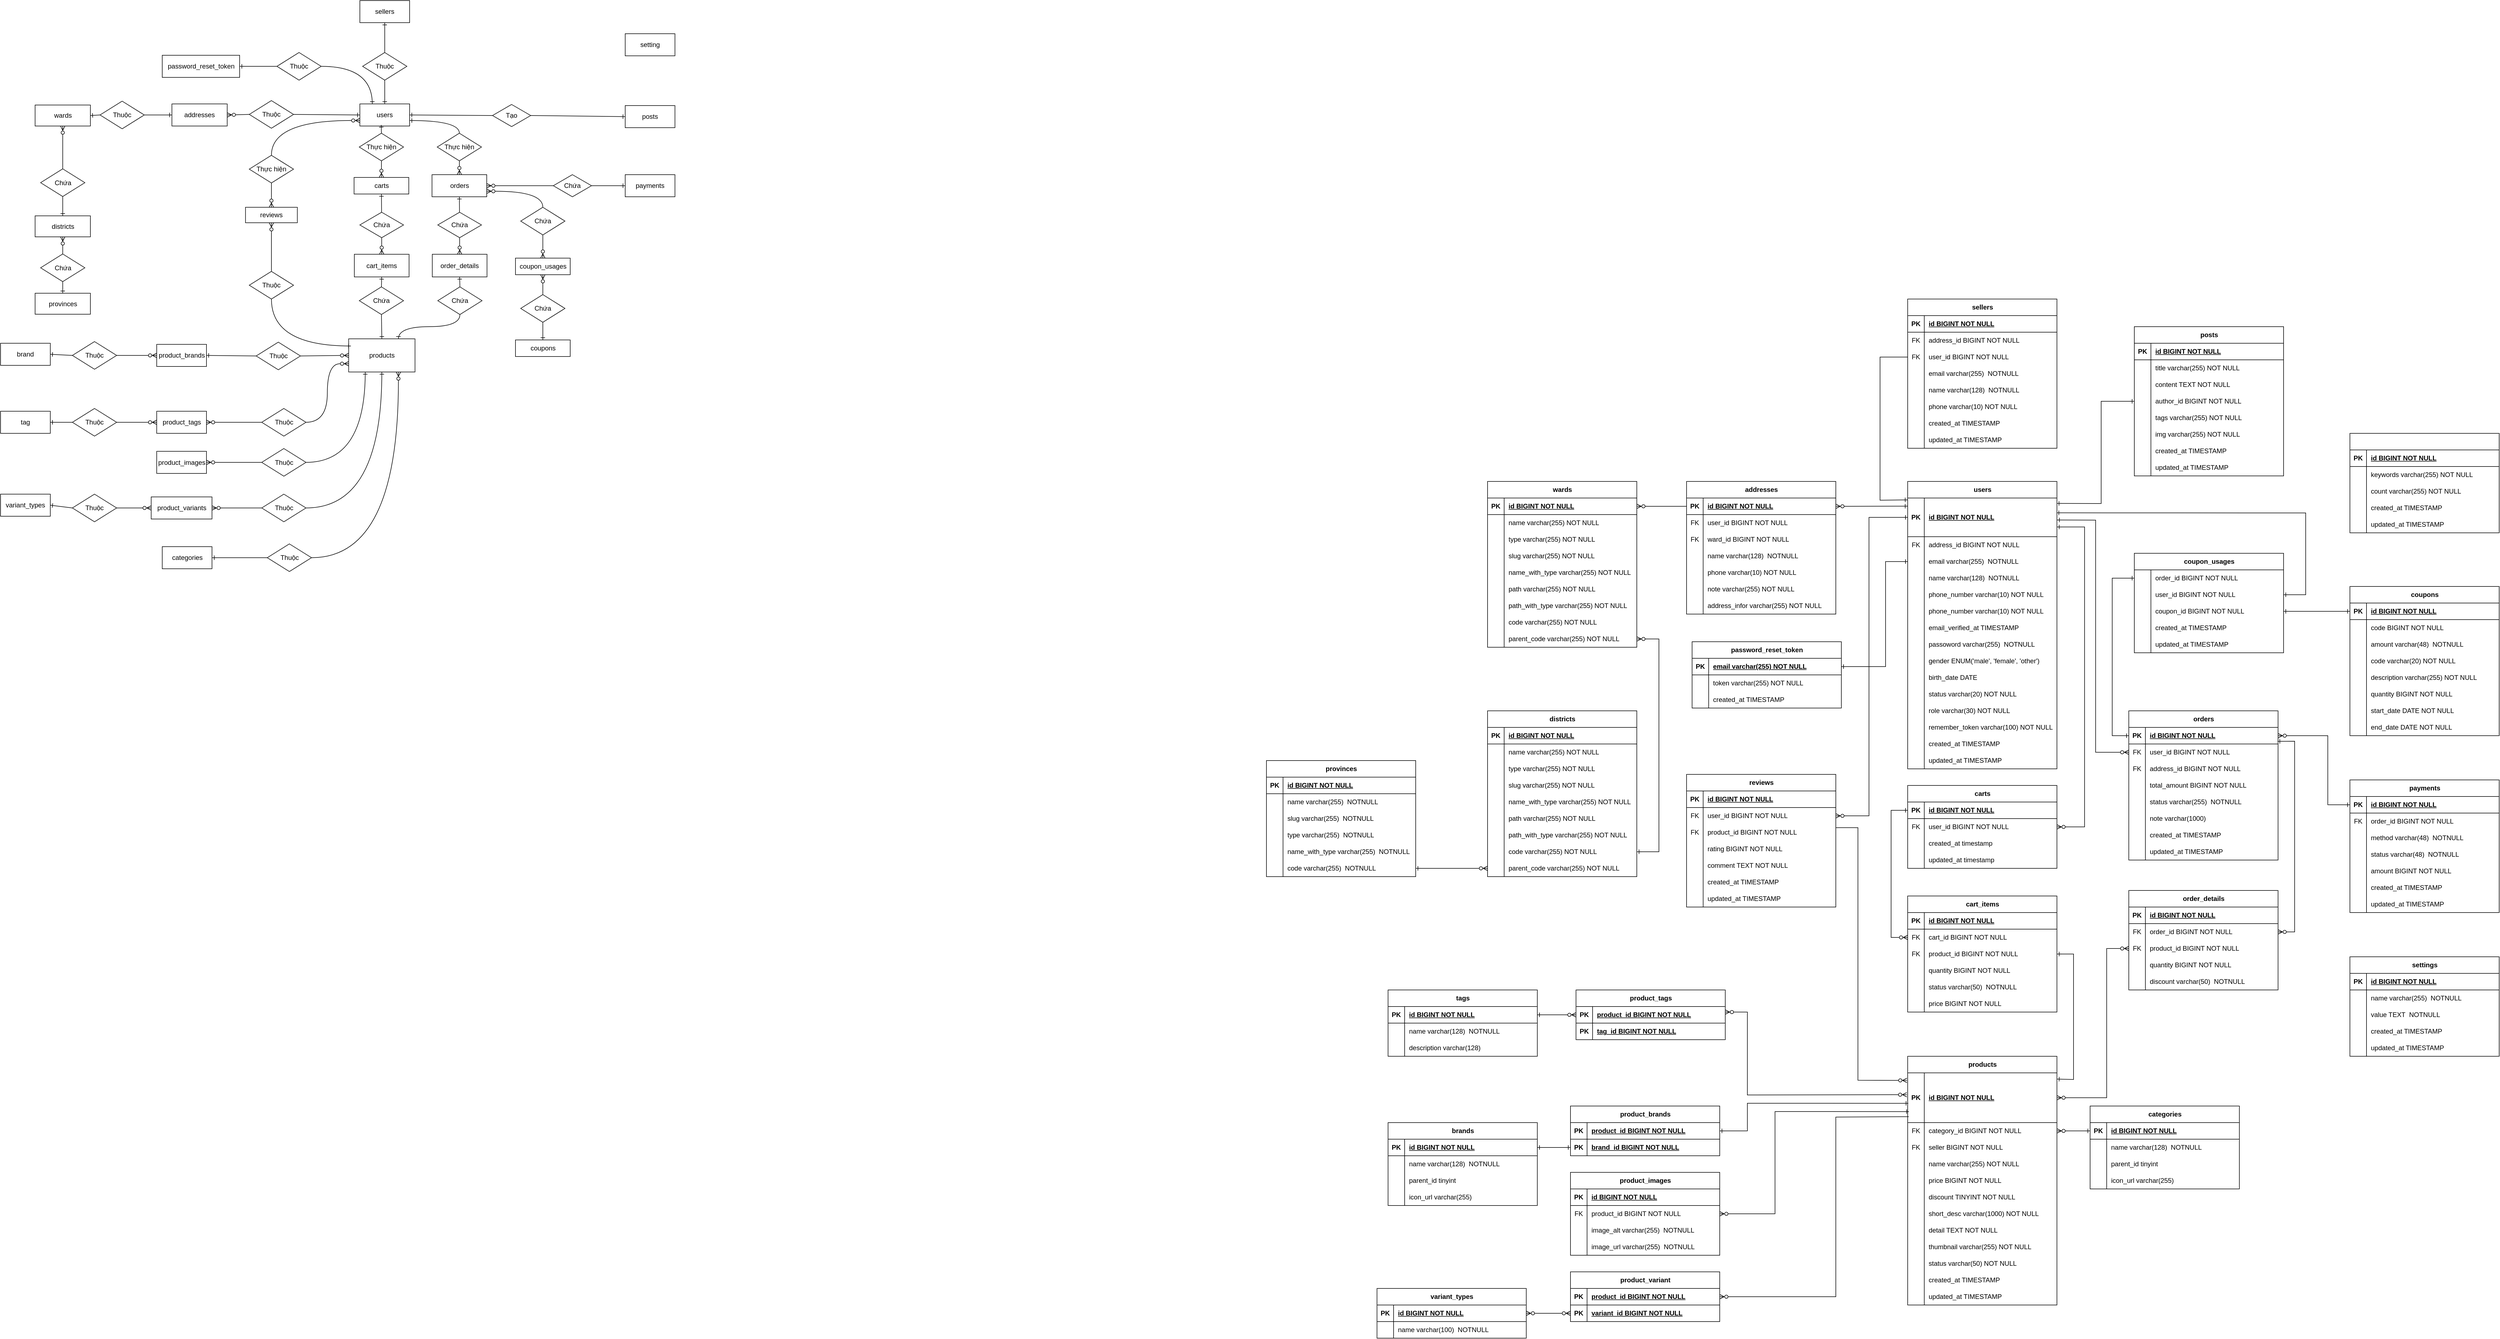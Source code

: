 <mxfile version="21.6.8" type="device" pages="4">
  <diagram id="R2lEEEUBdFMjLlhIrx00" name="ER">
    <mxGraphModel dx="2126" dy="1714" grid="1" gridSize="10" guides="1" tooltips="1" connect="1" arrows="1" fold="1" page="1" pageScale="1" pageWidth="850" pageHeight="1100" math="0" shadow="0" extFonts="Permanent Marker^https://fonts.googleapis.com/css?family=Permanent+Marker">
      <root>
        <mxCell id="0" />
        <mxCell id="1" parent="0" />
        <mxCell id="nmY3lDGc3yM8BwdgsMuK-421" value="addresses" style="shape=table;startSize=30;container=1;collapsible=1;childLayout=tableLayout;fixedRows=1;rowLines=0;fontStyle=1;align=center;resizeLast=1;html=1;" parent="1" vertex="1">
          <mxGeometry x="2280" y="320" width="270" height="240" as="geometry">
            <mxRectangle x="2300" y="320" width="90" height="30" as="alternateBounds" />
          </mxGeometry>
        </mxCell>
        <mxCell id="nmY3lDGc3yM8BwdgsMuK-422" value="" style="shape=tableRow;horizontal=0;startSize=0;swimlaneHead=0;swimlaneBody=0;fillColor=none;collapsible=0;dropTarget=0;points=[[0,0.5],[1,0.5]];portConstraint=eastwest;top=0;left=0;right=0;bottom=1;" parent="nmY3lDGc3yM8BwdgsMuK-421" vertex="1">
          <mxGeometry y="30" width="270" height="30" as="geometry" />
        </mxCell>
        <mxCell id="nmY3lDGc3yM8BwdgsMuK-423" value="PK" style="shape=partialRectangle;connectable=0;fillColor=none;top=0;left=0;bottom=0;right=0;fontStyle=1;overflow=hidden;whiteSpace=wrap;html=1;" parent="nmY3lDGc3yM8BwdgsMuK-422" vertex="1">
          <mxGeometry width="30" height="30" as="geometry">
            <mxRectangle width="30" height="30" as="alternateBounds" />
          </mxGeometry>
        </mxCell>
        <mxCell id="nmY3lDGc3yM8BwdgsMuK-424" value="id BIGINT NOT NULL" style="shape=partialRectangle;connectable=0;fillColor=none;top=0;left=0;bottom=0;right=0;align=left;spacingLeft=6;fontStyle=5;overflow=hidden;whiteSpace=wrap;html=1;" parent="nmY3lDGc3yM8BwdgsMuK-422" vertex="1">
          <mxGeometry x="30" width="240" height="30" as="geometry">
            <mxRectangle width="240" height="30" as="alternateBounds" />
          </mxGeometry>
        </mxCell>
        <mxCell id="nmY3lDGc3yM8BwdgsMuK-425" value="" style="shape=tableRow;horizontal=0;startSize=0;swimlaneHead=0;swimlaneBody=0;fillColor=none;collapsible=0;dropTarget=0;points=[[0,0.5],[1,0.5]];portConstraint=eastwest;top=0;left=0;right=0;bottom=0;" parent="nmY3lDGc3yM8BwdgsMuK-421" vertex="1">
          <mxGeometry y="60" width="270" height="30" as="geometry" />
        </mxCell>
        <mxCell id="nmY3lDGc3yM8BwdgsMuK-426" value="FK" style="shape=partialRectangle;connectable=0;fillColor=none;top=0;left=0;bottom=0;right=0;editable=1;overflow=hidden;whiteSpace=wrap;html=1;" parent="nmY3lDGc3yM8BwdgsMuK-425" vertex="1">
          <mxGeometry width="30" height="30" as="geometry">
            <mxRectangle width="30" height="30" as="alternateBounds" />
          </mxGeometry>
        </mxCell>
        <mxCell id="nmY3lDGc3yM8BwdgsMuK-427" value="user_id BIGINT NOT NULL" style="shape=partialRectangle;connectable=0;fillColor=none;top=0;left=0;bottom=0;right=0;align=left;spacingLeft=6;overflow=hidden;whiteSpace=wrap;html=1;" parent="nmY3lDGc3yM8BwdgsMuK-425" vertex="1">
          <mxGeometry x="30" width="240" height="30" as="geometry">
            <mxRectangle width="240" height="30" as="alternateBounds" />
          </mxGeometry>
        </mxCell>
        <mxCell id="nmY3lDGc3yM8BwdgsMuK-483" style="shape=tableRow;horizontal=0;startSize=0;swimlaneHead=0;swimlaneBody=0;fillColor=none;collapsible=0;dropTarget=0;points=[[0,0.5],[1,0.5]];portConstraint=eastwest;top=0;left=0;right=0;bottom=0;" parent="nmY3lDGc3yM8BwdgsMuK-421" vertex="1">
          <mxGeometry y="90" width="270" height="30" as="geometry" />
        </mxCell>
        <mxCell id="nmY3lDGc3yM8BwdgsMuK-484" value="FK" style="shape=partialRectangle;connectable=0;fillColor=none;top=0;left=0;bottom=0;right=0;editable=1;overflow=hidden;whiteSpace=wrap;html=1;" parent="nmY3lDGc3yM8BwdgsMuK-483" vertex="1">
          <mxGeometry width="30" height="30" as="geometry">
            <mxRectangle width="30" height="30" as="alternateBounds" />
          </mxGeometry>
        </mxCell>
        <mxCell id="nmY3lDGc3yM8BwdgsMuK-485" value="ward_id BIGINT NOT NULL" style="shape=partialRectangle;connectable=0;fillColor=none;top=0;left=0;bottom=0;right=0;align=left;spacingLeft=6;overflow=hidden;whiteSpace=wrap;html=1;" parent="nmY3lDGc3yM8BwdgsMuK-483" vertex="1">
          <mxGeometry x="30" width="240" height="30" as="geometry">
            <mxRectangle width="240" height="30" as="alternateBounds" />
          </mxGeometry>
        </mxCell>
        <mxCell id="nmY3lDGc3yM8BwdgsMuK-428" value="" style="shape=tableRow;horizontal=0;startSize=0;swimlaneHead=0;swimlaneBody=0;fillColor=none;collapsible=0;dropTarget=0;points=[[0,0.5],[1,0.5]];portConstraint=eastwest;top=0;left=0;right=0;bottom=0;" parent="nmY3lDGc3yM8BwdgsMuK-421" vertex="1">
          <mxGeometry y="120" width="270" height="30" as="geometry" />
        </mxCell>
        <mxCell id="nmY3lDGc3yM8BwdgsMuK-429" value="" style="shape=partialRectangle;connectable=0;fillColor=none;top=0;left=0;bottom=0;right=0;editable=1;overflow=hidden;whiteSpace=wrap;html=1;" parent="nmY3lDGc3yM8BwdgsMuK-428" vertex="1">
          <mxGeometry width="30" height="30" as="geometry">
            <mxRectangle width="30" height="30" as="alternateBounds" />
          </mxGeometry>
        </mxCell>
        <mxCell id="nmY3lDGc3yM8BwdgsMuK-430" value="name varchar(128)&amp;nbsp; NOTNULL" style="shape=partialRectangle;connectable=0;fillColor=none;top=0;left=0;bottom=0;right=0;align=left;spacingLeft=6;overflow=hidden;whiteSpace=wrap;html=1;" parent="nmY3lDGc3yM8BwdgsMuK-428" vertex="1">
          <mxGeometry x="30" width="240" height="30" as="geometry">
            <mxRectangle width="240" height="30" as="alternateBounds" />
          </mxGeometry>
        </mxCell>
        <mxCell id="nmY3lDGc3yM8BwdgsMuK-431" value="" style="shape=tableRow;horizontal=0;startSize=0;swimlaneHead=0;swimlaneBody=0;fillColor=none;collapsible=0;dropTarget=0;points=[[0,0.5],[1,0.5]];portConstraint=eastwest;top=0;left=0;right=0;bottom=0;" parent="nmY3lDGc3yM8BwdgsMuK-421" vertex="1">
          <mxGeometry y="150" width="270" height="30" as="geometry" />
        </mxCell>
        <mxCell id="nmY3lDGc3yM8BwdgsMuK-432" value="" style="shape=partialRectangle;connectable=0;fillColor=none;top=0;left=0;bottom=0;right=0;editable=1;overflow=hidden;whiteSpace=wrap;html=1;" parent="nmY3lDGc3yM8BwdgsMuK-431" vertex="1">
          <mxGeometry width="30" height="30" as="geometry">
            <mxRectangle width="30" height="30" as="alternateBounds" />
          </mxGeometry>
        </mxCell>
        <mxCell id="nmY3lDGc3yM8BwdgsMuK-433" value="phone varchar(10) NOT NULL" style="shape=partialRectangle;connectable=0;fillColor=none;top=0;left=0;bottom=0;right=0;align=left;spacingLeft=6;overflow=hidden;whiteSpace=wrap;html=1;" parent="nmY3lDGc3yM8BwdgsMuK-431" vertex="1">
          <mxGeometry x="30" width="240" height="30" as="geometry">
            <mxRectangle width="240" height="30" as="alternateBounds" />
          </mxGeometry>
        </mxCell>
        <mxCell id="nmY3lDGc3yM8BwdgsMuK-480" style="shape=tableRow;horizontal=0;startSize=0;swimlaneHead=0;swimlaneBody=0;fillColor=none;collapsible=0;dropTarget=0;points=[[0,0.5],[1,0.5]];portConstraint=eastwest;top=0;left=0;right=0;bottom=0;" parent="nmY3lDGc3yM8BwdgsMuK-421" vertex="1">
          <mxGeometry y="180" width="270" height="30" as="geometry" />
        </mxCell>
        <mxCell id="nmY3lDGc3yM8BwdgsMuK-481" style="shape=partialRectangle;connectable=0;fillColor=none;top=0;left=0;bottom=0;right=0;editable=1;overflow=hidden;whiteSpace=wrap;html=1;" parent="nmY3lDGc3yM8BwdgsMuK-480" vertex="1">
          <mxGeometry width="30" height="30" as="geometry">
            <mxRectangle width="30" height="30" as="alternateBounds" />
          </mxGeometry>
        </mxCell>
        <mxCell id="nmY3lDGc3yM8BwdgsMuK-482" value="note varchar(255) NOT NULL" style="shape=partialRectangle;connectable=0;fillColor=none;top=0;left=0;bottom=0;right=0;align=left;spacingLeft=6;overflow=hidden;whiteSpace=wrap;html=1;" parent="nmY3lDGc3yM8BwdgsMuK-480" vertex="1">
          <mxGeometry x="30" width="240" height="30" as="geometry">
            <mxRectangle width="240" height="30" as="alternateBounds" />
          </mxGeometry>
        </mxCell>
        <mxCell id="nmY3lDGc3yM8BwdgsMuK-472" style="shape=tableRow;horizontal=0;startSize=0;swimlaneHead=0;swimlaneBody=0;fillColor=none;collapsible=0;dropTarget=0;points=[[0,0.5],[1,0.5]];portConstraint=eastwest;top=0;left=0;right=0;bottom=0;" parent="nmY3lDGc3yM8BwdgsMuK-421" vertex="1">
          <mxGeometry y="210" width="270" height="30" as="geometry" />
        </mxCell>
        <mxCell id="nmY3lDGc3yM8BwdgsMuK-473" style="shape=partialRectangle;connectable=0;fillColor=none;top=0;left=0;bottom=0;right=0;editable=1;overflow=hidden;whiteSpace=wrap;html=1;" parent="nmY3lDGc3yM8BwdgsMuK-472" vertex="1">
          <mxGeometry width="30" height="30" as="geometry">
            <mxRectangle width="30" height="30" as="alternateBounds" />
          </mxGeometry>
        </mxCell>
        <mxCell id="nmY3lDGc3yM8BwdgsMuK-474" value="address_infor varchar(255) NOT NULL" style="shape=partialRectangle;connectable=0;fillColor=none;top=0;left=0;bottom=0;right=0;align=left;spacingLeft=6;overflow=hidden;whiteSpace=wrap;html=1;" parent="nmY3lDGc3yM8BwdgsMuK-472" vertex="1">
          <mxGeometry x="30" width="240" height="30" as="geometry">
            <mxRectangle width="240" height="30" as="alternateBounds" />
          </mxGeometry>
        </mxCell>
        <mxCell id="nmY3lDGc3yM8BwdgsMuK-486" value="brands" style="shape=table;startSize=30;container=1;collapsible=1;childLayout=tableLayout;fixedRows=1;rowLines=0;fontStyle=1;align=center;resizeLast=1;html=1;" parent="1" vertex="1">
          <mxGeometry x="1740" y="1480" width="270" height="150" as="geometry">
            <mxRectangle x="1820" y="1820" width="70" height="30" as="alternateBounds" />
          </mxGeometry>
        </mxCell>
        <mxCell id="nmY3lDGc3yM8BwdgsMuK-487" value="" style="shape=tableRow;horizontal=0;startSize=0;swimlaneHead=0;swimlaneBody=0;fillColor=none;collapsible=0;dropTarget=0;points=[[0,0.5],[1,0.5]];portConstraint=eastwest;top=0;left=0;right=0;bottom=1;" parent="nmY3lDGc3yM8BwdgsMuK-486" vertex="1">
          <mxGeometry y="30" width="270" height="30" as="geometry" />
        </mxCell>
        <mxCell id="nmY3lDGc3yM8BwdgsMuK-488" value="PK" style="shape=partialRectangle;connectable=0;fillColor=none;top=0;left=0;bottom=0;right=0;fontStyle=1;overflow=hidden;whiteSpace=wrap;html=1;" parent="nmY3lDGc3yM8BwdgsMuK-487" vertex="1">
          <mxGeometry width="30" height="30" as="geometry">
            <mxRectangle width="30" height="30" as="alternateBounds" />
          </mxGeometry>
        </mxCell>
        <mxCell id="nmY3lDGc3yM8BwdgsMuK-489" value="id BIGINT NOT NULL" style="shape=partialRectangle;connectable=0;fillColor=none;top=0;left=0;bottom=0;right=0;align=left;spacingLeft=6;fontStyle=5;overflow=hidden;whiteSpace=wrap;html=1;" parent="nmY3lDGc3yM8BwdgsMuK-487" vertex="1">
          <mxGeometry x="30" width="240" height="30" as="geometry">
            <mxRectangle width="240" height="30" as="alternateBounds" />
          </mxGeometry>
        </mxCell>
        <mxCell id="nmY3lDGc3yM8BwdgsMuK-496" value="" style="shape=tableRow;horizontal=0;startSize=0;swimlaneHead=0;swimlaneBody=0;fillColor=none;collapsible=0;dropTarget=0;points=[[0,0.5],[1,0.5]];portConstraint=eastwest;top=0;left=0;right=0;bottom=0;" parent="nmY3lDGc3yM8BwdgsMuK-486" vertex="1">
          <mxGeometry y="60" width="270" height="30" as="geometry" />
        </mxCell>
        <mxCell id="nmY3lDGc3yM8BwdgsMuK-497" value="" style="shape=partialRectangle;connectable=0;fillColor=none;top=0;left=0;bottom=0;right=0;editable=1;overflow=hidden;whiteSpace=wrap;html=1;" parent="nmY3lDGc3yM8BwdgsMuK-496" vertex="1">
          <mxGeometry width="30" height="30" as="geometry">
            <mxRectangle width="30" height="30" as="alternateBounds" />
          </mxGeometry>
        </mxCell>
        <mxCell id="nmY3lDGc3yM8BwdgsMuK-498" value="name varchar(128)&amp;nbsp; NOTNULL" style="shape=partialRectangle;connectable=0;fillColor=none;top=0;left=0;bottom=0;right=0;align=left;spacingLeft=6;overflow=hidden;whiteSpace=wrap;html=1;" parent="nmY3lDGc3yM8BwdgsMuK-496" vertex="1">
          <mxGeometry x="30" width="240" height="30" as="geometry">
            <mxRectangle width="240" height="30" as="alternateBounds" />
          </mxGeometry>
        </mxCell>
        <mxCell id="nmY3lDGc3yM8BwdgsMuK-499" value="" style="shape=tableRow;horizontal=0;startSize=0;swimlaneHead=0;swimlaneBody=0;fillColor=none;collapsible=0;dropTarget=0;points=[[0,0.5],[1,0.5]];portConstraint=eastwest;top=0;left=0;right=0;bottom=0;" parent="nmY3lDGc3yM8BwdgsMuK-486" vertex="1">
          <mxGeometry y="90" width="270" height="30" as="geometry" />
        </mxCell>
        <mxCell id="nmY3lDGc3yM8BwdgsMuK-500" value="" style="shape=partialRectangle;connectable=0;fillColor=none;top=0;left=0;bottom=0;right=0;editable=1;overflow=hidden;whiteSpace=wrap;html=1;" parent="nmY3lDGc3yM8BwdgsMuK-499" vertex="1">
          <mxGeometry width="30" height="30" as="geometry">
            <mxRectangle width="30" height="30" as="alternateBounds" />
          </mxGeometry>
        </mxCell>
        <mxCell id="nmY3lDGc3yM8BwdgsMuK-501" value="parent_id tinyint&amp;nbsp;" style="shape=partialRectangle;connectable=0;fillColor=none;top=0;left=0;bottom=0;right=0;align=left;spacingLeft=6;overflow=hidden;whiteSpace=wrap;html=1;" parent="nmY3lDGc3yM8BwdgsMuK-499" vertex="1">
          <mxGeometry x="30" width="240" height="30" as="geometry">
            <mxRectangle width="240" height="30" as="alternateBounds" />
          </mxGeometry>
        </mxCell>
        <mxCell id="nmY3lDGc3yM8BwdgsMuK-505" style="shape=tableRow;horizontal=0;startSize=0;swimlaneHead=0;swimlaneBody=0;fillColor=none;collapsible=0;dropTarget=0;points=[[0,0.5],[1,0.5]];portConstraint=eastwest;top=0;left=0;right=0;bottom=0;" parent="nmY3lDGc3yM8BwdgsMuK-486" vertex="1">
          <mxGeometry y="120" width="270" height="30" as="geometry" />
        </mxCell>
        <mxCell id="nmY3lDGc3yM8BwdgsMuK-506" style="shape=partialRectangle;connectable=0;fillColor=none;top=0;left=0;bottom=0;right=0;editable=1;overflow=hidden;whiteSpace=wrap;html=1;" parent="nmY3lDGc3yM8BwdgsMuK-505" vertex="1">
          <mxGeometry width="30" height="30" as="geometry">
            <mxRectangle width="30" height="30" as="alternateBounds" />
          </mxGeometry>
        </mxCell>
        <mxCell id="nmY3lDGc3yM8BwdgsMuK-507" value="icon_url varchar(255)" style="shape=partialRectangle;connectable=0;fillColor=none;top=0;left=0;bottom=0;right=0;align=left;spacingLeft=6;overflow=hidden;whiteSpace=wrap;html=1;" parent="nmY3lDGc3yM8BwdgsMuK-505" vertex="1">
          <mxGeometry x="30" width="240" height="30" as="geometry">
            <mxRectangle width="240" height="30" as="alternateBounds" />
          </mxGeometry>
        </mxCell>
        <mxCell id="nmY3lDGc3yM8BwdgsMuK-508" value="cart_items" style="shape=table;startSize=30;container=1;collapsible=1;childLayout=tableLayout;fixedRows=1;rowLines=0;fontStyle=1;align=center;resizeLast=1;html=1;" parent="1" vertex="1">
          <mxGeometry x="2680" y="1070" width="270" height="210" as="geometry">
            <mxRectangle x="2690" y="1110" width="130" height="30" as="alternateBounds" />
          </mxGeometry>
        </mxCell>
        <mxCell id="nmY3lDGc3yM8BwdgsMuK-509" value="" style="shape=tableRow;horizontal=0;startSize=0;swimlaneHead=0;swimlaneBody=0;fillColor=none;collapsible=0;dropTarget=0;points=[[0,0.5],[1,0.5]];portConstraint=eastwest;top=0;left=0;right=0;bottom=1;" parent="nmY3lDGc3yM8BwdgsMuK-508" vertex="1">
          <mxGeometry y="30" width="270" height="30" as="geometry" />
        </mxCell>
        <mxCell id="nmY3lDGc3yM8BwdgsMuK-510" value="PK" style="shape=partialRectangle;connectable=0;fillColor=none;top=0;left=0;bottom=0;right=0;fontStyle=1;overflow=hidden;whiteSpace=wrap;html=1;" parent="nmY3lDGc3yM8BwdgsMuK-509" vertex="1">
          <mxGeometry width="30" height="30" as="geometry">
            <mxRectangle width="30" height="30" as="alternateBounds" />
          </mxGeometry>
        </mxCell>
        <mxCell id="nmY3lDGc3yM8BwdgsMuK-511" value="id BIGINT NOT NULL" style="shape=partialRectangle;connectable=0;fillColor=none;top=0;left=0;bottom=0;right=0;align=left;spacingLeft=6;fontStyle=5;overflow=hidden;whiteSpace=wrap;html=1;" parent="nmY3lDGc3yM8BwdgsMuK-509" vertex="1">
          <mxGeometry x="30" width="240" height="30" as="geometry">
            <mxRectangle width="240" height="30" as="alternateBounds" />
          </mxGeometry>
        </mxCell>
        <mxCell id="nmY3lDGc3yM8BwdgsMuK-512" value="" style="shape=tableRow;horizontal=0;startSize=0;swimlaneHead=0;swimlaneBody=0;fillColor=none;collapsible=0;dropTarget=0;points=[[0,0.5],[1,0.5]];portConstraint=eastwest;top=0;left=0;right=0;bottom=0;" parent="nmY3lDGc3yM8BwdgsMuK-508" vertex="1">
          <mxGeometry y="60" width="270" height="30" as="geometry" />
        </mxCell>
        <mxCell id="nmY3lDGc3yM8BwdgsMuK-513" value="FK" style="shape=partialRectangle;connectable=0;fillColor=none;top=0;left=0;bottom=0;right=0;editable=1;overflow=hidden;whiteSpace=wrap;html=1;" parent="nmY3lDGc3yM8BwdgsMuK-512" vertex="1">
          <mxGeometry width="30" height="30" as="geometry">
            <mxRectangle width="30" height="30" as="alternateBounds" />
          </mxGeometry>
        </mxCell>
        <mxCell id="nmY3lDGc3yM8BwdgsMuK-514" value="cart_id BIGINT NOT NULL" style="shape=partialRectangle;connectable=0;fillColor=none;top=0;left=0;bottom=0;right=0;align=left;spacingLeft=6;overflow=hidden;whiteSpace=wrap;html=1;" parent="nmY3lDGc3yM8BwdgsMuK-512" vertex="1">
          <mxGeometry x="30" width="240" height="30" as="geometry">
            <mxRectangle width="240" height="30" as="alternateBounds" />
          </mxGeometry>
        </mxCell>
        <mxCell id="nmY3lDGc3yM8BwdgsMuK-530" style="shape=tableRow;horizontal=0;startSize=0;swimlaneHead=0;swimlaneBody=0;fillColor=none;collapsible=0;dropTarget=0;points=[[0,0.5],[1,0.5]];portConstraint=eastwest;top=0;left=0;right=0;bottom=0;" parent="nmY3lDGc3yM8BwdgsMuK-508" vertex="1">
          <mxGeometry y="90" width="270" height="30" as="geometry" />
        </mxCell>
        <mxCell id="nmY3lDGc3yM8BwdgsMuK-531" value="FK" style="shape=partialRectangle;connectable=0;fillColor=none;top=0;left=0;bottom=0;right=0;editable=1;overflow=hidden;whiteSpace=wrap;html=1;" parent="nmY3lDGc3yM8BwdgsMuK-530" vertex="1">
          <mxGeometry width="30" height="30" as="geometry">
            <mxRectangle width="30" height="30" as="alternateBounds" />
          </mxGeometry>
        </mxCell>
        <mxCell id="nmY3lDGc3yM8BwdgsMuK-532" value="product_id BIGINT NOT NULL" style="shape=partialRectangle;connectable=0;fillColor=none;top=0;left=0;bottom=0;right=0;align=left;spacingLeft=6;overflow=hidden;whiteSpace=wrap;html=1;" parent="nmY3lDGc3yM8BwdgsMuK-530" vertex="1">
          <mxGeometry x="30" width="240" height="30" as="geometry">
            <mxRectangle width="240" height="30" as="alternateBounds" />
          </mxGeometry>
        </mxCell>
        <mxCell id="nmY3lDGc3yM8BwdgsMuK-515" style="shape=tableRow;horizontal=0;startSize=0;swimlaneHead=0;swimlaneBody=0;fillColor=none;collapsible=0;dropTarget=0;points=[[0,0.5],[1,0.5]];portConstraint=eastwest;top=0;left=0;right=0;bottom=0;" parent="nmY3lDGc3yM8BwdgsMuK-508" vertex="1">
          <mxGeometry y="120" width="270" height="30" as="geometry" />
        </mxCell>
        <mxCell id="nmY3lDGc3yM8BwdgsMuK-516" value="" style="shape=partialRectangle;connectable=0;fillColor=none;top=0;left=0;bottom=0;right=0;editable=1;overflow=hidden;whiteSpace=wrap;html=1;" parent="nmY3lDGc3yM8BwdgsMuK-515" vertex="1">
          <mxGeometry width="30" height="30" as="geometry">
            <mxRectangle width="30" height="30" as="alternateBounds" />
          </mxGeometry>
        </mxCell>
        <mxCell id="nmY3lDGc3yM8BwdgsMuK-517" value="quantity BIGINT NOT NULL" style="shape=partialRectangle;connectable=0;fillColor=none;top=0;left=0;bottom=0;right=0;align=left;spacingLeft=6;overflow=hidden;whiteSpace=wrap;html=1;" parent="nmY3lDGc3yM8BwdgsMuK-515" vertex="1">
          <mxGeometry x="30" width="240" height="30" as="geometry">
            <mxRectangle width="240" height="30" as="alternateBounds" />
          </mxGeometry>
        </mxCell>
        <mxCell id="nmY3lDGc3yM8BwdgsMuK-518" value="" style="shape=tableRow;horizontal=0;startSize=0;swimlaneHead=0;swimlaneBody=0;fillColor=none;collapsible=0;dropTarget=0;points=[[0,0.5],[1,0.5]];portConstraint=eastwest;top=0;left=0;right=0;bottom=0;" parent="nmY3lDGc3yM8BwdgsMuK-508" vertex="1">
          <mxGeometry y="150" width="270" height="30" as="geometry" />
        </mxCell>
        <mxCell id="nmY3lDGc3yM8BwdgsMuK-519" value="" style="shape=partialRectangle;connectable=0;fillColor=none;top=0;left=0;bottom=0;right=0;editable=1;overflow=hidden;whiteSpace=wrap;html=1;" parent="nmY3lDGc3yM8BwdgsMuK-518" vertex="1">
          <mxGeometry width="30" height="30" as="geometry">
            <mxRectangle width="30" height="30" as="alternateBounds" />
          </mxGeometry>
        </mxCell>
        <mxCell id="nmY3lDGc3yM8BwdgsMuK-520" value="status varchar(50)&amp;nbsp; NOTNULL" style="shape=partialRectangle;connectable=0;fillColor=none;top=0;left=0;bottom=0;right=0;align=left;spacingLeft=6;overflow=hidden;whiteSpace=wrap;html=1;" parent="nmY3lDGc3yM8BwdgsMuK-518" vertex="1">
          <mxGeometry x="30" width="240" height="30" as="geometry">
            <mxRectangle width="240" height="30" as="alternateBounds" />
          </mxGeometry>
        </mxCell>
        <mxCell id="nmY3lDGc3yM8BwdgsMuK-521" value="" style="shape=tableRow;horizontal=0;startSize=0;swimlaneHead=0;swimlaneBody=0;fillColor=none;collapsible=0;dropTarget=0;points=[[0,0.5],[1,0.5]];portConstraint=eastwest;top=0;left=0;right=0;bottom=0;" parent="nmY3lDGc3yM8BwdgsMuK-508" vertex="1">
          <mxGeometry y="180" width="270" height="30" as="geometry" />
        </mxCell>
        <mxCell id="nmY3lDGc3yM8BwdgsMuK-522" value="" style="shape=partialRectangle;connectable=0;fillColor=none;top=0;left=0;bottom=0;right=0;editable=1;overflow=hidden;whiteSpace=wrap;html=1;" parent="nmY3lDGc3yM8BwdgsMuK-521" vertex="1">
          <mxGeometry width="30" height="30" as="geometry">
            <mxRectangle width="30" height="30" as="alternateBounds" />
          </mxGeometry>
        </mxCell>
        <mxCell id="nmY3lDGc3yM8BwdgsMuK-523" value="price BIGINT NOT NULL" style="shape=partialRectangle;connectable=0;fillColor=none;top=0;left=0;bottom=0;right=0;align=left;spacingLeft=6;overflow=hidden;whiteSpace=wrap;html=1;" parent="nmY3lDGc3yM8BwdgsMuK-521" vertex="1">
          <mxGeometry x="30" width="240" height="30" as="geometry">
            <mxRectangle width="240" height="30" as="alternateBounds" />
          </mxGeometry>
        </mxCell>
        <mxCell id="nmY3lDGc3yM8BwdgsMuK-533" value="carts" style="shape=table;startSize=30;container=1;collapsible=1;childLayout=tableLayout;fixedRows=1;rowLines=0;fontStyle=1;align=center;resizeLast=1;html=1;" parent="1" vertex="1">
          <mxGeometry x="2680" y="870" width="270" height="150" as="geometry">
            <mxRectangle x="2740" y="910" width="70" height="30" as="alternateBounds" />
          </mxGeometry>
        </mxCell>
        <mxCell id="nmY3lDGc3yM8BwdgsMuK-534" value="" style="shape=tableRow;horizontal=0;startSize=0;swimlaneHead=0;swimlaneBody=0;fillColor=none;collapsible=0;dropTarget=0;points=[[0,0.5],[1,0.5]];portConstraint=eastwest;top=0;left=0;right=0;bottom=1;" parent="nmY3lDGc3yM8BwdgsMuK-533" vertex="1">
          <mxGeometry y="30" width="270" height="30" as="geometry" />
        </mxCell>
        <mxCell id="nmY3lDGc3yM8BwdgsMuK-535" value="PK" style="shape=partialRectangle;connectable=0;fillColor=none;top=0;left=0;bottom=0;right=0;fontStyle=1;overflow=hidden;whiteSpace=wrap;html=1;" parent="nmY3lDGc3yM8BwdgsMuK-534" vertex="1">
          <mxGeometry width="30" height="30" as="geometry">
            <mxRectangle width="30" height="30" as="alternateBounds" />
          </mxGeometry>
        </mxCell>
        <mxCell id="nmY3lDGc3yM8BwdgsMuK-536" value="id BIGINT NOT NULL" style="shape=partialRectangle;connectable=0;fillColor=none;top=0;left=0;bottom=0;right=0;align=left;spacingLeft=6;fontStyle=5;overflow=hidden;whiteSpace=wrap;html=1;" parent="nmY3lDGc3yM8BwdgsMuK-534" vertex="1">
          <mxGeometry x="30" width="240" height="30" as="geometry">
            <mxRectangle width="240" height="30" as="alternateBounds" />
          </mxGeometry>
        </mxCell>
        <mxCell id="nmY3lDGc3yM8BwdgsMuK-537" value="" style="shape=tableRow;horizontal=0;startSize=0;swimlaneHead=0;swimlaneBody=0;fillColor=none;collapsible=0;dropTarget=0;points=[[0,0.5],[1,0.5]];portConstraint=eastwest;top=0;left=0;right=0;bottom=0;" parent="nmY3lDGc3yM8BwdgsMuK-533" vertex="1">
          <mxGeometry y="60" width="270" height="30" as="geometry" />
        </mxCell>
        <mxCell id="nmY3lDGc3yM8BwdgsMuK-538" value="FK" style="shape=partialRectangle;connectable=0;fillColor=none;top=0;left=0;bottom=0;right=0;editable=1;overflow=hidden;whiteSpace=wrap;html=1;" parent="nmY3lDGc3yM8BwdgsMuK-537" vertex="1">
          <mxGeometry width="30" height="30" as="geometry">
            <mxRectangle width="30" height="30" as="alternateBounds" />
          </mxGeometry>
        </mxCell>
        <mxCell id="nmY3lDGc3yM8BwdgsMuK-539" value="user_id BIGINT NOT NULL" style="shape=partialRectangle;connectable=0;fillColor=none;top=0;left=0;bottom=0;right=0;align=left;spacingLeft=6;overflow=hidden;whiteSpace=wrap;html=1;" parent="nmY3lDGc3yM8BwdgsMuK-537" vertex="1">
          <mxGeometry x="30" width="240" height="30" as="geometry">
            <mxRectangle width="240" height="30" as="alternateBounds" />
          </mxGeometry>
        </mxCell>
        <mxCell id="nmY3lDGc3yM8BwdgsMuK-540" style="shape=tableRow;horizontal=0;startSize=0;swimlaneHead=0;swimlaneBody=0;fillColor=none;collapsible=0;dropTarget=0;points=[[0,0.5],[1,0.5]];portConstraint=eastwest;top=0;left=0;right=0;bottom=0;" parent="nmY3lDGc3yM8BwdgsMuK-533" vertex="1">
          <mxGeometry y="90" width="270" height="30" as="geometry" />
        </mxCell>
        <mxCell id="nmY3lDGc3yM8BwdgsMuK-541" value="" style="shape=partialRectangle;connectable=0;fillColor=none;top=0;left=0;bottom=0;right=0;editable=1;overflow=hidden;whiteSpace=wrap;html=1;" parent="nmY3lDGc3yM8BwdgsMuK-540" vertex="1">
          <mxGeometry width="30" height="30" as="geometry">
            <mxRectangle width="30" height="30" as="alternateBounds" />
          </mxGeometry>
        </mxCell>
        <mxCell id="nmY3lDGc3yM8BwdgsMuK-542" value="created_at timestamp" style="shape=partialRectangle;connectable=0;fillColor=none;top=0;left=0;bottom=0;right=0;align=left;spacingLeft=6;overflow=hidden;whiteSpace=wrap;html=1;" parent="nmY3lDGc3yM8BwdgsMuK-540" vertex="1">
          <mxGeometry x="30" width="240" height="30" as="geometry">
            <mxRectangle width="240" height="30" as="alternateBounds" />
          </mxGeometry>
        </mxCell>
        <mxCell id="nmY3lDGc3yM8BwdgsMuK-543" value="" style="shape=tableRow;horizontal=0;startSize=0;swimlaneHead=0;swimlaneBody=0;fillColor=none;collapsible=0;dropTarget=0;points=[[0,0.5],[1,0.5]];portConstraint=eastwest;top=0;left=0;right=0;bottom=0;" parent="nmY3lDGc3yM8BwdgsMuK-533" vertex="1">
          <mxGeometry y="120" width="270" height="30" as="geometry" />
        </mxCell>
        <mxCell id="nmY3lDGc3yM8BwdgsMuK-544" value="" style="shape=partialRectangle;connectable=0;fillColor=none;top=0;left=0;bottom=0;right=0;editable=1;overflow=hidden;whiteSpace=wrap;html=1;" parent="nmY3lDGc3yM8BwdgsMuK-543" vertex="1">
          <mxGeometry width="30" height="30" as="geometry">
            <mxRectangle width="30" height="30" as="alternateBounds" />
          </mxGeometry>
        </mxCell>
        <mxCell id="nmY3lDGc3yM8BwdgsMuK-545" value="updated_at timestamp" style="shape=partialRectangle;connectable=0;fillColor=none;top=0;left=0;bottom=0;right=0;align=left;spacingLeft=6;overflow=hidden;whiteSpace=wrap;html=1;" parent="nmY3lDGc3yM8BwdgsMuK-543" vertex="1">
          <mxGeometry x="30" width="240" height="30" as="geometry">
            <mxRectangle width="240" height="30" as="alternateBounds" />
          </mxGeometry>
        </mxCell>
        <mxCell id="nmY3lDGc3yM8BwdgsMuK-631" value="coupons" style="shape=table;startSize=30;container=1;collapsible=1;childLayout=tableLayout;fixedRows=1;rowLines=0;fontStyle=1;align=center;resizeLast=1;html=1;" parent="1" vertex="1">
          <mxGeometry x="3480" y="510" width="270" height="270" as="geometry">
            <mxRectangle x="3630" y="770" width="90" height="30" as="alternateBounds" />
          </mxGeometry>
        </mxCell>
        <mxCell id="nmY3lDGc3yM8BwdgsMuK-632" value="" style="shape=tableRow;horizontal=0;startSize=0;swimlaneHead=0;swimlaneBody=0;fillColor=none;collapsible=0;dropTarget=0;points=[[0,0.5],[1,0.5]];portConstraint=eastwest;top=0;left=0;right=0;bottom=1;" parent="nmY3lDGc3yM8BwdgsMuK-631" vertex="1">
          <mxGeometry y="30" width="270" height="30" as="geometry" />
        </mxCell>
        <mxCell id="nmY3lDGc3yM8BwdgsMuK-633" value="PK" style="shape=partialRectangle;connectable=0;fillColor=none;top=0;left=0;bottom=0;right=0;fontStyle=1;overflow=hidden;whiteSpace=wrap;html=1;" parent="nmY3lDGc3yM8BwdgsMuK-632" vertex="1">
          <mxGeometry width="30" height="30" as="geometry">
            <mxRectangle width="30" height="30" as="alternateBounds" />
          </mxGeometry>
        </mxCell>
        <mxCell id="nmY3lDGc3yM8BwdgsMuK-634" value="id BIGINT NOT NULL" style="shape=partialRectangle;connectable=0;fillColor=none;top=0;left=0;bottom=0;right=0;align=left;spacingLeft=6;fontStyle=5;overflow=hidden;whiteSpace=wrap;html=1;" parent="nmY3lDGc3yM8BwdgsMuK-632" vertex="1">
          <mxGeometry x="30" width="240" height="30" as="geometry">
            <mxRectangle width="240" height="30" as="alternateBounds" />
          </mxGeometry>
        </mxCell>
        <mxCell id="nmY3lDGc3yM8BwdgsMuK-635" value="" style="shape=tableRow;horizontal=0;startSize=0;swimlaneHead=0;swimlaneBody=0;fillColor=none;collapsible=0;dropTarget=0;points=[[0,0.5],[1,0.5]];portConstraint=eastwest;top=0;left=0;right=0;bottom=0;" parent="nmY3lDGc3yM8BwdgsMuK-631" vertex="1">
          <mxGeometry y="60" width="270" height="30" as="geometry" />
        </mxCell>
        <mxCell id="nmY3lDGc3yM8BwdgsMuK-636" value="" style="shape=partialRectangle;connectable=0;fillColor=none;top=0;left=0;bottom=0;right=0;editable=1;overflow=hidden;whiteSpace=wrap;html=1;" parent="nmY3lDGc3yM8BwdgsMuK-635" vertex="1">
          <mxGeometry width="30" height="30" as="geometry">
            <mxRectangle width="30" height="30" as="alternateBounds" />
          </mxGeometry>
        </mxCell>
        <mxCell id="nmY3lDGc3yM8BwdgsMuK-637" value="code BIGINT NOT NULL" style="shape=partialRectangle;connectable=0;fillColor=none;top=0;left=0;bottom=0;right=0;align=left;spacingLeft=6;overflow=hidden;whiteSpace=wrap;html=1;" parent="nmY3lDGc3yM8BwdgsMuK-635" vertex="1">
          <mxGeometry x="30" width="240" height="30" as="geometry">
            <mxRectangle width="240" height="30" as="alternateBounds" />
          </mxGeometry>
        </mxCell>
        <mxCell id="nmY3lDGc3yM8BwdgsMuK-641" value="" style="shape=tableRow;horizontal=0;startSize=0;swimlaneHead=0;swimlaneBody=0;fillColor=none;collapsible=0;dropTarget=0;points=[[0,0.5],[1,0.5]];portConstraint=eastwest;top=0;left=0;right=0;bottom=0;" parent="nmY3lDGc3yM8BwdgsMuK-631" vertex="1">
          <mxGeometry y="90" width="270" height="30" as="geometry" />
        </mxCell>
        <mxCell id="nmY3lDGc3yM8BwdgsMuK-642" value="" style="shape=partialRectangle;connectable=0;fillColor=none;top=0;left=0;bottom=0;right=0;editable=1;overflow=hidden;whiteSpace=wrap;html=1;" parent="nmY3lDGc3yM8BwdgsMuK-641" vertex="1">
          <mxGeometry width="30" height="30" as="geometry">
            <mxRectangle width="30" height="30" as="alternateBounds" />
          </mxGeometry>
        </mxCell>
        <mxCell id="nmY3lDGc3yM8BwdgsMuK-643" value="amount varchar(48)&amp;nbsp; NOTNULL" style="shape=partialRectangle;connectable=0;fillColor=none;top=0;left=0;bottom=0;right=0;align=left;spacingLeft=6;overflow=hidden;whiteSpace=wrap;html=1;" parent="nmY3lDGc3yM8BwdgsMuK-641" vertex="1">
          <mxGeometry x="30" width="240" height="30" as="geometry">
            <mxRectangle width="240" height="30" as="alternateBounds" />
          </mxGeometry>
        </mxCell>
        <mxCell id="nmY3lDGc3yM8BwdgsMuK-644" value="" style="shape=tableRow;horizontal=0;startSize=0;swimlaneHead=0;swimlaneBody=0;fillColor=none;collapsible=0;dropTarget=0;points=[[0,0.5],[1,0.5]];portConstraint=eastwest;top=0;left=0;right=0;bottom=0;" parent="nmY3lDGc3yM8BwdgsMuK-631" vertex="1">
          <mxGeometry y="120" width="270" height="30" as="geometry" />
        </mxCell>
        <mxCell id="nmY3lDGc3yM8BwdgsMuK-645" value="" style="shape=partialRectangle;connectable=0;fillColor=none;top=0;left=0;bottom=0;right=0;editable=1;overflow=hidden;whiteSpace=wrap;html=1;" parent="nmY3lDGc3yM8BwdgsMuK-644" vertex="1">
          <mxGeometry width="30" height="30" as="geometry">
            <mxRectangle width="30" height="30" as="alternateBounds" />
          </mxGeometry>
        </mxCell>
        <mxCell id="nmY3lDGc3yM8BwdgsMuK-646" value="code varchar(20) NOT NULL" style="shape=partialRectangle;connectable=0;fillColor=none;top=0;left=0;bottom=0;right=0;align=left;spacingLeft=6;overflow=hidden;whiteSpace=wrap;html=1;" parent="nmY3lDGc3yM8BwdgsMuK-644" vertex="1">
          <mxGeometry x="30" width="240" height="30" as="geometry">
            <mxRectangle width="240" height="30" as="alternateBounds" />
          </mxGeometry>
        </mxCell>
        <mxCell id="nmY3lDGc3yM8BwdgsMuK-647" style="shape=tableRow;horizontal=0;startSize=0;swimlaneHead=0;swimlaneBody=0;fillColor=none;collapsible=0;dropTarget=0;points=[[0,0.5],[1,0.5]];portConstraint=eastwest;top=0;left=0;right=0;bottom=0;" parent="nmY3lDGc3yM8BwdgsMuK-631" vertex="1">
          <mxGeometry y="150" width="270" height="30" as="geometry" />
        </mxCell>
        <mxCell id="nmY3lDGc3yM8BwdgsMuK-648" style="shape=partialRectangle;connectable=0;fillColor=none;top=0;left=0;bottom=0;right=0;editable=1;overflow=hidden;whiteSpace=wrap;html=1;" parent="nmY3lDGc3yM8BwdgsMuK-647" vertex="1">
          <mxGeometry width="30" height="30" as="geometry">
            <mxRectangle width="30" height="30" as="alternateBounds" />
          </mxGeometry>
        </mxCell>
        <mxCell id="nmY3lDGc3yM8BwdgsMuK-649" value="description varchar(255) NOT NULL" style="shape=partialRectangle;connectable=0;fillColor=none;top=0;left=0;bottom=0;right=0;align=left;spacingLeft=6;overflow=hidden;whiteSpace=wrap;html=1;" parent="nmY3lDGc3yM8BwdgsMuK-647" vertex="1">
          <mxGeometry x="30" width="240" height="30" as="geometry">
            <mxRectangle width="240" height="30" as="alternateBounds" />
          </mxGeometry>
        </mxCell>
        <mxCell id="nmY3lDGc3yM8BwdgsMuK-650" style="shape=tableRow;horizontal=0;startSize=0;swimlaneHead=0;swimlaneBody=0;fillColor=none;collapsible=0;dropTarget=0;points=[[0,0.5],[1,0.5]];portConstraint=eastwest;top=0;left=0;right=0;bottom=0;" parent="nmY3lDGc3yM8BwdgsMuK-631" vertex="1">
          <mxGeometry y="180" width="270" height="30" as="geometry" />
        </mxCell>
        <mxCell id="nmY3lDGc3yM8BwdgsMuK-651" style="shape=partialRectangle;connectable=0;fillColor=none;top=0;left=0;bottom=0;right=0;editable=1;overflow=hidden;whiteSpace=wrap;html=1;" parent="nmY3lDGc3yM8BwdgsMuK-650" vertex="1">
          <mxGeometry width="30" height="30" as="geometry">
            <mxRectangle width="30" height="30" as="alternateBounds" />
          </mxGeometry>
        </mxCell>
        <mxCell id="nmY3lDGc3yM8BwdgsMuK-652" value="quantity BIGINT NOT NULL" style="shape=partialRectangle;connectable=0;fillColor=none;top=0;left=0;bottom=0;right=0;align=left;spacingLeft=6;overflow=hidden;whiteSpace=wrap;html=1;" parent="nmY3lDGc3yM8BwdgsMuK-650" vertex="1">
          <mxGeometry x="30" width="240" height="30" as="geometry">
            <mxRectangle width="240" height="30" as="alternateBounds" />
          </mxGeometry>
        </mxCell>
        <mxCell id="nmY3lDGc3yM8BwdgsMuK-656" style="shape=tableRow;horizontal=0;startSize=0;swimlaneHead=0;swimlaneBody=0;fillColor=none;collapsible=0;dropTarget=0;points=[[0,0.5],[1,0.5]];portConstraint=eastwest;top=0;left=0;right=0;bottom=0;" parent="nmY3lDGc3yM8BwdgsMuK-631" vertex="1">
          <mxGeometry y="210" width="270" height="30" as="geometry" />
        </mxCell>
        <mxCell id="nmY3lDGc3yM8BwdgsMuK-657" style="shape=partialRectangle;connectable=0;fillColor=none;top=0;left=0;bottom=0;right=0;editable=1;overflow=hidden;whiteSpace=wrap;html=1;" parent="nmY3lDGc3yM8BwdgsMuK-656" vertex="1">
          <mxGeometry width="30" height="30" as="geometry">
            <mxRectangle width="30" height="30" as="alternateBounds" />
          </mxGeometry>
        </mxCell>
        <mxCell id="nmY3lDGc3yM8BwdgsMuK-658" value="start_date DATE NOT NULL&amp;nbsp;" style="shape=partialRectangle;connectable=0;fillColor=none;top=0;left=0;bottom=0;right=0;align=left;spacingLeft=6;overflow=hidden;whiteSpace=wrap;html=1;" parent="nmY3lDGc3yM8BwdgsMuK-656" vertex="1">
          <mxGeometry x="30" width="240" height="30" as="geometry">
            <mxRectangle width="240" height="30" as="alternateBounds" />
          </mxGeometry>
        </mxCell>
        <mxCell id="nmY3lDGc3yM8BwdgsMuK-653" style="shape=tableRow;horizontal=0;startSize=0;swimlaneHead=0;swimlaneBody=0;fillColor=none;collapsible=0;dropTarget=0;points=[[0,0.5],[1,0.5]];portConstraint=eastwest;top=0;left=0;right=0;bottom=0;" parent="nmY3lDGc3yM8BwdgsMuK-631" vertex="1">
          <mxGeometry y="240" width="270" height="30" as="geometry" />
        </mxCell>
        <mxCell id="nmY3lDGc3yM8BwdgsMuK-654" style="shape=partialRectangle;connectable=0;fillColor=none;top=0;left=0;bottom=0;right=0;editable=1;overflow=hidden;whiteSpace=wrap;html=1;" parent="nmY3lDGc3yM8BwdgsMuK-653" vertex="1">
          <mxGeometry width="30" height="30" as="geometry">
            <mxRectangle width="30" height="30" as="alternateBounds" />
          </mxGeometry>
        </mxCell>
        <mxCell id="nmY3lDGc3yM8BwdgsMuK-655" value="end_date DATE NOT NULL&amp;nbsp;" style="shape=partialRectangle;connectable=0;fillColor=none;top=0;left=0;bottom=0;right=0;align=left;spacingLeft=6;overflow=hidden;whiteSpace=wrap;html=1;" parent="nmY3lDGc3yM8BwdgsMuK-653" vertex="1">
          <mxGeometry x="30" width="240" height="30" as="geometry">
            <mxRectangle width="240" height="30" as="alternateBounds" />
          </mxGeometry>
        </mxCell>
        <mxCell id="nmY3lDGc3yM8BwdgsMuK-659" value="posts" style="shape=table;startSize=30;container=1;collapsible=1;childLayout=tableLayout;fixedRows=1;rowLines=0;fontStyle=1;align=center;resizeLast=1;html=1;" parent="1" vertex="1">
          <mxGeometry x="3090" y="40" width="270" height="270" as="geometry">
            <mxRectangle x="3090" y="40" width="90" height="30" as="alternateBounds" />
          </mxGeometry>
        </mxCell>
        <mxCell id="nmY3lDGc3yM8BwdgsMuK-660" value="" style="shape=tableRow;horizontal=0;startSize=0;swimlaneHead=0;swimlaneBody=0;fillColor=none;collapsible=0;dropTarget=0;points=[[0,0.5],[1,0.5]];portConstraint=eastwest;top=0;left=0;right=0;bottom=1;" parent="nmY3lDGc3yM8BwdgsMuK-659" vertex="1">
          <mxGeometry y="30" width="270" height="30" as="geometry" />
        </mxCell>
        <mxCell id="nmY3lDGc3yM8BwdgsMuK-661" value="PK" style="shape=partialRectangle;connectable=0;fillColor=none;top=0;left=0;bottom=0;right=0;fontStyle=1;overflow=hidden;whiteSpace=wrap;html=1;" parent="nmY3lDGc3yM8BwdgsMuK-660" vertex="1">
          <mxGeometry width="30" height="30" as="geometry">
            <mxRectangle width="30" height="30" as="alternateBounds" />
          </mxGeometry>
        </mxCell>
        <mxCell id="nmY3lDGc3yM8BwdgsMuK-662" value="id BIGINT NOT NULL" style="shape=partialRectangle;connectable=0;fillColor=none;top=0;left=0;bottom=0;right=0;align=left;spacingLeft=6;fontStyle=5;overflow=hidden;whiteSpace=wrap;html=1;" parent="nmY3lDGc3yM8BwdgsMuK-660" vertex="1">
          <mxGeometry x="30" width="240" height="30" as="geometry">
            <mxRectangle width="240" height="30" as="alternateBounds" />
          </mxGeometry>
        </mxCell>
        <mxCell id="nmY3lDGc3yM8BwdgsMuK-663" value="" style="shape=tableRow;horizontal=0;startSize=0;swimlaneHead=0;swimlaneBody=0;fillColor=none;collapsible=0;dropTarget=0;points=[[0,0.5],[1,0.5]];portConstraint=eastwest;top=0;left=0;right=0;bottom=0;" parent="nmY3lDGc3yM8BwdgsMuK-659" vertex="1">
          <mxGeometry y="60" width="270" height="30" as="geometry" />
        </mxCell>
        <mxCell id="nmY3lDGc3yM8BwdgsMuK-664" value="" style="shape=partialRectangle;connectable=0;fillColor=none;top=0;left=0;bottom=0;right=0;editable=1;overflow=hidden;whiteSpace=wrap;html=1;" parent="nmY3lDGc3yM8BwdgsMuK-663" vertex="1">
          <mxGeometry width="30" height="30" as="geometry">
            <mxRectangle width="30" height="30" as="alternateBounds" />
          </mxGeometry>
        </mxCell>
        <mxCell id="nmY3lDGc3yM8BwdgsMuK-665" value="title varchar(255) NOT NULL" style="shape=partialRectangle;connectable=0;fillColor=none;top=0;left=0;bottom=0;right=0;align=left;spacingLeft=6;overflow=hidden;whiteSpace=wrap;html=1;" parent="nmY3lDGc3yM8BwdgsMuK-663" vertex="1">
          <mxGeometry x="30" width="240" height="30" as="geometry">
            <mxRectangle width="240" height="30" as="alternateBounds" />
          </mxGeometry>
        </mxCell>
        <mxCell id="nmY3lDGc3yM8BwdgsMuK-666" style="shape=tableRow;horizontal=0;startSize=0;swimlaneHead=0;swimlaneBody=0;fillColor=none;collapsible=0;dropTarget=0;points=[[0,0.5],[1,0.5]];portConstraint=eastwest;top=0;left=0;right=0;bottom=0;" parent="nmY3lDGc3yM8BwdgsMuK-659" vertex="1">
          <mxGeometry y="90" width="270" height="30" as="geometry" />
        </mxCell>
        <mxCell id="nmY3lDGc3yM8BwdgsMuK-667" value="" style="shape=partialRectangle;connectable=0;fillColor=none;top=0;left=0;bottom=0;right=0;editable=1;overflow=hidden;whiteSpace=wrap;html=1;" parent="nmY3lDGc3yM8BwdgsMuK-666" vertex="1">
          <mxGeometry width="30" height="30" as="geometry">
            <mxRectangle width="30" height="30" as="alternateBounds" />
          </mxGeometry>
        </mxCell>
        <mxCell id="nmY3lDGc3yM8BwdgsMuK-668" value="content TEXT NOT NULL" style="shape=partialRectangle;connectable=0;fillColor=none;top=0;left=0;bottom=0;right=0;align=left;spacingLeft=6;overflow=hidden;whiteSpace=wrap;html=1;" parent="nmY3lDGc3yM8BwdgsMuK-666" vertex="1">
          <mxGeometry x="30" width="240" height="30" as="geometry">
            <mxRectangle width="240" height="30" as="alternateBounds" />
          </mxGeometry>
        </mxCell>
        <mxCell id="nmY3lDGc3yM8BwdgsMuK-669" value="" style="shape=tableRow;horizontal=0;startSize=0;swimlaneHead=0;swimlaneBody=0;fillColor=none;collapsible=0;dropTarget=0;points=[[0,0.5],[1,0.5]];portConstraint=eastwest;top=0;left=0;right=0;bottom=0;" parent="nmY3lDGc3yM8BwdgsMuK-659" vertex="1">
          <mxGeometry y="120" width="270" height="30" as="geometry" />
        </mxCell>
        <mxCell id="nmY3lDGc3yM8BwdgsMuK-670" value="" style="shape=partialRectangle;connectable=0;fillColor=none;top=0;left=0;bottom=0;right=0;editable=1;overflow=hidden;whiteSpace=wrap;html=1;" parent="nmY3lDGc3yM8BwdgsMuK-669" vertex="1">
          <mxGeometry width="30" height="30" as="geometry">
            <mxRectangle width="30" height="30" as="alternateBounds" />
          </mxGeometry>
        </mxCell>
        <mxCell id="nmY3lDGc3yM8BwdgsMuK-671" value="author_id BIGINT NOT NULL" style="shape=partialRectangle;connectable=0;fillColor=none;top=0;left=0;bottom=0;right=0;align=left;spacingLeft=6;overflow=hidden;whiteSpace=wrap;html=1;" parent="nmY3lDGc3yM8BwdgsMuK-669" vertex="1">
          <mxGeometry x="30" width="240" height="30" as="geometry">
            <mxRectangle width="240" height="30" as="alternateBounds" />
          </mxGeometry>
        </mxCell>
        <mxCell id="nmY3lDGc3yM8BwdgsMuK-672" value="" style="shape=tableRow;horizontal=0;startSize=0;swimlaneHead=0;swimlaneBody=0;fillColor=none;collapsible=0;dropTarget=0;points=[[0,0.5],[1,0.5]];portConstraint=eastwest;top=0;left=0;right=0;bottom=0;" parent="nmY3lDGc3yM8BwdgsMuK-659" vertex="1">
          <mxGeometry y="150" width="270" height="30" as="geometry" />
        </mxCell>
        <mxCell id="nmY3lDGc3yM8BwdgsMuK-673" value="" style="shape=partialRectangle;connectable=0;fillColor=none;top=0;left=0;bottom=0;right=0;editable=1;overflow=hidden;whiteSpace=wrap;html=1;" parent="nmY3lDGc3yM8BwdgsMuK-672" vertex="1">
          <mxGeometry width="30" height="30" as="geometry">
            <mxRectangle width="30" height="30" as="alternateBounds" />
          </mxGeometry>
        </mxCell>
        <mxCell id="nmY3lDGc3yM8BwdgsMuK-674" value="tags varchar(255) NOT NULL" style="shape=partialRectangle;connectable=0;fillColor=none;top=0;left=0;bottom=0;right=0;align=left;spacingLeft=6;overflow=hidden;whiteSpace=wrap;html=1;" parent="nmY3lDGc3yM8BwdgsMuK-672" vertex="1">
          <mxGeometry x="30" width="240" height="30" as="geometry">
            <mxRectangle width="240" height="30" as="alternateBounds" />
          </mxGeometry>
        </mxCell>
        <mxCell id="nmY3lDGc3yM8BwdgsMuK-675" style="shape=tableRow;horizontal=0;startSize=0;swimlaneHead=0;swimlaneBody=0;fillColor=none;collapsible=0;dropTarget=0;points=[[0,0.5],[1,0.5]];portConstraint=eastwest;top=0;left=0;right=0;bottom=0;" parent="nmY3lDGc3yM8BwdgsMuK-659" vertex="1">
          <mxGeometry y="180" width="270" height="30" as="geometry" />
        </mxCell>
        <mxCell id="nmY3lDGc3yM8BwdgsMuK-676" style="shape=partialRectangle;connectable=0;fillColor=none;top=0;left=0;bottom=0;right=0;editable=1;overflow=hidden;whiteSpace=wrap;html=1;" parent="nmY3lDGc3yM8BwdgsMuK-675" vertex="1">
          <mxGeometry width="30" height="30" as="geometry">
            <mxRectangle width="30" height="30" as="alternateBounds" />
          </mxGeometry>
        </mxCell>
        <mxCell id="nmY3lDGc3yM8BwdgsMuK-677" value="img varchar(255) NOT NULL" style="shape=partialRectangle;connectable=0;fillColor=none;top=0;left=0;bottom=0;right=0;align=left;spacingLeft=6;overflow=hidden;whiteSpace=wrap;html=1;" parent="nmY3lDGc3yM8BwdgsMuK-675" vertex="1">
          <mxGeometry x="30" width="240" height="30" as="geometry">
            <mxRectangle width="240" height="30" as="alternateBounds" />
          </mxGeometry>
        </mxCell>
        <mxCell id="nmY3lDGc3yM8BwdgsMuK-678" style="shape=tableRow;horizontal=0;startSize=0;swimlaneHead=0;swimlaneBody=0;fillColor=none;collapsible=0;dropTarget=0;points=[[0,0.5],[1,0.5]];portConstraint=eastwest;top=0;left=0;right=0;bottom=0;" parent="nmY3lDGc3yM8BwdgsMuK-659" vertex="1">
          <mxGeometry y="210" width="270" height="30" as="geometry" />
        </mxCell>
        <mxCell id="nmY3lDGc3yM8BwdgsMuK-679" style="shape=partialRectangle;connectable=0;fillColor=none;top=0;left=0;bottom=0;right=0;editable=1;overflow=hidden;whiteSpace=wrap;html=1;" parent="nmY3lDGc3yM8BwdgsMuK-678" vertex="1">
          <mxGeometry width="30" height="30" as="geometry">
            <mxRectangle width="30" height="30" as="alternateBounds" />
          </mxGeometry>
        </mxCell>
        <mxCell id="nmY3lDGc3yM8BwdgsMuK-680" value="created_at TIMESTAMP" style="shape=partialRectangle;connectable=0;fillColor=none;top=0;left=0;bottom=0;right=0;align=left;spacingLeft=6;overflow=hidden;whiteSpace=wrap;html=1;" parent="nmY3lDGc3yM8BwdgsMuK-678" vertex="1">
          <mxGeometry x="30" width="240" height="30" as="geometry">
            <mxRectangle width="240" height="30" as="alternateBounds" />
          </mxGeometry>
        </mxCell>
        <mxCell id="nmY3lDGc3yM8BwdgsMuK-681" style="shape=tableRow;horizontal=0;startSize=0;swimlaneHead=0;swimlaneBody=0;fillColor=none;collapsible=0;dropTarget=0;points=[[0,0.5],[1,0.5]];portConstraint=eastwest;top=0;left=0;right=0;bottom=0;" parent="nmY3lDGc3yM8BwdgsMuK-659" vertex="1">
          <mxGeometry y="240" width="270" height="30" as="geometry" />
        </mxCell>
        <mxCell id="nmY3lDGc3yM8BwdgsMuK-682" style="shape=partialRectangle;connectable=0;fillColor=none;top=0;left=0;bottom=0;right=0;editable=1;overflow=hidden;whiteSpace=wrap;html=1;" parent="nmY3lDGc3yM8BwdgsMuK-681" vertex="1">
          <mxGeometry width="30" height="30" as="geometry">
            <mxRectangle width="30" height="30" as="alternateBounds" />
          </mxGeometry>
        </mxCell>
        <mxCell id="nmY3lDGc3yM8BwdgsMuK-683" value="updated_at TIMESTAMP" style="shape=partialRectangle;connectable=0;fillColor=none;top=0;left=0;bottom=0;right=0;align=left;spacingLeft=6;overflow=hidden;whiteSpace=wrap;html=1;" parent="nmY3lDGc3yM8BwdgsMuK-681" vertex="1">
          <mxGeometry x="30" width="240" height="30" as="geometry">
            <mxRectangle width="240" height="30" as="alternateBounds" />
          </mxGeometry>
        </mxCell>
        <mxCell id="EsLofsSti6F0c-WlRjBh-1" value="&amp;nbsp;" style="shape=table;startSize=30;container=1;collapsible=1;childLayout=tableLayout;fixedRows=1;rowLines=0;fontStyle=1;align=center;resizeLast=1;html=1;" parent="1" vertex="1">
          <mxGeometry x="3480" y="233" width="270" height="180" as="geometry">
            <mxRectangle x="3540" y="-40" width="110" height="30" as="alternateBounds" />
          </mxGeometry>
        </mxCell>
        <mxCell id="EsLofsSti6F0c-WlRjBh-2" value="" style="shape=tableRow;horizontal=0;startSize=0;swimlaneHead=0;swimlaneBody=0;fillColor=none;collapsible=0;dropTarget=0;points=[[0,0.5],[1,0.5]];portConstraint=eastwest;top=0;left=0;right=0;bottom=1;" parent="EsLofsSti6F0c-WlRjBh-1" vertex="1">
          <mxGeometry y="30" width="270" height="30" as="geometry" />
        </mxCell>
        <mxCell id="EsLofsSti6F0c-WlRjBh-3" value="PK" style="shape=partialRectangle;connectable=0;fillColor=none;top=0;left=0;bottom=0;right=0;fontStyle=1;overflow=hidden;whiteSpace=wrap;html=1;" parent="EsLofsSti6F0c-WlRjBh-2" vertex="1">
          <mxGeometry width="30" height="30" as="geometry">
            <mxRectangle width="30" height="30" as="alternateBounds" />
          </mxGeometry>
        </mxCell>
        <mxCell id="EsLofsSti6F0c-WlRjBh-4" value="id BIGINT NOT NULL" style="shape=partialRectangle;connectable=0;fillColor=none;top=0;left=0;bottom=0;right=0;align=left;spacingLeft=6;fontStyle=5;overflow=hidden;whiteSpace=wrap;html=1;" parent="EsLofsSti6F0c-WlRjBh-2" vertex="1">
          <mxGeometry x="30" width="240" height="30" as="geometry">
            <mxRectangle width="240" height="30" as="alternateBounds" />
          </mxGeometry>
        </mxCell>
        <mxCell id="EsLofsSti6F0c-WlRjBh-5" value="" style="shape=tableRow;horizontal=0;startSize=0;swimlaneHead=0;swimlaneBody=0;fillColor=none;collapsible=0;dropTarget=0;points=[[0,0.5],[1,0.5]];portConstraint=eastwest;top=0;left=0;right=0;bottom=0;" parent="EsLofsSti6F0c-WlRjBh-1" vertex="1">
          <mxGeometry y="60" width="270" height="30" as="geometry" />
        </mxCell>
        <mxCell id="EsLofsSti6F0c-WlRjBh-6" value="" style="shape=partialRectangle;connectable=0;fillColor=none;top=0;left=0;bottom=0;right=0;editable=1;overflow=hidden;whiteSpace=wrap;html=1;" parent="EsLofsSti6F0c-WlRjBh-5" vertex="1">
          <mxGeometry width="30" height="30" as="geometry">
            <mxRectangle width="30" height="30" as="alternateBounds" />
          </mxGeometry>
        </mxCell>
        <mxCell id="EsLofsSti6F0c-WlRjBh-7" value="keywords varchar(255) NOT NULL" style="shape=partialRectangle;connectable=0;fillColor=none;top=0;left=0;bottom=0;right=0;align=left;spacingLeft=6;overflow=hidden;whiteSpace=wrap;html=1;" parent="EsLofsSti6F0c-WlRjBh-5" vertex="1">
          <mxGeometry x="30" width="240" height="30" as="geometry">
            <mxRectangle width="240" height="30" as="alternateBounds" />
          </mxGeometry>
        </mxCell>
        <mxCell id="EsLofsSti6F0c-WlRjBh-15" style="shape=tableRow;horizontal=0;startSize=0;swimlaneHead=0;swimlaneBody=0;fillColor=none;collapsible=0;dropTarget=0;points=[[0,0.5],[1,0.5]];portConstraint=eastwest;top=0;left=0;right=0;bottom=0;" parent="EsLofsSti6F0c-WlRjBh-1" vertex="1">
          <mxGeometry y="90" width="270" height="30" as="geometry" />
        </mxCell>
        <mxCell id="EsLofsSti6F0c-WlRjBh-16" style="shape=partialRectangle;connectable=0;fillColor=none;top=0;left=0;bottom=0;right=0;editable=1;overflow=hidden;whiteSpace=wrap;html=1;" parent="EsLofsSti6F0c-WlRjBh-15" vertex="1">
          <mxGeometry width="30" height="30" as="geometry">
            <mxRectangle width="30" height="30" as="alternateBounds" />
          </mxGeometry>
        </mxCell>
        <mxCell id="EsLofsSti6F0c-WlRjBh-17" value="count varchar(255) NOT NULL" style="shape=partialRectangle;connectable=0;fillColor=none;top=0;left=0;bottom=0;right=0;align=left;spacingLeft=6;overflow=hidden;whiteSpace=wrap;html=1;" parent="EsLofsSti6F0c-WlRjBh-15" vertex="1">
          <mxGeometry x="30" width="240" height="30" as="geometry">
            <mxRectangle width="240" height="30" as="alternateBounds" />
          </mxGeometry>
        </mxCell>
        <mxCell id="EsLofsSti6F0c-WlRjBh-8" style="shape=tableRow;horizontal=0;startSize=0;swimlaneHead=0;swimlaneBody=0;fillColor=none;collapsible=0;dropTarget=0;points=[[0,0.5],[1,0.5]];portConstraint=eastwest;top=0;left=0;right=0;bottom=0;" parent="EsLofsSti6F0c-WlRjBh-1" vertex="1">
          <mxGeometry y="120" width="270" height="30" as="geometry" />
        </mxCell>
        <mxCell id="EsLofsSti6F0c-WlRjBh-9" value="" style="shape=partialRectangle;connectable=0;fillColor=none;top=0;left=0;bottom=0;right=0;editable=1;overflow=hidden;whiteSpace=wrap;html=1;" parent="EsLofsSti6F0c-WlRjBh-8" vertex="1">
          <mxGeometry width="30" height="30" as="geometry">
            <mxRectangle width="30" height="30" as="alternateBounds" />
          </mxGeometry>
        </mxCell>
        <mxCell id="EsLofsSti6F0c-WlRjBh-10" value="created_at TIMESTAMP" style="shape=partialRectangle;connectable=0;fillColor=none;top=0;left=0;bottom=0;right=0;align=left;spacingLeft=6;overflow=hidden;whiteSpace=wrap;html=1;" parent="EsLofsSti6F0c-WlRjBh-8" vertex="1">
          <mxGeometry x="30" width="240" height="30" as="geometry">
            <mxRectangle width="240" height="30" as="alternateBounds" />
          </mxGeometry>
        </mxCell>
        <mxCell id="EsLofsSti6F0c-WlRjBh-11" value="" style="shape=tableRow;horizontal=0;startSize=0;swimlaneHead=0;swimlaneBody=0;fillColor=none;collapsible=0;dropTarget=0;points=[[0,0.5],[1,0.5]];portConstraint=eastwest;top=0;left=0;right=0;bottom=0;" parent="EsLofsSti6F0c-WlRjBh-1" vertex="1">
          <mxGeometry y="150" width="270" height="30" as="geometry" />
        </mxCell>
        <mxCell id="EsLofsSti6F0c-WlRjBh-12" value="" style="shape=partialRectangle;connectable=0;fillColor=none;top=0;left=0;bottom=0;right=0;editable=1;overflow=hidden;whiteSpace=wrap;html=1;" parent="EsLofsSti6F0c-WlRjBh-11" vertex="1">
          <mxGeometry width="30" height="30" as="geometry">
            <mxRectangle width="30" height="30" as="alternateBounds" />
          </mxGeometry>
        </mxCell>
        <mxCell id="EsLofsSti6F0c-WlRjBh-13" value="updated_at TIMESTAMP" style="shape=partialRectangle;connectable=0;fillColor=none;top=0;left=0;bottom=0;right=0;align=left;spacingLeft=6;overflow=hidden;whiteSpace=wrap;html=1;" parent="EsLofsSti6F0c-WlRjBh-11" vertex="1">
          <mxGeometry x="30" width="240" height="30" as="geometry">
            <mxRectangle width="240" height="30" as="alternateBounds" />
          </mxGeometry>
        </mxCell>
        <mxCell id="EsLofsSti6F0c-WlRjBh-18" value="order_details" style="shape=table;startSize=30;container=1;collapsible=1;childLayout=tableLayout;fixedRows=1;rowLines=0;fontStyle=1;align=center;resizeLast=1;html=1;" parent="1" vertex="1">
          <mxGeometry x="3080" y="1060" width="270" height="180" as="geometry">
            <mxRectangle x="3085" y="800" width="120" height="30" as="alternateBounds" />
          </mxGeometry>
        </mxCell>
        <mxCell id="EsLofsSti6F0c-WlRjBh-19" value="" style="shape=tableRow;horizontal=0;startSize=0;swimlaneHead=0;swimlaneBody=0;fillColor=none;collapsible=0;dropTarget=0;points=[[0,0.5],[1,0.5]];portConstraint=eastwest;top=0;left=0;right=0;bottom=1;" parent="EsLofsSti6F0c-WlRjBh-18" vertex="1">
          <mxGeometry y="30" width="270" height="30" as="geometry" />
        </mxCell>
        <mxCell id="EsLofsSti6F0c-WlRjBh-20" value="PK" style="shape=partialRectangle;connectable=0;fillColor=none;top=0;left=0;bottom=0;right=0;fontStyle=1;overflow=hidden;whiteSpace=wrap;html=1;" parent="EsLofsSti6F0c-WlRjBh-19" vertex="1">
          <mxGeometry width="30" height="30" as="geometry">
            <mxRectangle width="30" height="30" as="alternateBounds" />
          </mxGeometry>
        </mxCell>
        <mxCell id="EsLofsSti6F0c-WlRjBh-21" value="id BIGINT NOT NULL" style="shape=partialRectangle;connectable=0;fillColor=none;top=0;left=0;bottom=0;right=0;align=left;spacingLeft=6;fontStyle=5;overflow=hidden;whiteSpace=wrap;html=1;" parent="EsLofsSti6F0c-WlRjBh-19" vertex="1">
          <mxGeometry x="30" width="240" height="30" as="geometry">
            <mxRectangle width="240" height="30" as="alternateBounds" />
          </mxGeometry>
        </mxCell>
        <mxCell id="EsLofsSti6F0c-WlRjBh-22" value="" style="shape=tableRow;horizontal=0;startSize=0;swimlaneHead=0;swimlaneBody=0;fillColor=none;collapsible=0;dropTarget=0;points=[[0,0.5],[1,0.5]];portConstraint=eastwest;top=0;left=0;right=0;bottom=0;" parent="EsLofsSti6F0c-WlRjBh-18" vertex="1">
          <mxGeometry y="60" width="270" height="30" as="geometry" />
        </mxCell>
        <mxCell id="EsLofsSti6F0c-WlRjBh-23" value="FK" style="shape=partialRectangle;connectable=0;fillColor=none;top=0;left=0;bottom=0;right=0;editable=1;overflow=hidden;whiteSpace=wrap;html=1;" parent="EsLofsSti6F0c-WlRjBh-22" vertex="1">
          <mxGeometry width="30" height="30" as="geometry">
            <mxRectangle width="30" height="30" as="alternateBounds" />
          </mxGeometry>
        </mxCell>
        <mxCell id="EsLofsSti6F0c-WlRjBh-24" value="order_id BIGINT NOT NULL" style="shape=partialRectangle;connectable=0;fillColor=none;top=0;left=0;bottom=0;right=0;align=left;spacingLeft=6;overflow=hidden;whiteSpace=wrap;html=1;" parent="EsLofsSti6F0c-WlRjBh-22" vertex="1">
          <mxGeometry x="30" width="240" height="30" as="geometry">
            <mxRectangle width="240" height="30" as="alternateBounds" />
          </mxGeometry>
        </mxCell>
        <mxCell id="EsLofsSti6F0c-WlRjBh-25" style="shape=tableRow;horizontal=0;startSize=0;swimlaneHead=0;swimlaneBody=0;fillColor=none;collapsible=0;dropTarget=0;points=[[0,0.5],[1,0.5]];portConstraint=eastwest;top=0;left=0;right=0;bottom=0;" parent="EsLofsSti6F0c-WlRjBh-18" vertex="1">
          <mxGeometry y="90" width="270" height="30" as="geometry" />
        </mxCell>
        <mxCell id="EsLofsSti6F0c-WlRjBh-26" value="FK" style="shape=partialRectangle;connectable=0;fillColor=none;top=0;left=0;bottom=0;right=0;editable=1;overflow=hidden;whiteSpace=wrap;html=1;" parent="EsLofsSti6F0c-WlRjBh-25" vertex="1">
          <mxGeometry width="30" height="30" as="geometry">
            <mxRectangle width="30" height="30" as="alternateBounds" />
          </mxGeometry>
        </mxCell>
        <mxCell id="EsLofsSti6F0c-WlRjBh-27" value="product_id BIGINT NOT NULL" style="shape=partialRectangle;connectable=0;fillColor=none;top=0;left=0;bottom=0;right=0;align=left;spacingLeft=6;overflow=hidden;whiteSpace=wrap;html=1;" parent="EsLofsSti6F0c-WlRjBh-25" vertex="1">
          <mxGeometry x="30" width="240" height="30" as="geometry">
            <mxRectangle width="240" height="30" as="alternateBounds" />
          </mxGeometry>
        </mxCell>
        <mxCell id="EsLofsSti6F0c-WlRjBh-28" style="shape=tableRow;horizontal=0;startSize=0;swimlaneHead=0;swimlaneBody=0;fillColor=none;collapsible=0;dropTarget=0;points=[[0,0.5],[1,0.5]];portConstraint=eastwest;top=0;left=0;right=0;bottom=0;" parent="EsLofsSti6F0c-WlRjBh-18" vertex="1">
          <mxGeometry y="120" width="270" height="30" as="geometry" />
        </mxCell>
        <mxCell id="EsLofsSti6F0c-WlRjBh-29" value="" style="shape=partialRectangle;connectable=0;fillColor=none;top=0;left=0;bottom=0;right=0;editable=1;overflow=hidden;whiteSpace=wrap;html=1;" parent="EsLofsSti6F0c-WlRjBh-28" vertex="1">
          <mxGeometry width="30" height="30" as="geometry">
            <mxRectangle width="30" height="30" as="alternateBounds" />
          </mxGeometry>
        </mxCell>
        <mxCell id="EsLofsSti6F0c-WlRjBh-30" value="quantity BIGINT NOT NULL" style="shape=partialRectangle;connectable=0;fillColor=none;top=0;left=0;bottom=0;right=0;align=left;spacingLeft=6;overflow=hidden;whiteSpace=wrap;html=1;" parent="EsLofsSti6F0c-WlRjBh-28" vertex="1">
          <mxGeometry x="30" width="240" height="30" as="geometry">
            <mxRectangle width="240" height="30" as="alternateBounds" />
          </mxGeometry>
        </mxCell>
        <mxCell id="EsLofsSti6F0c-WlRjBh-31" value="" style="shape=tableRow;horizontal=0;startSize=0;swimlaneHead=0;swimlaneBody=0;fillColor=none;collapsible=0;dropTarget=0;points=[[0,0.5],[1,0.5]];portConstraint=eastwest;top=0;left=0;right=0;bottom=0;" parent="EsLofsSti6F0c-WlRjBh-18" vertex="1">
          <mxGeometry y="150" width="270" height="30" as="geometry" />
        </mxCell>
        <mxCell id="EsLofsSti6F0c-WlRjBh-32" value="" style="shape=partialRectangle;connectable=0;fillColor=none;top=0;left=0;bottom=0;right=0;editable=1;overflow=hidden;whiteSpace=wrap;html=1;" parent="EsLofsSti6F0c-WlRjBh-31" vertex="1">
          <mxGeometry width="30" height="30" as="geometry">
            <mxRectangle width="30" height="30" as="alternateBounds" />
          </mxGeometry>
        </mxCell>
        <mxCell id="EsLofsSti6F0c-WlRjBh-33" value="discount varchar(50)&amp;nbsp; NOTNULL" style="shape=partialRectangle;connectable=0;fillColor=none;top=0;left=0;bottom=0;right=0;align=left;spacingLeft=6;overflow=hidden;whiteSpace=wrap;html=1;" parent="EsLofsSti6F0c-WlRjBh-31" vertex="1">
          <mxGeometry x="30" width="240" height="30" as="geometry">
            <mxRectangle width="240" height="30" as="alternateBounds" />
          </mxGeometry>
        </mxCell>
        <mxCell id="EsLofsSti6F0c-WlRjBh-49" value="orders" style="shape=table;startSize=30;container=1;collapsible=1;childLayout=tableLayout;fixedRows=1;rowLines=0;fontStyle=1;align=center;resizeLast=1;html=1;" parent="1" vertex="1">
          <mxGeometry x="3080" y="735" width="270" height="270" as="geometry">
            <mxRectangle x="3070" y="660" width="70" height="30" as="alternateBounds" />
          </mxGeometry>
        </mxCell>
        <mxCell id="EsLofsSti6F0c-WlRjBh-50" value="" style="shape=tableRow;horizontal=0;startSize=0;swimlaneHead=0;swimlaneBody=0;fillColor=none;collapsible=0;dropTarget=0;points=[[0,0.5],[1,0.5]];portConstraint=eastwest;top=0;left=0;right=0;bottom=1;" parent="EsLofsSti6F0c-WlRjBh-49" vertex="1">
          <mxGeometry y="30" width="270" height="30" as="geometry" />
        </mxCell>
        <mxCell id="EsLofsSti6F0c-WlRjBh-51" value="PK" style="shape=partialRectangle;connectable=0;fillColor=none;top=0;left=0;bottom=0;right=0;fontStyle=1;overflow=hidden;whiteSpace=wrap;html=1;" parent="EsLofsSti6F0c-WlRjBh-50" vertex="1">
          <mxGeometry width="30" height="30" as="geometry">
            <mxRectangle width="30" height="30" as="alternateBounds" />
          </mxGeometry>
        </mxCell>
        <mxCell id="EsLofsSti6F0c-WlRjBh-52" value="id BIGINT NOT NULL" style="shape=partialRectangle;connectable=0;fillColor=none;top=0;left=0;bottom=0;right=0;align=left;spacingLeft=6;fontStyle=5;overflow=hidden;whiteSpace=wrap;html=1;" parent="EsLofsSti6F0c-WlRjBh-50" vertex="1">
          <mxGeometry x="30" width="240" height="30" as="geometry">
            <mxRectangle width="240" height="30" as="alternateBounds" />
          </mxGeometry>
        </mxCell>
        <mxCell id="EsLofsSti6F0c-WlRjBh-53" value="" style="shape=tableRow;horizontal=0;startSize=0;swimlaneHead=0;swimlaneBody=0;fillColor=none;collapsible=0;dropTarget=0;points=[[0,0.5],[1,0.5]];portConstraint=eastwest;top=0;left=0;right=0;bottom=0;" parent="EsLofsSti6F0c-WlRjBh-49" vertex="1">
          <mxGeometry y="60" width="270" height="30" as="geometry" />
        </mxCell>
        <mxCell id="EsLofsSti6F0c-WlRjBh-54" value="FK" style="shape=partialRectangle;connectable=0;fillColor=none;top=0;left=0;bottom=0;right=0;editable=1;overflow=hidden;whiteSpace=wrap;html=1;" parent="EsLofsSti6F0c-WlRjBh-53" vertex="1">
          <mxGeometry width="30" height="30" as="geometry">
            <mxRectangle width="30" height="30" as="alternateBounds" />
          </mxGeometry>
        </mxCell>
        <mxCell id="EsLofsSti6F0c-WlRjBh-55" value="user_id BIGINT NOT NULL" style="shape=partialRectangle;connectable=0;fillColor=none;top=0;left=0;bottom=0;right=0;align=left;spacingLeft=6;overflow=hidden;whiteSpace=wrap;html=1;" parent="EsLofsSti6F0c-WlRjBh-53" vertex="1">
          <mxGeometry x="30" width="240" height="30" as="geometry">
            <mxRectangle width="240" height="30" as="alternateBounds" />
          </mxGeometry>
        </mxCell>
        <mxCell id="EsLofsSti6F0c-WlRjBh-56" style="shape=tableRow;horizontal=0;startSize=0;swimlaneHead=0;swimlaneBody=0;fillColor=none;collapsible=0;dropTarget=0;points=[[0,0.5],[1,0.5]];portConstraint=eastwest;top=0;left=0;right=0;bottom=0;" parent="EsLofsSti6F0c-WlRjBh-49" vertex="1">
          <mxGeometry y="90" width="270" height="30" as="geometry" />
        </mxCell>
        <mxCell id="EsLofsSti6F0c-WlRjBh-57" value="FK" style="shape=partialRectangle;connectable=0;fillColor=none;top=0;left=0;bottom=0;right=0;editable=1;overflow=hidden;whiteSpace=wrap;html=1;" parent="EsLofsSti6F0c-WlRjBh-56" vertex="1">
          <mxGeometry width="30" height="30" as="geometry">
            <mxRectangle width="30" height="30" as="alternateBounds" />
          </mxGeometry>
        </mxCell>
        <mxCell id="EsLofsSti6F0c-WlRjBh-58" value="address_id BIGINT NOT NULL" style="shape=partialRectangle;connectable=0;fillColor=none;top=0;left=0;bottom=0;right=0;align=left;spacingLeft=6;overflow=hidden;whiteSpace=wrap;html=1;" parent="EsLofsSti6F0c-WlRjBh-56" vertex="1">
          <mxGeometry x="30" width="240" height="30" as="geometry">
            <mxRectangle width="240" height="30" as="alternateBounds" />
          </mxGeometry>
        </mxCell>
        <mxCell id="EsLofsSti6F0c-WlRjBh-89" style="shape=tableRow;horizontal=0;startSize=0;swimlaneHead=0;swimlaneBody=0;fillColor=none;collapsible=0;dropTarget=0;points=[[0,0.5],[1,0.5]];portConstraint=eastwest;top=0;left=0;right=0;bottom=0;" parent="EsLofsSti6F0c-WlRjBh-49" vertex="1">
          <mxGeometry y="120" width="270" height="30" as="geometry" />
        </mxCell>
        <mxCell id="EsLofsSti6F0c-WlRjBh-90" style="shape=partialRectangle;connectable=0;fillColor=none;top=0;left=0;bottom=0;right=0;editable=1;overflow=hidden;whiteSpace=wrap;html=1;" parent="EsLofsSti6F0c-WlRjBh-89" vertex="1">
          <mxGeometry width="30" height="30" as="geometry">
            <mxRectangle width="30" height="30" as="alternateBounds" />
          </mxGeometry>
        </mxCell>
        <mxCell id="EsLofsSti6F0c-WlRjBh-91" value="total_amount BIGINT NOT NULL" style="shape=partialRectangle;connectable=0;fillColor=none;top=0;left=0;bottom=0;right=0;align=left;spacingLeft=6;overflow=hidden;whiteSpace=wrap;html=1;" parent="EsLofsSti6F0c-WlRjBh-89" vertex="1">
          <mxGeometry x="30" width="240" height="30" as="geometry">
            <mxRectangle width="240" height="30" as="alternateBounds" />
          </mxGeometry>
        </mxCell>
        <mxCell id="EsLofsSti6F0c-WlRjBh-86" style="shape=tableRow;horizontal=0;startSize=0;swimlaneHead=0;swimlaneBody=0;fillColor=none;collapsible=0;dropTarget=0;points=[[0,0.5],[1,0.5]];portConstraint=eastwest;top=0;left=0;right=0;bottom=0;" parent="EsLofsSti6F0c-WlRjBh-49" vertex="1">
          <mxGeometry y="150" width="270" height="30" as="geometry" />
        </mxCell>
        <mxCell id="EsLofsSti6F0c-WlRjBh-87" style="shape=partialRectangle;connectable=0;fillColor=none;top=0;left=0;bottom=0;right=0;editable=1;overflow=hidden;whiteSpace=wrap;html=1;" parent="EsLofsSti6F0c-WlRjBh-86" vertex="1">
          <mxGeometry width="30" height="30" as="geometry">
            <mxRectangle width="30" height="30" as="alternateBounds" />
          </mxGeometry>
        </mxCell>
        <mxCell id="EsLofsSti6F0c-WlRjBh-88" value="status varchar(255)&amp;nbsp; NOTNULL" style="shape=partialRectangle;connectable=0;fillColor=none;top=0;left=0;bottom=0;right=0;align=left;spacingLeft=6;overflow=hidden;whiteSpace=wrap;html=1;" parent="EsLofsSti6F0c-WlRjBh-86" vertex="1">
          <mxGeometry x="30" width="240" height="30" as="geometry">
            <mxRectangle width="240" height="30" as="alternateBounds" />
          </mxGeometry>
        </mxCell>
        <mxCell id="EsLofsSti6F0c-WlRjBh-83" style="shape=tableRow;horizontal=0;startSize=0;swimlaneHead=0;swimlaneBody=0;fillColor=none;collapsible=0;dropTarget=0;points=[[0,0.5],[1,0.5]];portConstraint=eastwest;top=0;left=0;right=0;bottom=0;" parent="EsLofsSti6F0c-WlRjBh-49" vertex="1">
          <mxGeometry y="180" width="270" height="30" as="geometry" />
        </mxCell>
        <mxCell id="EsLofsSti6F0c-WlRjBh-84" style="shape=partialRectangle;connectable=0;fillColor=none;top=0;left=0;bottom=0;right=0;editable=1;overflow=hidden;whiteSpace=wrap;html=1;" parent="EsLofsSti6F0c-WlRjBh-83" vertex="1">
          <mxGeometry width="30" height="30" as="geometry">
            <mxRectangle width="30" height="30" as="alternateBounds" />
          </mxGeometry>
        </mxCell>
        <mxCell id="EsLofsSti6F0c-WlRjBh-85" value="note varchar(1000)&amp;nbsp;&amp;nbsp;" style="shape=partialRectangle;connectable=0;fillColor=none;top=0;left=0;bottom=0;right=0;align=left;spacingLeft=6;overflow=hidden;whiteSpace=wrap;html=1;" parent="EsLofsSti6F0c-WlRjBh-83" vertex="1">
          <mxGeometry x="30" width="240" height="30" as="geometry">
            <mxRectangle width="240" height="30" as="alternateBounds" />
          </mxGeometry>
        </mxCell>
        <mxCell id="EsLofsSti6F0c-WlRjBh-80" style="shape=tableRow;horizontal=0;startSize=0;swimlaneHead=0;swimlaneBody=0;fillColor=none;collapsible=0;dropTarget=0;points=[[0,0.5],[1,0.5]];portConstraint=eastwest;top=0;left=0;right=0;bottom=0;" parent="EsLofsSti6F0c-WlRjBh-49" vertex="1">
          <mxGeometry y="210" width="270" height="30" as="geometry" />
        </mxCell>
        <mxCell id="EsLofsSti6F0c-WlRjBh-81" style="shape=partialRectangle;connectable=0;fillColor=none;top=0;left=0;bottom=0;right=0;editable=1;overflow=hidden;whiteSpace=wrap;html=1;" parent="EsLofsSti6F0c-WlRjBh-80" vertex="1">
          <mxGeometry width="30" height="30" as="geometry">
            <mxRectangle width="30" height="30" as="alternateBounds" />
          </mxGeometry>
        </mxCell>
        <mxCell id="EsLofsSti6F0c-WlRjBh-82" value="created_at TIMESTAMP" style="shape=partialRectangle;connectable=0;fillColor=none;top=0;left=0;bottom=0;right=0;align=left;spacingLeft=6;overflow=hidden;whiteSpace=wrap;html=1;" parent="EsLofsSti6F0c-WlRjBh-80" vertex="1">
          <mxGeometry x="30" width="240" height="30" as="geometry">
            <mxRectangle width="240" height="30" as="alternateBounds" />
          </mxGeometry>
        </mxCell>
        <mxCell id="EsLofsSti6F0c-WlRjBh-77" style="shape=tableRow;horizontal=0;startSize=0;swimlaneHead=0;swimlaneBody=0;fillColor=none;collapsible=0;dropTarget=0;points=[[0,0.5],[1,0.5]];portConstraint=eastwest;top=0;left=0;right=0;bottom=0;" parent="EsLofsSti6F0c-WlRjBh-49" vertex="1">
          <mxGeometry y="240" width="270" height="30" as="geometry" />
        </mxCell>
        <mxCell id="EsLofsSti6F0c-WlRjBh-78" style="shape=partialRectangle;connectable=0;fillColor=none;top=0;left=0;bottom=0;right=0;editable=1;overflow=hidden;whiteSpace=wrap;html=1;" parent="EsLofsSti6F0c-WlRjBh-77" vertex="1">
          <mxGeometry width="30" height="30" as="geometry">
            <mxRectangle width="30" height="30" as="alternateBounds" />
          </mxGeometry>
        </mxCell>
        <mxCell id="EsLofsSti6F0c-WlRjBh-79" value="updated_at TIMESTAMP" style="shape=partialRectangle;connectable=0;fillColor=none;top=0;left=0;bottom=0;right=0;align=left;spacingLeft=6;overflow=hidden;whiteSpace=wrap;html=1;" parent="EsLofsSti6F0c-WlRjBh-77" vertex="1">
          <mxGeometry x="30" width="240" height="30" as="geometry">
            <mxRectangle width="240" height="30" as="alternateBounds" />
          </mxGeometry>
        </mxCell>
        <mxCell id="EsLofsSti6F0c-WlRjBh-92" value="password_reset_token" style="shape=table;startSize=30;container=1;collapsible=1;childLayout=tableLayout;fixedRows=1;rowLines=0;fontStyle=1;align=center;resizeLast=1;html=1;" parent="1" vertex="1">
          <mxGeometry x="2290" y="610" width="270" height="120" as="geometry">
            <mxRectangle x="2310" y="-41.5" width="170" height="30" as="alternateBounds" />
          </mxGeometry>
        </mxCell>
        <mxCell id="EsLofsSti6F0c-WlRjBh-93" value="" style="shape=tableRow;horizontal=0;startSize=0;swimlaneHead=0;swimlaneBody=0;fillColor=none;collapsible=0;dropTarget=0;points=[[0,0.5],[1,0.5]];portConstraint=eastwest;top=0;left=0;right=0;bottom=1;" parent="EsLofsSti6F0c-WlRjBh-92" vertex="1">
          <mxGeometry y="30" width="270" height="30" as="geometry" />
        </mxCell>
        <mxCell id="EsLofsSti6F0c-WlRjBh-94" value="PK" style="shape=partialRectangle;connectable=0;fillColor=none;top=0;left=0;bottom=0;right=0;fontStyle=1;overflow=hidden;whiteSpace=wrap;html=1;" parent="EsLofsSti6F0c-WlRjBh-93" vertex="1">
          <mxGeometry width="30" height="30" as="geometry">
            <mxRectangle width="30" height="30" as="alternateBounds" />
          </mxGeometry>
        </mxCell>
        <mxCell id="EsLofsSti6F0c-WlRjBh-95" value="email varchar(255) NOT NULL" style="shape=partialRectangle;connectable=0;fillColor=none;top=0;left=0;bottom=0;right=0;align=left;spacingLeft=6;fontStyle=5;overflow=hidden;whiteSpace=wrap;html=1;" parent="EsLofsSti6F0c-WlRjBh-93" vertex="1">
          <mxGeometry x="30" width="240" height="30" as="geometry">
            <mxRectangle width="240" height="30" as="alternateBounds" />
          </mxGeometry>
        </mxCell>
        <mxCell id="EsLofsSti6F0c-WlRjBh-96" value="" style="shape=tableRow;horizontal=0;startSize=0;swimlaneHead=0;swimlaneBody=0;fillColor=none;collapsible=0;dropTarget=0;points=[[0,0.5],[1,0.5]];portConstraint=eastwest;top=0;left=0;right=0;bottom=0;" parent="EsLofsSti6F0c-WlRjBh-92" vertex="1">
          <mxGeometry y="60" width="270" height="30" as="geometry" />
        </mxCell>
        <mxCell id="EsLofsSti6F0c-WlRjBh-97" value="" style="shape=partialRectangle;connectable=0;fillColor=none;top=0;left=0;bottom=0;right=0;editable=1;overflow=hidden;whiteSpace=wrap;html=1;" parent="EsLofsSti6F0c-WlRjBh-96" vertex="1">
          <mxGeometry width="30" height="30" as="geometry">
            <mxRectangle width="30" height="30" as="alternateBounds" />
          </mxGeometry>
        </mxCell>
        <mxCell id="EsLofsSti6F0c-WlRjBh-98" value="token varchar(255) NOT NULL" style="shape=partialRectangle;connectable=0;fillColor=none;top=0;left=0;bottom=0;right=0;align=left;spacingLeft=6;overflow=hidden;whiteSpace=wrap;html=1;" parent="EsLofsSti6F0c-WlRjBh-96" vertex="1">
          <mxGeometry x="30" width="240" height="30" as="geometry">
            <mxRectangle width="240" height="30" as="alternateBounds" />
          </mxGeometry>
        </mxCell>
        <mxCell id="EsLofsSti6F0c-WlRjBh-99" style="shape=tableRow;horizontal=0;startSize=0;swimlaneHead=0;swimlaneBody=0;fillColor=none;collapsible=0;dropTarget=0;points=[[0,0.5],[1,0.5]];portConstraint=eastwest;top=0;left=0;right=0;bottom=0;" parent="EsLofsSti6F0c-WlRjBh-92" vertex="1">
          <mxGeometry y="90" width="270" height="30" as="geometry" />
        </mxCell>
        <mxCell id="EsLofsSti6F0c-WlRjBh-100" value="" style="shape=partialRectangle;connectable=0;fillColor=none;top=0;left=0;bottom=0;right=0;editable=1;overflow=hidden;whiteSpace=wrap;html=1;" parent="EsLofsSti6F0c-WlRjBh-99" vertex="1">
          <mxGeometry width="30" height="30" as="geometry">
            <mxRectangle width="30" height="30" as="alternateBounds" />
          </mxGeometry>
        </mxCell>
        <mxCell id="EsLofsSti6F0c-WlRjBh-101" value="created_at TIMESTAMP" style="shape=partialRectangle;connectable=0;fillColor=none;top=0;left=0;bottom=0;right=0;align=left;spacingLeft=6;overflow=hidden;whiteSpace=wrap;html=1;" parent="EsLofsSti6F0c-WlRjBh-99" vertex="1">
          <mxGeometry x="30" width="240" height="30" as="geometry">
            <mxRectangle width="240" height="30" as="alternateBounds" />
          </mxGeometry>
        </mxCell>
        <mxCell id="EsLofsSti6F0c-WlRjBh-105" value="payments" style="shape=table;startSize=30;container=1;collapsible=1;childLayout=tableLayout;fixedRows=1;rowLines=0;fontStyle=1;align=center;resizeLast=1;html=1;" parent="1" vertex="1">
          <mxGeometry x="3480" y="860" width="270" height="240" as="geometry">
            <mxRectangle x="3610" y="1005" width="120" height="30" as="alternateBounds" />
          </mxGeometry>
        </mxCell>
        <mxCell id="EsLofsSti6F0c-WlRjBh-106" value="" style="shape=tableRow;horizontal=0;startSize=0;swimlaneHead=0;swimlaneBody=0;fillColor=none;collapsible=0;dropTarget=0;points=[[0,0.5],[1,0.5]];portConstraint=eastwest;top=0;left=0;right=0;bottom=1;" parent="EsLofsSti6F0c-WlRjBh-105" vertex="1">
          <mxGeometry y="30" width="270" height="30" as="geometry" />
        </mxCell>
        <mxCell id="EsLofsSti6F0c-WlRjBh-107" value="PK" style="shape=partialRectangle;connectable=0;fillColor=none;top=0;left=0;bottom=0;right=0;fontStyle=1;overflow=hidden;whiteSpace=wrap;html=1;" parent="EsLofsSti6F0c-WlRjBh-106" vertex="1">
          <mxGeometry width="30" height="30" as="geometry">
            <mxRectangle width="30" height="30" as="alternateBounds" />
          </mxGeometry>
        </mxCell>
        <mxCell id="EsLofsSti6F0c-WlRjBh-108" value="id BIGINT NOT NULL" style="shape=partialRectangle;connectable=0;fillColor=none;top=0;left=0;bottom=0;right=0;align=left;spacingLeft=6;fontStyle=5;overflow=hidden;whiteSpace=wrap;html=1;" parent="EsLofsSti6F0c-WlRjBh-106" vertex="1">
          <mxGeometry x="30" width="240" height="30" as="geometry">
            <mxRectangle width="240" height="30" as="alternateBounds" />
          </mxGeometry>
        </mxCell>
        <mxCell id="EsLofsSti6F0c-WlRjBh-109" value="" style="shape=tableRow;horizontal=0;startSize=0;swimlaneHead=0;swimlaneBody=0;fillColor=none;collapsible=0;dropTarget=0;points=[[0,0.5],[1,0.5]];portConstraint=eastwest;top=0;left=0;right=0;bottom=0;" parent="EsLofsSti6F0c-WlRjBh-105" vertex="1">
          <mxGeometry y="60" width="270" height="30" as="geometry" />
        </mxCell>
        <mxCell id="EsLofsSti6F0c-WlRjBh-110" value="FK" style="shape=partialRectangle;connectable=0;fillColor=none;top=0;left=0;bottom=0;right=0;editable=1;overflow=hidden;whiteSpace=wrap;html=1;" parent="EsLofsSti6F0c-WlRjBh-109" vertex="1">
          <mxGeometry width="30" height="30" as="geometry">
            <mxRectangle width="30" height="30" as="alternateBounds" />
          </mxGeometry>
        </mxCell>
        <mxCell id="EsLofsSti6F0c-WlRjBh-111" value="order_id BIGINT NOT NULL" style="shape=partialRectangle;connectable=0;fillColor=none;top=0;left=0;bottom=0;right=0;align=left;spacingLeft=6;overflow=hidden;whiteSpace=wrap;html=1;" parent="EsLofsSti6F0c-WlRjBh-109" vertex="1">
          <mxGeometry x="30" width="240" height="30" as="geometry">
            <mxRectangle width="240" height="30" as="alternateBounds" />
          </mxGeometry>
        </mxCell>
        <mxCell id="EsLofsSti6F0c-WlRjBh-112" style="shape=tableRow;horizontal=0;startSize=0;swimlaneHead=0;swimlaneBody=0;fillColor=none;collapsible=0;dropTarget=0;points=[[0,0.5],[1,0.5]];portConstraint=eastwest;top=0;left=0;right=0;bottom=0;" parent="EsLofsSti6F0c-WlRjBh-105" vertex="1">
          <mxGeometry y="90" width="270" height="30" as="geometry" />
        </mxCell>
        <mxCell id="EsLofsSti6F0c-WlRjBh-113" value="" style="shape=partialRectangle;connectable=0;fillColor=none;top=0;left=0;bottom=0;right=0;editable=1;overflow=hidden;whiteSpace=wrap;html=1;" parent="EsLofsSti6F0c-WlRjBh-112" vertex="1">
          <mxGeometry width="30" height="30" as="geometry">
            <mxRectangle width="30" height="30" as="alternateBounds" />
          </mxGeometry>
        </mxCell>
        <mxCell id="EsLofsSti6F0c-WlRjBh-114" value="method varchar(48)&amp;nbsp; NOTNULL" style="shape=partialRectangle;connectable=0;fillColor=none;top=0;left=0;bottom=0;right=0;align=left;spacingLeft=6;overflow=hidden;whiteSpace=wrap;html=1;" parent="EsLofsSti6F0c-WlRjBh-112" vertex="1">
          <mxGeometry x="30" width="240" height="30" as="geometry">
            <mxRectangle width="240" height="30" as="alternateBounds" />
          </mxGeometry>
        </mxCell>
        <mxCell id="EsLofsSti6F0c-WlRjBh-115" style="shape=tableRow;horizontal=0;startSize=0;swimlaneHead=0;swimlaneBody=0;fillColor=none;collapsible=0;dropTarget=0;points=[[0,0.5],[1,0.5]];portConstraint=eastwest;top=0;left=0;right=0;bottom=0;" parent="EsLofsSti6F0c-WlRjBh-105" vertex="1">
          <mxGeometry y="120" width="270" height="30" as="geometry" />
        </mxCell>
        <mxCell id="EsLofsSti6F0c-WlRjBh-116" value="" style="shape=partialRectangle;connectable=0;fillColor=none;top=0;left=0;bottom=0;right=0;editable=1;overflow=hidden;whiteSpace=wrap;html=1;" parent="EsLofsSti6F0c-WlRjBh-115" vertex="1">
          <mxGeometry width="30" height="30" as="geometry">
            <mxRectangle width="30" height="30" as="alternateBounds" />
          </mxGeometry>
        </mxCell>
        <mxCell id="EsLofsSti6F0c-WlRjBh-117" value="status varchar(48)&amp;nbsp; NOTNULL" style="shape=partialRectangle;connectable=0;fillColor=none;top=0;left=0;bottom=0;right=0;align=left;spacingLeft=6;overflow=hidden;whiteSpace=wrap;html=1;" parent="EsLofsSti6F0c-WlRjBh-115" vertex="1">
          <mxGeometry x="30" width="240" height="30" as="geometry">
            <mxRectangle width="240" height="30" as="alternateBounds" />
          </mxGeometry>
        </mxCell>
        <mxCell id="EsLofsSti6F0c-WlRjBh-121" style="shape=tableRow;horizontal=0;startSize=0;swimlaneHead=0;swimlaneBody=0;fillColor=none;collapsible=0;dropTarget=0;points=[[0,0.5],[1,0.5]];portConstraint=eastwest;top=0;left=0;right=0;bottom=0;" parent="EsLofsSti6F0c-WlRjBh-105" vertex="1">
          <mxGeometry y="150" width="270" height="30" as="geometry" />
        </mxCell>
        <mxCell id="EsLofsSti6F0c-WlRjBh-122" style="shape=partialRectangle;connectable=0;fillColor=none;top=0;left=0;bottom=0;right=0;editable=1;overflow=hidden;whiteSpace=wrap;html=1;" parent="EsLofsSti6F0c-WlRjBh-121" vertex="1">
          <mxGeometry width="30" height="30" as="geometry">
            <mxRectangle width="30" height="30" as="alternateBounds" />
          </mxGeometry>
        </mxCell>
        <mxCell id="EsLofsSti6F0c-WlRjBh-123" value="amount BIGINT NOT NULL" style="shape=partialRectangle;connectable=0;fillColor=none;top=0;left=0;bottom=0;right=0;align=left;spacingLeft=6;overflow=hidden;whiteSpace=wrap;html=1;" parent="EsLofsSti6F0c-WlRjBh-121" vertex="1">
          <mxGeometry x="30" width="240" height="30" as="geometry">
            <mxRectangle width="240" height="30" as="alternateBounds" />
          </mxGeometry>
        </mxCell>
        <mxCell id="EsLofsSti6F0c-WlRjBh-118" value="" style="shape=tableRow;horizontal=0;startSize=0;swimlaneHead=0;swimlaneBody=0;fillColor=none;collapsible=0;dropTarget=0;points=[[0,0.5],[1,0.5]];portConstraint=eastwest;top=0;left=0;right=0;bottom=0;" parent="EsLofsSti6F0c-WlRjBh-105" vertex="1">
          <mxGeometry y="180" width="270" height="30" as="geometry" />
        </mxCell>
        <mxCell id="EsLofsSti6F0c-WlRjBh-119" value="" style="shape=partialRectangle;connectable=0;fillColor=none;top=0;left=0;bottom=0;right=0;editable=1;overflow=hidden;whiteSpace=wrap;html=1;" parent="EsLofsSti6F0c-WlRjBh-118" vertex="1">
          <mxGeometry width="30" height="30" as="geometry">
            <mxRectangle width="30" height="30" as="alternateBounds" />
          </mxGeometry>
        </mxCell>
        <mxCell id="EsLofsSti6F0c-WlRjBh-120" value="created_at TIMESTAMP" style="shape=partialRectangle;connectable=0;fillColor=none;top=0;left=0;bottom=0;right=0;align=left;spacingLeft=6;overflow=hidden;whiteSpace=wrap;html=1;" parent="EsLofsSti6F0c-WlRjBh-118" vertex="1">
          <mxGeometry x="30" width="240" height="30" as="geometry">
            <mxRectangle width="240" height="30" as="alternateBounds" />
          </mxGeometry>
        </mxCell>
        <mxCell id="EsLofsSti6F0c-WlRjBh-124" style="shape=tableRow;horizontal=0;startSize=0;swimlaneHead=0;swimlaneBody=0;fillColor=none;collapsible=0;dropTarget=0;points=[[0,0.5],[1,0.5]];portConstraint=eastwest;top=0;left=0;right=0;bottom=0;" parent="EsLofsSti6F0c-WlRjBh-105" vertex="1">
          <mxGeometry y="210" width="270" height="30" as="geometry" />
        </mxCell>
        <mxCell id="EsLofsSti6F0c-WlRjBh-125" style="shape=partialRectangle;connectable=0;fillColor=none;top=0;left=0;bottom=0;right=0;editable=1;overflow=hidden;whiteSpace=wrap;html=1;" parent="EsLofsSti6F0c-WlRjBh-124" vertex="1">
          <mxGeometry width="30" height="30" as="geometry">
            <mxRectangle width="30" height="30" as="alternateBounds" />
          </mxGeometry>
        </mxCell>
        <mxCell id="EsLofsSti6F0c-WlRjBh-126" value="updated_at TIMESTAMP" style="shape=partialRectangle;connectable=0;fillColor=none;top=0;left=0;bottom=0;right=0;align=left;spacingLeft=6;overflow=hidden;whiteSpace=wrap;html=1;" parent="EsLofsSti6F0c-WlRjBh-124" vertex="1">
          <mxGeometry x="30" width="240" height="30" as="geometry">
            <mxRectangle width="240" height="30" as="alternateBounds" />
          </mxGeometry>
        </mxCell>
        <mxCell id="EsLofsSti6F0c-WlRjBh-127" value="districts" style="shape=table;startSize=30;container=1;collapsible=1;childLayout=tableLayout;fixedRows=1;rowLines=0;fontStyle=1;align=center;resizeLast=1;html=1;" parent="1" vertex="1">
          <mxGeometry x="1920" y="735" width="270" height="300" as="geometry">
            <mxRectangle x="1540" y="348" width="90" height="30" as="alternateBounds" />
          </mxGeometry>
        </mxCell>
        <mxCell id="EsLofsSti6F0c-WlRjBh-128" value="" style="shape=tableRow;horizontal=0;startSize=0;swimlaneHead=0;swimlaneBody=0;fillColor=none;collapsible=0;dropTarget=0;points=[[0,0.5],[1,0.5]];portConstraint=eastwest;top=0;left=0;right=0;bottom=1;" parent="EsLofsSti6F0c-WlRjBh-127" vertex="1">
          <mxGeometry y="30" width="270" height="30" as="geometry" />
        </mxCell>
        <mxCell id="EsLofsSti6F0c-WlRjBh-129" value="PK" style="shape=partialRectangle;connectable=0;fillColor=none;top=0;left=0;bottom=0;right=0;fontStyle=1;overflow=hidden;whiteSpace=wrap;html=1;" parent="EsLofsSti6F0c-WlRjBh-128" vertex="1">
          <mxGeometry width="30" height="30" as="geometry">
            <mxRectangle width="30" height="30" as="alternateBounds" />
          </mxGeometry>
        </mxCell>
        <mxCell id="EsLofsSti6F0c-WlRjBh-130" value="id BIGINT NOT NULL" style="shape=partialRectangle;connectable=0;fillColor=none;top=0;left=0;bottom=0;right=0;align=left;spacingLeft=6;fontStyle=5;overflow=hidden;whiteSpace=wrap;html=1;" parent="EsLofsSti6F0c-WlRjBh-128" vertex="1">
          <mxGeometry x="30" width="240" height="30" as="geometry">
            <mxRectangle width="240" height="30" as="alternateBounds" />
          </mxGeometry>
        </mxCell>
        <mxCell id="EsLofsSti6F0c-WlRjBh-131" value="" style="shape=tableRow;horizontal=0;startSize=0;swimlaneHead=0;swimlaneBody=0;fillColor=none;collapsible=0;dropTarget=0;points=[[0,0.5],[1,0.5]];portConstraint=eastwest;top=0;left=0;right=0;bottom=0;" parent="EsLofsSti6F0c-WlRjBh-127" vertex="1">
          <mxGeometry y="60" width="270" height="30" as="geometry" />
        </mxCell>
        <mxCell id="EsLofsSti6F0c-WlRjBh-132" value="" style="shape=partialRectangle;connectable=0;fillColor=none;top=0;left=0;bottom=0;right=0;editable=1;overflow=hidden;whiteSpace=wrap;html=1;" parent="EsLofsSti6F0c-WlRjBh-131" vertex="1">
          <mxGeometry width="30" height="30" as="geometry">
            <mxRectangle width="30" height="30" as="alternateBounds" />
          </mxGeometry>
        </mxCell>
        <mxCell id="EsLofsSti6F0c-WlRjBh-133" value="name varchar(255) NOT NULL" style="shape=partialRectangle;connectable=0;fillColor=none;top=0;left=0;bottom=0;right=0;align=left;spacingLeft=6;overflow=hidden;whiteSpace=wrap;html=1;" parent="EsLofsSti6F0c-WlRjBh-131" vertex="1">
          <mxGeometry x="30" width="240" height="30" as="geometry">
            <mxRectangle width="240" height="30" as="alternateBounds" />
          </mxGeometry>
        </mxCell>
        <mxCell id="EsLofsSti6F0c-WlRjBh-134" style="shape=tableRow;horizontal=0;startSize=0;swimlaneHead=0;swimlaneBody=0;fillColor=none;collapsible=0;dropTarget=0;points=[[0,0.5],[1,0.5]];portConstraint=eastwest;top=0;left=0;right=0;bottom=0;" parent="EsLofsSti6F0c-WlRjBh-127" vertex="1">
          <mxGeometry y="90" width="270" height="30" as="geometry" />
        </mxCell>
        <mxCell id="EsLofsSti6F0c-WlRjBh-135" value="" style="shape=partialRectangle;connectable=0;fillColor=none;top=0;left=0;bottom=0;right=0;editable=1;overflow=hidden;whiteSpace=wrap;html=1;" parent="EsLofsSti6F0c-WlRjBh-134" vertex="1">
          <mxGeometry width="30" height="30" as="geometry">
            <mxRectangle width="30" height="30" as="alternateBounds" />
          </mxGeometry>
        </mxCell>
        <mxCell id="EsLofsSti6F0c-WlRjBh-136" value="type varchar(255) NOT NULL" style="shape=partialRectangle;connectable=0;fillColor=none;top=0;left=0;bottom=0;right=0;align=left;spacingLeft=6;overflow=hidden;whiteSpace=wrap;html=1;" parent="EsLofsSti6F0c-WlRjBh-134" vertex="1">
          <mxGeometry x="30" width="240" height="30" as="geometry">
            <mxRectangle width="240" height="30" as="alternateBounds" />
          </mxGeometry>
        </mxCell>
        <mxCell id="EsLofsSti6F0c-WlRjBh-137" value="" style="shape=tableRow;horizontal=0;startSize=0;swimlaneHead=0;swimlaneBody=0;fillColor=none;collapsible=0;dropTarget=0;points=[[0,0.5],[1,0.5]];portConstraint=eastwest;top=0;left=0;right=0;bottom=0;" parent="EsLofsSti6F0c-WlRjBh-127" vertex="1">
          <mxGeometry y="120" width="270" height="30" as="geometry" />
        </mxCell>
        <mxCell id="EsLofsSti6F0c-WlRjBh-138" value="" style="shape=partialRectangle;connectable=0;fillColor=none;top=0;left=0;bottom=0;right=0;editable=1;overflow=hidden;whiteSpace=wrap;html=1;" parent="EsLofsSti6F0c-WlRjBh-137" vertex="1">
          <mxGeometry width="30" height="30" as="geometry">
            <mxRectangle width="30" height="30" as="alternateBounds" />
          </mxGeometry>
        </mxCell>
        <mxCell id="EsLofsSti6F0c-WlRjBh-139" value="slug varchar(255) NOT NULL" style="shape=partialRectangle;connectable=0;fillColor=none;top=0;left=0;bottom=0;right=0;align=left;spacingLeft=6;overflow=hidden;whiteSpace=wrap;html=1;" parent="EsLofsSti6F0c-WlRjBh-137" vertex="1">
          <mxGeometry x="30" width="240" height="30" as="geometry">
            <mxRectangle width="240" height="30" as="alternateBounds" />
          </mxGeometry>
        </mxCell>
        <mxCell id="EsLofsSti6F0c-WlRjBh-140" value="" style="shape=tableRow;horizontal=0;startSize=0;swimlaneHead=0;swimlaneBody=0;fillColor=none;collapsible=0;dropTarget=0;points=[[0,0.5],[1,0.5]];portConstraint=eastwest;top=0;left=0;right=0;bottom=0;" parent="EsLofsSti6F0c-WlRjBh-127" vertex="1">
          <mxGeometry y="150" width="270" height="30" as="geometry" />
        </mxCell>
        <mxCell id="EsLofsSti6F0c-WlRjBh-141" value="" style="shape=partialRectangle;connectable=0;fillColor=none;top=0;left=0;bottom=0;right=0;editable=1;overflow=hidden;whiteSpace=wrap;html=1;" parent="EsLofsSti6F0c-WlRjBh-140" vertex="1">
          <mxGeometry width="30" height="30" as="geometry">
            <mxRectangle width="30" height="30" as="alternateBounds" />
          </mxGeometry>
        </mxCell>
        <mxCell id="EsLofsSti6F0c-WlRjBh-142" value="name_with_type varchar(255) NOT NULL" style="shape=partialRectangle;connectable=0;fillColor=none;top=0;left=0;bottom=0;right=0;align=left;spacingLeft=6;overflow=hidden;whiteSpace=wrap;html=1;" parent="EsLofsSti6F0c-WlRjBh-140" vertex="1">
          <mxGeometry x="30" width="240" height="30" as="geometry">
            <mxRectangle width="240" height="30" as="alternateBounds" />
          </mxGeometry>
        </mxCell>
        <mxCell id="EsLofsSti6F0c-WlRjBh-143" style="shape=tableRow;horizontal=0;startSize=0;swimlaneHead=0;swimlaneBody=0;fillColor=none;collapsible=0;dropTarget=0;points=[[0,0.5],[1,0.5]];portConstraint=eastwest;top=0;left=0;right=0;bottom=0;" parent="EsLofsSti6F0c-WlRjBh-127" vertex="1">
          <mxGeometry y="180" width="270" height="30" as="geometry" />
        </mxCell>
        <mxCell id="EsLofsSti6F0c-WlRjBh-144" style="shape=partialRectangle;connectable=0;fillColor=none;top=0;left=0;bottom=0;right=0;editable=1;overflow=hidden;whiteSpace=wrap;html=1;" parent="EsLofsSti6F0c-WlRjBh-143" vertex="1">
          <mxGeometry width="30" height="30" as="geometry">
            <mxRectangle width="30" height="30" as="alternateBounds" />
          </mxGeometry>
        </mxCell>
        <mxCell id="EsLofsSti6F0c-WlRjBh-145" value="path varchar(255) NOT NULL" style="shape=partialRectangle;connectable=0;fillColor=none;top=0;left=0;bottom=0;right=0;align=left;spacingLeft=6;overflow=hidden;whiteSpace=wrap;html=1;" parent="EsLofsSti6F0c-WlRjBh-143" vertex="1">
          <mxGeometry x="30" width="240" height="30" as="geometry">
            <mxRectangle width="240" height="30" as="alternateBounds" />
          </mxGeometry>
        </mxCell>
        <mxCell id="EsLofsSti6F0c-WlRjBh-146" style="shape=tableRow;horizontal=0;startSize=0;swimlaneHead=0;swimlaneBody=0;fillColor=none;collapsible=0;dropTarget=0;points=[[0,0.5],[1,0.5]];portConstraint=eastwest;top=0;left=0;right=0;bottom=0;" parent="EsLofsSti6F0c-WlRjBh-127" vertex="1">
          <mxGeometry y="210" width="270" height="30" as="geometry" />
        </mxCell>
        <mxCell id="EsLofsSti6F0c-WlRjBh-147" style="shape=partialRectangle;connectable=0;fillColor=none;top=0;left=0;bottom=0;right=0;editable=1;overflow=hidden;whiteSpace=wrap;html=1;" parent="EsLofsSti6F0c-WlRjBh-146" vertex="1">
          <mxGeometry width="30" height="30" as="geometry">
            <mxRectangle width="30" height="30" as="alternateBounds" />
          </mxGeometry>
        </mxCell>
        <mxCell id="EsLofsSti6F0c-WlRjBh-148" value="path_with_type varchar(255) NOT NULL" style="shape=partialRectangle;connectable=0;fillColor=none;top=0;left=0;bottom=0;right=0;align=left;spacingLeft=6;overflow=hidden;whiteSpace=wrap;html=1;" parent="EsLofsSti6F0c-WlRjBh-146" vertex="1">
          <mxGeometry x="30" width="240" height="30" as="geometry">
            <mxRectangle width="240" height="30" as="alternateBounds" />
          </mxGeometry>
        </mxCell>
        <mxCell id="EsLofsSti6F0c-WlRjBh-149" style="shape=tableRow;horizontal=0;startSize=0;swimlaneHead=0;swimlaneBody=0;fillColor=none;collapsible=0;dropTarget=0;points=[[0,0.5],[1,0.5]];portConstraint=eastwest;top=0;left=0;right=0;bottom=0;" parent="EsLofsSti6F0c-WlRjBh-127" vertex="1">
          <mxGeometry y="240" width="270" height="30" as="geometry" />
        </mxCell>
        <mxCell id="EsLofsSti6F0c-WlRjBh-150" style="shape=partialRectangle;connectable=0;fillColor=none;top=0;left=0;bottom=0;right=0;editable=1;overflow=hidden;whiteSpace=wrap;html=1;" parent="EsLofsSti6F0c-WlRjBh-149" vertex="1">
          <mxGeometry width="30" height="30" as="geometry">
            <mxRectangle width="30" height="30" as="alternateBounds" />
          </mxGeometry>
        </mxCell>
        <mxCell id="EsLofsSti6F0c-WlRjBh-151" value="code varchar(255) NOT NULL" style="shape=partialRectangle;connectable=0;fillColor=none;top=0;left=0;bottom=0;right=0;align=left;spacingLeft=6;overflow=hidden;whiteSpace=wrap;html=1;" parent="EsLofsSti6F0c-WlRjBh-149" vertex="1">
          <mxGeometry x="30" width="240" height="30" as="geometry">
            <mxRectangle width="240" height="30" as="alternateBounds" />
          </mxGeometry>
        </mxCell>
        <mxCell id="EsLofsSti6F0c-WlRjBh-152" style="shape=tableRow;horizontal=0;startSize=0;swimlaneHead=0;swimlaneBody=0;fillColor=none;collapsible=0;dropTarget=0;points=[[0,0.5],[1,0.5]];portConstraint=eastwest;top=0;left=0;right=0;bottom=0;" parent="EsLofsSti6F0c-WlRjBh-127" vertex="1">
          <mxGeometry y="270" width="270" height="30" as="geometry" />
        </mxCell>
        <mxCell id="EsLofsSti6F0c-WlRjBh-153" style="shape=partialRectangle;connectable=0;fillColor=none;top=0;left=0;bottom=0;right=0;editable=1;overflow=hidden;whiteSpace=wrap;html=1;" parent="EsLofsSti6F0c-WlRjBh-152" vertex="1">
          <mxGeometry width="30" height="30" as="geometry">
            <mxRectangle width="30" height="30" as="alternateBounds" />
          </mxGeometry>
        </mxCell>
        <mxCell id="EsLofsSti6F0c-WlRjBh-154" value="parent_code varchar(255) NOT NULL" style="shape=partialRectangle;connectable=0;fillColor=none;top=0;left=0;bottom=0;right=0;align=left;spacingLeft=6;overflow=hidden;whiteSpace=wrap;html=1;" parent="EsLofsSti6F0c-WlRjBh-152" vertex="1">
          <mxGeometry x="30" width="240" height="30" as="geometry">
            <mxRectangle width="240" height="30" as="alternateBounds" />
          </mxGeometry>
        </mxCell>
        <mxCell id="EsLofsSti6F0c-WlRjBh-155" value="product_brands" style="shape=table;startSize=30;container=1;collapsible=1;childLayout=tableLayout;fixedRows=1;rowLines=0;fontStyle=1;align=center;resizeLast=1;html=1;" parent="1" vertex="1">
          <mxGeometry x="2070" y="1450" width="270" height="90" as="geometry">
            <mxRectangle x="2080" y="1500" width="140" height="30" as="alternateBounds" />
          </mxGeometry>
        </mxCell>
        <mxCell id="EsLofsSti6F0c-WlRjBh-168" style="shape=tableRow;horizontal=0;startSize=0;swimlaneHead=0;swimlaneBody=0;fillColor=none;collapsible=0;dropTarget=0;points=[[0,0.5],[1,0.5]];portConstraint=eastwest;top=0;left=0;right=0;bottom=1;" parent="EsLofsSti6F0c-WlRjBh-155" vertex="1">
          <mxGeometry y="30" width="270" height="30" as="geometry" />
        </mxCell>
        <mxCell id="EsLofsSti6F0c-WlRjBh-169" value="PK" style="shape=partialRectangle;connectable=0;fillColor=none;top=0;left=0;bottom=0;right=0;fontStyle=1;overflow=hidden;whiteSpace=wrap;html=1;" parent="EsLofsSti6F0c-WlRjBh-168" vertex="1">
          <mxGeometry width="30" height="30" as="geometry">
            <mxRectangle width="30" height="30" as="alternateBounds" />
          </mxGeometry>
        </mxCell>
        <mxCell id="EsLofsSti6F0c-WlRjBh-170" value="product_id BIGINT NOT NULL" style="shape=partialRectangle;connectable=0;fillColor=none;top=0;left=0;bottom=0;right=0;align=left;spacingLeft=6;fontStyle=5;overflow=hidden;whiteSpace=wrap;html=1;" parent="EsLofsSti6F0c-WlRjBh-168" vertex="1">
          <mxGeometry x="30" width="240" height="30" as="geometry">
            <mxRectangle width="240" height="30" as="alternateBounds" />
          </mxGeometry>
        </mxCell>
        <mxCell id="EsLofsSti6F0c-WlRjBh-156" value="" style="shape=tableRow;horizontal=0;startSize=0;swimlaneHead=0;swimlaneBody=0;fillColor=none;collapsible=0;dropTarget=0;points=[[0,0.5],[1,0.5]];portConstraint=eastwest;top=0;left=0;right=0;bottom=1;" parent="EsLofsSti6F0c-WlRjBh-155" vertex="1">
          <mxGeometry y="60" width="270" height="30" as="geometry" />
        </mxCell>
        <mxCell id="EsLofsSti6F0c-WlRjBh-157" value="PK" style="shape=partialRectangle;connectable=0;fillColor=none;top=0;left=0;bottom=0;right=0;fontStyle=1;overflow=hidden;whiteSpace=wrap;html=1;" parent="EsLofsSti6F0c-WlRjBh-156" vertex="1">
          <mxGeometry width="30" height="30" as="geometry">
            <mxRectangle width="30" height="30" as="alternateBounds" />
          </mxGeometry>
        </mxCell>
        <mxCell id="EsLofsSti6F0c-WlRjBh-158" value="brand_id BIGINT NOT NULL" style="shape=partialRectangle;connectable=0;fillColor=none;top=0;left=0;bottom=0;right=0;align=left;spacingLeft=6;fontStyle=5;overflow=hidden;whiteSpace=wrap;html=1;" parent="EsLofsSti6F0c-WlRjBh-156" vertex="1">
          <mxGeometry x="30" width="240" height="30" as="geometry">
            <mxRectangle width="240" height="30" as="alternateBounds" />
          </mxGeometry>
        </mxCell>
        <mxCell id="EsLofsSti6F0c-WlRjBh-171" value="product_images" style="shape=table;startSize=30;container=1;collapsible=1;childLayout=tableLayout;fixedRows=1;rowLines=0;fontStyle=1;align=center;resizeLast=1;html=1;" parent="1" vertex="1">
          <mxGeometry x="2070" y="1570" width="270" height="150" as="geometry">
            <mxRectangle x="2210" y="1590" width="130" height="30" as="alternateBounds" />
          </mxGeometry>
        </mxCell>
        <mxCell id="EsLofsSti6F0c-WlRjBh-172" value="" style="shape=tableRow;horizontal=0;startSize=0;swimlaneHead=0;swimlaneBody=0;fillColor=none;collapsible=0;dropTarget=0;points=[[0,0.5],[1,0.5]];portConstraint=eastwest;top=0;left=0;right=0;bottom=1;" parent="EsLofsSti6F0c-WlRjBh-171" vertex="1">
          <mxGeometry y="30" width="270" height="30" as="geometry" />
        </mxCell>
        <mxCell id="EsLofsSti6F0c-WlRjBh-173" value="PK" style="shape=partialRectangle;connectable=0;fillColor=none;top=0;left=0;bottom=0;right=0;fontStyle=1;overflow=hidden;whiteSpace=wrap;html=1;" parent="EsLofsSti6F0c-WlRjBh-172" vertex="1">
          <mxGeometry width="30" height="30" as="geometry">
            <mxRectangle width="30" height="30" as="alternateBounds" />
          </mxGeometry>
        </mxCell>
        <mxCell id="EsLofsSti6F0c-WlRjBh-174" value="id BIGINT NOT NULL" style="shape=partialRectangle;connectable=0;fillColor=none;top=0;left=0;bottom=0;right=0;align=left;spacingLeft=6;fontStyle=5;overflow=hidden;whiteSpace=wrap;html=1;" parent="EsLofsSti6F0c-WlRjBh-172" vertex="1">
          <mxGeometry x="30" width="240" height="30" as="geometry">
            <mxRectangle width="240" height="30" as="alternateBounds" />
          </mxGeometry>
        </mxCell>
        <mxCell id="EsLofsSti6F0c-WlRjBh-175" value="" style="shape=tableRow;horizontal=0;startSize=0;swimlaneHead=0;swimlaneBody=0;fillColor=none;collapsible=0;dropTarget=0;points=[[0,0.5],[1,0.5]];portConstraint=eastwest;top=0;left=0;right=0;bottom=0;" parent="EsLofsSti6F0c-WlRjBh-171" vertex="1">
          <mxGeometry y="60" width="270" height="30" as="geometry" />
        </mxCell>
        <mxCell id="EsLofsSti6F0c-WlRjBh-176" value="FK" style="shape=partialRectangle;connectable=0;fillColor=none;top=0;left=0;bottom=0;right=0;editable=1;overflow=hidden;whiteSpace=wrap;html=1;" parent="EsLofsSti6F0c-WlRjBh-175" vertex="1">
          <mxGeometry width="30" height="30" as="geometry">
            <mxRectangle width="30" height="30" as="alternateBounds" />
          </mxGeometry>
        </mxCell>
        <mxCell id="EsLofsSti6F0c-WlRjBh-177" value="product_id BIGINT NOT NULL" style="shape=partialRectangle;connectable=0;fillColor=none;top=0;left=0;bottom=0;right=0;align=left;spacingLeft=6;overflow=hidden;whiteSpace=wrap;html=1;" parent="EsLofsSti6F0c-WlRjBh-175" vertex="1">
          <mxGeometry x="30" width="240" height="30" as="geometry">
            <mxRectangle width="240" height="30" as="alternateBounds" />
          </mxGeometry>
        </mxCell>
        <mxCell id="EsLofsSti6F0c-WlRjBh-181" style="shape=tableRow;horizontal=0;startSize=0;swimlaneHead=0;swimlaneBody=0;fillColor=none;collapsible=0;dropTarget=0;points=[[0,0.5],[1,0.5]];portConstraint=eastwest;top=0;left=0;right=0;bottom=0;" parent="EsLofsSti6F0c-WlRjBh-171" vertex="1">
          <mxGeometry y="90" width="270" height="30" as="geometry" />
        </mxCell>
        <mxCell id="EsLofsSti6F0c-WlRjBh-182" value="" style="shape=partialRectangle;connectable=0;fillColor=none;top=0;left=0;bottom=0;right=0;editable=1;overflow=hidden;whiteSpace=wrap;html=1;" parent="EsLofsSti6F0c-WlRjBh-181" vertex="1">
          <mxGeometry width="30" height="30" as="geometry">
            <mxRectangle width="30" height="30" as="alternateBounds" />
          </mxGeometry>
        </mxCell>
        <mxCell id="EsLofsSti6F0c-WlRjBh-183" value="image_alt varchar(255)&amp;nbsp; NOTNULL" style="shape=partialRectangle;connectable=0;fillColor=none;top=0;left=0;bottom=0;right=0;align=left;spacingLeft=6;overflow=hidden;whiteSpace=wrap;html=1;" parent="EsLofsSti6F0c-WlRjBh-181" vertex="1">
          <mxGeometry x="30" width="240" height="30" as="geometry">
            <mxRectangle width="240" height="30" as="alternateBounds" />
          </mxGeometry>
        </mxCell>
        <mxCell id="EsLofsSti6F0c-WlRjBh-184" value="" style="shape=tableRow;horizontal=0;startSize=0;swimlaneHead=0;swimlaneBody=0;fillColor=none;collapsible=0;dropTarget=0;points=[[0,0.5],[1,0.5]];portConstraint=eastwest;top=0;left=0;right=0;bottom=0;" parent="EsLofsSti6F0c-WlRjBh-171" vertex="1">
          <mxGeometry y="120" width="270" height="30" as="geometry" />
        </mxCell>
        <mxCell id="EsLofsSti6F0c-WlRjBh-185" value="" style="shape=partialRectangle;connectable=0;fillColor=none;top=0;left=0;bottom=0;right=0;editable=1;overflow=hidden;whiteSpace=wrap;html=1;" parent="EsLofsSti6F0c-WlRjBh-184" vertex="1">
          <mxGeometry width="30" height="30" as="geometry">
            <mxRectangle width="30" height="30" as="alternateBounds" />
          </mxGeometry>
        </mxCell>
        <mxCell id="EsLofsSti6F0c-WlRjBh-186" value="image_url varchar(255)&amp;nbsp; NOTNULL" style="shape=partialRectangle;connectable=0;fillColor=none;top=0;left=0;bottom=0;right=0;align=left;spacingLeft=6;overflow=hidden;whiteSpace=wrap;html=1;" parent="EsLofsSti6F0c-WlRjBh-184" vertex="1">
          <mxGeometry x="30" width="240" height="30" as="geometry">
            <mxRectangle width="240" height="30" as="alternateBounds" />
          </mxGeometry>
        </mxCell>
        <mxCell id="EsLofsSti6F0c-WlRjBh-190" value="product_tags" style="shape=table;startSize=30;container=1;collapsible=1;childLayout=tableLayout;fixedRows=1;rowLines=0;fontStyle=1;align=center;resizeLast=1;html=1;" parent="1" vertex="1">
          <mxGeometry x="2080" y="1240" width="270" height="90" as="geometry">
            <mxRectangle x="2110" y="1180" width="140" height="30" as="alternateBounds" />
          </mxGeometry>
        </mxCell>
        <mxCell id="EsLofsSti6F0c-WlRjBh-191" style="shape=tableRow;horizontal=0;startSize=0;swimlaneHead=0;swimlaneBody=0;fillColor=none;collapsible=0;dropTarget=0;points=[[0,0.5],[1,0.5]];portConstraint=eastwest;top=0;left=0;right=0;bottom=1;" parent="EsLofsSti6F0c-WlRjBh-190" vertex="1">
          <mxGeometry y="30" width="270" height="30" as="geometry" />
        </mxCell>
        <mxCell id="EsLofsSti6F0c-WlRjBh-192" value="PK" style="shape=partialRectangle;connectable=0;fillColor=none;top=0;left=0;bottom=0;right=0;fontStyle=1;overflow=hidden;whiteSpace=wrap;html=1;" parent="EsLofsSti6F0c-WlRjBh-191" vertex="1">
          <mxGeometry width="30" height="30" as="geometry">
            <mxRectangle width="30" height="30" as="alternateBounds" />
          </mxGeometry>
        </mxCell>
        <mxCell id="EsLofsSti6F0c-WlRjBh-193" value="product_id BIGINT NOT NULL" style="shape=partialRectangle;connectable=0;fillColor=none;top=0;left=0;bottom=0;right=0;align=left;spacingLeft=6;fontStyle=5;overflow=hidden;whiteSpace=wrap;html=1;" parent="EsLofsSti6F0c-WlRjBh-191" vertex="1">
          <mxGeometry x="30" width="240" height="30" as="geometry">
            <mxRectangle width="240" height="30" as="alternateBounds" />
          </mxGeometry>
        </mxCell>
        <mxCell id="EsLofsSti6F0c-WlRjBh-194" value="" style="shape=tableRow;horizontal=0;startSize=0;swimlaneHead=0;swimlaneBody=0;fillColor=none;collapsible=0;dropTarget=0;points=[[0,0.5],[1,0.5]];portConstraint=eastwest;top=0;left=0;right=0;bottom=1;" parent="EsLofsSti6F0c-WlRjBh-190" vertex="1">
          <mxGeometry y="60" width="270" height="30" as="geometry" />
        </mxCell>
        <mxCell id="EsLofsSti6F0c-WlRjBh-195" value="PK" style="shape=partialRectangle;connectable=0;fillColor=none;top=0;left=0;bottom=0;right=0;fontStyle=1;overflow=hidden;whiteSpace=wrap;html=1;" parent="EsLofsSti6F0c-WlRjBh-194" vertex="1">
          <mxGeometry width="30" height="30" as="geometry">
            <mxRectangle width="30" height="30" as="alternateBounds" />
          </mxGeometry>
        </mxCell>
        <mxCell id="EsLofsSti6F0c-WlRjBh-196" value="tag_id BIGINT NOT NULL" style="shape=partialRectangle;connectable=0;fillColor=none;top=0;left=0;bottom=0;right=0;align=left;spacingLeft=6;fontStyle=5;overflow=hidden;whiteSpace=wrap;html=1;" parent="EsLofsSti6F0c-WlRjBh-194" vertex="1">
          <mxGeometry x="30" width="240" height="30" as="geometry">
            <mxRectangle width="240" height="30" as="alternateBounds" />
          </mxGeometry>
        </mxCell>
        <mxCell id="EsLofsSti6F0c-WlRjBh-197" value="products" style="shape=table;startSize=30;container=1;collapsible=1;childLayout=tableLayout;fixedRows=1;rowLines=0;fontStyle=1;align=center;resizeLast=1;html=1;" parent="1" vertex="1">
          <mxGeometry x="2680" y="1360" width="270" height="450" as="geometry">
            <mxRectangle x="2710" y="910" width="90" height="30" as="alternateBounds" />
          </mxGeometry>
        </mxCell>
        <mxCell id="EsLofsSti6F0c-WlRjBh-198" value="" style="shape=tableRow;horizontal=0;startSize=0;swimlaneHead=0;swimlaneBody=0;fillColor=none;collapsible=0;dropTarget=0;points=[[0,0.5],[1,0.5]];portConstraint=eastwest;top=0;left=0;right=0;bottom=1;" parent="EsLofsSti6F0c-WlRjBh-197" vertex="1">
          <mxGeometry y="30" width="270" height="90" as="geometry" />
        </mxCell>
        <mxCell id="EsLofsSti6F0c-WlRjBh-199" value="PK" style="shape=partialRectangle;connectable=0;fillColor=none;top=0;left=0;bottom=0;right=0;fontStyle=1;overflow=hidden;whiteSpace=wrap;html=1;" parent="EsLofsSti6F0c-WlRjBh-198" vertex="1">
          <mxGeometry width="30" height="90" as="geometry">
            <mxRectangle width="30" height="90" as="alternateBounds" />
          </mxGeometry>
        </mxCell>
        <mxCell id="EsLofsSti6F0c-WlRjBh-200" value="id BIGINT NOT NULL" style="shape=partialRectangle;connectable=0;fillColor=none;top=0;left=0;bottom=0;right=0;align=left;spacingLeft=6;fontStyle=5;overflow=hidden;whiteSpace=wrap;html=1;" parent="EsLofsSti6F0c-WlRjBh-198" vertex="1">
          <mxGeometry x="30" width="240" height="90" as="geometry">
            <mxRectangle width="240" height="90" as="alternateBounds" />
          </mxGeometry>
        </mxCell>
        <mxCell id="EsLofsSti6F0c-WlRjBh-225" style="shape=tableRow;horizontal=0;startSize=0;swimlaneHead=0;swimlaneBody=0;fillColor=none;collapsible=0;dropTarget=0;points=[[0,0.5],[1,0.5]];portConstraint=eastwest;top=0;left=0;right=0;bottom=0;" parent="EsLofsSti6F0c-WlRjBh-197" vertex="1">
          <mxGeometry y="120" width="270" height="30" as="geometry" />
        </mxCell>
        <mxCell id="EsLofsSti6F0c-WlRjBh-226" value="FK" style="shape=partialRectangle;connectable=0;fillColor=none;top=0;left=0;bottom=0;right=0;editable=1;overflow=hidden;whiteSpace=wrap;html=1;" parent="EsLofsSti6F0c-WlRjBh-225" vertex="1">
          <mxGeometry width="30" height="30" as="geometry">
            <mxRectangle width="30" height="30" as="alternateBounds" />
          </mxGeometry>
        </mxCell>
        <mxCell id="EsLofsSti6F0c-WlRjBh-227" value="category_id BIGINT NOT NULL" style="shape=partialRectangle;connectable=0;fillColor=none;top=0;left=0;bottom=0;right=0;align=left;spacingLeft=6;overflow=hidden;whiteSpace=wrap;html=1;" parent="EsLofsSti6F0c-WlRjBh-225" vertex="1">
          <mxGeometry x="30" width="240" height="30" as="geometry">
            <mxRectangle width="240" height="30" as="alternateBounds" />
          </mxGeometry>
        </mxCell>
        <mxCell id="EsLofsSti6F0c-WlRjBh-228" style="shape=tableRow;horizontal=0;startSize=0;swimlaneHead=0;swimlaneBody=0;fillColor=none;collapsible=0;dropTarget=0;points=[[0,0.5],[1,0.5]];portConstraint=eastwest;top=0;left=0;right=0;bottom=0;" parent="EsLofsSti6F0c-WlRjBh-197" vertex="1">
          <mxGeometry y="150" width="270" height="30" as="geometry" />
        </mxCell>
        <mxCell id="EsLofsSti6F0c-WlRjBh-229" value="FK" style="shape=partialRectangle;connectable=0;fillColor=none;top=0;left=0;bottom=0;right=0;editable=1;overflow=hidden;whiteSpace=wrap;html=1;" parent="EsLofsSti6F0c-WlRjBh-228" vertex="1">
          <mxGeometry width="30" height="30" as="geometry">
            <mxRectangle width="30" height="30" as="alternateBounds" />
          </mxGeometry>
        </mxCell>
        <mxCell id="EsLofsSti6F0c-WlRjBh-230" value="seller BIGINT NOT NULL" style="shape=partialRectangle;connectable=0;fillColor=none;top=0;left=0;bottom=0;right=0;align=left;spacingLeft=6;overflow=hidden;whiteSpace=wrap;html=1;" parent="EsLofsSti6F0c-WlRjBh-228" vertex="1">
          <mxGeometry x="30" width="240" height="30" as="geometry">
            <mxRectangle width="240" height="30" as="alternateBounds" />
          </mxGeometry>
        </mxCell>
        <mxCell id="EsLofsSti6F0c-WlRjBh-201" value="" style="shape=tableRow;horizontal=0;startSize=0;swimlaneHead=0;swimlaneBody=0;fillColor=none;collapsible=0;dropTarget=0;points=[[0,0.5],[1,0.5]];portConstraint=eastwest;top=0;left=0;right=0;bottom=0;" parent="EsLofsSti6F0c-WlRjBh-197" vertex="1">
          <mxGeometry y="180" width="270" height="30" as="geometry" />
        </mxCell>
        <mxCell id="EsLofsSti6F0c-WlRjBh-202" value="" style="shape=partialRectangle;connectable=0;fillColor=none;top=0;left=0;bottom=0;right=0;editable=1;overflow=hidden;whiteSpace=wrap;html=1;" parent="EsLofsSti6F0c-WlRjBh-201" vertex="1">
          <mxGeometry width="30" height="30" as="geometry">
            <mxRectangle width="30" height="30" as="alternateBounds" />
          </mxGeometry>
        </mxCell>
        <mxCell id="EsLofsSti6F0c-WlRjBh-203" value="name varchar(255) NOT NULL" style="shape=partialRectangle;connectable=0;fillColor=none;top=0;left=0;bottom=0;right=0;align=left;spacingLeft=6;overflow=hidden;whiteSpace=wrap;html=1;" parent="EsLofsSti6F0c-WlRjBh-201" vertex="1">
          <mxGeometry x="30" width="240" height="30" as="geometry">
            <mxRectangle width="240" height="30" as="alternateBounds" />
          </mxGeometry>
        </mxCell>
        <mxCell id="EsLofsSti6F0c-WlRjBh-204" style="shape=tableRow;horizontal=0;startSize=0;swimlaneHead=0;swimlaneBody=0;fillColor=none;collapsible=0;dropTarget=0;points=[[0,0.5],[1,0.5]];portConstraint=eastwest;top=0;left=0;right=0;bottom=0;" parent="EsLofsSti6F0c-WlRjBh-197" vertex="1">
          <mxGeometry y="210" width="270" height="30" as="geometry" />
        </mxCell>
        <mxCell id="EsLofsSti6F0c-WlRjBh-205" value="" style="shape=partialRectangle;connectable=0;fillColor=none;top=0;left=0;bottom=0;right=0;editable=1;overflow=hidden;whiteSpace=wrap;html=1;" parent="EsLofsSti6F0c-WlRjBh-204" vertex="1">
          <mxGeometry width="30" height="30" as="geometry">
            <mxRectangle width="30" height="30" as="alternateBounds" />
          </mxGeometry>
        </mxCell>
        <mxCell id="EsLofsSti6F0c-WlRjBh-206" value="price BIGINT NOT NULL" style="shape=partialRectangle;connectable=0;fillColor=none;top=0;left=0;bottom=0;right=0;align=left;spacingLeft=6;overflow=hidden;whiteSpace=wrap;html=1;" parent="EsLofsSti6F0c-WlRjBh-204" vertex="1">
          <mxGeometry x="30" width="240" height="30" as="geometry">
            <mxRectangle width="240" height="30" as="alternateBounds" />
          </mxGeometry>
        </mxCell>
        <mxCell id="EsLofsSti6F0c-WlRjBh-207" value="" style="shape=tableRow;horizontal=0;startSize=0;swimlaneHead=0;swimlaneBody=0;fillColor=none;collapsible=0;dropTarget=0;points=[[0,0.5],[1,0.5]];portConstraint=eastwest;top=0;left=0;right=0;bottom=0;" parent="EsLofsSti6F0c-WlRjBh-197" vertex="1">
          <mxGeometry y="240" width="270" height="30" as="geometry" />
        </mxCell>
        <mxCell id="EsLofsSti6F0c-WlRjBh-208" value="" style="shape=partialRectangle;connectable=0;fillColor=none;top=0;left=0;bottom=0;right=0;editable=1;overflow=hidden;whiteSpace=wrap;html=1;" parent="EsLofsSti6F0c-WlRjBh-207" vertex="1">
          <mxGeometry width="30" height="30" as="geometry">
            <mxRectangle width="30" height="30" as="alternateBounds" />
          </mxGeometry>
        </mxCell>
        <mxCell id="EsLofsSti6F0c-WlRjBh-209" value="discount TINYINT NOT NULL" style="shape=partialRectangle;connectable=0;fillColor=none;top=0;left=0;bottom=0;right=0;align=left;spacingLeft=6;overflow=hidden;whiteSpace=wrap;html=1;" parent="EsLofsSti6F0c-WlRjBh-207" vertex="1">
          <mxGeometry x="30" width="240" height="30" as="geometry">
            <mxRectangle width="240" height="30" as="alternateBounds" />
          </mxGeometry>
        </mxCell>
        <mxCell id="EsLofsSti6F0c-WlRjBh-210" value="" style="shape=tableRow;horizontal=0;startSize=0;swimlaneHead=0;swimlaneBody=0;fillColor=none;collapsible=0;dropTarget=0;points=[[0,0.5],[1,0.5]];portConstraint=eastwest;top=0;left=0;right=0;bottom=0;" parent="EsLofsSti6F0c-WlRjBh-197" vertex="1">
          <mxGeometry y="270" width="270" height="30" as="geometry" />
        </mxCell>
        <mxCell id="EsLofsSti6F0c-WlRjBh-211" value="" style="shape=partialRectangle;connectable=0;fillColor=none;top=0;left=0;bottom=0;right=0;editable=1;overflow=hidden;whiteSpace=wrap;html=1;" parent="EsLofsSti6F0c-WlRjBh-210" vertex="1">
          <mxGeometry width="30" height="30" as="geometry">
            <mxRectangle width="30" height="30" as="alternateBounds" />
          </mxGeometry>
        </mxCell>
        <mxCell id="EsLofsSti6F0c-WlRjBh-212" value="short_desc varchar(1000) NOT NULL" style="shape=partialRectangle;connectable=0;fillColor=none;top=0;left=0;bottom=0;right=0;align=left;spacingLeft=6;overflow=hidden;whiteSpace=wrap;html=1;" parent="EsLofsSti6F0c-WlRjBh-210" vertex="1">
          <mxGeometry x="30" width="240" height="30" as="geometry">
            <mxRectangle width="240" height="30" as="alternateBounds" />
          </mxGeometry>
        </mxCell>
        <mxCell id="EsLofsSti6F0c-WlRjBh-213" style="shape=tableRow;horizontal=0;startSize=0;swimlaneHead=0;swimlaneBody=0;fillColor=none;collapsible=0;dropTarget=0;points=[[0,0.5],[1,0.5]];portConstraint=eastwest;top=0;left=0;right=0;bottom=0;" parent="EsLofsSti6F0c-WlRjBh-197" vertex="1">
          <mxGeometry y="300" width="270" height="30" as="geometry" />
        </mxCell>
        <mxCell id="EsLofsSti6F0c-WlRjBh-214" style="shape=partialRectangle;connectable=0;fillColor=none;top=0;left=0;bottom=0;right=0;editable=1;overflow=hidden;whiteSpace=wrap;html=1;" parent="EsLofsSti6F0c-WlRjBh-213" vertex="1">
          <mxGeometry width="30" height="30" as="geometry">
            <mxRectangle width="30" height="30" as="alternateBounds" />
          </mxGeometry>
        </mxCell>
        <mxCell id="EsLofsSti6F0c-WlRjBh-215" value="detail TEXT NOT NULL&amp;nbsp;" style="shape=partialRectangle;connectable=0;fillColor=none;top=0;left=0;bottom=0;right=0;align=left;spacingLeft=6;overflow=hidden;whiteSpace=wrap;html=1;" parent="EsLofsSti6F0c-WlRjBh-213" vertex="1">
          <mxGeometry x="30" width="240" height="30" as="geometry">
            <mxRectangle width="240" height="30" as="alternateBounds" />
          </mxGeometry>
        </mxCell>
        <mxCell id="EsLofsSti6F0c-WlRjBh-216" style="shape=tableRow;horizontal=0;startSize=0;swimlaneHead=0;swimlaneBody=0;fillColor=none;collapsible=0;dropTarget=0;points=[[0,0.5],[1,0.5]];portConstraint=eastwest;top=0;left=0;right=0;bottom=0;" parent="EsLofsSti6F0c-WlRjBh-197" vertex="1">
          <mxGeometry y="330" width="270" height="30" as="geometry" />
        </mxCell>
        <mxCell id="EsLofsSti6F0c-WlRjBh-217" style="shape=partialRectangle;connectable=0;fillColor=none;top=0;left=0;bottom=0;right=0;editable=1;overflow=hidden;whiteSpace=wrap;html=1;" parent="EsLofsSti6F0c-WlRjBh-216" vertex="1">
          <mxGeometry width="30" height="30" as="geometry">
            <mxRectangle width="30" height="30" as="alternateBounds" />
          </mxGeometry>
        </mxCell>
        <mxCell id="EsLofsSti6F0c-WlRjBh-218" value="thumbnail varchar(255) NOT NULL" style="shape=partialRectangle;connectable=0;fillColor=none;top=0;left=0;bottom=0;right=0;align=left;spacingLeft=6;overflow=hidden;whiteSpace=wrap;html=1;" parent="EsLofsSti6F0c-WlRjBh-216" vertex="1">
          <mxGeometry x="30" width="240" height="30" as="geometry">
            <mxRectangle width="240" height="30" as="alternateBounds" />
          </mxGeometry>
        </mxCell>
        <mxCell id="EsLofsSti6F0c-WlRjBh-219" style="shape=tableRow;horizontal=0;startSize=0;swimlaneHead=0;swimlaneBody=0;fillColor=none;collapsible=0;dropTarget=0;points=[[0,0.5],[1,0.5]];portConstraint=eastwest;top=0;left=0;right=0;bottom=0;" parent="EsLofsSti6F0c-WlRjBh-197" vertex="1">
          <mxGeometry y="360" width="270" height="30" as="geometry" />
        </mxCell>
        <mxCell id="EsLofsSti6F0c-WlRjBh-220" style="shape=partialRectangle;connectable=0;fillColor=none;top=0;left=0;bottom=0;right=0;editable=1;overflow=hidden;whiteSpace=wrap;html=1;" parent="EsLofsSti6F0c-WlRjBh-219" vertex="1">
          <mxGeometry width="30" height="30" as="geometry">
            <mxRectangle width="30" height="30" as="alternateBounds" />
          </mxGeometry>
        </mxCell>
        <mxCell id="EsLofsSti6F0c-WlRjBh-221" value="status varchar(50) NOT NULL" style="shape=partialRectangle;connectable=0;fillColor=none;top=0;left=0;bottom=0;right=0;align=left;spacingLeft=6;overflow=hidden;whiteSpace=wrap;html=1;" parent="EsLofsSti6F0c-WlRjBh-219" vertex="1">
          <mxGeometry x="30" width="240" height="30" as="geometry">
            <mxRectangle width="240" height="30" as="alternateBounds" />
          </mxGeometry>
        </mxCell>
        <mxCell id="EsLofsSti6F0c-WlRjBh-222" style="shape=tableRow;horizontal=0;startSize=0;swimlaneHead=0;swimlaneBody=0;fillColor=none;collapsible=0;dropTarget=0;points=[[0,0.5],[1,0.5]];portConstraint=eastwest;top=0;left=0;right=0;bottom=0;" parent="EsLofsSti6F0c-WlRjBh-197" vertex="1">
          <mxGeometry y="390" width="270" height="30" as="geometry" />
        </mxCell>
        <mxCell id="EsLofsSti6F0c-WlRjBh-223" style="shape=partialRectangle;connectable=0;fillColor=none;top=0;left=0;bottom=0;right=0;editable=1;overflow=hidden;whiteSpace=wrap;html=1;" parent="EsLofsSti6F0c-WlRjBh-222" vertex="1">
          <mxGeometry width="30" height="30" as="geometry">
            <mxRectangle width="30" height="30" as="alternateBounds" />
          </mxGeometry>
        </mxCell>
        <mxCell id="EsLofsSti6F0c-WlRjBh-224" value="created_at TIMESTAMP" style="shape=partialRectangle;connectable=0;fillColor=none;top=0;left=0;bottom=0;right=0;align=left;spacingLeft=6;overflow=hidden;whiteSpace=wrap;html=1;" parent="EsLofsSti6F0c-WlRjBh-222" vertex="1">
          <mxGeometry x="30" width="240" height="30" as="geometry">
            <mxRectangle width="240" height="30" as="alternateBounds" />
          </mxGeometry>
        </mxCell>
        <mxCell id="EsLofsSti6F0c-WlRjBh-231" style="shape=tableRow;horizontal=0;startSize=0;swimlaneHead=0;swimlaneBody=0;fillColor=none;collapsible=0;dropTarget=0;points=[[0,0.5],[1,0.5]];portConstraint=eastwest;top=0;left=0;right=0;bottom=0;" parent="EsLofsSti6F0c-WlRjBh-197" vertex="1">
          <mxGeometry y="420" width="270" height="30" as="geometry" />
        </mxCell>
        <mxCell id="EsLofsSti6F0c-WlRjBh-232" style="shape=partialRectangle;connectable=0;fillColor=none;top=0;left=0;bottom=0;right=0;editable=1;overflow=hidden;whiteSpace=wrap;html=1;" parent="EsLofsSti6F0c-WlRjBh-231" vertex="1">
          <mxGeometry width="30" height="30" as="geometry">
            <mxRectangle width="30" height="30" as="alternateBounds" />
          </mxGeometry>
        </mxCell>
        <mxCell id="EsLofsSti6F0c-WlRjBh-233" value="updated_at TIMESTAMP" style="shape=partialRectangle;connectable=0;fillColor=none;top=0;left=0;bottom=0;right=0;align=left;spacingLeft=6;overflow=hidden;whiteSpace=wrap;html=1;" parent="EsLofsSti6F0c-WlRjBh-231" vertex="1">
          <mxGeometry x="30" width="240" height="30" as="geometry">
            <mxRectangle width="240" height="30" as="alternateBounds" />
          </mxGeometry>
        </mxCell>
        <mxCell id="EsLofsSti6F0c-WlRjBh-234" value="provinces" style="shape=table;startSize=30;container=1;collapsible=1;childLayout=tableLayout;fixedRows=1;rowLines=0;fontStyle=1;align=center;resizeLast=1;html=1;" parent="1" vertex="1">
          <mxGeometry x="1520" y="825" width="270" height="210" as="geometry">
            <mxRectangle x="1140" y="305.5" width="90" height="30" as="alternateBounds" />
          </mxGeometry>
        </mxCell>
        <mxCell id="EsLofsSti6F0c-WlRjBh-235" value="" style="shape=tableRow;horizontal=0;startSize=0;swimlaneHead=0;swimlaneBody=0;fillColor=none;collapsible=0;dropTarget=0;points=[[0,0.5],[1,0.5]];portConstraint=eastwest;top=0;left=0;right=0;bottom=1;" parent="EsLofsSti6F0c-WlRjBh-234" vertex="1">
          <mxGeometry y="30" width="270" height="30" as="geometry" />
        </mxCell>
        <mxCell id="EsLofsSti6F0c-WlRjBh-236" value="PK" style="shape=partialRectangle;connectable=0;fillColor=none;top=0;left=0;bottom=0;right=0;fontStyle=1;overflow=hidden;whiteSpace=wrap;html=1;" parent="EsLofsSti6F0c-WlRjBh-235" vertex="1">
          <mxGeometry width="30" height="30" as="geometry">
            <mxRectangle width="30" height="30" as="alternateBounds" />
          </mxGeometry>
        </mxCell>
        <mxCell id="EsLofsSti6F0c-WlRjBh-237" value="id BIGINT NOT NULL" style="shape=partialRectangle;connectable=0;fillColor=none;top=0;left=0;bottom=0;right=0;align=left;spacingLeft=6;fontStyle=5;overflow=hidden;whiteSpace=wrap;html=1;" parent="EsLofsSti6F0c-WlRjBh-235" vertex="1">
          <mxGeometry x="30" width="240" height="30" as="geometry">
            <mxRectangle width="240" height="30" as="alternateBounds" />
          </mxGeometry>
        </mxCell>
        <mxCell id="EsLofsSti6F0c-WlRjBh-238" value="" style="shape=tableRow;horizontal=0;startSize=0;swimlaneHead=0;swimlaneBody=0;fillColor=none;collapsible=0;dropTarget=0;points=[[0,0.5],[1,0.5]];portConstraint=eastwest;top=0;left=0;right=0;bottom=0;" parent="EsLofsSti6F0c-WlRjBh-234" vertex="1">
          <mxGeometry y="60" width="270" height="30" as="geometry" />
        </mxCell>
        <mxCell id="EsLofsSti6F0c-WlRjBh-239" value="" style="shape=partialRectangle;connectable=0;fillColor=none;top=0;left=0;bottom=0;right=0;editable=1;overflow=hidden;whiteSpace=wrap;html=1;" parent="EsLofsSti6F0c-WlRjBh-238" vertex="1">
          <mxGeometry width="30" height="30" as="geometry">
            <mxRectangle width="30" height="30" as="alternateBounds" />
          </mxGeometry>
        </mxCell>
        <mxCell id="EsLofsSti6F0c-WlRjBh-240" value="name varchar(255)&amp;nbsp; NOTNULL" style="shape=partialRectangle;connectable=0;fillColor=none;top=0;left=0;bottom=0;right=0;align=left;spacingLeft=6;overflow=hidden;whiteSpace=wrap;html=1;" parent="EsLofsSti6F0c-WlRjBh-238" vertex="1">
          <mxGeometry x="30" width="240" height="30" as="geometry">
            <mxRectangle width="240" height="30" as="alternateBounds" />
          </mxGeometry>
        </mxCell>
        <mxCell id="EsLofsSti6F0c-WlRjBh-241" value="" style="shape=tableRow;horizontal=0;startSize=0;swimlaneHead=0;swimlaneBody=0;fillColor=none;collapsible=0;dropTarget=0;points=[[0,0.5],[1,0.5]];portConstraint=eastwest;top=0;left=0;right=0;bottom=0;" parent="EsLofsSti6F0c-WlRjBh-234" vertex="1">
          <mxGeometry y="90" width="270" height="30" as="geometry" />
        </mxCell>
        <mxCell id="EsLofsSti6F0c-WlRjBh-242" value="" style="shape=partialRectangle;connectable=0;fillColor=none;top=0;left=0;bottom=0;right=0;editable=1;overflow=hidden;whiteSpace=wrap;html=1;" parent="EsLofsSti6F0c-WlRjBh-241" vertex="1">
          <mxGeometry width="30" height="30" as="geometry">
            <mxRectangle width="30" height="30" as="alternateBounds" />
          </mxGeometry>
        </mxCell>
        <mxCell id="EsLofsSti6F0c-WlRjBh-243" value="slug varchar(255)&amp;nbsp; NOTNULL" style="shape=partialRectangle;connectable=0;fillColor=none;top=0;left=0;bottom=0;right=0;align=left;spacingLeft=6;overflow=hidden;whiteSpace=wrap;html=1;" parent="EsLofsSti6F0c-WlRjBh-241" vertex="1">
          <mxGeometry x="30" width="240" height="30" as="geometry">
            <mxRectangle width="240" height="30" as="alternateBounds" />
          </mxGeometry>
        </mxCell>
        <mxCell id="EsLofsSti6F0c-WlRjBh-250" style="shape=tableRow;horizontal=0;startSize=0;swimlaneHead=0;swimlaneBody=0;fillColor=none;collapsible=0;dropTarget=0;points=[[0,0.5],[1,0.5]];portConstraint=eastwest;top=0;left=0;right=0;bottom=0;" parent="EsLofsSti6F0c-WlRjBh-234" vertex="1">
          <mxGeometry y="120" width="270" height="30" as="geometry" />
        </mxCell>
        <mxCell id="EsLofsSti6F0c-WlRjBh-251" style="shape=partialRectangle;connectable=0;fillColor=none;top=0;left=0;bottom=0;right=0;editable=1;overflow=hidden;whiteSpace=wrap;html=1;" parent="EsLofsSti6F0c-WlRjBh-250" vertex="1">
          <mxGeometry width="30" height="30" as="geometry">
            <mxRectangle width="30" height="30" as="alternateBounds" />
          </mxGeometry>
        </mxCell>
        <mxCell id="EsLofsSti6F0c-WlRjBh-252" value="type varchar(255)&amp;nbsp; NOTNULL" style="shape=partialRectangle;connectable=0;fillColor=none;top=0;left=0;bottom=0;right=0;align=left;spacingLeft=6;overflow=hidden;whiteSpace=wrap;html=1;" parent="EsLofsSti6F0c-WlRjBh-250" vertex="1">
          <mxGeometry x="30" width="240" height="30" as="geometry">
            <mxRectangle width="240" height="30" as="alternateBounds" />
          </mxGeometry>
        </mxCell>
        <mxCell id="EsLofsSti6F0c-WlRjBh-247" style="shape=tableRow;horizontal=0;startSize=0;swimlaneHead=0;swimlaneBody=0;fillColor=none;collapsible=0;dropTarget=0;points=[[0,0.5],[1,0.5]];portConstraint=eastwest;top=0;left=0;right=0;bottom=0;" parent="EsLofsSti6F0c-WlRjBh-234" vertex="1">
          <mxGeometry y="150" width="270" height="30" as="geometry" />
        </mxCell>
        <mxCell id="EsLofsSti6F0c-WlRjBh-248" style="shape=partialRectangle;connectable=0;fillColor=none;top=0;left=0;bottom=0;right=0;editable=1;overflow=hidden;whiteSpace=wrap;html=1;" parent="EsLofsSti6F0c-WlRjBh-247" vertex="1">
          <mxGeometry width="30" height="30" as="geometry">
            <mxRectangle width="30" height="30" as="alternateBounds" />
          </mxGeometry>
        </mxCell>
        <mxCell id="EsLofsSti6F0c-WlRjBh-249" value="name_with_type varchar(255)&amp;nbsp; NOTNULL" style="shape=partialRectangle;connectable=0;fillColor=none;top=0;left=0;bottom=0;right=0;align=left;spacingLeft=6;overflow=hidden;whiteSpace=wrap;html=1;" parent="EsLofsSti6F0c-WlRjBh-247" vertex="1">
          <mxGeometry x="30" width="240" height="30" as="geometry">
            <mxRectangle width="240" height="30" as="alternateBounds" />
          </mxGeometry>
        </mxCell>
        <mxCell id="EsLofsSti6F0c-WlRjBh-244" style="shape=tableRow;horizontal=0;startSize=0;swimlaneHead=0;swimlaneBody=0;fillColor=none;collapsible=0;dropTarget=0;points=[[0,0.5],[1,0.5]];portConstraint=eastwest;top=0;left=0;right=0;bottom=0;" parent="EsLofsSti6F0c-WlRjBh-234" vertex="1">
          <mxGeometry y="180" width="270" height="30" as="geometry" />
        </mxCell>
        <mxCell id="EsLofsSti6F0c-WlRjBh-245" style="shape=partialRectangle;connectable=0;fillColor=none;top=0;left=0;bottom=0;right=0;editable=1;overflow=hidden;whiteSpace=wrap;html=1;" parent="EsLofsSti6F0c-WlRjBh-244" vertex="1">
          <mxGeometry width="30" height="30" as="geometry">
            <mxRectangle width="30" height="30" as="alternateBounds" />
          </mxGeometry>
        </mxCell>
        <mxCell id="EsLofsSti6F0c-WlRjBh-246" value="code varchar(255)&amp;nbsp; NOTNULL" style="shape=partialRectangle;connectable=0;fillColor=none;top=0;left=0;bottom=0;right=0;align=left;spacingLeft=6;overflow=hidden;whiteSpace=wrap;html=1;" parent="EsLofsSti6F0c-WlRjBh-244" vertex="1">
          <mxGeometry x="30" width="240" height="30" as="geometry">
            <mxRectangle width="240" height="30" as="alternateBounds" />
          </mxGeometry>
        </mxCell>
        <mxCell id="EsLofsSti6F0c-WlRjBh-254" value="reviews" style="shape=table;startSize=30;container=1;collapsible=1;childLayout=tableLayout;fixedRows=1;rowLines=0;fontStyle=1;align=center;resizeLast=1;html=1;" parent="1" vertex="1">
          <mxGeometry x="2280" y="850" width="270" height="240" as="geometry">
            <mxRectangle x="2260" y="780" width="70" height="30" as="alternateBounds" />
          </mxGeometry>
        </mxCell>
        <mxCell id="EsLofsSti6F0c-WlRjBh-255" value="" style="shape=tableRow;horizontal=0;startSize=0;swimlaneHead=0;swimlaneBody=0;fillColor=none;collapsible=0;dropTarget=0;points=[[0,0.5],[1,0.5]];portConstraint=eastwest;top=0;left=0;right=0;bottom=1;" parent="EsLofsSti6F0c-WlRjBh-254" vertex="1">
          <mxGeometry y="30" width="270" height="30" as="geometry" />
        </mxCell>
        <mxCell id="EsLofsSti6F0c-WlRjBh-256" value="PK" style="shape=partialRectangle;connectable=0;fillColor=none;top=0;left=0;bottom=0;right=0;fontStyle=1;overflow=hidden;whiteSpace=wrap;html=1;" parent="EsLofsSti6F0c-WlRjBh-255" vertex="1">
          <mxGeometry width="30" height="30" as="geometry">
            <mxRectangle width="30" height="30" as="alternateBounds" />
          </mxGeometry>
        </mxCell>
        <mxCell id="EsLofsSti6F0c-WlRjBh-257" value="id BIGINT NOT NULL" style="shape=partialRectangle;connectable=0;fillColor=none;top=0;left=0;bottom=0;right=0;align=left;spacingLeft=6;fontStyle=5;overflow=hidden;whiteSpace=wrap;html=1;" parent="EsLofsSti6F0c-WlRjBh-255" vertex="1">
          <mxGeometry x="30" width="240" height="30" as="geometry">
            <mxRectangle width="240" height="30" as="alternateBounds" />
          </mxGeometry>
        </mxCell>
        <mxCell id="EsLofsSti6F0c-WlRjBh-258" value="" style="shape=tableRow;horizontal=0;startSize=0;swimlaneHead=0;swimlaneBody=0;fillColor=none;collapsible=0;dropTarget=0;points=[[0,0.5],[1,0.5]];portConstraint=eastwest;top=0;left=0;right=0;bottom=0;" parent="EsLofsSti6F0c-WlRjBh-254" vertex="1">
          <mxGeometry y="60" width="270" height="30" as="geometry" />
        </mxCell>
        <mxCell id="EsLofsSti6F0c-WlRjBh-259" value="FK" style="shape=partialRectangle;connectable=0;fillColor=none;top=0;left=0;bottom=0;right=0;editable=1;overflow=hidden;whiteSpace=wrap;html=1;" parent="EsLofsSti6F0c-WlRjBh-258" vertex="1">
          <mxGeometry width="30" height="30" as="geometry">
            <mxRectangle width="30" height="30" as="alternateBounds" />
          </mxGeometry>
        </mxCell>
        <mxCell id="EsLofsSti6F0c-WlRjBh-260" value="user_id BIGINT NOT NULL" style="shape=partialRectangle;connectable=0;fillColor=none;top=0;left=0;bottom=0;right=0;align=left;spacingLeft=6;overflow=hidden;whiteSpace=wrap;html=1;" parent="EsLofsSti6F0c-WlRjBh-258" vertex="1">
          <mxGeometry x="30" width="240" height="30" as="geometry">
            <mxRectangle width="240" height="30" as="alternateBounds" />
          </mxGeometry>
        </mxCell>
        <mxCell id="EsLofsSti6F0c-WlRjBh-267" style="shape=tableRow;horizontal=0;startSize=0;swimlaneHead=0;swimlaneBody=0;fillColor=none;collapsible=0;dropTarget=0;points=[[0,0.5],[1,0.5]];portConstraint=eastwest;top=0;left=0;right=0;bottom=0;" parent="EsLofsSti6F0c-WlRjBh-254" vertex="1">
          <mxGeometry y="90" width="270" height="30" as="geometry" />
        </mxCell>
        <mxCell id="EsLofsSti6F0c-WlRjBh-268" value="FK" style="shape=partialRectangle;connectable=0;fillColor=none;top=0;left=0;bottom=0;right=0;editable=1;overflow=hidden;whiteSpace=wrap;html=1;" parent="EsLofsSti6F0c-WlRjBh-267" vertex="1">
          <mxGeometry width="30" height="30" as="geometry">
            <mxRectangle width="30" height="30" as="alternateBounds" />
          </mxGeometry>
        </mxCell>
        <mxCell id="EsLofsSti6F0c-WlRjBh-269" value="product_id BIGINT NOT NULL" style="shape=partialRectangle;connectable=0;fillColor=none;top=0;left=0;bottom=0;right=0;align=left;spacingLeft=6;overflow=hidden;whiteSpace=wrap;html=1;" parent="EsLofsSti6F0c-WlRjBh-267" vertex="1">
          <mxGeometry x="30" width="240" height="30" as="geometry">
            <mxRectangle width="240" height="30" as="alternateBounds" />
          </mxGeometry>
        </mxCell>
        <mxCell id="EsLofsSti6F0c-WlRjBh-273" style="shape=tableRow;horizontal=0;startSize=0;swimlaneHead=0;swimlaneBody=0;fillColor=none;collapsible=0;dropTarget=0;points=[[0,0.5],[1,0.5]];portConstraint=eastwest;top=0;left=0;right=0;bottom=0;" parent="EsLofsSti6F0c-WlRjBh-254" vertex="1">
          <mxGeometry y="120" width="270" height="30" as="geometry" />
        </mxCell>
        <mxCell id="EsLofsSti6F0c-WlRjBh-274" style="shape=partialRectangle;connectable=0;fillColor=none;top=0;left=0;bottom=0;right=0;editable=1;overflow=hidden;whiteSpace=wrap;html=1;" parent="EsLofsSti6F0c-WlRjBh-273" vertex="1">
          <mxGeometry width="30" height="30" as="geometry">
            <mxRectangle width="30" height="30" as="alternateBounds" />
          </mxGeometry>
        </mxCell>
        <mxCell id="EsLofsSti6F0c-WlRjBh-275" value="rating BIGINT NOT NULL" style="shape=partialRectangle;connectable=0;fillColor=none;top=0;left=0;bottom=0;right=0;align=left;spacingLeft=6;overflow=hidden;whiteSpace=wrap;html=1;" parent="EsLofsSti6F0c-WlRjBh-273" vertex="1">
          <mxGeometry x="30" width="240" height="30" as="geometry">
            <mxRectangle width="240" height="30" as="alternateBounds" />
          </mxGeometry>
        </mxCell>
        <mxCell id="EsLofsSti6F0c-WlRjBh-270" style="shape=tableRow;horizontal=0;startSize=0;swimlaneHead=0;swimlaneBody=0;fillColor=none;collapsible=0;dropTarget=0;points=[[0,0.5],[1,0.5]];portConstraint=eastwest;top=0;left=0;right=0;bottom=0;" parent="EsLofsSti6F0c-WlRjBh-254" vertex="1">
          <mxGeometry y="150" width="270" height="30" as="geometry" />
        </mxCell>
        <mxCell id="EsLofsSti6F0c-WlRjBh-271" style="shape=partialRectangle;connectable=0;fillColor=none;top=0;left=0;bottom=0;right=0;editable=1;overflow=hidden;whiteSpace=wrap;html=1;" parent="EsLofsSti6F0c-WlRjBh-270" vertex="1">
          <mxGeometry width="30" height="30" as="geometry">
            <mxRectangle width="30" height="30" as="alternateBounds" />
          </mxGeometry>
        </mxCell>
        <mxCell id="EsLofsSti6F0c-WlRjBh-272" value="comment TEXT NOT NULL" style="shape=partialRectangle;connectable=0;fillColor=none;top=0;left=0;bottom=0;right=0;align=left;spacingLeft=6;overflow=hidden;whiteSpace=wrap;html=1;" parent="EsLofsSti6F0c-WlRjBh-270" vertex="1">
          <mxGeometry x="30" width="240" height="30" as="geometry">
            <mxRectangle width="240" height="30" as="alternateBounds" />
          </mxGeometry>
        </mxCell>
        <mxCell id="EsLofsSti6F0c-WlRjBh-261" style="shape=tableRow;horizontal=0;startSize=0;swimlaneHead=0;swimlaneBody=0;fillColor=none;collapsible=0;dropTarget=0;points=[[0,0.5],[1,0.5]];portConstraint=eastwest;top=0;left=0;right=0;bottom=0;" parent="EsLofsSti6F0c-WlRjBh-254" vertex="1">
          <mxGeometry y="180" width="270" height="30" as="geometry" />
        </mxCell>
        <mxCell id="EsLofsSti6F0c-WlRjBh-262" value="" style="shape=partialRectangle;connectable=0;fillColor=none;top=0;left=0;bottom=0;right=0;editable=1;overflow=hidden;whiteSpace=wrap;html=1;" parent="EsLofsSti6F0c-WlRjBh-261" vertex="1">
          <mxGeometry width="30" height="30" as="geometry">
            <mxRectangle width="30" height="30" as="alternateBounds" />
          </mxGeometry>
        </mxCell>
        <mxCell id="EsLofsSti6F0c-WlRjBh-263" value="created_at TIMESTAMP" style="shape=partialRectangle;connectable=0;fillColor=none;top=0;left=0;bottom=0;right=0;align=left;spacingLeft=6;overflow=hidden;whiteSpace=wrap;html=1;" parent="EsLofsSti6F0c-WlRjBh-261" vertex="1">
          <mxGeometry x="30" width="240" height="30" as="geometry">
            <mxRectangle width="240" height="30" as="alternateBounds" />
          </mxGeometry>
        </mxCell>
        <mxCell id="EsLofsSti6F0c-WlRjBh-264" value="" style="shape=tableRow;horizontal=0;startSize=0;swimlaneHead=0;swimlaneBody=0;fillColor=none;collapsible=0;dropTarget=0;points=[[0,0.5],[1,0.5]];portConstraint=eastwest;top=0;left=0;right=0;bottom=0;" parent="EsLofsSti6F0c-WlRjBh-254" vertex="1">
          <mxGeometry y="210" width="270" height="30" as="geometry" />
        </mxCell>
        <mxCell id="EsLofsSti6F0c-WlRjBh-265" value="" style="shape=partialRectangle;connectable=0;fillColor=none;top=0;left=0;bottom=0;right=0;editable=1;overflow=hidden;whiteSpace=wrap;html=1;" parent="EsLofsSti6F0c-WlRjBh-264" vertex="1">
          <mxGeometry width="30" height="30" as="geometry">
            <mxRectangle width="30" height="30" as="alternateBounds" />
          </mxGeometry>
        </mxCell>
        <mxCell id="EsLofsSti6F0c-WlRjBh-266" value="updated_at TIMESTAMP" style="shape=partialRectangle;connectable=0;fillColor=none;top=0;left=0;bottom=0;right=0;align=left;spacingLeft=6;overflow=hidden;whiteSpace=wrap;html=1;" parent="EsLofsSti6F0c-WlRjBh-264" vertex="1">
          <mxGeometry x="30" width="240" height="30" as="geometry">
            <mxRectangle width="240" height="30" as="alternateBounds" />
          </mxGeometry>
        </mxCell>
        <mxCell id="EsLofsSti6F0c-WlRjBh-309" value="sellers" style="shape=table;startSize=30;container=1;collapsible=1;childLayout=tableLayout;fixedRows=1;rowLines=0;fontStyle=1;align=center;resizeLast=1;html=1;" parent="1" vertex="1">
          <mxGeometry x="2680" y="-10" width="270" height="270" as="geometry">
            <mxRectangle x="2620" y="-22" width="90" height="30" as="alternateBounds" />
          </mxGeometry>
        </mxCell>
        <mxCell id="EsLofsSti6F0c-WlRjBh-310" value="" style="shape=tableRow;horizontal=0;startSize=0;swimlaneHead=0;swimlaneBody=0;fillColor=none;collapsible=0;dropTarget=0;points=[[0,0.5],[1,0.5]];portConstraint=eastwest;top=0;left=0;right=0;bottom=1;" parent="EsLofsSti6F0c-WlRjBh-309" vertex="1">
          <mxGeometry y="30" width="270" height="30" as="geometry" />
        </mxCell>
        <mxCell id="EsLofsSti6F0c-WlRjBh-311" value="PK" style="shape=partialRectangle;connectable=0;fillColor=none;top=0;left=0;bottom=0;right=0;fontStyle=1;overflow=hidden;whiteSpace=wrap;html=1;" parent="EsLofsSti6F0c-WlRjBh-310" vertex="1">
          <mxGeometry width="30" height="30" as="geometry">
            <mxRectangle width="30" height="30" as="alternateBounds" />
          </mxGeometry>
        </mxCell>
        <mxCell id="EsLofsSti6F0c-WlRjBh-312" value="id BIGINT NOT NULL" style="shape=partialRectangle;connectable=0;fillColor=none;top=0;left=0;bottom=0;right=0;align=left;spacingLeft=6;fontStyle=5;overflow=hidden;whiteSpace=wrap;html=1;" parent="EsLofsSti6F0c-WlRjBh-310" vertex="1">
          <mxGeometry x="30" width="240" height="30" as="geometry">
            <mxRectangle width="240" height="30" as="alternateBounds" />
          </mxGeometry>
        </mxCell>
        <mxCell id="EsLofsSti6F0c-WlRjBh-313" value="" style="shape=tableRow;horizontal=0;startSize=0;swimlaneHead=0;swimlaneBody=0;fillColor=none;collapsible=0;dropTarget=0;points=[[0,0.5],[1,0.5]];portConstraint=eastwest;top=0;left=0;right=0;bottom=0;" parent="EsLofsSti6F0c-WlRjBh-309" vertex="1">
          <mxGeometry y="60" width="270" height="30" as="geometry" />
        </mxCell>
        <mxCell id="EsLofsSti6F0c-WlRjBh-314" value="FK" style="shape=partialRectangle;connectable=0;fillColor=none;top=0;left=0;bottom=0;right=0;editable=1;overflow=hidden;whiteSpace=wrap;html=1;" parent="EsLofsSti6F0c-WlRjBh-313" vertex="1">
          <mxGeometry width="30" height="30" as="geometry">
            <mxRectangle width="30" height="30" as="alternateBounds" />
          </mxGeometry>
        </mxCell>
        <mxCell id="EsLofsSti6F0c-WlRjBh-315" value="address_id BIGINT NOT NULL" style="shape=partialRectangle;connectable=0;fillColor=none;top=0;left=0;bottom=0;right=0;align=left;spacingLeft=6;overflow=hidden;whiteSpace=wrap;html=1;" parent="EsLofsSti6F0c-WlRjBh-313" vertex="1">
          <mxGeometry x="30" width="240" height="30" as="geometry">
            <mxRectangle width="240" height="30" as="alternateBounds" />
          </mxGeometry>
        </mxCell>
        <mxCell id="EsLofsSti6F0c-WlRjBh-331" style="shape=tableRow;horizontal=0;startSize=0;swimlaneHead=0;swimlaneBody=0;fillColor=none;collapsible=0;dropTarget=0;points=[[0,0.5],[1,0.5]];portConstraint=eastwest;top=0;left=0;right=0;bottom=0;" parent="EsLofsSti6F0c-WlRjBh-309" vertex="1">
          <mxGeometry y="90" width="270" height="30" as="geometry" />
        </mxCell>
        <mxCell id="EsLofsSti6F0c-WlRjBh-332" value="FK" style="shape=partialRectangle;connectable=0;fillColor=none;top=0;left=0;bottom=0;right=0;editable=1;overflow=hidden;whiteSpace=wrap;html=1;" parent="EsLofsSti6F0c-WlRjBh-331" vertex="1">
          <mxGeometry width="30" height="30" as="geometry">
            <mxRectangle width="30" height="30" as="alternateBounds" />
          </mxGeometry>
        </mxCell>
        <mxCell id="EsLofsSti6F0c-WlRjBh-333" value="user_id BIGINT NOT NULL" style="shape=partialRectangle;connectable=0;fillColor=none;top=0;left=0;bottom=0;right=0;align=left;spacingLeft=6;overflow=hidden;whiteSpace=wrap;html=1;" parent="EsLofsSti6F0c-WlRjBh-331" vertex="1">
          <mxGeometry x="30" width="240" height="30" as="geometry">
            <mxRectangle width="240" height="30" as="alternateBounds" />
          </mxGeometry>
        </mxCell>
        <mxCell id="EsLofsSti6F0c-WlRjBh-316" style="shape=tableRow;horizontal=0;startSize=0;swimlaneHead=0;swimlaneBody=0;fillColor=none;collapsible=0;dropTarget=0;points=[[0,0.5],[1,0.5]];portConstraint=eastwest;top=0;left=0;right=0;bottom=0;" parent="EsLofsSti6F0c-WlRjBh-309" vertex="1">
          <mxGeometry y="120" width="270" height="30" as="geometry" />
        </mxCell>
        <mxCell id="EsLofsSti6F0c-WlRjBh-317" value="" style="shape=partialRectangle;connectable=0;fillColor=none;top=0;left=0;bottom=0;right=0;editable=1;overflow=hidden;whiteSpace=wrap;html=1;" parent="EsLofsSti6F0c-WlRjBh-316" vertex="1">
          <mxGeometry width="30" height="30" as="geometry">
            <mxRectangle width="30" height="30" as="alternateBounds" />
          </mxGeometry>
        </mxCell>
        <mxCell id="EsLofsSti6F0c-WlRjBh-318" value="email varchar(255)&amp;nbsp; NOTNULL" style="shape=partialRectangle;connectable=0;fillColor=none;top=0;left=0;bottom=0;right=0;align=left;spacingLeft=6;overflow=hidden;whiteSpace=wrap;html=1;" parent="EsLofsSti6F0c-WlRjBh-316" vertex="1">
          <mxGeometry x="30" width="240" height="30" as="geometry">
            <mxRectangle width="240" height="30" as="alternateBounds" />
          </mxGeometry>
        </mxCell>
        <mxCell id="EsLofsSti6F0c-WlRjBh-319" value="" style="shape=tableRow;horizontal=0;startSize=0;swimlaneHead=0;swimlaneBody=0;fillColor=none;collapsible=0;dropTarget=0;points=[[0,0.5],[1,0.5]];portConstraint=eastwest;top=0;left=0;right=0;bottom=0;" parent="EsLofsSti6F0c-WlRjBh-309" vertex="1">
          <mxGeometry y="150" width="270" height="30" as="geometry" />
        </mxCell>
        <mxCell id="EsLofsSti6F0c-WlRjBh-320" value="" style="shape=partialRectangle;connectable=0;fillColor=none;top=0;left=0;bottom=0;right=0;editable=1;overflow=hidden;whiteSpace=wrap;html=1;" parent="EsLofsSti6F0c-WlRjBh-319" vertex="1">
          <mxGeometry width="30" height="30" as="geometry">
            <mxRectangle width="30" height="30" as="alternateBounds" />
          </mxGeometry>
        </mxCell>
        <mxCell id="EsLofsSti6F0c-WlRjBh-321" value="name varchar(128)&amp;nbsp; NOTNULL" style="shape=partialRectangle;connectable=0;fillColor=none;top=0;left=0;bottom=0;right=0;align=left;spacingLeft=6;overflow=hidden;whiteSpace=wrap;html=1;" parent="EsLofsSti6F0c-WlRjBh-319" vertex="1">
          <mxGeometry x="30" width="240" height="30" as="geometry">
            <mxRectangle width="240" height="30" as="alternateBounds" />
          </mxGeometry>
        </mxCell>
        <mxCell id="EsLofsSti6F0c-WlRjBh-322" value="" style="shape=tableRow;horizontal=0;startSize=0;swimlaneHead=0;swimlaneBody=0;fillColor=none;collapsible=0;dropTarget=0;points=[[0,0.5],[1,0.5]];portConstraint=eastwest;top=0;left=0;right=0;bottom=0;" parent="EsLofsSti6F0c-WlRjBh-309" vertex="1">
          <mxGeometry y="180" width="270" height="30" as="geometry" />
        </mxCell>
        <mxCell id="EsLofsSti6F0c-WlRjBh-323" value="" style="shape=partialRectangle;connectable=0;fillColor=none;top=0;left=0;bottom=0;right=0;editable=1;overflow=hidden;whiteSpace=wrap;html=1;" parent="EsLofsSti6F0c-WlRjBh-322" vertex="1">
          <mxGeometry width="30" height="30" as="geometry">
            <mxRectangle width="30" height="30" as="alternateBounds" />
          </mxGeometry>
        </mxCell>
        <mxCell id="EsLofsSti6F0c-WlRjBh-324" value="phone varchar(10) NOT NULL" style="shape=partialRectangle;connectable=0;fillColor=none;top=0;left=0;bottom=0;right=0;align=left;spacingLeft=6;overflow=hidden;whiteSpace=wrap;html=1;" parent="EsLofsSti6F0c-WlRjBh-322" vertex="1">
          <mxGeometry x="30" width="240" height="30" as="geometry">
            <mxRectangle width="240" height="30" as="alternateBounds" />
          </mxGeometry>
        </mxCell>
        <mxCell id="EsLofsSti6F0c-WlRjBh-325" style="shape=tableRow;horizontal=0;startSize=0;swimlaneHead=0;swimlaneBody=0;fillColor=none;collapsible=0;dropTarget=0;points=[[0,0.5],[1,0.5]];portConstraint=eastwest;top=0;left=0;right=0;bottom=0;" parent="EsLofsSti6F0c-WlRjBh-309" vertex="1">
          <mxGeometry y="210" width="270" height="30" as="geometry" />
        </mxCell>
        <mxCell id="EsLofsSti6F0c-WlRjBh-326" style="shape=partialRectangle;connectable=0;fillColor=none;top=0;left=0;bottom=0;right=0;editable=1;overflow=hidden;whiteSpace=wrap;html=1;" parent="EsLofsSti6F0c-WlRjBh-325" vertex="1">
          <mxGeometry width="30" height="30" as="geometry">
            <mxRectangle width="30" height="30" as="alternateBounds" />
          </mxGeometry>
        </mxCell>
        <mxCell id="EsLofsSti6F0c-WlRjBh-327" value="created_at TIMESTAMP" style="shape=partialRectangle;connectable=0;fillColor=none;top=0;left=0;bottom=0;right=0;align=left;spacingLeft=6;overflow=hidden;whiteSpace=wrap;html=1;" parent="EsLofsSti6F0c-WlRjBh-325" vertex="1">
          <mxGeometry x="30" width="240" height="30" as="geometry">
            <mxRectangle width="240" height="30" as="alternateBounds" />
          </mxGeometry>
        </mxCell>
        <mxCell id="EsLofsSti6F0c-WlRjBh-328" style="shape=tableRow;horizontal=0;startSize=0;swimlaneHead=0;swimlaneBody=0;fillColor=none;collapsible=0;dropTarget=0;points=[[0,0.5],[1,0.5]];portConstraint=eastwest;top=0;left=0;right=0;bottom=0;" parent="EsLofsSti6F0c-WlRjBh-309" vertex="1">
          <mxGeometry y="240" width="270" height="30" as="geometry" />
        </mxCell>
        <mxCell id="EsLofsSti6F0c-WlRjBh-329" style="shape=partialRectangle;connectable=0;fillColor=none;top=0;left=0;bottom=0;right=0;editable=1;overflow=hidden;whiteSpace=wrap;html=1;" parent="EsLofsSti6F0c-WlRjBh-328" vertex="1">
          <mxGeometry width="30" height="30" as="geometry">
            <mxRectangle width="30" height="30" as="alternateBounds" />
          </mxGeometry>
        </mxCell>
        <mxCell id="EsLofsSti6F0c-WlRjBh-330" value="updated_at TIMESTAMP" style="shape=partialRectangle;connectable=0;fillColor=none;top=0;left=0;bottom=0;right=0;align=left;spacingLeft=6;overflow=hidden;whiteSpace=wrap;html=1;" parent="EsLofsSti6F0c-WlRjBh-328" vertex="1">
          <mxGeometry x="30" width="240" height="30" as="geometry">
            <mxRectangle width="240" height="30" as="alternateBounds" />
          </mxGeometry>
        </mxCell>
        <mxCell id="EsLofsSti6F0c-WlRjBh-334" value="settings" style="shape=table;startSize=30;container=1;collapsible=1;childLayout=tableLayout;fixedRows=1;rowLines=0;fontStyle=1;align=center;resizeLast=1;html=1;" parent="1" vertex="1">
          <mxGeometry x="3480" y="1180" width="270" height="180" as="geometry">
            <mxRectangle x="3480" y="1180" width="80" height="30" as="alternateBounds" />
          </mxGeometry>
        </mxCell>
        <mxCell id="EsLofsSti6F0c-WlRjBh-335" value="" style="shape=tableRow;horizontal=0;startSize=0;swimlaneHead=0;swimlaneBody=0;fillColor=none;collapsible=0;dropTarget=0;points=[[0,0.5],[1,0.5]];portConstraint=eastwest;top=0;left=0;right=0;bottom=1;" parent="EsLofsSti6F0c-WlRjBh-334" vertex="1">
          <mxGeometry y="30" width="270" height="30" as="geometry" />
        </mxCell>
        <mxCell id="EsLofsSti6F0c-WlRjBh-336" value="PK" style="shape=partialRectangle;connectable=0;fillColor=none;top=0;left=0;bottom=0;right=0;fontStyle=1;overflow=hidden;whiteSpace=wrap;html=1;" parent="EsLofsSti6F0c-WlRjBh-335" vertex="1">
          <mxGeometry width="30" height="30" as="geometry">
            <mxRectangle width="30" height="30" as="alternateBounds" />
          </mxGeometry>
        </mxCell>
        <mxCell id="EsLofsSti6F0c-WlRjBh-337" value="id BIGINT NOT NULL" style="shape=partialRectangle;connectable=0;fillColor=none;top=0;left=0;bottom=0;right=0;align=left;spacingLeft=6;fontStyle=5;overflow=hidden;whiteSpace=wrap;html=1;" parent="EsLofsSti6F0c-WlRjBh-335" vertex="1">
          <mxGeometry x="30" width="240" height="30" as="geometry">
            <mxRectangle width="240" height="30" as="alternateBounds" />
          </mxGeometry>
        </mxCell>
        <mxCell id="EsLofsSti6F0c-WlRjBh-338" style="shape=tableRow;horizontal=0;startSize=0;swimlaneHead=0;swimlaneBody=0;fillColor=none;collapsible=0;dropTarget=0;points=[[0,0.5],[1,0.5]];portConstraint=eastwest;top=0;left=0;right=0;bottom=0;" parent="EsLofsSti6F0c-WlRjBh-334" vertex="1">
          <mxGeometry y="60" width="270" height="30" as="geometry" />
        </mxCell>
        <mxCell id="EsLofsSti6F0c-WlRjBh-339" value="" style="shape=partialRectangle;connectable=0;fillColor=none;top=0;left=0;bottom=0;right=0;editable=1;overflow=hidden;whiteSpace=wrap;html=1;" parent="EsLofsSti6F0c-WlRjBh-338" vertex="1">
          <mxGeometry width="30" height="30" as="geometry">
            <mxRectangle width="30" height="30" as="alternateBounds" />
          </mxGeometry>
        </mxCell>
        <mxCell id="EsLofsSti6F0c-WlRjBh-340" value="name varchar(255)&amp;nbsp; NOTNULL" style="shape=partialRectangle;connectable=0;fillColor=none;top=0;left=0;bottom=0;right=0;align=left;spacingLeft=6;overflow=hidden;whiteSpace=wrap;html=1;" parent="EsLofsSti6F0c-WlRjBh-338" vertex="1">
          <mxGeometry x="30" width="240" height="30" as="geometry">
            <mxRectangle width="240" height="30" as="alternateBounds" />
          </mxGeometry>
        </mxCell>
        <mxCell id="EsLofsSti6F0c-WlRjBh-341" value="" style="shape=tableRow;horizontal=0;startSize=0;swimlaneHead=0;swimlaneBody=0;fillColor=none;collapsible=0;dropTarget=0;points=[[0,0.5],[1,0.5]];portConstraint=eastwest;top=0;left=0;right=0;bottom=0;" parent="EsLofsSti6F0c-WlRjBh-334" vertex="1">
          <mxGeometry y="90" width="270" height="30" as="geometry" />
        </mxCell>
        <mxCell id="EsLofsSti6F0c-WlRjBh-342" value="" style="shape=partialRectangle;connectable=0;fillColor=none;top=0;left=0;bottom=0;right=0;editable=1;overflow=hidden;whiteSpace=wrap;html=1;" parent="EsLofsSti6F0c-WlRjBh-341" vertex="1">
          <mxGeometry width="30" height="30" as="geometry">
            <mxRectangle width="30" height="30" as="alternateBounds" />
          </mxGeometry>
        </mxCell>
        <mxCell id="EsLofsSti6F0c-WlRjBh-343" value="value TEXT&amp;nbsp; NOTNULL" style="shape=partialRectangle;connectable=0;fillColor=none;top=0;left=0;bottom=0;right=0;align=left;spacingLeft=6;overflow=hidden;whiteSpace=wrap;html=1;" parent="EsLofsSti6F0c-WlRjBh-341" vertex="1">
          <mxGeometry x="30" width="240" height="30" as="geometry">
            <mxRectangle width="240" height="30" as="alternateBounds" />
          </mxGeometry>
        </mxCell>
        <mxCell id="EsLofsSti6F0c-WlRjBh-344" style="shape=tableRow;horizontal=0;startSize=0;swimlaneHead=0;swimlaneBody=0;fillColor=none;collapsible=0;dropTarget=0;points=[[0,0.5],[1,0.5]];portConstraint=eastwest;top=0;left=0;right=0;bottom=0;" parent="EsLofsSti6F0c-WlRjBh-334" vertex="1">
          <mxGeometry y="120" width="270" height="30" as="geometry" />
        </mxCell>
        <mxCell id="EsLofsSti6F0c-WlRjBh-345" style="shape=partialRectangle;connectable=0;fillColor=none;top=0;left=0;bottom=0;right=0;editable=1;overflow=hidden;whiteSpace=wrap;html=1;" parent="EsLofsSti6F0c-WlRjBh-344" vertex="1">
          <mxGeometry width="30" height="30" as="geometry">
            <mxRectangle width="30" height="30" as="alternateBounds" />
          </mxGeometry>
        </mxCell>
        <mxCell id="EsLofsSti6F0c-WlRjBh-346" value="created_at TIMESTAMP" style="shape=partialRectangle;connectable=0;fillColor=none;top=0;left=0;bottom=0;right=0;align=left;spacingLeft=6;overflow=hidden;whiteSpace=wrap;html=1;" parent="EsLofsSti6F0c-WlRjBh-344" vertex="1">
          <mxGeometry x="30" width="240" height="30" as="geometry">
            <mxRectangle width="240" height="30" as="alternateBounds" />
          </mxGeometry>
        </mxCell>
        <mxCell id="EsLofsSti6F0c-WlRjBh-347" style="shape=tableRow;horizontal=0;startSize=0;swimlaneHead=0;swimlaneBody=0;fillColor=none;collapsible=0;dropTarget=0;points=[[0,0.5],[1,0.5]];portConstraint=eastwest;top=0;left=0;right=0;bottom=0;" parent="EsLofsSti6F0c-WlRjBh-334" vertex="1">
          <mxGeometry y="150" width="270" height="30" as="geometry" />
        </mxCell>
        <mxCell id="EsLofsSti6F0c-WlRjBh-348" style="shape=partialRectangle;connectable=0;fillColor=none;top=0;left=0;bottom=0;right=0;editable=1;overflow=hidden;whiteSpace=wrap;html=1;" parent="EsLofsSti6F0c-WlRjBh-347" vertex="1">
          <mxGeometry width="30" height="30" as="geometry">
            <mxRectangle width="30" height="30" as="alternateBounds" />
          </mxGeometry>
        </mxCell>
        <mxCell id="EsLofsSti6F0c-WlRjBh-349" value="updated_at TIMESTAMP" style="shape=partialRectangle;connectable=0;fillColor=none;top=0;left=0;bottom=0;right=0;align=left;spacingLeft=6;overflow=hidden;whiteSpace=wrap;html=1;" parent="EsLofsSti6F0c-WlRjBh-347" vertex="1">
          <mxGeometry x="30" width="240" height="30" as="geometry">
            <mxRectangle width="240" height="30" as="alternateBounds" />
          </mxGeometry>
        </mxCell>
        <mxCell id="EsLofsSti6F0c-WlRjBh-366" value="users" style="shape=table;startSize=30;container=1;collapsible=1;childLayout=tableLayout;fixedRows=1;rowLines=0;fontStyle=1;align=center;resizeLast=1;html=1;" parent="1" vertex="1">
          <mxGeometry x="2680" y="320" width="270" height="520" as="geometry">
            <mxRectangle x="2680" y="318" width="90" height="30" as="alternateBounds" />
          </mxGeometry>
        </mxCell>
        <mxCell id="EsLofsSti6F0c-WlRjBh-367" value="" style="shape=tableRow;horizontal=0;startSize=0;swimlaneHead=0;swimlaneBody=0;fillColor=none;collapsible=0;dropTarget=0;points=[[0,0.5],[1,0.5]];portConstraint=eastwest;top=0;left=0;right=0;bottom=1;" parent="EsLofsSti6F0c-WlRjBh-366" vertex="1">
          <mxGeometry y="30" width="270" height="70" as="geometry" />
        </mxCell>
        <mxCell id="EsLofsSti6F0c-WlRjBh-368" value="PK" style="shape=partialRectangle;connectable=0;fillColor=none;top=0;left=0;bottom=0;right=0;fontStyle=1;overflow=hidden;whiteSpace=wrap;html=1;" parent="EsLofsSti6F0c-WlRjBh-367" vertex="1">
          <mxGeometry width="30" height="70" as="geometry">
            <mxRectangle width="30" height="70" as="alternateBounds" />
          </mxGeometry>
        </mxCell>
        <mxCell id="EsLofsSti6F0c-WlRjBh-369" value="id BIGINT NOT NULL" style="shape=partialRectangle;connectable=0;fillColor=none;top=0;left=0;bottom=0;right=0;align=left;spacingLeft=6;fontStyle=5;overflow=hidden;whiteSpace=wrap;html=1;" parent="EsLofsSti6F0c-WlRjBh-367" vertex="1">
          <mxGeometry x="30" width="240" height="70" as="geometry">
            <mxRectangle width="240" height="70" as="alternateBounds" />
          </mxGeometry>
        </mxCell>
        <mxCell id="EsLofsSti6F0c-WlRjBh-373" style="shape=tableRow;horizontal=0;startSize=0;swimlaneHead=0;swimlaneBody=0;fillColor=none;collapsible=0;dropTarget=0;points=[[0,0.5],[1,0.5]];portConstraint=eastwest;top=0;left=0;right=0;bottom=0;" parent="EsLofsSti6F0c-WlRjBh-366" vertex="1">
          <mxGeometry y="100" width="270" height="30" as="geometry" />
        </mxCell>
        <mxCell id="EsLofsSti6F0c-WlRjBh-374" value="FK" style="shape=partialRectangle;connectable=0;fillColor=none;top=0;left=0;bottom=0;right=0;editable=1;overflow=hidden;whiteSpace=wrap;html=1;" parent="EsLofsSti6F0c-WlRjBh-373" vertex="1">
          <mxGeometry width="30" height="30" as="geometry">
            <mxRectangle width="30" height="30" as="alternateBounds" />
          </mxGeometry>
        </mxCell>
        <mxCell id="EsLofsSti6F0c-WlRjBh-375" value="address_id BIGINT NOT NULL" style="shape=partialRectangle;connectable=0;fillColor=none;top=0;left=0;bottom=0;right=0;align=left;spacingLeft=6;overflow=hidden;whiteSpace=wrap;html=1;" parent="EsLofsSti6F0c-WlRjBh-373" vertex="1">
          <mxGeometry x="30" width="240" height="30" as="geometry">
            <mxRectangle width="240" height="30" as="alternateBounds" />
          </mxGeometry>
        </mxCell>
        <mxCell id="EsLofsSti6F0c-WlRjBh-376" style="shape=tableRow;horizontal=0;startSize=0;swimlaneHead=0;swimlaneBody=0;fillColor=none;collapsible=0;dropTarget=0;points=[[0,0.5],[1,0.5]];portConstraint=eastwest;top=0;left=0;right=0;bottom=0;" parent="EsLofsSti6F0c-WlRjBh-366" vertex="1">
          <mxGeometry y="130" width="270" height="30" as="geometry" />
        </mxCell>
        <mxCell id="EsLofsSti6F0c-WlRjBh-377" value="" style="shape=partialRectangle;connectable=0;fillColor=none;top=0;left=0;bottom=0;right=0;editable=1;overflow=hidden;whiteSpace=wrap;html=1;" parent="EsLofsSti6F0c-WlRjBh-376" vertex="1">
          <mxGeometry width="30" height="30" as="geometry">
            <mxRectangle width="30" height="30" as="alternateBounds" />
          </mxGeometry>
        </mxCell>
        <mxCell id="EsLofsSti6F0c-WlRjBh-378" value="email varchar(255)&amp;nbsp; NOTNULL" style="shape=partialRectangle;connectable=0;fillColor=none;top=0;left=0;bottom=0;right=0;align=left;spacingLeft=6;overflow=hidden;whiteSpace=wrap;html=1;" parent="EsLofsSti6F0c-WlRjBh-376" vertex="1">
          <mxGeometry x="30" width="240" height="30" as="geometry">
            <mxRectangle width="240" height="30" as="alternateBounds" />
          </mxGeometry>
        </mxCell>
        <mxCell id="EsLofsSti6F0c-WlRjBh-379" value="" style="shape=tableRow;horizontal=0;startSize=0;swimlaneHead=0;swimlaneBody=0;fillColor=none;collapsible=0;dropTarget=0;points=[[0,0.5],[1,0.5]];portConstraint=eastwest;top=0;left=0;right=0;bottom=0;" parent="EsLofsSti6F0c-WlRjBh-366" vertex="1">
          <mxGeometry y="160" width="270" height="30" as="geometry" />
        </mxCell>
        <mxCell id="EsLofsSti6F0c-WlRjBh-380" value="" style="shape=partialRectangle;connectable=0;fillColor=none;top=0;left=0;bottom=0;right=0;editable=1;overflow=hidden;whiteSpace=wrap;html=1;" parent="EsLofsSti6F0c-WlRjBh-379" vertex="1">
          <mxGeometry width="30" height="30" as="geometry">
            <mxRectangle width="30" height="30" as="alternateBounds" />
          </mxGeometry>
        </mxCell>
        <mxCell id="EsLofsSti6F0c-WlRjBh-381" value="name varchar(128)&amp;nbsp; NOTNULL" style="shape=partialRectangle;connectable=0;fillColor=none;top=0;left=0;bottom=0;right=0;align=left;spacingLeft=6;overflow=hidden;whiteSpace=wrap;html=1;" parent="EsLofsSti6F0c-WlRjBh-379" vertex="1">
          <mxGeometry x="30" width="240" height="30" as="geometry">
            <mxRectangle width="240" height="30" as="alternateBounds" />
          </mxGeometry>
        </mxCell>
        <mxCell id="31HN3_8sK4Mzt3iI2Xt--14" value="" style="shape=tableRow;horizontal=0;startSize=0;swimlaneHead=0;swimlaneBody=0;fillColor=none;collapsible=0;dropTarget=0;points=[[0,0.5],[1,0.5]];portConstraint=eastwest;top=0;left=0;right=0;bottom=0;" parent="EsLofsSti6F0c-WlRjBh-366" vertex="1">
          <mxGeometry y="190" width="270" height="30" as="geometry" />
        </mxCell>
        <mxCell id="31HN3_8sK4Mzt3iI2Xt--15" value="" style="shape=partialRectangle;connectable=0;fillColor=none;top=0;left=0;bottom=0;right=0;editable=1;overflow=hidden;whiteSpace=wrap;html=1;" parent="31HN3_8sK4Mzt3iI2Xt--14" vertex="1">
          <mxGeometry width="30" height="30" as="geometry">
            <mxRectangle width="30" height="30" as="alternateBounds" />
          </mxGeometry>
        </mxCell>
        <mxCell id="31HN3_8sK4Mzt3iI2Xt--16" value="phone_number varchar(10) NOT NULL" style="shape=partialRectangle;connectable=0;fillColor=none;top=0;left=0;bottom=0;right=0;align=left;spacingLeft=6;overflow=hidden;whiteSpace=wrap;html=1;" parent="31HN3_8sK4Mzt3iI2Xt--14" vertex="1">
          <mxGeometry x="30" width="240" height="30" as="geometry">
            <mxRectangle width="240" height="30" as="alternateBounds" />
          </mxGeometry>
        </mxCell>
        <mxCell id="EsLofsSti6F0c-WlRjBh-382" value="" style="shape=tableRow;horizontal=0;startSize=0;swimlaneHead=0;swimlaneBody=0;fillColor=none;collapsible=0;dropTarget=0;points=[[0,0.5],[1,0.5]];portConstraint=eastwest;top=0;left=0;right=0;bottom=0;" parent="EsLofsSti6F0c-WlRjBh-366" vertex="1">
          <mxGeometry y="220" width="270" height="30" as="geometry" />
        </mxCell>
        <mxCell id="EsLofsSti6F0c-WlRjBh-383" value="" style="shape=partialRectangle;connectable=0;fillColor=none;top=0;left=0;bottom=0;right=0;editable=1;overflow=hidden;whiteSpace=wrap;html=1;" parent="EsLofsSti6F0c-WlRjBh-382" vertex="1">
          <mxGeometry width="30" height="30" as="geometry">
            <mxRectangle width="30" height="30" as="alternateBounds" />
          </mxGeometry>
        </mxCell>
        <mxCell id="EsLofsSti6F0c-WlRjBh-384" value="phone_number varchar(10) NOT NULL" style="shape=partialRectangle;connectable=0;fillColor=none;top=0;left=0;bottom=0;right=0;align=left;spacingLeft=6;overflow=hidden;whiteSpace=wrap;html=1;" parent="EsLofsSti6F0c-WlRjBh-382" vertex="1">
          <mxGeometry x="30" width="240" height="30" as="geometry">
            <mxRectangle width="240" height="30" as="alternateBounds" />
          </mxGeometry>
        </mxCell>
        <mxCell id="EsLofsSti6F0c-WlRjBh-391" style="shape=tableRow;horizontal=0;startSize=0;swimlaneHead=0;swimlaneBody=0;fillColor=none;collapsible=0;dropTarget=0;points=[[0,0.5],[1,0.5]];portConstraint=eastwest;top=0;left=0;right=0;bottom=0;" parent="EsLofsSti6F0c-WlRjBh-366" vertex="1">
          <mxGeometry y="250" width="270" height="30" as="geometry" />
        </mxCell>
        <mxCell id="EsLofsSti6F0c-WlRjBh-392" style="shape=partialRectangle;connectable=0;fillColor=none;top=0;left=0;bottom=0;right=0;editable=1;overflow=hidden;whiteSpace=wrap;html=1;" parent="EsLofsSti6F0c-WlRjBh-391" vertex="1">
          <mxGeometry width="30" height="30" as="geometry">
            <mxRectangle width="30" height="30" as="alternateBounds" />
          </mxGeometry>
        </mxCell>
        <mxCell id="EsLofsSti6F0c-WlRjBh-393" value="email_verified_at TIMESTAMP" style="shape=partialRectangle;connectable=0;fillColor=none;top=0;left=0;bottom=0;right=0;align=left;spacingLeft=6;overflow=hidden;whiteSpace=wrap;html=1;" parent="EsLofsSti6F0c-WlRjBh-391" vertex="1">
          <mxGeometry x="30" width="240" height="30" as="geometry">
            <mxRectangle width="240" height="30" as="alternateBounds" />
          </mxGeometry>
        </mxCell>
        <mxCell id="EsLofsSti6F0c-WlRjBh-412" style="shape=tableRow;horizontal=0;startSize=0;swimlaneHead=0;swimlaneBody=0;fillColor=none;collapsible=0;dropTarget=0;points=[[0,0.5],[1,0.5]];portConstraint=eastwest;top=0;left=0;right=0;bottom=0;" parent="EsLofsSti6F0c-WlRjBh-366" vertex="1">
          <mxGeometry y="280" width="270" height="30" as="geometry" />
        </mxCell>
        <mxCell id="EsLofsSti6F0c-WlRjBh-413" style="shape=partialRectangle;connectable=0;fillColor=none;top=0;left=0;bottom=0;right=0;editable=1;overflow=hidden;whiteSpace=wrap;html=1;" parent="EsLofsSti6F0c-WlRjBh-412" vertex="1">
          <mxGeometry width="30" height="30" as="geometry">
            <mxRectangle width="30" height="30" as="alternateBounds" />
          </mxGeometry>
        </mxCell>
        <mxCell id="EsLofsSti6F0c-WlRjBh-414" value="passoword varchar(255)&amp;nbsp; NOTNULL" style="shape=partialRectangle;connectable=0;fillColor=none;top=0;left=0;bottom=0;right=0;align=left;spacingLeft=6;overflow=hidden;whiteSpace=wrap;html=1;" parent="EsLofsSti6F0c-WlRjBh-412" vertex="1">
          <mxGeometry x="30" width="240" height="30" as="geometry">
            <mxRectangle width="240" height="30" as="alternateBounds" />
          </mxGeometry>
        </mxCell>
        <mxCell id="EsLofsSti6F0c-WlRjBh-409" style="shape=tableRow;horizontal=0;startSize=0;swimlaneHead=0;swimlaneBody=0;fillColor=none;collapsible=0;dropTarget=0;points=[[0,0.5],[1,0.5]];portConstraint=eastwest;top=0;left=0;right=0;bottom=0;" parent="EsLofsSti6F0c-WlRjBh-366" vertex="1">
          <mxGeometry y="310" width="270" height="30" as="geometry" />
        </mxCell>
        <mxCell id="EsLofsSti6F0c-WlRjBh-410" style="shape=partialRectangle;connectable=0;fillColor=none;top=0;left=0;bottom=0;right=0;editable=1;overflow=hidden;whiteSpace=wrap;html=1;" parent="EsLofsSti6F0c-WlRjBh-409" vertex="1">
          <mxGeometry width="30" height="30" as="geometry">
            <mxRectangle width="30" height="30" as="alternateBounds" />
          </mxGeometry>
        </mxCell>
        <mxCell id="EsLofsSti6F0c-WlRjBh-411" value="gender ENUM(&#39;male&#39;, &#39;female&#39;, &#39;other&#39;)" style="shape=partialRectangle;connectable=0;fillColor=none;top=0;left=0;bottom=0;right=0;align=left;spacingLeft=6;overflow=hidden;whiteSpace=wrap;html=1;" parent="EsLofsSti6F0c-WlRjBh-409" vertex="1">
          <mxGeometry x="30" width="240" height="30" as="geometry">
            <mxRectangle width="240" height="30" as="alternateBounds" />
          </mxGeometry>
        </mxCell>
        <mxCell id="EsLofsSti6F0c-WlRjBh-406" style="shape=tableRow;horizontal=0;startSize=0;swimlaneHead=0;swimlaneBody=0;fillColor=none;collapsible=0;dropTarget=0;points=[[0,0.5],[1,0.5]];portConstraint=eastwest;top=0;left=0;right=0;bottom=0;" parent="EsLofsSti6F0c-WlRjBh-366" vertex="1">
          <mxGeometry y="340" width="270" height="30" as="geometry" />
        </mxCell>
        <mxCell id="EsLofsSti6F0c-WlRjBh-407" style="shape=partialRectangle;connectable=0;fillColor=none;top=0;left=0;bottom=0;right=0;editable=1;overflow=hidden;whiteSpace=wrap;html=1;" parent="EsLofsSti6F0c-WlRjBh-406" vertex="1">
          <mxGeometry width="30" height="30" as="geometry">
            <mxRectangle width="30" height="30" as="alternateBounds" />
          </mxGeometry>
        </mxCell>
        <mxCell id="EsLofsSti6F0c-WlRjBh-408" value="birth_date DATE" style="shape=partialRectangle;connectable=0;fillColor=none;top=0;left=0;bottom=0;right=0;align=left;spacingLeft=6;overflow=hidden;whiteSpace=wrap;html=1;" parent="EsLofsSti6F0c-WlRjBh-406" vertex="1">
          <mxGeometry x="30" width="240" height="30" as="geometry">
            <mxRectangle width="240" height="30" as="alternateBounds" />
          </mxGeometry>
        </mxCell>
        <mxCell id="EsLofsSti6F0c-WlRjBh-403" style="shape=tableRow;horizontal=0;startSize=0;swimlaneHead=0;swimlaneBody=0;fillColor=none;collapsible=0;dropTarget=0;points=[[0,0.5],[1,0.5]];portConstraint=eastwest;top=0;left=0;right=0;bottom=0;" parent="EsLofsSti6F0c-WlRjBh-366" vertex="1">
          <mxGeometry y="370" width="270" height="30" as="geometry" />
        </mxCell>
        <mxCell id="EsLofsSti6F0c-WlRjBh-404" style="shape=partialRectangle;connectable=0;fillColor=none;top=0;left=0;bottom=0;right=0;editable=1;overflow=hidden;whiteSpace=wrap;html=1;" parent="EsLofsSti6F0c-WlRjBh-403" vertex="1">
          <mxGeometry width="30" height="30" as="geometry">
            <mxRectangle width="30" height="30" as="alternateBounds" />
          </mxGeometry>
        </mxCell>
        <mxCell id="EsLofsSti6F0c-WlRjBh-405" value="status varchar(20) NOT NULL" style="shape=partialRectangle;connectable=0;fillColor=none;top=0;left=0;bottom=0;right=0;align=left;spacingLeft=6;overflow=hidden;whiteSpace=wrap;html=1;" parent="EsLofsSti6F0c-WlRjBh-403" vertex="1">
          <mxGeometry x="30" width="240" height="30" as="geometry">
            <mxRectangle width="240" height="30" as="alternateBounds" />
          </mxGeometry>
        </mxCell>
        <mxCell id="EsLofsSti6F0c-WlRjBh-418" style="shape=tableRow;horizontal=0;startSize=0;swimlaneHead=0;swimlaneBody=0;fillColor=none;collapsible=0;dropTarget=0;points=[[0,0.5],[1,0.5]];portConstraint=eastwest;top=0;left=0;right=0;bottom=0;" parent="EsLofsSti6F0c-WlRjBh-366" vertex="1">
          <mxGeometry y="400" width="270" height="30" as="geometry" />
        </mxCell>
        <mxCell id="EsLofsSti6F0c-WlRjBh-419" style="shape=partialRectangle;connectable=0;fillColor=none;top=0;left=0;bottom=0;right=0;editable=1;overflow=hidden;whiteSpace=wrap;html=1;" parent="EsLofsSti6F0c-WlRjBh-418" vertex="1">
          <mxGeometry width="30" height="30" as="geometry">
            <mxRectangle width="30" height="30" as="alternateBounds" />
          </mxGeometry>
        </mxCell>
        <mxCell id="EsLofsSti6F0c-WlRjBh-420" value="role varchar(30) NOT NULL" style="shape=partialRectangle;connectable=0;fillColor=none;top=0;left=0;bottom=0;right=0;align=left;spacingLeft=6;overflow=hidden;whiteSpace=wrap;html=1;" parent="EsLofsSti6F0c-WlRjBh-418" vertex="1">
          <mxGeometry x="30" width="240" height="30" as="geometry">
            <mxRectangle width="240" height="30" as="alternateBounds" />
          </mxGeometry>
        </mxCell>
        <mxCell id="EsLofsSti6F0c-WlRjBh-415" style="shape=tableRow;horizontal=0;startSize=0;swimlaneHead=0;swimlaneBody=0;fillColor=none;collapsible=0;dropTarget=0;points=[[0,0.5],[1,0.5]];portConstraint=eastwest;top=0;left=0;right=0;bottom=0;" parent="EsLofsSti6F0c-WlRjBh-366" vertex="1">
          <mxGeometry y="430" width="270" height="30" as="geometry" />
        </mxCell>
        <mxCell id="EsLofsSti6F0c-WlRjBh-416" style="shape=partialRectangle;connectable=0;fillColor=none;top=0;left=0;bottom=0;right=0;editable=1;overflow=hidden;whiteSpace=wrap;html=1;" parent="EsLofsSti6F0c-WlRjBh-415" vertex="1">
          <mxGeometry width="30" height="30" as="geometry">
            <mxRectangle width="30" height="30" as="alternateBounds" />
          </mxGeometry>
        </mxCell>
        <mxCell id="EsLofsSti6F0c-WlRjBh-417" value="remember_token varchar(100) NOT NULL" style="shape=partialRectangle;connectable=0;fillColor=none;top=0;left=0;bottom=0;right=0;align=left;spacingLeft=6;overflow=hidden;whiteSpace=wrap;html=1;" parent="EsLofsSti6F0c-WlRjBh-415" vertex="1">
          <mxGeometry x="30" width="240" height="30" as="geometry">
            <mxRectangle width="240" height="30" as="alternateBounds" />
          </mxGeometry>
        </mxCell>
        <mxCell id="EsLofsSti6F0c-WlRjBh-385" style="shape=tableRow;horizontal=0;startSize=0;swimlaneHead=0;swimlaneBody=0;fillColor=none;collapsible=0;dropTarget=0;points=[[0,0.5],[1,0.5]];portConstraint=eastwest;top=0;left=0;right=0;bottom=0;" parent="EsLofsSti6F0c-WlRjBh-366" vertex="1">
          <mxGeometry y="460" width="270" height="30" as="geometry" />
        </mxCell>
        <mxCell id="EsLofsSti6F0c-WlRjBh-386" style="shape=partialRectangle;connectable=0;fillColor=none;top=0;left=0;bottom=0;right=0;editable=1;overflow=hidden;whiteSpace=wrap;html=1;" parent="EsLofsSti6F0c-WlRjBh-385" vertex="1">
          <mxGeometry width="30" height="30" as="geometry">
            <mxRectangle width="30" height="30" as="alternateBounds" />
          </mxGeometry>
        </mxCell>
        <mxCell id="EsLofsSti6F0c-WlRjBh-387" value="created_at TIMESTAMP" style="shape=partialRectangle;connectable=0;fillColor=none;top=0;left=0;bottom=0;right=0;align=left;spacingLeft=6;overflow=hidden;whiteSpace=wrap;html=1;" parent="EsLofsSti6F0c-WlRjBh-385" vertex="1">
          <mxGeometry x="30" width="240" height="30" as="geometry">
            <mxRectangle width="240" height="30" as="alternateBounds" />
          </mxGeometry>
        </mxCell>
        <mxCell id="EsLofsSti6F0c-WlRjBh-388" style="shape=tableRow;horizontal=0;startSize=0;swimlaneHead=0;swimlaneBody=0;fillColor=none;collapsible=0;dropTarget=0;points=[[0,0.5],[1,0.5]];portConstraint=eastwest;top=0;left=0;right=0;bottom=0;" parent="EsLofsSti6F0c-WlRjBh-366" vertex="1">
          <mxGeometry y="490" width="270" height="30" as="geometry" />
        </mxCell>
        <mxCell id="EsLofsSti6F0c-WlRjBh-389" style="shape=partialRectangle;connectable=0;fillColor=none;top=0;left=0;bottom=0;right=0;editable=1;overflow=hidden;whiteSpace=wrap;html=1;" parent="EsLofsSti6F0c-WlRjBh-388" vertex="1">
          <mxGeometry width="30" height="30" as="geometry">
            <mxRectangle width="30" height="30" as="alternateBounds" />
          </mxGeometry>
        </mxCell>
        <mxCell id="EsLofsSti6F0c-WlRjBh-390" value="updated_at TIMESTAMP" style="shape=partialRectangle;connectable=0;fillColor=none;top=0;left=0;bottom=0;right=0;align=left;spacingLeft=6;overflow=hidden;whiteSpace=wrap;html=1;" parent="EsLofsSti6F0c-WlRjBh-388" vertex="1">
          <mxGeometry x="30" width="240" height="30" as="geometry">
            <mxRectangle width="240" height="30" as="alternateBounds" />
          </mxGeometry>
        </mxCell>
        <mxCell id="EsLofsSti6F0c-WlRjBh-421" value="tags" style="shape=table;startSize=30;container=1;collapsible=1;childLayout=tableLayout;fixedRows=1;rowLines=0;fontStyle=1;align=center;resizeLast=1;html=1;" parent="1" vertex="1">
          <mxGeometry x="1740" y="1240" width="270" height="120" as="geometry">
            <mxRectangle x="1760" y="1160" width="80" height="30" as="alternateBounds" />
          </mxGeometry>
        </mxCell>
        <mxCell id="EsLofsSti6F0c-WlRjBh-422" value="" style="shape=tableRow;horizontal=0;startSize=0;swimlaneHead=0;swimlaneBody=0;fillColor=none;collapsible=0;dropTarget=0;points=[[0,0.5],[1,0.5]];portConstraint=eastwest;top=0;left=0;right=0;bottom=1;" parent="EsLofsSti6F0c-WlRjBh-421" vertex="1">
          <mxGeometry y="30" width="270" height="30" as="geometry" />
        </mxCell>
        <mxCell id="EsLofsSti6F0c-WlRjBh-423" value="PK" style="shape=partialRectangle;connectable=0;fillColor=none;top=0;left=0;bottom=0;right=0;fontStyle=1;overflow=hidden;whiteSpace=wrap;html=1;" parent="EsLofsSti6F0c-WlRjBh-422" vertex="1">
          <mxGeometry width="30" height="30" as="geometry">
            <mxRectangle width="30" height="30" as="alternateBounds" />
          </mxGeometry>
        </mxCell>
        <mxCell id="EsLofsSti6F0c-WlRjBh-424" value="id BIGINT NOT NULL" style="shape=partialRectangle;connectable=0;fillColor=none;top=0;left=0;bottom=0;right=0;align=left;spacingLeft=6;fontStyle=5;overflow=hidden;whiteSpace=wrap;html=1;" parent="EsLofsSti6F0c-WlRjBh-422" vertex="1">
          <mxGeometry x="30" width="240" height="30" as="geometry">
            <mxRectangle width="240" height="30" as="alternateBounds" />
          </mxGeometry>
        </mxCell>
        <mxCell id="EsLofsSti6F0c-WlRjBh-425" style="shape=tableRow;horizontal=0;startSize=0;swimlaneHead=0;swimlaneBody=0;fillColor=none;collapsible=0;dropTarget=0;points=[[0,0.5],[1,0.5]];portConstraint=eastwest;top=0;left=0;right=0;bottom=0;" parent="EsLofsSti6F0c-WlRjBh-421" vertex="1">
          <mxGeometry y="60" width="270" height="30" as="geometry" />
        </mxCell>
        <mxCell id="EsLofsSti6F0c-WlRjBh-426" value="" style="shape=partialRectangle;connectable=0;fillColor=none;top=0;left=0;bottom=0;right=0;editable=1;overflow=hidden;whiteSpace=wrap;html=1;" parent="EsLofsSti6F0c-WlRjBh-425" vertex="1">
          <mxGeometry width="30" height="30" as="geometry">
            <mxRectangle width="30" height="30" as="alternateBounds" />
          </mxGeometry>
        </mxCell>
        <mxCell id="EsLofsSti6F0c-WlRjBh-427" value="name varchar(128)&amp;nbsp; NOTNULL" style="shape=partialRectangle;connectable=0;fillColor=none;top=0;left=0;bottom=0;right=0;align=left;spacingLeft=6;overflow=hidden;whiteSpace=wrap;html=1;" parent="EsLofsSti6F0c-WlRjBh-425" vertex="1">
          <mxGeometry x="30" width="240" height="30" as="geometry">
            <mxRectangle width="240" height="30" as="alternateBounds" />
          </mxGeometry>
        </mxCell>
        <mxCell id="EsLofsSti6F0c-WlRjBh-428" value="" style="shape=tableRow;horizontal=0;startSize=0;swimlaneHead=0;swimlaneBody=0;fillColor=none;collapsible=0;dropTarget=0;points=[[0,0.5],[1,0.5]];portConstraint=eastwest;top=0;left=0;right=0;bottom=0;" parent="EsLofsSti6F0c-WlRjBh-421" vertex="1">
          <mxGeometry y="90" width="270" height="30" as="geometry" />
        </mxCell>
        <mxCell id="EsLofsSti6F0c-WlRjBh-429" value="" style="shape=partialRectangle;connectable=0;fillColor=none;top=0;left=0;bottom=0;right=0;editable=1;overflow=hidden;whiteSpace=wrap;html=1;" parent="EsLofsSti6F0c-WlRjBh-428" vertex="1">
          <mxGeometry width="30" height="30" as="geometry">
            <mxRectangle width="30" height="30" as="alternateBounds" />
          </mxGeometry>
        </mxCell>
        <mxCell id="EsLofsSti6F0c-WlRjBh-430" value="description varchar(128)&amp;nbsp;&amp;nbsp;" style="shape=partialRectangle;connectable=0;fillColor=none;top=0;left=0;bottom=0;right=0;align=left;spacingLeft=6;overflow=hidden;whiteSpace=wrap;html=1;" parent="EsLofsSti6F0c-WlRjBh-428" vertex="1">
          <mxGeometry x="30" width="240" height="30" as="geometry">
            <mxRectangle width="240" height="30" as="alternateBounds" />
          </mxGeometry>
        </mxCell>
        <mxCell id="EsLofsSti6F0c-WlRjBh-431" value="wards" style="shape=table;startSize=30;container=1;collapsible=1;childLayout=tableLayout;fixedRows=1;rowLines=0;fontStyle=1;align=center;resizeLast=1;html=1;" parent="1" vertex="1">
          <mxGeometry x="1920" y="320" width="270" height="300" as="geometry">
            <mxRectangle x="1960" y="-186" width="90" height="30" as="alternateBounds" />
          </mxGeometry>
        </mxCell>
        <mxCell id="EsLofsSti6F0c-WlRjBh-432" value="" style="shape=tableRow;horizontal=0;startSize=0;swimlaneHead=0;swimlaneBody=0;fillColor=none;collapsible=0;dropTarget=0;points=[[0,0.5],[1,0.5]];portConstraint=eastwest;top=0;left=0;right=0;bottom=1;" parent="EsLofsSti6F0c-WlRjBh-431" vertex="1">
          <mxGeometry y="30" width="270" height="30" as="geometry" />
        </mxCell>
        <mxCell id="EsLofsSti6F0c-WlRjBh-433" value="PK" style="shape=partialRectangle;connectable=0;fillColor=none;top=0;left=0;bottom=0;right=0;fontStyle=1;overflow=hidden;whiteSpace=wrap;html=1;" parent="EsLofsSti6F0c-WlRjBh-432" vertex="1">
          <mxGeometry width="30" height="30" as="geometry">
            <mxRectangle width="30" height="30" as="alternateBounds" />
          </mxGeometry>
        </mxCell>
        <mxCell id="EsLofsSti6F0c-WlRjBh-434" value="id BIGINT NOT NULL" style="shape=partialRectangle;connectable=0;fillColor=none;top=0;left=0;bottom=0;right=0;align=left;spacingLeft=6;fontStyle=5;overflow=hidden;whiteSpace=wrap;html=1;" parent="EsLofsSti6F0c-WlRjBh-432" vertex="1">
          <mxGeometry x="30" width="240" height="30" as="geometry">
            <mxRectangle width="240" height="30" as="alternateBounds" />
          </mxGeometry>
        </mxCell>
        <mxCell id="EsLofsSti6F0c-WlRjBh-435" value="" style="shape=tableRow;horizontal=0;startSize=0;swimlaneHead=0;swimlaneBody=0;fillColor=none;collapsible=0;dropTarget=0;points=[[0,0.5],[1,0.5]];portConstraint=eastwest;top=0;left=0;right=0;bottom=0;" parent="EsLofsSti6F0c-WlRjBh-431" vertex="1">
          <mxGeometry y="60" width="270" height="30" as="geometry" />
        </mxCell>
        <mxCell id="EsLofsSti6F0c-WlRjBh-436" value="" style="shape=partialRectangle;connectable=0;fillColor=none;top=0;left=0;bottom=0;right=0;editable=1;overflow=hidden;whiteSpace=wrap;html=1;" parent="EsLofsSti6F0c-WlRjBh-435" vertex="1">
          <mxGeometry width="30" height="30" as="geometry">
            <mxRectangle width="30" height="30" as="alternateBounds" />
          </mxGeometry>
        </mxCell>
        <mxCell id="EsLofsSti6F0c-WlRjBh-437" value="name varchar(255) NOT NULL" style="shape=partialRectangle;connectable=0;fillColor=none;top=0;left=0;bottom=0;right=0;align=left;spacingLeft=6;overflow=hidden;whiteSpace=wrap;html=1;" parent="EsLofsSti6F0c-WlRjBh-435" vertex="1">
          <mxGeometry x="30" width="240" height="30" as="geometry">
            <mxRectangle width="240" height="30" as="alternateBounds" />
          </mxGeometry>
        </mxCell>
        <mxCell id="EsLofsSti6F0c-WlRjBh-438" style="shape=tableRow;horizontal=0;startSize=0;swimlaneHead=0;swimlaneBody=0;fillColor=none;collapsible=0;dropTarget=0;points=[[0,0.5],[1,0.5]];portConstraint=eastwest;top=0;left=0;right=0;bottom=0;" parent="EsLofsSti6F0c-WlRjBh-431" vertex="1">
          <mxGeometry y="90" width="270" height="30" as="geometry" />
        </mxCell>
        <mxCell id="EsLofsSti6F0c-WlRjBh-439" value="" style="shape=partialRectangle;connectable=0;fillColor=none;top=0;left=0;bottom=0;right=0;editable=1;overflow=hidden;whiteSpace=wrap;html=1;" parent="EsLofsSti6F0c-WlRjBh-438" vertex="1">
          <mxGeometry width="30" height="30" as="geometry">
            <mxRectangle width="30" height="30" as="alternateBounds" />
          </mxGeometry>
        </mxCell>
        <mxCell id="EsLofsSti6F0c-WlRjBh-440" value="type varchar(255) NOT NULL" style="shape=partialRectangle;connectable=0;fillColor=none;top=0;left=0;bottom=0;right=0;align=left;spacingLeft=6;overflow=hidden;whiteSpace=wrap;html=1;" parent="EsLofsSti6F0c-WlRjBh-438" vertex="1">
          <mxGeometry x="30" width="240" height="30" as="geometry">
            <mxRectangle width="240" height="30" as="alternateBounds" />
          </mxGeometry>
        </mxCell>
        <mxCell id="EsLofsSti6F0c-WlRjBh-441" value="" style="shape=tableRow;horizontal=0;startSize=0;swimlaneHead=0;swimlaneBody=0;fillColor=none;collapsible=0;dropTarget=0;points=[[0,0.5],[1,0.5]];portConstraint=eastwest;top=0;left=0;right=0;bottom=0;" parent="EsLofsSti6F0c-WlRjBh-431" vertex="1">
          <mxGeometry y="120" width="270" height="30" as="geometry" />
        </mxCell>
        <mxCell id="EsLofsSti6F0c-WlRjBh-442" value="" style="shape=partialRectangle;connectable=0;fillColor=none;top=0;left=0;bottom=0;right=0;editable=1;overflow=hidden;whiteSpace=wrap;html=1;" parent="EsLofsSti6F0c-WlRjBh-441" vertex="1">
          <mxGeometry width="30" height="30" as="geometry">
            <mxRectangle width="30" height="30" as="alternateBounds" />
          </mxGeometry>
        </mxCell>
        <mxCell id="EsLofsSti6F0c-WlRjBh-443" value="slug varchar(255) NOT NULL" style="shape=partialRectangle;connectable=0;fillColor=none;top=0;left=0;bottom=0;right=0;align=left;spacingLeft=6;overflow=hidden;whiteSpace=wrap;html=1;" parent="EsLofsSti6F0c-WlRjBh-441" vertex="1">
          <mxGeometry x="30" width="240" height="30" as="geometry">
            <mxRectangle width="240" height="30" as="alternateBounds" />
          </mxGeometry>
        </mxCell>
        <mxCell id="EsLofsSti6F0c-WlRjBh-444" value="" style="shape=tableRow;horizontal=0;startSize=0;swimlaneHead=0;swimlaneBody=0;fillColor=none;collapsible=0;dropTarget=0;points=[[0,0.5],[1,0.5]];portConstraint=eastwest;top=0;left=0;right=0;bottom=0;" parent="EsLofsSti6F0c-WlRjBh-431" vertex="1">
          <mxGeometry y="150" width="270" height="30" as="geometry" />
        </mxCell>
        <mxCell id="EsLofsSti6F0c-WlRjBh-445" value="" style="shape=partialRectangle;connectable=0;fillColor=none;top=0;left=0;bottom=0;right=0;editable=1;overflow=hidden;whiteSpace=wrap;html=1;" parent="EsLofsSti6F0c-WlRjBh-444" vertex="1">
          <mxGeometry width="30" height="30" as="geometry">
            <mxRectangle width="30" height="30" as="alternateBounds" />
          </mxGeometry>
        </mxCell>
        <mxCell id="EsLofsSti6F0c-WlRjBh-446" value="name_with_type varchar(255) NOT NULL" style="shape=partialRectangle;connectable=0;fillColor=none;top=0;left=0;bottom=0;right=0;align=left;spacingLeft=6;overflow=hidden;whiteSpace=wrap;html=1;" parent="EsLofsSti6F0c-WlRjBh-444" vertex="1">
          <mxGeometry x="30" width="240" height="30" as="geometry">
            <mxRectangle width="240" height="30" as="alternateBounds" />
          </mxGeometry>
        </mxCell>
        <mxCell id="EsLofsSti6F0c-WlRjBh-447" style="shape=tableRow;horizontal=0;startSize=0;swimlaneHead=0;swimlaneBody=0;fillColor=none;collapsible=0;dropTarget=0;points=[[0,0.5],[1,0.5]];portConstraint=eastwest;top=0;left=0;right=0;bottom=0;" parent="EsLofsSti6F0c-WlRjBh-431" vertex="1">
          <mxGeometry y="180" width="270" height="30" as="geometry" />
        </mxCell>
        <mxCell id="EsLofsSti6F0c-WlRjBh-448" style="shape=partialRectangle;connectable=0;fillColor=none;top=0;left=0;bottom=0;right=0;editable=1;overflow=hidden;whiteSpace=wrap;html=1;" parent="EsLofsSti6F0c-WlRjBh-447" vertex="1">
          <mxGeometry width="30" height="30" as="geometry">
            <mxRectangle width="30" height="30" as="alternateBounds" />
          </mxGeometry>
        </mxCell>
        <mxCell id="EsLofsSti6F0c-WlRjBh-449" value="path varchar(255) NOT NULL" style="shape=partialRectangle;connectable=0;fillColor=none;top=0;left=0;bottom=0;right=0;align=left;spacingLeft=6;overflow=hidden;whiteSpace=wrap;html=1;" parent="EsLofsSti6F0c-WlRjBh-447" vertex="1">
          <mxGeometry x="30" width="240" height="30" as="geometry">
            <mxRectangle width="240" height="30" as="alternateBounds" />
          </mxGeometry>
        </mxCell>
        <mxCell id="EsLofsSti6F0c-WlRjBh-450" style="shape=tableRow;horizontal=0;startSize=0;swimlaneHead=0;swimlaneBody=0;fillColor=none;collapsible=0;dropTarget=0;points=[[0,0.5],[1,0.5]];portConstraint=eastwest;top=0;left=0;right=0;bottom=0;" parent="EsLofsSti6F0c-WlRjBh-431" vertex="1">
          <mxGeometry y="210" width="270" height="30" as="geometry" />
        </mxCell>
        <mxCell id="EsLofsSti6F0c-WlRjBh-451" style="shape=partialRectangle;connectable=0;fillColor=none;top=0;left=0;bottom=0;right=0;editable=1;overflow=hidden;whiteSpace=wrap;html=1;" parent="EsLofsSti6F0c-WlRjBh-450" vertex="1">
          <mxGeometry width="30" height="30" as="geometry">
            <mxRectangle width="30" height="30" as="alternateBounds" />
          </mxGeometry>
        </mxCell>
        <mxCell id="EsLofsSti6F0c-WlRjBh-452" value="path_with_type varchar(255) NOT NULL" style="shape=partialRectangle;connectable=0;fillColor=none;top=0;left=0;bottom=0;right=0;align=left;spacingLeft=6;overflow=hidden;whiteSpace=wrap;html=1;" parent="EsLofsSti6F0c-WlRjBh-450" vertex="1">
          <mxGeometry x="30" width="240" height="30" as="geometry">
            <mxRectangle width="240" height="30" as="alternateBounds" />
          </mxGeometry>
        </mxCell>
        <mxCell id="EsLofsSti6F0c-WlRjBh-453" style="shape=tableRow;horizontal=0;startSize=0;swimlaneHead=0;swimlaneBody=0;fillColor=none;collapsible=0;dropTarget=0;points=[[0,0.5],[1,0.5]];portConstraint=eastwest;top=0;left=0;right=0;bottom=0;" parent="EsLofsSti6F0c-WlRjBh-431" vertex="1">
          <mxGeometry y="240" width="270" height="30" as="geometry" />
        </mxCell>
        <mxCell id="EsLofsSti6F0c-WlRjBh-454" style="shape=partialRectangle;connectable=0;fillColor=none;top=0;left=0;bottom=0;right=0;editable=1;overflow=hidden;whiteSpace=wrap;html=1;" parent="EsLofsSti6F0c-WlRjBh-453" vertex="1">
          <mxGeometry width="30" height="30" as="geometry">
            <mxRectangle width="30" height="30" as="alternateBounds" />
          </mxGeometry>
        </mxCell>
        <mxCell id="EsLofsSti6F0c-WlRjBh-455" value="code varchar(255) NOT NULL" style="shape=partialRectangle;connectable=0;fillColor=none;top=0;left=0;bottom=0;right=0;align=left;spacingLeft=6;overflow=hidden;whiteSpace=wrap;html=1;" parent="EsLofsSti6F0c-WlRjBh-453" vertex="1">
          <mxGeometry x="30" width="240" height="30" as="geometry">
            <mxRectangle width="240" height="30" as="alternateBounds" />
          </mxGeometry>
        </mxCell>
        <mxCell id="EsLofsSti6F0c-WlRjBh-456" style="shape=tableRow;horizontal=0;startSize=0;swimlaneHead=0;swimlaneBody=0;fillColor=none;collapsible=0;dropTarget=0;points=[[0,0.5],[1,0.5]];portConstraint=eastwest;top=0;left=0;right=0;bottom=0;" parent="EsLofsSti6F0c-WlRjBh-431" vertex="1">
          <mxGeometry y="270" width="270" height="30" as="geometry" />
        </mxCell>
        <mxCell id="EsLofsSti6F0c-WlRjBh-457" style="shape=partialRectangle;connectable=0;fillColor=none;top=0;left=0;bottom=0;right=0;editable=1;overflow=hidden;whiteSpace=wrap;html=1;" parent="EsLofsSti6F0c-WlRjBh-456" vertex="1">
          <mxGeometry width="30" height="30" as="geometry">
            <mxRectangle width="30" height="30" as="alternateBounds" />
          </mxGeometry>
        </mxCell>
        <mxCell id="EsLofsSti6F0c-WlRjBh-458" value="parent_code varchar(255) NOT NULL" style="shape=partialRectangle;connectable=0;fillColor=none;top=0;left=0;bottom=0;right=0;align=left;spacingLeft=6;overflow=hidden;whiteSpace=wrap;html=1;" parent="EsLofsSti6F0c-WlRjBh-456" vertex="1">
          <mxGeometry x="30" width="240" height="30" as="geometry">
            <mxRectangle width="240" height="30" as="alternateBounds" />
          </mxGeometry>
        </mxCell>
        <mxCell id="EsLofsSti6F0c-WlRjBh-460" value="addresses" style="rounded=0;whiteSpace=wrap;html=1;" parent="1" vertex="1">
          <mxGeometry x="-460" y="-363" width="100" height="40" as="geometry" />
        </mxCell>
        <mxCell id="EsLofsSti6F0c-WlRjBh-461" value="users" style="rounded=0;whiteSpace=wrap;html=1;" parent="1" vertex="1">
          <mxGeometry x="-120" y="-363" width="90" height="40" as="geometry" />
        </mxCell>
        <mxCell id="EsLofsSti6F0c-WlRjBh-462" value="wards" style="rounded=0;whiteSpace=wrap;html=1;" parent="1" vertex="1">
          <mxGeometry x="-707.5" y="-361" width="100" height="38" as="geometry" />
        </mxCell>
        <mxCell id="EsLofsSti6F0c-WlRjBh-463" value="Thuộc" style="rhombus;whiteSpace=wrap;html=1;" parent="1" vertex="1">
          <mxGeometry x="-320" y="-369" width="80" height="50" as="geometry" />
        </mxCell>
        <mxCell id="EsLofsSti6F0c-WlRjBh-467" value="" style="fontSize=12;html=1;endArrow=none;rounded=0;exitX=0;exitY=0.5;exitDx=0;exitDy=0;entryX=1;entryY=0.5;entryDx=0;entryDy=0;endFill=0;startArrow=ERone;startFill=0;" parent="1" source="EsLofsSti6F0c-WlRjBh-461" target="EsLofsSti6F0c-WlRjBh-463" edge="1">
          <mxGeometry width="100" height="100" relative="1" as="geometry">
            <mxPoint x="-150" y="-410.0" as="sourcePoint" />
            <mxPoint x="-220" y="-410.0" as="targetPoint" />
          </mxGeometry>
        </mxCell>
        <mxCell id="EsLofsSti6F0c-WlRjBh-469" value="" style="fontSize=12;html=1;endArrow=none;rounded=0;exitX=1;exitY=0.5;exitDx=0;exitDy=0;entryX=0;entryY=0.5;entryDx=0;entryDy=0;endFill=0;startArrow=ERzeroToMany;startFill=0;" parent="1" source="EsLofsSti6F0c-WlRjBh-460" target="EsLofsSti6F0c-WlRjBh-463" edge="1">
          <mxGeometry width="100" height="100" relative="1" as="geometry">
            <mxPoint x="-320" y="-300" as="sourcePoint" />
            <mxPoint x="-440" y="-300" as="targetPoint" />
          </mxGeometry>
        </mxCell>
        <mxCell id="EsLofsSti6F0c-WlRjBh-470" value="Thuộc" style="rhombus;whiteSpace=wrap;html=1;" parent="1" vertex="1">
          <mxGeometry x="-590" y="-368" width="80" height="50" as="geometry" />
        </mxCell>
        <mxCell id="EsLofsSti6F0c-WlRjBh-471" value="" style="fontSize=12;html=1;endArrow=none;rounded=0;exitX=0;exitY=0.5;exitDx=0;exitDy=0;entryX=1;entryY=0.5;entryDx=0;entryDy=0;endFill=0;startArrow=ERone;startFill=0;" parent="1" source="EsLofsSti6F0c-WlRjBh-460" target="EsLofsSti6F0c-WlRjBh-470" edge="1">
          <mxGeometry width="100" height="100" relative="1" as="geometry">
            <mxPoint x="-520" y="-430" as="sourcePoint" />
            <mxPoint x="-640" y="-430" as="targetPoint" />
          </mxGeometry>
        </mxCell>
        <mxCell id="EsLofsSti6F0c-WlRjBh-472" value="" style="fontSize=12;html=1;endArrow=none;rounded=0;exitX=1;exitY=0.5;exitDx=0;exitDy=0;entryX=0;entryY=0.5;entryDx=0;entryDy=0;endFill=0;startArrow=ERone;startFill=0;" parent="1" source="EsLofsSti6F0c-WlRjBh-462" target="EsLofsSti6F0c-WlRjBh-470" edge="1">
          <mxGeometry width="100" height="100" relative="1" as="geometry">
            <mxPoint x="-645" y="-420.61" as="sourcePoint" />
            <mxPoint x="-695" y="-420.61" as="targetPoint" />
          </mxGeometry>
        </mxCell>
        <mxCell id="EsLofsSti6F0c-WlRjBh-473" value="sellers" style="rounded=0;whiteSpace=wrap;html=1;" parent="1" vertex="1">
          <mxGeometry x="-120" y="-550" width="90" height="40" as="geometry" />
        </mxCell>
        <mxCell id="EsLofsSti6F0c-WlRjBh-474" value="Thuộc" style="rhombus;whiteSpace=wrap;html=1;" parent="1" vertex="1">
          <mxGeometry x="-115" y="-456" width="80" height="50" as="geometry" />
        </mxCell>
        <mxCell id="EsLofsSti6F0c-WlRjBh-475" value="" style="fontSize=12;html=1;endArrow=none;rounded=0;exitX=0.5;exitY=0;exitDx=0;exitDy=0;entryX=0.5;entryY=1;entryDx=0;entryDy=0;endFill=0;startArrow=ERone;startFill=0;" parent="1" source="EsLofsSti6F0c-WlRjBh-461" target="EsLofsSti6F0c-WlRjBh-474" edge="1">
          <mxGeometry width="100" height="100" relative="1" as="geometry">
            <mxPoint x="170" y="-465" as="sourcePoint" />
            <mxPoint x="50" y="-465" as="targetPoint" />
            <Array as="points">
              <mxPoint x="-75" y="-400" />
            </Array>
          </mxGeometry>
        </mxCell>
        <mxCell id="EsLofsSti6F0c-WlRjBh-476" value="" style="fontSize=12;html=1;endArrow=none;rounded=0;exitX=0.5;exitY=1;exitDx=0;exitDy=0;entryX=0.5;entryY=0;entryDx=0;entryDy=0;endFill=0;startArrow=ERone;startFill=0;" parent="1" source="EsLofsSti6F0c-WlRjBh-473" target="EsLofsSti6F0c-WlRjBh-474" edge="1">
          <mxGeometry width="100" height="100" relative="1" as="geometry">
            <mxPoint x="60" y="-470" as="sourcePoint" />
            <mxPoint x="60" y="-540" as="targetPoint" />
            <Array as="points" />
          </mxGeometry>
        </mxCell>
        <mxCell id="xYj4zNYETrHX6YmpcVDk-3" value="reviews" style="rounded=0;whiteSpace=wrap;html=1;" parent="1" vertex="1">
          <mxGeometry x="-326.87" y="-176" width="93.75" height="28" as="geometry" />
        </mxCell>
        <mxCell id="xYj4zNYETrHX6YmpcVDk-4" value="products" style="rounded=0;whiteSpace=wrap;html=1;" parent="1" vertex="1">
          <mxGeometry x="-140.25" y="62" width="120" height="60" as="geometry" />
        </mxCell>
        <mxCell id="xYj4zNYETrHX6YmpcVDk-12" value="product_brands" style="rounded=0;whiteSpace=wrap;html=1;" parent="1" vertex="1">
          <mxGeometry x="-487.5" y="72" width="90" height="40" as="geometry" />
        </mxCell>
        <mxCell id="xYj4zNYETrHX6YmpcVDk-15" value="districts" style="rounded=0;whiteSpace=wrap;html=1;" parent="1" vertex="1">
          <mxGeometry x="-707.5" y="-160.5" width="100" height="38" as="geometry" />
        </mxCell>
        <mxCell id="xYj4zNYETrHX6YmpcVDk-16" value="Chứa" style="rhombus;whiteSpace=wrap;html=1;" parent="1" vertex="1">
          <mxGeometry x="-697.5" y="-245.5" width="80" height="50" as="geometry" />
        </mxCell>
        <mxCell id="xYj4zNYETrHX6YmpcVDk-17" value="" style="fontSize=12;html=1;endArrow=none;rounded=0;exitX=0.5;exitY=0;exitDx=0;exitDy=0;entryX=0.5;entryY=1;entryDx=0;entryDy=0;endFill=0;startArrow=ERone;startFill=0;" parent="1" source="xYj4zNYETrHX6YmpcVDk-15" target="xYj4zNYETrHX6YmpcVDk-16" edge="1">
          <mxGeometry width="100" height="100" relative="1" as="geometry">
            <mxPoint x="-1167.5" y="-275.5" as="sourcePoint" />
            <mxPoint x="-1127.5" y="-274.5" as="targetPoint" />
          </mxGeometry>
        </mxCell>
        <mxCell id="xYj4zNYETrHX6YmpcVDk-20" value="" style="fontSize=12;html=1;endArrow=none;rounded=0;exitX=0.5;exitY=1;exitDx=0;exitDy=0;entryX=0.5;entryY=0;entryDx=0;entryDy=0;endFill=0;startArrow=ERzeroToMany;startFill=0;" parent="1" source="EsLofsSti6F0c-WlRjBh-462" target="xYj4zNYETrHX6YmpcVDk-16" edge="1">
          <mxGeometry width="100" height="100" relative="1" as="geometry">
            <mxPoint x="-667.5" y="-267.5" as="sourcePoint" />
            <mxPoint x="-967.5" y="-445.5" as="targetPoint" />
          </mxGeometry>
        </mxCell>
        <mxCell id="xYj4zNYETrHX6YmpcVDk-22" value="provinces" style="rounded=0;whiteSpace=wrap;html=1;" parent="1" vertex="1">
          <mxGeometry x="-707.5" y="-20.5" width="100" height="38" as="geometry" />
        </mxCell>
        <mxCell id="xYj4zNYETrHX6YmpcVDk-23" value="Chứa" style="rhombus;whiteSpace=wrap;html=1;" parent="1" vertex="1">
          <mxGeometry x="-697.5" y="-91.5" width="80" height="50" as="geometry" />
        </mxCell>
        <mxCell id="xYj4zNYETrHX6YmpcVDk-24" value="" style="fontSize=12;html=1;endArrow=none;rounded=0;exitX=0.5;exitY=0;exitDx=0;exitDy=0;entryX=0.5;entryY=1;entryDx=0;entryDy=0;endFill=0;startArrow=ERone;startFill=0;" parent="1" source="xYj4zNYETrHX6YmpcVDk-22" target="xYj4zNYETrHX6YmpcVDk-23" edge="1">
          <mxGeometry width="100" height="100" relative="1" as="geometry">
            <mxPoint x="-1447.5" y="-276.5" as="sourcePoint" />
            <mxPoint x="-1407.5" y="-275.5" as="targetPoint" />
          </mxGeometry>
        </mxCell>
        <mxCell id="xYj4zNYETrHX6YmpcVDk-25" value="" style="fontSize=12;html=1;endArrow=none;rounded=0;exitX=0.5;exitY=1;exitDx=0;exitDy=0;entryX=0.5;entryY=0;entryDx=0;entryDy=0;endFill=0;startArrow=ERzeroToMany;startFill=0;" parent="1" source="xYj4zNYETrHX6YmpcVDk-15" target="xYj4zNYETrHX6YmpcVDk-23" edge="1">
          <mxGeometry width="100" height="100" relative="1" as="geometry">
            <mxPoint x="-1297.5" y="-310.78" as="sourcePoint" />
            <mxPoint x="-1357.5" y="-310.78" as="targetPoint" />
          </mxGeometry>
        </mxCell>
        <mxCell id="xYj4zNYETrHX6YmpcVDk-30" value="product_tags" style="rounded=0;whiteSpace=wrap;html=1;" parent="1" vertex="1">
          <mxGeometry x="-487.5" y="193" width="90" height="40" as="geometry" />
        </mxCell>
        <mxCell id="xYj4zNYETrHX6YmpcVDk-32" value="Thuộc" style="rhombus;whiteSpace=wrap;html=1;" parent="1" vertex="1">
          <mxGeometry x="-307.5" y="68" width="80" height="50" as="geometry" />
        </mxCell>
        <mxCell id="xYj4zNYETrHX6YmpcVDk-33" value="" style="fontSize=12;html=1;endArrow=none;rounded=0;exitX=0;exitY=0.5;exitDx=0;exitDy=0;entryX=1;entryY=0.5;entryDx=0;entryDy=0;endFill=0;startArrow=ERzeroToMany;startFill=0;" parent="1" source="xYj4zNYETrHX6YmpcVDk-4" target="xYj4zNYETrHX6YmpcVDk-32" edge="1">
          <mxGeometry width="100" height="100" relative="1" as="geometry">
            <mxPoint x="-327.5" y="-27" as="sourcePoint" />
            <mxPoint x="-167.5" y="-27" as="targetPoint" />
          </mxGeometry>
        </mxCell>
        <mxCell id="xYj4zNYETrHX6YmpcVDk-34" value="" style="fontSize=12;html=1;endArrow=none;rounded=0;exitX=1;exitY=0.5;exitDx=0;exitDy=0;entryX=0;entryY=0.5;entryDx=0;entryDy=0;endFill=0;startArrow=ERone;startFill=0;" parent="1" source="xYj4zNYETrHX6YmpcVDk-12" target="xYj4zNYETrHX6YmpcVDk-32" edge="1">
          <mxGeometry width="100" height="100" relative="1" as="geometry">
            <mxPoint x="-287.5" y="-17" as="sourcePoint" />
            <mxPoint x="-407.5" y="-17" as="targetPoint" />
          </mxGeometry>
        </mxCell>
        <mxCell id="xYj4zNYETrHX6YmpcVDk-35" value="Thuộc" style="rhombus;whiteSpace=wrap;html=1;" parent="1" vertex="1">
          <mxGeometry x="-297.5" y="188" width="80" height="50" as="geometry" />
        </mxCell>
        <mxCell id="xYj4zNYETrHX6YmpcVDk-38" value="" style="fontSize=12;html=1;endArrow=none;rounded=0;exitX=1;exitY=0.5;exitDx=0;exitDy=0;endFill=0;startArrow=ERzeroToMany;startFill=0;entryX=0;entryY=0.5;entryDx=0;entryDy=0;" parent="1" source="xYj4zNYETrHX6YmpcVDk-30" target="xYj4zNYETrHX6YmpcVDk-35" edge="1">
          <mxGeometry width="100" height="100" relative="1" as="geometry">
            <mxPoint x="-127.5" y="193" as="sourcePoint" />
            <mxPoint x="-307.5" y="213" as="targetPoint" />
          </mxGeometry>
        </mxCell>
        <mxCell id="xYj4zNYETrHX6YmpcVDk-41" value="product_images" style="rounded=0;whiteSpace=wrap;html=1;" parent="1" vertex="1">
          <mxGeometry x="-487.5" y="265.5" width="90" height="40" as="geometry" />
        </mxCell>
        <mxCell id="xYj4zNYETrHX6YmpcVDk-42" value="Thuộc" style="rhombus;whiteSpace=wrap;html=1;" parent="1" vertex="1">
          <mxGeometry x="-297.5" y="260.5" width="80" height="50" as="geometry" />
        </mxCell>
        <mxCell id="xYj4zNYETrHX6YmpcVDk-43" value="" style="fontSize=12;html=1;endArrow=none;rounded=0;exitX=1;exitY=0.5;exitDx=0;exitDy=0;endFill=0;startArrow=ERzeroToMany;startFill=0;entryX=0;entryY=0.5;entryDx=0;entryDy=0;" parent="1" source="xYj4zNYETrHX6YmpcVDk-41" target="xYj4zNYETrHX6YmpcVDk-42" edge="1">
          <mxGeometry width="100" height="100" relative="1" as="geometry">
            <mxPoint x="-127.5" y="265.5" as="sourcePoint" />
            <mxPoint x="-307.5" y="285.5" as="targetPoint" />
          </mxGeometry>
        </mxCell>
        <mxCell id="xYj4zNYETrHX6YmpcVDk-45" value="" style="fontSize=12;html=1;endArrow=none;rounded=0;exitX=0.25;exitY=1;exitDx=0;exitDy=0;entryX=1;entryY=0.5;entryDx=0;entryDy=0;endFill=0;startArrow=ERone;startFill=0;edgeStyle=orthogonalEdgeStyle;curved=1;" parent="1" source="xYj4zNYETrHX6YmpcVDk-4" target="xYj4zNYETrHX6YmpcVDk-42" edge="1">
          <mxGeometry width="100" height="100" relative="1" as="geometry">
            <mxPoint x="-37.5" y="243" as="sourcePoint" />
            <mxPoint x="-157.5" y="243" as="targetPoint" />
          </mxGeometry>
        </mxCell>
        <mxCell id="xYj4zNYETrHX6YmpcVDk-48" value="brand" style="rounded=0;whiteSpace=wrap;html=1;" parent="1" vertex="1">
          <mxGeometry x="-770" y="70" width="90" height="40" as="geometry" />
        </mxCell>
        <mxCell id="xYj4zNYETrHX6YmpcVDk-49" value="Thuộc" style="rhombus;whiteSpace=wrap;html=1;" parent="1" vertex="1">
          <mxGeometry x="-640" y="67" width="80" height="50" as="geometry" />
        </mxCell>
        <mxCell id="xYj4zNYETrHX6YmpcVDk-51" value="" style="fontSize=12;html=1;endArrow=none;rounded=0;exitX=1;exitY=0.5;exitDx=0;exitDy=0;entryX=0;entryY=0.5;entryDx=0;entryDy=0;endFill=0;startArrow=ERone;startFill=0;" parent="1" source="xYj4zNYETrHX6YmpcVDk-48" target="xYj4zNYETrHX6YmpcVDk-49" edge="1">
          <mxGeometry width="100" height="100" relative="1" as="geometry">
            <mxPoint x="-737.5" y="-12" as="sourcePoint" />
            <mxPoint x="-857.5" y="-12" as="targetPoint" />
          </mxGeometry>
        </mxCell>
        <mxCell id="xYj4zNYETrHX6YmpcVDk-53" value="" style="fontSize=12;html=1;endArrow=none;rounded=0;exitX=0;exitY=0.5;exitDx=0;exitDy=0;entryX=1;entryY=0.5;entryDx=0;entryDy=0;endFill=0;startArrow=ERzeroToMany;startFill=0;" parent="1" source="xYj4zNYETrHX6YmpcVDk-12" target="xYj4zNYETrHX6YmpcVDk-49" edge="1">
          <mxGeometry width="100" height="100" relative="1" as="geometry">
            <mxPoint x="-687.5" y="-27" as="sourcePoint" />
            <mxPoint x="-527.5" y="-27" as="targetPoint" />
          </mxGeometry>
        </mxCell>
        <mxCell id="xYj4zNYETrHX6YmpcVDk-54" value="tag" style="rounded=0;whiteSpace=wrap;html=1;" parent="1" vertex="1">
          <mxGeometry x="-770" y="193" width="90" height="40" as="geometry" />
        </mxCell>
        <mxCell id="xYj4zNYETrHX6YmpcVDk-55" value="Thuộc" style="rhombus;whiteSpace=wrap;html=1;" parent="1" vertex="1">
          <mxGeometry x="-640" y="188" width="80" height="50" as="geometry" />
        </mxCell>
        <mxCell id="xYj4zNYETrHX6YmpcVDk-56" value="" style="fontSize=12;html=1;endArrow=none;rounded=0;exitX=1;exitY=0.5;exitDx=0;exitDy=0;entryX=0;entryY=0.5;entryDx=0;entryDy=0;endFill=0;startArrow=ERone;startFill=0;" parent="1" source="xYj4zNYETrHX6YmpcVDk-54" target="xYj4zNYETrHX6YmpcVDk-55" edge="1">
          <mxGeometry width="100" height="100" relative="1" as="geometry">
            <mxPoint x="-747.5" y="109" as="sourcePoint" />
            <mxPoint x="-867.5" y="109" as="targetPoint" />
          </mxGeometry>
        </mxCell>
        <mxCell id="xYj4zNYETrHX6YmpcVDk-57" value="" style="fontSize=12;html=1;endArrow=none;rounded=0;exitX=0;exitY=0.5;exitDx=0;exitDy=0;entryX=1;entryY=0.5;entryDx=0;entryDy=0;endFill=0;startArrow=ERzeroToMany;startFill=0;" parent="1" source="xYj4zNYETrHX6YmpcVDk-30" target="xYj4zNYETrHX6YmpcVDk-55" edge="1">
          <mxGeometry width="100" height="100" relative="1" as="geometry">
            <mxPoint x="-497.5" y="213" as="sourcePoint" />
            <mxPoint x="-537.5" y="94" as="targetPoint" />
          </mxGeometry>
        </mxCell>
        <mxCell id="xYj4zNYETrHX6YmpcVDk-58" value="product_variants" style="rounded=0;whiteSpace=wrap;html=1;" parent="1" vertex="1">
          <mxGeometry x="-497.5" y="348" width="110" height="40" as="geometry" />
        </mxCell>
        <mxCell id="xYj4zNYETrHX6YmpcVDk-59" value="Thuộc" style="rhombus;whiteSpace=wrap;html=1;" parent="1" vertex="1">
          <mxGeometry x="-297.5" y="343" width="80" height="50" as="geometry" />
        </mxCell>
        <mxCell id="xYj4zNYETrHX6YmpcVDk-60" value="" style="fontSize=12;html=1;endArrow=none;rounded=0;exitX=1;exitY=0.5;exitDx=0;exitDy=0;endFill=0;startArrow=ERzeroToMany;startFill=0;entryX=0;entryY=0.5;entryDx=0;entryDy=0;" parent="1" source="xYj4zNYETrHX6YmpcVDk-58" target="xYj4zNYETrHX6YmpcVDk-59" edge="1">
          <mxGeometry width="100" height="100" relative="1" as="geometry">
            <mxPoint x="-127.5" y="348" as="sourcePoint" />
            <mxPoint x="-307.5" y="368" as="targetPoint" />
          </mxGeometry>
        </mxCell>
        <mxCell id="xYj4zNYETrHX6YmpcVDk-61" value="" style="fontSize=12;html=1;endArrow=none;rounded=0;exitX=0.5;exitY=1;exitDx=0;exitDy=0;entryX=1;entryY=0.5;entryDx=0;entryDy=0;endFill=0;startArrow=ERone;startFill=0;edgeStyle=orthogonalEdgeStyle;curved=1;" parent="1" source="xYj4zNYETrHX6YmpcVDk-4" target="xYj4zNYETrHX6YmpcVDk-59" edge="1">
          <mxGeometry width="100" height="100" relative="1" as="geometry">
            <mxPoint x="-29.5" y="188" as="sourcePoint" />
            <mxPoint x="-187.5" y="361" as="targetPoint" />
          </mxGeometry>
        </mxCell>
        <mxCell id="xYj4zNYETrHX6YmpcVDk-62" value="variant_types" style="rounded=0;whiteSpace=wrap;html=1;" parent="1" vertex="1">
          <mxGeometry x="-770" y="343" width="90" height="40" as="geometry" />
        </mxCell>
        <mxCell id="xYj4zNYETrHX6YmpcVDk-63" value="" style="fontSize=12;html=1;endArrow=none;rounded=0;exitX=1;exitY=0.5;exitDx=0;exitDy=0;entryX=0;entryY=0.5;entryDx=0;entryDy=0;endFill=0;startArrow=ERone;startFill=0;" parent="1" source="xYj4zNYETrHX6YmpcVDk-62" target="xYj4zNYETrHX6YmpcVDk-65" edge="1">
          <mxGeometry width="100" height="100" relative="1" as="geometry">
            <mxPoint x="-797.5" y="274" as="sourcePoint" />
            <mxPoint x="-917.5" y="274" as="targetPoint" />
          </mxGeometry>
        </mxCell>
        <mxCell id="xYj4zNYETrHX6YmpcVDk-64" value="" style="fontSize=12;html=1;endArrow=none;rounded=0;exitX=0;exitY=0.5;exitDx=0;exitDy=0;entryX=1;entryY=0.5;entryDx=0;entryDy=0;endFill=0;startArrow=ERzeroToMany;startFill=0;" parent="1" source="xYj4zNYETrHX6YmpcVDk-58" target="xYj4zNYETrHX6YmpcVDk-65" edge="1">
          <mxGeometry width="100" height="100" relative="1" as="geometry">
            <mxPoint x="-537.5" y="378" as="sourcePoint" />
            <mxPoint x="-587.5" y="259" as="targetPoint" />
          </mxGeometry>
        </mxCell>
        <mxCell id="xYj4zNYETrHX6YmpcVDk-65" value="Thuộc" style="rhombus;whiteSpace=wrap;html=1;" parent="1" vertex="1">
          <mxGeometry x="-640" y="343" width="80" height="50" as="geometry" />
        </mxCell>
        <mxCell id="xYj4zNYETrHX6YmpcVDk-66" value="" style="fontSize=12;html=1;endArrow=none;rounded=0;exitX=0;exitY=0.75;exitDx=0;exitDy=0;entryX=1;entryY=0.5;entryDx=0;entryDy=0;endFill=0;startArrow=ERzeroToMany;startFill=0;edgeStyle=orthogonalEdgeStyle;curved=1;" parent="1" source="xYj4zNYETrHX6YmpcVDk-4" target="xYj4zNYETrHX6YmpcVDk-35" edge="1">
          <mxGeometry width="100" height="100" relative="1" as="geometry">
            <mxPoint x="-107.5" y="183" as="sourcePoint" />
            <mxPoint x="-207.5" y="183" as="targetPoint" />
          </mxGeometry>
        </mxCell>
        <mxCell id="xYj4zNYETrHX6YmpcVDk-69" value="categories" style="rounded=0;whiteSpace=wrap;html=1;" parent="1" vertex="1">
          <mxGeometry x="-477.5" y="438" width="90" height="40" as="geometry" />
        </mxCell>
        <mxCell id="xYj4zNYETrHX6YmpcVDk-70" value="Thuộc" style="rhombus;whiteSpace=wrap;html=1;" parent="1" vertex="1">
          <mxGeometry x="-287.5" y="433" width="80" height="50" as="geometry" />
        </mxCell>
        <mxCell id="xYj4zNYETrHX6YmpcVDk-71" value="" style="fontSize=12;html=1;endArrow=none;rounded=0;exitX=1;exitY=0.5;exitDx=0;exitDy=0;endFill=0;startArrow=ERone;startFill=0;entryX=0;entryY=0.5;entryDx=0;entryDy=0;" parent="1" source="xYj4zNYETrHX6YmpcVDk-69" target="xYj4zNYETrHX6YmpcVDk-70" edge="1">
          <mxGeometry width="100" height="100" relative="1" as="geometry">
            <mxPoint x="-117.5" y="438" as="sourcePoint" />
            <mxPoint x="-297.5" y="458" as="targetPoint" />
          </mxGeometry>
        </mxCell>
        <mxCell id="xYj4zNYETrHX6YmpcVDk-72" value="" style="fontSize=12;html=1;endArrow=none;rounded=0;exitX=0.75;exitY=1;exitDx=0;exitDy=0;entryX=1;entryY=0.5;entryDx=0;entryDy=0;endFill=0;startArrow=ERzeroToMany;startFill=0;edgeStyle=orthogonalEdgeStyle;curved=1;" parent="1" source="xYj4zNYETrHX6YmpcVDk-4" target="xYj4zNYETrHX6YmpcVDk-70" edge="1">
          <mxGeometry width="100" height="100" relative="1" as="geometry">
            <mxPoint x="-47.5" y="183" as="sourcePoint" />
            <mxPoint x="-197.5" y="429" as="targetPoint" />
          </mxGeometry>
        </mxCell>
        <mxCell id="xYj4zNYETrHX6YmpcVDk-73" value="carts" style="rounded=0;whiteSpace=wrap;html=1;" parent="1" vertex="1">
          <mxGeometry x="-130.5" y="-230" width="99" height="30" as="geometry" />
        </mxCell>
        <mxCell id="xYj4zNYETrHX6YmpcVDk-75" value="Thực hiện" style="rhombus;whiteSpace=wrap;html=1;" parent="1" vertex="1">
          <mxGeometry x="-320" y="-270" width="80" height="50" as="geometry" />
        </mxCell>
        <mxCell id="xYj4zNYETrHX6YmpcVDk-76" value="Thuộc" style="rhombus;whiteSpace=wrap;html=1;" parent="1" vertex="1">
          <mxGeometry x="-320" y="-60" width="80" height="50" as="geometry" />
        </mxCell>
        <mxCell id="xYj4zNYETrHX6YmpcVDk-78" value="" style="fontSize=12;html=1;endArrow=none;rounded=0;exitX=0;exitY=0.75;exitDx=0;exitDy=0;entryX=0.5;entryY=0;entryDx=0;entryDy=0;endFill=0;startArrow=ERzeroToMany;startFill=0;edgeStyle=orthogonalEdgeStyle;curved=1;" parent="1" source="EsLofsSti6F0c-WlRjBh-461" target="xYj4zNYETrHX6YmpcVDk-75" edge="1">
          <mxGeometry width="100" height="100" relative="1" as="geometry">
            <mxPoint x="-300" y="-220" as="sourcePoint" />
            <mxPoint x="-140" y="-220" as="targetPoint" />
          </mxGeometry>
        </mxCell>
        <mxCell id="xYj4zNYETrHX6YmpcVDk-79" value="" style="fontSize=12;html=1;endArrow=none;rounded=0;exitX=0.5;exitY=0;exitDx=0;exitDy=0;entryX=0.5;entryY=1;entryDx=0;entryDy=0;endFill=0;startArrow=ERzeroToMany;startFill=0;edgeStyle=orthogonalEdgeStyle;curved=1;" parent="1" source="xYj4zNYETrHX6YmpcVDk-3" target="xYj4zNYETrHX6YmpcVDk-75" edge="1">
          <mxGeometry width="100" height="100" relative="1" as="geometry">
            <mxPoint x="-280" y="-220" as="sourcePoint" />
            <mxPoint x="-120" y="-220" as="targetPoint" />
          </mxGeometry>
        </mxCell>
        <mxCell id="xYj4zNYETrHX6YmpcVDk-80" value="" style="fontSize=12;html=1;endArrow=none;rounded=0;exitX=0.5;exitY=1;exitDx=0;exitDy=0;entryX=0.5;entryY=0;entryDx=0;entryDy=0;endFill=0;startArrow=ERzeroToMany;startFill=0;edgeStyle=orthogonalEdgeStyle;curved=1;" parent="1" source="xYj4zNYETrHX6YmpcVDk-3" target="xYj4zNYETrHX6YmpcVDk-76" edge="1">
          <mxGeometry width="100" height="100" relative="1" as="geometry">
            <mxPoint x="80" y="-100" as="sourcePoint" />
            <mxPoint x="240" y="-100" as="targetPoint" />
          </mxGeometry>
        </mxCell>
        <mxCell id="xYj4zNYETrHX6YmpcVDk-82" value="" style="fontSize=12;html=1;endArrow=none;rounded=0;exitX=0.167;exitY=0.021;exitDx=0;exitDy=0;entryX=0.5;entryY=1;entryDx=0;entryDy=0;endFill=0;startArrow=ERone;startFill=0;exitPerimeter=0;edgeStyle=orthogonalEdgeStyle;curved=1;" parent="1" target="xYj4zNYETrHX6YmpcVDk-76" edge="1">
          <mxGeometry width="100" height="100" relative="1" as="geometry">
            <mxPoint x="-136.25" y="74.95" as="sourcePoint" />
            <mxPoint x="-282.54" y="4.69" as="targetPoint" />
          </mxGeometry>
        </mxCell>
        <mxCell id="xYj4zNYETrHX6YmpcVDk-83" value="Thực hiện" style="rhombus;whiteSpace=wrap;html=1;" parent="1" vertex="1">
          <mxGeometry x="-121" y="-310" width="80" height="50" as="geometry" />
        </mxCell>
        <mxCell id="xYj4zNYETrHX6YmpcVDk-84" value="" style="fontSize=12;html=1;endArrow=none;rounded=0;entryX=0.5;entryY=1;entryDx=0;entryDy=0;endFill=0;startArrow=ERzeroToMany;startFill=0;exitX=0.5;exitY=0;exitDx=0;exitDy=0;" parent="1" source="xYj4zNYETrHX6YmpcVDk-73" target="xYj4zNYETrHX6YmpcVDk-83" edge="1">
          <mxGeometry width="100" height="100" relative="1" as="geometry">
            <mxPoint x="-50" y="-220" as="sourcePoint" />
            <mxPoint x="390" y="-250" as="targetPoint" />
          </mxGeometry>
        </mxCell>
        <mxCell id="xYj4zNYETrHX6YmpcVDk-85" value="" style="fontSize=12;html=1;endArrow=none;rounded=0;exitX=0.429;exitY=0.95;exitDx=0;exitDy=0;entryX=0.5;entryY=0;entryDx=0;entryDy=0;endFill=0;startArrow=ERone;startFill=0;exitPerimeter=0;" parent="1" source="EsLofsSti6F0c-WlRjBh-461" target="xYj4zNYETrHX6YmpcVDk-83" edge="1">
          <mxGeometry width="100" height="100" relative="1" as="geometry">
            <mxPoint x="200" y="-310" as="sourcePoint" />
            <mxPoint x="80" y="-310" as="targetPoint" />
          </mxGeometry>
        </mxCell>
        <mxCell id="xYj4zNYETrHX6YmpcVDk-87" value="cart_items" style="rounded=0;whiteSpace=wrap;html=1;" parent="1" vertex="1">
          <mxGeometry x="-130" y="-91" width="99" height="41" as="geometry" />
        </mxCell>
        <mxCell id="xYj4zNYETrHX6YmpcVDk-88" value="Chứa" style="rhombus;whiteSpace=wrap;html=1;" parent="1" vertex="1">
          <mxGeometry x="-120" y="-167" width="79" height="46" as="geometry" />
        </mxCell>
        <mxCell id="xYj4zNYETrHX6YmpcVDk-89" value="" style="fontSize=12;html=1;endArrow=none;rounded=0;entryX=0.5;entryY=1;entryDx=0;entryDy=0;endFill=0;startArrow=ERzeroToMany;startFill=0;exitX=0.5;exitY=0;exitDx=0;exitDy=0;" parent="1" source="xYj4zNYETrHX6YmpcVDk-87" target="xYj4zNYETrHX6YmpcVDk-88" edge="1">
          <mxGeometry width="100" height="100" relative="1" as="geometry">
            <mxPoint x="-59" y="-61" as="sourcePoint" />
            <mxPoint x="381" y="-91" as="targetPoint" />
          </mxGeometry>
        </mxCell>
        <mxCell id="xYj4zNYETrHX6YmpcVDk-90" value="Chứa" style="rhombus;whiteSpace=wrap;html=1;" parent="1" vertex="1">
          <mxGeometry x="-121" y="-32" width="80" height="50" as="geometry" />
        </mxCell>
        <mxCell id="xYj4zNYETrHX6YmpcVDk-91" value="" style="fontSize=12;html=1;endArrow=none;rounded=0;exitX=0.5;exitY=1;exitDx=0;exitDy=0;endFill=0;startArrow=ERone;startFill=0;" parent="1" source="xYj4zNYETrHX6YmpcVDk-73" target="xYj4zNYETrHX6YmpcVDk-88" edge="1">
          <mxGeometry width="100" height="100" relative="1" as="geometry">
            <mxPoint x="190" y="-190" as="sourcePoint" />
            <mxPoint x="70" y="-190" as="targetPoint" />
          </mxGeometry>
        </mxCell>
        <mxCell id="xYj4zNYETrHX6YmpcVDk-92" value="" style="fontSize=12;html=1;endArrow=none;rounded=0;exitX=0.5;exitY=1;exitDx=0;exitDy=0;endFill=0;startArrow=ERone;startFill=0;entryX=0.5;entryY=0;entryDx=0;entryDy=0;" parent="1" source="xYj4zNYETrHX6YmpcVDk-87" target="xYj4zNYETrHX6YmpcVDk-90" edge="1">
          <mxGeometry width="100" height="100" relative="1" as="geometry">
            <mxPoint x="50" y="-156" as="sourcePoint" />
            <mxPoint x="50" y="-123" as="targetPoint" />
          </mxGeometry>
        </mxCell>
        <mxCell id="xYj4zNYETrHX6YmpcVDk-93" value="" style="fontSize=12;html=1;endArrow=none;rounded=0;exitX=0.5;exitY=0;exitDx=0;exitDy=0;endFill=0;startArrow=ERone;startFill=0;entryX=0.5;entryY=1;entryDx=0;entryDy=0;" parent="1" source="xYj4zNYETrHX6YmpcVDk-4" target="xYj4zNYETrHX6YmpcVDk-90" edge="1">
          <mxGeometry width="100" height="100" relative="1" as="geometry">
            <mxPoint x="31" y="-32" as="sourcePoint" />
            <mxPoint x="30" y="-14" as="targetPoint" />
          </mxGeometry>
        </mxCell>
        <mxCell id="ENzMBY2aqERm9qm8BjE5-1" value="Thực hiện" style="rhombus;whiteSpace=wrap;html=1;" parent="1" vertex="1">
          <mxGeometry x="20" y="-310" width="80" height="50" as="geometry" />
        </mxCell>
        <mxCell id="ENzMBY2aqERm9qm8BjE5-2" value="" style="fontSize=12;html=1;endArrow=none;rounded=0;entryX=0.5;entryY=1;entryDx=0;entryDy=0;endFill=0;startArrow=ERzeroToMany;startFill=0;exitX=0.5;exitY=0;exitDx=0;exitDy=0;" parent="1" source="ENzMBY2aqERm9qm8BjE5-10" target="ENzMBY2aqERm9qm8BjE5-1" edge="1">
          <mxGeometry width="100" height="100" relative="1" as="geometry">
            <mxPoint x="60" y="-230" as="sourcePoint" />
            <mxPoint x="531" y="-250" as="targetPoint" />
          </mxGeometry>
        </mxCell>
        <mxCell id="ENzMBY2aqERm9qm8BjE5-3" value="Chứa" style="rhombus;whiteSpace=wrap;html=1;" parent="1" vertex="1">
          <mxGeometry x="21" y="-167" width="79" height="46" as="geometry" />
        </mxCell>
        <mxCell id="ENzMBY2aqERm9qm8BjE5-4" value="" style="fontSize=12;html=1;endArrow=none;rounded=0;entryX=0.5;entryY=1;entryDx=0;entryDy=0;endFill=0;startArrow=ERzeroToMany;startFill=0;exitX=0.5;exitY=0;exitDx=0;exitDy=0;" parent="1" source="ENzMBY2aqERm9qm8BjE5-9" target="ENzMBY2aqERm9qm8BjE5-3" edge="1">
          <mxGeometry width="100" height="100" relative="1" as="geometry">
            <mxPoint x="60" y="-91" as="sourcePoint" />
            <mxPoint x="522" y="-91" as="targetPoint" />
          </mxGeometry>
        </mxCell>
        <mxCell id="ENzMBY2aqERm9qm8BjE5-5" value="Chứa" style="rhombus;whiteSpace=wrap;html=1;" parent="1" vertex="1">
          <mxGeometry x="21" y="-32" width="80" height="50" as="geometry" />
        </mxCell>
        <mxCell id="ENzMBY2aqERm9qm8BjE5-6" value="" style="fontSize=12;html=1;endArrow=none;rounded=0;exitX=0.5;exitY=1;exitDx=0;exitDy=0;endFill=0;startArrow=ERone;startFill=0;" parent="1" source="ENzMBY2aqERm9qm8BjE5-10" target="ENzMBY2aqERm9qm8BjE5-3" edge="1">
          <mxGeometry width="100" height="100" relative="1" as="geometry">
            <mxPoint x="60" y="-200" as="sourcePoint" />
            <mxPoint x="211" y="-190" as="targetPoint" />
          </mxGeometry>
        </mxCell>
        <mxCell id="ENzMBY2aqERm9qm8BjE5-7" value="" style="fontSize=12;html=1;endArrow=none;rounded=0;exitX=0.5;exitY=1;exitDx=0;exitDy=0;endFill=0;startArrow=ERone;startFill=0;entryX=0.5;entryY=0;entryDx=0;entryDy=0;" parent="1" source="ENzMBY2aqERm9qm8BjE5-9" target="ENzMBY2aqERm9qm8BjE5-5" edge="1">
          <mxGeometry width="100" height="100" relative="1" as="geometry">
            <mxPoint x="60" y="-50" as="sourcePoint" />
            <mxPoint x="191" y="-123" as="targetPoint" />
          </mxGeometry>
        </mxCell>
        <mxCell id="ENzMBY2aqERm9qm8BjE5-8" value="" style="fontSize=12;html=1;endArrow=none;rounded=0;exitX=0.75;exitY=0;exitDx=0;exitDy=0;endFill=0;startArrow=ERone;startFill=0;entryX=0.5;entryY=1;entryDx=0;entryDy=0;edgeStyle=orthogonalEdgeStyle;curved=1;" parent="1" source="xYj4zNYETrHX6YmpcVDk-4" target="ENzMBY2aqERm9qm8BjE5-5" edge="1">
          <mxGeometry width="100" height="100" relative="1" as="geometry">
            <mxPoint x="61" y="62" as="sourcePoint" />
            <mxPoint x="171" y="-14" as="targetPoint" />
          </mxGeometry>
        </mxCell>
        <mxCell id="ENzMBY2aqERm9qm8BjE5-9" value="order_details" style="rounded=0;whiteSpace=wrap;html=1;" parent="1" vertex="1">
          <mxGeometry x="11" y="-91" width="99" height="41" as="geometry" />
        </mxCell>
        <mxCell id="ENzMBY2aqERm9qm8BjE5-10" value="orders" style="rounded=0;whiteSpace=wrap;html=1;" parent="1" vertex="1">
          <mxGeometry x="10.5" y="-235" width="99" height="40" as="geometry" />
        </mxCell>
        <mxCell id="ENzMBY2aqERm9qm8BjE5-12" value="" style="fontSize=12;html=1;endArrow=none;rounded=0;exitX=1;exitY=0.75;exitDx=0;exitDy=0;entryX=0.5;entryY=0;entryDx=0;entryDy=0;endFill=0;startArrow=ERone;startFill=0;edgeStyle=orthogonalEdgeStyle;curved=1;" parent="1" source="EsLofsSti6F0c-WlRjBh-461" target="ENzMBY2aqERm9qm8BjE5-1" edge="1">
          <mxGeometry width="100" height="100" relative="1" as="geometry">
            <mxPoint x="131" y="-345.21" as="sourcePoint" />
            <mxPoint x="11" y="-345.21" as="targetPoint" />
          </mxGeometry>
        </mxCell>
        <mxCell id="ENzMBY2aqERm9qm8BjE5-13" value="coupon_usages" style="shape=table;startSize=30;container=1;collapsible=1;childLayout=tableLayout;fixedRows=1;rowLines=0;fontStyle=1;align=center;resizeLast=1;html=1;" parent="1" vertex="1">
          <mxGeometry x="3090" y="450" width="270" height="180" as="geometry">
            <mxRectangle x="3615" y="1020" width="120" height="30" as="alternateBounds" />
          </mxGeometry>
        </mxCell>
        <mxCell id="ENzMBY2aqERm9qm8BjE5-17" style="shape=tableRow;horizontal=0;startSize=0;swimlaneHead=0;swimlaneBody=0;fillColor=none;collapsible=0;dropTarget=0;points=[[0,0.5],[1,0.5]];portConstraint=eastwest;top=0;left=0;right=0;bottom=0;" parent="ENzMBY2aqERm9qm8BjE5-13" vertex="1">
          <mxGeometry y="30" width="270" height="30" as="geometry" />
        </mxCell>
        <mxCell id="ENzMBY2aqERm9qm8BjE5-18" value="" style="shape=partialRectangle;connectable=0;fillColor=none;top=0;left=0;bottom=0;right=0;editable=1;overflow=hidden;whiteSpace=wrap;html=1;" parent="ENzMBY2aqERm9qm8BjE5-17" vertex="1">
          <mxGeometry width="30" height="30" as="geometry">
            <mxRectangle width="30" height="30" as="alternateBounds" />
          </mxGeometry>
        </mxCell>
        <mxCell id="ENzMBY2aqERm9qm8BjE5-19" value="order_id BIGINT NOT NULL" style="shape=partialRectangle;connectable=0;fillColor=none;top=0;left=0;bottom=0;right=0;align=left;spacingLeft=6;overflow=hidden;whiteSpace=wrap;html=1;" parent="ENzMBY2aqERm9qm8BjE5-17" vertex="1">
          <mxGeometry x="30" width="240" height="30" as="geometry">
            <mxRectangle width="240" height="30" as="alternateBounds" />
          </mxGeometry>
        </mxCell>
        <mxCell id="ENzMBY2aqERm9qm8BjE5-20" value="" style="shape=tableRow;horizontal=0;startSize=0;swimlaneHead=0;swimlaneBody=0;fillColor=none;collapsible=0;dropTarget=0;points=[[0,0.5],[1,0.5]];portConstraint=eastwest;top=0;left=0;right=0;bottom=0;" parent="ENzMBY2aqERm9qm8BjE5-13" vertex="1">
          <mxGeometry y="60" width="270" height="30" as="geometry" />
        </mxCell>
        <mxCell id="ENzMBY2aqERm9qm8BjE5-21" value="" style="shape=partialRectangle;connectable=0;fillColor=none;top=0;left=0;bottom=0;right=0;editable=1;overflow=hidden;whiteSpace=wrap;html=1;" parent="ENzMBY2aqERm9qm8BjE5-20" vertex="1">
          <mxGeometry width="30" height="30" as="geometry">
            <mxRectangle width="30" height="30" as="alternateBounds" />
          </mxGeometry>
        </mxCell>
        <mxCell id="ENzMBY2aqERm9qm8BjE5-22" value="user_id BIGINT NOT NULL" style="shape=partialRectangle;connectable=0;fillColor=none;top=0;left=0;bottom=0;right=0;align=left;spacingLeft=6;overflow=hidden;whiteSpace=wrap;html=1;" parent="ENzMBY2aqERm9qm8BjE5-20" vertex="1">
          <mxGeometry x="30" width="240" height="30" as="geometry">
            <mxRectangle width="240" height="30" as="alternateBounds" />
          </mxGeometry>
        </mxCell>
        <mxCell id="ENzMBY2aqERm9qm8BjE5-29" style="shape=tableRow;horizontal=0;startSize=0;swimlaneHead=0;swimlaneBody=0;fillColor=none;collapsible=0;dropTarget=0;points=[[0,0.5],[1,0.5]];portConstraint=eastwest;top=0;left=0;right=0;bottom=0;" parent="ENzMBY2aqERm9qm8BjE5-13" vertex="1">
          <mxGeometry y="90" width="270" height="30" as="geometry" />
        </mxCell>
        <mxCell id="ENzMBY2aqERm9qm8BjE5-30" style="shape=partialRectangle;connectable=0;fillColor=none;top=0;left=0;bottom=0;right=0;editable=1;overflow=hidden;whiteSpace=wrap;html=1;" parent="ENzMBY2aqERm9qm8BjE5-29" vertex="1">
          <mxGeometry width="30" height="30" as="geometry">
            <mxRectangle width="30" height="30" as="alternateBounds" />
          </mxGeometry>
        </mxCell>
        <mxCell id="ENzMBY2aqERm9qm8BjE5-31" value="coupon_id BIGINT NOT NULL" style="shape=partialRectangle;connectable=0;fillColor=none;top=0;left=0;bottom=0;right=0;align=left;spacingLeft=6;overflow=hidden;whiteSpace=wrap;html=1;" parent="ENzMBY2aqERm9qm8BjE5-29" vertex="1">
          <mxGeometry x="30" width="240" height="30" as="geometry">
            <mxRectangle width="240" height="30" as="alternateBounds" />
          </mxGeometry>
        </mxCell>
        <mxCell id="ENzMBY2aqERm9qm8BjE5-23" style="shape=tableRow;horizontal=0;startSize=0;swimlaneHead=0;swimlaneBody=0;fillColor=none;collapsible=0;dropTarget=0;points=[[0,0.5],[1,0.5]];portConstraint=eastwest;top=0;left=0;right=0;bottom=0;" parent="ENzMBY2aqERm9qm8BjE5-13" vertex="1">
          <mxGeometry y="120" width="270" height="30" as="geometry" />
        </mxCell>
        <mxCell id="ENzMBY2aqERm9qm8BjE5-24" style="shape=partialRectangle;connectable=0;fillColor=none;top=0;left=0;bottom=0;right=0;editable=1;overflow=hidden;whiteSpace=wrap;html=1;" parent="ENzMBY2aqERm9qm8BjE5-23" vertex="1">
          <mxGeometry width="30" height="30" as="geometry">
            <mxRectangle width="30" height="30" as="alternateBounds" />
          </mxGeometry>
        </mxCell>
        <mxCell id="ENzMBY2aqERm9qm8BjE5-25" value="created_at TIMESTAMP" style="shape=partialRectangle;connectable=0;fillColor=none;top=0;left=0;bottom=0;right=0;align=left;spacingLeft=6;overflow=hidden;whiteSpace=wrap;html=1;" parent="ENzMBY2aqERm9qm8BjE5-23" vertex="1">
          <mxGeometry x="30" width="240" height="30" as="geometry">
            <mxRectangle width="240" height="30" as="alternateBounds" />
          </mxGeometry>
        </mxCell>
        <mxCell id="ENzMBY2aqERm9qm8BjE5-26" style="shape=tableRow;horizontal=0;startSize=0;swimlaneHead=0;swimlaneBody=0;fillColor=none;collapsible=0;dropTarget=0;points=[[0,0.5],[1,0.5]];portConstraint=eastwest;top=0;left=0;right=0;bottom=0;" parent="ENzMBY2aqERm9qm8BjE5-13" vertex="1">
          <mxGeometry y="150" width="270" height="30" as="geometry" />
        </mxCell>
        <mxCell id="ENzMBY2aqERm9qm8BjE5-27" style="shape=partialRectangle;connectable=0;fillColor=none;top=0;left=0;bottom=0;right=0;editable=1;overflow=hidden;whiteSpace=wrap;html=1;" parent="ENzMBY2aqERm9qm8BjE5-26" vertex="1">
          <mxGeometry width="30" height="30" as="geometry">
            <mxRectangle width="30" height="30" as="alternateBounds" />
          </mxGeometry>
        </mxCell>
        <mxCell id="ENzMBY2aqERm9qm8BjE5-28" value="updated_at TIMESTAMP" style="shape=partialRectangle;connectable=0;fillColor=none;top=0;left=0;bottom=0;right=0;align=left;spacingLeft=6;overflow=hidden;whiteSpace=wrap;html=1;" parent="ENzMBY2aqERm9qm8BjE5-26" vertex="1">
          <mxGeometry x="30" width="240" height="30" as="geometry">
            <mxRectangle width="240" height="30" as="alternateBounds" />
          </mxGeometry>
        </mxCell>
        <mxCell id="ENzMBY2aqERm9qm8BjE5-32" value="coupon_usages" style="rounded=0;whiteSpace=wrap;html=1;" parent="1" vertex="1">
          <mxGeometry x="161.5" y="-84" width="99" height="30" as="geometry" />
        </mxCell>
        <mxCell id="ENzMBY2aqERm9qm8BjE5-33" value="Chứa" style="rhombus;whiteSpace=wrap;html=1;" parent="1" vertex="1">
          <mxGeometry x="171" y="-176" width="80" height="50" as="geometry" />
        </mxCell>
        <mxCell id="ENzMBY2aqERm9qm8BjE5-34" value="" style="fontSize=12;html=1;endArrow=none;rounded=0;exitX=0.5;exitY=0;exitDx=0;exitDy=0;entryX=0.5;entryY=1;entryDx=0;entryDy=0;endFill=0;startArrow=ERzeroToMany;startFill=0;" parent="1" source="ENzMBY2aqERm9qm8BjE5-32" target="ENzMBY2aqERm9qm8BjE5-33" edge="1">
          <mxGeometry width="100" height="100" relative="1" as="geometry">
            <mxPoint x="300.5" y="-316" as="sourcePoint" />
            <mxPoint x="460.5" y="-316" as="targetPoint" />
          </mxGeometry>
        </mxCell>
        <mxCell id="ENzMBY2aqERm9qm8BjE5-35" value="" style="fontSize=12;html=1;endArrow=none;rounded=0;exitX=1;exitY=0.75;exitDx=0;exitDy=0;entryX=0.5;entryY=0;entryDx=0;entryDy=0;endFill=0;startArrow=ERzeroToMany;startFill=0;edgeStyle=orthogonalEdgeStyle;curved=1;" parent="1" source="ENzMBY2aqERm9qm8BjE5-10" target="ENzMBY2aqERm9qm8BjE5-33" edge="1">
          <mxGeometry width="100" height="100" relative="1" as="geometry">
            <mxPoint x="210" y="-360" as="sourcePoint" />
            <mxPoint x="370" y="-360" as="targetPoint" />
          </mxGeometry>
        </mxCell>
        <mxCell id="ENzMBY2aqERm9qm8BjE5-36" value="coupons" style="rounded=0;whiteSpace=wrap;html=1;" parent="1" vertex="1">
          <mxGeometry x="161.5" y="64" width="99" height="30" as="geometry" />
        </mxCell>
        <mxCell id="ENzMBY2aqERm9qm8BjE5-37" value="Chứa" style="rhombus;whiteSpace=wrap;html=1;" parent="1" vertex="1">
          <mxGeometry x="171" y="-18" width="80" height="50" as="geometry" />
        </mxCell>
        <mxCell id="ENzMBY2aqERm9qm8BjE5-39" value="" style="fontSize=12;html=1;endArrow=none;rounded=0;exitX=0.5;exitY=0;exitDx=0;exitDy=0;entryX=0.5;entryY=1;entryDx=0;entryDy=0;endFill=0;startArrow=ERone;startFill=0;" parent="1" source="ENzMBY2aqERm9qm8BjE5-36" target="ENzMBY2aqERm9qm8BjE5-37" edge="1">
          <mxGeometry width="100" height="100" relative="1" as="geometry">
            <mxPoint x="610.5" y="-266" as="sourcePoint" />
            <mxPoint x="490.5" y="-266" as="targetPoint" />
          </mxGeometry>
        </mxCell>
        <mxCell id="ENzMBY2aqERm9qm8BjE5-41" value="" style="fontSize=12;html=1;endArrow=none;rounded=0;exitX=0.5;exitY=1;exitDx=0;exitDy=0;entryX=0.5;entryY=0;entryDx=0;entryDy=0;endFill=0;startArrow=ERzeroToMany;startFill=0;" parent="1" source="ENzMBY2aqERm9qm8BjE5-32" target="ENzMBY2aqERm9qm8BjE5-37" edge="1">
          <mxGeometry width="100" height="100" relative="1" as="geometry">
            <mxPoint x="360.5" y="-226" as="sourcePoint" />
            <mxPoint x="520.5" y="-226" as="targetPoint" />
          </mxGeometry>
        </mxCell>
        <mxCell id="ENzMBY2aqERm9qm8BjE5-43" value="password_reset_token" style="rounded=0;whiteSpace=wrap;html=1;" parent="1" vertex="1">
          <mxGeometry x="-477.5" y="-451" width="140" height="40" as="geometry" />
        </mxCell>
        <mxCell id="ENzMBY2aqERm9qm8BjE5-44" value="Thuộc" style="rhombus;whiteSpace=wrap;html=1;" parent="1" vertex="1">
          <mxGeometry x="-270" y="-456" width="80" height="50" as="geometry" />
        </mxCell>
        <mxCell id="ENzMBY2aqERm9qm8BjE5-45" value="" style="fontSize=12;html=1;endArrow=none;rounded=0;exitX=1;exitY=0.5;exitDx=0;exitDy=0;entryX=0;entryY=0.5;entryDx=0;entryDy=0;endFill=0;startArrow=ERone;startFill=0;" parent="1" source="ENzMBY2aqERm9qm8BjE5-43" target="ENzMBY2aqERm9qm8BjE5-44" edge="1">
          <mxGeometry width="100" height="100" relative="1" as="geometry">
            <mxPoint x="-230" y="-550" as="sourcePoint" />
            <mxPoint x="-350" y="-550" as="targetPoint" />
          </mxGeometry>
        </mxCell>
        <mxCell id="ENzMBY2aqERm9qm8BjE5-46" value="" style="fontSize=12;html=1;endArrow=none;rounded=0;exitX=0.25;exitY=0;exitDx=0;exitDy=0;entryX=1;entryY=0.5;entryDx=0;entryDy=0;endFill=0;startArrow=ERone;startFill=0;edgeStyle=orthogonalEdgeStyle;curved=1;" parent="1" source="EsLofsSti6F0c-WlRjBh-461" target="ENzMBY2aqERm9qm8BjE5-44" edge="1">
          <mxGeometry width="100" height="100" relative="1" as="geometry">
            <mxPoint x="-60" y="-610" as="sourcePoint" />
            <mxPoint x="-180" y="-610" as="targetPoint" />
          </mxGeometry>
        </mxCell>
        <mxCell id="ENzMBY2aqERm9qm8BjE5-49" value="payments" style="rounded=0;whiteSpace=wrap;html=1;" parent="1" vertex="1">
          <mxGeometry x="360" y="-235" width="90" height="40" as="geometry" />
        </mxCell>
        <mxCell id="ENzMBY2aqERm9qm8BjE5-51" value="Chứa" style="rhombus;whiteSpace=wrap;html=1;" parent="1" vertex="1">
          <mxGeometry x="230" y="-235" width="69" height="40" as="geometry" />
        </mxCell>
        <mxCell id="ENzMBY2aqERm9qm8BjE5-52" value="" style="fontSize=12;html=1;endArrow=none;rounded=0;exitX=0;exitY=0.5;exitDx=0;exitDy=0;entryX=1;entryY=0.5;entryDx=0;entryDy=0;endFill=0;startArrow=ERone;startFill=0;" parent="1" source="ENzMBY2aqERm9qm8BjE5-49" target="ENzMBY2aqERm9qm8BjE5-51" edge="1">
          <mxGeometry width="100" height="100" relative="1" as="geometry">
            <mxPoint x="360" y="-275.24" as="sourcePoint" />
            <mxPoint x="299" y="-270" as="targetPoint" />
          </mxGeometry>
        </mxCell>
        <mxCell id="ENzMBY2aqERm9qm8BjE5-54" value="" style="fontSize=12;html=1;endArrow=none;rounded=0;exitX=1;exitY=0.5;exitDx=0;exitDy=0;entryX=0;entryY=0.5;entryDx=0;entryDy=0;endFill=0;startArrow=ERzeroToMany;startFill=0;" parent="1" source="ENzMBY2aqERm9qm8BjE5-10" target="ENzMBY2aqERm9qm8BjE5-51" edge="1">
          <mxGeometry width="100" height="100" relative="1" as="geometry">
            <mxPoint x="150" y="-300" as="sourcePoint" />
            <mxPoint x="310" y="-300" as="targetPoint" />
          </mxGeometry>
        </mxCell>
        <mxCell id="ENzMBY2aqERm9qm8BjE5-55" value="posts" style="rounded=0;whiteSpace=wrap;html=1;" parent="1" vertex="1">
          <mxGeometry x="360" y="-360" width="90" height="40" as="geometry" />
        </mxCell>
        <mxCell id="ENzMBY2aqERm9qm8BjE5-56" value="Tạo" style="rhombus;whiteSpace=wrap;html=1;" parent="1" vertex="1">
          <mxGeometry x="120" y="-362" width="69" height="40" as="geometry" />
        </mxCell>
        <mxCell id="ENzMBY2aqERm9qm8BjE5-57" value="" style="fontSize=12;html=1;endArrow=none;rounded=0;exitX=0;exitY=0.5;exitDx=0;exitDy=0;entryX=1;entryY=0.5;entryDx=0;entryDy=0;endFill=0;startArrow=ERone;startFill=0;" parent="1" source="ENzMBY2aqERm9qm8BjE5-55" target="ENzMBY2aqERm9qm8BjE5-56" edge="1">
          <mxGeometry width="100" height="100" relative="1" as="geometry">
            <mxPoint x="330" y="-396.24" as="sourcePoint" />
            <mxPoint x="269" y="-391" as="targetPoint" />
          </mxGeometry>
        </mxCell>
        <mxCell id="ENzMBY2aqERm9qm8BjE5-58" value="" style="fontSize=12;html=1;endArrow=none;rounded=0;exitX=1;exitY=0.5;exitDx=0;exitDy=0;entryX=0;entryY=0.5;entryDx=0;entryDy=0;endFill=0;startArrow=ERone;startFill=0;" parent="1" source="EsLofsSti6F0c-WlRjBh-461" target="ENzMBY2aqERm9qm8BjE5-56" edge="1">
          <mxGeometry width="100" height="100" relative="1" as="geometry">
            <mxPoint x="211" y="-425.42" as="sourcePoint" />
            <mxPoint x="150" y="-425.42" as="targetPoint" />
          </mxGeometry>
        </mxCell>
        <mxCell id="ENzMBY2aqERm9qm8BjE5-59" value="setting" style="rounded=0;whiteSpace=wrap;html=1;" parent="1" vertex="1">
          <mxGeometry x="360" y="-490" width="90" height="40" as="geometry" />
        </mxCell>
        <mxCell id="31HN3_8sK4Mzt3iI2Xt--4" value="" style="fontSize=12;html=1;endArrow=none;rounded=0;exitX=1;exitY=0.5;exitDx=0;exitDy=0;entryX=0;entryY=0.5;entryDx=0;entryDy=0;endFill=0;startArrow=ERzeroToMany;startFill=0;" parent="1" source="EsLofsSti6F0c-WlRjBh-432" target="nmY3lDGc3yM8BwdgsMuK-422" edge="1">
          <mxGeometry width="100" height="100" relative="1" as="geometry">
            <mxPoint x="2190" y="367.76" as="sourcePoint" />
            <mxPoint x="2350" y="367.76" as="targetPoint" />
          </mxGeometry>
        </mxCell>
        <mxCell id="31HN3_8sK4Mzt3iI2Xt--7" value="" style="fontSize=12;html=1;endArrow=ERone;rounded=0;exitX=1;exitY=0.5;exitDx=0;exitDy=0;entryX=-0.002;entryY=0.21;entryDx=0;entryDy=0;endFill=0;startArrow=ERzeroToMany;startFill=0;entryPerimeter=0;" parent="1" source="nmY3lDGc3yM8BwdgsMuK-422" target="EsLofsSti6F0c-WlRjBh-367" edge="1">
          <mxGeometry width="100" height="100" relative="1" as="geometry">
            <mxPoint x="2660" y="280" as="sourcePoint" />
            <mxPoint x="2540" y="190" as="targetPoint" />
          </mxGeometry>
        </mxCell>
        <mxCell id="31HN3_8sK4Mzt3iI2Xt--13" value="" style="fontSize=12;html=1;endArrow=ERone;rounded=0;exitX=1;exitY=0.5;exitDx=0;exitDy=0;entryX=1;entryY=0.749;entryDx=0;entryDy=0;endFill=0;startArrow=ERzeroToMany;startFill=0;edgeStyle=orthogonalEdgeStyle;entryPerimeter=0;" parent="1" source="nmY3lDGc3yM8BwdgsMuK-537" target="EsLofsSti6F0c-WlRjBh-367" edge="1">
          <mxGeometry width="100" height="100" relative="1" as="geometry">
            <mxPoint x="2650" y="948" as="sourcePoint" />
            <mxPoint x="2650" y="388" as="targetPoint" />
            <Array as="points">
              <mxPoint x="3000" y="945" />
              <mxPoint x="3000" y="402" />
            </Array>
          </mxGeometry>
        </mxCell>
        <mxCell id="31HN3_8sK4Mzt3iI2Xt--20" value="" style="fontSize=12;html=1;endArrow=ERone;rounded=0;exitX=0;exitY=0.5;exitDx=0;exitDy=0;entryX=0;entryY=0.5;entryDx=0;entryDy=0;endFill=0;startArrow=ERzeroToMany;startFill=0;" parent="1" source="nmY3lDGc3yM8BwdgsMuK-512" target="nmY3lDGc3yM8BwdgsMuK-534" edge="1">
          <mxGeometry width="100" height="100" relative="1" as="geometry">
            <mxPoint x="2560" y="970" as="sourcePoint" />
            <mxPoint x="2440" y="970" as="targetPoint" />
            <Array as="points">
              <mxPoint x="2650" y="1145" />
              <mxPoint x="2650" y="915" />
            </Array>
          </mxGeometry>
        </mxCell>
        <mxCell id="31HN3_8sK4Mzt3iI2Xt--22" value="" style="fontSize=12;html=1;endArrow=ERone;rounded=0;entryX=1;entryY=0.125;entryDx=0;entryDy=0;endFill=0;startArrow=ERone;startFill=0;exitX=1;exitY=0.5;exitDx=0;exitDy=0;entryPerimeter=0;" parent="1" source="nmY3lDGc3yM8BwdgsMuK-530" target="EsLofsSti6F0c-WlRjBh-198" edge="1">
          <mxGeometry width="100" height="100" relative="1" as="geometry">
            <mxPoint x="3040" y="1150" as="sourcePoint" />
            <mxPoint x="3030" y="1210" as="targetPoint" />
            <Array as="points">
              <mxPoint x="2980" y="1175" />
              <mxPoint x="2980" y="1402" />
            </Array>
          </mxGeometry>
        </mxCell>
        <mxCell id="31HN3_8sK4Mzt3iI2Xt--24" value="" style="fontSize=12;html=1;endArrow=ERone;rounded=0;entryX=0;entryY=0.5;entryDx=0;entryDy=0;endFill=0;startArrow=ERzeroToMany;startFill=0;exitX=1;exitY=0.5;exitDx=0;exitDy=0;" parent="1" source="EsLofsSti6F0c-WlRjBh-258" target="EsLofsSti6F0c-WlRjBh-367" edge="1">
          <mxGeometry width="100" height="100" relative="1" as="geometry">
            <mxPoint x="2520" y="810" as="sourcePoint" />
            <mxPoint x="2480" y="750" as="targetPoint" />
            <Array as="points">
              <mxPoint x="2610" y="925" />
              <mxPoint x="2610" y="385" />
            </Array>
          </mxGeometry>
        </mxCell>
        <mxCell id="31HN3_8sK4Mzt3iI2Xt--25" value="" style="fontSize=12;html=1;endArrow=none;rounded=0;exitX=-0.005;exitY=0.247;exitDx=0;exitDy=0;entryX=1;entryY=0.5;entryDx=0;entryDy=0;endFill=0;startArrow=ERzeroToMany;startFill=0;exitPerimeter=0;" parent="1" edge="1">
          <mxGeometry width="100" height="100" relative="1" as="geometry">
            <mxPoint x="2678.65" y="1403.62" as="sourcePoint" />
            <mxPoint x="2550" y="946.39" as="targetPoint" />
            <Array as="points">
              <mxPoint x="2590" y="1403.39" />
              <mxPoint x="2590" y="946.39" />
            </Array>
          </mxGeometry>
        </mxCell>
        <mxCell id="31HN3_8sK4Mzt3iI2Xt--26" value="" style="fontSize=12;html=1;endArrow=ERzeroToMany;rounded=0;entryX=-0.006;entryY=0.439;entryDx=0;entryDy=0;endFill=0;startArrow=ERzeroToMany;startFill=0;entryPerimeter=0;" parent="1" target="EsLofsSti6F0c-WlRjBh-198" edge="1">
          <mxGeometry width="100" height="100" relative="1" as="geometry">
            <mxPoint x="2350" y="1280" as="sourcePoint" />
            <mxPoint x="2660" y="1430" as="targetPoint" />
            <Array as="points">
              <mxPoint x="2390" y="1280" />
              <mxPoint x="2390" y="1430" />
            </Array>
          </mxGeometry>
        </mxCell>
        <mxCell id="31HN3_8sK4Mzt3iI2Xt--28" value="" style="fontSize=12;html=1;endArrow=ERone;rounded=0;exitX=0;exitY=0.5;exitDx=0;exitDy=0;endFill=0;startArrow=ERzeroToMany;startFill=0;entryX=1;entryY=0.5;entryDx=0;entryDy=0;" parent="1" source="EsLofsSti6F0c-WlRjBh-191" target="EsLofsSti6F0c-WlRjBh-422" edge="1">
          <mxGeometry width="100" height="100" relative="1" as="geometry">
            <mxPoint x="2030" y="1150" as="sourcePoint" />
            <mxPoint x="1910" y="1150" as="targetPoint" />
          </mxGeometry>
        </mxCell>
        <mxCell id="31HN3_8sK4Mzt3iI2Xt--30" value="" style="fontSize=12;html=1;endArrow=ERone;rounded=0;exitX=0.004;exitY=0.612;exitDx=0;exitDy=0;entryX=1;entryY=0.5;entryDx=0;entryDy=0;endFill=0;startArrow=ERone;startFill=0;exitPerimeter=0;" parent="1" source="EsLofsSti6F0c-WlRjBh-198" target="EsLofsSti6F0c-WlRjBh-168" edge="1">
          <mxGeometry width="100" height="100" relative="1" as="geometry">
            <mxPoint x="2530" y="1550" as="sourcePoint" />
            <mxPoint x="2410" y="1550" as="targetPoint" />
            <Array as="points">
              <mxPoint x="2390" y="1445" />
              <mxPoint x="2390" y="1495" />
            </Array>
          </mxGeometry>
        </mxCell>
        <mxCell id="31HN3_8sK4Mzt3iI2Xt--31" value="" style="fontSize=12;html=1;endArrow=ERone;rounded=0;exitX=0;exitY=0.5;exitDx=0;exitDy=0;endFill=0;startArrow=ERone;startFill=0;" parent="1" source="EsLofsSti6F0c-WlRjBh-156" target="nmY3lDGc3yM8BwdgsMuK-487" edge="1">
          <mxGeometry width="100" height="100" relative="1" as="geometry">
            <mxPoint x="2270" y="1600" as="sourcePoint" />
            <mxPoint x="2150" y="1600" as="targetPoint" />
          </mxGeometry>
        </mxCell>
        <mxCell id="31HN3_8sK4Mzt3iI2Xt--32" value="" style="fontSize=12;html=1;endArrow=ERzeroToMany;rounded=0;exitX=0.008;exitY=0.779;exitDx=0;exitDy=0;entryX=1;entryY=0.5;entryDx=0;entryDy=0;endFill=0;startArrow=ERone;startFill=0;exitPerimeter=0;" parent="1" source="EsLofsSti6F0c-WlRjBh-198" target="EsLofsSti6F0c-WlRjBh-175" edge="1">
          <mxGeometry width="100" height="100" relative="1" as="geometry">
            <mxPoint x="2540" y="1560" as="sourcePoint" />
            <mxPoint x="2420" y="1560" as="targetPoint" />
            <Array as="points">
              <mxPoint x="2440" y="1460" />
              <mxPoint x="2440" y="1645" />
            </Array>
          </mxGeometry>
        </mxCell>
        <mxCell id="31HN3_8sK4Mzt3iI2Xt--37" value="variant_types" style="shape=table;startSize=30;container=1;collapsible=1;childLayout=tableLayout;fixedRows=1;rowLines=0;fontStyle=1;align=center;resizeLast=1;html=1;" parent="1" vertex="1">
          <mxGeometry x="1720" y="1780" width="270" height="90" as="geometry">
            <mxRectangle x="1820" y="1820" width="70" height="30" as="alternateBounds" />
          </mxGeometry>
        </mxCell>
        <mxCell id="31HN3_8sK4Mzt3iI2Xt--38" value="" style="shape=tableRow;horizontal=0;startSize=0;swimlaneHead=0;swimlaneBody=0;fillColor=none;collapsible=0;dropTarget=0;points=[[0,0.5],[1,0.5]];portConstraint=eastwest;top=0;left=0;right=0;bottom=1;" parent="31HN3_8sK4Mzt3iI2Xt--37" vertex="1">
          <mxGeometry y="30" width="270" height="30" as="geometry" />
        </mxCell>
        <mxCell id="31HN3_8sK4Mzt3iI2Xt--39" value="PK" style="shape=partialRectangle;connectable=0;fillColor=none;top=0;left=0;bottom=0;right=0;fontStyle=1;overflow=hidden;whiteSpace=wrap;html=1;" parent="31HN3_8sK4Mzt3iI2Xt--38" vertex="1">
          <mxGeometry width="30" height="30" as="geometry">
            <mxRectangle width="30" height="30" as="alternateBounds" />
          </mxGeometry>
        </mxCell>
        <mxCell id="31HN3_8sK4Mzt3iI2Xt--40" value="id BIGINT NOT NULL" style="shape=partialRectangle;connectable=0;fillColor=none;top=0;left=0;bottom=0;right=0;align=left;spacingLeft=6;fontStyle=5;overflow=hidden;whiteSpace=wrap;html=1;" parent="31HN3_8sK4Mzt3iI2Xt--38" vertex="1">
          <mxGeometry x="30" width="240" height="30" as="geometry">
            <mxRectangle width="240" height="30" as="alternateBounds" />
          </mxGeometry>
        </mxCell>
        <mxCell id="31HN3_8sK4Mzt3iI2Xt--41" value="" style="shape=tableRow;horizontal=0;startSize=0;swimlaneHead=0;swimlaneBody=0;fillColor=none;collapsible=0;dropTarget=0;points=[[0,0.5],[1,0.5]];portConstraint=eastwest;top=0;left=0;right=0;bottom=0;" parent="31HN3_8sK4Mzt3iI2Xt--37" vertex="1">
          <mxGeometry y="60" width="270" height="30" as="geometry" />
        </mxCell>
        <mxCell id="31HN3_8sK4Mzt3iI2Xt--42" value="" style="shape=partialRectangle;connectable=0;fillColor=none;top=0;left=0;bottom=0;right=0;editable=1;overflow=hidden;whiteSpace=wrap;html=1;" parent="31HN3_8sK4Mzt3iI2Xt--41" vertex="1">
          <mxGeometry width="30" height="30" as="geometry">
            <mxRectangle width="30" height="30" as="alternateBounds" />
          </mxGeometry>
        </mxCell>
        <mxCell id="31HN3_8sK4Mzt3iI2Xt--43" value="name varchar(100)&amp;nbsp; NOTNULL" style="shape=partialRectangle;connectable=0;fillColor=none;top=0;left=0;bottom=0;right=0;align=left;spacingLeft=6;overflow=hidden;whiteSpace=wrap;html=1;" parent="31HN3_8sK4Mzt3iI2Xt--41" vertex="1">
          <mxGeometry x="30" width="240" height="30" as="geometry">
            <mxRectangle width="240" height="30" as="alternateBounds" />
          </mxGeometry>
        </mxCell>
        <mxCell id="31HN3_8sK4Mzt3iI2Xt--50" value="product_variant" style="shape=table;startSize=30;container=1;collapsible=1;childLayout=tableLayout;fixedRows=1;rowLines=0;fontStyle=1;align=center;resizeLast=1;html=1;" parent="1" vertex="1">
          <mxGeometry x="2070" y="1750" width="270" height="90" as="geometry">
            <mxRectangle x="2080" y="1500" width="140" height="30" as="alternateBounds" />
          </mxGeometry>
        </mxCell>
        <mxCell id="31HN3_8sK4Mzt3iI2Xt--51" style="shape=tableRow;horizontal=0;startSize=0;swimlaneHead=0;swimlaneBody=0;fillColor=none;collapsible=0;dropTarget=0;points=[[0,0.5],[1,0.5]];portConstraint=eastwest;top=0;left=0;right=0;bottom=1;" parent="31HN3_8sK4Mzt3iI2Xt--50" vertex="1">
          <mxGeometry y="30" width="270" height="30" as="geometry" />
        </mxCell>
        <mxCell id="31HN3_8sK4Mzt3iI2Xt--52" value="PK" style="shape=partialRectangle;connectable=0;fillColor=none;top=0;left=0;bottom=0;right=0;fontStyle=1;overflow=hidden;whiteSpace=wrap;html=1;" parent="31HN3_8sK4Mzt3iI2Xt--51" vertex="1">
          <mxGeometry width="30" height="30" as="geometry">
            <mxRectangle width="30" height="30" as="alternateBounds" />
          </mxGeometry>
        </mxCell>
        <mxCell id="31HN3_8sK4Mzt3iI2Xt--53" value="product_id BIGINT NOT NULL" style="shape=partialRectangle;connectable=0;fillColor=none;top=0;left=0;bottom=0;right=0;align=left;spacingLeft=6;fontStyle=5;overflow=hidden;whiteSpace=wrap;html=1;" parent="31HN3_8sK4Mzt3iI2Xt--51" vertex="1">
          <mxGeometry x="30" width="240" height="30" as="geometry">
            <mxRectangle width="240" height="30" as="alternateBounds" />
          </mxGeometry>
        </mxCell>
        <mxCell id="31HN3_8sK4Mzt3iI2Xt--54" value="" style="shape=tableRow;horizontal=0;startSize=0;swimlaneHead=0;swimlaneBody=0;fillColor=none;collapsible=0;dropTarget=0;points=[[0,0.5],[1,0.5]];portConstraint=eastwest;top=0;left=0;right=0;bottom=1;" parent="31HN3_8sK4Mzt3iI2Xt--50" vertex="1">
          <mxGeometry y="60" width="270" height="30" as="geometry" />
        </mxCell>
        <mxCell id="31HN3_8sK4Mzt3iI2Xt--55" value="PK" style="shape=partialRectangle;connectable=0;fillColor=none;top=0;left=0;bottom=0;right=0;fontStyle=1;overflow=hidden;whiteSpace=wrap;html=1;" parent="31HN3_8sK4Mzt3iI2Xt--54" vertex="1">
          <mxGeometry width="30" height="30" as="geometry">
            <mxRectangle width="30" height="30" as="alternateBounds" />
          </mxGeometry>
        </mxCell>
        <mxCell id="31HN3_8sK4Mzt3iI2Xt--56" value="variant_id BIGINT NOT NULL" style="shape=partialRectangle;connectable=0;fillColor=none;top=0;left=0;bottom=0;right=0;align=left;spacingLeft=6;fontStyle=5;overflow=hidden;whiteSpace=wrap;html=1;" parent="31HN3_8sK4Mzt3iI2Xt--54" vertex="1">
          <mxGeometry x="30" width="240" height="30" as="geometry">
            <mxRectangle width="240" height="30" as="alternateBounds" />
          </mxGeometry>
        </mxCell>
        <mxCell id="31HN3_8sK4Mzt3iI2Xt--58" value="" style="fontSize=12;html=1;endArrow=ERzeroToMany;rounded=0;exitX=1;exitY=0.5;exitDx=0;exitDy=0;entryX=0;entryY=0.5;entryDx=0;entryDy=0;endFill=0;startArrow=ERzeroToMany;startFill=0;" parent="1" source="31HN3_8sK4Mzt3iI2Xt--38" target="31HN3_8sK4Mzt3iI2Xt--54" edge="1">
          <mxGeometry width="100" height="100" relative="1" as="geometry">
            <mxPoint x="2610" y="1810" as="sourcePoint" />
            <mxPoint x="2490" y="1810" as="targetPoint" />
          </mxGeometry>
        </mxCell>
        <mxCell id="31HN3_8sK4Mzt3iI2Xt--59" value="" style="fontSize=12;html=1;endArrow=none;rounded=0;exitX=1;exitY=0.5;exitDx=0;exitDy=0;entryX=0.007;entryY=0.881;entryDx=0;entryDy=0;endFill=0;startArrow=ERzeroToMany;startFill=0;entryPerimeter=0;" parent="1" source="31HN3_8sK4Mzt3iI2Xt--51" target="EsLofsSti6F0c-WlRjBh-198" edge="1">
          <mxGeometry width="100" height="100" relative="1" as="geometry">
            <mxPoint x="2460" y="1740" as="sourcePoint" />
            <mxPoint x="2620" y="1740" as="targetPoint" />
            <Array as="points">
              <mxPoint x="2550" y="1795" />
              <mxPoint x="2550" y="1470" />
            </Array>
          </mxGeometry>
        </mxCell>
        <mxCell id="31HN3_8sK4Mzt3iI2Xt--60" value="categories" style="shape=table;startSize=30;container=1;collapsible=1;childLayout=tableLayout;fixedRows=1;rowLines=0;fontStyle=1;align=center;resizeLast=1;html=1;" parent="1" vertex="1">
          <mxGeometry x="3010" y="1450" width="270" height="150" as="geometry">
            <mxRectangle x="2690" y="1110" width="130" height="30" as="alternateBounds" />
          </mxGeometry>
        </mxCell>
        <mxCell id="31HN3_8sK4Mzt3iI2Xt--61" value="" style="shape=tableRow;horizontal=0;startSize=0;swimlaneHead=0;swimlaneBody=0;fillColor=none;collapsible=0;dropTarget=0;points=[[0,0.5],[1,0.5]];portConstraint=eastwest;top=0;left=0;right=0;bottom=1;" parent="31HN3_8sK4Mzt3iI2Xt--60" vertex="1">
          <mxGeometry y="30" width="270" height="30" as="geometry" />
        </mxCell>
        <mxCell id="31HN3_8sK4Mzt3iI2Xt--62" value="PK" style="shape=partialRectangle;connectable=0;fillColor=none;top=0;left=0;bottom=0;right=0;fontStyle=1;overflow=hidden;whiteSpace=wrap;html=1;" parent="31HN3_8sK4Mzt3iI2Xt--61" vertex="1">
          <mxGeometry width="30" height="30" as="geometry">
            <mxRectangle width="30" height="30" as="alternateBounds" />
          </mxGeometry>
        </mxCell>
        <mxCell id="31HN3_8sK4Mzt3iI2Xt--63" value="id BIGINT NOT NULL" style="shape=partialRectangle;connectable=0;fillColor=none;top=0;left=0;bottom=0;right=0;align=left;spacingLeft=6;fontStyle=5;overflow=hidden;whiteSpace=wrap;html=1;" parent="31HN3_8sK4Mzt3iI2Xt--61" vertex="1">
          <mxGeometry x="30" width="240" height="30" as="geometry">
            <mxRectangle width="240" height="30" as="alternateBounds" />
          </mxGeometry>
        </mxCell>
        <mxCell id="31HN3_8sK4Mzt3iI2Xt--64" value="" style="shape=tableRow;horizontal=0;startSize=0;swimlaneHead=0;swimlaneBody=0;fillColor=none;collapsible=0;dropTarget=0;points=[[0,0.5],[1,0.5]];portConstraint=eastwest;top=0;left=0;right=0;bottom=0;" parent="31HN3_8sK4Mzt3iI2Xt--60" vertex="1">
          <mxGeometry y="60" width="270" height="30" as="geometry" />
        </mxCell>
        <mxCell id="31HN3_8sK4Mzt3iI2Xt--65" value="" style="shape=partialRectangle;connectable=0;fillColor=none;top=0;left=0;bottom=0;right=0;editable=1;overflow=hidden;whiteSpace=wrap;html=1;" parent="31HN3_8sK4Mzt3iI2Xt--64" vertex="1">
          <mxGeometry width="30" height="30" as="geometry">
            <mxRectangle width="30" height="30" as="alternateBounds" />
          </mxGeometry>
        </mxCell>
        <mxCell id="31HN3_8sK4Mzt3iI2Xt--66" value="name varchar(128)&amp;nbsp; NOTNULL" style="shape=partialRectangle;connectable=0;fillColor=none;top=0;left=0;bottom=0;right=0;align=left;spacingLeft=6;overflow=hidden;whiteSpace=wrap;html=1;" parent="31HN3_8sK4Mzt3iI2Xt--64" vertex="1">
          <mxGeometry x="30" width="240" height="30" as="geometry">
            <mxRectangle width="240" height="30" as="alternateBounds" />
          </mxGeometry>
        </mxCell>
        <mxCell id="31HN3_8sK4Mzt3iI2Xt--67" style="shape=tableRow;horizontal=0;startSize=0;swimlaneHead=0;swimlaneBody=0;fillColor=none;collapsible=0;dropTarget=0;points=[[0,0.5],[1,0.5]];portConstraint=eastwest;top=0;left=0;right=0;bottom=0;" parent="31HN3_8sK4Mzt3iI2Xt--60" vertex="1">
          <mxGeometry y="90" width="270" height="30" as="geometry" />
        </mxCell>
        <mxCell id="31HN3_8sK4Mzt3iI2Xt--68" value="" style="shape=partialRectangle;connectable=0;fillColor=none;top=0;left=0;bottom=0;right=0;editable=1;overflow=hidden;whiteSpace=wrap;html=1;" parent="31HN3_8sK4Mzt3iI2Xt--67" vertex="1">
          <mxGeometry width="30" height="30" as="geometry">
            <mxRectangle width="30" height="30" as="alternateBounds" />
          </mxGeometry>
        </mxCell>
        <mxCell id="31HN3_8sK4Mzt3iI2Xt--69" value="parent_id tinyint&amp;nbsp;" style="shape=partialRectangle;connectable=0;fillColor=none;top=0;left=0;bottom=0;right=0;align=left;spacingLeft=6;overflow=hidden;whiteSpace=wrap;html=1;" parent="31HN3_8sK4Mzt3iI2Xt--67" vertex="1">
          <mxGeometry x="30" width="240" height="30" as="geometry">
            <mxRectangle width="240" height="30" as="alternateBounds" />
          </mxGeometry>
        </mxCell>
        <mxCell id="31HN3_8sK4Mzt3iI2Xt--70" style="shape=tableRow;horizontal=0;startSize=0;swimlaneHead=0;swimlaneBody=0;fillColor=none;collapsible=0;dropTarget=0;points=[[0,0.5],[1,0.5]];portConstraint=eastwest;top=0;left=0;right=0;bottom=0;" parent="31HN3_8sK4Mzt3iI2Xt--60" vertex="1">
          <mxGeometry y="120" width="270" height="30" as="geometry" />
        </mxCell>
        <mxCell id="31HN3_8sK4Mzt3iI2Xt--71" value="" style="shape=partialRectangle;connectable=0;fillColor=none;top=0;left=0;bottom=0;right=0;editable=1;overflow=hidden;whiteSpace=wrap;html=1;" parent="31HN3_8sK4Mzt3iI2Xt--70" vertex="1">
          <mxGeometry width="30" height="30" as="geometry">
            <mxRectangle width="30" height="30" as="alternateBounds" />
          </mxGeometry>
        </mxCell>
        <mxCell id="31HN3_8sK4Mzt3iI2Xt--72" value="icon_url varchar(255)" style="shape=partialRectangle;connectable=0;fillColor=none;top=0;left=0;bottom=0;right=0;align=left;spacingLeft=6;overflow=hidden;whiteSpace=wrap;html=1;" parent="31HN3_8sK4Mzt3iI2Xt--70" vertex="1">
          <mxGeometry x="30" width="240" height="30" as="geometry">
            <mxRectangle width="240" height="30" as="alternateBounds" />
          </mxGeometry>
        </mxCell>
        <mxCell id="31HN3_8sK4Mzt3iI2Xt--79" value="" style="fontSize=12;html=1;endArrow=ERzeroToMany;rounded=0;exitX=0;exitY=0.5;exitDx=0;exitDy=0;entryX=1;entryY=0.5;entryDx=0;entryDy=0;endFill=0;startArrow=ERone;startFill=0;" parent="1" source="31HN3_8sK4Mzt3iI2Xt--61" target="EsLofsSti6F0c-WlRjBh-225" edge="1">
          <mxGeometry width="100" height="100" relative="1" as="geometry">
            <mxPoint x="3180" y="1350" as="sourcePoint" />
            <mxPoint x="3060" y="1350" as="targetPoint" />
          </mxGeometry>
        </mxCell>
        <mxCell id="31HN3_8sK4Mzt3iI2Xt--82" value="" style="fontSize=12;html=1;endArrow=ERzeroToMany;rounded=0;exitX=1.001;exitY=0.568;exitDx=0;exitDy=0;entryX=0;entryY=0.5;entryDx=0;entryDy=0;endFill=0;startArrow=ERone;startFill=0;exitPerimeter=0;" parent="1" source="EsLofsSti6F0c-WlRjBh-367" target="EsLofsSti6F0c-WlRjBh-53" edge="1">
          <mxGeometry width="100" height="100" relative="1" as="geometry">
            <mxPoint x="3230" y="510" as="sourcePoint" />
            <mxPoint x="3110" y="510" as="targetPoint" />
            <Array as="points">
              <mxPoint x="3020" y="390" />
              <mxPoint x="3020" y="810" />
            </Array>
          </mxGeometry>
        </mxCell>
        <mxCell id="31HN3_8sK4Mzt3iI2Xt--83" value="" style="fontSize=12;html=1;endArrow=ERzeroToMany;rounded=0;exitX=0.997;exitY=0.842;exitDx=0;exitDy=0;entryX=1;entryY=0.5;entryDx=0;entryDy=0;endFill=0;startArrow=ERone;startFill=0;exitPerimeter=0;" parent="1" source="EsLofsSti6F0c-WlRjBh-50" target="EsLofsSti6F0c-WlRjBh-22" edge="1">
          <mxGeometry width="100" height="100" relative="1" as="geometry">
            <mxPoint x="3110" y="1030" as="sourcePoint" />
            <mxPoint x="2990" y="1030" as="targetPoint" />
            <Array as="points">
              <mxPoint x="3380" y="790" />
              <mxPoint x="3380" y="1135" />
            </Array>
          </mxGeometry>
        </mxCell>
        <mxCell id="31HN3_8sK4Mzt3iI2Xt--84" value="" style="fontSize=12;html=1;endArrow=ERzeroToMany;rounded=0;exitX=1;exitY=0.5;exitDx=0;exitDy=0;entryX=0;entryY=0.5;entryDx=0;entryDy=0;endFill=0;startArrow=ERzeroToMany;startFill=0;" parent="1" source="EsLofsSti6F0c-WlRjBh-198" target="EsLofsSti6F0c-WlRjBh-25" edge="1">
          <mxGeometry width="100" height="100" relative="1" as="geometry">
            <mxPoint x="3270" y="1330" as="sourcePoint" />
            <mxPoint x="3150" y="1330" as="targetPoint" />
            <Array as="points">
              <mxPoint x="3040" y="1435" />
              <mxPoint x="3040" y="1165" />
            </Array>
          </mxGeometry>
        </mxCell>
        <mxCell id="ZPc4TBt1MN2c18LpHw9C-1" value="" style="fontSize=12;html=1;endArrow=ERone;rounded=0;exitX=1;exitY=0.5;exitDx=0;exitDy=0;entryX=1;entryY=0.5;entryDx=0;entryDy=0;endFill=0;startArrow=ERzeroToMany;startFill=0;" parent="1" source="EsLofsSti6F0c-WlRjBh-456" target="EsLofsSti6F0c-WlRjBh-149" edge="1">
          <mxGeometry width="100" height="100" relative="1" as="geometry">
            <mxPoint x="2330" y="680" as="sourcePoint" />
            <mxPoint x="2490" y="680" as="targetPoint" />
            <Array as="points">
              <mxPoint x="2230" y="605" />
              <mxPoint x="2230" y="990" />
            </Array>
          </mxGeometry>
        </mxCell>
        <mxCell id="ZPc4TBt1MN2c18LpHw9C-2" value="" style="fontSize=12;html=1;endArrow=ERone;rounded=0;exitX=0;exitY=0.5;exitDx=0;exitDy=0;entryX=1;entryY=0.5;entryDx=0;entryDy=0;endFill=0;startArrow=ERzeroToMany;startFill=0;" parent="1" source="EsLofsSti6F0c-WlRjBh-152" target="EsLofsSti6F0c-WlRjBh-244" edge="1">
          <mxGeometry width="100" height="100" relative="1" as="geometry">
            <mxPoint x="1820" y="1050" as="sourcePoint" />
            <mxPoint x="1980" y="1050" as="targetPoint" />
          </mxGeometry>
        </mxCell>
        <mxCell id="ZPc4TBt1MN2c18LpHw9C-3" value="" style="fontSize=12;html=1;endArrow=ERone;rounded=0;exitX=0;exitY=0.5;exitDx=0;exitDy=0;entryX=0;entryY=0.5;entryDx=0;entryDy=0;endFill=0;startArrow=ERone;startFill=0;" parent="1" source="EsLofsSti6F0c-WlRjBh-50" target="ENzMBY2aqERm9qm8BjE5-17" edge="1">
          <mxGeometry width="100" height="100" relative="1" as="geometry">
            <mxPoint x="3310" y="330" as="sourcePoint" />
            <mxPoint x="3190" y="330" as="targetPoint" />
            <Array as="points">
              <mxPoint x="3050" y="780" />
              <mxPoint x="3050" y="495" />
            </Array>
          </mxGeometry>
        </mxCell>
        <mxCell id="ZPc4TBt1MN2c18LpHw9C-4" value="" style="fontSize=12;html=1;endArrow=ERone;rounded=0;exitX=0.998;exitY=0.383;exitDx=0;exitDy=0;entryX=1;entryY=0.5;entryDx=0;entryDy=0;endFill=0;startArrow=ERone;startFill=0;exitPerimeter=0;" parent="1" source="EsLofsSti6F0c-WlRjBh-367" target="ENzMBY2aqERm9qm8BjE5-20" edge="1">
          <mxGeometry width="100" height="100" relative="1" as="geometry">
            <mxPoint x="3270" y="320" as="sourcePoint" />
            <mxPoint x="3150" y="320" as="targetPoint" />
            <Array as="points">
              <mxPoint x="3400" y="377" />
              <mxPoint x="3400" y="525" />
            </Array>
          </mxGeometry>
        </mxCell>
        <mxCell id="ZPc4TBt1MN2c18LpHw9C-5" value="" style="fontSize=12;html=1;endArrow=ERone;rounded=0;exitX=0;exitY=0.5;exitDx=0;exitDy=0;endFill=0;startArrow=ERone;startFill=0;entryX=1;entryY=0.5;entryDx=0;entryDy=0;" parent="1" source="nmY3lDGc3yM8BwdgsMuK-632" target="ENzMBY2aqERm9qm8BjE5-29" edge="1">
          <mxGeometry width="100" height="100" relative="1" as="geometry">
            <mxPoint x="3470" y="690" as="sourcePoint" />
            <mxPoint x="3350" y="690" as="targetPoint" />
          </mxGeometry>
        </mxCell>
        <mxCell id="ZPc4TBt1MN2c18LpHw9C-6" value="" style="fontSize=12;html=1;endArrow=ERone;rounded=0;exitX=1;exitY=0.5;exitDx=0;exitDy=0;entryX=0;entryY=0.5;entryDx=0;entryDy=0;endFill=0;startArrow=ERzeroToMany;startFill=0;" parent="1" source="EsLofsSti6F0c-WlRjBh-50" target="EsLofsSti6F0c-WlRjBh-106" edge="1">
          <mxGeometry width="100" height="100" relative="1" as="geometry">
            <mxPoint x="3910" y="780" as="sourcePoint" />
            <mxPoint x="4070" y="780" as="targetPoint" />
            <Array as="points">
              <mxPoint x="3440" y="780" />
              <mxPoint x="3440" y="905" />
            </Array>
          </mxGeometry>
        </mxCell>
        <mxCell id="ZPc4TBt1MN2c18LpHw9C-8" value="" style="fontSize=12;html=1;endArrow=ERone;rounded=0;exitX=1;exitY=0.5;exitDx=0;exitDy=0;entryX=0;entryY=0.5;entryDx=0;entryDy=0;endFill=0;startArrow=ERone;startFill=0;" parent="1" source="EsLofsSti6F0c-WlRjBh-93" target="EsLofsSti6F0c-WlRjBh-376" edge="1">
          <mxGeometry width="100" height="100" relative="1" as="geometry">
            <mxPoint x="2630" y="580" as="sourcePoint" />
            <mxPoint x="2510" y="580" as="targetPoint" />
            <Array as="points">
              <mxPoint x="2640" y="655" />
              <mxPoint x="2640" y="465" />
            </Array>
          </mxGeometry>
        </mxCell>
        <mxCell id="ZPc4TBt1MN2c18LpHw9C-9" value="" style="fontSize=12;html=1;endArrow=none;rounded=0;exitX=-0.002;exitY=0.062;exitDx=0;exitDy=0;entryX=0;entryY=0.5;entryDx=0;entryDy=0;endFill=0;startArrow=ERone;startFill=0;exitPerimeter=0;" parent="1" target="EsLofsSti6F0c-WlRjBh-331" edge="1">
          <mxGeometry width="100" height="100" relative="1" as="geometry">
            <mxPoint x="2679.46" y="353.34" as="sourcePoint" />
            <mxPoint x="2680" y="64" as="targetPoint" />
            <Array as="points">
              <mxPoint x="2630" y="354" />
              <mxPoint x="2630" y="200" />
              <mxPoint x="2630" y="95" />
            </Array>
          </mxGeometry>
        </mxCell>
        <mxCell id="ZPc4TBt1MN2c18LpHw9C-12" value="" style="fontSize=12;html=1;endArrow=ERone;rounded=0;exitX=0.999;exitY=0.14;exitDx=0;exitDy=0;entryX=0;entryY=0.5;entryDx=0;entryDy=0;endFill=0;startArrow=ERone;startFill=0;exitPerimeter=0;" parent="1" source="EsLofsSti6F0c-WlRjBh-367" target="nmY3lDGc3yM8BwdgsMuK-669" edge="1">
          <mxGeometry width="100" height="100" relative="1" as="geometry">
            <mxPoint x="3110" y="260" as="sourcePoint" />
            <mxPoint x="2990" y="260" as="targetPoint" />
            <Array as="points">
              <mxPoint x="3030" y="360" />
              <mxPoint x="3030" y="175" />
            </Array>
          </mxGeometry>
        </mxCell>
      </root>
    </mxGraphModel>
  </diagram>
  <diagram id="cYB7nqu1281Vnom_OoL0" name="ERD">
    <mxGraphModel dx="4252" dy="2328" grid="1" gridSize="10" guides="1" tooltips="1" connect="1" arrows="1" fold="1" page="1" pageScale="1" pageWidth="850" pageHeight="1100" math="0" shadow="0">
      <root>
        <mxCell id="0" />
        <mxCell id="1" parent="0" />
        <mxCell id="Sbmbc5TF1LFTjUIHHDtu-1" value="addresses" style="shape=table;startSize=30;container=1;collapsible=1;childLayout=tableLayout;fixedRows=1;rowLines=0;fontStyle=1;align=center;resizeLast=1;html=1;" parent="1" vertex="1">
          <mxGeometry x="2280" y="320" width="270" height="240" as="geometry">
            <mxRectangle x="2300" y="320" width="90" height="30" as="alternateBounds" />
          </mxGeometry>
        </mxCell>
        <mxCell id="Sbmbc5TF1LFTjUIHHDtu-2" value="" style="shape=tableRow;horizontal=0;startSize=0;swimlaneHead=0;swimlaneBody=0;fillColor=none;collapsible=0;dropTarget=0;points=[[0,0.5],[1,0.5]];portConstraint=eastwest;top=0;left=0;right=0;bottom=1;" parent="Sbmbc5TF1LFTjUIHHDtu-1" vertex="1">
          <mxGeometry y="30" width="270" height="30" as="geometry" />
        </mxCell>
        <mxCell id="Sbmbc5TF1LFTjUIHHDtu-3" value="PK" style="shape=partialRectangle;connectable=0;fillColor=none;top=0;left=0;bottom=0;right=0;fontStyle=1;overflow=hidden;whiteSpace=wrap;html=1;" parent="Sbmbc5TF1LFTjUIHHDtu-2" vertex="1">
          <mxGeometry width="30" height="30" as="geometry">
            <mxRectangle width="30" height="30" as="alternateBounds" />
          </mxGeometry>
        </mxCell>
        <mxCell id="Sbmbc5TF1LFTjUIHHDtu-4" value="id BIGINT NOT NULL" style="shape=partialRectangle;connectable=0;fillColor=none;top=0;left=0;bottom=0;right=0;align=left;spacingLeft=6;fontStyle=5;overflow=hidden;whiteSpace=wrap;html=1;" parent="Sbmbc5TF1LFTjUIHHDtu-2" vertex="1">
          <mxGeometry x="30" width="240" height="30" as="geometry">
            <mxRectangle width="240" height="30" as="alternateBounds" />
          </mxGeometry>
        </mxCell>
        <mxCell id="Sbmbc5TF1LFTjUIHHDtu-5" value="" style="shape=tableRow;horizontal=0;startSize=0;swimlaneHead=0;swimlaneBody=0;fillColor=none;collapsible=0;dropTarget=0;points=[[0,0.5],[1,0.5]];portConstraint=eastwest;top=0;left=0;right=0;bottom=0;" parent="Sbmbc5TF1LFTjUIHHDtu-1" vertex="1">
          <mxGeometry y="60" width="270" height="30" as="geometry" />
        </mxCell>
        <mxCell id="Sbmbc5TF1LFTjUIHHDtu-6" value="FK" style="shape=partialRectangle;connectable=0;fillColor=none;top=0;left=0;bottom=0;right=0;editable=1;overflow=hidden;whiteSpace=wrap;html=1;" parent="Sbmbc5TF1LFTjUIHHDtu-5" vertex="1">
          <mxGeometry width="30" height="30" as="geometry">
            <mxRectangle width="30" height="30" as="alternateBounds" />
          </mxGeometry>
        </mxCell>
        <mxCell id="Sbmbc5TF1LFTjUIHHDtu-7" value="user_id BIGINT NOT NULL" style="shape=partialRectangle;connectable=0;fillColor=none;top=0;left=0;bottom=0;right=0;align=left;spacingLeft=6;overflow=hidden;whiteSpace=wrap;html=1;" parent="Sbmbc5TF1LFTjUIHHDtu-5" vertex="1">
          <mxGeometry x="30" width="240" height="30" as="geometry">
            <mxRectangle width="240" height="30" as="alternateBounds" />
          </mxGeometry>
        </mxCell>
        <mxCell id="Sbmbc5TF1LFTjUIHHDtu-8" style="shape=tableRow;horizontal=0;startSize=0;swimlaneHead=0;swimlaneBody=0;fillColor=none;collapsible=0;dropTarget=0;points=[[0,0.5],[1,0.5]];portConstraint=eastwest;top=0;left=0;right=0;bottom=0;" parent="Sbmbc5TF1LFTjUIHHDtu-1" vertex="1">
          <mxGeometry y="90" width="270" height="30" as="geometry" />
        </mxCell>
        <mxCell id="Sbmbc5TF1LFTjUIHHDtu-9" value="FK" style="shape=partialRectangle;connectable=0;fillColor=none;top=0;left=0;bottom=0;right=0;editable=1;overflow=hidden;whiteSpace=wrap;html=1;" parent="Sbmbc5TF1LFTjUIHHDtu-8" vertex="1">
          <mxGeometry width="30" height="30" as="geometry">
            <mxRectangle width="30" height="30" as="alternateBounds" />
          </mxGeometry>
        </mxCell>
        <mxCell id="Sbmbc5TF1LFTjUIHHDtu-10" value="ward_id BIGINT NOT NULL" style="shape=partialRectangle;connectable=0;fillColor=none;top=0;left=0;bottom=0;right=0;align=left;spacingLeft=6;overflow=hidden;whiteSpace=wrap;html=1;" parent="Sbmbc5TF1LFTjUIHHDtu-8" vertex="1">
          <mxGeometry x="30" width="240" height="30" as="geometry">
            <mxRectangle width="240" height="30" as="alternateBounds" />
          </mxGeometry>
        </mxCell>
        <mxCell id="Sbmbc5TF1LFTjUIHHDtu-11" value="" style="shape=tableRow;horizontal=0;startSize=0;swimlaneHead=0;swimlaneBody=0;fillColor=none;collapsible=0;dropTarget=0;points=[[0,0.5],[1,0.5]];portConstraint=eastwest;top=0;left=0;right=0;bottom=0;" parent="Sbmbc5TF1LFTjUIHHDtu-1" vertex="1">
          <mxGeometry y="120" width="270" height="30" as="geometry" />
        </mxCell>
        <mxCell id="Sbmbc5TF1LFTjUIHHDtu-12" value="" style="shape=partialRectangle;connectable=0;fillColor=none;top=0;left=0;bottom=0;right=0;editable=1;overflow=hidden;whiteSpace=wrap;html=1;" parent="Sbmbc5TF1LFTjUIHHDtu-11" vertex="1">
          <mxGeometry width="30" height="30" as="geometry">
            <mxRectangle width="30" height="30" as="alternateBounds" />
          </mxGeometry>
        </mxCell>
        <mxCell id="Sbmbc5TF1LFTjUIHHDtu-13" value="name varchar(128)&amp;nbsp; NOTNULL" style="shape=partialRectangle;connectable=0;fillColor=none;top=0;left=0;bottom=0;right=0;align=left;spacingLeft=6;overflow=hidden;whiteSpace=wrap;html=1;" parent="Sbmbc5TF1LFTjUIHHDtu-11" vertex="1">
          <mxGeometry x="30" width="240" height="30" as="geometry">
            <mxRectangle width="240" height="30" as="alternateBounds" />
          </mxGeometry>
        </mxCell>
        <mxCell id="Sbmbc5TF1LFTjUIHHDtu-14" value="" style="shape=tableRow;horizontal=0;startSize=0;swimlaneHead=0;swimlaneBody=0;fillColor=none;collapsible=0;dropTarget=0;points=[[0,0.5],[1,0.5]];portConstraint=eastwest;top=0;left=0;right=0;bottom=0;" parent="Sbmbc5TF1LFTjUIHHDtu-1" vertex="1">
          <mxGeometry y="150" width="270" height="30" as="geometry" />
        </mxCell>
        <mxCell id="Sbmbc5TF1LFTjUIHHDtu-15" value="" style="shape=partialRectangle;connectable=0;fillColor=none;top=0;left=0;bottom=0;right=0;editable=1;overflow=hidden;whiteSpace=wrap;html=1;" parent="Sbmbc5TF1LFTjUIHHDtu-14" vertex="1">
          <mxGeometry width="30" height="30" as="geometry">
            <mxRectangle width="30" height="30" as="alternateBounds" />
          </mxGeometry>
        </mxCell>
        <mxCell id="Sbmbc5TF1LFTjUIHHDtu-16" value="phone varchar(10) NOT NULL" style="shape=partialRectangle;connectable=0;fillColor=none;top=0;left=0;bottom=0;right=0;align=left;spacingLeft=6;overflow=hidden;whiteSpace=wrap;html=1;" parent="Sbmbc5TF1LFTjUIHHDtu-14" vertex="1">
          <mxGeometry x="30" width="240" height="30" as="geometry">
            <mxRectangle width="240" height="30" as="alternateBounds" />
          </mxGeometry>
        </mxCell>
        <mxCell id="Sbmbc5TF1LFTjUIHHDtu-17" style="shape=tableRow;horizontal=0;startSize=0;swimlaneHead=0;swimlaneBody=0;fillColor=none;collapsible=0;dropTarget=0;points=[[0,0.5],[1,0.5]];portConstraint=eastwest;top=0;left=0;right=0;bottom=0;" parent="Sbmbc5TF1LFTjUIHHDtu-1" vertex="1">
          <mxGeometry y="180" width="270" height="30" as="geometry" />
        </mxCell>
        <mxCell id="Sbmbc5TF1LFTjUIHHDtu-18" style="shape=partialRectangle;connectable=0;fillColor=none;top=0;left=0;bottom=0;right=0;editable=1;overflow=hidden;whiteSpace=wrap;html=1;" parent="Sbmbc5TF1LFTjUIHHDtu-17" vertex="1">
          <mxGeometry width="30" height="30" as="geometry">
            <mxRectangle width="30" height="30" as="alternateBounds" />
          </mxGeometry>
        </mxCell>
        <mxCell id="Sbmbc5TF1LFTjUIHHDtu-19" value="note varchar(255) NOT NULL" style="shape=partialRectangle;connectable=0;fillColor=none;top=0;left=0;bottom=0;right=0;align=left;spacingLeft=6;overflow=hidden;whiteSpace=wrap;html=1;" parent="Sbmbc5TF1LFTjUIHHDtu-17" vertex="1">
          <mxGeometry x="30" width="240" height="30" as="geometry">
            <mxRectangle width="240" height="30" as="alternateBounds" />
          </mxGeometry>
        </mxCell>
        <mxCell id="Sbmbc5TF1LFTjUIHHDtu-20" style="shape=tableRow;horizontal=0;startSize=0;swimlaneHead=0;swimlaneBody=0;fillColor=none;collapsible=0;dropTarget=0;points=[[0,0.5],[1,0.5]];portConstraint=eastwest;top=0;left=0;right=0;bottom=0;" parent="Sbmbc5TF1LFTjUIHHDtu-1" vertex="1">
          <mxGeometry y="210" width="270" height="30" as="geometry" />
        </mxCell>
        <mxCell id="Sbmbc5TF1LFTjUIHHDtu-21" style="shape=partialRectangle;connectable=0;fillColor=none;top=0;left=0;bottom=0;right=0;editable=1;overflow=hidden;whiteSpace=wrap;html=1;" parent="Sbmbc5TF1LFTjUIHHDtu-20" vertex="1">
          <mxGeometry width="30" height="30" as="geometry">
            <mxRectangle width="30" height="30" as="alternateBounds" />
          </mxGeometry>
        </mxCell>
        <mxCell id="Sbmbc5TF1LFTjUIHHDtu-22" value="address_infor varchar(255) NOT NULL" style="shape=partialRectangle;connectable=0;fillColor=none;top=0;left=0;bottom=0;right=0;align=left;spacingLeft=6;overflow=hidden;whiteSpace=wrap;html=1;" parent="Sbmbc5TF1LFTjUIHHDtu-20" vertex="1">
          <mxGeometry x="30" width="240" height="30" as="geometry">
            <mxRectangle width="240" height="30" as="alternateBounds" />
          </mxGeometry>
        </mxCell>
        <mxCell id="Sbmbc5TF1LFTjUIHHDtu-23" value="brands" style="shape=table;startSize=30;container=1;collapsible=1;childLayout=tableLayout;fixedRows=1;rowLines=0;fontStyle=1;align=center;resizeLast=1;html=1;" parent="1" vertex="1">
          <mxGeometry x="1740" y="1480" width="270" height="150" as="geometry">
            <mxRectangle x="1820" y="1820" width="70" height="30" as="alternateBounds" />
          </mxGeometry>
        </mxCell>
        <mxCell id="Sbmbc5TF1LFTjUIHHDtu-24" value="" style="shape=tableRow;horizontal=0;startSize=0;swimlaneHead=0;swimlaneBody=0;fillColor=none;collapsible=0;dropTarget=0;points=[[0,0.5],[1,0.5]];portConstraint=eastwest;top=0;left=0;right=0;bottom=1;" parent="Sbmbc5TF1LFTjUIHHDtu-23" vertex="1">
          <mxGeometry y="30" width="270" height="30" as="geometry" />
        </mxCell>
        <mxCell id="Sbmbc5TF1LFTjUIHHDtu-25" value="PK" style="shape=partialRectangle;connectable=0;fillColor=none;top=0;left=0;bottom=0;right=0;fontStyle=1;overflow=hidden;whiteSpace=wrap;html=1;" parent="Sbmbc5TF1LFTjUIHHDtu-24" vertex="1">
          <mxGeometry width="30" height="30" as="geometry">
            <mxRectangle width="30" height="30" as="alternateBounds" />
          </mxGeometry>
        </mxCell>
        <mxCell id="Sbmbc5TF1LFTjUIHHDtu-26" value="id BIGINT NOT NULL" style="shape=partialRectangle;connectable=0;fillColor=none;top=0;left=0;bottom=0;right=0;align=left;spacingLeft=6;fontStyle=5;overflow=hidden;whiteSpace=wrap;html=1;" parent="Sbmbc5TF1LFTjUIHHDtu-24" vertex="1">
          <mxGeometry x="30" width="240" height="30" as="geometry">
            <mxRectangle width="240" height="30" as="alternateBounds" />
          </mxGeometry>
        </mxCell>
        <mxCell id="Sbmbc5TF1LFTjUIHHDtu-27" value="" style="shape=tableRow;horizontal=0;startSize=0;swimlaneHead=0;swimlaneBody=0;fillColor=none;collapsible=0;dropTarget=0;points=[[0,0.5],[1,0.5]];portConstraint=eastwest;top=0;left=0;right=0;bottom=0;" parent="Sbmbc5TF1LFTjUIHHDtu-23" vertex="1">
          <mxGeometry y="60" width="270" height="30" as="geometry" />
        </mxCell>
        <mxCell id="Sbmbc5TF1LFTjUIHHDtu-28" value="" style="shape=partialRectangle;connectable=0;fillColor=none;top=0;left=0;bottom=0;right=0;editable=1;overflow=hidden;whiteSpace=wrap;html=1;" parent="Sbmbc5TF1LFTjUIHHDtu-27" vertex="1">
          <mxGeometry width="30" height="30" as="geometry">
            <mxRectangle width="30" height="30" as="alternateBounds" />
          </mxGeometry>
        </mxCell>
        <mxCell id="Sbmbc5TF1LFTjUIHHDtu-29" value="name varchar(128)&amp;nbsp; NOTNULL" style="shape=partialRectangle;connectable=0;fillColor=none;top=0;left=0;bottom=0;right=0;align=left;spacingLeft=6;overflow=hidden;whiteSpace=wrap;html=1;" parent="Sbmbc5TF1LFTjUIHHDtu-27" vertex="1">
          <mxGeometry x="30" width="240" height="30" as="geometry">
            <mxRectangle width="240" height="30" as="alternateBounds" />
          </mxGeometry>
        </mxCell>
        <mxCell id="Sbmbc5TF1LFTjUIHHDtu-30" value="" style="shape=tableRow;horizontal=0;startSize=0;swimlaneHead=0;swimlaneBody=0;fillColor=none;collapsible=0;dropTarget=0;points=[[0,0.5],[1,0.5]];portConstraint=eastwest;top=0;left=0;right=0;bottom=0;" parent="Sbmbc5TF1LFTjUIHHDtu-23" vertex="1">
          <mxGeometry y="90" width="270" height="30" as="geometry" />
        </mxCell>
        <mxCell id="Sbmbc5TF1LFTjUIHHDtu-31" value="" style="shape=partialRectangle;connectable=0;fillColor=none;top=0;left=0;bottom=0;right=0;editable=1;overflow=hidden;whiteSpace=wrap;html=1;" parent="Sbmbc5TF1LFTjUIHHDtu-30" vertex="1">
          <mxGeometry width="30" height="30" as="geometry">
            <mxRectangle width="30" height="30" as="alternateBounds" />
          </mxGeometry>
        </mxCell>
        <mxCell id="Sbmbc5TF1LFTjUIHHDtu-32" value="parent_id tinyint&amp;nbsp;" style="shape=partialRectangle;connectable=0;fillColor=none;top=0;left=0;bottom=0;right=0;align=left;spacingLeft=6;overflow=hidden;whiteSpace=wrap;html=1;" parent="Sbmbc5TF1LFTjUIHHDtu-30" vertex="1">
          <mxGeometry x="30" width="240" height="30" as="geometry">
            <mxRectangle width="240" height="30" as="alternateBounds" />
          </mxGeometry>
        </mxCell>
        <mxCell id="Sbmbc5TF1LFTjUIHHDtu-33" style="shape=tableRow;horizontal=0;startSize=0;swimlaneHead=0;swimlaneBody=0;fillColor=none;collapsible=0;dropTarget=0;points=[[0,0.5],[1,0.5]];portConstraint=eastwest;top=0;left=0;right=0;bottom=0;" parent="Sbmbc5TF1LFTjUIHHDtu-23" vertex="1">
          <mxGeometry y="120" width="270" height="30" as="geometry" />
        </mxCell>
        <mxCell id="Sbmbc5TF1LFTjUIHHDtu-34" style="shape=partialRectangle;connectable=0;fillColor=none;top=0;left=0;bottom=0;right=0;editable=1;overflow=hidden;whiteSpace=wrap;html=1;" parent="Sbmbc5TF1LFTjUIHHDtu-33" vertex="1">
          <mxGeometry width="30" height="30" as="geometry">
            <mxRectangle width="30" height="30" as="alternateBounds" />
          </mxGeometry>
        </mxCell>
        <mxCell id="Sbmbc5TF1LFTjUIHHDtu-35" value="icon_url varchar(255)" style="shape=partialRectangle;connectable=0;fillColor=none;top=0;left=0;bottom=0;right=0;align=left;spacingLeft=6;overflow=hidden;whiteSpace=wrap;html=1;" parent="Sbmbc5TF1LFTjUIHHDtu-33" vertex="1">
          <mxGeometry x="30" width="240" height="30" as="geometry">
            <mxRectangle width="240" height="30" as="alternateBounds" />
          </mxGeometry>
        </mxCell>
        <mxCell id="Sbmbc5TF1LFTjUIHHDtu-36" value="cart_items" style="shape=table;startSize=30;container=1;collapsible=1;childLayout=tableLayout;fixedRows=1;rowLines=0;fontStyle=1;align=center;resizeLast=1;html=1;" parent="1" vertex="1">
          <mxGeometry x="2680" y="1070" width="270" height="210" as="geometry">
            <mxRectangle x="2690" y="1110" width="130" height="30" as="alternateBounds" />
          </mxGeometry>
        </mxCell>
        <mxCell id="Sbmbc5TF1LFTjUIHHDtu-37" value="" style="shape=tableRow;horizontal=0;startSize=0;swimlaneHead=0;swimlaneBody=0;fillColor=none;collapsible=0;dropTarget=0;points=[[0,0.5],[1,0.5]];portConstraint=eastwest;top=0;left=0;right=0;bottom=1;" parent="Sbmbc5TF1LFTjUIHHDtu-36" vertex="1">
          <mxGeometry y="30" width="270" height="30" as="geometry" />
        </mxCell>
        <mxCell id="Sbmbc5TF1LFTjUIHHDtu-38" value="PK" style="shape=partialRectangle;connectable=0;fillColor=none;top=0;left=0;bottom=0;right=0;fontStyle=1;overflow=hidden;whiteSpace=wrap;html=1;" parent="Sbmbc5TF1LFTjUIHHDtu-37" vertex="1">
          <mxGeometry width="30" height="30" as="geometry">
            <mxRectangle width="30" height="30" as="alternateBounds" />
          </mxGeometry>
        </mxCell>
        <mxCell id="Sbmbc5TF1LFTjUIHHDtu-39" value="id BIGINT NOT NULL" style="shape=partialRectangle;connectable=0;fillColor=none;top=0;left=0;bottom=0;right=0;align=left;spacingLeft=6;fontStyle=5;overflow=hidden;whiteSpace=wrap;html=1;" parent="Sbmbc5TF1LFTjUIHHDtu-37" vertex="1">
          <mxGeometry x="30" width="240" height="30" as="geometry">
            <mxRectangle width="240" height="30" as="alternateBounds" />
          </mxGeometry>
        </mxCell>
        <mxCell id="Sbmbc5TF1LFTjUIHHDtu-40" value="" style="shape=tableRow;horizontal=0;startSize=0;swimlaneHead=0;swimlaneBody=0;fillColor=none;collapsible=0;dropTarget=0;points=[[0,0.5],[1,0.5]];portConstraint=eastwest;top=0;left=0;right=0;bottom=0;" parent="Sbmbc5TF1LFTjUIHHDtu-36" vertex="1">
          <mxGeometry y="60" width="270" height="30" as="geometry" />
        </mxCell>
        <mxCell id="Sbmbc5TF1LFTjUIHHDtu-41" value="FK" style="shape=partialRectangle;connectable=0;fillColor=none;top=0;left=0;bottom=0;right=0;editable=1;overflow=hidden;whiteSpace=wrap;html=1;" parent="Sbmbc5TF1LFTjUIHHDtu-40" vertex="1">
          <mxGeometry width="30" height="30" as="geometry">
            <mxRectangle width="30" height="30" as="alternateBounds" />
          </mxGeometry>
        </mxCell>
        <mxCell id="Sbmbc5TF1LFTjUIHHDtu-42" value="cart_id BIGINT NOT NULL" style="shape=partialRectangle;connectable=0;fillColor=none;top=0;left=0;bottom=0;right=0;align=left;spacingLeft=6;overflow=hidden;whiteSpace=wrap;html=1;" parent="Sbmbc5TF1LFTjUIHHDtu-40" vertex="1">
          <mxGeometry x="30" width="240" height="30" as="geometry">
            <mxRectangle width="240" height="30" as="alternateBounds" />
          </mxGeometry>
        </mxCell>
        <mxCell id="Sbmbc5TF1LFTjUIHHDtu-43" style="shape=tableRow;horizontal=0;startSize=0;swimlaneHead=0;swimlaneBody=0;fillColor=none;collapsible=0;dropTarget=0;points=[[0,0.5],[1,0.5]];portConstraint=eastwest;top=0;left=0;right=0;bottom=0;" parent="Sbmbc5TF1LFTjUIHHDtu-36" vertex="1">
          <mxGeometry y="90" width="270" height="30" as="geometry" />
        </mxCell>
        <mxCell id="Sbmbc5TF1LFTjUIHHDtu-44" value="FK" style="shape=partialRectangle;connectable=0;fillColor=none;top=0;left=0;bottom=0;right=0;editable=1;overflow=hidden;whiteSpace=wrap;html=1;" parent="Sbmbc5TF1LFTjUIHHDtu-43" vertex="1">
          <mxGeometry width="30" height="30" as="geometry">
            <mxRectangle width="30" height="30" as="alternateBounds" />
          </mxGeometry>
        </mxCell>
        <mxCell id="Sbmbc5TF1LFTjUIHHDtu-45" value="product_id BIGINT NOT NULL" style="shape=partialRectangle;connectable=0;fillColor=none;top=0;left=0;bottom=0;right=0;align=left;spacingLeft=6;overflow=hidden;whiteSpace=wrap;html=1;" parent="Sbmbc5TF1LFTjUIHHDtu-43" vertex="1">
          <mxGeometry x="30" width="240" height="30" as="geometry">
            <mxRectangle width="240" height="30" as="alternateBounds" />
          </mxGeometry>
        </mxCell>
        <mxCell id="Sbmbc5TF1LFTjUIHHDtu-46" style="shape=tableRow;horizontal=0;startSize=0;swimlaneHead=0;swimlaneBody=0;fillColor=none;collapsible=0;dropTarget=0;points=[[0,0.5],[1,0.5]];portConstraint=eastwest;top=0;left=0;right=0;bottom=0;" parent="Sbmbc5TF1LFTjUIHHDtu-36" vertex="1">
          <mxGeometry y="120" width="270" height="30" as="geometry" />
        </mxCell>
        <mxCell id="Sbmbc5TF1LFTjUIHHDtu-47" value="" style="shape=partialRectangle;connectable=0;fillColor=none;top=0;left=0;bottom=0;right=0;editable=1;overflow=hidden;whiteSpace=wrap;html=1;" parent="Sbmbc5TF1LFTjUIHHDtu-46" vertex="1">
          <mxGeometry width="30" height="30" as="geometry">
            <mxRectangle width="30" height="30" as="alternateBounds" />
          </mxGeometry>
        </mxCell>
        <mxCell id="Sbmbc5TF1LFTjUIHHDtu-48" value="quantity BIGINT NOT NULL" style="shape=partialRectangle;connectable=0;fillColor=none;top=0;left=0;bottom=0;right=0;align=left;spacingLeft=6;overflow=hidden;whiteSpace=wrap;html=1;" parent="Sbmbc5TF1LFTjUIHHDtu-46" vertex="1">
          <mxGeometry x="30" width="240" height="30" as="geometry">
            <mxRectangle width="240" height="30" as="alternateBounds" />
          </mxGeometry>
        </mxCell>
        <mxCell id="Sbmbc5TF1LFTjUIHHDtu-49" value="" style="shape=tableRow;horizontal=0;startSize=0;swimlaneHead=0;swimlaneBody=0;fillColor=none;collapsible=0;dropTarget=0;points=[[0,0.5],[1,0.5]];portConstraint=eastwest;top=0;left=0;right=0;bottom=0;" parent="Sbmbc5TF1LFTjUIHHDtu-36" vertex="1">
          <mxGeometry y="150" width="270" height="30" as="geometry" />
        </mxCell>
        <mxCell id="Sbmbc5TF1LFTjUIHHDtu-50" value="" style="shape=partialRectangle;connectable=0;fillColor=none;top=0;left=0;bottom=0;right=0;editable=1;overflow=hidden;whiteSpace=wrap;html=1;" parent="Sbmbc5TF1LFTjUIHHDtu-49" vertex="1">
          <mxGeometry width="30" height="30" as="geometry">
            <mxRectangle width="30" height="30" as="alternateBounds" />
          </mxGeometry>
        </mxCell>
        <mxCell id="Sbmbc5TF1LFTjUIHHDtu-51" value="status varchar(50)&amp;nbsp; NOTNULL" style="shape=partialRectangle;connectable=0;fillColor=none;top=0;left=0;bottom=0;right=0;align=left;spacingLeft=6;overflow=hidden;whiteSpace=wrap;html=1;" parent="Sbmbc5TF1LFTjUIHHDtu-49" vertex="1">
          <mxGeometry x="30" width="240" height="30" as="geometry">
            <mxRectangle width="240" height="30" as="alternateBounds" />
          </mxGeometry>
        </mxCell>
        <mxCell id="Sbmbc5TF1LFTjUIHHDtu-52" value="" style="shape=tableRow;horizontal=0;startSize=0;swimlaneHead=0;swimlaneBody=0;fillColor=none;collapsible=0;dropTarget=0;points=[[0,0.5],[1,0.5]];portConstraint=eastwest;top=0;left=0;right=0;bottom=0;" parent="Sbmbc5TF1LFTjUIHHDtu-36" vertex="1">
          <mxGeometry y="180" width="270" height="30" as="geometry" />
        </mxCell>
        <mxCell id="Sbmbc5TF1LFTjUIHHDtu-53" value="" style="shape=partialRectangle;connectable=0;fillColor=none;top=0;left=0;bottom=0;right=0;editable=1;overflow=hidden;whiteSpace=wrap;html=1;" parent="Sbmbc5TF1LFTjUIHHDtu-52" vertex="1">
          <mxGeometry width="30" height="30" as="geometry">
            <mxRectangle width="30" height="30" as="alternateBounds" />
          </mxGeometry>
        </mxCell>
        <mxCell id="Sbmbc5TF1LFTjUIHHDtu-54" value="price BIGINT NOT NULL" style="shape=partialRectangle;connectable=0;fillColor=none;top=0;left=0;bottom=0;right=0;align=left;spacingLeft=6;overflow=hidden;whiteSpace=wrap;html=1;" parent="Sbmbc5TF1LFTjUIHHDtu-52" vertex="1">
          <mxGeometry x="30" width="240" height="30" as="geometry">
            <mxRectangle width="240" height="30" as="alternateBounds" />
          </mxGeometry>
        </mxCell>
        <mxCell id="Sbmbc5TF1LFTjUIHHDtu-55" value="carts" style="shape=table;startSize=30;container=1;collapsible=1;childLayout=tableLayout;fixedRows=1;rowLines=0;fontStyle=1;align=center;resizeLast=1;html=1;" parent="1" vertex="1">
          <mxGeometry x="2680" y="870" width="270" height="150" as="geometry">
            <mxRectangle x="2740" y="910" width="70" height="30" as="alternateBounds" />
          </mxGeometry>
        </mxCell>
        <mxCell id="Sbmbc5TF1LFTjUIHHDtu-56" value="" style="shape=tableRow;horizontal=0;startSize=0;swimlaneHead=0;swimlaneBody=0;fillColor=none;collapsible=0;dropTarget=0;points=[[0,0.5],[1,0.5]];portConstraint=eastwest;top=0;left=0;right=0;bottom=1;" parent="Sbmbc5TF1LFTjUIHHDtu-55" vertex="1">
          <mxGeometry y="30" width="270" height="30" as="geometry" />
        </mxCell>
        <mxCell id="Sbmbc5TF1LFTjUIHHDtu-57" value="PK" style="shape=partialRectangle;connectable=0;fillColor=none;top=0;left=0;bottom=0;right=0;fontStyle=1;overflow=hidden;whiteSpace=wrap;html=1;" parent="Sbmbc5TF1LFTjUIHHDtu-56" vertex="1">
          <mxGeometry width="30" height="30" as="geometry">
            <mxRectangle width="30" height="30" as="alternateBounds" />
          </mxGeometry>
        </mxCell>
        <mxCell id="Sbmbc5TF1LFTjUIHHDtu-58" value="id BIGINT NOT NULL" style="shape=partialRectangle;connectable=0;fillColor=none;top=0;left=0;bottom=0;right=0;align=left;spacingLeft=6;fontStyle=5;overflow=hidden;whiteSpace=wrap;html=1;" parent="Sbmbc5TF1LFTjUIHHDtu-56" vertex="1">
          <mxGeometry x="30" width="240" height="30" as="geometry">
            <mxRectangle width="240" height="30" as="alternateBounds" />
          </mxGeometry>
        </mxCell>
        <mxCell id="Sbmbc5TF1LFTjUIHHDtu-59" value="" style="shape=tableRow;horizontal=0;startSize=0;swimlaneHead=0;swimlaneBody=0;fillColor=none;collapsible=0;dropTarget=0;points=[[0,0.5],[1,0.5]];portConstraint=eastwest;top=0;left=0;right=0;bottom=0;" parent="Sbmbc5TF1LFTjUIHHDtu-55" vertex="1">
          <mxGeometry y="60" width="270" height="30" as="geometry" />
        </mxCell>
        <mxCell id="Sbmbc5TF1LFTjUIHHDtu-60" value="FK" style="shape=partialRectangle;connectable=0;fillColor=none;top=0;left=0;bottom=0;right=0;editable=1;overflow=hidden;whiteSpace=wrap;html=1;" parent="Sbmbc5TF1LFTjUIHHDtu-59" vertex="1">
          <mxGeometry width="30" height="30" as="geometry">
            <mxRectangle width="30" height="30" as="alternateBounds" />
          </mxGeometry>
        </mxCell>
        <mxCell id="Sbmbc5TF1LFTjUIHHDtu-61" value="user_id BIGINT NOT NULL" style="shape=partialRectangle;connectable=0;fillColor=none;top=0;left=0;bottom=0;right=0;align=left;spacingLeft=6;overflow=hidden;whiteSpace=wrap;html=1;" parent="Sbmbc5TF1LFTjUIHHDtu-59" vertex="1">
          <mxGeometry x="30" width="240" height="30" as="geometry">
            <mxRectangle width="240" height="30" as="alternateBounds" />
          </mxGeometry>
        </mxCell>
        <mxCell id="Sbmbc5TF1LFTjUIHHDtu-62" style="shape=tableRow;horizontal=0;startSize=0;swimlaneHead=0;swimlaneBody=0;fillColor=none;collapsible=0;dropTarget=0;points=[[0,0.5],[1,0.5]];portConstraint=eastwest;top=0;left=0;right=0;bottom=0;" parent="Sbmbc5TF1LFTjUIHHDtu-55" vertex="1">
          <mxGeometry y="90" width="270" height="30" as="geometry" />
        </mxCell>
        <mxCell id="Sbmbc5TF1LFTjUIHHDtu-63" value="" style="shape=partialRectangle;connectable=0;fillColor=none;top=0;left=0;bottom=0;right=0;editable=1;overflow=hidden;whiteSpace=wrap;html=1;" parent="Sbmbc5TF1LFTjUIHHDtu-62" vertex="1">
          <mxGeometry width="30" height="30" as="geometry">
            <mxRectangle width="30" height="30" as="alternateBounds" />
          </mxGeometry>
        </mxCell>
        <mxCell id="Sbmbc5TF1LFTjUIHHDtu-64" value="created_at timestamp" style="shape=partialRectangle;connectable=0;fillColor=none;top=0;left=0;bottom=0;right=0;align=left;spacingLeft=6;overflow=hidden;whiteSpace=wrap;html=1;" parent="Sbmbc5TF1LFTjUIHHDtu-62" vertex="1">
          <mxGeometry x="30" width="240" height="30" as="geometry">
            <mxRectangle width="240" height="30" as="alternateBounds" />
          </mxGeometry>
        </mxCell>
        <mxCell id="Sbmbc5TF1LFTjUIHHDtu-65" value="" style="shape=tableRow;horizontal=0;startSize=0;swimlaneHead=0;swimlaneBody=0;fillColor=none;collapsible=0;dropTarget=0;points=[[0,0.5],[1,0.5]];portConstraint=eastwest;top=0;left=0;right=0;bottom=0;" parent="Sbmbc5TF1LFTjUIHHDtu-55" vertex="1">
          <mxGeometry y="120" width="270" height="30" as="geometry" />
        </mxCell>
        <mxCell id="Sbmbc5TF1LFTjUIHHDtu-66" value="" style="shape=partialRectangle;connectable=0;fillColor=none;top=0;left=0;bottom=0;right=0;editable=1;overflow=hidden;whiteSpace=wrap;html=1;" parent="Sbmbc5TF1LFTjUIHHDtu-65" vertex="1">
          <mxGeometry width="30" height="30" as="geometry">
            <mxRectangle width="30" height="30" as="alternateBounds" />
          </mxGeometry>
        </mxCell>
        <mxCell id="Sbmbc5TF1LFTjUIHHDtu-67" value="updated_at timestamp" style="shape=partialRectangle;connectable=0;fillColor=none;top=0;left=0;bottom=0;right=0;align=left;spacingLeft=6;overflow=hidden;whiteSpace=wrap;html=1;" parent="Sbmbc5TF1LFTjUIHHDtu-65" vertex="1">
          <mxGeometry x="30" width="240" height="30" as="geometry">
            <mxRectangle width="240" height="30" as="alternateBounds" />
          </mxGeometry>
        </mxCell>
        <mxCell id="Sbmbc5TF1LFTjUIHHDtu-68" value="coupons" style="shape=table;startSize=30;container=1;collapsible=1;childLayout=tableLayout;fixedRows=1;rowLines=0;fontStyle=1;align=center;resizeLast=1;html=1;" parent="1" vertex="1">
          <mxGeometry x="3480" y="510" width="270" height="270" as="geometry">
            <mxRectangle x="3630" y="770" width="90" height="30" as="alternateBounds" />
          </mxGeometry>
        </mxCell>
        <mxCell id="Sbmbc5TF1LFTjUIHHDtu-69" value="" style="shape=tableRow;horizontal=0;startSize=0;swimlaneHead=0;swimlaneBody=0;fillColor=none;collapsible=0;dropTarget=0;points=[[0,0.5],[1,0.5]];portConstraint=eastwest;top=0;left=0;right=0;bottom=1;" parent="Sbmbc5TF1LFTjUIHHDtu-68" vertex="1">
          <mxGeometry y="30" width="270" height="30" as="geometry" />
        </mxCell>
        <mxCell id="Sbmbc5TF1LFTjUIHHDtu-70" value="PK" style="shape=partialRectangle;connectable=0;fillColor=none;top=0;left=0;bottom=0;right=0;fontStyle=1;overflow=hidden;whiteSpace=wrap;html=1;" parent="Sbmbc5TF1LFTjUIHHDtu-69" vertex="1">
          <mxGeometry width="30" height="30" as="geometry">
            <mxRectangle width="30" height="30" as="alternateBounds" />
          </mxGeometry>
        </mxCell>
        <mxCell id="Sbmbc5TF1LFTjUIHHDtu-71" value="id BIGINT NOT NULL" style="shape=partialRectangle;connectable=0;fillColor=none;top=0;left=0;bottom=0;right=0;align=left;spacingLeft=6;fontStyle=5;overflow=hidden;whiteSpace=wrap;html=1;" parent="Sbmbc5TF1LFTjUIHHDtu-69" vertex="1">
          <mxGeometry x="30" width="240" height="30" as="geometry">
            <mxRectangle width="240" height="30" as="alternateBounds" />
          </mxGeometry>
        </mxCell>
        <mxCell id="Sbmbc5TF1LFTjUIHHDtu-72" value="" style="shape=tableRow;horizontal=0;startSize=0;swimlaneHead=0;swimlaneBody=0;fillColor=none;collapsible=0;dropTarget=0;points=[[0,0.5],[1,0.5]];portConstraint=eastwest;top=0;left=0;right=0;bottom=0;" parent="Sbmbc5TF1LFTjUIHHDtu-68" vertex="1">
          <mxGeometry y="60" width="270" height="30" as="geometry" />
        </mxCell>
        <mxCell id="Sbmbc5TF1LFTjUIHHDtu-73" value="" style="shape=partialRectangle;connectable=0;fillColor=none;top=0;left=0;bottom=0;right=0;editable=1;overflow=hidden;whiteSpace=wrap;html=1;" parent="Sbmbc5TF1LFTjUIHHDtu-72" vertex="1">
          <mxGeometry width="30" height="30" as="geometry">
            <mxRectangle width="30" height="30" as="alternateBounds" />
          </mxGeometry>
        </mxCell>
        <mxCell id="Sbmbc5TF1LFTjUIHHDtu-74" value="code BIGINT NOT NULL" style="shape=partialRectangle;connectable=0;fillColor=none;top=0;left=0;bottom=0;right=0;align=left;spacingLeft=6;overflow=hidden;whiteSpace=wrap;html=1;" parent="Sbmbc5TF1LFTjUIHHDtu-72" vertex="1">
          <mxGeometry x="30" width="240" height="30" as="geometry">
            <mxRectangle width="240" height="30" as="alternateBounds" />
          </mxGeometry>
        </mxCell>
        <mxCell id="Sbmbc5TF1LFTjUIHHDtu-75" value="" style="shape=tableRow;horizontal=0;startSize=0;swimlaneHead=0;swimlaneBody=0;fillColor=none;collapsible=0;dropTarget=0;points=[[0,0.5],[1,0.5]];portConstraint=eastwest;top=0;left=0;right=0;bottom=0;" parent="Sbmbc5TF1LFTjUIHHDtu-68" vertex="1">
          <mxGeometry y="90" width="270" height="30" as="geometry" />
        </mxCell>
        <mxCell id="Sbmbc5TF1LFTjUIHHDtu-76" value="" style="shape=partialRectangle;connectable=0;fillColor=none;top=0;left=0;bottom=0;right=0;editable=1;overflow=hidden;whiteSpace=wrap;html=1;" parent="Sbmbc5TF1LFTjUIHHDtu-75" vertex="1">
          <mxGeometry width="30" height="30" as="geometry">
            <mxRectangle width="30" height="30" as="alternateBounds" />
          </mxGeometry>
        </mxCell>
        <mxCell id="Sbmbc5TF1LFTjUIHHDtu-77" value="amount varchar(48)&amp;nbsp; NOTNULL" style="shape=partialRectangle;connectable=0;fillColor=none;top=0;left=0;bottom=0;right=0;align=left;spacingLeft=6;overflow=hidden;whiteSpace=wrap;html=1;" parent="Sbmbc5TF1LFTjUIHHDtu-75" vertex="1">
          <mxGeometry x="30" width="240" height="30" as="geometry">
            <mxRectangle width="240" height="30" as="alternateBounds" />
          </mxGeometry>
        </mxCell>
        <mxCell id="Sbmbc5TF1LFTjUIHHDtu-78" value="" style="shape=tableRow;horizontal=0;startSize=0;swimlaneHead=0;swimlaneBody=0;fillColor=none;collapsible=0;dropTarget=0;points=[[0,0.5],[1,0.5]];portConstraint=eastwest;top=0;left=0;right=0;bottom=0;" parent="Sbmbc5TF1LFTjUIHHDtu-68" vertex="1">
          <mxGeometry y="120" width="270" height="30" as="geometry" />
        </mxCell>
        <mxCell id="Sbmbc5TF1LFTjUIHHDtu-79" value="" style="shape=partialRectangle;connectable=0;fillColor=none;top=0;left=0;bottom=0;right=0;editable=1;overflow=hidden;whiteSpace=wrap;html=1;" parent="Sbmbc5TF1LFTjUIHHDtu-78" vertex="1">
          <mxGeometry width="30" height="30" as="geometry">
            <mxRectangle width="30" height="30" as="alternateBounds" />
          </mxGeometry>
        </mxCell>
        <mxCell id="Sbmbc5TF1LFTjUIHHDtu-80" value="code varchar(20) NOT NULL" style="shape=partialRectangle;connectable=0;fillColor=none;top=0;left=0;bottom=0;right=0;align=left;spacingLeft=6;overflow=hidden;whiteSpace=wrap;html=1;" parent="Sbmbc5TF1LFTjUIHHDtu-78" vertex="1">
          <mxGeometry x="30" width="240" height="30" as="geometry">
            <mxRectangle width="240" height="30" as="alternateBounds" />
          </mxGeometry>
        </mxCell>
        <mxCell id="Sbmbc5TF1LFTjUIHHDtu-81" style="shape=tableRow;horizontal=0;startSize=0;swimlaneHead=0;swimlaneBody=0;fillColor=none;collapsible=0;dropTarget=0;points=[[0,0.5],[1,0.5]];portConstraint=eastwest;top=0;left=0;right=0;bottom=0;" parent="Sbmbc5TF1LFTjUIHHDtu-68" vertex="1">
          <mxGeometry y="150" width="270" height="30" as="geometry" />
        </mxCell>
        <mxCell id="Sbmbc5TF1LFTjUIHHDtu-82" style="shape=partialRectangle;connectable=0;fillColor=none;top=0;left=0;bottom=0;right=0;editable=1;overflow=hidden;whiteSpace=wrap;html=1;" parent="Sbmbc5TF1LFTjUIHHDtu-81" vertex="1">
          <mxGeometry width="30" height="30" as="geometry">
            <mxRectangle width="30" height="30" as="alternateBounds" />
          </mxGeometry>
        </mxCell>
        <mxCell id="Sbmbc5TF1LFTjUIHHDtu-83" value="description varchar(255) NOT NULL" style="shape=partialRectangle;connectable=0;fillColor=none;top=0;left=0;bottom=0;right=0;align=left;spacingLeft=6;overflow=hidden;whiteSpace=wrap;html=1;" parent="Sbmbc5TF1LFTjUIHHDtu-81" vertex="1">
          <mxGeometry x="30" width="240" height="30" as="geometry">
            <mxRectangle width="240" height="30" as="alternateBounds" />
          </mxGeometry>
        </mxCell>
        <mxCell id="Sbmbc5TF1LFTjUIHHDtu-84" style="shape=tableRow;horizontal=0;startSize=0;swimlaneHead=0;swimlaneBody=0;fillColor=none;collapsible=0;dropTarget=0;points=[[0,0.5],[1,0.5]];portConstraint=eastwest;top=0;left=0;right=0;bottom=0;" parent="Sbmbc5TF1LFTjUIHHDtu-68" vertex="1">
          <mxGeometry y="180" width="270" height="30" as="geometry" />
        </mxCell>
        <mxCell id="Sbmbc5TF1LFTjUIHHDtu-85" style="shape=partialRectangle;connectable=0;fillColor=none;top=0;left=0;bottom=0;right=0;editable=1;overflow=hidden;whiteSpace=wrap;html=1;" parent="Sbmbc5TF1LFTjUIHHDtu-84" vertex="1">
          <mxGeometry width="30" height="30" as="geometry">
            <mxRectangle width="30" height="30" as="alternateBounds" />
          </mxGeometry>
        </mxCell>
        <mxCell id="Sbmbc5TF1LFTjUIHHDtu-86" value="quantity BIGINT NOT NULL" style="shape=partialRectangle;connectable=0;fillColor=none;top=0;left=0;bottom=0;right=0;align=left;spacingLeft=6;overflow=hidden;whiteSpace=wrap;html=1;" parent="Sbmbc5TF1LFTjUIHHDtu-84" vertex="1">
          <mxGeometry x="30" width="240" height="30" as="geometry">
            <mxRectangle width="240" height="30" as="alternateBounds" />
          </mxGeometry>
        </mxCell>
        <mxCell id="Sbmbc5TF1LFTjUIHHDtu-87" style="shape=tableRow;horizontal=0;startSize=0;swimlaneHead=0;swimlaneBody=0;fillColor=none;collapsible=0;dropTarget=0;points=[[0,0.5],[1,0.5]];portConstraint=eastwest;top=0;left=0;right=0;bottom=0;" parent="Sbmbc5TF1LFTjUIHHDtu-68" vertex="1">
          <mxGeometry y="210" width="270" height="30" as="geometry" />
        </mxCell>
        <mxCell id="Sbmbc5TF1LFTjUIHHDtu-88" style="shape=partialRectangle;connectable=0;fillColor=none;top=0;left=0;bottom=0;right=0;editable=1;overflow=hidden;whiteSpace=wrap;html=1;" parent="Sbmbc5TF1LFTjUIHHDtu-87" vertex="1">
          <mxGeometry width="30" height="30" as="geometry">
            <mxRectangle width="30" height="30" as="alternateBounds" />
          </mxGeometry>
        </mxCell>
        <mxCell id="Sbmbc5TF1LFTjUIHHDtu-89" value="start_date DATE NOT NULL&amp;nbsp;" style="shape=partialRectangle;connectable=0;fillColor=none;top=0;left=0;bottom=0;right=0;align=left;spacingLeft=6;overflow=hidden;whiteSpace=wrap;html=1;" parent="Sbmbc5TF1LFTjUIHHDtu-87" vertex="1">
          <mxGeometry x="30" width="240" height="30" as="geometry">
            <mxRectangle width="240" height="30" as="alternateBounds" />
          </mxGeometry>
        </mxCell>
        <mxCell id="Sbmbc5TF1LFTjUIHHDtu-90" style="shape=tableRow;horizontal=0;startSize=0;swimlaneHead=0;swimlaneBody=0;fillColor=none;collapsible=0;dropTarget=0;points=[[0,0.5],[1,0.5]];portConstraint=eastwest;top=0;left=0;right=0;bottom=0;" parent="Sbmbc5TF1LFTjUIHHDtu-68" vertex="1">
          <mxGeometry y="240" width="270" height="30" as="geometry" />
        </mxCell>
        <mxCell id="Sbmbc5TF1LFTjUIHHDtu-91" style="shape=partialRectangle;connectable=0;fillColor=none;top=0;left=0;bottom=0;right=0;editable=1;overflow=hidden;whiteSpace=wrap;html=1;" parent="Sbmbc5TF1LFTjUIHHDtu-90" vertex="1">
          <mxGeometry width="30" height="30" as="geometry">
            <mxRectangle width="30" height="30" as="alternateBounds" />
          </mxGeometry>
        </mxCell>
        <mxCell id="Sbmbc5TF1LFTjUIHHDtu-92" value="end_date DATE NOT NULL&amp;nbsp;" style="shape=partialRectangle;connectable=0;fillColor=none;top=0;left=0;bottom=0;right=0;align=left;spacingLeft=6;overflow=hidden;whiteSpace=wrap;html=1;" parent="Sbmbc5TF1LFTjUIHHDtu-90" vertex="1">
          <mxGeometry x="30" width="240" height="30" as="geometry">
            <mxRectangle width="240" height="30" as="alternateBounds" />
          </mxGeometry>
        </mxCell>
        <mxCell id="Sbmbc5TF1LFTjUIHHDtu-93" value="posts" style="shape=table;startSize=30;container=1;collapsible=1;childLayout=tableLayout;fixedRows=1;rowLines=0;fontStyle=1;align=center;resizeLast=1;html=1;" parent="1" vertex="1">
          <mxGeometry x="3090" y="40" width="270" height="270" as="geometry">
            <mxRectangle x="3090" y="40" width="90" height="30" as="alternateBounds" />
          </mxGeometry>
        </mxCell>
        <mxCell id="Sbmbc5TF1LFTjUIHHDtu-94" value="" style="shape=tableRow;horizontal=0;startSize=0;swimlaneHead=0;swimlaneBody=0;fillColor=none;collapsible=0;dropTarget=0;points=[[0,0.5],[1,0.5]];portConstraint=eastwest;top=0;left=0;right=0;bottom=1;" parent="Sbmbc5TF1LFTjUIHHDtu-93" vertex="1">
          <mxGeometry y="30" width="270" height="30" as="geometry" />
        </mxCell>
        <mxCell id="Sbmbc5TF1LFTjUIHHDtu-95" value="PK" style="shape=partialRectangle;connectable=0;fillColor=none;top=0;left=0;bottom=0;right=0;fontStyle=1;overflow=hidden;whiteSpace=wrap;html=1;" parent="Sbmbc5TF1LFTjUIHHDtu-94" vertex="1">
          <mxGeometry width="30" height="30" as="geometry">
            <mxRectangle width="30" height="30" as="alternateBounds" />
          </mxGeometry>
        </mxCell>
        <mxCell id="Sbmbc5TF1LFTjUIHHDtu-96" value="id BIGINT NOT NULL" style="shape=partialRectangle;connectable=0;fillColor=none;top=0;left=0;bottom=0;right=0;align=left;spacingLeft=6;fontStyle=5;overflow=hidden;whiteSpace=wrap;html=1;" parent="Sbmbc5TF1LFTjUIHHDtu-94" vertex="1">
          <mxGeometry x="30" width="240" height="30" as="geometry">
            <mxRectangle width="240" height="30" as="alternateBounds" />
          </mxGeometry>
        </mxCell>
        <mxCell id="Sbmbc5TF1LFTjUIHHDtu-97" value="" style="shape=tableRow;horizontal=0;startSize=0;swimlaneHead=0;swimlaneBody=0;fillColor=none;collapsible=0;dropTarget=0;points=[[0,0.5],[1,0.5]];portConstraint=eastwest;top=0;left=0;right=0;bottom=0;" parent="Sbmbc5TF1LFTjUIHHDtu-93" vertex="1">
          <mxGeometry y="60" width="270" height="30" as="geometry" />
        </mxCell>
        <mxCell id="Sbmbc5TF1LFTjUIHHDtu-98" value="" style="shape=partialRectangle;connectable=0;fillColor=none;top=0;left=0;bottom=0;right=0;editable=1;overflow=hidden;whiteSpace=wrap;html=1;" parent="Sbmbc5TF1LFTjUIHHDtu-97" vertex="1">
          <mxGeometry width="30" height="30" as="geometry">
            <mxRectangle width="30" height="30" as="alternateBounds" />
          </mxGeometry>
        </mxCell>
        <mxCell id="Sbmbc5TF1LFTjUIHHDtu-99" value="title varchar(255) NOT NULL" style="shape=partialRectangle;connectable=0;fillColor=none;top=0;left=0;bottom=0;right=0;align=left;spacingLeft=6;overflow=hidden;whiteSpace=wrap;html=1;" parent="Sbmbc5TF1LFTjUIHHDtu-97" vertex="1">
          <mxGeometry x="30" width="240" height="30" as="geometry">
            <mxRectangle width="240" height="30" as="alternateBounds" />
          </mxGeometry>
        </mxCell>
        <mxCell id="Sbmbc5TF1LFTjUIHHDtu-100" style="shape=tableRow;horizontal=0;startSize=0;swimlaneHead=0;swimlaneBody=0;fillColor=none;collapsible=0;dropTarget=0;points=[[0,0.5],[1,0.5]];portConstraint=eastwest;top=0;left=0;right=0;bottom=0;" parent="Sbmbc5TF1LFTjUIHHDtu-93" vertex="1">
          <mxGeometry y="90" width="270" height="30" as="geometry" />
        </mxCell>
        <mxCell id="Sbmbc5TF1LFTjUIHHDtu-101" value="" style="shape=partialRectangle;connectable=0;fillColor=none;top=0;left=0;bottom=0;right=0;editable=1;overflow=hidden;whiteSpace=wrap;html=1;" parent="Sbmbc5TF1LFTjUIHHDtu-100" vertex="1">
          <mxGeometry width="30" height="30" as="geometry">
            <mxRectangle width="30" height="30" as="alternateBounds" />
          </mxGeometry>
        </mxCell>
        <mxCell id="Sbmbc5TF1LFTjUIHHDtu-102" value="content TEXT NOT NULL" style="shape=partialRectangle;connectable=0;fillColor=none;top=0;left=0;bottom=0;right=0;align=left;spacingLeft=6;overflow=hidden;whiteSpace=wrap;html=1;" parent="Sbmbc5TF1LFTjUIHHDtu-100" vertex="1">
          <mxGeometry x="30" width="240" height="30" as="geometry">
            <mxRectangle width="240" height="30" as="alternateBounds" />
          </mxGeometry>
        </mxCell>
        <mxCell id="Sbmbc5TF1LFTjUIHHDtu-103" value="" style="shape=tableRow;horizontal=0;startSize=0;swimlaneHead=0;swimlaneBody=0;fillColor=none;collapsible=0;dropTarget=0;points=[[0,0.5],[1,0.5]];portConstraint=eastwest;top=0;left=0;right=0;bottom=0;" parent="Sbmbc5TF1LFTjUIHHDtu-93" vertex="1">
          <mxGeometry y="120" width="270" height="30" as="geometry" />
        </mxCell>
        <mxCell id="Sbmbc5TF1LFTjUIHHDtu-104" value="" style="shape=partialRectangle;connectable=0;fillColor=none;top=0;left=0;bottom=0;right=0;editable=1;overflow=hidden;whiteSpace=wrap;html=1;" parent="Sbmbc5TF1LFTjUIHHDtu-103" vertex="1">
          <mxGeometry width="30" height="30" as="geometry">
            <mxRectangle width="30" height="30" as="alternateBounds" />
          </mxGeometry>
        </mxCell>
        <mxCell id="Sbmbc5TF1LFTjUIHHDtu-105" value="author_id BIGINT NOT NULL" style="shape=partialRectangle;connectable=0;fillColor=none;top=0;left=0;bottom=0;right=0;align=left;spacingLeft=6;overflow=hidden;whiteSpace=wrap;html=1;" parent="Sbmbc5TF1LFTjUIHHDtu-103" vertex="1">
          <mxGeometry x="30" width="240" height="30" as="geometry">
            <mxRectangle width="240" height="30" as="alternateBounds" />
          </mxGeometry>
        </mxCell>
        <mxCell id="Sbmbc5TF1LFTjUIHHDtu-106" value="" style="shape=tableRow;horizontal=0;startSize=0;swimlaneHead=0;swimlaneBody=0;fillColor=none;collapsible=0;dropTarget=0;points=[[0,0.5],[1,0.5]];portConstraint=eastwest;top=0;left=0;right=0;bottom=0;" parent="Sbmbc5TF1LFTjUIHHDtu-93" vertex="1">
          <mxGeometry y="150" width="270" height="30" as="geometry" />
        </mxCell>
        <mxCell id="Sbmbc5TF1LFTjUIHHDtu-107" value="" style="shape=partialRectangle;connectable=0;fillColor=none;top=0;left=0;bottom=0;right=0;editable=1;overflow=hidden;whiteSpace=wrap;html=1;" parent="Sbmbc5TF1LFTjUIHHDtu-106" vertex="1">
          <mxGeometry width="30" height="30" as="geometry">
            <mxRectangle width="30" height="30" as="alternateBounds" />
          </mxGeometry>
        </mxCell>
        <mxCell id="Sbmbc5TF1LFTjUIHHDtu-108" value="tags varchar(255) NOT NULL" style="shape=partialRectangle;connectable=0;fillColor=none;top=0;left=0;bottom=0;right=0;align=left;spacingLeft=6;overflow=hidden;whiteSpace=wrap;html=1;" parent="Sbmbc5TF1LFTjUIHHDtu-106" vertex="1">
          <mxGeometry x="30" width="240" height="30" as="geometry">
            <mxRectangle width="240" height="30" as="alternateBounds" />
          </mxGeometry>
        </mxCell>
        <mxCell id="Sbmbc5TF1LFTjUIHHDtu-109" style="shape=tableRow;horizontal=0;startSize=0;swimlaneHead=0;swimlaneBody=0;fillColor=none;collapsible=0;dropTarget=0;points=[[0,0.5],[1,0.5]];portConstraint=eastwest;top=0;left=0;right=0;bottom=0;" parent="Sbmbc5TF1LFTjUIHHDtu-93" vertex="1">
          <mxGeometry y="180" width="270" height="30" as="geometry" />
        </mxCell>
        <mxCell id="Sbmbc5TF1LFTjUIHHDtu-110" style="shape=partialRectangle;connectable=0;fillColor=none;top=0;left=0;bottom=0;right=0;editable=1;overflow=hidden;whiteSpace=wrap;html=1;" parent="Sbmbc5TF1LFTjUIHHDtu-109" vertex="1">
          <mxGeometry width="30" height="30" as="geometry">
            <mxRectangle width="30" height="30" as="alternateBounds" />
          </mxGeometry>
        </mxCell>
        <mxCell id="Sbmbc5TF1LFTjUIHHDtu-111" value="img varchar(255) NOT NULL" style="shape=partialRectangle;connectable=0;fillColor=none;top=0;left=0;bottom=0;right=0;align=left;spacingLeft=6;overflow=hidden;whiteSpace=wrap;html=1;" parent="Sbmbc5TF1LFTjUIHHDtu-109" vertex="1">
          <mxGeometry x="30" width="240" height="30" as="geometry">
            <mxRectangle width="240" height="30" as="alternateBounds" />
          </mxGeometry>
        </mxCell>
        <mxCell id="Sbmbc5TF1LFTjUIHHDtu-112" style="shape=tableRow;horizontal=0;startSize=0;swimlaneHead=0;swimlaneBody=0;fillColor=none;collapsible=0;dropTarget=0;points=[[0,0.5],[1,0.5]];portConstraint=eastwest;top=0;left=0;right=0;bottom=0;" parent="Sbmbc5TF1LFTjUIHHDtu-93" vertex="1">
          <mxGeometry y="210" width="270" height="30" as="geometry" />
        </mxCell>
        <mxCell id="Sbmbc5TF1LFTjUIHHDtu-113" style="shape=partialRectangle;connectable=0;fillColor=none;top=0;left=0;bottom=0;right=0;editable=1;overflow=hidden;whiteSpace=wrap;html=1;" parent="Sbmbc5TF1LFTjUIHHDtu-112" vertex="1">
          <mxGeometry width="30" height="30" as="geometry">
            <mxRectangle width="30" height="30" as="alternateBounds" />
          </mxGeometry>
        </mxCell>
        <mxCell id="Sbmbc5TF1LFTjUIHHDtu-114" value="created_at TIMESTAMP" style="shape=partialRectangle;connectable=0;fillColor=none;top=0;left=0;bottom=0;right=0;align=left;spacingLeft=6;overflow=hidden;whiteSpace=wrap;html=1;" parent="Sbmbc5TF1LFTjUIHHDtu-112" vertex="1">
          <mxGeometry x="30" width="240" height="30" as="geometry">
            <mxRectangle width="240" height="30" as="alternateBounds" />
          </mxGeometry>
        </mxCell>
        <mxCell id="Sbmbc5TF1LFTjUIHHDtu-115" style="shape=tableRow;horizontal=0;startSize=0;swimlaneHead=0;swimlaneBody=0;fillColor=none;collapsible=0;dropTarget=0;points=[[0,0.5],[1,0.5]];portConstraint=eastwest;top=0;left=0;right=0;bottom=0;" parent="Sbmbc5TF1LFTjUIHHDtu-93" vertex="1">
          <mxGeometry y="240" width="270" height="30" as="geometry" />
        </mxCell>
        <mxCell id="Sbmbc5TF1LFTjUIHHDtu-116" style="shape=partialRectangle;connectable=0;fillColor=none;top=0;left=0;bottom=0;right=0;editable=1;overflow=hidden;whiteSpace=wrap;html=1;" parent="Sbmbc5TF1LFTjUIHHDtu-115" vertex="1">
          <mxGeometry width="30" height="30" as="geometry">
            <mxRectangle width="30" height="30" as="alternateBounds" />
          </mxGeometry>
        </mxCell>
        <mxCell id="Sbmbc5TF1LFTjUIHHDtu-117" value="updated_at TIMESTAMP" style="shape=partialRectangle;connectable=0;fillColor=none;top=0;left=0;bottom=0;right=0;align=left;spacingLeft=6;overflow=hidden;whiteSpace=wrap;html=1;" parent="Sbmbc5TF1LFTjUIHHDtu-115" vertex="1">
          <mxGeometry x="30" width="240" height="30" as="geometry">
            <mxRectangle width="240" height="30" as="alternateBounds" />
          </mxGeometry>
        </mxCell>
        <mxCell id="Sbmbc5TF1LFTjUIHHDtu-118" value="&amp;nbsp;" style="shape=table;startSize=30;container=1;collapsible=1;childLayout=tableLayout;fixedRows=1;rowLines=0;fontStyle=1;align=center;resizeLast=1;html=1;" parent="1" vertex="1">
          <mxGeometry x="3480" y="233" width="270" height="180" as="geometry">
            <mxRectangle x="3540" y="-40" width="110" height="30" as="alternateBounds" />
          </mxGeometry>
        </mxCell>
        <mxCell id="Sbmbc5TF1LFTjUIHHDtu-119" value="" style="shape=tableRow;horizontal=0;startSize=0;swimlaneHead=0;swimlaneBody=0;fillColor=none;collapsible=0;dropTarget=0;points=[[0,0.5],[1,0.5]];portConstraint=eastwest;top=0;left=0;right=0;bottom=1;" parent="Sbmbc5TF1LFTjUIHHDtu-118" vertex="1">
          <mxGeometry y="30" width="270" height="30" as="geometry" />
        </mxCell>
        <mxCell id="Sbmbc5TF1LFTjUIHHDtu-120" value="PK" style="shape=partialRectangle;connectable=0;fillColor=none;top=0;left=0;bottom=0;right=0;fontStyle=1;overflow=hidden;whiteSpace=wrap;html=1;" parent="Sbmbc5TF1LFTjUIHHDtu-119" vertex="1">
          <mxGeometry width="30" height="30" as="geometry">
            <mxRectangle width="30" height="30" as="alternateBounds" />
          </mxGeometry>
        </mxCell>
        <mxCell id="Sbmbc5TF1LFTjUIHHDtu-121" value="id BIGINT NOT NULL" style="shape=partialRectangle;connectable=0;fillColor=none;top=0;left=0;bottom=0;right=0;align=left;spacingLeft=6;fontStyle=5;overflow=hidden;whiteSpace=wrap;html=1;" parent="Sbmbc5TF1LFTjUIHHDtu-119" vertex="1">
          <mxGeometry x="30" width="240" height="30" as="geometry">
            <mxRectangle width="240" height="30" as="alternateBounds" />
          </mxGeometry>
        </mxCell>
        <mxCell id="Sbmbc5TF1LFTjUIHHDtu-122" value="" style="shape=tableRow;horizontal=0;startSize=0;swimlaneHead=0;swimlaneBody=0;fillColor=none;collapsible=0;dropTarget=0;points=[[0,0.5],[1,0.5]];portConstraint=eastwest;top=0;left=0;right=0;bottom=0;" parent="Sbmbc5TF1LFTjUIHHDtu-118" vertex="1">
          <mxGeometry y="60" width="270" height="30" as="geometry" />
        </mxCell>
        <mxCell id="Sbmbc5TF1LFTjUIHHDtu-123" value="" style="shape=partialRectangle;connectable=0;fillColor=none;top=0;left=0;bottom=0;right=0;editable=1;overflow=hidden;whiteSpace=wrap;html=1;" parent="Sbmbc5TF1LFTjUIHHDtu-122" vertex="1">
          <mxGeometry width="30" height="30" as="geometry">
            <mxRectangle width="30" height="30" as="alternateBounds" />
          </mxGeometry>
        </mxCell>
        <mxCell id="Sbmbc5TF1LFTjUIHHDtu-124" value="keywords varchar(255) NOT NULL" style="shape=partialRectangle;connectable=0;fillColor=none;top=0;left=0;bottom=0;right=0;align=left;spacingLeft=6;overflow=hidden;whiteSpace=wrap;html=1;" parent="Sbmbc5TF1LFTjUIHHDtu-122" vertex="1">
          <mxGeometry x="30" width="240" height="30" as="geometry">
            <mxRectangle width="240" height="30" as="alternateBounds" />
          </mxGeometry>
        </mxCell>
        <mxCell id="Sbmbc5TF1LFTjUIHHDtu-125" style="shape=tableRow;horizontal=0;startSize=0;swimlaneHead=0;swimlaneBody=0;fillColor=none;collapsible=0;dropTarget=0;points=[[0,0.5],[1,0.5]];portConstraint=eastwest;top=0;left=0;right=0;bottom=0;" parent="Sbmbc5TF1LFTjUIHHDtu-118" vertex="1">
          <mxGeometry y="90" width="270" height="30" as="geometry" />
        </mxCell>
        <mxCell id="Sbmbc5TF1LFTjUIHHDtu-126" style="shape=partialRectangle;connectable=0;fillColor=none;top=0;left=0;bottom=0;right=0;editable=1;overflow=hidden;whiteSpace=wrap;html=1;" parent="Sbmbc5TF1LFTjUIHHDtu-125" vertex="1">
          <mxGeometry width="30" height="30" as="geometry">
            <mxRectangle width="30" height="30" as="alternateBounds" />
          </mxGeometry>
        </mxCell>
        <mxCell id="Sbmbc5TF1LFTjUIHHDtu-127" value="count varchar(255) NOT NULL" style="shape=partialRectangle;connectable=0;fillColor=none;top=0;left=0;bottom=0;right=0;align=left;spacingLeft=6;overflow=hidden;whiteSpace=wrap;html=1;" parent="Sbmbc5TF1LFTjUIHHDtu-125" vertex="1">
          <mxGeometry x="30" width="240" height="30" as="geometry">
            <mxRectangle width="240" height="30" as="alternateBounds" />
          </mxGeometry>
        </mxCell>
        <mxCell id="Sbmbc5TF1LFTjUIHHDtu-128" style="shape=tableRow;horizontal=0;startSize=0;swimlaneHead=0;swimlaneBody=0;fillColor=none;collapsible=0;dropTarget=0;points=[[0,0.5],[1,0.5]];portConstraint=eastwest;top=0;left=0;right=0;bottom=0;" parent="Sbmbc5TF1LFTjUIHHDtu-118" vertex="1">
          <mxGeometry y="120" width="270" height="30" as="geometry" />
        </mxCell>
        <mxCell id="Sbmbc5TF1LFTjUIHHDtu-129" value="" style="shape=partialRectangle;connectable=0;fillColor=none;top=0;left=0;bottom=0;right=0;editable=1;overflow=hidden;whiteSpace=wrap;html=1;" parent="Sbmbc5TF1LFTjUIHHDtu-128" vertex="1">
          <mxGeometry width="30" height="30" as="geometry">
            <mxRectangle width="30" height="30" as="alternateBounds" />
          </mxGeometry>
        </mxCell>
        <mxCell id="Sbmbc5TF1LFTjUIHHDtu-130" value="created_at TIMESTAMP" style="shape=partialRectangle;connectable=0;fillColor=none;top=0;left=0;bottom=0;right=0;align=left;spacingLeft=6;overflow=hidden;whiteSpace=wrap;html=1;" parent="Sbmbc5TF1LFTjUIHHDtu-128" vertex="1">
          <mxGeometry x="30" width="240" height="30" as="geometry">
            <mxRectangle width="240" height="30" as="alternateBounds" />
          </mxGeometry>
        </mxCell>
        <mxCell id="Sbmbc5TF1LFTjUIHHDtu-131" value="" style="shape=tableRow;horizontal=0;startSize=0;swimlaneHead=0;swimlaneBody=0;fillColor=none;collapsible=0;dropTarget=0;points=[[0,0.5],[1,0.5]];portConstraint=eastwest;top=0;left=0;right=0;bottom=0;" parent="Sbmbc5TF1LFTjUIHHDtu-118" vertex="1">
          <mxGeometry y="150" width="270" height="30" as="geometry" />
        </mxCell>
        <mxCell id="Sbmbc5TF1LFTjUIHHDtu-132" value="" style="shape=partialRectangle;connectable=0;fillColor=none;top=0;left=0;bottom=0;right=0;editable=1;overflow=hidden;whiteSpace=wrap;html=1;" parent="Sbmbc5TF1LFTjUIHHDtu-131" vertex="1">
          <mxGeometry width="30" height="30" as="geometry">
            <mxRectangle width="30" height="30" as="alternateBounds" />
          </mxGeometry>
        </mxCell>
        <mxCell id="Sbmbc5TF1LFTjUIHHDtu-133" value="updated_at TIMESTAMP" style="shape=partialRectangle;connectable=0;fillColor=none;top=0;left=0;bottom=0;right=0;align=left;spacingLeft=6;overflow=hidden;whiteSpace=wrap;html=1;" parent="Sbmbc5TF1LFTjUIHHDtu-131" vertex="1">
          <mxGeometry x="30" width="240" height="30" as="geometry">
            <mxRectangle width="240" height="30" as="alternateBounds" />
          </mxGeometry>
        </mxCell>
        <mxCell id="Sbmbc5TF1LFTjUIHHDtu-134" value="order_details" style="shape=table;startSize=30;container=1;collapsible=1;childLayout=tableLayout;fixedRows=1;rowLines=0;fontStyle=1;align=center;resizeLast=1;html=1;" parent="1" vertex="1">
          <mxGeometry x="3080" y="1060" width="270" height="180" as="geometry">
            <mxRectangle x="3085" y="800" width="120" height="30" as="alternateBounds" />
          </mxGeometry>
        </mxCell>
        <mxCell id="Sbmbc5TF1LFTjUIHHDtu-135" value="" style="shape=tableRow;horizontal=0;startSize=0;swimlaneHead=0;swimlaneBody=0;fillColor=none;collapsible=0;dropTarget=0;points=[[0,0.5],[1,0.5]];portConstraint=eastwest;top=0;left=0;right=0;bottom=1;" parent="Sbmbc5TF1LFTjUIHHDtu-134" vertex="1">
          <mxGeometry y="30" width="270" height="30" as="geometry" />
        </mxCell>
        <mxCell id="Sbmbc5TF1LFTjUIHHDtu-136" value="PK" style="shape=partialRectangle;connectable=0;fillColor=none;top=0;left=0;bottom=0;right=0;fontStyle=1;overflow=hidden;whiteSpace=wrap;html=1;" parent="Sbmbc5TF1LFTjUIHHDtu-135" vertex="1">
          <mxGeometry width="30" height="30" as="geometry">
            <mxRectangle width="30" height="30" as="alternateBounds" />
          </mxGeometry>
        </mxCell>
        <mxCell id="Sbmbc5TF1LFTjUIHHDtu-137" value="id BIGINT NOT NULL" style="shape=partialRectangle;connectable=0;fillColor=none;top=0;left=0;bottom=0;right=0;align=left;spacingLeft=6;fontStyle=5;overflow=hidden;whiteSpace=wrap;html=1;" parent="Sbmbc5TF1LFTjUIHHDtu-135" vertex="1">
          <mxGeometry x="30" width="240" height="30" as="geometry">
            <mxRectangle width="240" height="30" as="alternateBounds" />
          </mxGeometry>
        </mxCell>
        <mxCell id="Sbmbc5TF1LFTjUIHHDtu-138" value="" style="shape=tableRow;horizontal=0;startSize=0;swimlaneHead=0;swimlaneBody=0;fillColor=none;collapsible=0;dropTarget=0;points=[[0,0.5],[1,0.5]];portConstraint=eastwest;top=0;left=0;right=0;bottom=0;" parent="Sbmbc5TF1LFTjUIHHDtu-134" vertex="1">
          <mxGeometry y="60" width="270" height="30" as="geometry" />
        </mxCell>
        <mxCell id="Sbmbc5TF1LFTjUIHHDtu-139" value="FK" style="shape=partialRectangle;connectable=0;fillColor=none;top=0;left=0;bottom=0;right=0;editable=1;overflow=hidden;whiteSpace=wrap;html=1;" parent="Sbmbc5TF1LFTjUIHHDtu-138" vertex="1">
          <mxGeometry width="30" height="30" as="geometry">
            <mxRectangle width="30" height="30" as="alternateBounds" />
          </mxGeometry>
        </mxCell>
        <mxCell id="Sbmbc5TF1LFTjUIHHDtu-140" value="order_id BIGINT NOT NULL" style="shape=partialRectangle;connectable=0;fillColor=none;top=0;left=0;bottom=0;right=0;align=left;spacingLeft=6;overflow=hidden;whiteSpace=wrap;html=1;" parent="Sbmbc5TF1LFTjUIHHDtu-138" vertex="1">
          <mxGeometry x="30" width="240" height="30" as="geometry">
            <mxRectangle width="240" height="30" as="alternateBounds" />
          </mxGeometry>
        </mxCell>
        <mxCell id="Sbmbc5TF1LFTjUIHHDtu-141" style="shape=tableRow;horizontal=0;startSize=0;swimlaneHead=0;swimlaneBody=0;fillColor=none;collapsible=0;dropTarget=0;points=[[0,0.5],[1,0.5]];portConstraint=eastwest;top=0;left=0;right=0;bottom=0;" parent="Sbmbc5TF1LFTjUIHHDtu-134" vertex="1">
          <mxGeometry y="90" width="270" height="30" as="geometry" />
        </mxCell>
        <mxCell id="Sbmbc5TF1LFTjUIHHDtu-142" value="FK" style="shape=partialRectangle;connectable=0;fillColor=none;top=0;left=0;bottom=0;right=0;editable=1;overflow=hidden;whiteSpace=wrap;html=1;" parent="Sbmbc5TF1LFTjUIHHDtu-141" vertex="1">
          <mxGeometry width="30" height="30" as="geometry">
            <mxRectangle width="30" height="30" as="alternateBounds" />
          </mxGeometry>
        </mxCell>
        <mxCell id="Sbmbc5TF1LFTjUIHHDtu-143" value="product_id BIGINT NOT NULL" style="shape=partialRectangle;connectable=0;fillColor=none;top=0;left=0;bottom=0;right=0;align=left;spacingLeft=6;overflow=hidden;whiteSpace=wrap;html=1;" parent="Sbmbc5TF1LFTjUIHHDtu-141" vertex="1">
          <mxGeometry x="30" width="240" height="30" as="geometry">
            <mxRectangle width="240" height="30" as="alternateBounds" />
          </mxGeometry>
        </mxCell>
        <mxCell id="Sbmbc5TF1LFTjUIHHDtu-144" style="shape=tableRow;horizontal=0;startSize=0;swimlaneHead=0;swimlaneBody=0;fillColor=none;collapsible=0;dropTarget=0;points=[[0,0.5],[1,0.5]];portConstraint=eastwest;top=0;left=0;right=0;bottom=0;" parent="Sbmbc5TF1LFTjUIHHDtu-134" vertex="1">
          <mxGeometry y="120" width="270" height="30" as="geometry" />
        </mxCell>
        <mxCell id="Sbmbc5TF1LFTjUIHHDtu-145" value="" style="shape=partialRectangle;connectable=0;fillColor=none;top=0;left=0;bottom=0;right=0;editable=1;overflow=hidden;whiteSpace=wrap;html=1;" parent="Sbmbc5TF1LFTjUIHHDtu-144" vertex="1">
          <mxGeometry width="30" height="30" as="geometry">
            <mxRectangle width="30" height="30" as="alternateBounds" />
          </mxGeometry>
        </mxCell>
        <mxCell id="Sbmbc5TF1LFTjUIHHDtu-146" value="quantity BIGINT NOT NULL" style="shape=partialRectangle;connectable=0;fillColor=none;top=0;left=0;bottom=0;right=0;align=left;spacingLeft=6;overflow=hidden;whiteSpace=wrap;html=1;" parent="Sbmbc5TF1LFTjUIHHDtu-144" vertex="1">
          <mxGeometry x="30" width="240" height="30" as="geometry">
            <mxRectangle width="240" height="30" as="alternateBounds" />
          </mxGeometry>
        </mxCell>
        <mxCell id="Sbmbc5TF1LFTjUIHHDtu-147" value="" style="shape=tableRow;horizontal=0;startSize=0;swimlaneHead=0;swimlaneBody=0;fillColor=none;collapsible=0;dropTarget=0;points=[[0,0.5],[1,0.5]];portConstraint=eastwest;top=0;left=0;right=0;bottom=0;" parent="Sbmbc5TF1LFTjUIHHDtu-134" vertex="1">
          <mxGeometry y="150" width="270" height="30" as="geometry" />
        </mxCell>
        <mxCell id="Sbmbc5TF1LFTjUIHHDtu-148" value="" style="shape=partialRectangle;connectable=0;fillColor=none;top=0;left=0;bottom=0;right=0;editable=1;overflow=hidden;whiteSpace=wrap;html=1;" parent="Sbmbc5TF1LFTjUIHHDtu-147" vertex="1">
          <mxGeometry width="30" height="30" as="geometry">
            <mxRectangle width="30" height="30" as="alternateBounds" />
          </mxGeometry>
        </mxCell>
        <mxCell id="Sbmbc5TF1LFTjUIHHDtu-149" value="discount varchar(50)&amp;nbsp; NOTNULL" style="shape=partialRectangle;connectable=0;fillColor=none;top=0;left=0;bottom=0;right=0;align=left;spacingLeft=6;overflow=hidden;whiteSpace=wrap;html=1;" parent="Sbmbc5TF1LFTjUIHHDtu-147" vertex="1">
          <mxGeometry x="30" width="240" height="30" as="geometry">
            <mxRectangle width="240" height="30" as="alternateBounds" />
          </mxGeometry>
        </mxCell>
        <mxCell id="Sbmbc5TF1LFTjUIHHDtu-150" value="orders" style="shape=table;startSize=30;container=1;collapsible=1;childLayout=tableLayout;fixedRows=1;rowLines=0;fontStyle=1;align=center;resizeLast=1;html=1;" parent="1" vertex="1">
          <mxGeometry x="3080" y="735" width="270" height="270" as="geometry">
            <mxRectangle x="3070" y="660" width="70" height="30" as="alternateBounds" />
          </mxGeometry>
        </mxCell>
        <mxCell id="Sbmbc5TF1LFTjUIHHDtu-151" value="" style="shape=tableRow;horizontal=0;startSize=0;swimlaneHead=0;swimlaneBody=0;fillColor=none;collapsible=0;dropTarget=0;points=[[0,0.5],[1,0.5]];portConstraint=eastwest;top=0;left=0;right=0;bottom=1;" parent="Sbmbc5TF1LFTjUIHHDtu-150" vertex="1">
          <mxGeometry y="30" width="270" height="30" as="geometry" />
        </mxCell>
        <mxCell id="Sbmbc5TF1LFTjUIHHDtu-152" value="PK" style="shape=partialRectangle;connectable=0;fillColor=none;top=0;left=0;bottom=0;right=0;fontStyle=1;overflow=hidden;whiteSpace=wrap;html=1;" parent="Sbmbc5TF1LFTjUIHHDtu-151" vertex="1">
          <mxGeometry width="30" height="30" as="geometry">
            <mxRectangle width="30" height="30" as="alternateBounds" />
          </mxGeometry>
        </mxCell>
        <mxCell id="Sbmbc5TF1LFTjUIHHDtu-153" value="id BIGINT NOT NULL" style="shape=partialRectangle;connectable=0;fillColor=none;top=0;left=0;bottom=0;right=0;align=left;spacingLeft=6;fontStyle=5;overflow=hidden;whiteSpace=wrap;html=1;" parent="Sbmbc5TF1LFTjUIHHDtu-151" vertex="1">
          <mxGeometry x="30" width="240" height="30" as="geometry">
            <mxRectangle width="240" height="30" as="alternateBounds" />
          </mxGeometry>
        </mxCell>
        <mxCell id="Sbmbc5TF1LFTjUIHHDtu-154" value="" style="shape=tableRow;horizontal=0;startSize=0;swimlaneHead=0;swimlaneBody=0;fillColor=none;collapsible=0;dropTarget=0;points=[[0,0.5],[1,0.5]];portConstraint=eastwest;top=0;left=0;right=0;bottom=0;" parent="Sbmbc5TF1LFTjUIHHDtu-150" vertex="1">
          <mxGeometry y="60" width="270" height="30" as="geometry" />
        </mxCell>
        <mxCell id="Sbmbc5TF1LFTjUIHHDtu-155" value="FK" style="shape=partialRectangle;connectable=0;fillColor=none;top=0;left=0;bottom=0;right=0;editable=1;overflow=hidden;whiteSpace=wrap;html=1;" parent="Sbmbc5TF1LFTjUIHHDtu-154" vertex="1">
          <mxGeometry width="30" height="30" as="geometry">
            <mxRectangle width="30" height="30" as="alternateBounds" />
          </mxGeometry>
        </mxCell>
        <mxCell id="Sbmbc5TF1LFTjUIHHDtu-156" value="user_id BIGINT NOT NULL" style="shape=partialRectangle;connectable=0;fillColor=none;top=0;left=0;bottom=0;right=0;align=left;spacingLeft=6;overflow=hidden;whiteSpace=wrap;html=1;" parent="Sbmbc5TF1LFTjUIHHDtu-154" vertex="1">
          <mxGeometry x="30" width="240" height="30" as="geometry">
            <mxRectangle width="240" height="30" as="alternateBounds" />
          </mxGeometry>
        </mxCell>
        <mxCell id="Sbmbc5TF1LFTjUIHHDtu-157" style="shape=tableRow;horizontal=0;startSize=0;swimlaneHead=0;swimlaneBody=0;fillColor=none;collapsible=0;dropTarget=0;points=[[0,0.5],[1,0.5]];portConstraint=eastwest;top=0;left=0;right=0;bottom=0;" parent="Sbmbc5TF1LFTjUIHHDtu-150" vertex="1">
          <mxGeometry y="90" width="270" height="30" as="geometry" />
        </mxCell>
        <mxCell id="Sbmbc5TF1LFTjUIHHDtu-158" value="FK" style="shape=partialRectangle;connectable=0;fillColor=none;top=0;left=0;bottom=0;right=0;editable=1;overflow=hidden;whiteSpace=wrap;html=1;" parent="Sbmbc5TF1LFTjUIHHDtu-157" vertex="1">
          <mxGeometry width="30" height="30" as="geometry">
            <mxRectangle width="30" height="30" as="alternateBounds" />
          </mxGeometry>
        </mxCell>
        <mxCell id="Sbmbc5TF1LFTjUIHHDtu-159" value="address_id BIGINT NOT NULL" style="shape=partialRectangle;connectable=0;fillColor=none;top=0;left=0;bottom=0;right=0;align=left;spacingLeft=6;overflow=hidden;whiteSpace=wrap;html=1;" parent="Sbmbc5TF1LFTjUIHHDtu-157" vertex="1">
          <mxGeometry x="30" width="240" height="30" as="geometry">
            <mxRectangle width="240" height="30" as="alternateBounds" />
          </mxGeometry>
        </mxCell>
        <mxCell id="Sbmbc5TF1LFTjUIHHDtu-160" style="shape=tableRow;horizontal=0;startSize=0;swimlaneHead=0;swimlaneBody=0;fillColor=none;collapsible=0;dropTarget=0;points=[[0,0.5],[1,0.5]];portConstraint=eastwest;top=0;left=0;right=0;bottom=0;" parent="Sbmbc5TF1LFTjUIHHDtu-150" vertex="1">
          <mxGeometry y="120" width="270" height="30" as="geometry" />
        </mxCell>
        <mxCell id="Sbmbc5TF1LFTjUIHHDtu-161" style="shape=partialRectangle;connectable=0;fillColor=none;top=0;left=0;bottom=0;right=0;editable=1;overflow=hidden;whiteSpace=wrap;html=1;" parent="Sbmbc5TF1LFTjUIHHDtu-160" vertex="1">
          <mxGeometry width="30" height="30" as="geometry">
            <mxRectangle width="30" height="30" as="alternateBounds" />
          </mxGeometry>
        </mxCell>
        <mxCell id="Sbmbc5TF1LFTjUIHHDtu-162" value="total_amount BIGINT NOT NULL" style="shape=partialRectangle;connectable=0;fillColor=none;top=0;left=0;bottom=0;right=0;align=left;spacingLeft=6;overflow=hidden;whiteSpace=wrap;html=1;" parent="Sbmbc5TF1LFTjUIHHDtu-160" vertex="1">
          <mxGeometry x="30" width="240" height="30" as="geometry">
            <mxRectangle width="240" height="30" as="alternateBounds" />
          </mxGeometry>
        </mxCell>
        <mxCell id="Sbmbc5TF1LFTjUIHHDtu-163" style="shape=tableRow;horizontal=0;startSize=0;swimlaneHead=0;swimlaneBody=0;fillColor=none;collapsible=0;dropTarget=0;points=[[0,0.5],[1,0.5]];portConstraint=eastwest;top=0;left=0;right=0;bottom=0;" parent="Sbmbc5TF1LFTjUIHHDtu-150" vertex="1">
          <mxGeometry y="150" width="270" height="30" as="geometry" />
        </mxCell>
        <mxCell id="Sbmbc5TF1LFTjUIHHDtu-164" style="shape=partialRectangle;connectable=0;fillColor=none;top=0;left=0;bottom=0;right=0;editable=1;overflow=hidden;whiteSpace=wrap;html=1;" parent="Sbmbc5TF1LFTjUIHHDtu-163" vertex="1">
          <mxGeometry width="30" height="30" as="geometry">
            <mxRectangle width="30" height="30" as="alternateBounds" />
          </mxGeometry>
        </mxCell>
        <mxCell id="Sbmbc5TF1LFTjUIHHDtu-165" value="status varchar(255)&amp;nbsp; NOTNULL" style="shape=partialRectangle;connectable=0;fillColor=none;top=0;left=0;bottom=0;right=0;align=left;spacingLeft=6;overflow=hidden;whiteSpace=wrap;html=1;" parent="Sbmbc5TF1LFTjUIHHDtu-163" vertex="1">
          <mxGeometry x="30" width="240" height="30" as="geometry">
            <mxRectangle width="240" height="30" as="alternateBounds" />
          </mxGeometry>
        </mxCell>
        <mxCell id="Sbmbc5TF1LFTjUIHHDtu-166" style="shape=tableRow;horizontal=0;startSize=0;swimlaneHead=0;swimlaneBody=0;fillColor=none;collapsible=0;dropTarget=0;points=[[0,0.5],[1,0.5]];portConstraint=eastwest;top=0;left=0;right=0;bottom=0;" parent="Sbmbc5TF1LFTjUIHHDtu-150" vertex="1">
          <mxGeometry y="180" width="270" height="30" as="geometry" />
        </mxCell>
        <mxCell id="Sbmbc5TF1LFTjUIHHDtu-167" style="shape=partialRectangle;connectable=0;fillColor=none;top=0;left=0;bottom=0;right=0;editable=1;overflow=hidden;whiteSpace=wrap;html=1;" parent="Sbmbc5TF1LFTjUIHHDtu-166" vertex="1">
          <mxGeometry width="30" height="30" as="geometry">
            <mxRectangle width="30" height="30" as="alternateBounds" />
          </mxGeometry>
        </mxCell>
        <mxCell id="Sbmbc5TF1LFTjUIHHDtu-168" value="note varchar(1000)&amp;nbsp;&amp;nbsp;" style="shape=partialRectangle;connectable=0;fillColor=none;top=0;left=0;bottom=0;right=0;align=left;spacingLeft=6;overflow=hidden;whiteSpace=wrap;html=1;" parent="Sbmbc5TF1LFTjUIHHDtu-166" vertex="1">
          <mxGeometry x="30" width="240" height="30" as="geometry">
            <mxRectangle width="240" height="30" as="alternateBounds" />
          </mxGeometry>
        </mxCell>
        <mxCell id="Sbmbc5TF1LFTjUIHHDtu-169" style="shape=tableRow;horizontal=0;startSize=0;swimlaneHead=0;swimlaneBody=0;fillColor=none;collapsible=0;dropTarget=0;points=[[0,0.5],[1,0.5]];portConstraint=eastwest;top=0;left=0;right=0;bottom=0;" parent="Sbmbc5TF1LFTjUIHHDtu-150" vertex="1">
          <mxGeometry y="210" width="270" height="30" as="geometry" />
        </mxCell>
        <mxCell id="Sbmbc5TF1LFTjUIHHDtu-170" style="shape=partialRectangle;connectable=0;fillColor=none;top=0;left=0;bottom=0;right=0;editable=1;overflow=hidden;whiteSpace=wrap;html=1;" parent="Sbmbc5TF1LFTjUIHHDtu-169" vertex="1">
          <mxGeometry width="30" height="30" as="geometry">
            <mxRectangle width="30" height="30" as="alternateBounds" />
          </mxGeometry>
        </mxCell>
        <mxCell id="Sbmbc5TF1LFTjUIHHDtu-171" value="created_at TIMESTAMP" style="shape=partialRectangle;connectable=0;fillColor=none;top=0;left=0;bottom=0;right=0;align=left;spacingLeft=6;overflow=hidden;whiteSpace=wrap;html=1;" parent="Sbmbc5TF1LFTjUIHHDtu-169" vertex="1">
          <mxGeometry x="30" width="240" height="30" as="geometry">
            <mxRectangle width="240" height="30" as="alternateBounds" />
          </mxGeometry>
        </mxCell>
        <mxCell id="Sbmbc5TF1LFTjUIHHDtu-172" style="shape=tableRow;horizontal=0;startSize=0;swimlaneHead=0;swimlaneBody=0;fillColor=none;collapsible=0;dropTarget=0;points=[[0,0.5],[1,0.5]];portConstraint=eastwest;top=0;left=0;right=0;bottom=0;" parent="Sbmbc5TF1LFTjUIHHDtu-150" vertex="1">
          <mxGeometry y="240" width="270" height="30" as="geometry" />
        </mxCell>
        <mxCell id="Sbmbc5TF1LFTjUIHHDtu-173" style="shape=partialRectangle;connectable=0;fillColor=none;top=0;left=0;bottom=0;right=0;editable=1;overflow=hidden;whiteSpace=wrap;html=1;" parent="Sbmbc5TF1LFTjUIHHDtu-172" vertex="1">
          <mxGeometry width="30" height="30" as="geometry">
            <mxRectangle width="30" height="30" as="alternateBounds" />
          </mxGeometry>
        </mxCell>
        <mxCell id="Sbmbc5TF1LFTjUIHHDtu-174" value="updated_at TIMESTAMP" style="shape=partialRectangle;connectable=0;fillColor=none;top=0;left=0;bottom=0;right=0;align=left;spacingLeft=6;overflow=hidden;whiteSpace=wrap;html=1;" parent="Sbmbc5TF1LFTjUIHHDtu-172" vertex="1">
          <mxGeometry x="30" width="240" height="30" as="geometry">
            <mxRectangle width="240" height="30" as="alternateBounds" />
          </mxGeometry>
        </mxCell>
        <mxCell id="Sbmbc5TF1LFTjUIHHDtu-175" value="password_reset_token" style="shape=table;startSize=30;container=1;collapsible=1;childLayout=tableLayout;fixedRows=1;rowLines=0;fontStyle=1;align=center;resizeLast=1;html=1;" parent="1" vertex="1">
          <mxGeometry x="2290" y="610" width="270" height="120" as="geometry">
            <mxRectangle x="2310" y="-41.5" width="170" height="30" as="alternateBounds" />
          </mxGeometry>
        </mxCell>
        <mxCell id="Sbmbc5TF1LFTjUIHHDtu-176" value="" style="shape=tableRow;horizontal=0;startSize=0;swimlaneHead=0;swimlaneBody=0;fillColor=none;collapsible=0;dropTarget=0;points=[[0,0.5],[1,0.5]];portConstraint=eastwest;top=0;left=0;right=0;bottom=1;" parent="Sbmbc5TF1LFTjUIHHDtu-175" vertex="1">
          <mxGeometry y="30" width="270" height="30" as="geometry" />
        </mxCell>
        <mxCell id="Sbmbc5TF1LFTjUIHHDtu-177" value="PK" style="shape=partialRectangle;connectable=0;fillColor=none;top=0;left=0;bottom=0;right=0;fontStyle=1;overflow=hidden;whiteSpace=wrap;html=1;" parent="Sbmbc5TF1LFTjUIHHDtu-176" vertex="1">
          <mxGeometry width="30" height="30" as="geometry">
            <mxRectangle width="30" height="30" as="alternateBounds" />
          </mxGeometry>
        </mxCell>
        <mxCell id="Sbmbc5TF1LFTjUIHHDtu-178" value="email varchar(255) NOT NULL" style="shape=partialRectangle;connectable=0;fillColor=none;top=0;left=0;bottom=0;right=0;align=left;spacingLeft=6;fontStyle=5;overflow=hidden;whiteSpace=wrap;html=1;" parent="Sbmbc5TF1LFTjUIHHDtu-176" vertex="1">
          <mxGeometry x="30" width="240" height="30" as="geometry">
            <mxRectangle width="240" height="30" as="alternateBounds" />
          </mxGeometry>
        </mxCell>
        <mxCell id="Sbmbc5TF1LFTjUIHHDtu-179" value="" style="shape=tableRow;horizontal=0;startSize=0;swimlaneHead=0;swimlaneBody=0;fillColor=none;collapsible=0;dropTarget=0;points=[[0,0.5],[1,0.5]];portConstraint=eastwest;top=0;left=0;right=0;bottom=0;" parent="Sbmbc5TF1LFTjUIHHDtu-175" vertex="1">
          <mxGeometry y="60" width="270" height="30" as="geometry" />
        </mxCell>
        <mxCell id="Sbmbc5TF1LFTjUIHHDtu-180" value="" style="shape=partialRectangle;connectable=0;fillColor=none;top=0;left=0;bottom=0;right=0;editable=1;overflow=hidden;whiteSpace=wrap;html=1;" parent="Sbmbc5TF1LFTjUIHHDtu-179" vertex="1">
          <mxGeometry width="30" height="30" as="geometry">
            <mxRectangle width="30" height="30" as="alternateBounds" />
          </mxGeometry>
        </mxCell>
        <mxCell id="Sbmbc5TF1LFTjUIHHDtu-181" value="token varchar(255) NOT NULL" style="shape=partialRectangle;connectable=0;fillColor=none;top=0;left=0;bottom=0;right=0;align=left;spacingLeft=6;overflow=hidden;whiteSpace=wrap;html=1;" parent="Sbmbc5TF1LFTjUIHHDtu-179" vertex="1">
          <mxGeometry x="30" width="240" height="30" as="geometry">
            <mxRectangle width="240" height="30" as="alternateBounds" />
          </mxGeometry>
        </mxCell>
        <mxCell id="Sbmbc5TF1LFTjUIHHDtu-182" style="shape=tableRow;horizontal=0;startSize=0;swimlaneHead=0;swimlaneBody=0;fillColor=none;collapsible=0;dropTarget=0;points=[[0,0.5],[1,0.5]];portConstraint=eastwest;top=0;left=0;right=0;bottom=0;" parent="Sbmbc5TF1LFTjUIHHDtu-175" vertex="1">
          <mxGeometry y="90" width="270" height="30" as="geometry" />
        </mxCell>
        <mxCell id="Sbmbc5TF1LFTjUIHHDtu-183" value="" style="shape=partialRectangle;connectable=0;fillColor=none;top=0;left=0;bottom=0;right=0;editable=1;overflow=hidden;whiteSpace=wrap;html=1;" parent="Sbmbc5TF1LFTjUIHHDtu-182" vertex="1">
          <mxGeometry width="30" height="30" as="geometry">
            <mxRectangle width="30" height="30" as="alternateBounds" />
          </mxGeometry>
        </mxCell>
        <mxCell id="Sbmbc5TF1LFTjUIHHDtu-184" value="created_at TIMESTAMP" style="shape=partialRectangle;connectable=0;fillColor=none;top=0;left=0;bottom=0;right=0;align=left;spacingLeft=6;overflow=hidden;whiteSpace=wrap;html=1;" parent="Sbmbc5TF1LFTjUIHHDtu-182" vertex="1">
          <mxGeometry x="30" width="240" height="30" as="geometry">
            <mxRectangle width="240" height="30" as="alternateBounds" />
          </mxGeometry>
        </mxCell>
        <mxCell id="Sbmbc5TF1LFTjUIHHDtu-185" value="payments" style="shape=table;startSize=30;container=1;collapsible=1;childLayout=tableLayout;fixedRows=1;rowLines=0;fontStyle=1;align=center;resizeLast=1;html=1;" parent="1" vertex="1">
          <mxGeometry x="3480" y="860" width="270" height="240" as="geometry">
            <mxRectangle x="3610" y="1005" width="120" height="30" as="alternateBounds" />
          </mxGeometry>
        </mxCell>
        <mxCell id="Sbmbc5TF1LFTjUIHHDtu-186" value="" style="shape=tableRow;horizontal=0;startSize=0;swimlaneHead=0;swimlaneBody=0;fillColor=none;collapsible=0;dropTarget=0;points=[[0,0.5],[1,0.5]];portConstraint=eastwest;top=0;left=0;right=0;bottom=1;" parent="Sbmbc5TF1LFTjUIHHDtu-185" vertex="1">
          <mxGeometry y="30" width="270" height="30" as="geometry" />
        </mxCell>
        <mxCell id="Sbmbc5TF1LFTjUIHHDtu-187" value="PK" style="shape=partialRectangle;connectable=0;fillColor=none;top=0;left=0;bottom=0;right=0;fontStyle=1;overflow=hidden;whiteSpace=wrap;html=1;" parent="Sbmbc5TF1LFTjUIHHDtu-186" vertex="1">
          <mxGeometry width="30" height="30" as="geometry">
            <mxRectangle width="30" height="30" as="alternateBounds" />
          </mxGeometry>
        </mxCell>
        <mxCell id="Sbmbc5TF1LFTjUIHHDtu-188" value="id BIGINT NOT NULL" style="shape=partialRectangle;connectable=0;fillColor=none;top=0;left=0;bottom=0;right=0;align=left;spacingLeft=6;fontStyle=5;overflow=hidden;whiteSpace=wrap;html=1;" parent="Sbmbc5TF1LFTjUIHHDtu-186" vertex="1">
          <mxGeometry x="30" width="240" height="30" as="geometry">
            <mxRectangle width="240" height="30" as="alternateBounds" />
          </mxGeometry>
        </mxCell>
        <mxCell id="Sbmbc5TF1LFTjUIHHDtu-189" value="" style="shape=tableRow;horizontal=0;startSize=0;swimlaneHead=0;swimlaneBody=0;fillColor=none;collapsible=0;dropTarget=0;points=[[0,0.5],[1,0.5]];portConstraint=eastwest;top=0;left=0;right=0;bottom=0;" parent="Sbmbc5TF1LFTjUIHHDtu-185" vertex="1">
          <mxGeometry y="60" width="270" height="30" as="geometry" />
        </mxCell>
        <mxCell id="Sbmbc5TF1LFTjUIHHDtu-190" value="FK" style="shape=partialRectangle;connectable=0;fillColor=none;top=0;left=0;bottom=0;right=0;editable=1;overflow=hidden;whiteSpace=wrap;html=1;" parent="Sbmbc5TF1LFTjUIHHDtu-189" vertex="1">
          <mxGeometry width="30" height="30" as="geometry">
            <mxRectangle width="30" height="30" as="alternateBounds" />
          </mxGeometry>
        </mxCell>
        <mxCell id="Sbmbc5TF1LFTjUIHHDtu-191" value="order_id BIGINT NOT NULL" style="shape=partialRectangle;connectable=0;fillColor=none;top=0;left=0;bottom=0;right=0;align=left;spacingLeft=6;overflow=hidden;whiteSpace=wrap;html=1;" parent="Sbmbc5TF1LFTjUIHHDtu-189" vertex="1">
          <mxGeometry x="30" width="240" height="30" as="geometry">
            <mxRectangle width="240" height="30" as="alternateBounds" />
          </mxGeometry>
        </mxCell>
        <mxCell id="Sbmbc5TF1LFTjUIHHDtu-192" style="shape=tableRow;horizontal=0;startSize=0;swimlaneHead=0;swimlaneBody=0;fillColor=none;collapsible=0;dropTarget=0;points=[[0,0.5],[1,0.5]];portConstraint=eastwest;top=0;left=0;right=0;bottom=0;" parent="Sbmbc5TF1LFTjUIHHDtu-185" vertex="1">
          <mxGeometry y="90" width="270" height="30" as="geometry" />
        </mxCell>
        <mxCell id="Sbmbc5TF1LFTjUIHHDtu-193" value="" style="shape=partialRectangle;connectable=0;fillColor=none;top=0;left=0;bottom=0;right=0;editable=1;overflow=hidden;whiteSpace=wrap;html=1;" parent="Sbmbc5TF1LFTjUIHHDtu-192" vertex="1">
          <mxGeometry width="30" height="30" as="geometry">
            <mxRectangle width="30" height="30" as="alternateBounds" />
          </mxGeometry>
        </mxCell>
        <mxCell id="Sbmbc5TF1LFTjUIHHDtu-194" value="method varchar(48)&amp;nbsp; NOTNULL" style="shape=partialRectangle;connectable=0;fillColor=none;top=0;left=0;bottom=0;right=0;align=left;spacingLeft=6;overflow=hidden;whiteSpace=wrap;html=1;" parent="Sbmbc5TF1LFTjUIHHDtu-192" vertex="1">
          <mxGeometry x="30" width="240" height="30" as="geometry">
            <mxRectangle width="240" height="30" as="alternateBounds" />
          </mxGeometry>
        </mxCell>
        <mxCell id="Sbmbc5TF1LFTjUIHHDtu-195" style="shape=tableRow;horizontal=0;startSize=0;swimlaneHead=0;swimlaneBody=0;fillColor=none;collapsible=0;dropTarget=0;points=[[0,0.5],[1,0.5]];portConstraint=eastwest;top=0;left=0;right=0;bottom=0;" parent="Sbmbc5TF1LFTjUIHHDtu-185" vertex="1">
          <mxGeometry y="120" width="270" height="30" as="geometry" />
        </mxCell>
        <mxCell id="Sbmbc5TF1LFTjUIHHDtu-196" value="" style="shape=partialRectangle;connectable=0;fillColor=none;top=0;left=0;bottom=0;right=0;editable=1;overflow=hidden;whiteSpace=wrap;html=1;" parent="Sbmbc5TF1LFTjUIHHDtu-195" vertex="1">
          <mxGeometry width="30" height="30" as="geometry">
            <mxRectangle width="30" height="30" as="alternateBounds" />
          </mxGeometry>
        </mxCell>
        <mxCell id="Sbmbc5TF1LFTjUIHHDtu-197" value="status varchar(48)&amp;nbsp; NOTNULL" style="shape=partialRectangle;connectable=0;fillColor=none;top=0;left=0;bottom=0;right=0;align=left;spacingLeft=6;overflow=hidden;whiteSpace=wrap;html=1;" parent="Sbmbc5TF1LFTjUIHHDtu-195" vertex="1">
          <mxGeometry x="30" width="240" height="30" as="geometry">
            <mxRectangle width="240" height="30" as="alternateBounds" />
          </mxGeometry>
        </mxCell>
        <mxCell id="Sbmbc5TF1LFTjUIHHDtu-198" style="shape=tableRow;horizontal=0;startSize=0;swimlaneHead=0;swimlaneBody=0;fillColor=none;collapsible=0;dropTarget=0;points=[[0,0.5],[1,0.5]];portConstraint=eastwest;top=0;left=0;right=0;bottom=0;" parent="Sbmbc5TF1LFTjUIHHDtu-185" vertex="1">
          <mxGeometry y="150" width="270" height="30" as="geometry" />
        </mxCell>
        <mxCell id="Sbmbc5TF1LFTjUIHHDtu-199" style="shape=partialRectangle;connectable=0;fillColor=none;top=0;left=0;bottom=0;right=0;editable=1;overflow=hidden;whiteSpace=wrap;html=1;" parent="Sbmbc5TF1LFTjUIHHDtu-198" vertex="1">
          <mxGeometry width="30" height="30" as="geometry">
            <mxRectangle width="30" height="30" as="alternateBounds" />
          </mxGeometry>
        </mxCell>
        <mxCell id="Sbmbc5TF1LFTjUIHHDtu-200" value="amount BIGINT NOT NULL" style="shape=partialRectangle;connectable=0;fillColor=none;top=0;left=0;bottom=0;right=0;align=left;spacingLeft=6;overflow=hidden;whiteSpace=wrap;html=1;" parent="Sbmbc5TF1LFTjUIHHDtu-198" vertex="1">
          <mxGeometry x="30" width="240" height="30" as="geometry">
            <mxRectangle width="240" height="30" as="alternateBounds" />
          </mxGeometry>
        </mxCell>
        <mxCell id="Sbmbc5TF1LFTjUIHHDtu-201" value="" style="shape=tableRow;horizontal=0;startSize=0;swimlaneHead=0;swimlaneBody=0;fillColor=none;collapsible=0;dropTarget=0;points=[[0,0.5],[1,0.5]];portConstraint=eastwest;top=0;left=0;right=0;bottom=0;" parent="Sbmbc5TF1LFTjUIHHDtu-185" vertex="1">
          <mxGeometry y="180" width="270" height="30" as="geometry" />
        </mxCell>
        <mxCell id="Sbmbc5TF1LFTjUIHHDtu-202" value="" style="shape=partialRectangle;connectable=0;fillColor=none;top=0;left=0;bottom=0;right=0;editable=1;overflow=hidden;whiteSpace=wrap;html=1;" parent="Sbmbc5TF1LFTjUIHHDtu-201" vertex="1">
          <mxGeometry width="30" height="30" as="geometry">
            <mxRectangle width="30" height="30" as="alternateBounds" />
          </mxGeometry>
        </mxCell>
        <mxCell id="Sbmbc5TF1LFTjUIHHDtu-203" value="created_at TIMESTAMP" style="shape=partialRectangle;connectable=0;fillColor=none;top=0;left=0;bottom=0;right=0;align=left;spacingLeft=6;overflow=hidden;whiteSpace=wrap;html=1;" parent="Sbmbc5TF1LFTjUIHHDtu-201" vertex="1">
          <mxGeometry x="30" width="240" height="30" as="geometry">
            <mxRectangle width="240" height="30" as="alternateBounds" />
          </mxGeometry>
        </mxCell>
        <mxCell id="Sbmbc5TF1LFTjUIHHDtu-204" style="shape=tableRow;horizontal=0;startSize=0;swimlaneHead=0;swimlaneBody=0;fillColor=none;collapsible=0;dropTarget=0;points=[[0,0.5],[1,0.5]];portConstraint=eastwest;top=0;left=0;right=0;bottom=0;" parent="Sbmbc5TF1LFTjUIHHDtu-185" vertex="1">
          <mxGeometry y="210" width="270" height="30" as="geometry" />
        </mxCell>
        <mxCell id="Sbmbc5TF1LFTjUIHHDtu-205" style="shape=partialRectangle;connectable=0;fillColor=none;top=0;left=0;bottom=0;right=0;editable=1;overflow=hidden;whiteSpace=wrap;html=1;" parent="Sbmbc5TF1LFTjUIHHDtu-204" vertex="1">
          <mxGeometry width="30" height="30" as="geometry">
            <mxRectangle width="30" height="30" as="alternateBounds" />
          </mxGeometry>
        </mxCell>
        <mxCell id="Sbmbc5TF1LFTjUIHHDtu-206" value="updated_at TIMESTAMP" style="shape=partialRectangle;connectable=0;fillColor=none;top=0;left=0;bottom=0;right=0;align=left;spacingLeft=6;overflow=hidden;whiteSpace=wrap;html=1;" parent="Sbmbc5TF1LFTjUIHHDtu-204" vertex="1">
          <mxGeometry x="30" width="240" height="30" as="geometry">
            <mxRectangle width="240" height="30" as="alternateBounds" />
          </mxGeometry>
        </mxCell>
        <mxCell id="Sbmbc5TF1LFTjUIHHDtu-207" value="districts" style="shape=table;startSize=30;container=1;collapsible=1;childLayout=tableLayout;fixedRows=1;rowLines=0;fontStyle=1;align=center;resizeLast=1;html=1;" parent="1" vertex="1">
          <mxGeometry x="1920" y="735" width="270" height="300" as="geometry">
            <mxRectangle x="1540" y="348" width="90" height="30" as="alternateBounds" />
          </mxGeometry>
        </mxCell>
        <mxCell id="Sbmbc5TF1LFTjUIHHDtu-208" value="" style="shape=tableRow;horizontal=0;startSize=0;swimlaneHead=0;swimlaneBody=0;fillColor=none;collapsible=0;dropTarget=0;points=[[0,0.5],[1,0.5]];portConstraint=eastwest;top=0;left=0;right=0;bottom=1;" parent="Sbmbc5TF1LFTjUIHHDtu-207" vertex="1">
          <mxGeometry y="30" width="270" height="30" as="geometry" />
        </mxCell>
        <mxCell id="Sbmbc5TF1LFTjUIHHDtu-209" value="PK" style="shape=partialRectangle;connectable=0;fillColor=none;top=0;left=0;bottom=0;right=0;fontStyle=1;overflow=hidden;whiteSpace=wrap;html=1;" parent="Sbmbc5TF1LFTjUIHHDtu-208" vertex="1">
          <mxGeometry width="30" height="30" as="geometry">
            <mxRectangle width="30" height="30" as="alternateBounds" />
          </mxGeometry>
        </mxCell>
        <mxCell id="Sbmbc5TF1LFTjUIHHDtu-210" value="id BIGINT NOT NULL" style="shape=partialRectangle;connectable=0;fillColor=none;top=0;left=0;bottom=0;right=0;align=left;spacingLeft=6;fontStyle=5;overflow=hidden;whiteSpace=wrap;html=1;" parent="Sbmbc5TF1LFTjUIHHDtu-208" vertex="1">
          <mxGeometry x="30" width="240" height="30" as="geometry">
            <mxRectangle width="240" height="30" as="alternateBounds" />
          </mxGeometry>
        </mxCell>
        <mxCell id="Sbmbc5TF1LFTjUIHHDtu-211" value="" style="shape=tableRow;horizontal=0;startSize=0;swimlaneHead=0;swimlaneBody=0;fillColor=none;collapsible=0;dropTarget=0;points=[[0,0.5],[1,0.5]];portConstraint=eastwest;top=0;left=0;right=0;bottom=0;" parent="Sbmbc5TF1LFTjUIHHDtu-207" vertex="1">
          <mxGeometry y="60" width="270" height="30" as="geometry" />
        </mxCell>
        <mxCell id="Sbmbc5TF1LFTjUIHHDtu-212" value="" style="shape=partialRectangle;connectable=0;fillColor=none;top=0;left=0;bottom=0;right=0;editable=1;overflow=hidden;whiteSpace=wrap;html=1;" parent="Sbmbc5TF1LFTjUIHHDtu-211" vertex="1">
          <mxGeometry width="30" height="30" as="geometry">
            <mxRectangle width="30" height="30" as="alternateBounds" />
          </mxGeometry>
        </mxCell>
        <mxCell id="Sbmbc5TF1LFTjUIHHDtu-213" value="name varchar(255) NOT NULL" style="shape=partialRectangle;connectable=0;fillColor=none;top=0;left=0;bottom=0;right=0;align=left;spacingLeft=6;overflow=hidden;whiteSpace=wrap;html=1;" parent="Sbmbc5TF1LFTjUIHHDtu-211" vertex="1">
          <mxGeometry x="30" width="240" height="30" as="geometry">
            <mxRectangle width="240" height="30" as="alternateBounds" />
          </mxGeometry>
        </mxCell>
        <mxCell id="Sbmbc5TF1LFTjUIHHDtu-214" style="shape=tableRow;horizontal=0;startSize=0;swimlaneHead=0;swimlaneBody=0;fillColor=none;collapsible=0;dropTarget=0;points=[[0,0.5],[1,0.5]];portConstraint=eastwest;top=0;left=0;right=0;bottom=0;" parent="Sbmbc5TF1LFTjUIHHDtu-207" vertex="1">
          <mxGeometry y="90" width="270" height="30" as="geometry" />
        </mxCell>
        <mxCell id="Sbmbc5TF1LFTjUIHHDtu-215" value="" style="shape=partialRectangle;connectable=0;fillColor=none;top=0;left=0;bottom=0;right=0;editable=1;overflow=hidden;whiteSpace=wrap;html=1;" parent="Sbmbc5TF1LFTjUIHHDtu-214" vertex="1">
          <mxGeometry width="30" height="30" as="geometry">
            <mxRectangle width="30" height="30" as="alternateBounds" />
          </mxGeometry>
        </mxCell>
        <mxCell id="Sbmbc5TF1LFTjUIHHDtu-216" value="type varchar(255) NOT NULL" style="shape=partialRectangle;connectable=0;fillColor=none;top=0;left=0;bottom=0;right=0;align=left;spacingLeft=6;overflow=hidden;whiteSpace=wrap;html=1;" parent="Sbmbc5TF1LFTjUIHHDtu-214" vertex="1">
          <mxGeometry x="30" width="240" height="30" as="geometry">
            <mxRectangle width="240" height="30" as="alternateBounds" />
          </mxGeometry>
        </mxCell>
        <mxCell id="Sbmbc5TF1LFTjUIHHDtu-217" value="" style="shape=tableRow;horizontal=0;startSize=0;swimlaneHead=0;swimlaneBody=0;fillColor=none;collapsible=0;dropTarget=0;points=[[0,0.5],[1,0.5]];portConstraint=eastwest;top=0;left=0;right=0;bottom=0;" parent="Sbmbc5TF1LFTjUIHHDtu-207" vertex="1">
          <mxGeometry y="120" width="270" height="30" as="geometry" />
        </mxCell>
        <mxCell id="Sbmbc5TF1LFTjUIHHDtu-218" value="" style="shape=partialRectangle;connectable=0;fillColor=none;top=0;left=0;bottom=0;right=0;editable=1;overflow=hidden;whiteSpace=wrap;html=1;" parent="Sbmbc5TF1LFTjUIHHDtu-217" vertex="1">
          <mxGeometry width="30" height="30" as="geometry">
            <mxRectangle width="30" height="30" as="alternateBounds" />
          </mxGeometry>
        </mxCell>
        <mxCell id="Sbmbc5TF1LFTjUIHHDtu-219" value="slug varchar(255) NOT NULL" style="shape=partialRectangle;connectable=0;fillColor=none;top=0;left=0;bottom=0;right=0;align=left;spacingLeft=6;overflow=hidden;whiteSpace=wrap;html=1;" parent="Sbmbc5TF1LFTjUIHHDtu-217" vertex="1">
          <mxGeometry x="30" width="240" height="30" as="geometry">
            <mxRectangle width="240" height="30" as="alternateBounds" />
          </mxGeometry>
        </mxCell>
        <mxCell id="Sbmbc5TF1LFTjUIHHDtu-220" value="" style="shape=tableRow;horizontal=0;startSize=0;swimlaneHead=0;swimlaneBody=0;fillColor=none;collapsible=0;dropTarget=0;points=[[0,0.5],[1,0.5]];portConstraint=eastwest;top=0;left=0;right=0;bottom=0;" parent="Sbmbc5TF1LFTjUIHHDtu-207" vertex="1">
          <mxGeometry y="150" width="270" height="30" as="geometry" />
        </mxCell>
        <mxCell id="Sbmbc5TF1LFTjUIHHDtu-221" value="" style="shape=partialRectangle;connectable=0;fillColor=none;top=0;left=0;bottom=0;right=0;editable=1;overflow=hidden;whiteSpace=wrap;html=1;" parent="Sbmbc5TF1LFTjUIHHDtu-220" vertex="1">
          <mxGeometry width="30" height="30" as="geometry">
            <mxRectangle width="30" height="30" as="alternateBounds" />
          </mxGeometry>
        </mxCell>
        <mxCell id="Sbmbc5TF1LFTjUIHHDtu-222" value="name_with_type varchar(255) NOT NULL" style="shape=partialRectangle;connectable=0;fillColor=none;top=0;left=0;bottom=0;right=0;align=left;spacingLeft=6;overflow=hidden;whiteSpace=wrap;html=1;" parent="Sbmbc5TF1LFTjUIHHDtu-220" vertex="1">
          <mxGeometry x="30" width="240" height="30" as="geometry">
            <mxRectangle width="240" height="30" as="alternateBounds" />
          </mxGeometry>
        </mxCell>
        <mxCell id="Sbmbc5TF1LFTjUIHHDtu-223" style="shape=tableRow;horizontal=0;startSize=0;swimlaneHead=0;swimlaneBody=0;fillColor=none;collapsible=0;dropTarget=0;points=[[0,0.5],[1,0.5]];portConstraint=eastwest;top=0;left=0;right=0;bottom=0;" parent="Sbmbc5TF1LFTjUIHHDtu-207" vertex="1">
          <mxGeometry y="180" width="270" height="30" as="geometry" />
        </mxCell>
        <mxCell id="Sbmbc5TF1LFTjUIHHDtu-224" style="shape=partialRectangle;connectable=0;fillColor=none;top=0;left=0;bottom=0;right=0;editable=1;overflow=hidden;whiteSpace=wrap;html=1;" parent="Sbmbc5TF1LFTjUIHHDtu-223" vertex="1">
          <mxGeometry width="30" height="30" as="geometry">
            <mxRectangle width="30" height="30" as="alternateBounds" />
          </mxGeometry>
        </mxCell>
        <mxCell id="Sbmbc5TF1LFTjUIHHDtu-225" value="path varchar(255) NOT NULL" style="shape=partialRectangle;connectable=0;fillColor=none;top=0;left=0;bottom=0;right=0;align=left;spacingLeft=6;overflow=hidden;whiteSpace=wrap;html=1;" parent="Sbmbc5TF1LFTjUIHHDtu-223" vertex="1">
          <mxGeometry x="30" width="240" height="30" as="geometry">
            <mxRectangle width="240" height="30" as="alternateBounds" />
          </mxGeometry>
        </mxCell>
        <mxCell id="Sbmbc5TF1LFTjUIHHDtu-226" style="shape=tableRow;horizontal=0;startSize=0;swimlaneHead=0;swimlaneBody=0;fillColor=none;collapsible=0;dropTarget=0;points=[[0,0.5],[1,0.5]];portConstraint=eastwest;top=0;left=0;right=0;bottom=0;" parent="Sbmbc5TF1LFTjUIHHDtu-207" vertex="1">
          <mxGeometry y="210" width="270" height="30" as="geometry" />
        </mxCell>
        <mxCell id="Sbmbc5TF1LFTjUIHHDtu-227" style="shape=partialRectangle;connectable=0;fillColor=none;top=0;left=0;bottom=0;right=0;editable=1;overflow=hidden;whiteSpace=wrap;html=1;" parent="Sbmbc5TF1LFTjUIHHDtu-226" vertex="1">
          <mxGeometry width="30" height="30" as="geometry">
            <mxRectangle width="30" height="30" as="alternateBounds" />
          </mxGeometry>
        </mxCell>
        <mxCell id="Sbmbc5TF1LFTjUIHHDtu-228" value="path_with_type varchar(255) NOT NULL" style="shape=partialRectangle;connectable=0;fillColor=none;top=0;left=0;bottom=0;right=0;align=left;spacingLeft=6;overflow=hidden;whiteSpace=wrap;html=1;" parent="Sbmbc5TF1LFTjUIHHDtu-226" vertex="1">
          <mxGeometry x="30" width="240" height="30" as="geometry">
            <mxRectangle width="240" height="30" as="alternateBounds" />
          </mxGeometry>
        </mxCell>
        <mxCell id="Sbmbc5TF1LFTjUIHHDtu-229" style="shape=tableRow;horizontal=0;startSize=0;swimlaneHead=0;swimlaneBody=0;fillColor=none;collapsible=0;dropTarget=0;points=[[0,0.5],[1,0.5]];portConstraint=eastwest;top=0;left=0;right=0;bottom=0;" parent="Sbmbc5TF1LFTjUIHHDtu-207" vertex="1">
          <mxGeometry y="240" width="270" height="30" as="geometry" />
        </mxCell>
        <mxCell id="Sbmbc5TF1LFTjUIHHDtu-230" style="shape=partialRectangle;connectable=0;fillColor=none;top=0;left=0;bottom=0;right=0;editable=1;overflow=hidden;whiteSpace=wrap;html=1;" parent="Sbmbc5TF1LFTjUIHHDtu-229" vertex="1">
          <mxGeometry width="30" height="30" as="geometry">
            <mxRectangle width="30" height="30" as="alternateBounds" />
          </mxGeometry>
        </mxCell>
        <mxCell id="Sbmbc5TF1LFTjUIHHDtu-231" value="code varchar(255) NOT NULL" style="shape=partialRectangle;connectable=0;fillColor=none;top=0;left=0;bottom=0;right=0;align=left;spacingLeft=6;overflow=hidden;whiteSpace=wrap;html=1;" parent="Sbmbc5TF1LFTjUIHHDtu-229" vertex="1">
          <mxGeometry x="30" width="240" height="30" as="geometry">
            <mxRectangle width="240" height="30" as="alternateBounds" />
          </mxGeometry>
        </mxCell>
        <mxCell id="Sbmbc5TF1LFTjUIHHDtu-232" style="shape=tableRow;horizontal=0;startSize=0;swimlaneHead=0;swimlaneBody=0;fillColor=none;collapsible=0;dropTarget=0;points=[[0,0.5],[1,0.5]];portConstraint=eastwest;top=0;left=0;right=0;bottom=0;" parent="Sbmbc5TF1LFTjUIHHDtu-207" vertex="1">
          <mxGeometry y="270" width="270" height="30" as="geometry" />
        </mxCell>
        <mxCell id="Sbmbc5TF1LFTjUIHHDtu-233" style="shape=partialRectangle;connectable=0;fillColor=none;top=0;left=0;bottom=0;right=0;editable=1;overflow=hidden;whiteSpace=wrap;html=1;" parent="Sbmbc5TF1LFTjUIHHDtu-232" vertex="1">
          <mxGeometry width="30" height="30" as="geometry">
            <mxRectangle width="30" height="30" as="alternateBounds" />
          </mxGeometry>
        </mxCell>
        <mxCell id="Sbmbc5TF1LFTjUIHHDtu-234" value="parent_code varchar(255) NOT NULL" style="shape=partialRectangle;connectable=0;fillColor=none;top=0;left=0;bottom=0;right=0;align=left;spacingLeft=6;overflow=hidden;whiteSpace=wrap;html=1;" parent="Sbmbc5TF1LFTjUIHHDtu-232" vertex="1">
          <mxGeometry x="30" width="240" height="30" as="geometry">
            <mxRectangle width="240" height="30" as="alternateBounds" />
          </mxGeometry>
        </mxCell>
        <mxCell id="Sbmbc5TF1LFTjUIHHDtu-235" value="product_brands" style="shape=table;startSize=30;container=1;collapsible=1;childLayout=tableLayout;fixedRows=1;rowLines=0;fontStyle=1;align=center;resizeLast=1;html=1;" parent="1" vertex="1">
          <mxGeometry x="2070" y="1450" width="270" height="90" as="geometry">
            <mxRectangle x="2080" y="1500" width="140" height="30" as="alternateBounds" />
          </mxGeometry>
        </mxCell>
        <mxCell id="Sbmbc5TF1LFTjUIHHDtu-236" style="shape=tableRow;horizontal=0;startSize=0;swimlaneHead=0;swimlaneBody=0;fillColor=none;collapsible=0;dropTarget=0;points=[[0,0.5],[1,0.5]];portConstraint=eastwest;top=0;left=0;right=0;bottom=1;" parent="Sbmbc5TF1LFTjUIHHDtu-235" vertex="1">
          <mxGeometry y="30" width="270" height="30" as="geometry" />
        </mxCell>
        <mxCell id="Sbmbc5TF1LFTjUIHHDtu-237" value="PK" style="shape=partialRectangle;connectable=0;fillColor=none;top=0;left=0;bottom=0;right=0;fontStyle=1;overflow=hidden;whiteSpace=wrap;html=1;" parent="Sbmbc5TF1LFTjUIHHDtu-236" vertex="1">
          <mxGeometry width="30" height="30" as="geometry">
            <mxRectangle width="30" height="30" as="alternateBounds" />
          </mxGeometry>
        </mxCell>
        <mxCell id="Sbmbc5TF1LFTjUIHHDtu-238" value="product_id BIGINT NOT NULL" style="shape=partialRectangle;connectable=0;fillColor=none;top=0;left=0;bottom=0;right=0;align=left;spacingLeft=6;fontStyle=5;overflow=hidden;whiteSpace=wrap;html=1;" parent="Sbmbc5TF1LFTjUIHHDtu-236" vertex="1">
          <mxGeometry x="30" width="240" height="30" as="geometry">
            <mxRectangle width="240" height="30" as="alternateBounds" />
          </mxGeometry>
        </mxCell>
        <mxCell id="Sbmbc5TF1LFTjUIHHDtu-239" value="" style="shape=tableRow;horizontal=0;startSize=0;swimlaneHead=0;swimlaneBody=0;fillColor=none;collapsible=0;dropTarget=0;points=[[0,0.5],[1,0.5]];portConstraint=eastwest;top=0;left=0;right=0;bottom=1;" parent="Sbmbc5TF1LFTjUIHHDtu-235" vertex="1">
          <mxGeometry y="60" width="270" height="30" as="geometry" />
        </mxCell>
        <mxCell id="Sbmbc5TF1LFTjUIHHDtu-240" value="PK" style="shape=partialRectangle;connectable=0;fillColor=none;top=0;left=0;bottom=0;right=0;fontStyle=1;overflow=hidden;whiteSpace=wrap;html=1;" parent="Sbmbc5TF1LFTjUIHHDtu-239" vertex="1">
          <mxGeometry width="30" height="30" as="geometry">
            <mxRectangle width="30" height="30" as="alternateBounds" />
          </mxGeometry>
        </mxCell>
        <mxCell id="Sbmbc5TF1LFTjUIHHDtu-241" value="brand_id BIGINT NOT NULL" style="shape=partialRectangle;connectable=0;fillColor=none;top=0;left=0;bottom=0;right=0;align=left;spacingLeft=6;fontStyle=5;overflow=hidden;whiteSpace=wrap;html=1;" parent="Sbmbc5TF1LFTjUIHHDtu-239" vertex="1">
          <mxGeometry x="30" width="240" height="30" as="geometry">
            <mxRectangle width="240" height="30" as="alternateBounds" />
          </mxGeometry>
        </mxCell>
        <mxCell id="Sbmbc5TF1LFTjUIHHDtu-242" value="product_images" style="shape=table;startSize=30;container=1;collapsible=1;childLayout=tableLayout;fixedRows=1;rowLines=0;fontStyle=1;align=center;resizeLast=1;html=1;" parent="1" vertex="1">
          <mxGeometry x="2070" y="1570" width="270" height="150" as="geometry">
            <mxRectangle x="2210" y="1590" width="130" height="30" as="alternateBounds" />
          </mxGeometry>
        </mxCell>
        <mxCell id="Sbmbc5TF1LFTjUIHHDtu-243" value="" style="shape=tableRow;horizontal=0;startSize=0;swimlaneHead=0;swimlaneBody=0;fillColor=none;collapsible=0;dropTarget=0;points=[[0,0.5],[1,0.5]];portConstraint=eastwest;top=0;left=0;right=0;bottom=1;" parent="Sbmbc5TF1LFTjUIHHDtu-242" vertex="1">
          <mxGeometry y="30" width="270" height="30" as="geometry" />
        </mxCell>
        <mxCell id="Sbmbc5TF1LFTjUIHHDtu-244" value="PK" style="shape=partialRectangle;connectable=0;fillColor=none;top=0;left=0;bottom=0;right=0;fontStyle=1;overflow=hidden;whiteSpace=wrap;html=1;" parent="Sbmbc5TF1LFTjUIHHDtu-243" vertex="1">
          <mxGeometry width="30" height="30" as="geometry">
            <mxRectangle width="30" height="30" as="alternateBounds" />
          </mxGeometry>
        </mxCell>
        <mxCell id="Sbmbc5TF1LFTjUIHHDtu-245" value="id BIGINT NOT NULL" style="shape=partialRectangle;connectable=0;fillColor=none;top=0;left=0;bottom=0;right=0;align=left;spacingLeft=6;fontStyle=5;overflow=hidden;whiteSpace=wrap;html=1;" parent="Sbmbc5TF1LFTjUIHHDtu-243" vertex="1">
          <mxGeometry x="30" width="240" height="30" as="geometry">
            <mxRectangle width="240" height="30" as="alternateBounds" />
          </mxGeometry>
        </mxCell>
        <mxCell id="Sbmbc5TF1LFTjUIHHDtu-246" value="" style="shape=tableRow;horizontal=0;startSize=0;swimlaneHead=0;swimlaneBody=0;fillColor=none;collapsible=0;dropTarget=0;points=[[0,0.5],[1,0.5]];portConstraint=eastwest;top=0;left=0;right=0;bottom=0;" parent="Sbmbc5TF1LFTjUIHHDtu-242" vertex="1">
          <mxGeometry y="60" width="270" height="30" as="geometry" />
        </mxCell>
        <mxCell id="Sbmbc5TF1LFTjUIHHDtu-247" value="FK" style="shape=partialRectangle;connectable=0;fillColor=none;top=0;left=0;bottom=0;right=0;editable=1;overflow=hidden;whiteSpace=wrap;html=1;" parent="Sbmbc5TF1LFTjUIHHDtu-246" vertex="1">
          <mxGeometry width="30" height="30" as="geometry">
            <mxRectangle width="30" height="30" as="alternateBounds" />
          </mxGeometry>
        </mxCell>
        <mxCell id="Sbmbc5TF1LFTjUIHHDtu-248" value="product_id BIGINT NOT NULL" style="shape=partialRectangle;connectable=0;fillColor=none;top=0;left=0;bottom=0;right=0;align=left;spacingLeft=6;overflow=hidden;whiteSpace=wrap;html=1;" parent="Sbmbc5TF1LFTjUIHHDtu-246" vertex="1">
          <mxGeometry x="30" width="240" height="30" as="geometry">
            <mxRectangle width="240" height="30" as="alternateBounds" />
          </mxGeometry>
        </mxCell>
        <mxCell id="Sbmbc5TF1LFTjUIHHDtu-249" style="shape=tableRow;horizontal=0;startSize=0;swimlaneHead=0;swimlaneBody=0;fillColor=none;collapsible=0;dropTarget=0;points=[[0,0.5],[1,0.5]];portConstraint=eastwest;top=0;left=0;right=0;bottom=0;" parent="Sbmbc5TF1LFTjUIHHDtu-242" vertex="1">
          <mxGeometry y="90" width="270" height="30" as="geometry" />
        </mxCell>
        <mxCell id="Sbmbc5TF1LFTjUIHHDtu-250" value="" style="shape=partialRectangle;connectable=0;fillColor=none;top=0;left=0;bottom=0;right=0;editable=1;overflow=hidden;whiteSpace=wrap;html=1;" parent="Sbmbc5TF1LFTjUIHHDtu-249" vertex="1">
          <mxGeometry width="30" height="30" as="geometry">
            <mxRectangle width="30" height="30" as="alternateBounds" />
          </mxGeometry>
        </mxCell>
        <mxCell id="Sbmbc5TF1LFTjUIHHDtu-251" value="image_alt varchar(255)&amp;nbsp; NOTNULL" style="shape=partialRectangle;connectable=0;fillColor=none;top=0;left=0;bottom=0;right=0;align=left;spacingLeft=6;overflow=hidden;whiteSpace=wrap;html=1;" parent="Sbmbc5TF1LFTjUIHHDtu-249" vertex="1">
          <mxGeometry x="30" width="240" height="30" as="geometry">
            <mxRectangle width="240" height="30" as="alternateBounds" />
          </mxGeometry>
        </mxCell>
        <mxCell id="Sbmbc5TF1LFTjUIHHDtu-252" value="" style="shape=tableRow;horizontal=0;startSize=0;swimlaneHead=0;swimlaneBody=0;fillColor=none;collapsible=0;dropTarget=0;points=[[0,0.5],[1,0.5]];portConstraint=eastwest;top=0;left=0;right=0;bottom=0;" parent="Sbmbc5TF1LFTjUIHHDtu-242" vertex="1">
          <mxGeometry y="120" width="270" height="30" as="geometry" />
        </mxCell>
        <mxCell id="Sbmbc5TF1LFTjUIHHDtu-253" value="" style="shape=partialRectangle;connectable=0;fillColor=none;top=0;left=0;bottom=0;right=0;editable=1;overflow=hidden;whiteSpace=wrap;html=1;" parent="Sbmbc5TF1LFTjUIHHDtu-252" vertex="1">
          <mxGeometry width="30" height="30" as="geometry">
            <mxRectangle width="30" height="30" as="alternateBounds" />
          </mxGeometry>
        </mxCell>
        <mxCell id="Sbmbc5TF1LFTjUIHHDtu-254" value="image_url varchar(255)&amp;nbsp; NOTNULL" style="shape=partialRectangle;connectable=0;fillColor=none;top=0;left=0;bottom=0;right=0;align=left;spacingLeft=6;overflow=hidden;whiteSpace=wrap;html=1;" parent="Sbmbc5TF1LFTjUIHHDtu-252" vertex="1">
          <mxGeometry x="30" width="240" height="30" as="geometry">
            <mxRectangle width="240" height="30" as="alternateBounds" />
          </mxGeometry>
        </mxCell>
        <mxCell id="Sbmbc5TF1LFTjUIHHDtu-255" value="product_tags" style="shape=table;startSize=30;container=1;collapsible=1;childLayout=tableLayout;fixedRows=1;rowLines=0;fontStyle=1;align=center;resizeLast=1;html=1;" parent="1" vertex="1">
          <mxGeometry x="2080" y="1240" width="270" height="90" as="geometry">
            <mxRectangle x="2110" y="1180" width="140" height="30" as="alternateBounds" />
          </mxGeometry>
        </mxCell>
        <mxCell id="Sbmbc5TF1LFTjUIHHDtu-256" style="shape=tableRow;horizontal=0;startSize=0;swimlaneHead=0;swimlaneBody=0;fillColor=none;collapsible=0;dropTarget=0;points=[[0,0.5],[1,0.5]];portConstraint=eastwest;top=0;left=0;right=0;bottom=1;" parent="Sbmbc5TF1LFTjUIHHDtu-255" vertex="1">
          <mxGeometry y="30" width="270" height="30" as="geometry" />
        </mxCell>
        <mxCell id="Sbmbc5TF1LFTjUIHHDtu-257" value="PK" style="shape=partialRectangle;connectable=0;fillColor=none;top=0;left=0;bottom=0;right=0;fontStyle=1;overflow=hidden;whiteSpace=wrap;html=1;" parent="Sbmbc5TF1LFTjUIHHDtu-256" vertex="1">
          <mxGeometry width="30" height="30" as="geometry">
            <mxRectangle width="30" height="30" as="alternateBounds" />
          </mxGeometry>
        </mxCell>
        <mxCell id="Sbmbc5TF1LFTjUIHHDtu-258" value="product_id BIGINT NOT NULL" style="shape=partialRectangle;connectable=0;fillColor=none;top=0;left=0;bottom=0;right=0;align=left;spacingLeft=6;fontStyle=5;overflow=hidden;whiteSpace=wrap;html=1;" parent="Sbmbc5TF1LFTjUIHHDtu-256" vertex="1">
          <mxGeometry x="30" width="240" height="30" as="geometry">
            <mxRectangle width="240" height="30" as="alternateBounds" />
          </mxGeometry>
        </mxCell>
        <mxCell id="Sbmbc5TF1LFTjUIHHDtu-259" value="" style="shape=tableRow;horizontal=0;startSize=0;swimlaneHead=0;swimlaneBody=0;fillColor=none;collapsible=0;dropTarget=0;points=[[0,0.5],[1,0.5]];portConstraint=eastwest;top=0;left=0;right=0;bottom=1;" parent="Sbmbc5TF1LFTjUIHHDtu-255" vertex="1">
          <mxGeometry y="60" width="270" height="30" as="geometry" />
        </mxCell>
        <mxCell id="Sbmbc5TF1LFTjUIHHDtu-260" value="PK" style="shape=partialRectangle;connectable=0;fillColor=none;top=0;left=0;bottom=0;right=0;fontStyle=1;overflow=hidden;whiteSpace=wrap;html=1;" parent="Sbmbc5TF1LFTjUIHHDtu-259" vertex="1">
          <mxGeometry width="30" height="30" as="geometry">
            <mxRectangle width="30" height="30" as="alternateBounds" />
          </mxGeometry>
        </mxCell>
        <mxCell id="Sbmbc5TF1LFTjUIHHDtu-261" value="tag_id BIGINT NOT NULL" style="shape=partialRectangle;connectable=0;fillColor=none;top=0;left=0;bottom=0;right=0;align=left;spacingLeft=6;fontStyle=5;overflow=hidden;whiteSpace=wrap;html=1;" parent="Sbmbc5TF1LFTjUIHHDtu-259" vertex="1">
          <mxGeometry x="30" width="240" height="30" as="geometry">
            <mxRectangle width="240" height="30" as="alternateBounds" />
          </mxGeometry>
        </mxCell>
        <mxCell id="Sbmbc5TF1LFTjUIHHDtu-262" value="products" style="shape=table;startSize=30;container=1;collapsible=1;childLayout=tableLayout;fixedRows=1;rowLines=0;fontStyle=1;align=center;resizeLast=1;html=1;" parent="1" vertex="1">
          <mxGeometry x="2680" y="1360" width="270" height="450" as="geometry">
            <mxRectangle x="2710" y="910" width="90" height="30" as="alternateBounds" />
          </mxGeometry>
        </mxCell>
        <mxCell id="Sbmbc5TF1LFTjUIHHDtu-263" value="" style="shape=tableRow;horizontal=0;startSize=0;swimlaneHead=0;swimlaneBody=0;fillColor=none;collapsible=0;dropTarget=0;points=[[0,0.5],[1,0.5]];portConstraint=eastwest;top=0;left=0;right=0;bottom=1;" parent="Sbmbc5TF1LFTjUIHHDtu-262" vertex="1">
          <mxGeometry y="30" width="270" height="90" as="geometry" />
        </mxCell>
        <mxCell id="Sbmbc5TF1LFTjUIHHDtu-264" value="PK" style="shape=partialRectangle;connectable=0;fillColor=none;top=0;left=0;bottom=0;right=0;fontStyle=1;overflow=hidden;whiteSpace=wrap;html=1;" parent="Sbmbc5TF1LFTjUIHHDtu-263" vertex="1">
          <mxGeometry width="30" height="90" as="geometry">
            <mxRectangle width="30" height="90" as="alternateBounds" />
          </mxGeometry>
        </mxCell>
        <mxCell id="Sbmbc5TF1LFTjUIHHDtu-265" value="id BIGINT NOT NULL" style="shape=partialRectangle;connectable=0;fillColor=none;top=0;left=0;bottom=0;right=0;align=left;spacingLeft=6;fontStyle=5;overflow=hidden;whiteSpace=wrap;html=1;" parent="Sbmbc5TF1LFTjUIHHDtu-263" vertex="1">
          <mxGeometry x="30" width="240" height="90" as="geometry">
            <mxRectangle width="240" height="90" as="alternateBounds" />
          </mxGeometry>
        </mxCell>
        <mxCell id="Sbmbc5TF1LFTjUIHHDtu-266" style="shape=tableRow;horizontal=0;startSize=0;swimlaneHead=0;swimlaneBody=0;fillColor=none;collapsible=0;dropTarget=0;points=[[0,0.5],[1,0.5]];portConstraint=eastwest;top=0;left=0;right=0;bottom=0;" parent="Sbmbc5TF1LFTjUIHHDtu-262" vertex="1">
          <mxGeometry y="120" width="270" height="30" as="geometry" />
        </mxCell>
        <mxCell id="Sbmbc5TF1LFTjUIHHDtu-267" value="FK" style="shape=partialRectangle;connectable=0;fillColor=none;top=0;left=0;bottom=0;right=0;editable=1;overflow=hidden;whiteSpace=wrap;html=1;" parent="Sbmbc5TF1LFTjUIHHDtu-266" vertex="1">
          <mxGeometry width="30" height="30" as="geometry">
            <mxRectangle width="30" height="30" as="alternateBounds" />
          </mxGeometry>
        </mxCell>
        <mxCell id="Sbmbc5TF1LFTjUIHHDtu-268" value="category_id BIGINT NOT NULL" style="shape=partialRectangle;connectable=0;fillColor=none;top=0;left=0;bottom=0;right=0;align=left;spacingLeft=6;overflow=hidden;whiteSpace=wrap;html=1;" parent="Sbmbc5TF1LFTjUIHHDtu-266" vertex="1">
          <mxGeometry x="30" width="240" height="30" as="geometry">
            <mxRectangle width="240" height="30" as="alternateBounds" />
          </mxGeometry>
        </mxCell>
        <mxCell id="Sbmbc5TF1LFTjUIHHDtu-269" style="shape=tableRow;horizontal=0;startSize=0;swimlaneHead=0;swimlaneBody=0;fillColor=none;collapsible=0;dropTarget=0;points=[[0,0.5],[1,0.5]];portConstraint=eastwest;top=0;left=0;right=0;bottom=0;" parent="Sbmbc5TF1LFTjUIHHDtu-262" vertex="1">
          <mxGeometry y="150" width="270" height="30" as="geometry" />
        </mxCell>
        <mxCell id="Sbmbc5TF1LFTjUIHHDtu-270" value="FK" style="shape=partialRectangle;connectable=0;fillColor=none;top=0;left=0;bottom=0;right=0;editable=1;overflow=hidden;whiteSpace=wrap;html=1;" parent="Sbmbc5TF1LFTjUIHHDtu-269" vertex="1">
          <mxGeometry width="30" height="30" as="geometry">
            <mxRectangle width="30" height="30" as="alternateBounds" />
          </mxGeometry>
        </mxCell>
        <mxCell id="Sbmbc5TF1LFTjUIHHDtu-271" value="seller BIGINT NOT NULL" style="shape=partialRectangle;connectable=0;fillColor=none;top=0;left=0;bottom=0;right=0;align=left;spacingLeft=6;overflow=hidden;whiteSpace=wrap;html=1;" parent="Sbmbc5TF1LFTjUIHHDtu-269" vertex="1">
          <mxGeometry x="30" width="240" height="30" as="geometry">
            <mxRectangle width="240" height="30" as="alternateBounds" />
          </mxGeometry>
        </mxCell>
        <mxCell id="Sbmbc5TF1LFTjUIHHDtu-272" value="" style="shape=tableRow;horizontal=0;startSize=0;swimlaneHead=0;swimlaneBody=0;fillColor=none;collapsible=0;dropTarget=0;points=[[0,0.5],[1,0.5]];portConstraint=eastwest;top=0;left=0;right=0;bottom=0;" parent="Sbmbc5TF1LFTjUIHHDtu-262" vertex="1">
          <mxGeometry y="180" width="270" height="30" as="geometry" />
        </mxCell>
        <mxCell id="Sbmbc5TF1LFTjUIHHDtu-273" value="" style="shape=partialRectangle;connectable=0;fillColor=none;top=0;left=0;bottom=0;right=0;editable=1;overflow=hidden;whiteSpace=wrap;html=1;" parent="Sbmbc5TF1LFTjUIHHDtu-272" vertex="1">
          <mxGeometry width="30" height="30" as="geometry">
            <mxRectangle width="30" height="30" as="alternateBounds" />
          </mxGeometry>
        </mxCell>
        <mxCell id="Sbmbc5TF1LFTjUIHHDtu-274" value="name varchar(255) NOT NULL" style="shape=partialRectangle;connectable=0;fillColor=none;top=0;left=0;bottom=0;right=0;align=left;spacingLeft=6;overflow=hidden;whiteSpace=wrap;html=1;" parent="Sbmbc5TF1LFTjUIHHDtu-272" vertex="1">
          <mxGeometry x="30" width="240" height="30" as="geometry">
            <mxRectangle width="240" height="30" as="alternateBounds" />
          </mxGeometry>
        </mxCell>
        <mxCell id="Sbmbc5TF1LFTjUIHHDtu-275" style="shape=tableRow;horizontal=0;startSize=0;swimlaneHead=0;swimlaneBody=0;fillColor=none;collapsible=0;dropTarget=0;points=[[0,0.5],[1,0.5]];portConstraint=eastwest;top=0;left=0;right=0;bottom=0;" parent="Sbmbc5TF1LFTjUIHHDtu-262" vertex="1">
          <mxGeometry y="210" width="270" height="30" as="geometry" />
        </mxCell>
        <mxCell id="Sbmbc5TF1LFTjUIHHDtu-276" value="" style="shape=partialRectangle;connectable=0;fillColor=none;top=0;left=0;bottom=0;right=0;editable=1;overflow=hidden;whiteSpace=wrap;html=1;" parent="Sbmbc5TF1LFTjUIHHDtu-275" vertex="1">
          <mxGeometry width="30" height="30" as="geometry">
            <mxRectangle width="30" height="30" as="alternateBounds" />
          </mxGeometry>
        </mxCell>
        <mxCell id="Sbmbc5TF1LFTjUIHHDtu-277" value="price BIGINT NOT NULL" style="shape=partialRectangle;connectable=0;fillColor=none;top=0;left=0;bottom=0;right=0;align=left;spacingLeft=6;overflow=hidden;whiteSpace=wrap;html=1;" parent="Sbmbc5TF1LFTjUIHHDtu-275" vertex="1">
          <mxGeometry x="30" width="240" height="30" as="geometry">
            <mxRectangle width="240" height="30" as="alternateBounds" />
          </mxGeometry>
        </mxCell>
        <mxCell id="Sbmbc5TF1LFTjUIHHDtu-278" value="" style="shape=tableRow;horizontal=0;startSize=0;swimlaneHead=0;swimlaneBody=0;fillColor=none;collapsible=0;dropTarget=0;points=[[0,0.5],[1,0.5]];portConstraint=eastwest;top=0;left=0;right=0;bottom=0;" parent="Sbmbc5TF1LFTjUIHHDtu-262" vertex="1">
          <mxGeometry y="240" width="270" height="30" as="geometry" />
        </mxCell>
        <mxCell id="Sbmbc5TF1LFTjUIHHDtu-279" value="" style="shape=partialRectangle;connectable=0;fillColor=none;top=0;left=0;bottom=0;right=0;editable=1;overflow=hidden;whiteSpace=wrap;html=1;" parent="Sbmbc5TF1LFTjUIHHDtu-278" vertex="1">
          <mxGeometry width="30" height="30" as="geometry">
            <mxRectangle width="30" height="30" as="alternateBounds" />
          </mxGeometry>
        </mxCell>
        <mxCell id="Sbmbc5TF1LFTjUIHHDtu-280" value="discount TINYINT NOT NULL" style="shape=partialRectangle;connectable=0;fillColor=none;top=0;left=0;bottom=0;right=0;align=left;spacingLeft=6;overflow=hidden;whiteSpace=wrap;html=1;" parent="Sbmbc5TF1LFTjUIHHDtu-278" vertex="1">
          <mxGeometry x="30" width="240" height="30" as="geometry">
            <mxRectangle width="240" height="30" as="alternateBounds" />
          </mxGeometry>
        </mxCell>
        <mxCell id="Sbmbc5TF1LFTjUIHHDtu-281" value="" style="shape=tableRow;horizontal=0;startSize=0;swimlaneHead=0;swimlaneBody=0;fillColor=none;collapsible=0;dropTarget=0;points=[[0,0.5],[1,0.5]];portConstraint=eastwest;top=0;left=0;right=0;bottom=0;" parent="Sbmbc5TF1LFTjUIHHDtu-262" vertex="1">
          <mxGeometry y="270" width="270" height="30" as="geometry" />
        </mxCell>
        <mxCell id="Sbmbc5TF1LFTjUIHHDtu-282" value="" style="shape=partialRectangle;connectable=0;fillColor=none;top=0;left=0;bottom=0;right=0;editable=1;overflow=hidden;whiteSpace=wrap;html=1;" parent="Sbmbc5TF1LFTjUIHHDtu-281" vertex="1">
          <mxGeometry width="30" height="30" as="geometry">
            <mxRectangle width="30" height="30" as="alternateBounds" />
          </mxGeometry>
        </mxCell>
        <mxCell id="Sbmbc5TF1LFTjUIHHDtu-283" value="short_desc varchar(1000) NOT NULL" style="shape=partialRectangle;connectable=0;fillColor=none;top=0;left=0;bottom=0;right=0;align=left;spacingLeft=6;overflow=hidden;whiteSpace=wrap;html=1;" parent="Sbmbc5TF1LFTjUIHHDtu-281" vertex="1">
          <mxGeometry x="30" width="240" height="30" as="geometry">
            <mxRectangle width="240" height="30" as="alternateBounds" />
          </mxGeometry>
        </mxCell>
        <mxCell id="Sbmbc5TF1LFTjUIHHDtu-284" style="shape=tableRow;horizontal=0;startSize=0;swimlaneHead=0;swimlaneBody=0;fillColor=none;collapsible=0;dropTarget=0;points=[[0,0.5],[1,0.5]];portConstraint=eastwest;top=0;left=0;right=0;bottom=0;" parent="Sbmbc5TF1LFTjUIHHDtu-262" vertex="1">
          <mxGeometry y="300" width="270" height="30" as="geometry" />
        </mxCell>
        <mxCell id="Sbmbc5TF1LFTjUIHHDtu-285" style="shape=partialRectangle;connectable=0;fillColor=none;top=0;left=0;bottom=0;right=0;editable=1;overflow=hidden;whiteSpace=wrap;html=1;" parent="Sbmbc5TF1LFTjUIHHDtu-284" vertex="1">
          <mxGeometry width="30" height="30" as="geometry">
            <mxRectangle width="30" height="30" as="alternateBounds" />
          </mxGeometry>
        </mxCell>
        <mxCell id="Sbmbc5TF1LFTjUIHHDtu-286" value="detail TEXT NOT NULL&amp;nbsp;" style="shape=partialRectangle;connectable=0;fillColor=none;top=0;left=0;bottom=0;right=0;align=left;spacingLeft=6;overflow=hidden;whiteSpace=wrap;html=1;" parent="Sbmbc5TF1LFTjUIHHDtu-284" vertex="1">
          <mxGeometry x="30" width="240" height="30" as="geometry">
            <mxRectangle width="240" height="30" as="alternateBounds" />
          </mxGeometry>
        </mxCell>
        <mxCell id="Sbmbc5TF1LFTjUIHHDtu-287" style="shape=tableRow;horizontal=0;startSize=0;swimlaneHead=0;swimlaneBody=0;fillColor=none;collapsible=0;dropTarget=0;points=[[0,0.5],[1,0.5]];portConstraint=eastwest;top=0;left=0;right=0;bottom=0;" parent="Sbmbc5TF1LFTjUIHHDtu-262" vertex="1">
          <mxGeometry y="330" width="270" height="30" as="geometry" />
        </mxCell>
        <mxCell id="Sbmbc5TF1LFTjUIHHDtu-288" style="shape=partialRectangle;connectable=0;fillColor=none;top=0;left=0;bottom=0;right=0;editable=1;overflow=hidden;whiteSpace=wrap;html=1;" parent="Sbmbc5TF1LFTjUIHHDtu-287" vertex="1">
          <mxGeometry width="30" height="30" as="geometry">
            <mxRectangle width="30" height="30" as="alternateBounds" />
          </mxGeometry>
        </mxCell>
        <mxCell id="Sbmbc5TF1LFTjUIHHDtu-289" value="thumbnail varchar(255) NOT NULL" style="shape=partialRectangle;connectable=0;fillColor=none;top=0;left=0;bottom=0;right=0;align=left;spacingLeft=6;overflow=hidden;whiteSpace=wrap;html=1;" parent="Sbmbc5TF1LFTjUIHHDtu-287" vertex="1">
          <mxGeometry x="30" width="240" height="30" as="geometry">
            <mxRectangle width="240" height="30" as="alternateBounds" />
          </mxGeometry>
        </mxCell>
        <mxCell id="Sbmbc5TF1LFTjUIHHDtu-290" style="shape=tableRow;horizontal=0;startSize=0;swimlaneHead=0;swimlaneBody=0;fillColor=none;collapsible=0;dropTarget=0;points=[[0,0.5],[1,0.5]];portConstraint=eastwest;top=0;left=0;right=0;bottom=0;" parent="Sbmbc5TF1LFTjUIHHDtu-262" vertex="1">
          <mxGeometry y="360" width="270" height="30" as="geometry" />
        </mxCell>
        <mxCell id="Sbmbc5TF1LFTjUIHHDtu-291" style="shape=partialRectangle;connectable=0;fillColor=none;top=0;left=0;bottom=0;right=0;editable=1;overflow=hidden;whiteSpace=wrap;html=1;" parent="Sbmbc5TF1LFTjUIHHDtu-290" vertex="1">
          <mxGeometry width="30" height="30" as="geometry">
            <mxRectangle width="30" height="30" as="alternateBounds" />
          </mxGeometry>
        </mxCell>
        <mxCell id="Sbmbc5TF1LFTjUIHHDtu-292" value="status varchar(50) NOT NULL" style="shape=partialRectangle;connectable=0;fillColor=none;top=0;left=0;bottom=0;right=0;align=left;spacingLeft=6;overflow=hidden;whiteSpace=wrap;html=1;" parent="Sbmbc5TF1LFTjUIHHDtu-290" vertex="1">
          <mxGeometry x="30" width="240" height="30" as="geometry">
            <mxRectangle width="240" height="30" as="alternateBounds" />
          </mxGeometry>
        </mxCell>
        <mxCell id="Sbmbc5TF1LFTjUIHHDtu-293" style="shape=tableRow;horizontal=0;startSize=0;swimlaneHead=0;swimlaneBody=0;fillColor=none;collapsible=0;dropTarget=0;points=[[0,0.5],[1,0.5]];portConstraint=eastwest;top=0;left=0;right=0;bottom=0;" parent="Sbmbc5TF1LFTjUIHHDtu-262" vertex="1">
          <mxGeometry y="390" width="270" height="30" as="geometry" />
        </mxCell>
        <mxCell id="Sbmbc5TF1LFTjUIHHDtu-294" style="shape=partialRectangle;connectable=0;fillColor=none;top=0;left=0;bottom=0;right=0;editable=1;overflow=hidden;whiteSpace=wrap;html=1;" parent="Sbmbc5TF1LFTjUIHHDtu-293" vertex="1">
          <mxGeometry width="30" height="30" as="geometry">
            <mxRectangle width="30" height="30" as="alternateBounds" />
          </mxGeometry>
        </mxCell>
        <mxCell id="Sbmbc5TF1LFTjUIHHDtu-295" value="created_at TIMESTAMP" style="shape=partialRectangle;connectable=0;fillColor=none;top=0;left=0;bottom=0;right=0;align=left;spacingLeft=6;overflow=hidden;whiteSpace=wrap;html=1;" parent="Sbmbc5TF1LFTjUIHHDtu-293" vertex="1">
          <mxGeometry x="30" width="240" height="30" as="geometry">
            <mxRectangle width="240" height="30" as="alternateBounds" />
          </mxGeometry>
        </mxCell>
        <mxCell id="Sbmbc5TF1LFTjUIHHDtu-296" style="shape=tableRow;horizontal=0;startSize=0;swimlaneHead=0;swimlaneBody=0;fillColor=none;collapsible=0;dropTarget=0;points=[[0,0.5],[1,0.5]];portConstraint=eastwest;top=0;left=0;right=0;bottom=0;" parent="Sbmbc5TF1LFTjUIHHDtu-262" vertex="1">
          <mxGeometry y="420" width="270" height="30" as="geometry" />
        </mxCell>
        <mxCell id="Sbmbc5TF1LFTjUIHHDtu-297" style="shape=partialRectangle;connectable=0;fillColor=none;top=0;left=0;bottom=0;right=0;editable=1;overflow=hidden;whiteSpace=wrap;html=1;" parent="Sbmbc5TF1LFTjUIHHDtu-296" vertex="1">
          <mxGeometry width="30" height="30" as="geometry">
            <mxRectangle width="30" height="30" as="alternateBounds" />
          </mxGeometry>
        </mxCell>
        <mxCell id="Sbmbc5TF1LFTjUIHHDtu-298" value="updated_at TIMESTAMP" style="shape=partialRectangle;connectable=0;fillColor=none;top=0;left=0;bottom=0;right=0;align=left;spacingLeft=6;overflow=hidden;whiteSpace=wrap;html=1;" parent="Sbmbc5TF1LFTjUIHHDtu-296" vertex="1">
          <mxGeometry x="30" width="240" height="30" as="geometry">
            <mxRectangle width="240" height="30" as="alternateBounds" />
          </mxGeometry>
        </mxCell>
        <mxCell id="Sbmbc5TF1LFTjUIHHDtu-299" value="provinces" style="shape=table;startSize=30;container=1;collapsible=1;childLayout=tableLayout;fixedRows=1;rowLines=0;fontStyle=1;align=center;resizeLast=1;html=1;" parent="1" vertex="1">
          <mxGeometry x="1520" y="825" width="270" height="210" as="geometry">
            <mxRectangle x="1140" y="305.5" width="90" height="30" as="alternateBounds" />
          </mxGeometry>
        </mxCell>
        <mxCell id="Sbmbc5TF1LFTjUIHHDtu-300" value="" style="shape=tableRow;horizontal=0;startSize=0;swimlaneHead=0;swimlaneBody=0;fillColor=none;collapsible=0;dropTarget=0;points=[[0,0.5],[1,0.5]];portConstraint=eastwest;top=0;left=0;right=0;bottom=1;" parent="Sbmbc5TF1LFTjUIHHDtu-299" vertex="1">
          <mxGeometry y="30" width="270" height="30" as="geometry" />
        </mxCell>
        <mxCell id="Sbmbc5TF1LFTjUIHHDtu-301" value="PK" style="shape=partialRectangle;connectable=0;fillColor=none;top=0;left=0;bottom=0;right=0;fontStyle=1;overflow=hidden;whiteSpace=wrap;html=1;" parent="Sbmbc5TF1LFTjUIHHDtu-300" vertex="1">
          <mxGeometry width="30" height="30" as="geometry">
            <mxRectangle width="30" height="30" as="alternateBounds" />
          </mxGeometry>
        </mxCell>
        <mxCell id="Sbmbc5TF1LFTjUIHHDtu-302" value="id BIGINT NOT NULL" style="shape=partialRectangle;connectable=0;fillColor=none;top=0;left=0;bottom=0;right=0;align=left;spacingLeft=6;fontStyle=5;overflow=hidden;whiteSpace=wrap;html=1;" parent="Sbmbc5TF1LFTjUIHHDtu-300" vertex="1">
          <mxGeometry x="30" width="240" height="30" as="geometry">
            <mxRectangle width="240" height="30" as="alternateBounds" />
          </mxGeometry>
        </mxCell>
        <mxCell id="Sbmbc5TF1LFTjUIHHDtu-303" value="" style="shape=tableRow;horizontal=0;startSize=0;swimlaneHead=0;swimlaneBody=0;fillColor=none;collapsible=0;dropTarget=0;points=[[0,0.5],[1,0.5]];portConstraint=eastwest;top=0;left=0;right=0;bottom=0;" parent="Sbmbc5TF1LFTjUIHHDtu-299" vertex="1">
          <mxGeometry y="60" width="270" height="30" as="geometry" />
        </mxCell>
        <mxCell id="Sbmbc5TF1LFTjUIHHDtu-304" value="" style="shape=partialRectangle;connectable=0;fillColor=none;top=0;left=0;bottom=0;right=0;editable=1;overflow=hidden;whiteSpace=wrap;html=1;" parent="Sbmbc5TF1LFTjUIHHDtu-303" vertex="1">
          <mxGeometry width="30" height="30" as="geometry">
            <mxRectangle width="30" height="30" as="alternateBounds" />
          </mxGeometry>
        </mxCell>
        <mxCell id="Sbmbc5TF1LFTjUIHHDtu-305" value="name varchar(255)&amp;nbsp; NOTNULL" style="shape=partialRectangle;connectable=0;fillColor=none;top=0;left=0;bottom=0;right=0;align=left;spacingLeft=6;overflow=hidden;whiteSpace=wrap;html=1;" parent="Sbmbc5TF1LFTjUIHHDtu-303" vertex="1">
          <mxGeometry x="30" width="240" height="30" as="geometry">
            <mxRectangle width="240" height="30" as="alternateBounds" />
          </mxGeometry>
        </mxCell>
        <mxCell id="Sbmbc5TF1LFTjUIHHDtu-306" value="" style="shape=tableRow;horizontal=0;startSize=0;swimlaneHead=0;swimlaneBody=0;fillColor=none;collapsible=0;dropTarget=0;points=[[0,0.5],[1,0.5]];portConstraint=eastwest;top=0;left=0;right=0;bottom=0;" parent="Sbmbc5TF1LFTjUIHHDtu-299" vertex="1">
          <mxGeometry y="90" width="270" height="30" as="geometry" />
        </mxCell>
        <mxCell id="Sbmbc5TF1LFTjUIHHDtu-307" value="" style="shape=partialRectangle;connectable=0;fillColor=none;top=0;left=0;bottom=0;right=0;editable=1;overflow=hidden;whiteSpace=wrap;html=1;" parent="Sbmbc5TF1LFTjUIHHDtu-306" vertex="1">
          <mxGeometry width="30" height="30" as="geometry">
            <mxRectangle width="30" height="30" as="alternateBounds" />
          </mxGeometry>
        </mxCell>
        <mxCell id="Sbmbc5TF1LFTjUIHHDtu-308" value="slug varchar(255)&amp;nbsp; NOTNULL" style="shape=partialRectangle;connectable=0;fillColor=none;top=0;left=0;bottom=0;right=0;align=left;spacingLeft=6;overflow=hidden;whiteSpace=wrap;html=1;" parent="Sbmbc5TF1LFTjUIHHDtu-306" vertex="1">
          <mxGeometry x="30" width="240" height="30" as="geometry">
            <mxRectangle width="240" height="30" as="alternateBounds" />
          </mxGeometry>
        </mxCell>
        <mxCell id="Sbmbc5TF1LFTjUIHHDtu-309" style="shape=tableRow;horizontal=0;startSize=0;swimlaneHead=0;swimlaneBody=0;fillColor=none;collapsible=0;dropTarget=0;points=[[0,0.5],[1,0.5]];portConstraint=eastwest;top=0;left=0;right=0;bottom=0;" parent="Sbmbc5TF1LFTjUIHHDtu-299" vertex="1">
          <mxGeometry y="120" width="270" height="30" as="geometry" />
        </mxCell>
        <mxCell id="Sbmbc5TF1LFTjUIHHDtu-310" style="shape=partialRectangle;connectable=0;fillColor=none;top=0;left=0;bottom=0;right=0;editable=1;overflow=hidden;whiteSpace=wrap;html=1;" parent="Sbmbc5TF1LFTjUIHHDtu-309" vertex="1">
          <mxGeometry width="30" height="30" as="geometry">
            <mxRectangle width="30" height="30" as="alternateBounds" />
          </mxGeometry>
        </mxCell>
        <mxCell id="Sbmbc5TF1LFTjUIHHDtu-311" value="type varchar(255)&amp;nbsp; NOTNULL" style="shape=partialRectangle;connectable=0;fillColor=none;top=0;left=0;bottom=0;right=0;align=left;spacingLeft=6;overflow=hidden;whiteSpace=wrap;html=1;" parent="Sbmbc5TF1LFTjUIHHDtu-309" vertex="1">
          <mxGeometry x="30" width="240" height="30" as="geometry">
            <mxRectangle width="240" height="30" as="alternateBounds" />
          </mxGeometry>
        </mxCell>
        <mxCell id="Sbmbc5TF1LFTjUIHHDtu-312" style="shape=tableRow;horizontal=0;startSize=0;swimlaneHead=0;swimlaneBody=0;fillColor=none;collapsible=0;dropTarget=0;points=[[0,0.5],[1,0.5]];portConstraint=eastwest;top=0;left=0;right=0;bottom=0;" parent="Sbmbc5TF1LFTjUIHHDtu-299" vertex="1">
          <mxGeometry y="150" width="270" height="30" as="geometry" />
        </mxCell>
        <mxCell id="Sbmbc5TF1LFTjUIHHDtu-313" style="shape=partialRectangle;connectable=0;fillColor=none;top=0;left=0;bottom=0;right=0;editable=1;overflow=hidden;whiteSpace=wrap;html=1;" parent="Sbmbc5TF1LFTjUIHHDtu-312" vertex="1">
          <mxGeometry width="30" height="30" as="geometry">
            <mxRectangle width="30" height="30" as="alternateBounds" />
          </mxGeometry>
        </mxCell>
        <mxCell id="Sbmbc5TF1LFTjUIHHDtu-314" value="name_with_type varchar(255)&amp;nbsp; NOTNULL" style="shape=partialRectangle;connectable=0;fillColor=none;top=0;left=0;bottom=0;right=0;align=left;spacingLeft=6;overflow=hidden;whiteSpace=wrap;html=1;" parent="Sbmbc5TF1LFTjUIHHDtu-312" vertex="1">
          <mxGeometry x="30" width="240" height="30" as="geometry">
            <mxRectangle width="240" height="30" as="alternateBounds" />
          </mxGeometry>
        </mxCell>
        <mxCell id="Sbmbc5TF1LFTjUIHHDtu-315" style="shape=tableRow;horizontal=0;startSize=0;swimlaneHead=0;swimlaneBody=0;fillColor=none;collapsible=0;dropTarget=0;points=[[0,0.5],[1,0.5]];portConstraint=eastwest;top=0;left=0;right=0;bottom=0;" parent="Sbmbc5TF1LFTjUIHHDtu-299" vertex="1">
          <mxGeometry y="180" width="270" height="30" as="geometry" />
        </mxCell>
        <mxCell id="Sbmbc5TF1LFTjUIHHDtu-316" style="shape=partialRectangle;connectable=0;fillColor=none;top=0;left=0;bottom=0;right=0;editable=1;overflow=hidden;whiteSpace=wrap;html=1;" parent="Sbmbc5TF1LFTjUIHHDtu-315" vertex="1">
          <mxGeometry width="30" height="30" as="geometry">
            <mxRectangle width="30" height="30" as="alternateBounds" />
          </mxGeometry>
        </mxCell>
        <mxCell id="Sbmbc5TF1LFTjUIHHDtu-317" value="code varchar(255)&amp;nbsp; NOTNULL" style="shape=partialRectangle;connectable=0;fillColor=none;top=0;left=0;bottom=0;right=0;align=left;spacingLeft=6;overflow=hidden;whiteSpace=wrap;html=1;" parent="Sbmbc5TF1LFTjUIHHDtu-315" vertex="1">
          <mxGeometry x="30" width="240" height="30" as="geometry">
            <mxRectangle width="240" height="30" as="alternateBounds" />
          </mxGeometry>
        </mxCell>
        <mxCell id="Sbmbc5TF1LFTjUIHHDtu-318" value="reviews" style="shape=table;startSize=30;container=1;collapsible=1;childLayout=tableLayout;fixedRows=1;rowLines=0;fontStyle=1;align=center;resizeLast=1;html=1;" parent="1" vertex="1">
          <mxGeometry x="2280" y="850" width="270" height="240" as="geometry">
            <mxRectangle x="2260" y="780" width="70" height="30" as="alternateBounds" />
          </mxGeometry>
        </mxCell>
        <mxCell id="Sbmbc5TF1LFTjUIHHDtu-319" value="" style="shape=tableRow;horizontal=0;startSize=0;swimlaneHead=0;swimlaneBody=0;fillColor=none;collapsible=0;dropTarget=0;points=[[0,0.5],[1,0.5]];portConstraint=eastwest;top=0;left=0;right=0;bottom=1;" parent="Sbmbc5TF1LFTjUIHHDtu-318" vertex="1">
          <mxGeometry y="30" width="270" height="30" as="geometry" />
        </mxCell>
        <mxCell id="Sbmbc5TF1LFTjUIHHDtu-320" value="PK" style="shape=partialRectangle;connectable=0;fillColor=none;top=0;left=0;bottom=0;right=0;fontStyle=1;overflow=hidden;whiteSpace=wrap;html=1;" parent="Sbmbc5TF1LFTjUIHHDtu-319" vertex="1">
          <mxGeometry width="30" height="30" as="geometry">
            <mxRectangle width="30" height="30" as="alternateBounds" />
          </mxGeometry>
        </mxCell>
        <mxCell id="Sbmbc5TF1LFTjUIHHDtu-321" value="id BIGINT NOT NULL" style="shape=partialRectangle;connectable=0;fillColor=none;top=0;left=0;bottom=0;right=0;align=left;spacingLeft=6;fontStyle=5;overflow=hidden;whiteSpace=wrap;html=1;" parent="Sbmbc5TF1LFTjUIHHDtu-319" vertex="1">
          <mxGeometry x="30" width="240" height="30" as="geometry">
            <mxRectangle width="240" height="30" as="alternateBounds" />
          </mxGeometry>
        </mxCell>
        <mxCell id="Sbmbc5TF1LFTjUIHHDtu-322" value="" style="shape=tableRow;horizontal=0;startSize=0;swimlaneHead=0;swimlaneBody=0;fillColor=none;collapsible=0;dropTarget=0;points=[[0,0.5],[1,0.5]];portConstraint=eastwest;top=0;left=0;right=0;bottom=0;" parent="Sbmbc5TF1LFTjUIHHDtu-318" vertex="1">
          <mxGeometry y="60" width="270" height="30" as="geometry" />
        </mxCell>
        <mxCell id="Sbmbc5TF1LFTjUIHHDtu-323" value="FK" style="shape=partialRectangle;connectable=0;fillColor=none;top=0;left=0;bottom=0;right=0;editable=1;overflow=hidden;whiteSpace=wrap;html=1;" parent="Sbmbc5TF1LFTjUIHHDtu-322" vertex="1">
          <mxGeometry width="30" height="30" as="geometry">
            <mxRectangle width="30" height="30" as="alternateBounds" />
          </mxGeometry>
        </mxCell>
        <mxCell id="Sbmbc5TF1LFTjUIHHDtu-324" value="user_id BIGINT NOT NULL" style="shape=partialRectangle;connectable=0;fillColor=none;top=0;left=0;bottom=0;right=0;align=left;spacingLeft=6;overflow=hidden;whiteSpace=wrap;html=1;" parent="Sbmbc5TF1LFTjUIHHDtu-322" vertex="1">
          <mxGeometry x="30" width="240" height="30" as="geometry">
            <mxRectangle width="240" height="30" as="alternateBounds" />
          </mxGeometry>
        </mxCell>
        <mxCell id="Sbmbc5TF1LFTjUIHHDtu-325" style="shape=tableRow;horizontal=0;startSize=0;swimlaneHead=0;swimlaneBody=0;fillColor=none;collapsible=0;dropTarget=0;points=[[0,0.5],[1,0.5]];portConstraint=eastwest;top=0;left=0;right=0;bottom=0;" parent="Sbmbc5TF1LFTjUIHHDtu-318" vertex="1">
          <mxGeometry y="90" width="270" height="30" as="geometry" />
        </mxCell>
        <mxCell id="Sbmbc5TF1LFTjUIHHDtu-326" value="FK" style="shape=partialRectangle;connectable=0;fillColor=none;top=0;left=0;bottom=0;right=0;editable=1;overflow=hidden;whiteSpace=wrap;html=1;" parent="Sbmbc5TF1LFTjUIHHDtu-325" vertex="1">
          <mxGeometry width="30" height="30" as="geometry">
            <mxRectangle width="30" height="30" as="alternateBounds" />
          </mxGeometry>
        </mxCell>
        <mxCell id="Sbmbc5TF1LFTjUIHHDtu-327" value="product_id BIGINT NOT NULL" style="shape=partialRectangle;connectable=0;fillColor=none;top=0;left=0;bottom=0;right=0;align=left;spacingLeft=6;overflow=hidden;whiteSpace=wrap;html=1;" parent="Sbmbc5TF1LFTjUIHHDtu-325" vertex="1">
          <mxGeometry x="30" width="240" height="30" as="geometry">
            <mxRectangle width="240" height="30" as="alternateBounds" />
          </mxGeometry>
        </mxCell>
        <mxCell id="Sbmbc5TF1LFTjUIHHDtu-328" style="shape=tableRow;horizontal=0;startSize=0;swimlaneHead=0;swimlaneBody=0;fillColor=none;collapsible=0;dropTarget=0;points=[[0,0.5],[1,0.5]];portConstraint=eastwest;top=0;left=0;right=0;bottom=0;" parent="Sbmbc5TF1LFTjUIHHDtu-318" vertex="1">
          <mxGeometry y="120" width="270" height="30" as="geometry" />
        </mxCell>
        <mxCell id="Sbmbc5TF1LFTjUIHHDtu-329" style="shape=partialRectangle;connectable=0;fillColor=none;top=0;left=0;bottom=0;right=0;editable=1;overflow=hidden;whiteSpace=wrap;html=1;" parent="Sbmbc5TF1LFTjUIHHDtu-328" vertex="1">
          <mxGeometry width="30" height="30" as="geometry">
            <mxRectangle width="30" height="30" as="alternateBounds" />
          </mxGeometry>
        </mxCell>
        <mxCell id="Sbmbc5TF1LFTjUIHHDtu-330" value="rating BIGINT NOT NULL" style="shape=partialRectangle;connectable=0;fillColor=none;top=0;left=0;bottom=0;right=0;align=left;spacingLeft=6;overflow=hidden;whiteSpace=wrap;html=1;" parent="Sbmbc5TF1LFTjUIHHDtu-328" vertex="1">
          <mxGeometry x="30" width="240" height="30" as="geometry">
            <mxRectangle width="240" height="30" as="alternateBounds" />
          </mxGeometry>
        </mxCell>
        <mxCell id="Sbmbc5TF1LFTjUIHHDtu-331" style="shape=tableRow;horizontal=0;startSize=0;swimlaneHead=0;swimlaneBody=0;fillColor=none;collapsible=0;dropTarget=0;points=[[0,0.5],[1,0.5]];portConstraint=eastwest;top=0;left=0;right=0;bottom=0;" parent="Sbmbc5TF1LFTjUIHHDtu-318" vertex="1">
          <mxGeometry y="150" width="270" height="30" as="geometry" />
        </mxCell>
        <mxCell id="Sbmbc5TF1LFTjUIHHDtu-332" style="shape=partialRectangle;connectable=0;fillColor=none;top=0;left=0;bottom=0;right=0;editable=1;overflow=hidden;whiteSpace=wrap;html=1;" parent="Sbmbc5TF1LFTjUIHHDtu-331" vertex="1">
          <mxGeometry width="30" height="30" as="geometry">
            <mxRectangle width="30" height="30" as="alternateBounds" />
          </mxGeometry>
        </mxCell>
        <mxCell id="Sbmbc5TF1LFTjUIHHDtu-333" value="comment TEXT NOT NULL" style="shape=partialRectangle;connectable=0;fillColor=none;top=0;left=0;bottom=0;right=0;align=left;spacingLeft=6;overflow=hidden;whiteSpace=wrap;html=1;" parent="Sbmbc5TF1LFTjUIHHDtu-331" vertex="1">
          <mxGeometry x="30" width="240" height="30" as="geometry">
            <mxRectangle width="240" height="30" as="alternateBounds" />
          </mxGeometry>
        </mxCell>
        <mxCell id="Sbmbc5TF1LFTjUIHHDtu-334" style="shape=tableRow;horizontal=0;startSize=0;swimlaneHead=0;swimlaneBody=0;fillColor=none;collapsible=0;dropTarget=0;points=[[0,0.5],[1,0.5]];portConstraint=eastwest;top=0;left=0;right=0;bottom=0;" parent="Sbmbc5TF1LFTjUIHHDtu-318" vertex="1">
          <mxGeometry y="180" width="270" height="30" as="geometry" />
        </mxCell>
        <mxCell id="Sbmbc5TF1LFTjUIHHDtu-335" value="" style="shape=partialRectangle;connectable=0;fillColor=none;top=0;left=0;bottom=0;right=0;editable=1;overflow=hidden;whiteSpace=wrap;html=1;" parent="Sbmbc5TF1LFTjUIHHDtu-334" vertex="1">
          <mxGeometry width="30" height="30" as="geometry">
            <mxRectangle width="30" height="30" as="alternateBounds" />
          </mxGeometry>
        </mxCell>
        <mxCell id="Sbmbc5TF1LFTjUIHHDtu-336" value="created_at TIMESTAMP" style="shape=partialRectangle;connectable=0;fillColor=none;top=0;left=0;bottom=0;right=0;align=left;spacingLeft=6;overflow=hidden;whiteSpace=wrap;html=1;" parent="Sbmbc5TF1LFTjUIHHDtu-334" vertex="1">
          <mxGeometry x="30" width="240" height="30" as="geometry">
            <mxRectangle width="240" height="30" as="alternateBounds" />
          </mxGeometry>
        </mxCell>
        <mxCell id="Sbmbc5TF1LFTjUIHHDtu-337" value="" style="shape=tableRow;horizontal=0;startSize=0;swimlaneHead=0;swimlaneBody=0;fillColor=none;collapsible=0;dropTarget=0;points=[[0,0.5],[1,0.5]];portConstraint=eastwest;top=0;left=0;right=0;bottom=0;" parent="Sbmbc5TF1LFTjUIHHDtu-318" vertex="1">
          <mxGeometry y="210" width="270" height="30" as="geometry" />
        </mxCell>
        <mxCell id="Sbmbc5TF1LFTjUIHHDtu-338" value="" style="shape=partialRectangle;connectable=0;fillColor=none;top=0;left=0;bottom=0;right=0;editable=1;overflow=hidden;whiteSpace=wrap;html=1;" parent="Sbmbc5TF1LFTjUIHHDtu-337" vertex="1">
          <mxGeometry width="30" height="30" as="geometry">
            <mxRectangle width="30" height="30" as="alternateBounds" />
          </mxGeometry>
        </mxCell>
        <mxCell id="Sbmbc5TF1LFTjUIHHDtu-339" value="updated_at TIMESTAMP" style="shape=partialRectangle;connectable=0;fillColor=none;top=0;left=0;bottom=0;right=0;align=left;spacingLeft=6;overflow=hidden;whiteSpace=wrap;html=1;" parent="Sbmbc5TF1LFTjUIHHDtu-337" vertex="1">
          <mxGeometry x="30" width="240" height="30" as="geometry">
            <mxRectangle width="240" height="30" as="alternateBounds" />
          </mxGeometry>
        </mxCell>
        <mxCell id="Sbmbc5TF1LFTjUIHHDtu-340" value="sellers" style="shape=table;startSize=30;container=1;collapsible=1;childLayout=tableLayout;fixedRows=1;rowLines=0;fontStyle=1;align=center;resizeLast=1;html=1;" parent="1" vertex="1">
          <mxGeometry x="2680" y="-10" width="270" height="270" as="geometry">
            <mxRectangle x="2620" y="-22" width="90" height="30" as="alternateBounds" />
          </mxGeometry>
        </mxCell>
        <mxCell id="Sbmbc5TF1LFTjUIHHDtu-341" value="" style="shape=tableRow;horizontal=0;startSize=0;swimlaneHead=0;swimlaneBody=0;fillColor=none;collapsible=0;dropTarget=0;points=[[0,0.5],[1,0.5]];portConstraint=eastwest;top=0;left=0;right=0;bottom=1;" parent="Sbmbc5TF1LFTjUIHHDtu-340" vertex="1">
          <mxGeometry y="30" width="270" height="30" as="geometry" />
        </mxCell>
        <mxCell id="Sbmbc5TF1LFTjUIHHDtu-342" value="PK" style="shape=partialRectangle;connectable=0;fillColor=none;top=0;left=0;bottom=0;right=0;fontStyle=1;overflow=hidden;whiteSpace=wrap;html=1;" parent="Sbmbc5TF1LFTjUIHHDtu-341" vertex="1">
          <mxGeometry width="30" height="30" as="geometry">
            <mxRectangle width="30" height="30" as="alternateBounds" />
          </mxGeometry>
        </mxCell>
        <mxCell id="Sbmbc5TF1LFTjUIHHDtu-343" value="id BIGINT NOT NULL" style="shape=partialRectangle;connectable=0;fillColor=none;top=0;left=0;bottom=0;right=0;align=left;spacingLeft=6;fontStyle=5;overflow=hidden;whiteSpace=wrap;html=1;" parent="Sbmbc5TF1LFTjUIHHDtu-341" vertex="1">
          <mxGeometry x="30" width="240" height="30" as="geometry">
            <mxRectangle width="240" height="30" as="alternateBounds" />
          </mxGeometry>
        </mxCell>
        <mxCell id="Sbmbc5TF1LFTjUIHHDtu-344" value="" style="shape=tableRow;horizontal=0;startSize=0;swimlaneHead=0;swimlaneBody=0;fillColor=none;collapsible=0;dropTarget=0;points=[[0,0.5],[1,0.5]];portConstraint=eastwest;top=0;left=0;right=0;bottom=0;" parent="Sbmbc5TF1LFTjUIHHDtu-340" vertex="1">
          <mxGeometry y="60" width="270" height="30" as="geometry" />
        </mxCell>
        <mxCell id="Sbmbc5TF1LFTjUIHHDtu-345" value="FK" style="shape=partialRectangle;connectable=0;fillColor=none;top=0;left=0;bottom=0;right=0;editable=1;overflow=hidden;whiteSpace=wrap;html=1;" parent="Sbmbc5TF1LFTjUIHHDtu-344" vertex="1">
          <mxGeometry width="30" height="30" as="geometry">
            <mxRectangle width="30" height="30" as="alternateBounds" />
          </mxGeometry>
        </mxCell>
        <mxCell id="Sbmbc5TF1LFTjUIHHDtu-346" value="address_id BIGINT NOT NULL" style="shape=partialRectangle;connectable=0;fillColor=none;top=0;left=0;bottom=0;right=0;align=left;spacingLeft=6;overflow=hidden;whiteSpace=wrap;html=1;" parent="Sbmbc5TF1LFTjUIHHDtu-344" vertex="1">
          <mxGeometry x="30" width="240" height="30" as="geometry">
            <mxRectangle width="240" height="30" as="alternateBounds" />
          </mxGeometry>
        </mxCell>
        <mxCell id="Sbmbc5TF1LFTjUIHHDtu-347" style="shape=tableRow;horizontal=0;startSize=0;swimlaneHead=0;swimlaneBody=0;fillColor=none;collapsible=0;dropTarget=0;points=[[0,0.5],[1,0.5]];portConstraint=eastwest;top=0;left=0;right=0;bottom=0;" parent="Sbmbc5TF1LFTjUIHHDtu-340" vertex="1">
          <mxGeometry y="90" width="270" height="30" as="geometry" />
        </mxCell>
        <mxCell id="Sbmbc5TF1LFTjUIHHDtu-348" value="FK" style="shape=partialRectangle;connectable=0;fillColor=none;top=0;left=0;bottom=0;right=0;editable=1;overflow=hidden;whiteSpace=wrap;html=1;" parent="Sbmbc5TF1LFTjUIHHDtu-347" vertex="1">
          <mxGeometry width="30" height="30" as="geometry">
            <mxRectangle width="30" height="30" as="alternateBounds" />
          </mxGeometry>
        </mxCell>
        <mxCell id="Sbmbc5TF1LFTjUIHHDtu-349" value="user_id BIGINT NOT NULL" style="shape=partialRectangle;connectable=0;fillColor=none;top=0;left=0;bottom=0;right=0;align=left;spacingLeft=6;overflow=hidden;whiteSpace=wrap;html=1;" parent="Sbmbc5TF1LFTjUIHHDtu-347" vertex="1">
          <mxGeometry x="30" width="240" height="30" as="geometry">
            <mxRectangle width="240" height="30" as="alternateBounds" />
          </mxGeometry>
        </mxCell>
        <mxCell id="Sbmbc5TF1LFTjUIHHDtu-350" style="shape=tableRow;horizontal=0;startSize=0;swimlaneHead=0;swimlaneBody=0;fillColor=none;collapsible=0;dropTarget=0;points=[[0,0.5],[1,0.5]];portConstraint=eastwest;top=0;left=0;right=0;bottom=0;" parent="Sbmbc5TF1LFTjUIHHDtu-340" vertex="1">
          <mxGeometry y="120" width="270" height="30" as="geometry" />
        </mxCell>
        <mxCell id="Sbmbc5TF1LFTjUIHHDtu-351" value="" style="shape=partialRectangle;connectable=0;fillColor=none;top=0;left=0;bottom=0;right=0;editable=1;overflow=hidden;whiteSpace=wrap;html=1;" parent="Sbmbc5TF1LFTjUIHHDtu-350" vertex="1">
          <mxGeometry width="30" height="30" as="geometry">
            <mxRectangle width="30" height="30" as="alternateBounds" />
          </mxGeometry>
        </mxCell>
        <mxCell id="Sbmbc5TF1LFTjUIHHDtu-352" value="email varchar(255)&amp;nbsp; NOTNULL" style="shape=partialRectangle;connectable=0;fillColor=none;top=0;left=0;bottom=0;right=0;align=left;spacingLeft=6;overflow=hidden;whiteSpace=wrap;html=1;" parent="Sbmbc5TF1LFTjUIHHDtu-350" vertex="1">
          <mxGeometry x="30" width="240" height="30" as="geometry">
            <mxRectangle width="240" height="30" as="alternateBounds" />
          </mxGeometry>
        </mxCell>
        <mxCell id="Sbmbc5TF1LFTjUIHHDtu-353" value="" style="shape=tableRow;horizontal=0;startSize=0;swimlaneHead=0;swimlaneBody=0;fillColor=none;collapsible=0;dropTarget=0;points=[[0,0.5],[1,0.5]];portConstraint=eastwest;top=0;left=0;right=0;bottom=0;" parent="Sbmbc5TF1LFTjUIHHDtu-340" vertex="1">
          <mxGeometry y="150" width="270" height="30" as="geometry" />
        </mxCell>
        <mxCell id="Sbmbc5TF1LFTjUIHHDtu-354" value="" style="shape=partialRectangle;connectable=0;fillColor=none;top=0;left=0;bottom=0;right=0;editable=1;overflow=hidden;whiteSpace=wrap;html=1;" parent="Sbmbc5TF1LFTjUIHHDtu-353" vertex="1">
          <mxGeometry width="30" height="30" as="geometry">
            <mxRectangle width="30" height="30" as="alternateBounds" />
          </mxGeometry>
        </mxCell>
        <mxCell id="Sbmbc5TF1LFTjUIHHDtu-355" value="name varchar(128)&amp;nbsp; NOTNULL" style="shape=partialRectangle;connectable=0;fillColor=none;top=0;left=0;bottom=0;right=0;align=left;spacingLeft=6;overflow=hidden;whiteSpace=wrap;html=1;" parent="Sbmbc5TF1LFTjUIHHDtu-353" vertex="1">
          <mxGeometry x="30" width="240" height="30" as="geometry">
            <mxRectangle width="240" height="30" as="alternateBounds" />
          </mxGeometry>
        </mxCell>
        <mxCell id="Sbmbc5TF1LFTjUIHHDtu-356" value="" style="shape=tableRow;horizontal=0;startSize=0;swimlaneHead=0;swimlaneBody=0;fillColor=none;collapsible=0;dropTarget=0;points=[[0,0.5],[1,0.5]];portConstraint=eastwest;top=0;left=0;right=0;bottom=0;" parent="Sbmbc5TF1LFTjUIHHDtu-340" vertex="1">
          <mxGeometry y="180" width="270" height="30" as="geometry" />
        </mxCell>
        <mxCell id="Sbmbc5TF1LFTjUIHHDtu-357" value="" style="shape=partialRectangle;connectable=0;fillColor=none;top=0;left=0;bottom=0;right=0;editable=1;overflow=hidden;whiteSpace=wrap;html=1;" parent="Sbmbc5TF1LFTjUIHHDtu-356" vertex="1">
          <mxGeometry width="30" height="30" as="geometry">
            <mxRectangle width="30" height="30" as="alternateBounds" />
          </mxGeometry>
        </mxCell>
        <mxCell id="Sbmbc5TF1LFTjUIHHDtu-358" value="phone varchar(10) NOT NULL" style="shape=partialRectangle;connectable=0;fillColor=none;top=0;left=0;bottom=0;right=0;align=left;spacingLeft=6;overflow=hidden;whiteSpace=wrap;html=1;" parent="Sbmbc5TF1LFTjUIHHDtu-356" vertex="1">
          <mxGeometry x="30" width="240" height="30" as="geometry">
            <mxRectangle width="240" height="30" as="alternateBounds" />
          </mxGeometry>
        </mxCell>
        <mxCell id="Sbmbc5TF1LFTjUIHHDtu-359" style="shape=tableRow;horizontal=0;startSize=0;swimlaneHead=0;swimlaneBody=0;fillColor=none;collapsible=0;dropTarget=0;points=[[0,0.5],[1,0.5]];portConstraint=eastwest;top=0;left=0;right=0;bottom=0;" parent="Sbmbc5TF1LFTjUIHHDtu-340" vertex="1">
          <mxGeometry y="210" width="270" height="30" as="geometry" />
        </mxCell>
        <mxCell id="Sbmbc5TF1LFTjUIHHDtu-360" style="shape=partialRectangle;connectable=0;fillColor=none;top=0;left=0;bottom=0;right=0;editable=1;overflow=hidden;whiteSpace=wrap;html=1;" parent="Sbmbc5TF1LFTjUIHHDtu-359" vertex="1">
          <mxGeometry width="30" height="30" as="geometry">
            <mxRectangle width="30" height="30" as="alternateBounds" />
          </mxGeometry>
        </mxCell>
        <mxCell id="Sbmbc5TF1LFTjUIHHDtu-361" value="created_at TIMESTAMP" style="shape=partialRectangle;connectable=0;fillColor=none;top=0;left=0;bottom=0;right=0;align=left;spacingLeft=6;overflow=hidden;whiteSpace=wrap;html=1;" parent="Sbmbc5TF1LFTjUIHHDtu-359" vertex="1">
          <mxGeometry x="30" width="240" height="30" as="geometry">
            <mxRectangle width="240" height="30" as="alternateBounds" />
          </mxGeometry>
        </mxCell>
        <mxCell id="Sbmbc5TF1LFTjUIHHDtu-362" style="shape=tableRow;horizontal=0;startSize=0;swimlaneHead=0;swimlaneBody=0;fillColor=none;collapsible=0;dropTarget=0;points=[[0,0.5],[1,0.5]];portConstraint=eastwest;top=0;left=0;right=0;bottom=0;" parent="Sbmbc5TF1LFTjUIHHDtu-340" vertex="1">
          <mxGeometry y="240" width="270" height="30" as="geometry" />
        </mxCell>
        <mxCell id="Sbmbc5TF1LFTjUIHHDtu-363" style="shape=partialRectangle;connectable=0;fillColor=none;top=0;left=0;bottom=0;right=0;editable=1;overflow=hidden;whiteSpace=wrap;html=1;" parent="Sbmbc5TF1LFTjUIHHDtu-362" vertex="1">
          <mxGeometry width="30" height="30" as="geometry">
            <mxRectangle width="30" height="30" as="alternateBounds" />
          </mxGeometry>
        </mxCell>
        <mxCell id="Sbmbc5TF1LFTjUIHHDtu-364" value="updated_at TIMESTAMP" style="shape=partialRectangle;connectable=0;fillColor=none;top=0;left=0;bottom=0;right=0;align=left;spacingLeft=6;overflow=hidden;whiteSpace=wrap;html=1;" parent="Sbmbc5TF1LFTjUIHHDtu-362" vertex="1">
          <mxGeometry x="30" width="240" height="30" as="geometry">
            <mxRectangle width="240" height="30" as="alternateBounds" />
          </mxGeometry>
        </mxCell>
        <mxCell id="Sbmbc5TF1LFTjUIHHDtu-365" value="settings" style="shape=table;startSize=30;container=1;collapsible=1;childLayout=tableLayout;fixedRows=1;rowLines=0;fontStyle=1;align=center;resizeLast=1;html=1;" parent="1" vertex="1">
          <mxGeometry x="3480" y="1180" width="270" height="180" as="geometry">
            <mxRectangle x="3480" y="1180" width="80" height="30" as="alternateBounds" />
          </mxGeometry>
        </mxCell>
        <mxCell id="Sbmbc5TF1LFTjUIHHDtu-366" value="" style="shape=tableRow;horizontal=0;startSize=0;swimlaneHead=0;swimlaneBody=0;fillColor=none;collapsible=0;dropTarget=0;points=[[0,0.5],[1,0.5]];portConstraint=eastwest;top=0;left=0;right=0;bottom=1;" parent="Sbmbc5TF1LFTjUIHHDtu-365" vertex="1">
          <mxGeometry y="30" width="270" height="30" as="geometry" />
        </mxCell>
        <mxCell id="Sbmbc5TF1LFTjUIHHDtu-367" value="PK" style="shape=partialRectangle;connectable=0;fillColor=none;top=0;left=0;bottom=0;right=0;fontStyle=1;overflow=hidden;whiteSpace=wrap;html=1;" parent="Sbmbc5TF1LFTjUIHHDtu-366" vertex="1">
          <mxGeometry width="30" height="30" as="geometry">
            <mxRectangle width="30" height="30" as="alternateBounds" />
          </mxGeometry>
        </mxCell>
        <mxCell id="Sbmbc5TF1LFTjUIHHDtu-368" value="id BIGINT NOT NULL" style="shape=partialRectangle;connectable=0;fillColor=none;top=0;left=0;bottom=0;right=0;align=left;spacingLeft=6;fontStyle=5;overflow=hidden;whiteSpace=wrap;html=1;" parent="Sbmbc5TF1LFTjUIHHDtu-366" vertex="1">
          <mxGeometry x="30" width="240" height="30" as="geometry">
            <mxRectangle width="240" height="30" as="alternateBounds" />
          </mxGeometry>
        </mxCell>
        <mxCell id="Sbmbc5TF1LFTjUIHHDtu-369" style="shape=tableRow;horizontal=0;startSize=0;swimlaneHead=0;swimlaneBody=0;fillColor=none;collapsible=0;dropTarget=0;points=[[0,0.5],[1,0.5]];portConstraint=eastwest;top=0;left=0;right=0;bottom=0;" parent="Sbmbc5TF1LFTjUIHHDtu-365" vertex="1">
          <mxGeometry y="60" width="270" height="30" as="geometry" />
        </mxCell>
        <mxCell id="Sbmbc5TF1LFTjUIHHDtu-370" value="" style="shape=partialRectangle;connectable=0;fillColor=none;top=0;left=0;bottom=0;right=0;editable=1;overflow=hidden;whiteSpace=wrap;html=1;" parent="Sbmbc5TF1LFTjUIHHDtu-369" vertex="1">
          <mxGeometry width="30" height="30" as="geometry">
            <mxRectangle width="30" height="30" as="alternateBounds" />
          </mxGeometry>
        </mxCell>
        <mxCell id="Sbmbc5TF1LFTjUIHHDtu-371" value="name varchar(255)&amp;nbsp; NOTNULL" style="shape=partialRectangle;connectable=0;fillColor=none;top=0;left=0;bottom=0;right=0;align=left;spacingLeft=6;overflow=hidden;whiteSpace=wrap;html=1;" parent="Sbmbc5TF1LFTjUIHHDtu-369" vertex="1">
          <mxGeometry x="30" width="240" height="30" as="geometry">
            <mxRectangle width="240" height="30" as="alternateBounds" />
          </mxGeometry>
        </mxCell>
        <mxCell id="Sbmbc5TF1LFTjUIHHDtu-372" value="" style="shape=tableRow;horizontal=0;startSize=0;swimlaneHead=0;swimlaneBody=0;fillColor=none;collapsible=0;dropTarget=0;points=[[0,0.5],[1,0.5]];portConstraint=eastwest;top=0;left=0;right=0;bottom=0;" parent="Sbmbc5TF1LFTjUIHHDtu-365" vertex="1">
          <mxGeometry y="90" width="270" height="30" as="geometry" />
        </mxCell>
        <mxCell id="Sbmbc5TF1LFTjUIHHDtu-373" value="" style="shape=partialRectangle;connectable=0;fillColor=none;top=0;left=0;bottom=0;right=0;editable=1;overflow=hidden;whiteSpace=wrap;html=1;" parent="Sbmbc5TF1LFTjUIHHDtu-372" vertex="1">
          <mxGeometry width="30" height="30" as="geometry">
            <mxRectangle width="30" height="30" as="alternateBounds" />
          </mxGeometry>
        </mxCell>
        <mxCell id="Sbmbc5TF1LFTjUIHHDtu-374" value="value TEXT&amp;nbsp; NOTNULL" style="shape=partialRectangle;connectable=0;fillColor=none;top=0;left=0;bottom=0;right=0;align=left;spacingLeft=6;overflow=hidden;whiteSpace=wrap;html=1;" parent="Sbmbc5TF1LFTjUIHHDtu-372" vertex="1">
          <mxGeometry x="30" width="240" height="30" as="geometry">
            <mxRectangle width="240" height="30" as="alternateBounds" />
          </mxGeometry>
        </mxCell>
        <mxCell id="Sbmbc5TF1LFTjUIHHDtu-375" style="shape=tableRow;horizontal=0;startSize=0;swimlaneHead=0;swimlaneBody=0;fillColor=none;collapsible=0;dropTarget=0;points=[[0,0.5],[1,0.5]];portConstraint=eastwest;top=0;left=0;right=0;bottom=0;" parent="Sbmbc5TF1LFTjUIHHDtu-365" vertex="1">
          <mxGeometry y="120" width="270" height="30" as="geometry" />
        </mxCell>
        <mxCell id="Sbmbc5TF1LFTjUIHHDtu-376" style="shape=partialRectangle;connectable=0;fillColor=none;top=0;left=0;bottom=0;right=0;editable=1;overflow=hidden;whiteSpace=wrap;html=1;" parent="Sbmbc5TF1LFTjUIHHDtu-375" vertex="1">
          <mxGeometry width="30" height="30" as="geometry">
            <mxRectangle width="30" height="30" as="alternateBounds" />
          </mxGeometry>
        </mxCell>
        <mxCell id="Sbmbc5TF1LFTjUIHHDtu-377" value="created_at TIMESTAMP" style="shape=partialRectangle;connectable=0;fillColor=none;top=0;left=0;bottom=0;right=0;align=left;spacingLeft=6;overflow=hidden;whiteSpace=wrap;html=1;" parent="Sbmbc5TF1LFTjUIHHDtu-375" vertex="1">
          <mxGeometry x="30" width="240" height="30" as="geometry">
            <mxRectangle width="240" height="30" as="alternateBounds" />
          </mxGeometry>
        </mxCell>
        <mxCell id="Sbmbc5TF1LFTjUIHHDtu-378" style="shape=tableRow;horizontal=0;startSize=0;swimlaneHead=0;swimlaneBody=0;fillColor=none;collapsible=0;dropTarget=0;points=[[0,0.5],[1,0.5]];portConstraint=eastwest;top=0;left=0;right=0;bottom=0;" parent="Sbmbc5TF1LFTjUIHHDtu-365" vertex="1">
          <mxGeometry y="150" width="270" height="30" as="geometry" />
        </mxCell>
        <mxCell id="Sbmbc5TF1LFTjUIHHDtu-379" style="shape=partialRectangle;connectable=0;fillColor=none;top=0;left=0;bottom=0;right=0;editable=1;overflow=hidden;whiteSpace=wrap;html=1;" parent="Sbmbc5TF1LFTjUIHHDtu-378" vertex="1">
          <mxGeometry width="30" height="30" as="geometry">
            <mxRectangle width="30" height="30" as="alternateBounds" />
          </mxGeometry>
        </mxCell>
        <mxCell id="Sbmbc5TF1LFTjUIHHDtu-380" value="updated_at TIMESTAMP" style="shape=partialRectangle;connectable=0;fillColor=none;top=0;left=0;bottom=0;right=0;align=left;spacingLeft=6;overflow=hidden;whiteSpace=wrap;html=1;" parent="Sbmbc5TF1LFTjUIHHDtu-378" vertex="1">
          <mxGeometry x="30" width="240" height="30" as="geometry">
            <mxRectangle width="240" height="30" as="alternateBounds" />
          </mxGeometry>
        </mxCell>
        <mxCell id="Sbmbc5TF1LFTjUIHHDtu-381" value="users" style="shape=table;startSize=30;container=1;collapsible=1;childLayout=tableLayout;fixedRows=1;rowLines=0;fontStyle=1;align=center;resizeLast=1;html=1;" parent="1" vertex="1">
          <mxGeometry x="2680" y="320" width="270" height="520" as="geometry">
            <mxRectangle x="2680" y="318" width="90" height="30" as="alternateBounds" />
          </mxGeometry>
        </mxCell>
        <mxCell id="Sbmbc5TF1LFTjUIHHDtu-382" value="" style="shape=tableRow;horizontal=0;startSize=0;swimlaneHead=0;swimlaneBody=0;fillColor=none;collapsible=0;dropTarget=0;points=[[0,0.5],[1,0.5]];portConstraint=eastwest;top=0;left=0;right=0;bottom=1;" parent="Sbmbc5TF1LFTjUIHHDtu-381" vertex="1">
          <mxGeometry y="30" width="270" height="70" as="geometry" />
        </mxCell>
        <mxCell id="Sbmbc5TF1LFTjUIHHDtu-383" value="PK" style="shape=partialRectangle;connectable=0;fillColor=none;top=0;left=0;bottom=0;right=0;fontStyle=1;overflow=hidden;whiteSpace=wrap;html=1;" parent="Sbmbc5TF1LFTjUIHHDtu-382" vertex="1">
          <mxGeometry width="30" height="70" as="geometry">
            <mxRectangle width="30" height="70" as="alternateBounds" />
          </mxGeometry>
        </mxCell>
        <mxCell id="Sbmbc5TF1LFTjUIHHDtu-384" value="id BIGINT NOT NULL" style="shape=partialRectangle;connectable=0;fillColor=none;top=0;left=0;bottom=0;right=0;align=left;spacingLeft=6;fontStyle=5;overflow=hidden;whiteSpace=wrap;html=1;" parent="Sbmbc5TF1LFTjUIHHDtu-382" vertex="1">
          <mxGeometry x="30" width="240" height="70" as="geometry">
            <mxRectangle width="240" height="70" as="alternateBounds" />
          </mxGeometry>
        </mxCell>
        <mxCell id="Sbmbc5TF1LFTjUIHHDtu-385" style="shape=tableRow;horizontal=0;startSize=0;swimlaneHead=0;swimlaneBody=0;fillColor=none;collapsible=0;dropTarget=0;points=[[0,0.5],[1,0.5]];portConstraint=eastwest;top=0;left=0;right=0;bottom=0;" parent="Sbmbc5TF1LFTjUIHHDtu-381" vertex="1">
          <mxGeometry y="100" width="270" height="30" as="geometry" />
        </mxCell>
        <mxCell id="Sbmbc5TF1LFTjUIHHDtu-386" value="FK" style="shape=partialRectangle;connectable=0;fillColor=none;top=0;left=0;bottom=0;right=0;editable=1;overflow=hidden;whiteSpace=wrap;html=1;" parent="Sbmbc5TF1LFTjUIHHDtu-385" vertex="1">
          <mxGeometry width="30" height="30" as="geometry">
            <mxRectangle width="30" height="30" as="alternateBounds" />
          </mxGeometry>
        </mxCell>
        <mxCell id="Sbmbc5TF1LFTjUIHHDtu-387" value="address_id BIGINT NOT NULL" style="shape=partialRectangle;connectable=0;fillColor=none;top=0;left=0;bottom=0;right=0;align=left;spacingLeft=6;overflow=hidden;whiteSpace=wrap;html=1;" parent="Sbmbc5TF1LFTjUIHHDtu-385" vertex="1">
          <mxGeometry x="30" width="240" height="30" as="geometry">
            <mxRectangle width="240" height="30" as="alternateBounds" />
          </mxGeometry>
        </mxCell>
        <mxCell id="Sbmbc5TF1LFTjUIHHDtu-388" style="shape=tableRow;horizontal=0;startSize=0;swimlaneHead=0;swimlaneBody=0;fillColor=none;collapsible=0;dropTarget=0;points=[[0,0.5],[1,0.5]];portConstraint=eastwest;top=0;left=0;right=0;bottom=0;" parent="Sbmbc5TF1LFTjUIHHDtu-381" vertex="1">
          <mxGeometry y="130" width="270" height="30" as="geometry" />
        </mxCell>
        <mxCell id="Sbmbc5TF1LFTjUIHHDtu-389" value="" style="shape=partialRectangle;connectable=0;fillColor=none;top=0;left=0;bottom=0;right=0;editable=1;overflow=hidden;whiteSpace=wrap;html=1;" parent="Sbmbc5TF1LFTjUIHHDtu-388" vertex="1">
          <mxGeometry width="30" height="30" as="geometry">
            <mxRectangle width="30" height="30" as="alternateBounds" />
          </mxGeometry>
        </mxCell>
        <mxCell id="Sbmbc5TF1LFTjUIHHDtu-390" value="email varchar(255)&amp;nbsp; NOTNULL" style="shape=partialRectangle;connectable=0;fillColor=none;top=0;left=0;bottom=0;right=0;align=left;spacingLeft=6;overflow=hidden;whiteSpace=wrap;html=1;" parent="Sbmbc5TF1LFTjUIHHDtu-388" vertex="1">
          <mxGeometry x="30" width="240" height="30" as="geometry">
            <mxRectangle width="240" height="30" as="alternateBounds" />
          </mxGeometry>
        </mxCell>
        <mxCell id="Sbmbc5TF1LFTjUIHHDtu-391" value="" style="shape=tableRow;horizontal=0;startSize=0;swimlaneHead=0;swimlaneBody=0;fillColor=none;collapsible=0;dropTarget=0;points=[[0,0.5],[1,0.5]];portConstraint=eastwest;top=0;left=0;right=0;bottom=0;" parent="Sbmbc5TF1LFTjUIHHDtu-381" vertex="1">
          <mxGeometry y="160" width="270" height="30" as="geometry" />
        </mxCell>
        <mxCell id="Sbmbc5TF1LFTjUIHHDtu-392" value="" style="shape=partialRectangle;connectable=0;fillColor=none;top=0;left=0;bottom=0;right=0;editable=1;overflow=hidden;whiteSpace=wrap;html=1;" parent="Sbmbc5TF1LFTjUIHHDtu-391" vertex="1">
          <mxGeometry width="30" height="30" as="geometry">
            <mxRectangle width="30" height="30" as="alternateBounds" />
          </mxGeometry>
        </mxCell>
        <mxCell id="Sbmbc5TF1LFTjUIHHDtu-393" value="name varchar(128)&amp;nbsp; NOTNULL" style="shape=partialRectangle;connectable=0;fillColor=none;top=0;left=0;bottom=0;right=0;align=left;spacingLeft=6;overflow=hidden;whiteSpace=wrap;html=1;" parent="Sbmbc5TF1LFTjUIHHDtu-391" vertex="1">
          <mxGeometry x="30" width="240" height="30" as="geometry">
            <mxRectangle width="240" height="30" as="alternateBounds" />
          </mxGeometry>
        </mxCell>
        <mxCell id="Sbmbc5TF1LFTjUIHHDtu-394" value="" style="shape=tableRow;horizontal=0;startSize=0;swimlaneHead=0;swimlaneBody=0;fillColor=none;collapsible=0;dropTarget=0;points=[[0,0.5],[1,0.5]];portConstraint=eastwest;top=0;left=0;right=0;bottom=0;" parent="Sbmbc5TF1LFTjUIHHDtu-381" vertex="1">
          <mxGeometry y="190" width="270" height="30" as="geometry" />
        </mxCell>
        <mxCell id="Sbmbc5TF1LFTjUIHHDtu-395" value="" style="shape=partialRectangle;connectable=0;fillColor=none;top=0;left=0;bottom=0;right=0;editable=1;overflow=hidden;whiteSpace=wrap;html=1;" parent="Sbmbc5TF1LFTjUIHHDtu-394" vertex="1">
          <mxGeometry width="30" height="30" as="geometry">
            <mxRectangle width="30" height="30" as="alternateBounds" />
          </mxGeometry>
        </mxCell>
        <mxCell id="Sbmbc5TF1LFTjUIHHDtu-396" value="phone_number varchar(10) NOT NULL" style="shape=partialRectangle;connectable=0;fillColor=none;top=0;left=0;bottom=0;right=0;align=left;spacingLeft=6;overflow=hidden;whiteSpace=wrap;html=1;" parent="Sbmbc5TF1LFTjUIHHDtu-394" vertex="1">
          <mxGeometry x="30" width="240" height="30" as="geometry">
            <mxRectangle width="240" height="30" as="alternateBounds" />
          </mxGeometry>
        </mxCell>
        <mxCell id="Sbmbc5TF1LFTjUIHHDtu-397" value="" style="shape=tableRow;horizontal=0;startSize=0;swimlaneHead=0;swimlaneBody=0;fillColor=none;collapsible=0;dropTarget=0;points=[[0,0.5],[1,0.5]];portConstraint=eastwest;top=0;left=0;right=0;bottom=0;" parent="Sbmbc5TF1LFTjUIHHDtu-381" vertex="1">
          <mxGeometry y="220" width="270" height="30" as="geometry" />
        </mxCell>
        <mxCell id="Sbmbc5TF1LFTjUIHHDtu-398" value="" style="shape=partialRectangle;connectable=0;fillColor=none;top=0;left=0;bottom=0;right=0;editable=1;overflow=hidden;whiteSpace=wrap;html=1;" parent="Sbmbc5TF1LFTjUIHHDtu-397" vertex="1">
          <mxGeometry width="30" height="30" as="geometry">
            <mxRectangle width="30" height="30" as="alternateBounds" />
          </mxGeometry>
        </mxCell>
        <mxCell id="Sbmbc5TF1LFTjUIHHDtu-399" value="phone_number varchar(10) NOT NULL" style="shape=partialRectangle;connectable=0;fillColor=none;top=0;left=0;bottom=0;right=0;align=left;spacingLeft=6;overflow=hidden;whiteSpace=wrap;html=1;" parent="Sbmbc5TF1LFTjUIHHDtu-397" vertex="1">
          <mxGeometry x="30" width="240" height="30" as="geometry">
            <mxRectangle width="240" height="30" as="alternateBounds" />
          </mxGeometry>
        </mxCell>
        <mxCell id="Sbmbc5TF1LFTjUIHHDtu-400" style="shape=tableRow;horizontal=0;startSize=0;swimlaneHead=0;swimlaneBody=0;fillColor=none;collapsible=0;dropTarget=0;points=[[0,0.5],[1,0.5]];portConstraint=eastwest;top=0;left=0;right=0;bottom=0;" parent="Sbmbc5TF1LFTjUIHHDtu-381" vertex="1">
          <mxGeometry y="250" width="270" height="30" as="geometry" />
        </mxCell>
        <mxCell id="Sbmbc5TF1LFTjUIHHDtu-401" style="shape=partialRectangle;connectable=0;fillColor=none;top=0;left=0;bottom=0;right=0;editable=1;overflow=hidden;whiteSpace=wrap;html=1;" parent="Sbmbc5TF1LFTjUIHHDtu-400" vertex="1">
          <mxGeometry width="30" height="30" as="geometry">
            <mxRectangle width="30" height="30" as="alternateBounds" />
          </mxGeometry>
        </mxCell>
        <mxCell id="Sbmbc5TF1LFTjUIHHDtu-402" value="email_verified_at TIMESTAMP" style="shape=partialRectangle;connectable=0;fillColor=none;top=0;left=0;bottom=0;right=0;align=left;spacingLeft=6;overflow=hidden;whiteSpace=wrap;html=1;" parent="Sbmbc5TF1LFTjUIHHDtu-400" vertex="1">
          <mxGeometry x="30" width="240" height="30" as="geometry">
            <mxRectangle width="240" height="30" as="alternateBounds" />
          </mxGeometry>
        </mxCell>
        <mxCell id="Sbmbc5TF1LFTjUIHHDtu-403" style="shape=tableRow;horizontal=0;startSize=0;swimlaneHead=0;swimlaneBody=0;fillColor=none;collapsible=0;dropTarget=0;points=[[0,0.5],[1,0.5]];portConstraint=eastwest;top=0;left=0;right=0;bottom=0;" parent="Sbmbc5TF1LFTjUIHHDtu-381" vertex="1">
          <mxGeometry y="280" width="270" height="30" as="geometry" />
        </mxCell>
        <mxCell id="Sbmbc5TF1LFTjUIHHDtu-404" style="shape=partialRectangle;connectable=0;fillColor=none;top=0;left=0;bottom=0;right=0;editable=1;overflow=hidden;whiteSpace=wrap;html=1;" parent="Sbmbc5TF1LFTjUIHHDtu-403" vertex="1">
          <mxGeometry width="30" height="30" as="geometry">
            <mxRectangle width="30" height="30" as="alternateBounds" />
          </mxGeometry>
        </mxCell>
        <mxCell id="Sbmbc5TF1LFTjUIHHDtu-405" value="passoword varchar(255)&amp;nbsp; NOTNULL" style="shape=partialRectangle;connectable=0;fillColor=none;top=0;left=0;bottom=0;right=0;align=left;spacingLeft=6;overflow=hidden;whiteSpace=wrap;html=1;" parent="Sbmbc5TF1LFTjUIHHDtu-403" vertex="1">
          <mxGeometry x="30" width="240" height="30" as="geometry">
            <mxRectangle width="240" height="30" as="alternateBounds" />
          </mxGeometry>
        </mxCell>
        <mxCell id="Sbmbc5TF1LFTjUIHHDtu-406" style="shape=tableRow;horizontal=0;startSize=0;swimlaneHead=0;swimlaneBody=0;fillColor=none;collapsible=0;dropTarget=0;points=[[0,0.5],[1,0.5]];portConstraint=eastwest;top=0;left=0;right=0;bottom=0;" parent="Sbmbc5TF1LFTjUIHHDtu-381" vertex="1">
          <mxGeometry y="310" width="270" height="30" as="geometry" />
        </mxCell>
        <mxCell id="Sbmbc5TF1LFTjUIHHDtu-407" style="shape=partialRectangle;connectable=0;fillColor=none;top=0;left=0;bottom=0;right=0;editable=1;overflow=hidden;whiteSpace=wrap;html=1;" parent="Sbmbc5TF1LFTjUIHHDtu-406" vertex="1">
          <mxGeometry width="30" height="30" as="geometry">
            <mxRectangle width="30" height="30" as="alternateBounds" />
          </mxGeometry>
        </mxCell>
        <mxCell id="Sbmbc5TF1LFTjUIHHDtu-408" value="gender ENUM(&#39;male&#39;, &#39;female&#39;, &#39;other&#39;)" style="shape=partialRectangle;connectable=0;fillColor=none;top=0;left=0;bottom=0;right=0;align=left;spacingLeft=6;overflow=hidden;whiteSpace=wrap;html=1;" parent="Sbmbc5TF1LFTjUIHHDtu-406" vertex="1">
          <mxGeometry x="30" width="240" height="30" as="geometry">
            <mxRectangle width="240" height="30" as="alternateBounds" />
          </mxGeometry>
        </mxCell>
        <mxCell id="Sbmbc5TF1LFTjUIHHDtu-409" style="shape=tableRow;horizontal=0;startSize=0;swimlaneHead=0;swimlaneBody=0;fillColor=none;collapsible=0;dropTarget=0;points=[[0,0.5],[1,0.5]];portConstraint=eastwest;top=0;left=0;right=0;bottom=0;" parent="Sbmbc5TF1LFTjUIHHDtu-381" vertex="1">
          <mxGeometry y="340" width="270" height="30" as="geometry" />
        </mxCell>
        <mxCell id="Sbmbc5TF1LFTjUIHHDtu-410" style="shape=partialRectangle;connectable=0;fillColor=none;top=0;left=0;bottom=0;right=0;editable=1;overflow=hidden;whiteSpace=wrap;html=1;" parent="Sbmbc5TF1LFTjUIHHDtu-409" vertex="1">
          <mxGeometry width="30" height="30" as="geometry">
            <mxRectangle width="30" height="30" as="alternateBounds" />
          </mxGeometry>
        </mxCell>
        <mxCell id="Sbmbc5TF1LFTjUIHHDtu-411" value="birth_date DATE" style="shape=partialRectangle;connectable=0;fillColor=none;top=0;left=0;bottom=0;right=0;align=left;spacingLeft=6;overflow=hidden;whiteSpace=wrap;html=1;" parent="Sbmbc5TF1LFTjUIHHDtu-409" vertex="1">
          <mxGeometry x="30" width="240" height="30" as="geometry">
            <mxRectangle width="240" height="30" as="alternateBounds" />
          </mxGeometry>
        </mxCell>
        <mxCell id="Sbmbc5TF1LFTjUIHHDtu-412" style="shape=tableRow;horizontal=0;startSize=0;swimlaneHead=0;swimlaneBody=0;fillColor=none;collapsible=0;dropTarget=0;points=[[0,0.5],[1,0.5]];portConstraint=eastwest;top=0;left=0;right=0;bottom=0;" parent="Sbmbc5TF1LFTjUIHHDtu-381" vertex="1">
          <mxGeometry y="370" width="270" height="30" as="geometry" />
        </mxCell>
        <mxCell id="Sbmbc5TF1LFTjUIHHDtu-413" style="shape=partialRectangle;connectable=0;fillColor=none;top=0;left=0;bottom=0;right=0;editable=1;overflow=hidden;whiteSpace=wrap;html=1;" parent="Sbmbc5TF1LFTjUIHHDtu-412" vertex="1">
          <mxGeometry width="30" height="30" as="geometry">
            <mxRectangle width="30" height="30" as="alternateBounds" />
          </mxGeometry>
        </mxCell>
        <mxCell id="Sbmbc5TF1LFTjUIHHDtu-414" value="status varchar(20) NOT NULL" style="shape=partialRectangle;connectable=0;fillColor=none;top=0;left=0;bottom=0;right=0;align=left;spacingLeft=6;overflow=hidden;whiteSpace=wrap;html=1;" parent="Sbmbc5TF1LFTjUIHHDtu-412" vertex="1">
          <mxGeometry x="30" width="240" height="30" as="geometry">
            <mxRectangle width="240" height="30" as="alternateBounds" />
          </mxGeometry>
        </mxCell>
        <mxCell id="Sbmbc5TF1LFTjUIHHDtu-415" style="shape=tableRow;horizontal=0;startSize=0;swimlaneHead=0;swimlaneBody=0;fillColor=none;collapsible=0;dropTarget=0;points=[[0,0.5],[1,0.5]];portConstraint=eastwest;top=0;left=0;right=0;bottom=0;" parent="Sbmbc5TF1LFTjUIHHDtu-381" vertex="1">
          <mxGeometry y="400" width="270" height="30" as="geometry" />
        </mxCell>
        <mxCell id="Sbmbc5TF1LFTjUIHHDtu-416" style="shape=partialRectangle;connectable=0;fillColor=none;top=0;left=0;bottom=0;right=0;editable=1;overflow=hidden;whiteSpace=wrap;html=1;" parent="Sbmbc5TF1LFTjUIHHDtu-415" vertex="1">
          <mxGeometry width="30" height="30" as="geometry">
            <mxRectangle width="30" height="30" as="alternateBounds" />
          </mxGeometry>
        </mxCell>
        <mxCell id="Sbmbc5TF1LFTjUIHHDtu-417" value="role varchar(30) NOT NULL" style="shape=partialRectangle;connectable=0;fillColor=none;top=0;left=0;bottom=0;right=0;align=left;spacingLeft=6;overflow=hidden;whiteSpace=wrap;html=1;" parent="Sbmbc5TF1LFTjUIHHDtu-415" vertex="1">
          <mxGeometry x="30" width="240" height="30" as="geometry">
            <mxRectangle width="240" height="30" as="alternateBounds" />
          </mxGeometry>
        </mxCell>
        <mxCell id="Sbmbc5TF1LFTjUIHHDtu-418" style="shape=tableRow;horizontal=0;startSize=0;swimlaneHead=0;swimlaneBody=0;fillColor=none;collapsible=0;dropTarget=0;points=[[0,0.5],[1,0.5]];portConstraint=eastwest;top=0;left=0;right=0;bottom=0;" parent="Sbmbc5TF1LFTjUIHHDtu-381" vertex="1">
          <mxGeometry y="430" width="270" height="30" as="geometry" />
        </mxCell>
        <mxCell id="Sbmbc5TF1LFTjUIHHDtu-419" style="shape=partialRectangle;connectable=0;fillColor=none;top=0;left=0;bottom=0;right=0;editable=1;overflow=hidden;whiteSpace=wrap;html=1;" parent="Sbmbc5TF1LFTjUIHHDtu-418" vertex="1">
          <mxGeometry width="30" height="30" as="geometry">
            <mxRectangle width="30" height="30" as="alternateBounds" />
          </mxGeometry>
        </mxCell>
        <mxCell id="Sbmbc5TF1LFTjUIHHDtu-420" value="remember_token varchar(100) NOT NULL" style="shape=partialRectangle;connectable=0;fillColor=none;top=0;left=0;bottom=0;right=0;align=left;spacingLeft=6;overflow=hidden;whiteSpace=wrap;html=1;" parent="Sbmbc5TF1LFTjUIHHDtu-418" vertex="1">
          <mxGeometry x="30" width="240" height="30" as="geometry">
            <mxRectangle width="240" height="30" as="alternateBounds" />
          </mxGeometry>
        </mxCell>
        <mxCell id="Sbmbc5TF1LFTjUIHHDtu-421" style="shape=tableRow;horizontal=0;startSize=0;swimlaneHead=0;swimlaneBody=0;fillColor=none;collapsible=0;dropTarget=0;points=[[0,0.5],[1,0.5]];portConstraint=eastwest;top=0;left=0;right=0;bottom=0;" parent="Sbmbc5TF1LFTjUIHHDtu-381" vertex="1">
          <mxGeometry y="460" width="270" height="30" as="geometry" />
        </mxCell>
        <mxCell id="Sbmbc5TF1LFTjUIHHDtu-422" style="shape=partialRectangle;connectable=0;fillColor=none;top=0;left=0;bottom=0;right=0;editable=1;overflow=hidden;whiteSpace=wrap;html=1;" parent="Sbmbc5TF1LFTjUIHHDtu-421" vertex="1">
          <mxGeometry width="30" height="30" as="geometry">
            <mxRectangle width="30" height="30" as="alternateBounds" />
          </mxGeometry>
        </mxCell>
        <mxCell id="Sbmbc5TF1LFTjUIHHDtu-423" value="created_at TIMESTAMP" style="shape=partialRectangle;connectable=0;fillColor=none;top=0;left=0;bottom=0;right=0;align=left;spacingLeft=6;overflow=hidden;whiteSpace=wrap;html=1;" parent="Sbmbc5TF1LFTjUIHHDtu-421" vertex="1">
          <mxGeometry x="30" width="240" height="30" as="geometry">
            <mxRectangle width="240" height="30" as="alternateBounds" />
          </mxGeometry>
        </mxCell>
        <mxCell id="Sbmbc5TF1LFTjUIHHDtu-424" style="shape=tableRow;horizontal=0;startSize=0;swimlaneHead=0;swimlaneBody=0;fillColor=none;collapsible=0;dropTarget=0;points=[[0,0.5],[1,0.5]];portConstraint=eastwest;top=0;left=0;right=0;bottom=0;" parent="Sbmbc5TF1LFTjUIHHDtu-381" vertex="1">
          <mxGeometry y="490" width="270" height="30" as="geometry" />
        </mxCell>
        <mxCell id="Sbmbc5TF1LFTjUIHHDtu-425" style="shape=partialRectangle;connectable=0;fillColor=none;top=0;left=0;bottom=0;right=0;editable=1;overflow=hidden;whiteSpace=wrap;html=1;" parent="Sbmbc5TF1LFTjUIHHDtu-424" vertex="1">
          <mxGeometry width="30" height="30" as="geometry">
            <mxRectangle width="30" height="30" as="alternateBounds" />
          </mxGeometry>
        </mxCell>
        <mxCell id="Sbmbc5TF1LFTjUIHHDtu-426" value="updated_at TIMESTAMP" style="shape=partialRectangle;connectable=0;fillColor=none;top=0;left=0;bottom=0;right=0;align=left;spacingLeft=6;overflow=hidden;whiteSpace=wrap;html=1;" parent="Sbmbc5TF1LFTjUIHHDtu-424" vertex="1">
          <mxGeometry x="30" width="240" height="30" as="geometry">
            <mxRectangle width="240" height="30" as="alternateBounds" />
          </mxGeometry>
        </mxCell>
        <mxCell id="Sbmbc5TF1LFTjUIHHDtu-427" value="tags" style="shape=table;startSize=30;container=1;collapsible=1;childLayout=tableLayout;fixedRows=1;rowLines=0;fontStyle=1;align=center;resizeLast=1;html=1;" parent="1" vertex="1">
          <mxGeometry x="1740" y="1240" width="270" height="120" as="geometry">
            <mxRectangle x="1760" y="1160" width="80" height="30" as="alternateBounds" />
          </mxGeometry>
        </mxCell>
        <mxCell id="Sbmbc5TF1LFTjUIHHDtu-428" value="" style="shape=tableRow;horizontal=0;startSize=0;swimlaneHead=0;swimlaneBody=0;fillColor=none;collapsible=0;dropTarget=0;points=[[0,0.5],[1,0.5]];portConstraint=eastwest;top=0;left=0;right=0;bottom=1;" parent="Sbmbc5TF1LFTjUIHHDtu-427" vertex="1">
          <mxGeometry y="30" width="270" height="30" as="geometry" />
        </mxCell>
        <mxCell id="Sbmbc5TF1LFTjUIHHDtu-429" value="PK" style="shape=partialRectangle;connectable=0;fillColor=none;top=0;left=0;bottom=0;right=0;fontStyle=1;overflow=hidden;whiteSpace=wrap;html=1;" parent="Sbmbc5TF1LFTjUIHHDtu-428" vertex="1">
          <mxGeometry width="30" height="30" as="geometry">
            <mxRectangle width="30" height="30" as="alternateBounds" />
          </mxGeometry>
        </mxCell>
        <mxCell id="Sbmbc5TF1LFTjUIHHDtu-430" value="id BIGINT NOT NULL" style="shape=partialRectangle;connectable=0;fillColor=none;top=0;left=0;bottom=0;right=0;align=left;spacingLeft=6;fontStyle=5;overflow=hidden;whiteSpace=wrap;html=1;" parent="Sbmbc5TF1LFTjUIHHDtu-428" vertex="1">
          <mxGeometry x="30" width="240" height="30" as="geometry">
            <mxRectangle width="240" height="30" as="alternateBounds" />
          </mxGeometry>
        </mxCell>
        <mxCell id="Sbmbc5TF1LFTjUIHHDtu-431" style="shape=tableRow;horizontal=0;startSize=0;swimlaneHead=0;swimlaneBody=0;fillColor=none;collapsible=0;dropTarget=0;points=[[0,0.5],[1,0.5]];portConstraint=eastwest;top=0;left=0;right=0;bottom=0;" parent="Sbmbc5TF1LFTjUIHHDtu-427" vertex="1">
          <mxGeometry y="60" width="270" height="30" as="geometry" />
        </mxCell>
        <mxCell id="Sbmbc5TF1LFTjUIHHDtu-432" value="" style="shape=partialRectangle;connectable=0;fillColor=none;top=0;left=0;bottom=0;right=0;editable=1;overflow=hidden;whiteSpace=wrap;html=1;" parent="Sbmbc5TF1LFTjUIHHDtu-431" vertex="1">
          <mxGeometry width="30" height="30" as="geometry">
            <mxRectangle width="30" height="30" as="alternateBounds" />
          </mxGeometry>
        </mxCell>
        <mxCell id="Sbmbc5TF1LFTjUIHHDtu-433" value="name varchar(128)&amp;nbsp; NOTNULL" style="shape=partialRectangle;connectable=0;fillColor=none;top=0;left=0;bottom=0;right=0;align=left;spacingLeft=6;overflow=hidden;whiteSpace=wrap;html=1;" parent="Sbmbc5TF1LFTjUIHHDtu-431" vertex="1">
          <mxGeometry x="30" width="240" height="30" as="geometry">
            <mxRectangle width="240" height="30" as="alternateBounds" />
          </mxGeometry>
        </mxCell>
        <mxCell id="Sbmbc5TF1LFTjUIHHDtu-434" value="" style="shape=tableRow;horizontal=0;startSize=0;swimlaneHead=0;swimlaneBody=0;fillColor=none;collapsible=0;dropTarget=0;points=[[0,0.5],[1,0.5]];portConstraint=eastwest;top=0;left=0;right=0;bottom=0;" parent="Sbmbc5TF1LFTjUIHHDtu-427" vertex="1">
          <mxGeometry y="90" width="270" height="30" as="geometry" />
        </mxCell>
        <mxCell id="Sbmbc5TF1LFTjUIHHDtu-435" value="" style="shape=partialRectangle;connectable=0;fillColor=none;top=0;left=0;bottom=0;right=0;editable=1;overflow=hidden;whiteSpace=wrap;html=1;" parent="Sbmbc5TF1LFTjUIHHDtu-434" vertex="1">
          <mxGeometry width="30" height="30" as="geometry">
            <mxRectangle width="30" height="30" as="alternateBounds" />
          </mxGeometry>
        </mxCell>
        <mxCell id="Sbmbc5TF1LFTjUIHHDtu-436" value="description varchar(128)&amp;nbsp;&amp;nbsp;" style="shape=partialRectangle;connectable=0;fillColor=none;top=0;left=0;bottom=0;right=0;align=left;spacingLeft=6;overflow=hidden;whiteSpace=wrap;html=1;" parent="Sbmbc5TF1LFTjUIHHDtu-434" vertex="1">
          <mxGeometry x="30" width="240" height="30" as="geometry">
            <mxRectangle width="240" height="30" as="alternateBounds" />
          </mxGeometry>
        </mxCell>
        <mxCell id="Sbmbc5TF1LFTjUIHHDtu-437" value="wards" style="shape=table;startSize=30;container=1;collapsible=1;childLayout=tableLayout;fixedRows=1;rowLines=0;fontStyle=1;align=center;resizeLast=1;html=1;" parent="1" vertex="1">
          <mxGeometry x="1920" y="320" width="270" height="300" as="geometry">
            <mxRectangle x="1960" y="-186" width="90" height="30" as="alternateBounds" />
          </mxGeometry>
        </mxCell>
        <mxCell id="Sbmbc5TF1LFTjUIHHDtu-438" value="" style="shape=tableRow;horizontal=0;startSize=0;swimlaneHead=0;swimlaneBody=0;fillColor=none;collapsible=0;dropTarget=0;points=[[0,0.5],[1,0.5]];portConstraint=eastwest;top=0;left=0;right=0;bottom=1;" parent="Sbmbc5TF1LFTjUIHHDtu-437" vertex="1">
          <mxGeometry y="30" width="270" height="30" as="geometry" />
        </mxCell>
        <mxCell id="Sbmbc5TF1LFTjUIHHDtu-439" value="PK" style="shape=partialRectangle;connectable=0;fillColor=none;top=0;left=0;bottom=0;right=0;fontStyle=1;overflow=hidden;whiteSpace=wrap;html=1;" parent="Sbmbc5TF1LFTjUIHHDtu-438" vertex="1">
          <mxGeometry width="30" height="30" as="geometry">
            <mxRectangle width="30" height="30" as="alternateBounds" />
          </mxGeometry>
        </mxCell>
        <mxCell id="Sbmbc5TF1LFTjUIHHDtu-440" value="id BIGINT NOT NULL" style="shape=partialRectangle;connectable=0;fillColor=none;top=0;left=0;bottom=0;right=0;align=left;spacingLeft=6;fontStyle=5;overflow=hidden;whiteSpace=wrap;html=1;" parent="Sbmbc5TF1LFTjUIHHDtu-438" vertex="1">
          <mxGeometry x="30" width="240" height="30" as="geometry">
            <mxRectangle width="240" height="30" as="alternateBounds" />
          </mxGeometry>
        </mxCell>
        <mxCell id="Sbmbc5TF1LFTjUIHHDtu-441" value="" style="shape=tableRow;horizontal=0;startSize=0;swimlaneHead=0;swimlaneBody=0;fillColor=none;collapsible=0;dropTarget=0;points=[[0,0.5],[1,0.5]];portConstraint=eastwest;top=0;left=0;right=0;bottom=0;" parent="Sbmbc5TF1LFTjUIHHDtu-437" vertex="1">
          <mxGeometry y="60" width="270" height="30" as="geometry" />
        </mxCell>
        <mxCell id="Sbmbc5TF1LFTjUIHHDtu-442" value="" style="shape=partialRectangle;connectable=0;fillColor=none;top=0;left=0;bottom=0;right=0;editable=1;overflow=hidden;whiteSpace=wrap;html=1;" parent="Sbmbc5TF1LFTjUIHHDtu-441" vertex="1">
          <mxGeometry width="30" height="30" as="geometry">
            <mxRectangle width="30" height="30" as="alternateBounds" />
          </mxGeometry>
        </mxCell>
        <mxCell id="Sbmbc5TF1LFTjUIHHDtu-443" value="name varchar(255) NOT NULL" style="shape=partialRectangle;connectable=0;fillColor=none;top=0;left=0;bottom=0;right=0;align=left;spacingLeft=6;overflow=hidden;whiteSpace=wrap;html=1;" parent="Sbmbc5TF1LFTjUIHHDtu-441" vertex="1">
          <mxGeometry x="30" width="240" height="30" as="geometry">
            <mxRectangle width="240" height="30" as="alternateBounds" />
          </mxGeometry>
        </mxCell>
        <mxCell id="Sbmbc5TF1LFTjUIHHDtu-444" style="shape=tableRow;horizontal=0;startSize=0;swimlaneHead=0;swimlaneBody=0;fillColor=none;collapsible=0;dropTarget=0;points=[[0,0.5],[1,0.5]];portConstraint=eastwest;top=0;left=0;right=0;bottom=0;" parent="Sbmbc5TF1LFTjUIHHDtu-437" vertex="1">
          <mxGeometry y="90" width="270" height="30" as="geometry" />
        </mxCell>
        <mxCell id="Sbmbc5TF1LFTjUIHHDtu-445" value="" style="shape=partialRectangle;connectable=0;fillColor=none;top=0;left=0;bottom=0;right=0;editable=1;overflow=hidden;whiteSpace=wrap;html=1;" parent="Sbmbc5TF1LFTjUIHHDtu-444" vertex="1">
          <mxGeometry width="30" height="30" as="geometry">
            <mxRectangle width="30" height="30" as="alternateBounds" />
          </mxGeometry>
        </mxCell>
        <mxCell id="Sbmbc5TF1LFTjUIHHDtu-446" value="type varchar(255) NOT NULL" style="shape=partialRectangle;connectable=0;fillColor=none;top=0;left=0;bottom=0;right=0;align=left;spacingLeft=6;overflow=hidden;whiteSpace=wrap;html=1;" parent="Sbmbc5TF1LFTjUIHHDtu-444" vertex="1">
          <mxGeometry x="30" width="240" height="30" as="geometry">
            <mxRectangle width="240" height="30" as="alternateBounds" />
          </mxGeometry>
        </mxCell>
        <mxCell id="Sbmbc5TF1LFTjUIHHDtu-447" value="" style="shape=tableRow;horizontal=0;startSize=0;swimlaneHead=0;swimlaneBody=0;fillColor=none;collapsible=0;dropTarget=0;points=[[0,0.5],[1,0.5]];portConstraint=eastwest;top=0;left=0;right=0;bottom=0;" parent="Sbmbc5TF1LFTjUIHHDtu-437" vertex="1">
          <mxGeometry y="120" width="270" height="30" as="geometry" />
        </mxCell>
        <mxCell id="Sbmbc5TF1LFTjUIHHDtu-448" value="" style="shape=partialRectangle;connectable=0;fillColor=none;top=0;left=0;bottom=0;right=0;editable=1;overflow=hidden;whiteSpace=wrap;html=1;" parent="Sbmbc5TF1LFTjUIHHDtu-447" vertex="1">
          <mxGeometry width="30" height="30" as="geometry">
            <mxRectangle width="30" height="30" as="alternateBounds" />
          </mxGeometry>
        </mxCell>
        <mxCell id="Sbmbc5TF1LFTjUIHHDtu-449" value="slug varchar(255) NOT NULL" style="shape=partialRectangle;connectable=0;fillColor=none;top=0;left=0;bottom=0;right=0;align=left;spacingLeft=6;overflow=hidden;whiteSpace=wrap;html=1;" parent="Sbmbc5TF1LFTjUIHHDtu-447" vertex="1">
          <mxGeometry x="30" width="240" height="30" as="geometry">
            <mxRectangle width="240" height="30" as="alternateBounds" />
          </mxGeometry>
        </mxCell>
        <mxCell id="Sbmbc5TF1LFTjUIHHDtu-450" value="" style="shape=tableRow;horizontal=0;startSize=0;swimlaneHead=0;swimlaneBody=0;fillColor=none;collapsible=0;dropTarget=0;points=[[0,0.5],[1,0.5]];portConstraint=eastwest;top=0;left=0;right=0;bottom=0;" parent="Sbmbc5TF1LFTjUIHHDtu-437" vertex="1">
          <mxGeometry y="150" width="270" height="30" as="geometry" />
        </mxCell>
        <mxCell id="Sbmbc5TF1LFTjUIHHDtu-451" value="" style="shape=partialRectangle;connectable=0;fillColor=none;top=0;left=0;bottom=0;right=0;editable=1;overflow=hidden;whiteSpace=wrap;html=1;" parent="Sbmbc5TF1LFTjUIHHDtu-450" vertex="1">
          <mxGeometry width="30" height="30" as="geometry">
            <mxRectangle width="30" height="30" as="alternateBounds" />
          </mxGeometry>
        </mxCell>
        <mxCell id="Sbmbc5TF1LFTjUIHHDtu-452" value="name_with_type varchar(255) NOT NULL" style="shape=partialRectangle;connectable=0;fillColor=none;top=0;left=0;bottom=0;right=0;align=left;spacingLeft=6;overflow=hidden;whiteSpace=wrap;html=1;" parent="Sbmbc5TF1LFTjUIHHDtu-450" vertex="1">
          <mxGeometry x="30" width="240" height="30" as="geometry">
            <mxRectangle width="240" height="30" as="alternateBounds" />
          </mxGeometry>
        </mxCell>
        <mxCell id="Sbmbc5TF1LFTjUIHHDtu-453" style="shape=tableRow;horizontal=0;startSize=0;swimlaneHead=0;swimlaneBody=0;fillColor=none;collapsible=0;dropTarget=0;points=[[0,0.5],[1,0.5]];portConstraint=eastwest;top=0;left=0;right=0;bottom=0;" parent="Sbmbc5TF1LFTjUIHHDtu-437" vertex="1">
          <mxGeometry y="180" width="270" height="30" as="geometry" />
        </mxCell>
        <mxCell id="Sbmbc5TF1LFTjUIHHDtu-454" style="shape=partialRectangle;connectable=0;fillColor=none;top=0;left=0;bottom=0;right=0;editable=1;overflow=hidden;whiteSpace=wrap;html=1;" parent="Sbmbc5TF1LFTjUIHHDtu-453" vertex="1">
          <mxGeometry width="30" height="30" as="geometry">
            <mxRectangle width="30" height="30" as="alternateBounds" />
          </mxGeometry>
        </mxCell>
        <mxCell id="Sbmbc5TF1LFTjUIHHDtu-455" value="path varchar(255) NOT NULL" style="shape=partialRectangle;connectable=0;fillColor=none;top=0;left=0;bottom=0;right=0;align=left;spacingLeft=6;overflow=hidden;whiteSpace=wrap;html=1;" parent="Sbmbc5TF1LFTjUIHHDtu-453" vertex="1">
          <mxGeometry x="30" width="240" height="30" as="geometry">
            <mxRectangle width="240" height="30" as="alternateBounds" />
          </mxGeometry>
        </mxCell>
        <mxCell id="Sbmbc5TF1LFTjUIHHDtu-456" style="shape=tableRow;horizontal=0;startSize=0;swimlaneHead=0;swimlaneBody=0;fillColor=none;collapsible=0;dropTarget=0;points=[[0,0.5],[1,0.5]];portConstraint=eastwest;top=0;left=0;right=0;bottom=0;" parent="Sbmbc5TF1LFTjUIHHDtu-437" vertex="1">
          <mxGeometry y="210" width="270" height="30" as="geometry" />
        </mxCell>
        <mxCell id="Sbmbc5TF1LFTjUIHHDtu-457" style="shape=partialRectangle;connectable=0;fillColor=none;top=0;left=0;bottom=0;right=0;editable=1;overflow=hidden;whiteSpace=wrap;html=1;" parent="Sbmbc5TF1LFTjUIHHDtu-456" vertex="1">
          <mxGeometry width="30" height="30" as="geometry">
            <mxRectangle width="30" height="30" as="alternateBounds" />
          </mxGeometry>
        </mxCell>
        <mxCell id="Sbmbc5TF1LFTjUIHHDtu-458" value="path_with_type varchar(255) NOT NULL" style="shape=partialRectangle;connectable=0;fillColor=none;top=0;left=0;bottom=0;right=0;align=left;spacingLeft=6;overflow=hidden;whiteSpace=wrap;html=1;" parent="Sbmbc5TF1LFTjUIHHDtu-456" vertex="1">
          <mxGeometry x="30" width="240" height="30" as="geometry">
            <mxRectangle width="240" height="30" as="alternateBounds" />
          </mxGeometry>
        </mxCell>
        <mxCell id="Sbmbc5TF1LFTjUIHHDtu-459" style="shape=tableRow;horizontal=0;startSize=0;swimlaneHead=0;swimlaneBody=0;fillColor=none;collapsible=0;dropTarget=0;points=[[0,0.5],[1,0.5]];portConstraint=eastwest;top=0;left=0;right=0;bottom=0;" parent="Sbmbc5TF1LFTjUIHHDtu-437" vertex="1">
          <mxGeometry y="240" width="270" height="30" as="geometry" />
        </mxCell>
        <mxCell id="Sbmbc5TF1LFTjUIHHDtu-460" style="shape=partialRectangle;connectable=0;fillColor=none;top=0;left=0;bottom=0;right=0;editable=1;overflow=hidden;whiteSpace=wrap;html=1;" parent="Sbmbc5TF1LFTjUIHHDtu-459" vertex="1">
          <mxGeometry width="30" height="30" as="geometry">
            <mxRectangle width="30" height="30" as="alternateBounds" />
          </mxGeometry>
        </mxCell>
        <mxCell id="Sbmbc5TF1LFTjUIHHDtu-461" value="code varchar(255) NOT NULL" style="shape=partialRectangle;connectable=0;fillColor=none;top=0;left=0;bottom=0;right=0;align=left;spacingLeft=6;overflow=hidden;whiteSpace=wrap;html=1;" parent="Sbmbc5TF1LFTjUIHHDtu-459" vertex="1">
          <mxGeometry x="30" width="240" height="30" as="geometry">
            <mxRectangle width="240" height="30" as="alternateBounds" />
          </mxGeometry>
        </mxCell>
        <mxCell id="Sbmbc5TF1LFTjUIHHDtu-462" style="shape=tableRow;horizontal=0;startSize=0;swimlaneHead=0;swimlaneBody=0;fillColor=none;collapsible=0;dropTarget=0;points=[[0,0.5],[1,0.5]];portConstraint=eastwest;top=0;left=0;right=0;bottom=0;" parent="Sbmbc5TF1LFTjUIHHDtu-437" vertex="1">
          <mxGeometry y="270" width="270" height="30" as="geometry" />
        </mxCell>
        <mxCell id="Sbmbc5TF1LFTjUIHHDtu-463" style="shape=partialRectangle;connectable=0;fillColor=none;top=0;left=0;bottom=0;right=0;editable=1;overflow=hidden;whiteSpace=wrap;html=1;" parent="Sbmbc5TF1LFTjUIHHDtu-462" vertex="1">
          <mxGeometry width="30" height="30" as="geometry">
            <mxRectangle width="30" height="30" as="alternateBounds" />
          </mxGeometry>
        </mxCell>
        <mxCell id="Sbmbc5TF1LFTjUIHHDtu-464" value="parent_code varchar(255) NOT NULL" style="shape=partialRectangle;connectable=0;fillColor=none;top=0;left=0;bottom=0;right=0;align=left;spacingLeft=6;overflow=hidden;whiteSpace=wrap;html=1;" parent="Sbmbc5TF1LFTjUIHHDtu-462" vertex="1">
          <mxGeometry x="30" width="240" height="30" as="geometry">
            <mxRectangle width="240" height="30" as="alternateBounds" />
          </mxGeometry>
        </mxCell>
        <mxCell id="Sbmbc5TF1LFTjUIHHDtu-465" value="coupon_usages" style="shape=table;startSize=30;container=1;collapsible=1;childLayout=tableLayout;fixedRows=1;rowLines=0;fontStyle=1;align=center;resizeLast=1;html=1;" parent="1" vertex="1">
          <mxGeometry x="3090" y="450" width="270" height="180" as="geometry">
            <mxRectangle x="3615" y="1020" width="120" height="30" as="alternateBounds" />
          </mxGeometry>
        </mxCell>
        <mxCell id="Sbmbc5TF1LFTjUIHHDtu-466" style="shape=tableRow;horizontal=0;startSize=0;swimlaneHead=0;swimlaneBody=0;fillColor=none;collapsible=0;dropTarget=0;points=[[0,0.5],[1,0.5]];portConstraint=eastwest;top=0;left=0;right=0;bottom=0;" parent="Sbmbc5TF1LFTjUIHHDtu-465" vertex="1">
          <mxGeometry y="30" width="270" height="30" as="geometry" />
        </mxCell>
        <mxCell id="Sbmbc5TF1LFTjUIHHDtu-467" value="" style="shape=partialRectangle;connectable=0;fillColor=none;top=0;left=0;bottom=0;right=0;editable=1;overflow=hidden;whiteSpace=wrap;html=1;" parent="Sbmbc5TF1LFTjUIHHDtu-466" vertex="1">
          <mxGeometry width="30" height="30" as="geometry">
            <mxRectangle width="30" height="30" as="alternateBounds" />
          </mxGeometry>
        </mxCell>
        <mxCell id="Sbmbc5TF1LFTjUIHHDtu-468" value="order_id BIGINT NOT NULL" style="shape=partialRectangle;connectable=0;fillColor=none;top=0;left=0;bottom=0;right=0;align=left;spacingLeft=6;overflow=hidden;whiteSpace=wrap;html=1;" parent="Sbmbc5TF1LFTjUIHHDtu-466" vertex="1">
          <mxGeometry x="30" width="240" height="30" as="geometry">
            <mxRectangle width="240" height="30" as="alternateBounds" />
          </mxGeometry>
        </mxCell>
        <mxCell id="Sbmbc5TF1LFTjUIHHDtu-469" value="" style="shape=tableRow;horizontal=0;startSize=0;swimlaneHead=0;swimlaneBody=0;fillColor=none;collapsible=0;dropTarget=0;points=[[0,0.5],[1,0.5]];portConstraint=eastwest;top=0;left=0;right=0;bottom=0;" parent="Sbmbc5TF1LFTjUIHHDtu-465" vertex="1">
          <mxGeometry y="60" width="270" height="30" as="geometry" />
        </mxCell>
        <mxCell id="Sbmbc5TF1LFTjUIHHDtu-470" value="" style="shape=partialRectangle;connectable=0;fillColor=none;top=0;left=0;bottom=0;right=0;editable=1;overflow=hidden;whiteSpace=wrap;html=1;" parent="Sbmbc5TF1LFTjUIHHDtu-469" vertex="1">
          <mxGeometry width="30" height="30" as="geometry">
            <mxRectangle width="30" height="30" as="alternateBounds" />
          </mxGeometry>
        </mxCell>
        <mxCell id="Sbmbc5TF1LFTjUIHHDtu-471" value="user_id BIGINT NOT NULL" style="shape=partialRectangle;connectable=0;fillColor=none;top=0;left=0;bottom=0;right=0;align=left;spacingLeft=6;overflow=hidden;whiteSpace=wrap;html=1;" parent="Sbmbc5TF1LFTjUIHHDtu-469" vertex="1">
          <mxGeometry x="30" width="240" height="30" as="geometry">
            <mxRectangle width="240" height="30" as="alternateBounds" />
          </mxGeometry>
        </mxCell>
        <mxCell id="Sbmbc5TF1LFTjUIHHDtu-472" style="shape=tableRow;horizontal=0;startSize=0;swimlaneHead=0;swimlaneBody=0;fillColor=none;collapsible=0;dropTarget=0;points=[[0,0.5],[1,0.5]];portConstraint=eastwest;top=0;left=0;right=0;bottom=0;" parent="Sbmbc5TF1LFTjUIHHDtu-465" vertex="1">
          <mxGeometry y="90" width="270" height="30" as="geometry" />
        </mxCell>
        <mxCell id="Sbmbc5TF1LFTjUIHHDtu-473" style="shape=partialRectangle;connectable=0;fillColor=none;top=0;left=0;bottom=0;right=0;editable=1;overflow=hidden;whiteSpace=wrap;html=1;" parent="Sbmbc5TF1LFTjUIHHDtu-472" vertex="1">
          <mxGeometry width="30" height="30" as="geometry">
            <mxRectangle width="30" height="30" as="alternateBounds" />
          </mxGeometry>
        </mxCell>
        <mxCell id="Sbmbc5TF1LFTjUIHHDtu-474" value="coupon_id BIGINT NOT NULL" style="shape=partialRectangle;connectable=0;fillColor=none;top=0;left=0;bottom=0;right=0;align=left;spacingLeft=6;overflow=hidden;whiteSpace=wrap;html=1;" parent="Sbmbc5TF1LFTjUIHHDtu-472" vertex="1">
          <mxGeometry x="30" width="240" height="30" as="geometry">
            <mxRectangle width="240" height="30" as="alternateBounds" />
          </mxGeometry>
        </mxCell>
        <mxCell id="Sbmbc5TF1LFTjUIHHDtu-475" style="shape=tableRow;horizontal=0;startSize=0;swimlaneHead=0;swimlaneBody=0;fillColor=none;collapsible=0;dropTarget=0;points=[[0,0.5],[1,0.5]];portConstraint=eastwest;top=0;left=0;right=0;bottom=0;" parent="Sbmbc5TF1LFTjUIHHDtu-465" vertex="1">
          <mxGeometry y="120" width="270" height="30" as="geometry" />
        </mxCell>
        <mxCell id="Sbmbc5TF1LFTjUIHHDtu-476" style="shape=partialRectangle;connectable=0;fillColor=none;top=0;left=0;bottom=0;right=0;editable=1;overflow=hidden;whiteSpace=wrap;html=1;" parent="Sbmbc5TF1LFTjUIHHDtu-475" vertex="1">
          <mxGeometry width="30" height="30" as="geometry">
            <mxRectangle width="30" height="30" as="alternateBounds" />
          </mxGeometry>
        </mxCell>
        <mxCell id="Sbmbc5TF1LFTjUIHHDtu-477" value="created_at TIMESTAMP" style="shape=partialRectangle;connectable=0;fillColor=none;top=0;left=0;bottom=0;right=0;align=left;spacingLeft=6;overflow=hidden;whiteSpace=wrap;html=1;" parent="Sbmbc5TF1LFTjUIHHDtu-475" vertex="1">
          <mxGeometry x="30" width="240" height="30" as="geometry">
            <mxRectangle width="240" height="30" as="alternateBounds" />
          </mxGeometry>
        </mxCell>
        <mxCell id="Sbmbc5TF1LFTjUIHHDtu-478" style="shape=tableRow;horizontal=0;startSize=0;swimlaneHead=0;swimlaneBody=0;fillColor=none;collapsible=0;dropTarget=0;points=[[0,0.5],[1,0.5]];portConstraint=eastwest;top=0;left=0;right=0;bottom=0;" parent="Sbmbc5TF1LFTjUIHHDtu-465" vertex="1">
          <mxGeometry y="150" width="270" height="30" as="geometry" />
        </mxCell>
        <mxCell id="Sbmbc5TF1LFTjUIHHDtu-479" style="shape=partialRectangle;connectable=0;fillColor=none;top=0;left=0;bottom=0;right=0;editable=1;overflow=hidden;whiteSpace=wrap;html=1;" parent="Sbmbc5TF1LFTjUIHHDtu-478" vertex="1">
          <mxGeometry width="30" height="30" as="geometry">
            <mxRectangle width="30" height="30" as="alternateBounds" />
          </mxGeometry>
        </mxCell>
        <mxCell id="Sbmbc5TF1LFTjUIHHDtu-480" value="updated_at TIMESTAMP" style="shape=partialRectangle;connectable=0;fillColor=none;top=0;left=0;bottom=0;right=0;align=left;spacingLeft=6;overflow=hidden;whiteSpace=wrap;html=1;" parent="Sbmbc5TF1LFTjUIHHDtu-478" vertex="1">
          <mxGeometry x="30" width="240" height="30" as="geometry">
            <mxRectangle width="240" height="30" as="alternateBounds" />
          </mxGeometry>
        </mxCell>
        <mxCell id="Sbmbc5TF1LFTjUIHHDtu-481" value="" style="fontSize=12;html=1;endArrow=none;rounded=0;exitX=1;exitY=0.5;exitDx=0;exitDy=0;entryX=0;entryY=0.5;entryDx=0;entryDy=0;endFill=0;startArrow=ERzeroToMany;startFill=0;" parent="1" source="Sbmbc5TF1LFTjUIHHDtu-438" target="Sbmbc5TF1LFTjUIHHDtu-2" edge="1">
          <mxGeometry width="100" height="100" relative="1" as="geometry">
            <mxPoint x="2190" y="367.76" as="sourcePoint" />
            <mxPoint x="2350" y="367.76" as="targetPoint" />
          </mxGeometry>
        </mxCell>
        <mxCell id="Sbmbc5TF1LFTjUIHHDtu-482" value="" style="fontSize=12;html=1;endArrow=ERone;rounded=0;exitX=1;exitY=0.5;exitDx=0;exitDy=0;entryX=-0.002;entryY=0.21;entryDx=0;entryDy=0;endFill=0;startArrow=ERzeroToMany;startFill=0;entryPerimeter=0;" parent="1" source="Sbmbc5TF1LFTjUIHHDtu-2" target="Sbmbc5TF1LFTjUIHHDtu-382" edge="1">
          <mxGeometry width="100" height="100" relative="1" as="geometry">
            <mxPoint x="2660" y="280" as="sourcePoint" />
            <mxPoint x="2540" y="190" as="targetPoint" />
          </mxGeometry>
        </mxCell>
        <mxCell id="Sbmbc5TF1LFTjUIHHDtu-483" value="" style="fontSize=12;html=1;endArrow=ERone;rounded=0;exitX=1;exitY=0.5;exitDx=0;exitDy=0;entryX=1;entryY=0.749;entryDx=0;entryDy=0;endFill=0;startArrow=ERzeroToMany;startFill=0;edgeStyle=orthogonalEdgeStyle;entryPerimeter=0;" parent="1" source="Sbmbc5TF1LFTjUIHHDtu-59" target="Sbmbc5TF1LFTjUIHHDtu-382" edge="1">
          <mxGeometry width="100" height="100" relative="1" as="geometry">
            <mxPoint x="2650" y="948" as="sourcePoint" />
            <mxPoint x="2650" y="388" as="targetPoint" />
            <Array as="points">
              <mxPoint x="3000" y="945" />
              <mxPoint x="3000" y="402" />
            </Array>
          </mxGeometry>
        </mxCell>
        <mxCell id="Sbmbc5TF1LFTjUIHHDtu-484" value="" style="fontSize=12;html=1;endArrow=ERone;rounded=0;exitX=0;exitY=0.5;exitDx=0;exitDy=0;entryX=0;entryY=0.5;entryDx=0;entryDy=0;endFill=0;startArrow=ERzeroToMany;startFill=0;" parent="1" source="Sbmbc5TF1LFTjUIHHDtu-40" target="Sbmbc5TF1LFTjUIHHDtu-56" edge="1">
          <mxGeometry width="100" height="100" relative="1" as="geometry">
            <mxPoint x="2560" y="970" as="sourcePoint" />
            <mxPoint x="2440" y="970" as="targetPoint" />
            <Array as="points">
              <mxPoint x="2650" y="1145" />
              <mxPoint x="2650" y="915" />
            </Array>
          </mxGeometry>
        </mxCell>
        <mxCell id="Sbmbc5TF1LFTjUIHHDtu-485" value="" style="fontSize=12;html=1;endArrow=ERone;rounded=0;entryX=1;entryY=0.125;entryDx=0;entryDy=0;endFill=0;startArrow=ERone;startFill=0;exitX=1;exitY=0.5;exitDx=0;exitDy=0;entryPerimeter=0;" parent="1" source="Sbmbc5TF1LFTjUIHHDtu-43" target="Sbmbc5TF1LFTjUIHHDtu-263" edge="1">
          <mxGeometry width="100" height="100" relative="1" as="geometry">
            <mxPoint x="3040" y="1150" as="sourcePoint" />
            <mxPoint x="3030" y="1210" as="targetPoint" />
            <Array as="points">
              <mxPoint x="2980" y="1175" />
              <mxPoint x="2980" y="1402" />
            </Array>
          </mxGeometry>
        </mxCell>
        <mxCell id="Sbmbc5TF1LFTjUIHHDtu-486" value="" style="fontSize=12;html=1;endArrow=ERone;rounded=0;entryX=0;entryY=0.5;entryDx=0;entryDy=0;endFill=0;startArrow=ERzeroToMany;startFill=0;exitX=1;exitY=0.5;exitDx=0;exitDy=0;" parent="1" source="Sbmbc5TF1LFTjUIHHDtu-322" target="Sbmbc5TF1LFTjUIHHDtu-382" edge="1">
          <mxGeometry width="100" height="100" relative="1" as="geometry">
            <mxPoint x="2520" y="810" as="sourcePoint" />
            <mxPoint x="2480" y="750" as="targetPoint" />
            <Array as="points">
              <mxPoint x="2610" y="925" />
              <mxPoint x="2610" y="385" />
            </Array>
          </mxGeometry>
        </mxCell>
        <mxCell id="Sbmbc5TF1LFTjUIHHDtu-487" value="" style="fontSize=12;html=1;endArrow=none;rounded=0;exitX=-0.005;exitY=0.247;exitDx=0;exitDy=0;entryX=1;entryY=0.5;entryDx=0;entryDy=0;endFill=0;startArrow=ERzeroToMany;startFill=0;exitPerimeter=0;" parent="1" edge="1">
          <mxGeometry width="100" height="100" relative="1" as="geometry">
            <mxPoint x="2678.65" y="1403.62" as="sourcePoint" />
            <mxPoint x="2550" y="946.39" as="targetPoint" />
            <Array as="points">
              <mxPoint x="2590" y="1403.39" />
              <mxPoint x="2590" y="946.39" />
            </Array>
          </mxGeometry>
        </mxCell>
        <mxCell id="Sbmbc5TF1LFTjUIHHDtu-488" value="" style="fontSize=12;html=1;endArrow=ERzeroToMany;rounded=0;entryX=-0.006;entryY=0.439;entryDx=0;entryDy=0;endFill=0;startArrow=ERzeroToMany;startFill=0;entryPerimeter=0;" parent="1" target="Sbmbc5TF1LFTjUIHHDtu-263" edge="1">
          <mxGeometry width="100" height="100" relative="1" as="geometry">
            <mxPoint x="2350" y="1280" as="sourcePoint" />
            <mxPoint x="2660" y="1430" as="targetPoint" />
            <Array as="points">
              <mxPoint x="2390" y="1280" />
              <mxPoint x="2390" y="1430" />
            </Array>
          </mxGeometry>
        </mxCell>
        <mxCell id="Sbmbc5TF1LFTjUIHHDtu-489" value="" style="fontSize=12;html=1;endArrow=ERone;rounded=0;exitX=0;exitY=0.5;exitDx=0;exitDy=0;endFill=0;startArrow=ERzeroToMany;startFill=0;entryX=1;entryY=0.5;entryDx=0;entryDy=0;" parent="1" source="Sbmbc5TF1LFTjUIHHDtu-256" target="Sbmbc5TF1LFTjUIHHDtu-428" edge="1">
          <mxGeometry width="100" height="100" relative="1" as="geometry">
            <mxPoint x="2030" y="1150" as="sourcePoint" />
            <mxPoint x="1910" y="1150" as="targetPoint" />
          </mxGeometry>
        </mxCell>
        <mxCell id="Sbmbc5TF1LFTjUIHHDtu-490" value="" style="fontSize=12;html=1;endArrow=ERone;rounded=0;exitX=0.004;exitY=0.612;exitDx=0;exitDy=0;entryX=1;entryY=0.5;entryDx=0;entryDy=0;endFill=0;startArrow=ERone;startFill=0;exitPerimeter=0;" parent="1" source="Sbmbc5TF1LFTjUIHHDtu-263" target="Sbmbc5TF1LFTjUIHHDtu-236" edge="1">
          <mxGeometry width="100" height="100" relative="1" as="geometry">
            <mxPoint x="2530" y="1550" as="sourcePoint" />
            <mxPoint x="2410" y="1550" as="targetPoint" />
            <Array as="points">
              <mxPoint x="2390" y="1445" />
              <mxPoint x="2390" y="1495" />
            </Array>
          </mxGeometry>
        </mxCell>
        <mxCell id="Sbmbc5TF1LFTjUIHHDtu-491" value="" style="fontSize=12;html=1;endArrow=ERone;rounded=0;exitX=0;exitY=0.5;exitDx=0;exitDy=0;endFill=0;startArrow=ERone;startFill=0;" parent="1" source="Sbmbc5TF1LFTjUIHHDtu-239" target="Sbmbc5TF1LFTjUIHHDtu-24" edge="1">
          <mxGeometry width="100" height="100" relative="1" as="geometry">
            <mxPoint x="2270" y="1600" as="sourcePoint" />
            <mxPoint x="2150" y="1600" as="targetPoint" />
          </mxGeometry>
        </mxCell>
        <mxCell id="Sbmbc5TF1LFTjUIHHDtu-492" value="" style="fontSize=12;html=1;endArrow=ERzeroToMany;rounded=0;exitX=0.008;exitY=0.779;exitDx=0;exitDy=0;entryX=1;entryY=0.5;entryDx=0;entryDy=0;endFill=0;startArrow=ERone;startFill=0;exitPerimeter=0;" parent="1" source="Sbmbc5TF1LFTjUIHHDtu-263" target="Sbmbc5TF1LFTjUIHHDtu-246" edge="1">
          <mxGeometry width="100" height="100" relative="1" as="geometry">
            <mxPoint x="2540" y="1560" as="sourcePoint" />
            <mxPoint x="2420" y="1560" as="targetPoint" />
            <Array as="points">
              <mxPoint x="2440" y="1460" />
              <mxPoint x="2440" y="1645" />
            </Array>
          </mxGeometry>
        </mxCell>
        <mxCell id="Sbmbc5TF1LFTjUIHHDtu-493" value="variant_types" style="shape=table;startSize=30;container=1;collapsible=1;childLayout=tableLayout;fixedRows=1;rowLines=0;fontStyle=1;align=center;resizeLast=1;html=1;" parent="1" vertex="1">
          <mxGeometry x="1720" y="1780" width="270" height="90" as="geometry">
            <mxRectangle x="1820" y="1820" width="70" height="30" as="alternateBounds" />
          </mxGeometry>
        </mxCell>
        <mxCell id="Sbmbc5TF1LFTjUIHHDtu-494" value="" style="shape=tableRow;horizontal=0;startSize=0;swimlaneHead=0;swimlaneBody=0;fillColor=none;collapsible=0;dropTarget=0;points=[[0,0.5],[1,0.5]];portConstraint=eastwest;top=0;left=0;right=0;bottom=1;" parent="Sbmbc5TF1LFTjUIHHDtu-493" vertex="1">
          <mxGeometry y="30" width="270" height="30" as="geometry" />
        </mxCell>
        <mxCell id="Sbmbc5TF1LFTjUIHHDtu-495" value="PK" style="shape=partialRectangle;connectable=0;fillColor=none;top=0;left=0;bottom=0;right=0;fontStyle=1;overflow=hidden;whiteSpace=wrap;html=1;" parent="Sbmbc5TF1LFTjUIHHDtu-494" vertex="1">
          <mxGeometry width="30" height="30" as="geometry">
            <mxRectangle width="30" height="30" as="alternateBounds" />
          </mxGeometry>
        </mxCell>
        <mxCell id="Sbmbc5TF1LFTjUIHHDtu-496" value="id BIGINT NOT NULL" style="shape=partialRectangle;connectable=0;fillColor=none;top=0;left=0;bottom=0;right=0;align=left;spacingLeft=6;fontStyle=5;overflow=hidden;whiteSpace=wrap;html=1;" parent="Sbmbc5TF1LFTjUIHHDtu-494" vertex="1">
          <mxGeometry x="30" width="240" height="30" as="geometry">
            <mxRectangle width="240" height="30" as="alternateBounds" />
          </mxGeometry>
        </mxCell>
        <mxCell id="Sbmbc5TF1LFTjUIHHDtu-497" value="" style="shape=tableRow;horizontal=0;startSize=0;swimlaneHead=0;swimlaneBody=0;fillColor=none;collapsible=0;dropTarget=0;points=[[0,0.5],[1,0.5]];portConstraint=eastwest;top=0;left=0;right=0;bottom=0;" parent="Sbmbc5TF1LFTjUIHHDtu-493" vertex="1">
          <mxGeometry y="60" width="270" height="30" as="geometry" />
        </mxCell>
        <mxCell id="Sbmbc5TF1LFTjUIHHDtu-498" value="" style="shape=partialRectangle;connectable=0;fillColor=none;top=0;left=0;bottom=0;right=0;editable=1;overflow=hidden;whiteSpace=wrap;html=1;" parent="Sbmbc5TF1LFTjUIHHDtu-497" vertex="1">
          <mxGeometry width="30" height="30" as="geometry">
            <mxRectangle width="30" height="30" as="alternateBounds" />
          </mxGeometry>
        </mxCell>
        <mxCell id="Sbmbc5TF1LFTjUIHHDtu-499" value="name varchar(100)&amp;nbsp; NOTNULL" style="shape=partialRectangle;connectable=0;fillColor=none;top=0;left=0;bottom=0;right=0;align=left;spacingLeft=6;overflow=hidden;whiteSpace=wrap;html=1;" parent="Sbmbc5TF1LFTjUIHHDtu-497" vertex="1">
          <mxGeometry x="30" width="240" height="30" as="geometry">
            <mxRectangle width="240" height="30" as="alternateBounds" />
          </mxGeometry>
        </mxCell>
        <mxCell id="Sbmbc5TF1LFTjUIHHDtu-500" value="product_variant" style="shape=table;startSize=30;container=1;collapsible=1;childLayout=tableLayout;fixedRows=1;rowLines=0;fontStyle=1;align=center;resizeLast=1;html=1;" parent="1" vertex="1">
          <mxGeometry x="2070" y="1750" width="270" height="90" as="geometry">
            <mxRectangle x="2080" y="1500" width="140" height="30" as="alternateBounds" />
          </mxGeometry>
        </mxCell>
        <mxCell id="Sbmbc5TF1LFTjUIHHDtu-501" style="shape=tableRow;horizontal=0;startSize=0;swimlaneHead=0;swimlaneBody=0;fillColor=none;collapsible=0;dropTarget=0;points=[[0,0.5],[1,0.5]];portConstraint=eastwest;top=0;left=0;right=0;bottom=1;" parent="Sbmbc5TF1LFTjUIHHDtu-500" vertex="1">
          <mxGeometry y="30" width="270" height="30" as="geometry" />
        </mxCell>
        <mxCell id="Sbmbc5TF1LFTjUIHHDtu-502" value="PK" style="shape=partialRectangle;connectable=0;fillColor=none;top=0;left=0;bottom=0;right=0;fontStyle=1;overflow=hidden;whiteSpace=wrap;html=1;" parent="Sbmbc5TF1LFTjUIHHDtu-501" vertex="1">
          <mxGeometry width="30" height="30" as="geometry">
            <mxRectangle width="30" height="30" as="alternateBounds" />
          </mxGeometry>
        </mxCell>
        <mxCell id="Sbmbc5TF1LFTjUIHHDtu-503" value="product_id BIGINT NOT NULL" style="shape=partialRectangle;connectable=0;fillColor=none;top=0;left=0;bottom=0;right=0;align=left;spacingLeft=6;fontStyle=5;overflow=hidden;whiteSpace=wrap;html=1;" parent="Sbmbc5TF1LFTjUIHHDtu-501" vertex="1">
          <mxGeometry x="30" width="240" height="30" as="geometry">
            <mxRectangle width="240" height="30" as="alternateBounds" />
          </mxGeometry>
        </mxCell>
        <mxCell id="Sbmbc5TF1LFTjUIHHDtu-504" value="" style="shape=tableRow;horizontal=0;startSize=0;swimlaneHead=0;swimlaneBody=0;fillColor=none;collapsible=0;dropTarget=0;points=[[0,0.5],[1,0.5]];portConstraint=eastwest;top=0;left=0;right=0;bottom=1;" parent="Sbmbc5TF1LFTjUIHHDtu-500" vertex="1">
          <mxGeometry y="60" width="270" height="30" as="geometry" />
        </mxCell>
        <mxCell id="Sbmbc5TF1LFTjUIHHDtu-505" value="PK" style="shape=partialRectangle;connectable=0;fillColor=none;top=0;left=0;bottom=0;right=0;fontStyle=1;overflow=hidden;whiteSpace=wrap;html=1;" parent="Sbmbc5TF1LFTjUIHHDtu-504" vertex="1">
          <mxGeometry width="30" height="30" as="geometry">
            <mxRectangle width="30" height="30" as="alternateBounds" />
          </mxGeometry>
        </mxCell>
        <mxCell id="Sbmbc5TF1LFTjUIHHDtu-506" value="variant_id BIGINT NOT NULL" style="shape=partialRectangle;connectable=0;fillColor=none;top=0;left=0;bottom=0;right=0;align=left;spacingLeft=6;fontStyle=5;overflow=hidden;whiteSpace=wrap;html=1;" parent="Sbmbc5TF1LFTjUIHHDtu-504" vertex="1">
          <mxGeometry x="30" width="240" height="30" as="geometry">
            <mxRectangle width="240" height="30" as="alternateBounds" />
          </mxGeometry>
        </mxCell>
        <mxCell id="Sbmbc5TF1LFTjUIHHDtu-507" value="" style="fontSize=12;html=1;endArrow=ERzeroToMany;rounded=0;exitX=1;exitY=0.5;exitDx=0;exitDy=0;entryX=0;entryY=0.5;entryDx=0;entryDy=0;endFill=0;startArrow=ERzeroToMany;startFill=0;" parent="1" source="Sbmbc5TF1LFTjUIHHDtu-494" target="Sbmbc5TF1LFTjUIHHDtu-504" edge="1">
          <mxGeometry width="100" height="100" relative="1" as="geometry">
            <mxPoint x="2610" y="1810" as="sourcePoint" />
            <mxPoint x="2490" y="1810" as="targetPoint" />
          </mxGeometry>
        </mxCell>
        <mxCell id="Sbmbc5TF1LFTjUIHHDtu-508" value="" style="fontSize=12;html=1;endArrow=none;rounded=0;exitX=1;exitY=0.5;exitDx=0;exitDy=0;entryX=0.007;entryY=0.881;entryDx=0;entryDy=0;endFill=0;startArrow=ERzeroToMany;startFill=0;entryPerimeter=0;" parent="1" source="Sbmbc5TF1LFTjUIHHDtu-501" target="Sbmbc5TF1LFTjUIHHDtu-263" edge="1">
          <mxGeometry width="100" height="100" relative="1" as="geometry">
            <mxPoint x="2460" y="1740" as="sourcePoint" />
            <mxPoint x="2620" y="1740" as="targetPoint" />
            <Array as="points">
              <mxPoint x="2550" y="1795" />
              <mxPoint x="2550" y="1470" />
            </Array>
          </mxGeometry>
        </mxCell>
        <mxCell id="Sbmbc5TF1LFTjUIHHDtu-509" value="categories" style="shape=table;startSize=30;container=1;collapsible=1;childLayout=tableLayout;fixedRows=1;rowLines=0;fontStyle=1;align=center;resizeLast=1;html=1;" parent="1" vertex="1">
          <mxGeometry x="3010" y="1450" width="270" height="150" as="geometry">
            <mxRectangle x="2690" y="1110" width="130" height="30" as="alternateBounds" />
          </mxGeometry>
        </mxCell>
        <mxCell id="Sbmbc5TF1LFTjUIHHDtu-510" value="" style="shape=tableRow;horizontal=0;startSize=0;swimlaneHead=0;swimlaneBody=0;fillColor=none;collapsible=0;dropTarget=0;points=[[0,0.5],[1,0.5]];portConstraint=eastwest;top=0;left=0;right=0;bottom=1;" parent="Sbmbc5TF1LFTjUIHHDtu-509" vertex="1">
          <mxGeometry y="30" width="270" height="30" as="geometry" />
        </mxCell>
        <mxCell id="Sbmbc5TF1LFTjUIHHDtu-511" value="PK" style="shape=partialRectangle;connectable=0;fillColor=none;top=0;left=0;bottom=0;right=0;fontStyle=1;overflow=hidden;whiteSpace=wrap;html=1;" parent="Sbmbc5TF1LFTjUIHHDtu-510" vertex="1">
          <mxGeometry width="30" height="30" as="geometry">
            <mxRectangle width="30" height="30" as="alternateBounds" />
          </mxGeometry>
        </mxCell>
        <mxCell id="Sbmbc5TF1LFTjUIHHDtu-512" value="id BIGINT NOT NULL" style="shape=partialRectangle;connectable=0;fillColor=none;top=0;left=0;bottom=0;right=0;align=left;spacingLeft=6;fontStyle=5;overflow=hidden;whiteSpace=wrap;html=1;" parent="Sbmbc5TF1LFTjUIHHDtu-510" vertex="1">
          <mxGeometry x="30" width="240" height="30" as="geometry">
            <mxRectangle width="240" height="30" as="alternateBounds" />
          </mxGeometry>
        </mxCell>
        <mxCell id="Sbmbc5TF1LFTjUIHHDtu-513" value="" style="shape=tableRow;horizontal=0;startSize=0;swimlaneHead=0;swimlaneBody=0;fillColor=none;collapsible=0;dropTarget=0;points=[[0,0.5],[1,0.5]];portConstraint=eastwest;top=0;left=0;right=0;bottom=0;" parent="Sbmbc5TF1LFTjUIHHDtu-509" vertex="1">
          <mxGeometry y="60" width="270" height="30" as="geometry" />
        </mxCell>
        <mxCell id="Sbmbc5TF1LFTjUIHHDtu-514" value="" style="shape=partialRectangle;connectable=0;fillColor=none;top=0;left=0;bottom=0;right=0;editable=1;overflow=hidden;whiteSpace=wrap;html=1;" parent="Sbmbc5TF1LFTjUIHHDtu-513" vertex="1">
          <mxGeometry width="30" height="30" as="geometry">
            <mxRectangle width="30" height="30" as="alternateBounds" />
          </mxGeometry>
        </mxCell>
        <mxCell id="Sbmbc5TF1LFTjUIHHDtu-515" value="name varchar(128)&amp;nbsp; NOTNULL" style="shape=partialRectangle;connectable=0;fillColor=none;top=0;left=0;bottom=0;right=0;align=left;spacingLeft=6;overflow=hidden;whiteSpace=wrap;html=1;" parent="Sbmbc5TF1LFTjUIHHDtu-513" vertex="1">
          <mxGeometry x="30" width="240" height="30" as="geometry">
            <mxRectangle width="240" height="30" as="alternateBounds" />
          </mxGeometry>
        </mxCell>
        <mxCell id="Sbmbc5TF1LFTjUIHHDtu-516" style="shape=tableRow;horizontal=0;startSize=0;swimlaneHead=0;swimlaneBody=0;fillColor=none;collapsible=0;dropTarget=0;points=[[0,0.5],[1,0.5]];portConstraint=eastwest;top=0;left=0;right=0;bottom=0;" parent="Sbmbc5TF1LFTjUIHHDtu-509" vertex="1">
          <mxGeometry y="90" width="270" height="30" as="geometry" />
        </mxCell>
        <mxCell id="Sbmbc5TF1LFTjUIHHDtu-517" value="" style="shape=partialRectangle;connectable=0;fillColor=none;top=0;left=0;bottom=0;right=0;editable=1;overflow=hidden;whiteSpace=wrap;html=1;" parent="Sbmbc5TF1LFTjUIHHDtu-516" vertex="1">
          <mxGeometry width="30" height="30" as="geometry">
            <mxRectangle width="30" height="30" as="alternateBounds" />
          </mxGeometry>
        </mxCell>
        <mxCell id="Sbmbc5TF1LFTjUIHHDtu-518" value="parent_id tinyint&amp;nbsp;" style="shape=partialRectangle;connectable=0;fillColor=none;top=0;left=0;bottom=0;right=0;align=left;spacingLeft=6;overflow=hidden;whiteSpace=wrap;html=1;" parent="Sbmbc5TF1LFTjUIHHDtu-516" vertex="1">
          <mxGeometry x="30" width="240" height="30" as="geometry">
            <mxRectangle width="240" height="30" as="alternateBounds" />
          </mxGeometry>
        </mxCell>
        <mxCell id="Sbmbc5TF1LFTjUIHHDtu-519" style="shape=tableRow;horizontal=0;startSize=0;swimlaneHead=0;swimlaneBody=0;fillColor=none;collapsible=0;dropTarget=0;points=[[0,0.5],[1,0.5]];portConstraint=eastwest;top=0;left=0;right=0;bottom=0;" parent="Sbmbc5TF1LFTjUIHHDtu-509" vertex="1">
          <mxGeometry y="120" width="270" height="30" as="geometry" />
        </mxCell>
        <mxCell id="Sbmbc5TF1LFTjUIHHDtu-520" value="" style="shape=partialRectangle;connectable=0;fillColor=none;top=0;left=0;bottom=0;right=0;editable=1;overflow=hidden;whiteSpace=wrap;html=1;" parent="Sbmbc5TF1LFTjUIHHDtu-519" vertex="1">
          <mxGeometry width="30" height="30" as="geometry">
            <mxRectangle width="30" height="30" as="alternateBounds" />
          </mxGeometry>
        </mxCell>
        <mxCell id="Sbmbc5TF1LFTjUIHHDtu-521" value="icon_url varchar(255)" style="shape=partialRectangle;connectable=0;fillColor=none;top=0;left=0;bottom=0;right=0;align=left;spacingLeft=6;overflow=hidden;whiteSpace=wrap;html=1;" parent="Sbmbc5TF1LFTjUIHHDtu-519" vertex="1">
          <mxGeometry x="30" width="240" height="30" as="geometry">
            <mxRectangle width="240" height="30" as="alternateBounds" />
          </mxGeometry>
        </mxCell>
        <mxCell id="Sbmbc5TF1LFTjUIHHDtu-522" value="" style="fontSize=12;html=1;endArrow=ERzeroToMany;rounded=0;exitX=0;exitY=0.5;exitDx=0;exitDy=0;entryX=1;entryY=0.5;entryDx=0;entryDy=0;endFill=0;startArrow=ERone;startFill=0;" parent="1" source="Sbmbc5TF1LFTjUIHHDtu-510" target="Sbmbc5TF1LFTjUIHHDtu-266" edge="1">
          <mxGeometry width="100" height="100" relative="1" as="geometry">
            <mxPoint x="3180" y="1350" as="sourcePoint" />
            <mxPoint x="3060" y="1350" as="targetPoint" />
          </mxGeometry>
        </mxCell>
        <mxCell id="Sbmbc5TF1LFTjUIHHDtu-523" value="" style="fontSize=12;html=1;endArrow=ERzeroToMany;rounded=0;exitX=1.001;exitY=0.568;exitDx=0;exitDy=0;entryX=0;entryY=0.5;entryDx=0;entryDy=0;endFill=0;startArrow=ERone;startFill=0;exitPerimeter=0;" parent="1" source="Sbmbc5TF1LFTjUIHHDtu-382" target="Sbmbc5TF1LFTjUIHHDtu-154" edge="1">
          <mxGeometry width="100" height="100" relative="1" as="geometry">
            <mxPoint x="3230" y="510" as="sourcePoint" />
            <mxPoint x="3110" y="510" as="targetPoint" />
            <Array as="points">
              <mxPoint x="3020" y="390" />
              <mxPoint x="3020" y="810" />
            </Array>
          </mxGeometry>
        </mxCell>
        <mxCell id="Sbmbc5TF1LFTjUIHHDtu-524" value="" style="fontSize=12;html=1;endArrow=ERzeroToMany;rounded=0;exitX=0.997;exitY=0.842;exitDx=0;exitDy=0;entryX=1;entryY=0.5;entryDx=0;entryDy=0;endFill=0;startArrow=ERone;startFill=0;exitPerimeter=0;" parent="1" source="Sbmbc5TF1LFTjUIHHDtu-151" target="Sbmbc5TF1LFTjUIHHDtu-138" edge="1">
          <mxGeometry width="100" height="100" relative="1" as="geometry">
            <mxPoint x="3110" y="1030" as="sourcePoint" />
            <mxPoint x="2990" y="1030" as="targetPoint" />
            <Array as="points">
              <mxPoint x="3380" y="790" />
              <mxPoint x="3380" y="1135" />
            </Array>
          </mxGeometry>
        </mxCell>
        <mxCell id="Sbmbc5TF1LFTjUIHHDtu-525" value="" style="fontSize=12;html=1;endArrow=ERzeroToMany;rounded=0;exitX=1;exitY=0.5;exitDx=0;exitDy=0;entryX=0;entryY=0.5;entryDx=0;entryDy=0;endFill=0;startArrow=ERzeroToMany;startFill=0;" parent="1" source="Sbmbc5TF1LFTjUIHHDtu-263" target="Sbmbc5TF1LFTjUIHHDtu-141" edge="1">
          <mxGeometry width="100" height="100" relative="1" as="geometry">
            <mxPoint x="3270" y="1330" as="sourcePoint" />
            <mxPoint x="3150" y="1330" as="targetPoint" />
            <Array as="points">
              <mxPoint x="3040" y="1435" />
              <mxPoint x="3040" y="1165" />
            </Array>
          </mxGeometry>
        </mxCell>
        <mxCell id="Sbmbc5TF1LFTjUIHHDtu-526" value="" style="fontSize=12;html=1;endArrow=ERone;rounded=0;exitX=1;exitY=0.5;exitDx=0;exitDy=0;entryX=1;entryY=0.5;entryDx=0;entryDy=0;endFill=0;startArrow=ERzeroToMany;startFill=0;" parent="1" source="Sbmbc5TF1LFTjUIHHDtu-462" target="Sbmbc5TF1LFTjUIHHDtu-229" edge="1">
          <mxGeometry width="100" height="100" relative="1" as="geometry">
            <mxPoint x="2330" y="680" as="sourcePoint" />
            <mxPoint x="2490" y="680" as="targetPoint" />
            <Array as="points">
              <mxPoint x="2230" y="605" />
              <mxPoint x="2230" y="990" />
            </Array>
          </mxGeometry>
        </mxCell>
        <mxCell id="Sbmbc5TF1LFTjUIHHDtu-527" value="" style="fontSize=12;html=1;endArrow=ERone;rounded=0;exitX=0;exitY=0.5;exitDx=0;exitDy=0;entryX=1;entryY=0.5;entryDx=0;entryDy=0;endFill=0;startArrow=ERzeroToMany;startFill=0;" parent="1" source="Sbmbc5TF1LFTjUIHHDtu-232" target="Sbmbc5TF1LFTjUIHHDtu-315" edge="1">
          <mxGeometry width="100" height="100" relative="1" as="geometry">
            <mxPoint x="1820" y="1050" as="sourcePoint" />
            <mxPoint x="1980" y="1050" as="targetPoint" />
          </mxGeometry>
        </mxCell>
        <mxCell id="Sbmbc5TF1LFTjUIHHDtu-528" value="" style="fontSize=12;html=1;endArrow=ERone;rounded=0;exitX=0;exitY=0.5;exitDx=0;exitDy=0;entryX=0;entryY=0.5;entryDx=0;entryDy=0;endFill=0;startArrow=ERone;startFill=0;" parent="1" source="Sbmbc5TF1LFTjUIHHDtu-151" target="Sbmbc5TF1LFTjUIHHDtu-466" edge="1">
          <mxGeometry width="100" height="100" relative="1" as="geometry">
            <mxPoint x="3310" y="330" as="sourcePoint" />
            <mxPoint x="3190" y="330" as="targetPoint" />
            <Array as="points">
              <mxPoint x="3050" y="780" />
              <mxPoint x="3050" y="495" />
            </Array>
          </mxGeometry>
        </mxCell>
        <mxCell id="Sbmbc5TF1LFTjUIHHDtu-529" value="" style="fontSize=12;html=1;endArrow=ERone;rounded=0;exitX=0.998;exitY=0.383;exitDx=0;exitDy=0;entryX=1;entryY=0.5;entryDx=0;entryDy=0;endFill=0;startArrow=ERone;startFill=0;exitPerimeter=0;" parent="1" source="Sbmbc5TF1LFTjUIHHDtu-382" target="Sbmbc5TF1LFTjUIHHDtu-469" edge="1">
          <mxGeometry width="100" height="100" relative="1" as="geometry">
            <mxPoint x="3270" y="320" as="sourcePoint" />
            <mxPoint x="3150" y="320" as="targetPoint" />
            <Array as="points">
              <mxPoint x="3400" y="377" />
              <mxPoint x="3400" y="525" />
            </Array>
          </mxGeometry>
        </mxCell>
        <mxCell id="Sbmbc5TF1LFTjUIHHDtu-530" value="" style="fontSize=12;html=1;endArrow=ERone;rounded=0;exitX=0;exitY=0.5;exitDx=0;exitDy=0;endFill=0;startArrow=ERone;startFill=0;entryX=1;entryY=0.5;entryDx=0;entryDy=0;" parent="1" source="Sbmbc5TF1LFTjUIHHDtu-69" target="Sbmbc5TF1LFTjUIHHDtu-472" edge="1">
          <mxGeometry width="100" height="100" relative="1" as="geometry">
            <mxPoint x="3470" y="690" as="sourcePoint" />
            <mxPoint x="3350" y="690" as="targetPoint" />
          </mxGeometry>
        </mxCell>
        <mxCell id="Sbmbc5TF1LFTjUIHHDtu-531" value="" style="fontSize=12;html=1;endArrow=ERone;rounded=0;exitX=1;exitY=0.5;exitDx=0;exitDy=0;entryX=0;entryY=0.5;entryDx=0;entryDy=0;endFill=0;startArrow=ERzeroToMany;startFill=0;" parent="1" source="Sbmbc5TF1LFTjUIHHDtu-151" target="Sbmbc5TF1LFTjUIHHDtu-186" edge="1">
          <mxGeometry width="100" height="100" relative="1" as="geometry">
            <mxPoint x="3910" y="780" as="sourcePoint" />
            <mxPoint x="4070" y="780" as="targetPoint" />
            <Array as="points">
              <mxPoint x="3440" y="780" />
              <mxPoint x="3440" y="905" />
            </Array>
          </mxGeometry>
        </mxCell>
        <mxCell id="Sbmbc5TF1LFTjUIHHDtu-532" value="" style="fontSize=12;html=1;endArrow=ERone;rounded=0;exitX=1;exitY=0.5;exitDx=0;exitDy=0;entryX=0;entryY=0.5;entryDx=0;entryDy=0;endFill=0;startArrow=ERone;startFill=0;" parent="1" source="Sbmbc5TF1LFTjUIHHDtu-176" target="Sbmbc5TF1LFTjUIHHDtu-388" edge="1">
          <mxGeometry width="100" height="100" relative="1" as="geometry">
            <mxPoint x="2630" y="580" as="sourcePoint" />
            <mxPoint x="2510" y="580" as="targetPoint" />
            <Array as="points">
              <mxPoint x="2640" y="655" />
              <mxPoint x="2640" y="465" />
            </Array>
          </mxGeometry>
        </mxCell>
        <mxCell id="Sbmbc5TF1LFTjUIHHDtu-533" value="" style="fontSize=12;html=1;endArrow=none;rounded=0;exitX=-0.002;exitY=0.062;exitDx=0;exitDy=0;entryX=0;entryY=0.5;entryDx=0;entryDy=0;endFill=0;startArrow=ERone;startFill=0;exitPerimeter=0;" parent="1" target="Sbmbc5TF1LFTjUIHHDtu-347" edge="1">
          <mxGeometry width="100" height="100" relative="1" as="geometry">
            <mxPoint x="2679.46" y="353.34" as="sourcePoint" />
            <mxPoint x="2680" y="64" as="targetPoint" />
            <Array as="points">
              <mxPoint x="2630" y="354" />
              <mxPoint x="2630" y="200" />
              <mxPoint x="2630" y="95" />
            </Array>
          </mxGeometry>
        </mxCell>
        <mxCell id="Sbmbc5TF1LFTjUIHHDtu-534" value="" style="fontSize=12;html=1;endArrow=ERone;rounded=0;exitX=0.999;exitY=0.14;exitDx=0;exitDy=0;entryX=0;entryY=0.5;entryDx=0;entryDy=0;endFill=0;startArrow=ERone;startFill=0;exitPerimeter=0;" parent="1" source="Sbmbc5TF1LFTjUIHHDtu-382" target="Sbmbc5TF1LFTjUIHHDtu-103" edge="1">
          <mxGeometry width="100" height="100" relative="1" as="geometry">
            <mxPoint x="3110" y="260" as="sourcePoint" />
            <mxPoint x="2990" y="260" as="targetPoint" />
            <Array as="points">
              <mxPoint x="3030" y="360" />
              <mxPoint x="3030" y="175" />
            </Array>
          </mxGeometry>
        </mxCell>
        <mxCell id="18kKey1hHJkbr1_3vXMH-1" value="addresses" style="shape=table;startSize=30;container=1;collapsible=1;childLayout=tableLayout;fixedRows=1;rowLines=0;fontStyle=1;align=center;resizeLast=1;html=1;" vertex="1" parent="1">
          <mxGeometry x="-770" y="340" width="270" height="240" as="geometry">
            <mxRectangle x="2300" y="320" width="90" height="30" as="alternateBounds" />
          </mxGeometry>
        </mxCell>
        <mxCell id="18kKey1hHJkbr1_3vXMH-2" value="" style="shape=tableRow;horizontal=0;startSize=0;swimlaneHead=0;swimlaneBody=0;fillColor=none;collapsible=0;dropTarget=0;points=[[0,0.5],[1,0.5]];portConstraint=eastwest;top=0;left=0;right=0;bottom=1;" vertex="1" parent="18kKey1hHJkbr1_3vXMH-1">
          <mxGeometry y="30" width="270" height="30" as="geometry" />
        </mxCell>
        <mxCell id="18kKey1hHJkbr1_3vXMH-3" value="PK" style="shape=partialRectangle;connectable=0;fillColor=none;top=0;left=0;bottom=0;right=0;fontStyle=1;overflow=hidden;whiteSpace=wrap;html=1;" vertex="1" parent="18kKey1hHJkbr1_3vXMH-2">
          <mxGeometry width="30" height="30" as="geometry">
            <mxRectangle width="30" height="30" as="alternateBounds" />
          </mxGeometry>
        </mxCell>
        <mxCell id="18kKey1hHJkbr1_3vXMH-4" value="id BIGINT NOT NULL" style="shape=partialRectangle;connectable=0;fillColor=none;top=0;left=0;bottom=0;right=0;align=left;spacingLeft=6;fontStyle=5;overflow=hidden;whiteSpace=wrap;html=1;" vertex="1" parent="18kKey1hHJkbr1_3vXMH-2">
          <mxGeometry x="30" width="240" height="30" as="geometry">
            <mxRectangle width="240" height="30" as="alternateBounds" />
          </mxGeometry>
        </mxCell>
        <mxCell id="18kKey1hHJkbr1_3vXMH-5" value="" style="shape=tableRow;horizontal=0;startSize=0;swimlaneHead=0;swimlaneBody=0;fillColor=none;collapsible=0;dropTarget=0;points=[[0,0.5],[1,0.5]];portConstraint=eastwest;top=0;left=0;right=0;bottom=0;" vertex="1" parent="18kKey1hHJkbr1_3vXMH-1">
          <mxGeometry y="60" width="270" height="30" as="geometry" />
        </mxCell>
        <mxCell id="18kKey1hHJkbr1_3vXMH-6" value="FK" style="shape=partialRectangle;connectable=0;fillColor=none;top=0;left=0;bottom=0;right=0;editable=1;overflow=hidden;whiteSpace=wrap;html=1;" vertex="1" parent="18kKey1hHJkbr1_3vXMH-5">
          <mxGeometry width="30" height="30" as="geometry">
            <mxRectangle width="30" height="30" as="alternateBounds" />
          </mxGeometry>
        </mxCell>
        <mxCell id="18kKey1hHJkbr1_3vXMH-7" value="user_id BIGINT NOT NULL" style="shape=partialRectangle;connectable=0;fillColor=none;top=0;left=0;bottom=0;right=0;align=left;spacingLeft=6;overflow=hidden;whiteSpace=wrap;html=1;" vertex="1" parent="18kKey1hHJkbr1_3vXMH-5">
          <mxGeometry x="30" width="240" height="30" as="geometry">
            <mxRectangle width="240" height="30" as="alternateBounds" />
          </mxGeometry>
        </mxCell>
        <mxCell id="18kKey1hHJkbr1_3vXMH-8" style="shape=tableRow;horizontal=0;startSize=0;swimlaneHead=0;swimlaneBody=0;fillColor=none;collapsible=0;dropTarget=0;points=[[0,0.5],[1,0.5]];portConstraint=eastwest;top=0;left=0;right=0;bottom=0;" vertex="1" parent="18kKey1hHJkbr1_3vXMH-1">
          <mxGeometry y="90" width="270" height="30" as="geometry" />
        </mxCell>
        <mxCell id="18kKey1hHJkbr1_3vXMH-9" value="FK" style="shape=partialRectangle;connectable=0;fillColor=none;top=0;left=0;bottom=0;right=0;editable=1;overflow=hidden;whiteSpace=wrap;html=1;" vertex="1" parent="18kKey1hHJkbr1_3vXMH-8">
          <mxGeometry width="30" height="30" as="geometry">
            <mxRectangle width="30" height="30" as="alternateBounds" />
          </mxGeometry>
        </mxCell>
        <mxCell id="18kKey1hHJkbr1_3vXMH-10" value="ward_id BIGINT NOT NULL" style="shape=partialRectangle;connectable=0;fillColor=none;top=0;left=0;bottom=0;right=0;align=left;spacingLeft=6;overflow=hidden;whiteSpace=wrap;html=1;" vertex="1" parent="18kKey1hHJkbr1_3vXMH-8">
          <mxGeometry x="30" width="240" height="30" as="geometry">
            <mxRectangle width="240" height="30" as="alternateBounds" />
          </mxGeometry>
        </mxCell>
        <mxCell id="18kKey1hHJkbr1_3vXMH-11" value="" style="shape=tableRow;horizontal=0;startSize=0;swimlaneHead=0;swimlaneBody=0;fillColor=none;collapsible=0;dropTarget=0;points=[[0,0.5],[1,0.5]];portConstraint=eastwest;top=0;left=0;right=0;bottom=0;" vertex="1" parent="18kKey1hHJkbr1_3vXMH-1">
          <mxGeometry y="120" width="270" height="30" as="geometry" />
        </mxCell>
        <mxCell id="18kKey1hHJkbr1_3vXMH-12" value="" style="shape=partialRectangle;connectable=0;fillColor=none;top=0;left=0;bottom=0;right=0;editable=1;overflow=hidden;whiteSpace=wrap;html=1;" vertex="1" parent="18kKey1hHJkbr1_3vXMH-11">
          <mxGeometry width="30" height="30" as="geometry">
            <mxRectangle width="30" height="30" as="alternateBounds" />
          </mxGeometry>
        </mxCell>
        <mxCell id="18kKey1hHJkbr1_3vXMH-13" value="name varchar(128)&amp;nbsp; NOTNULL" style="shape=partialRectangle;connectable=0;fillColor=none;top=0;left=0;bottom=0;right=0;align=left;spacingLeft=6;overflow=hidden;whiteSpace=wrap;html=1;" vertex="1" parent="18kKey1hHJkbr1_3vXMH-11">
          <mxGeometry x="30" width="240" height="30" as="geometry">
            <mxRectangle width="240" height="30" as="alternateBounds" />
          </mxGeometry>
        </mxCell>
        <mxCell id="18kKey1hHJkbr1_3vXMH-14" value="" style="shape=tableRow;horizontal=0;startSize=0;swimlaneHead=0;swimlaneBody=0;fillColor=none;collapsible=0;dropTarget=0;points=[[0,0.5],[1,0.5]];portConstraint=eastwest;top=0;left=0;right=0;bottom=0;" vertex="1" parent="18kKey1hHJkbr1_3vXMH-1">
          <mxGeometry y="150" width="270" height="30" as="geometry" />
        </mxCell>
        <mxCell id="18kKey1hHJkbr1_3vXMH-15" value="" style="shape=partialRectangle;connectable=0;fillColor=none;top=0;left=0;bottom=0;right=0;editable=1;overflow=hidden;whiteSpace=wrap;html=1;" vertex="1" parent="18kKey1hHJkbr1_3vXMH-14">
          <mxGeometry width="30" height="30" as="geometry">
            <mxRectangle width="30" height="30" as="alternateBounds" />
          </mxGeometry>
        </mxCell>
        <mxCell id="18kKey1hHJkbr1_3vXMH-16" value="phone varchar(10) NOT NULL" style="shape=partialRectangle;connectable=0;fillColor=none;top=0;left=0;bottom=0;right=0;align=left;spacingLeft=6;overflow=hidden;whiteSpace=wrap;html=1;" vertex="1" parent="18kKey1hHJkbr1_3vXMH-14">
          <mxGeometry x="30" width="240" height="30" as="geometry">
            <mxRectangle width="240" height="30" as="alternateBounds" />
          </mxGeometry>
        </mxCell>
        <mxCell id="18kKey1hHJkbr1_3vXMH-17" style="shape=tableRow;horizontal=0;startSize=0;swimlaneHead=0;swimlaneBody=0;fillColor=none;collapsible=0;dropTarget=0;points=[[0,0.5],[1,0.5]];portConstraint=eastwest;top=0;left=0;right=0;bottom=0;" vertex="1" parent="18kKey1hHJkbr1_3vXMH-1">
          <mxGeometry y="180" width="270" height="30" as="geometry" />
        </mxCell>
        <mxCell id="18kKey1hHJkbr1_3vXMH-18" style="shape=partialRectangle;connectable=0;fillColor=none;top=0;left=0;bottom=0;right=0;editable=1;overflow=hidden;whiteSpace=wrap;html=1;" vertex="1" parent="18kKey1hHJkbr1_3vXMH-17">
          <mxGeometry width="30" height="30" as="geometry">
            <mxRectangle width="30" height="30" as="alternateBounds" />
          </mxGeometry>
        </mxCell>
        <mxCell id="18kKey1hHJkbr1_3vXMH-19" value="note varchar(255) NOT NULL" style="shape=partialRectangle;connectable=0;fillColor=none;top=0;left=0;bottom=0;right=0;align=left;spacingLeft=6;overflow=hidden;whiteSpace=wrap;html=1;" vertex="1" parent="18kKey1hHJkbr1_3vXMH-17">
          <mxGeometry x="30" width="240" height="30" as="geometry">
            <mxRectangle width="240" height="30" as="alternateBounds" />
          </mxGeometry>
        </mxCell>
        <mxCell id="18kKey1hHJkbr1_3vXMH-20" style="shape=tableRow;horizontal=0;startSize=0;swimlaneHead=0;swimlaneBody=0;fillColor=none;collapsible=0;dropTarget=0;points=[[0,0.5],[1,0.5]];portConstraint=eastwest;top=0;left=0;right=0;bottom=0;" vertex="1" parent="18kKey1hHJkbr1_3vXMH-1">
          <mxGeometry y="210" width="270" height="30" as="geometry" />
        </mxCell>
        <mxCell id="18kKey1hHJkbr1_3vXMH-21" style="shape=partialRectangle;connectable=0;fillColor=none;top=0;left=0;bottom=0;right=0;editable=1;overflow=hidden;whiteSpace=wrap;html=1;" vertex="1" parent="18kKey1hHJkbr1_3vXMH-20">
          <mxGeometry width="30" height="30" as="geometry">
            <mxRectangle width="30" height="30" as="alternateBounds" />
          </mxGeometry>
        </mxCell>
        <mxCell id="18kKey1hHJkbr1_3vXMH-22" value="address_infor varchar(255) NOT NULL" style="shape=partialRectangle;connectable=0;fillColor=none;top=0;left=0;bottom=0;right=0;align=left;spacingLeft=6;overflow=hidden;whiteSpace=wrap;html=1;" vertex="1" parent="18kKey1hHJkbr1_3vXMH-20">
          <mxGeometry x="30" width="240" height="30" as="geometry">
            <mxRectangle width="240" height="30" as="alternateBounds" />
          </mxGeometry>
        </mxCell>
        <mxCell id="18kKey1hHJkbr1_3vXMH-23" value="brands" style="shape=table;startSize=30;container=1;collapsible=1;childLayout=tableLayout;fixedRows=1;rowLines=0;fontStyle=1;align=center;resizeLast=1;html=1;" vertex="1" parent="1">
          <mxGeometry x="-1310" y="1500" width="270" height="150" as="geometry">
            <mxRectangle x="1820" y="1820" width="70" height="30" as="alternateBounds" />
          </mxGeometry>
        </mxCell>
        <mxCell id="18kKey1hHJkbr1_3vXMH-24" value="" style="shape=tableRow;horizontal=0;startSize=0;swimlaneHead=0;swimlaneBody=0;fillColor=none;collapsible=0;dropTarget=0;points=[[0,0.5],[1,0.5]];portConstraint=eastwest;top=0;left=0;right=0;bottom=1;" vertex="1" parent="18kKey1hHJkbr1_3vXMH-23">
          <mxGeometry y="30" width="270" height="30" as="geometry" />
        </mxCell>
        <mxCell id="18kKey1hHJkbr1_3vXMH-25" value="PK" style="shape=partialRectangle;connectable=0;fillColor=none;top=0;left=0;bottom=0;right=0;fontStyle=1;overflow=hidden;whiteSpace=wrap;html=1;" vertex="1" parent="18kKey1hHJkbr1_3vXMH-24">
          <mxGeometry width="30" height="30" as="geometry">
            <mxRectangle width="30" height="30" as="alternateBounds" />
          </mxGeometry>
        </mxCell>
        <mxCell id="18kKey1hHJkbr1_3vXMH-26" value="id BIGINT NOT NULL" style="shape=partialRectangle;connectable=0;fillColor=none;top=0;left=0;bottom=0;right=0;align=left;spacingLeft=6;fontStyle=5;overflow=hidden;whiteSpace=wrap;html=1;" vertex="1" parent="18kKey1hHJkbr1_3vXMH-24">
          <mxGeometry x="30" width="240" height="30" as="geometry">
            <mxRectangle width="240" height="30" as="alternateBounds" />
          </mxGeometry>
        </mxCell>
        <mxCell id="18kKey1hHJkbr1_3vXMH-27" value="" style="shape=tableRow;horizontal=0;startSize=0;swimlaneHead=0;swimlaneBody=0;fillColor=none;collapsible=0;dropTarget=0;points=[[0,0.5],[1,0.5]];portConstraint=eastwest;top=0;left=0;right=0;bottom=0;" vertex="1" parent="18kKey1hHJkbr1_3vXMH-23">
          <mxGeometry y="60" width="270" height="30" as="geometry" />
        </mxCell>
        <mxCell id="18kKey1hHJkbr1_3vXMH-28" value="" style="shape=partialRectangle;connectable=0;fillColor=none;top=0;left=0;bottom=0;right=0;editable=1;overflow=hidden;whiteSpace=wrap;html=1;" vertex="1" parent="18kKey1hHJkbr1_3vXMH-27">
          <mxGeometry width="30" height="30" as="geometry">
            <mxRectangle width="30" height="30" as="alternateBounds" />
          </mxGeometry>
        </mxCell>
        <mxCell id="18kKey1hHJkbr1_3vXMH-29" value="name varchar(128)&amp;nbsp; NOTNULL" style="shape=partialRectangle;connectable=0;fillColor=none;top=0;left=0;bottom=0;right=0;align=left;spacingLeft=6;overflow=hidden;whiteSpace=wrap;html=1;" vertex="1" parent="18kKey1hHJkbr1_3vXMH-27">
          <mxGeometry x="30" width="240" height="30" as="geometry">
            <mxRectangle width="240" height="30" as="alternateBounds" />
          </mxGeometry>
        </mxCell>
        <mxCell id="18kKey1hHJkbr1_3vXMH-30" value="" style="shape=tableRow;horizontal=0;startSize=0;swimlaneHead=0;swimlaneBody=0;fillColor=none;collapsible=0;dropTarget=0;points=[[0,0.5],[1,0.5]];portConstraint=eastwest;top=0;left=0;right=0;bottom=0;" vertex="1" parent="18kKey1hHJkbr1_3vXMH-23">
          <mxGeometry y="90" width="270" height="30" as="geometry" />
        </mxCell>
        <mxCell id="18kKey1hHJkbr1_3vXMH-31" value="" style="shape=partialRectangle;connectable=0;fillColor=none;top=0;left=0;bottom=0;right=0;editable=1;overflow=hidden;whiteSpace=wrap;html=1;" vertex="1" parent="18kKey1hHJkbr1_3vXMH-30">
          <mxGeometry width="30" height="30" as="geometry">
            <mxRectangle width="30" height="30" as="alternateBounds" />
          </mxGeometry>
        </mxCell>
        <mxCell id="18kKey1hHJkbr1_3vXMH-32" value="parent_id tinyint&amp;nbsp;" style="shape=partialRectangle;connectable=0;fillColor=none;top=0;left=0;bottom=0;right=0;align=left;spacingLeft=6;overflow=hidden;whiteSpace=wrap;html=1;" vertex="1" parent="18kKey1hHJkbr1_3vXMH-30">
          <mxGeometry x="30" width="240" height="30" as="geometry">
            <mxRectangle width="240" height="30" as="alternateBounds" />
          </mxGeometry>
        </mxCell>
        <mxCell id="18kKey1hHJkbr1_3vXMH-33" style="shape=tableRow;horizontal=0;startSize=0;swimlaneHead=0;swimlaneBody=0;fillColor=none;collapsible=0;dropTarget=0;points=[[0,0.5],[1,0.5]];portConstraint=eastwest;top=0;left=0;right=0;bottom=0;" vertex="1" parent="18kKey1hHJkbr1_3vXMH-23">
          <mxGeometry y="120" width="270" height="30" as="geometry" />
        </mxCell>
        <mxCell id="18kKey1hHJkbr1_3vXMH-34" style="shape=partialRectangle;connectable=0;fillColor=none;top=0;left=0;bottom=0;right=0;editable=1;overflow=hidden;whiteSpace=wrap;html=1;" vertex="1" parent="18kKey1hHJkbr1_3vXMH-33">
          <mxGeometry width="30" height="30" as="geometry">
            <mxRectangle width="30" height="30" as="alternateBounds" />
          </mxGeometry>
        </mxCell>
        <mxCell id="18kKey1hHJkbr1_3vXMH-35" value="icon_url varchar(255)" style="shape=partialRectangle;connectable=0;fillColor=none;top=0;left=0;bottom=0;right=0;align=left;spacingLeft=6;overflow=hidden;whiteSpace=wrap;html=1;" vertex="1" parent="18kKey1hHJkbr1_3vXMH-33">
          <mxGeometry x="30" width="240" height="30" as="geometry">
            <mxRectangle width="240" height="30" as="alternateBounds" />
          </mxGeometry>
        </mxCell>
        <mxCell id="18kKey1hHJkbr1_3vXMH-36" value="cart_items" style="shape=table;startSize=30;container=1;collapsible=1;childLayout=tableLayout;fixedRows=1;rowLines=0;fontStyle=1;align=center;resizeLast=1;html=1;" vertex="1" parent="1">
          <mxGeometry x="-370" y="1090" width="270" height="210" as="geometry">
            <mxRectangle x="2690" y="1110" width="130" height="30" as="alternateBounds" />
          </mxGeometry>
        </mxCell>
        <mxCell id="18kKey1hHJkbr1_3vXMH-37" value="" style="shape=tableRow;horizontal=0;startSize=0;swimlaneHead=0;swimlaneBody=0;fillColor=none;collapsible=0;dropTarget=0;points=[[0,0.5],[1,0.5]];portConstraint=eastwest;top=0;left=0;right=0;bottom=1;" vertex="1" parent="18kKey1hHJkbr1_3vXMH-36">
          <mxGeometry y="30" width="270" height="30" as="geometry" />
        </mxCell>
        <mxCell id="18kKey1hHJkbr1_3vXMH-38" value="PK" style="shape=partialRectangle;connectable=0;fillColor=none;top=0;left=0;bottom=0;right=0;fontStyle=1;overflow=hidden;whiteSpace=wrap;html=1;" vertex="1" parent="18kKey1hHJkbr1_3vXMH-37">
          <mxGeometry width="30" height="30" as="geometry">
            <mxRectangle width="30" height="30" as="alternateBounds" />
          </mxGeometry>
        </mxCell>
        <mxCell id="18kKey1hHJkbr1_3vXMH-39" value="id BIGINT NOT NULL" style="shape=partialRectangle;connectable=0;fillColor=none;top=0;left=0;bottom=0;right=0;align=left;spacingLeft=6;fontStyle=5;overflow=hidden;whiteSpace=wrap;html=1;" vertex="1" parent="18kKey1hHJkbr1_3vXMH-37">
          <mxGeometry x="30" width="240" height="30" as="geometry">
            <mxRectangle width="240" height="30" as="alternateBounds" />
          </mxGeometry>
        </mxCell>
        <mxCell id="18kKey1hHJkbr1_3vXMH-40" value="" style="shape=tableRow;horizontal=0;startSize=0;swimlaneHead=0;swimlaneBody=0;fillColor=none;collapsible=0;dropTarget=0;points=[[0,0.5],[1,0.5]];portConstraint=eastwest;top=0;left=0;right=0;bottom=0;" vertex="1" parent="18kKey1hHJkbr1_3vXMH-36">
          <mxGeometry y="60" width="270" height="30" as="geometry" />
        </mxCell>
        <mxCell id="18kKey1hHJkbr1_3vXMH-41" value="FK" style="shape=partialRectangle;connectable=0;fillColor=none;top=0;left=0;bottom=0;right=0;editable=1;overflow=hidden;whiteSpace=wrap;html=1;" vertex="1" parent="18kKey1hHJkbr1_3vXMH-40">
          <mxGeometry width="30" height="30" as="geometry">
            <mxRectangle width="30" height="30" as="alternateBounds" />
          </mxGeometry>
        </mxCell>
        <mxCell id="18kKey1hHJkbr1_3vXMH-42" value="cart_id BIGINT NOT NULL" style="shape=partialRectangle;connectable=0;fillColor=none;top=0;left=0;bottom=0;right=0;align=left;spacingLeft=6;overflow=hidden;whiteSpace=wrap;html=1;" vertex="1" parent="18kKey1hHJkbr1_3vXMH-40">
          <mxGeometry x="30" width="240" height="30" as="geometry">
            <mxRectangle width="240" height="30" as="alternateBounds" />
          </mxGeometry>
        </mxCell>
        <mxCell id="18kKey1hHJkbr1_3vXMH-43" style="shape=tableRow;horizontal=0;startSize=0;swimlaneHead=0;swimlaneBody=0;fillColor=none;collapsible=0;dropTarget=0;points=[[0,0.5],[1,0.5]];portConstraint=eastwest;top=0;left=0;right=0;bottom=0;" vertex="1" parent="18kKey1hHJkbr1_3vXMH-36">
          <mxGeometry y="90" width="270" height="30" as="geometry" />
        </mxCell>
        <mxCell id="18kKey1hHJkbr1_3vXMH-44" value="FK" style="shape=partialRectangle;connectable=0;fillColor=none;top=0;left=0;bottom=0;right=0;editable=1;overflow=hidden;whiteSpace=wrap;html=1;" vertex="1" parent="18kKey1hHJkbr1_3vXMH-43">
          <mxGeometry width="30" height="30" as="geometry">
            <mxRectangle width="30" height="30" as="alternateBounds" />
          </mxGeometry>
        </mxCell>
        <mxCell id="18kKey1hHJkbr1_3vXMH-45" value="product_id BIGINT NOT NULL" style="shape=partialRectangle;connectable=0;fillColor=none;top=0;left=0;bottom=0;right=0;align=left;spacingLeft=6;overflow=hidden;whiteSpace=wrap;html=1;" vertex="1" parent="18kKey1hHJkbr1_3vXMH-43">
          <mxGeometry x="30" width="240" height="30" as="geometry">
            <mxRectangle width="240" height="30" as="alternateBounds" />
          </mxGeometry>
        </mxCell>
        <mxCell id="18kKey1hHJkbr1_3vXMH-46" style="shape=tableRow;horizontal=0;startSize=0;swimlaneHead=0;swimlaneBody=0;fillColor=none;collapsible=0;dropTarget=0;points=[[0,0.5],[1,0.5]];portConstraint=eastwest;top=0;left=0;right=0;bottom=0;" vertex="1" parent="18kKey1hHJkbr1_3vXMH-36">
          <mxGeometry y="120" width="270" height="30" as="geometry" />
        </mxCell>
        <mxCell id="18kKey1hHJkbr1_3vXMH-47" value="" style="shape=partialRectangle;connectable=0;fillColor=none;top=0;left=0;bottom=0;right=0;editable=1;overflow=hidden;whiteSpace=wrap;html=1;" vertex="1" parent="18kKey1hHJkbr1_3vXMH-46">
          <mxGeometry width="30" height="30" as="geometry">
            <mxRectangle width="30" height="30" as="alternateBounds" />
          </mxGeometry>
        </mxCell>
        <mxCell id="18kKey1hHJkbr1_3vXMH-48" value="quantity BIGINT NOT NULL" style="shape=partialRectangle;connectable=0;fillColor=none;top=0;left=0;bottom=0;right=0;align=left;spacingLeft=6;overflow=hidden;whiteSpace=wrap;html=1;" vertex="1" parent="18kKey1hHJkbr1_3vXMH-46">
          <mxGeometry x="30" width="240" height="30" as="geometry">
            <mxRectangle width="240" height="30" as="alternateBounds" />
          </mxGeometry>
        </mxCell>
        <mxCell id="18kKey1hHJkbr1_3vXMH-49" value="" style="shape=tableRow;horizontal=0;startSize=0;swimlaneHead=0;swimlaneBody=0;fillColor=none;collapsible=0;dropTarget=0;points=[[0,0.5],[1,0.5]];portConstraint=eastwest;top=0;left=0;right=0;bottom=0;" vertex="1" parent="18kKey1hHJkbr1_3vXMH-36">
          <mxGeometry y="150" width="270" height="30" as="geometry" />
        </mxCell>
        <mxCell id="18kKey1hHJkbr1_3vXMH-50" value="" style="shape=partialRectangle;connectable=0;fillColor=none;top=0;left=0;bottom=0;right=0;editable=1;overflow=hidden;whiteSpace=wrap;html=1;" vertex="1" parent="18kKey1hHJkbr1_3vXMH-49">
          <mxGeometry width="30" height="30" as="geometry">
            <mxRectangle width="30" height="30" as="alternateBounds" />
          </mxGeometry>
        </mxCell>
        <mxCell id="18kKey1hHJkbr1_3vXMH-51" value="status varchar(50)&amp;nbsp; NOTNULL" style="shape=partialRectangle;connectable=0;fillColor=none;top=0;left=0;bottom=0;right=0;align=left;spacingLeft=6;overflow=hidden;whiteSpace=wrap;html=1;" vertex="1" parent="18kKey1hHJkbr1_3vXMH-49">
          <mxGeometry x="30" width="240" height="30" as="geometry">
            <mxRectangle width="240" height="30" as="alternateBounds" />
          </mxGeometry>
        </mxCell>
        <mxCell id="18kKey1hHJkbr1_3vXMH-52" value="" style="shape=tableRow;horizontal=0;startSize=0;swimlaneHead=0;swimlaneBody=0;fillColor=none;collapsible=0;dropTarget=0;points=[[0,0.5],[1,0.5]];portConstraint=eastwest;top=0;left=0;right=0;bottom=0;" vertex="1" parent="18kKey1hHJkbr1_3vXMH-36">
          <mxGeometry y="180" width="270" height="30" as="geometry" />
        </mxCell>
        <mxCell id="18kKey1hHJkbr1_3vXMH-53" value="" style="shape=partialRectangle;connectable=0;fillColor=none;top=0;left=0;bottom=0;right=0;editable=1;overflow=hidden;whiteSpace=wrap;html=1;" vertex="1" parent="18kKey1hHJkbr1_3vXMH-52">
          <mxGeometry width="30" height="30" as="geometry">
            <mxRectangle width="30" height="30" as="alternateBounds" />
          </mxGeometry>
        </mxCell>
        <mxCell id="18kKey1hHJkbr1_3vXMH-54" value="price BIGINT NOT NULL" style="shape=partialRectangle;connectable=0;fillColor=none;top=0;left=0;bottom=0;right=0;align=left;spacingLeft=6;overflow=hidden;whiteSpace=wrap;html=1;" vertex="1" parent="18kKey1hHJkbr1_3vXMH-52">
          <mxGeometry x="30" width="240" height="30" as="geometry">
            <mxRectangle width="240" height="30" as="alternateBounds" />
          </mxGeometry>
        </mxCell>
        <mxCell id="18kKey1hHJkbr1_3vXMH-55" value="carts" style="shape=table;startSize=30;container=1;collapsible=1;childLayout=tableLayout;fixedRows=1;rowLines=0;fontStyle=1;align=center;resizeLast=1;html=1;" vertex="1" parent="1">
          <mxGeometry x="-370" y="890" width="270" height="150" as="geometry">
            <mxRectangle x="2740" y="910" width="70" height="30" as="alternateBounds" />
          </mxGeometry>
        </mxCell>
        <mxCell id="18kKey1hHJkbr1_3vXMH-56" value="" style="shape=tableRow;horizontal=0;startSize=0;swimlaneHead=0;swimlaneBody=0;fillColor=none;collapsible=0;dropTarget=0;points=[[0,0.5],[1,0.5]];portConstraint=eastwest;top=0;left=0;right=0;bottom=1;" vertex="1" parent="18kKey1hHJkbr1_3vXMH-55">
          <mxGeometry y="30" width="270" height="30" as="geometry" />
        </mxCell>
        <mxCell id="18kKey1hHJkbr1_3vXMH-57" value="PK" style="shape=partialRectangle;connectable=0;fillColor=none;top=0;left=0;bottom=0;right=0;fontStyle=1;overflow=hidden;whiteSpace=wrap;html=1;" vertex="1" parent="18kKey1hHJkbr1_3vXMH-56">
          <mxGeometry width="30" height="30" as="geometry">
            <mxRectangle width="30" height="30" as="alternateBounds" />
          </mxGeometry>
        </mxCell>
        <mxCell id="18kKey1hHJkbr1_3vXMH-58" value="id BIGINT NOT NULL" style="shape=partialRectangle;connectable=0;fillColor=none;top=0;left=0;bottom=0;right=0;align=left;spacingLeft=6;fontStyle=5;overflow=hidden;whiteSpace=wrap;html=1;" vertex="1" parent="18kKey1hHJkbr1_3vXMH-56">
          <mxGeometry x="30" width="240" height="30" as="geometry">
            <mxRectangle width="240" height="30" as="alternateBounds" />
          </mxGeometry>
        </mxCell>
        <mxCell id="18kKey1hHJkbr1_3vXMH-59" value="" style="shape=tableRow;horizontal=0;startSize=0;swimlaneHead=0;swimlaneBody=0;fillColor=none;collapsible=0;dropTarget=0;points=[[0,0.5],[1,0.5]];portConstraint=eastwest;top=0;left=0;right=0;bottom=0;" vertex="1" parent="18kKey1hHJkbr1_3vXMH-55">
          <mxGeometry y="60" width="270" height="30" as="geometry" />
        </mxCell>
        <mxCell id="18kKey1hHJkbr1_3vXMH-60" value="FK" style="shape=partialRectangle;connectable=0;fillColor=none;top=0;left=0;bottom=0;right=0;editable=1;overflow=hidden;whiteSpace=wrap;html=1;" vertex="1" parent="18kKey1hHJkbr1_3vXMH-59">
          <mxGeometry width="30" height="30" as="geometry">
            <mxRectangle width="30" height="30" as="alternateBounds" />
          </mxGeometry>
        </mxCell>
        <mxCell id="18kKey1hHJkbr1_3vXMH-61" value="user_id BIGINT NOT NULL" style="shape=partialRectangle;connectable=0;fillColor=none;top=0;left=0;bottom=0;right=0;align=left;spacingLeft=6;overflow=hidden;whiteSpace=wrap;html=1;" vertex="1" parent="18kKey1hHJkbr1_3vXMH-59">
          <mxGeometry x="30" width="240" height="30" as="geometry">
            <mxRectangle width="240" height="30" as="alternateBounds" />
          </mxGeometry>
        </mxCell>
        <mxCell id="18kKey1hHJkbr1_3vXMH-62" style="shape=tableRow;horizontal=0;startSize=0;swimlaneHead=0;swimlaneBody=0;fillColor=none;collapsible=0;dropTarget=0;points=[[0,0.5],[1,0.5]];portConstraint=eastwest;top=0;left=0;right=0;bottom=0;" vertex="1" parent="18kKey1hHJkbr1_3vXMH-55">
          <mxGeometry y="90" width="270" height="30" as="geometry" />
        </mxCell>
        <mxCell id="18kKey1hHJkbr1_3vXMH-63" value="" style="shape=partialRectangle;connectable=0;fillColor=none;top=0;left=0;bottom=0;right=0;editable=1;overflow=hidden;whiteSpace=wrap;html=1;" vertex="1" parent="18kKey1hHJkbr1_3vXMH-62">
          <mxGeometry width="30" height="30" as="geometry">
            <mxRectangle width="30" height="30" as="alternateBounds" />
          </mxGeometry>
        </mxCell>
        <mxCell id="18kKey1hHJkbr1_3vXMH-64" value="created_at timestamp" style="shape=partialRectangle;connectable=0;fillColor=none;top=0;left=0;bottom=0;right=0;align=left;spacingLeft=6;overflow=hidden;whiteSpace=wrap;html=1;" vertex="1" parent="18kKey1hHJkbr1_3vXMH-62">
          <mxGeometry x="30" width="240" height="30" as="geometry">
            <mxRectangle width="240" height="30" as="alternateBounds" />
          </mxGeometry>
        </mxCell>
        <mxCell id="18kKey1hHJkbr1_3vXMH-65" value="" style="shape=tableRow;horizontal=0;startSize=0;swimlaneHead=0;swimlaneBody=0;fillColor=none;collapsible=0;dropTarget=0;points=[[0,0.5],[1,0.5]];portConstraint=eastwest;top=0;left=0;right=0;bottom=0;" vertex="1" parent="18kKey1hHJkbr1_3vXMH-55">
          <mxGeometry y="120" width="270" height="30" as="geometry" />
        </mxCell>
        <mxCell id="18kKey1hHJkbr1_3vXMH-66" value="" style="shape=partialRectangle;connectable=0;fillColor=none;top=0;left=0;bottom=0;right=0;editable=1;overflow=hidden;whiteSpace=wrap;html=1;" vertex="1" parent="18kKey1hHJkbr1_3vXMH-65">
          <mxGeometry width="30" height="30" as="geometry">
            <mxRectangle width="30" height="30" as="alternateBounds" />
          </mxGeometry>
        </mxCell>
        <mxCell id="18kKey1hHJkbr1_3vXMH-67" value="updated_at timestamp" style="shape=partialRectangle;connectable=0;fillColor=none;top=0;left=0;bottom=0;right=0;align=left;spacingLeft=6;overflow=hidden;whiteSpace=wrap;html=1;" vertex="1" parent="18kKey1hHJkbr1_3vXMH-65">
          <mxGeometry x="30" width="240" height="30" as="geometry">
            <mxRectangle width="240" height="30" as="alternateBounds" />
          </mxGeometry>
        </mxCell>
        <mxCell id="18kKey1hHJkbr1_3vXMH-68" value="coupons" style="shape=table;startSize=30;container=1;collapsible=1;childLayout=tableLayout;fixedRows=1;rowLines=0;fontStyle=1;align=center;resizeLast=1;html=1;" vertex="1" parent="1">
          <mxGeometry x="430" y="530" width="270" height="270" as="geometry">
            <mxRectangle x="3630" y="770" width="90" height="30" as="alternateBounds" />
          </mxGeometry>
        </mxCell>
        <mxCell id="18kKey1hHJkbr1_3vXMH-69" value="" style="shape=tableRow;horizontal=0;startSize=0;swimlaneHead=0;swimlaneBody=0;fillColor=none;collapsible=0;dropTarget=0;points=[[0,0.5],[1,0.5]];portConstraint=eastwest;top=0;left=0;right=0;bottom=1;" vertex="1" parent="18kKey1hHJkbr1_3vXMH-68">
          <mxGeometry y="30" width="270" height="30" as="geometry" />
        </mxCell>
        <mxCell id="18kKey1hHJkbr1_3vXMH-70" value="PK" style="shape=partialRectangle;connectable=0;fillColor=none;top=0;left=0;bottom=0;right=0;fontStyle=1;overflow=hidden;whiteSpace=wrap;html=1;" vertex="1" parent="18kKey1hHJkbr1_3vXMH-69">
          <mxGeometry width="30" height="30" as="geometry">
            <mxRectangle width="30" height="30" as="alternateBounds" />
          </mxGeometry>
        </mxCell>
        <mxCell id="18kKey1hHJkbr1_3vXMH-71" value="id BIGINT NOT NULL" style="shape=partialRectangle;connectable=0;fillColor=none;top=0;left=0;bottom=0;right=0;align=left;spacingLeft=6;fontStyle=5;overflow=hidden;whiteSpace=wrap;html=1;" vertex="1" parent="18kKey1hHJkbr1_3vXMH-69">
          <mxGeometry x="30" width="240" height="30" as="geometry">
            <mxRectangle width="240" height="30" as="alternateBounds" />
          </mxGeometry>
        </mxCell>
        <mxCell id="18kKey1hHJkbr1_3vXMH-72" value="" style="shape=tableRow;horizontal=0;startSize=0;swimlaneHead=0;swimlaneBody=0;fillColor=none;collapsible=0;dropTarget=0;points=[[0,0.5],[1,0.5]];portConstraint=eastwest;top=0;left=0;right=0;bottom=0;" vertex="1" parent="18kKey1hHJkbr1_3vXMH-68">
          <mxGeometry y="60" width="270" height="30" as="geometry" />
        </mxCell>
        <mxCell id="18kKey1hHJkbr1_3vXMH-73" value="" style="shape=partialRectangle;connectable=0;fillColor=none;top=0;left=0;bottom=0;right=0;editable=1;overflow=hidden;whiteSpace=wrap;html=1;" vertex="1" parent="18kKey1hHJkbr1_3vXMH-72">
          <mxGeometry width="30" height="30" as="geometry">
            <mxRectangle width="30" height="30" as="alternateBounds" />
          </mxGeometry>
        </mxCell>
        <mxCell id="18kKey1hHJkbr1_3vXMH-74" value="code BIGINT NOT NULL" style="shape=partialRectangle;connectable=0;fillColor=none;top=0;left=0;bottom=0;right=0;align=left;spacingLeft=6;overflow=hidden;whiteSpace=wrap;html=1;" vertex="1" parent="18kKey1hHJkbr1_3vXMH-72">
          <mxGeometry x="30" width="240" height="30" as="geometry">
            <mxRectangle width="240" height="30" as="alternateBounds" />
          </mxGeometry>
        </mxCell>
        <mxCell id="18kKey1hHJkbr1_3vXMH-75" value="" style="shape=tableRow;horizontal=0;startSize=0;swimlaneHead=0;swimlaneBody=0;fillColor=none;collapsible=0;dropTarget=0;points=[[0,0.5],[1,0.5]];portConstraint=eastwest;top=0;left=0;right=0;bottom=0;" vertex="1" parent="18kKey1hHJkbr1_3vXMH-68">
          <mxGeometry y="90" width="270" height="30" as="geometry" />
        </mxCell>
        <mxCell id="18kKey1hHJkbr1_3vXMH-76" value="" style="shape=partialRectangle;connectable=0;fillColor=none;top=0;left=0;bottom=0;right=0;editable=1;overflow=hidden;whiteSpace=wrap;html=1;" vertex="1" parent="18kKey1hHJkbr1_3vXMH-75">
          <mxGeometry width="30" height="30" as="geometry">
            <mxRectangle width="30" height="30" as="alternateBounds" />
          </mxGeometry>
        </mxCell>
        <mxCell id="18kKey1hHJkbr1_3vXMH-77" value="amount varchar(48)&amp;nbsp; NOTNULL" style="shape=partialRectangle;connectable=0;fillColor=none;top=0;left=0;bottom=0;right=0;align=left;spacingLeft=6;overflow=hidden;whiteSpace=wrap;html=1;" vertex="1" parent="18kKey1hHJkbr1_3vXMH-75">
          <mxGeometry x="30" width="240" height="30" as="geometry">
            <mxRectangle width="240" height="30" as="alternateBounds" />
          </mxGeometry>
        </mxCell>
        <mxCell id="18kKey1hHJkbr1_3vXMH-78" value="" style="shape=tableRow;horizontal=0;startSize=0;swimlaneHead=0;swimlaneBody=0;fillColor=none;collapsible=0;dropTarget=0;points=[[0,0.5],[1,0.5]];portConstraint=eastwest;top=0;left=0;right=0;bottom=0;" vertex="1" parent="18kKey1hHJkbr1_3vXMH-68">
          <mxGeometry y="120" width="270" height="30" as="geometry" />
        </mxCell>
        <mxCell id="18kKey1hHJkbr1_3vXMH-79" value="" style="shape=partialRectangle;connectable=0;fillColor=none;top=0;left=0;bottom=0;right=0;editable=1;overflow=hidden;whiteSpace=wrap;html=1;" vertex="1" parent="18kKey1hHJkbr1_3vXMH-78">
          <mxGeometry width="30" height="30" as="geometry">
            <mxRectangle width="30" height="30" as="alternateBounds" />
          </mxGeometry>
        </mxCell>
        <mxCell id="18kKey1hHJkbr1_3vXMH-80" value="code varchar(20) NOT NULL" style="shape=partialRectangle;connectable=0;fillColor=none;top=0;left=0;bottom=0;right=0;align=left;spacingLeft=6;overflow=hidden;whiteSpace=wrap;html=1;" vertex="1" parent="18kKey1hHJkbr1_3vXMH-78">
          <mxGeometry x="30" width="240" height="30" as="geometry">
            <mxRectangle width="240" height="30" as="alternateBounds" />
          </mxGeometry>
        </mxCell>
        <mxCell id="18kKey1hHJkbr1_3vXMH-81" style="shape=tableRow;horizontal=0;startSize=0;swimlaneHead=0;swimlaneBody=0;fillColor=none;collapsible=0;dropTarget=0;points=[[0,0.5],[1,0.5]];portConstraint=eastwest;top=0;left=0;right=0;bottom=0;" vertex="1" parent="18kKey1hHJkbr1_3vXMH-68">
          <mxGeometry y="150" width="270" height="30" as="geometry" />
        </mxCell>
        <mxCell id="18kKey1hHJkbr1_3vXMH-82" style="shape=partialRectangle;connectable=0;fillColor=none;top=0;left=0;bottom=0;right=0;editable=1;overflow=hidden;whiteSpace=wrap;html=1;" vertex="1" parent="18kKey1hHJkbr1_3vXMH-81">
          <mxGeometry width="30" height="30" as="geometry">
            <mxRectangle width="30" height="30" as="alternateBounds" />
          </mxGeometry>
        </mxCell>
        <mxCell id="18kKey1hHJkbr1_3vXMH-83" value="description varchar(255) NOT NULL" style="shape=partialRectangle;connectable=0;fillColor=none;top=0;left=0;bottom=0;right=0;align=left;spacingLeft=6;overflow=hidden;whiteSpace=wrap;html=1;" vertex="1" parent="18kKey1hHJkbr1_3vXMH-81">
          <mxGeometry x="30" width="240" height="30" as="geometry">
            <mxRectangle width="240" height="30" as="alternateBounds" />
          </mxGeometry>
        </mxCell>
        <mxCell id="18kKey1hHJkbr1_3vXMH-84" style="shape=tableRow;horizontal=0;startSize=0;swimlaneHead=0;swimlaneBody=0;fillColor=none;collapsible=0;dropTarget=0;points=[[0,0.5],[1,0.5]];portConstraint=eastwest;top=0;left=0;right=0;bottom=0;" vertex="1" parent="18kKey1hHJkbr1_3vXMH-68">
          <mxGeometry y="180" width="270" height="30" as="geometry" />
        </mxCell>
        <mxCell id="18kKey1hHJkbr1_3vXMH-85" style="shape=partialRectangle;connectable=0;fillColor=none;top=0;left=0;bottom=0;right=0;editable=1;overflow=hidden;whiteSpace=wrap;html=1;" vertex="1" parent="18kKey1hHJkbr1_3vXMH-84">
          <mxGeometry width="30" height="30" as="geometry">
            <mxRectangle width="30" height="30" as="alternateBounds" />
          </mxGeometry>
        </mxCell>
        <mxCell id="18kKey1hHJkbr1_3vXMH-86" value="quantity BIGINT NOT NULL" style="shape=partialRectangle;connectable=0;fillColor=none;top=0;left=0;bottom=0;right=0;align=left;spacingLeft=6;overflow=hidden;whiteSpace=wrap;html=1;" vertex="1" parent="18kKey1hHJkbr1_3vXMH-84">
          <mxGeometry x="30" width="240" height="30" as="geometry">
            <mxRectangle width="240" height="30" as="alternateBounds" />
          </mxGeometry>
        </mxCell>
        <mxCell id="18kKey1hHJkbr1_3vXMH-87" style="shape=tableRow;horizontal=0;startSize=0;swimlaneHead=0;swimlaneBody=0;fillColor=none;collapsible=0;dropTarget=0;points=[[0,0.5],[1,0.5]];portConstraint=eastwest;top=0;left=0;right=0;bottom=0;" vertex="1" parent="18kKey1hHJkbr1_3vXMH-68">
          <mxGeometry y="210" width="270" height="30" as="geometry" />
        </mxCell>
        <mxCell id="18kKey1hHJkbr1_3vXMH-88" style="shape=partialRectangle;connectable=0;fillColor=none;top=0;left=0;bottom=0;right=0;editable=1;overflow=hidden;whiteSpace=wrap;html=1;" vertex="1" parent="18kKey1hHJkbr1_3vXMH-87">
          <mxGeometry width="30" height="30" as="geometry">
            <mxRectangle width="30" height="30" as="alternateBounds" />
          </mxGeometry>
        </mxCell>
        <mxCell id="18kKey1hHJkbr1_3vXMH-89" value="start_date DATE NOT NULL&amp;nbsp;" style="shape=partialRectangle;connectable=0;fillColor=none;top=0;left=0;bottom=0;right=0;align=left;spacingLeft=6;overflow=hidden;whiteSpace=wrap;html=1;" vertex="1" parent="18kKey1hHJkbr1_3vXMH-87">
          <mxGeometry x="30" width="240" height="30" as="geometry">
            <mxRectangle width="240" height="30" as="alternateBounds" />
          </mxGeometry>
        </mxCell>
        <mxCell id="18kKey1hHJkbr1_3vXMH-90" style="shape=tableRow;horizontal=0;startSize=0;swimlaneHead=0;swimlaneBody=0;fillColor=none;collapsible=0;dropTarget=0;points=[[0,0.5],[1,0.5]];portConstraint=eastwest;top=0;left=0;right=0;bottom=0;" vertex="1" parent="18kKey1hHJkbr1_3vXMH-68">
          <mxGeometry y="240" width="270" height="30" as="geometry" />
        </mxCell>
        <mxCell id="18kKey1hHJkbr1_3vXMH-91" style="shape=partialRectangle;connectable=0;fillColor=none;top=0;left=0;bottom=0;right=0;editable=1;overflow=hidden;whiteSpace=wrap;html=1;" vertex="1" parent="18kKey1hHJkbr1_3vXMH-90">
          <mxGeometry width="30" height="30" as="geometry">
            <mxRectangle width="30" height="30" as="alternateBounds" />
          </mxGeometry>
        </mxCell>
        <mxCell id="18kKey1hHJkbr1_3vXMH-92" value="end_date DATE NOT NULL&amp;nbsp;" style="shape=partialRectangle;connectable=0;fillColor=none;top=0;left=0;bottom=0;right=0;align=left;spacingLeft=6;overflow=hidden;whiteSpace=wrap;html=1;" vertex="1" parent="18kKey1hHJkbr1_3vXMH-90">
          <mxGeometry x="30" width="240" height="30" as="geometry">
            <mxRectangle width="240" height="30" as="alternateBounds" />
          </mxGeometry>
        </mxCell>
        <mxCell id="18kKey1hHJkbr1_3vXMH-93" value="posts" style="shape=table;startSize=30;container=1;collapsible=1;childLayout=tableLayout;fixedRows=1;rowLines=0;fontStyle=1;align=center;resizeLast=1;html=1;" vertex="1" parent="1">
          <mxGeometry x="40" y="60" width="270" height="270" as="geometry">
            <mxRectangle x="3090" y="40" width="90" height="30" as="alternateBounds" />
          </mxGeometry>
        </mxCell>
        <mxCell id="18kKey1hHJkbr1_3vXMH-94" value="" style="shape=tableRow;horizontal=0;startSize=0;swimlaneHead=0;swimlaneBody=0;fillColor=none;collapsible=0;dropTarget=0;points=[[0,0.5],[1,0.5]];portConstraint=eastwest;top=0;left=0;right=0;bottom=1;" vertex="1" parent="18kKey1hHJkbr1_3vXMH-93">
          <mxGeometry y="30" width="270" height="30" as="geometry" />
        </mxCell>
        <mxCell id="18kKey1hHJkbr1_3vXMH-95" value="PK" style="shape=partialRectangle;connectable=0;fillColor=none;top=0;left=0;bottom=0;right=0;fontStyle=1;overflow=hidden;whiteSpace=wrap;html=1;" vertex="1" parent="18kKey1hHJkbr1_3vXMH-94">
          <mxGeometry width="30" height="30" as="geometry">
            <mxRectangle width="30" height="30" as="alternateBounds" />
          </mxGeometry>
        </mxCell>
        <mxCell id="18kKey1hHJkbr1_3vXMH-96" value="id BIGINT NOT NULL" style="shape=partialRectangle;connectable=0;fillColor=none;top=0;left=0;bottom=0;right=0;align=left;spacingLeft=6;fontStyle=5;overflow=hidden;whiteSpace=wrap;html=1;" vertex="1" parent="18kKey1hHJkbr1_3vXMH-94">
          <mxGeometry x="30" width="240" height="30" as="geometry">
            <mxRectangle width="240" height="30" as="alternateBounds" />
          </mxGeometry>
        </mxCell>
        <mxCell id="18kKey1hHJkbr1_3vXMH-97" value="" style="shape=tableRow;horizontal=0;startSize=0;swimlaneHead=0;swimlaneBody=0;fillColor=none;collapsible=0;dropTarget=0;points=[[0,0.5],[1,0.5]];portConstraint=eastwest;top=0;left=0;right=0;bottom=0;" vertex="1" parent="18kKey1hHJkbr1_3vXMH-93">
          <mxGeometry y="60" width="270" height="30" as="geometry" />
        </mxCell>
        <mxCell id="18kKey1hHJkbr1_3vXMH-98" value="" style="shape=partialRectangle;connectable=0;fillColor=none;top=0;left=0;bottom=0;right=0;editable=1;overflow=hidden;whiteSpace=wrap;html=1;" vertex="1" parent="18kKey1hHJkbr1_3vXMH-97">
          <mxGeometry width="30" height="30" as="geometry">
            <mxRectangle width="30" height="30" as="alternateBounds" />
          </mxGeometry>
        </mxCell>
        <mxCell id="18kKey1hHJkbr1_3vXMH-99" value="title varchar(255) NOT NULL" style="shape=partialRectangle;connectable=0;fillColor=none;top=0;left=0;bottom=0;right=0;align=left;spacingLeft=6;overflow=hidden;whiteSpace=wrap;html=1;" vertex="1" parent="18kKey1hHJkbr1_3vXMH-97">
          <mxGeometry x="30" width="240" height="30" as="geometry">
            <mxRectangle width="240" height="30" as="alternateBounds" />
          </mxGeometry>
        </mxCell>
        <mxCell id="18kKey1hHJkbr1_3vXMH-100" style="shape=tableRow;horizontal=0;startSize=0;swimlaneHead=0;swimlaneBody=0;fillColor=none;collapsible=0;dropTarget=0;points=[[0,0.5],[1,0.5]];portConstraint=eastwest;top=0;left=0;right=0;bottom=0;" vertex="1" parent="18kKey1hHJkbr1_3vXMH-93">
          <mxGeometry y="90" width="270" height="30" as="geometry" />
        </mxCell>
        <mxCell id="18kKey1hHJkbr1_3vXMH-101" value="" style="shape=partialRectangle;connectable=0;fillColor=none;top=0;left=0;bottom=0;right=0;editable=1;overflow=hidden;whiteSpace=wrap;html=1;" vertex="1" parent="18kKey1hHJkbr1_3vXMH-100">
          <mxGeometry width="30" height="30" as="geometry">
            <mxRectangle width="30" height="30" as="alternateBounds" />
          </mxGeometry>
        </mxCell>
        <mxCell id="18kKey1hHJkbr1_3vXMH-102" value="content TEXT NOT NULL" style="shape=partialRectangle;connectable=0;fillColor=none;top=0;left=0;bottom=0;right=0;align=left;spacingLeft=6;overflow=hidden;whiteSpace=wrap;html=1;" vertex="1" parent="18kKey1hHJkbr1_3vXMH-100">
          <mxGeometry x="30" width="240" height="30" as="geometry">
            <mxRectangle width="240" height="30" as="alternateBounds" />
          </mxGeometry>
        </mxCell>
        <mxCell id="18kKey1hHJkbr1_3vXMH-103" value="" style="shape=tableRow;horizontal=0;startSize=0;swimlaneHead=0;swimlaneBody=0;fillColor=none;collapsible=0;dropTarget=0;points=[[0,0.5],[1,0.5]];portConstraint=eastwest;top=0;left=0;right=0;bottom=0;" vertex="1" parent="18kKey1hHJkbr1_3vXMH-93">
          <mxGeometry y="120" width="270" height="30" as="geometry" />
        </mxCell>
        <mxCell id="18kKey1hHJkbr1_3vXMH-104" value="" style="shape=partialRectangle;connectable=0;fillColor=none;top=0;left=0;bottom=0;right=0;editable=1;overflow=hidden;whiteSpace=wrap;html=1;" vertex="1" parent="18kKey1hHJkbr1_3vXMH-103">
          <mxGeometry width="30" height="30" as="geometry">
            <mxRectangle width="30" height="30" as="alternateBounds" />
          </mxGeometry>
        </mxCell>
        <mxCell id="18kKey1hHJkbr1_3vXMH-105" value="author_id BIGINT NOT NULL" style="shape=partialRectangle;connectable=0;fillColor=none;top=0;left=0;bottom=0;right=0;align=left;spacingLeft=6;overflow=hidden;whiteSpace=wrap;html=1;" vertex="1" parent="18kKey1hHJkbr1_3vXMH-103">
          <mxGeometry x="30" width="240" height="30" as="geometry">
            <mxRectangle width="240" height="30" as="alternateBounds" />
          </mxGeometry>
        </mxCell>
        <mxCell id="18kKey1hHJkbr1_3vXMH-106" value="" style="shape=tableRow;horizontal=0;startSize=0;swimlaneHead=0;swimlaneBody=0;fillColor=none;collapsible=0;dropTarget=0;points=[[0,0.5],[1,0.5]];portConstraint=eastwest;top=0;left=0;right=0;bottom=0;" vertex="1" parent="18kKey1hHJkbr1_3vXMH-93">
          <mxGeometry y="150" width="270" height="30" as="geometry" />
        </mxCell>
        <mxCell id="18kKey1hHJkbr1_3vXMH-107" value="" style="shape=partialRectangle;connectable=0;fillColor=none;top=0;left=0;bottom=0;right=0;editable=1;overflow=hidden;whiteSpace=wrap;html=1;" vertex="1" parent="18kKey1hHJkbr1_3vXMH-106">
          <mxGeometry width="30" height="30" as="geometry">
            <mxRectangle width="30" height="30" as="alternateBounds" />
          </mxGeometry>
        </mxCell>
        <mxCell id="18kKey1hHJkbr1_3vXMH-108" value="tags varchar(255) NOT NULL" style="shape=partialRectangle;connectable=0;fillColor=none;top=0;left=0;bottom=0;right=0;align=left;spacingLeft=6;overflow=hidden;whiteSpace=wrap;html=1;" vertex="1" parent="18kKey1hHJkbr1_3vXMH-106">
          <mxGeometry x="30" width="240" height="30" as="geometry">
            <mxRectangle width="240" height="30" as="alternateBounds" />
          </mxGeometry>
        </mxCell>
        <mxCell id="18kKey1hHJkbr1_3vXMH-109" style="shape=tableRow;horizontal=0;startSize=0;swimlaneHead=0;swimlaneBody=0;fillColor=none;collapsible=0;dropTarget=0;points=[[0,0.5],[1,0.5]];portConstraint=eastwest;top=0;left=0;right=0;bottom=0;" vertex="1" parent="18kKey1hHJkbr1_3vXMH-93">
          <mxGeometry y="180" width="270" height="30" as="geometry" />
        </mxCell>
        <mxCell id="18kKey1hHJkbr1_3vXMH-110" style="shape=partialRectangle;connectable=0;fillColor=none;top=0;left=0;bottom=0;right=0;editable=1;overflow=hidden;whiteSpace=wrap;html=1;" vertex="1" parent="18kKey1hHJkbr1_3vXMH-109">
          <mxGeometry width="30" height="30" as="geometry">
            <mxRectangle width="30" height="30" as="alternateBounds" />
          </mxGeometry>
        </mxCell>
        <mxCell id="18kKey1hHJkbr1_3vXMH-111" value="img varchar(255) NOT NULL" style="shape=partialRectangle;connectable=0;fillColor=none;top=0;left=0;bottom=0;right=0;align=left;spacingLeft=6;overflow=hidden;whiteSpace=wrap;html=1;" vertex="1" parent="18kKey1hHJkbr1_3vXMH-109">
          <mxGeometry x="30" width="240" height="30" as="geometry">
            <mxRectangle width="240" height="30" as="alternateBounds" />
          </mxGeometry>
        </mxCell>
        <mxCell id="18kKey1hHJkbr1_3vXMH-112" style="shape=tableRow;horizontal=0;startSize=0;swimlaneHead=0;swimlaneBody=0;fillColor=none;collapsible=0;dropTarget=0;points=[[0,0.5],[1,0.5]];portConstraint=eastwest;top=0;left=0;right=0;bottom=0;" vertex="1" parent="18kKey1hHJkbr1_3vXMH-93">
          <mxGeometry y="210" width="270" height="30" as="geometry" />
        </mxCell>
        <mxCell id="18kKey1hHJkbr1_3vXMH-113" style="shape=partialRectangle;connectable=0;fillColor=none;top=0;left=0;bottom=0;right=0;editable=1;overflow=hidden;whiteSpace=wrap;html=1;" vertex="1" parent="18kKey1hHJkbr1_3vXMH-112">
          <mxGeometry width="30" height="30" as="geometry">
            <mxRectangle width="30" height="30" as="alternateBounds" />
          </mxGeometry>
        </mxCell>
        <mxCell id="18kKey1hHJkbr1_3vXMH-114" value="created_at TIMESTAMP" style="shape=partialRectangle;connectable=0;fillColor=none;top=0;left=0;bottom=0;right=0;align=left;spacingLeft=6;overflow=hidden;whiteSpace=wrap;html=1;" vertex="1" parent="18kKey1hHJkbr1_3vXMH-112">
          <mxGeometry x="30" width="240" height="30" as="geometry">
            <mxRectangle width="240" height="30" as="alternateBounds" />
          </mxGeometry>
        </mxCell>
        <mxCell id="18kKey1hHJkbr1_3vXMH-115" style="shape=tableRow;horizontal=0;startSize=0;swimlaneHead=0;swimlaneBody=0;fillColor=none;collapsible=0;dropTarget=0;points=[[0,0.5],[1,0.5]];portConstraint=eastwest;top=0;left=0;right=0;bottom=0;" vertex="1" parent="18kKey1hHJkbr1_3vXMH-93">
          <mxGeometry y="240" width="270" height="30" as="geometry" />
        </mxCell>
        <mxCell id="18kKey1hHJkbr1_3vXMH-116" style="shape=partialRectangle;connectable=0;fillColor=none;top=0;left=0;bottom=0;right=0;editable=1;overflow=hidden;whiteSpace=wrap;html=1;" vertex="1" parent="18kKey1hHJkbr1_3vXMH-115">
          <mxGeometry width="30" height="30" as="geometry">
            <mxRectangle width="30" height="30" as="alternateBounds" />
          </mxGeometry>
        </mxCell>
        <mxCell id="18kKey1hHJkbr1_3vXMH-117" value="updated_at TIMESTAMP" style="shape=partialRectangle;connectable=0;fillColor=none;top=0;left=0;bottom=0;right=0;align=left;spacingLeft=6;overflow=hidden;whiteSpace=wrap;html=1;" vertex="1" parent="18kKey1hHJkbr1_3vXMH-115">
          <mxGeometry x="30" width="240" height="30" as="geometry">
            <mxRectangle width="240" height="30" as="alternateBounds" />
          </mxGeometry>
        </mxCell>
        <mxCell id="18kKey1hHJkbr1_3vXMH-118" value="&amp;nbsp;" style="shape=table;startSize=30;container=1;collapsible=1;childLayout=tableLayout;fixedRows=1;rowLines=0;fontStyle=1;align=center;resizeLast=1;html=1;" vertex="1" parent="1">
          <mxGeometry x="430" y="253" width="270" height="180" as="geometry">
            <mxRectangle x="3540" y="-40" width="110" height="30" as="alternateBounds" />
          </mxGeometry>
        </mxCell>
        <mxCell id="18kKey1hHJkbr1_3vXMH-119" value="" style="shape=tableRow;horizontal=0;startSize=0;swimlaneHead=0;swimlaneBody=0;fillColor=none;collapsible=0;dropTarget=0;points=[[0,0.5],[1,0.5]];portConstraint=eastwest;top=0;left=0;right=0;bottom=1;" vertex="1" parent="18kKey1hHJkbr1_3vXMH-118">
          <mxGeometry y="30" width="270" height="30" as="geometry" />
        </mxCell>
        <mxCell id="18kKey1hHJkbr1_3vXMH-120" value="PK" style="shape=partialRectangle;connectable=0;fillColor=none;top=0;left=0;bottom=0;right=0;fontStyle=1;overflow=hidden;whiteSpace=wrap;html=1;" vertex="1" parent="18kKey1hHJkbr1_3vXMH-119">
          <mxGeometry width="30" height="30" as="geometry">
            <mxRectangle width="30" height="30" as="alternateBounds" />
          </mxGeometry>
        </mxCell>
        <mxCell id="18kKey1hHJkbr1_3vXMH-121" value="id BIGINT NOT NULL" style="shape=partialRectangle;connectable=0;fillColor=none;top=0;left=0;bottom=0;right=0;align=left;spacingLeft=6;fontStyle=5;overflow=hidden;whiteSpace=wrap;html=1;" vertex="1" parent="18kKey1hHJkbr1_3vXMH-119">
          <mxGeometry x="30" width="240" height="30" as="geometry">
            <mxRectangle width="240" height="30" as="alternateBounds" />
          </mxGeometry>
        </mxCell>
        <mxCell id="18kKey1hHJkbr1_3vXMH-122" value="" style="shape=tableRow;horizontal=0;startSize=0;swimlaneHead=0;swimlaneBody=0;fillColor=none;collapsible=0;dropTarget=0;points=[[0,0.5],[1,0.5]];portConstraint=eastwest;top=0;left=0;right=0;bottom=0;" vertex="1" parent="18kKey1hHJkbr1_3vXMH-118">
          <mxGeometry y="60" width="270" height="30" as="geometry" />
        </mxCell>
        <mxCell id="18kKey1hHJkbr1_3vXMH-123" value="" style="shape=partialRectangle;connectable=0;fillColor=none;top=0;left=0;bottom=0;right=0;editable=1;overflow=hidden;whiteSpace=wrap;html=1;" vertex="1" parent="18kKey1hHJkbr1_3vXMH-122">
          <mxGeometry width="30" height="30" as="geometry">
            <mxRectangle width="30" height="30" as="alternateBounds" />
          </mxGeometry>
        </mxCell>
        <mxCell id="18kKey1hHJkbr1_3vXMH-124" value="keywords varchar(255) NOT NULL" style="shape=partialRectangle;connectable=0;fillColor=none;top=0;left=0;bottom=0;right=0;align=left;spacingLeft=6;overflow=hidden;whiteSpace=wrap;html=1;" vertex="1" parent="18kKey1hHJkbr1_3vXMH-122">
          <mxGeometry x="30" width="240" height="30" as="geometry">
            <mxRectangle width="240" height="30" as="alternateBounds" />
          </mxGeometry>
        </mxCell>
        <mxCell id="18kKey1hHJkbr1_3vXMH-125" style="shape=tableRow;horizontal=0;startSize=0;swimlaneHead=0;swimlaneBody=0;fillColor=none;collapsible=0;dropTarget=0;points=[[0,0.5],[1,0.5]];portConstraint=eastwest;top=0;left=0;right=0;bottom=0;" vertex="1" parent="18kKey1hHJkbr1_3vXMH-118">
          <mxGeometry y="90" width="270" height="30" as="geometry" />
        </mxCell>
        <mxCell id="18kKey1hHJkbr1_3vXMH-126" style="shape=partialRectangle;connectable=0;fillColor=none;top=0;left=0;bottom=0;right=0;editable=1;overflow=hidden;whiteSpace=wrap;html=1;" vertex="1" parent="18kKey1hHJkbr1_3vXMH-125">
          <mxGeometry width="30" height="30" as="geometry">
            <mxRectangle width="30" height="30" as="alternateBounds" />
          </mxGeometry>
        </mxCell>
        <mxCell id="18kKey1hHJkbr1_3vXMH-127" value="count varchar(255) NOT NULL" style="shape=partialRectangle;connectable=0;fillColor=none;top=0;left=0;bottom=0;right=0;align=left;spacingLeft=6;overflow=hidden;whiteSpace=wrap;html=1;" vertex="1" parent="18kKey1hHJkbr1_3vXMH-125">
          <mxGeometry x="30" width="240" height="30" as="geometry">
            <mxRectangle width="240" height="30" as="alternateBounds" />
          </mxGeometry>
        </mxCell>
        <mxCell id="18kKey1hHJkbr1_3vXMH-128" style="shape=tableRow;horizontal=0;startSize=0;swimlaneHead=0;swimlaneBody=0;fillColor=none;collapsible=0;dropTarget=0;points=[[0,0.5],[1,0.5]];portConstraint=eastwest;top=0;left=0;right=0;bottom=0;" vertex="1" parent="18kKey1hHJkbr1_3vXMH-118">
          <mxGeometry y="120" width="270" height="30" as="geometry" />
        </mxCell>
        <mxCell id="18kKey1hHJkbr1_3vXMH-129" value="" style="shape=partialRectangle;connectable=0;fillColor=none;top=0;left=0;bottom=0;right=0;editable=1;overflow=hidden;whiteSpace=wrap;html=1;" vertex="1" parent="18kKey1hHJkbr1_3vXMH-128">
          <mxGeometry width="30" height="30" as="geometry">
            <mxRectangle width="30" height="30" as="alternateBounds" />
          </mxGeometry>
        </mxCell>
        <mxCell id="18kKey1hHJkbr1_3vXMH-130" value="created_at TIMESTAMP" style="shape=partialRectangle;connectable=0;fillColor=none;top=0;left=0;bottom=0;right=0;align=left;spacingLeft=6;overflow=hidden;whiteSpace=wrap;html=1;" vertex="1" parent="18kKey1hHJkbr1_3vXMH-128">
          <mxGeometry x="30" width="240" height="30" as="geometry">
            <mxRectangle width="240" height="30" as="alternateBounds" />
          </mxGeometry>
        </mxCell>
        <mxCell id="18kKey1hHJkbr1_3vXMH-131" value="" style="shape=tableRow;horizontal=0;startSize=0;swimlaneHead=0;swimlaneBody=0;fillColor=none;collapsible=0;dropTarget=0;points=[[0,0.5],[1,0.5]];portConstraint=eastwest;top=0;left=0;right=0;bottom=0;" vertex="1" parent="18kKey1hHJkbr1_3vXMH-118">
          <mxGeometry y="150" width="270" height="30" as="geometry" />
        </mxCell>
        <mxCell id="18kKey1hHJkbr1_3vXMH-132" value="" style="shape=partialRectangle;connectable=0;fillColor=none;top=0;left=0;bottom=0;right=0;editable=1;overflow=hidden;whiteSpace=wrap;html=1;" vertex="1" parent="18kKey1hHJkbr1_3vXMH-131">
          <mxGeometry width="30" height="30" as="geometry">
            <mxRectangle width="30" height="30" as="alternateBounds" />
          </mxGeometry>
        </mxCell>
        <mxCell id="18kKey1hHJkbr1_3vXMH-133" value="updated_at TIMESTAMP" style="shape=partialRectangle;connectable=0;fillColor=none;top=0;left=0;bottom=0;right=0;align=left;spacingLeft=6;overflow=hidden;whiteSpace=wrap;html=1;" vertex="1" parent="18kKey1hHJkbr1_3vXMH-131">
          <mxGeometry x="30" width="240" height="30" as="geometry">
            <mxRectangle width="240" height="30" as="alternateBounds" />
          </mxGeometry>
        </mxCell>
        <mxCell id="18kKey1hHJkbr1_3vXMH-134" value="order_details" style="shape=table;startSize=30;container=1;collapsible=1;childLayout=tableLayout;fixedRows=1;rowLines=0;fontStyle=1;align=center;resizeLast=1;html=1;" vertex="1" parent="1">
          <mxGeometry x="30" y="1080" width="270" height="180" as="geometry">
            <mxRectangle x="3085" y="800" width="120" height="30" as="alternateBounds" />
          </mxGeometry>
        </mxCell>
        <mxCell id="18kKey1hHJkbr1_3vXMH-135" value="" style="shape=tableRow;horizontal=0;startSize=0;swimlaneHead=0;swimlaneBody=0;fillColor=none;collapsible=0;dropTarget=0;points=[[0,0.5],[1,0.5]];portConstraint=eastwest;top=0;left=0;right=0;bottom=1;" vertex="1" parent="18kKey1hHJkbr1_3vXMH-134">
          <mxGeometry y="30" width="270" height="30" as="geometry" />
        </mxCell>
        <mxCell id="18kKey1hHJkbr1_3vXMH-136" value="PK" style="shape=partialRectangle;connectable=0;fillColor=none;top=0;left=0;bottom=0;right=0;fontStyle=1;overflow=hidden;whiteSpace=wrap;html=1;" vertex="1" parent="18kKey1hHJkbr1_3vXMH-135">
          <mxGeometry width="30" height="30" as="geometry">
            <mxRectangle width="30" height="30" as="alternateBounds" />
          </mxGeometry>
        </mxCell>
        <mxCell id="18kKey1hHJkbr1_3vXMH-137" value="id BIGINT NOT NULL" style="shape=partialRectangle;connectable=0;fillColor=none;top=0;left=0;bottom=0;right=0;align=left;spacingLeft=6;fontStyle=5;overflow=hidden;whiteSpace=wrap;html=1;" vertex="1" parent="18kKey1hHJkbr1_3vXMH-135">
          <mxGeometry x="30" width="240" height="30" as="geometry">
            <mxRectangle width="240" height="30" as="alternateBounds" />
          </mxGeometry>
        </mxCell>
        <mxCell id="18kKey1hHJkbr1_3vXMH-138" value="" style="shape=tableRow;horizontal=0;startSize=0;swimlaneHead=0;swimlaneBody=0;fillColor=none;collapsible=0;dropTarget=0;points=[[0,0.5],[1,0.5]];portConstraint=eastwest;top=0;left=0;right=0;bottom=0;" vertex="1" parent="18kKey1hHJkbr1_3vXMH-134">
          <mxGeometry y="60" width="270" height="30" as="geometry" />
        </mxCell>
        <mxCell id="18kKey1hHJkbr1_3vXMH-139" value="FK" style="shape=partialRectangle;connectable=0;fillColor=none;top=0;left=0;bottom=0;right=0;editable=1;overflow=hidden;whiteSpace=wrap;html=1;" vertex="1" parent="18kKey1hHJkbr1_3vXMH-138">
          <mxGeometry width="30" height="30" as="geometry">
            <mxRectangle width="30" height="30" as="alternateBounds" />
          </mxGeometry>
        </mxCell>
        <mxCell id="18kKey1hHJkbr1_3vXMH-140" value="order_id BIGINT NOT NULL" style="shape=partialRectangle;connectable=0;fillColor=none;top=0;left=0;bottom=0;right=0;align=left;spacingLeft=6;overflow=hidden;whiteSpace=wrap;html=1;" vertex="1" parent="18kKey1hHJkbr1_3vXMH-138">
          <mxGeometry x="30" width="240" height="30" as="geometry">
            <mxRectangle width="240" height="30" as="alternateBounds" />
          </mxGeometry>
        </mxCell>
        <mxCell id="18kKey1hHJkbr1_3vXMH-141" style="shape=tableRow;horizontal=0;startSize=0;swimlaneHead=0;swimlaneBody=0;fillColor=none;collapsible=0;dropTarget=0;points=[[0,0.5],[1,0.5]];portConstraint=eastwest;top=0;left=0;right=0;bottom=0;" vertex="1" parent="18kKey1hHJkbr1_3vXMH-134">
          <mxGeometry y="90" width="270" height="30" as="geometry" />
        </mxCell>
        <mxCell id="18kKey1hHJkbr1_3vXMH-142" value="FK" style="shape=partialRectangle;connectable=0;fillColor=none;top=0;left=0;bottom=0;right=0;editable=1;overflow=hidden;whiteSpace=wrap;html=1;" vertex="1" parent="18kKey1hHJkbr1_3vXMH-141">
          <mxGeometry width="30" height="30" as="geometry">
            <mxRectangle width="30" height="30" as="alternateBounds" />
          </mxGeometry>
        </mxCell>
        <mxCell id="18kKey1hHJkbr1_3vXMH-143" value="product_id BIGINT NOT NULL" style="shape=partialRectangle;connectable=0;fillColor=none;top=0;left=0;bottom=0;right=0;align=left;spacingLeft=6;overflow=hidden;whiteSpace=wrap;html=1;" vertex="1" parent="18kKey1hHJkbr1_3vXMH-141">
          <mxGeometry x="30" width="240" height="30" as="geometry">
            <mxRectangle width="240" height="30" as="alternateBounds" />
          </mxGeometry>
        </mxCell>
        <mxCell id="18kKey1hHJkbr1_3vXMH-144" style="shape=tableRow;horizontal=0;startSize=0;swimlaneHead=0;swimlaneBody=0;fillColor=none;collapsible=0;dropTarget=0;points=[[0,0.5],[1,0.5]];portConstraint=eastwest;top=0;left=0;right=0;bottom=0;" vertex="1" parent="18kKey1hHJkbr1_3vXMH-134">
          <mxGeometry y="120" width="270" height="30" as="geometry" />
        </mxCell>
        <mxCell id="18kKey1hHJkbr1_3vXMH-145" value="" style="shape=partialRectangle;connectable=0;fillColor=none;top=0;left=0;bottom=0;right=0;editable=1;overflow=hidden;whiteSpace=wrap;html=1;" vertex="1" parent="18kKey1hHJkbr1_3vXMH-144">
          <mxGeometry width="30" height="30" as="geometry">
            <mxRectangle width="30" height="30" as="alternateBounds" />
          </mxGeometry>
        </mxCell>
        <mxCell id="18kKey1hHJkbr1_3vXMH-146" value="quantity BIGINT NOT NULL" style="shape=partialRectangle;connectable=0;fillColor=none;top=0;left=0;bottom=0;right=0;align=left;spacingLeft=6;overflow=hidden;whiteSpace=wrap;html=1;" vertex="1" parent="18kKey1hHJkbr1_3vXMH-144">
          <mxGeometry x="30" width="240" height="30" as="geometry">
            <mxRectangle width="240" height="30" as="alternateBounds" />
          </mxGeometry>
        </mxCell>
        <mxCell id="18kKey1hHJkbr1_3vXMH-147" value="" style="shape=tableRow;horizontal=0;startSize=0;swimlaneHead=0;swimlaneBody=0;fillColor=none;collapsible=0;dropTarget=0;points=[[0,0.5],[1,0.5]];portConstraint=eastwest;top=0;left=0;right=0;bottom=0;" vertex="1" parent="18kKey1hHJkbr1_3vXMH-134">
          <mxGeometry y="150" width="270" height="30" as="geometry" />
        </mxCell>
        <mxCell id="18kKey1hHJkbr1_3vXMH-148" value="" style="shape=partialRectangle;connectable=0;fillColor=none;top=0;left=0;bottom=0;right=0;editable=1;overflow=hidden;whiteSpace=wrap;html=1;" vertex="1" parent="18kKey1hHJkbr1_3vXMH-147">
          <mxGeometry width="30" height="30" as="geometry">
            <mxRectangle width="30" height="30" as="alternateBounds" />
          </mxGeometry>
        </mxCell>
        <mxCell id="18kKey1hHJkbr1_3vXMH-149" value="discount varchar(50)&amp;nbsp; NOTNULL" style="shape=partialRectangle;connectable=0;fillColor=none;top=0;left=0;bottom=0;right=0;align=left;spacingLeft=6;overflow=hidden;whiteSpace=wrap;html=1;" vertex="1" parent="18kKey1hHJkbr1_3vXMH-147">
          <mxGeometry x="30" width="240" height="30" as="geometry">
            <mxRectangle width="240" height="30" as="alternateBounds" />
          </mxGeometry>
        </mxCell>
        <mxCell id="18kKey1hHJkbr1_3vXMH-150" value="orders" style="shape=table;startSize=30;container=1;collapsible=1;childLayout=tableLayout;fixedRows=1;rowLines=0;fontStyle=1;align=center;resizeLast=1;html=1;" vertex="1" parent="1">
          <mxGeometry x="30" y="755" width="270" height="270" as="geometry">
            <mxRectangle x="3070" y="660" width="70" height="30" as="alternateBounds" />
          </mxGeometry>
        </mxCell>
        <mxCell id="18kKey1hHJkbr1_3vXMH-151" value="" style="shape=tableRow;horizontal=0;startSize=0;swimlaneHead=0;swimlaneBody=0;fillColor=none;collapsible=0;dropTarget=0;points=[[0,0.5],[1,0.5]];portConstraint=eastwest;top=0;left=0;right=0;bottom=1;" vertex="1" parent="18kKey1hHJkbr1_3vXMH-150">
          <mxGeometry y="30" width="270" height="30" as="geometry" />
        </mxCell>
        <mxCell id="18kKey1hHJkbr1_3vXMH-152" value="PK" style="shape=partialRectangle;connectable=0;fillColor=none;top=0;left=0;bottom=0;right=0;fontStyle=1;overflow=hidden;whiteSpace=wrap;html=1;" vertex="1" parent="18kKey1hHJkbr1_3vXMH-151">
          <mxGeometry width="30" height="30" as="geometry">
            <mxRectangle width="30" height="30" as="alternateBounds" />
          </mxGeometry>
        </mxCell>
        <mxCell id="18kKey1hHJkbr1_3vXMH-153" value="id BIGINT NOT NULL" style="shape=partialRectangle;connectable=0;fillColor=none;top=0;left=0;bottom=0;right=0;align=left;spacingLeft=6;fontStyle=5;overflow=hidden;whiteSpace=wrap;html=1;" vertex="1" parent="18kKey1hHJkbr1_3vXMH-151">
          <mxGeometry x="30" width="240" height="30" as="geometry">
            <mxRectangle width="240" height="30" as="alternateBounds" />
          </mxGeometry>
        </mxCell>
        <mxCell id="18kKey1hHJkbr1_3vXMH-154" value="" style="shape=tableRow;horizontal=0;startSize=0;swimlaneHead=0;swimlaneBody=0;fillColor=none;collapsible=0;dropTarget=0;points=[[0,0.5],[1,0.5]];portConstraint=eastwest;top=0;left=0;right=0;bottom=0;" vertex="1" parent="18kKey1hHJkbr1_3vXMH-150">
          <mxGeometry y="60" width="270" height="30" as="geometry" />
        </mxCell>
        <mxCell id="18kKey1hHJkbr1_3vXMH-155" value="FK" style="shape=partialRectangle;connectable=0;fillColor=none;top=0;left=0;bottom=0;right=0;editable=1;overflow=hidden;whiteSpace=wrap;html=1;" vertex="1" parent="18kKey1hHJkbr1_3vXMH-154">
          <mxGeometry width="30" height="30" as="geometry">
            <mxRectangle width="30" height="30" as="alternateBounds" />
          </mxGeometry>
        </mxCell>
        <mxCell id="18kKey1hHJkbr1_3vXMH-156" value="user_id BIGINT NOT NULL" style="shape=partialRectangle;connectable=0;fillColor=none;top=0;left=0;bottom=0;right=0;align=left;spacingLeft=6;overflow=hidden;whiteSpace=wrap;html=1;" vertex="1" parent="18kKey1hHJkbr1_3vXMH-154">
          <mxGeometry x="30" width="240" height="30" as="geometry">
            <mxRectangle width="240" height="30" as="alternateBounds" />
          </mxGeometry>
        </mxCell>
        <mxCell id="18kKey1hHJkbr1_3vXMH-157" style="shape=tableRow;horizontal=0;startSize=0;swimlaneHead=0;swimlaneBody=0;fillColor=none;collapsible=0;dropTarget=0;points=[[0,0.5],[1,0.5]];portConstraint=eastwest;top=0;left=0;right=0;bottom=0;" vertex="1" parent="18kKey1hHJkbr1_3vXMH-150">
          <mxGeometry y="90" width="270" height="30" as="geometry" />
        </mxCell>
        <mxCell id="18kKey1hHJkbr1_3vXMH-158" value="FK" style="shape=partialRectangle;connectable=0;fillColor=none;top=0;left=0;bottom=0;right=0;editable=1;overflow=hidden;whiteSpace=wrap;html=1;" vertex="1" parent="18kKey1hHJkbr1_3vXMH-157">
          <mxGeometry width="30" height="30" as="geometry">
            <mxRectangle width="30" height="30" as="alternateBounds" />
          </mxGeometry>
        </mxCell>
        <mxCell id="18kKey1hHJkbr1_3vXMH-159" value="address_id BIGINT NOT NULL" style="shape=partialRectangle;connectable=0;fillColor=none;top=0;left=0;bottom=0;right=0;align=left;spacingLeft=6;overflow=hidden;whiteSpace=wrap;html=1;" vertex="1" parent="18kKey1hHJkbr1_3vXMH-157">
          <mxGeometry x="30" width="240" height="30" as="geometry">
            <mxRectangle width="240" height="30" as="alternateBounds" />
          </mxGeometry>
        </mxCell>
        <mxCell id="18kKey1hHJkbr1_3vXMH-160" style="shape=tableRow;horizontal=0;startSize=0;swimlaneHead=0;swimlaneBody=0;fillColor=none;collapsible=0;dropTarget=0;points=[[0,0.5],[1,0.5]];portConstraint=eastwest;top=0;left=0;right=0;bottom=0;" vertex="1" parent="18kKey1hHJkbr1_3vXMH-150">
          <mxGeometry y="120" width="270" height="30" as="geometry" />
        </mxCell>
        <mxCell id="18kKey1hHJkbr1_3vXMH-161" style="shape=partialRectangle;connectable=0;fillColor=none;top=0;left=0;bottom=0;right=0;editable=1;overflow=hidden;whiteSpace=wrap;html=1;" vertex="1" parent="18kKey1hHJkbr1_3vXMH-160">
          <mxGeometry width="30" height="30" as="geometry">
            <mxRectangle width="30" height="30" as="alternateBounds" />
          </mxGeometry>
        </mxCell>
        <mxCell id="18kKey1hHJkbr1_3vXMH-162" value="total_amount BIGINT NOT NULL" style="shape=partialRectangle;connectable=0;fillColor=none;top=0;left=0;bottom=0;right=0;align=left;spacingLeft=6;overflow=hidden;whiteSpace=wrap;html=1;" vertex="1" parent="18kKey1hHJkbr1_3vXMH-160">
          <mxGeometry x="30" width="240" height="30" as="geometry">
            <mxRectangle width="240" height="30" as="alternateBounds" />
          </mxGeometry>
        </mxCell>
        <mxCell id="18kKey1hHJkbr1_3vXMH-163" style="shape=tableRow;horizontal=0;startSize=0;swimlaneHead=0;swimlaneBody=0;fillColor=none;collapsible=0;dropTarget=0;points=[[0,0.5],[1,0.5]];portConstraint=eastwest;top=0;left=0;right=0;bottom=0;" vertex="1" parent="18kKey1hHJkbr1_3vXMH-150">
          <mxGeometry y="150" width="270" height="30" as="geometry" />
        </mxCell>
        <mxCell id="18kKey1hHJkbr1_3vXMH-164" style="shape=partialRectangle;connectable=0;fillColor=none;top=0;left=0;bottom=0;right=0;editable=1;overflow=hidden;whiteSpace=wrap;html=1;" vertex="1" parent="18kKey1hHJkbr1_3vXMH-163">
          <mxGeometry width="30" height="30" as="geometry">
            <mxRectangle width="30" height="30" as="alternateBounds" />
          </mxGeometry>
        </mxCell>
        <mxCell id="18kKey1hHJkbr1_3vXMH-165" value="status varchar(255)&amp;nbsp; NOTNULL" style="shape=partialRectangle;connectable=0;fillColor=none;top=0;left=0;bottom=0;right=0;align=left;spacingLeft=6;overflow=hidden;whiteSpace=wrap;html=1;" vertex="1" parent="18kKey1hHJkbr1_3vXMH-163">
          <mxGeometry x="30" width="240" height="30" as="geometry">
            <mxRectangle width="240" height="30" as="alternateBounds" />
          </mxGeometry>
        </mxCell>
        <mxCell id="18kKey1hHJkbr1_3vXMH-166" style="shape=tableRow;horizontal=0;startSize=0;swimlaneHead=0;swimlaneBody=0;fillColor=none;collapsible=0;dropTarget=0;points=[[0,0.5],[1,0.5]];portConstraint=eastwest;top=0;left=0;right=0;bottom=0;" vertex="1" parent="18kKey1hHJkbr1_3vXMH-150">
          <mxGeometry y="180" width="270" height="30" as="geometry" />
        </mxCell>
        <mxCell id="18kKey1hHJkbr1_3vXMH-167" style="shape=partialRectangle;connectable=0;fillColor=none;top=0;left=0;bottom=0;right=0;editable=1;overflow=hidden;whiteSpace=wrap;html=1;" vertex="1" parent="18kKey1hHJkbr1_3vXMH-166">
          <mxGeometry width="30" height="30" as="geometry">
            <mxRectangle width="30" height="30" as="alternateBounds" />
          </mxGeometry>
        </mxCell>
        <mxCell id="18kKey1hHJkbr1_3vXMH-168" value="note varchar(1000)&amp;nbsp;&amp;nbsp;" style="shape=partialRectangle;connectable=0;fillColor=none;top=0;left=0;bottom=0;right=0;align=left;spacingLeft=6;overflow=hidden;whiteSpace=wrap;html=1;" vertex="1" parent="18kKey1hHJkbr1_3vXMH-166">
          <mxGeometry x="30" width="240" height="30" as="geometry">
            <mxRectangle width="240" height="30" as="alternateBounds" />
          </mxGeometry>
        </mxCell>
        <mxCell id="18kKey1hHJkbr1_3vXMH-169" style="shape=tableRow;horizontal=0;startSize=0;swimlaneHead=0;swimlaneBody=0;fillColor=none;collapsible=0;dropTarget=0;points=[[0,0.5],[1,0.5]];portConstraint=eastwest;top=0;left=0;right=0;bottom=0;" vertex="1" parent="18kKey1hHJkbr1_3vXMH-150">
          <mxGeometry y="210" width="270" height="30" as="geometry" />
        </mxCell>
        <mxCell id="18kKey1hHJkbr1_3vXMH-170" style="shape=partialRectangle;connectable=0;fillColor=none;top=0;left=0;bottom=0;right=0;editable=1;overflow=hidden;whiteSpace=wrap;html=1;" vertex="1" parent="18kKey1hHJkbr1_3vXMH-169">
          <mxGeometry width="30" height="30" as="geometry">
            <mxRectangle width="30" height="30" as="alternateBounds" />
          </mxGeometry>
        </mxCell>
        <mxCell id="18kKey1hHJkbr1_3vXMH-171" value="created_at TIMESTAMP" style="shape=partialRectangle;connectable=0;fillColor=none;top=0;left=0;bottom=0;right=0;align=left;spacingLeft=6;overflow=hidden;whiteSpace=wrap;html=1;" vertex="1" parent="18kKey1hHJkbr1_3vXMH-169">
          <mxGeometry x="30" width="240" height="30" as="geometry">
            <mxRectangle width="240" height="30" as="alternateBounds" />
          </mxGeometry>
        </mxCell>
        <mxCell id="18kKey1hHJkbr1_3vXMH-172" style="shape=tableRow;horizontal=0;startSize=0;swimlaneHead=0;swimlaneBody=0;fillColor=none;collapsible=0;dropTarget=0;points=[[0,0.5],[1,0.5]];portConstraint=eastwest;top=0;left=0;right=0;bottom=0;" vertex="1" parent="18kKey1hHJkbr1_3vXMH-150">
          <mxGeometry y="240" width="270" height="30" as="geometry" />
        </mxCell>
        <mxCell id="18kKey1hHJkbr1_3vXMH-173" style="shape=partialRectangle;connectable=0;fillColor=none;top=0;left=0;bottom=0;right=0;editable=1;overflow=hidden;whiteSpace=wrap;html=1;" vertex="1" parent="18kKey1hHJkbr1_3vXMH-172">
          <mxGeometry width="30" height="30" as="geometry">
            <mxRectangle width="30" height="30" as="alternateBounds" />
          </mxGeometry>
        </mxCell>
        <mxCell id="18kKey1hHJkbr1_3vXMH-174" value="updated_at TIMESTAMP" style="shape=partialRectangle;connectable=0;fillColor=none;top=0;left=0;bottom=0;right=0;align=left;spacingLeft=6;overflow=hidden;whiteSpace=wrap;html=1;" vertex="1" parent="18kKey1hHJkbr1_3vXMH-172">
          <mxGeometry x="30" width="240" height="30" as="geometry">
            <mxRectangle width="240" height="30" as="alternateBounds" />
          </mxGeometry>
        </mxCell>
        <mxCell id="18kKey1hHJkbr1_3vXMH-175" value="password_reset_token" style="shape=table;startSize=30;container=1;collapsible=1;childLayout=tableLayout;fixedRows=1;rowLines=0;fontStyle=1;align=center;resizeLast=1;html=1;" vertex="1" parent="1">
          <mxGeometry x="-760" y="630" width="270" height="120" as="geometry">
            <mxRectangle x="2310" y="-41.5" width="170" height="30" as="alternateBounds" />
          </mxGeometry>
        </mxCell>
        <mxCell id="18kKey1hHJkbr1_3vXMH-176" value="" style="shape=tableRow;horizontal=0;startSize=0;swimlaneHead=0;swimlaneBody=0;fillColor=none;collapsible=0;dropTarget=0;points=[[0,0.5],[1,0.5]];portConstraint=eastwest;top=0;left=0;right=0;bottom=1;" vertex="1" parent="18kKey1hHJkbr1_3vXMH-175">
          <mxGeometry y="30" width="270" height="30" as="geometry" />
        </mxCell>
        <mxCell id="18kKey1hHJkbr1_3vXMH-177" value="PK" style="shape=partialRectangle;connectable=0;fillColor=none;top=0;left=0;bottom=0;right=0;fontStyle=1;overflow=hidden;whiteSpace=wrap;html=1;" vertex="1" parent="18kKey1hHJkbr1_3vXMH-176">
          <mxGeometry width="30" height="30" as="geometry">
            <mxRectangle width="30" height="30" as="alternateBounds" />
          </mxGeometry>
        </mxCell>
        <mxCell id="18kKey1hHJkbr1_3vXMH-178" value="email varchar(255) NOT NULL" style="shape=partialRectangle;connectable=0;fillColor=none;top=0;left=0;bottom=0;right=0;align=left;spacingLeft=6;fontStyle=5;overflow=hidden;whiteSpace=wrap;html=1;" vertex="1" parent="18kKey1hHJkbr1_3vXMH-176">
          <mxGeometry x="30" width="240" height="30" as="geometry">
            <mxRectangle width="240" height="30" as="alternateBounds" />
          </mxGeometry>
        </mxCell>
        <mxCell id="18kKey1hHJkbr1_3vXMH-179" value="" style="shape=tableRow;horizontal=0;startSize=0;swimlaneHead=0;swimlaneBody=0;fillColor=none;collapsible=0;dropTarget=0;points=[[0,0.5],[1,0.5]];portConstraint=eastwest;top=0;left=0;right=0;bottom=0;" vertex="1" parent="18kKey1hHJkbr1_3vXMH-175">
          <mxGeometry y="60" width="270" height="30" as="geometry" />
        </mxCell>
        <mxCell id="18kKey1hHJkbr1_3vXMH-180" value="" style="shape=partialRectangle;connectable=0;fillColor=none;top=0;left=0;bottom=0;right=0;editable=1;overflow=hidden;whiteSpace=wrap;html=1;" vertex="1" parent="18kKey1hHJkbr1_3vXMH-179">
          <mxGeometry width="30" height="30" as="geometry">
            <mxRectangle width="30" height="30" as="alternateBounds" />
          </mxGeometry>
        </mxCell>
        <mxCell id="18kKey1hHJkbr1_3vXMH-181" value="token varchar(255) NOT NULL" style="shape=partialRectangle;connectable=0;fillColor=none;top=0;left=0;bottom=0;right=0;align=left;spacingLeft=6;overflow=hidden;whiteSpace=wrap;html=1;" vertex="1" parent="18kKey1hHJkbr1_3vXMH-179">
          <mxGeometry x="30" width="240" height="30" as="geometry">
            <mxRectangle width="240" height="30" as="alternateBounds" />
          </mxGeometry>
        </mxCell>
        <mxCell id="18kKey1hHJkbr1_3vXMH-182" style="shape=tableRow;horizontal=0;startSize=0;swimlaneHead=0;swimlaneBody=0;fillColor=none;collapsible=0;dropTarget=0;points=[[0,0.5],[1,0.5]];portConstraint=eastwest;top=0;left=0;right=0;bottom=0;" vertex="1" parent="18kKey1hHJkbr1_3vXMH-175">
          <mxGeometry y="90" width="270" height="30" as="geometry" />
        </mxCell>
        <mxCell id="18kKey1hHJkbr1_3vXMH-183" value="" style="shape=partialRectangle;connectable=0;fillColor=none;top=0;left=0;bottom=0;right=0;editable=1;overflow=hidden;whiteSpace=wrap;html=1;" vertex="1" parent="18kKey1hHJkbr1_3vXMH-182">
          <mxGeometry width="30" height="30" as="geometry">
            <mxRectangle width="30" height="30" as="alternateBounds" />
          </mxGeometry>
        </mxCell>
        <mxCell id="18kKey1hHJkbr1_3vXMH-184" value="created_at TIMESTAMP" style="shape=partialRectangle;connectable=0;fillColor=none;top=0;left=0;bottom=0;right=0;align=left;spacingLeft=6;overflow=hidden;whiteSpace=wrap;html=1;" vertex="1" parent="18kKey1hHJkbr1_3vXMH-182">
          <mxGeometry x="30" width="240" height="30" as="geometry">
            <mxRectangle width="240" height="30" as="alternateBounds" />
          </mxGeometry>
        </mxCell>
        <mxCell id="18kKey1hHJkbr1_3vXMH-185" value="payments" style="shape=table;startSize=30;container=1;collapsible=1;childLayout=tableLayout;fixedRows=1;rowLines=0;fontStyle=1;align=center;resizeLast=1;html=1;" vertex="1" parent="1">
          <mxGeometry x="430" y="880" width="270" height="240" as="geometry">
            <mxRectangle x="3610" y="1005" width="120" height="30" as="alternateBounds" />
          </mxGeometry>
        </mxCell>
        <mxCell id="18kKey1hHJkbr1_3vXMH-186" value="" style="shape=tableRow;horizontal=0;startSize=0;swimlaneHead=0;swimlaneBody=0;fillColor=none;collapsible=0;dropTarget=0;points=[[0,0.5],[1,0.5]];portConstraint=eastwest;top=0;left=0;right=0;bottom=1;" vertex="1" parent="18kKey1hHJkbr1_3vXMH-185">
          <mxGeometry y="30" width="270" height="30" as="geometry" />
        </mxCell>
        <mxCell id="18kKey1hHJkbr1_3vXMH-187" value="PK" style="shape=partialRectangle;connectable=0;fillColor=none;top=0;left=0;bottom=0;right=0;fontStyle=1;overflow=hidden;whiteSpace=wrap;html=1;" vertex="1" parent="18kKey1hHJkbr1_3vXMH-186">
          <mxGeometry width="30" height="30" as="geometry">
            <mxRectangle width="30" height="30" as="alternateBounds" />
          </mxGeometry>
        </mxCell>
        <mxCell id="18kKey1hHJkbr1_3vXMH-188" value="id BIGINT NOT NULL" style="shape=partialRectangle;connectable=0;fillColor=none;top=0;left=0;bottom=0;right=0;align=left;spacingLeft=6;fontStyle=5;overflow=hidden;whiteSpace=wrap;html=1;" vertex="1" parent="18kKey1hHJkbr1_3vXMH-186">
          <mxGeometry x="30" width="240" height="30" as="geometry">
            <mxRectangle width="240" height="30" as="alternateBounds" />
          </mxGeometry>
        </mxCell>
        <mxCell id="18kKey1hHJkbr1_3vXMH-189" value="" style="shape=tableRow;horizontal=0;startSize=0;swimlaneHead=0;swimlaneBody=0;fillColor=none;collapsible=0;dropTarget=0;points=[[0,0.5],[1,0.5]];portConstraint=eastwest;top=0;left=0;right=0;bottom=0;" vertex="1" parent="18kKey1hHJkbr1_3vXMH-185">
          <mxGeometry y="60" width="270" height="30" as="geometry" />
        </mxCell>
        <mxCell id="18kKey1hHJkbr1_3vXMH-190" value="FK" style="shape=partialRectangle;connectable=0;fillColor=none;top=0;left=0;bottom=0;right=0;editable=1;overflow=hidden;whiteSpace=wrap;html=1;" vertex="1" parent="18kKey1hHJkbr1_3vXMH-189">
          <mxGeometry width="30" height="30" as="geometry">
            <mxRectangle width="30" height="30" as="alternateBounds" />
          </mxGeometry>
        </mxCell>
        <mxCell id="18kKey1hHJkbr1_3vXMH-191" value="order_id BIGINT NOT NULL" style="shape=partialRectangle;connectable=0;fillColor=none;top=0;left=0;bottom=0;right=0;align=left;spacingLeft=6;overflow=hidden;whiteSpace=wrap;html=1;" vertex="1" parent="18kKey1hHJkbr1_3vXMH-189">
          <mxGeometry x="30" width="240" height="30" as="geometry">
            <mxRectangle width="240" height="30" as="alternateBounds" />
          </mxGeometry>
        </mxCell>
        <mxCell id="18kKey1hHJkbr1_3vXMH-192" style="shape=tableRow;horizontal=0;startSize=0;swimlaneHead=0;swimlaneBody=0;fillColor=none;collapsible=0;dropTarget=0;points=[[0,0.5],[1,0.5]];portConstraint=eastwest;top=0;left=0;right=0;bottom=0;" vertex="1" parent="18kKey1hHJkbr1_3vXMH-185">
          <mxGeometry y="90" width="270" height="30" as="geometry" />
        </mxCell>
        <mxCell id="18kKey1hHJkbr1_3vXMH-193" value="" style="shape=partialRectangle;connectable=0;fillColor=none;top=0;left=0;bottom=0;right=0;editable=1;overflow=hidden;whiteSpace=wrap;html=1;" vertex="1" parent="18kKey1hHJkbr1_3vXMH-192">
          <mxGeometry width="30" height="30" as="geometry">
            <mxRectangle width="30" height="30" as="alternateBounds" />
          </mxGeometry>
        </mxCell>
        <mxCell id="18kKey1hHJkbr1_3vXMH-194" value="method varchar(48)&amp;nbsp; NOTNULL" style="shape=partialRectangle;connectable=0;fillColor=none;top=0;left=0;bottom=0;right=0;align=left;spacingLeft=6;overflow=hidden;whiteSpace=wrap;html=1;" vertex="1" parent="18kKey1hHJkbr1_3vXMH-192">
          <mxGeometry x="30" width="240" height="30" as="geometry">
            <mxRectangle width="240" height="30" as="alternateBounds" />
          </mxGeometry>
        </mxCell>
        <mxCell id="18kKey1hHJkbr1_3vXMH-195" style="shape=tableRow;horizontal=0;startSize=0;swimlaneHead=0;swimlaneBody=0;fillColor=none;collapsible=0;dropTarget=0;points=[[0,0.5],[1,0.5]];portConstraint=eastwest;top=0;left=0;right=0;bottom=0;" vertex="1" parent="18kKey1hHJkbr1_3vXMH-185">
          <mxGeometry y="120" width="270" height="30" as="geometry" />
        </mxCell>
        <mxCell id="18kKey1hHJkbr1_3vXMH-196" value="" style="shape=partialRectangle;connectable=0;fillColor=none;top=0;left=0;bottom=0;right=0;editable=1;overflow=hidden;whiteSpace=wrap;html=1;" vertex="1" parent="18kKey1hHJkbr1_3vXMH-195">
          <mxGeometry width="30" height="30" as="geometry">
            <mxRectangle width="30" height="30" as="alternateBounds" />
          </mxGeometry>
        </mxCell>
        <mxCell id="18kKey1hHJkbr1_3vXMH-197" value="status varchar(48)&amp;nbsp; NOTNULL" style="shape=partialRectangle;connectable=0;fillColor=none;top=0;left=0;bottom=0;right=0;align=left;spacingLeft=6;overflow=hidden;whiteSpace=wrap;html=1;" vertex="1" parent="18kKey1hHJkbr1_3vXMH-195">
          <mxGeometry x="30" width="240" height="30" as="geometry">
            <mxRectangle width="240" height="30" as="alternateBounds" />
          </mxGeometry>
        </mxCell>
        <mxCell id="18kKey1hHJkbr1_3vXMH-198" style="shape=tableRow;horizontal=0;startSize=0;swimlaneHead=0;swimlaneBody=0;fillColor=none;collapsible=0;dropTarget=0;points=[[0,0.5],[1,0.5]];portConstraint=eastwest;top=0;left=0;right=0;bottom=0;" vertex="1" parent="18kKey1hHJkbr1_3vXMH-185">
          <mxGeometry y="150" width="270" height="30" as="geometry" />
        </mxCell>
        <mxCell id="18kKey1hHJkbr1_3vXMH-199" style="shape=partialRectangle;connectable=0;fillColor=none;top=0;left=0;bottom=0;right=0;editable=1;overflow=hidden;whiteSpace=wrap;html=1;" vertex="1" parent="18kKey1hHJkbr1_3vXMH-198">
          <mxGeometry width="30" height="30" as="geometry">
            <mxRectangle width="30" height="30" as="alternateBounds" />
          </mxGeometry>
        </mxCell>
        <mxCell id="18kKey1hHJkbr1_3vXMH-200" value="amount BIGINT NOT NULL" style="shape=partialRectangle;connectable=0;fillColor=none;top=0;left=0;bottom=0;right=0;align=left;spacingLeft=6;overflow=hidden;whiteSpace=wrap;html=1;" vertex="1" parent="18kKey1hHJkbr1_3vXMH-198">
          <mxGeometry x="30" width="240" height="30" as="geometry">
            <mxRectangle width="240" height="30" as="alternateBounds" />
          </mxGeometry>
        </mxCell>
        <mxCell id="18kKey1hHJkbr1_3vXMH-201" value="" style="shape=tableRow;horizontal=0;startSize=0;swimlaneHead=0;swimlaneBody=0;fillColor=none;collapsible=0;dropTarget=0;points=[[0,0.5],[1,0.5]];portConstraint=eastwest;top=0;left=0;right=0;bottom=0;" vertex="1" parent="18kKey1hHJkbr1_3vXMH-185">
          <mxGeometry y="180" width="270" height="30" as="geometry" />
        </mxCell>
        <mxCell id="18kKey1hHJkbr1_3vXMH-202" value="" style="shape=partialRectangle;connectable=0;fillColor=none;top=0;left=0;bottom=0;right=0;editable=1;overflow=hidden;whiteSpace=wrap;html=1;" vertex="1" parent="18kKey1hHJkbr1_3vXMH-201">
          <mxGeometry width="30" height="30" as="geometry">
            <mxRectangle width="30" height="30" as="alternateBounds" />
          </mxGeometry>
        </mxCell>
        <mxCell id="18kKey1hHJkbr1_3vXMH-203" value="created_at TIMESTAMP" style="shape=partialRectangle;connectable=0;fillColor=none;top=0;left=0;bottom=0;right=0;align=left;spacingLeft=6;overflow=hidden;whiteSpace=wrap;html=1;" vertex="1" parent="18kKey1hHJkbr1_3vXMH-201">
          <mxGeometry x="30" width="240" height="30" as="geometry">
            <mxRectangle width="240" height="30" as="alternateBounds" />
          </mxGeometry>
        </mxCell>
        <mxCell id="18kKey1hHJkbr1_3vXMH-204" style="shape=tableRow;horizontal=0;startSize=0;swimlaneHead=0;swimlaneBody=0;fillColor=none;collapsible=0;dropTarget=0;points=[[0,0.5],[1,0.5]];portConstraint=eastwest;top=0;left=0;right=0;bottom=0;" vertex="1" parent="18kKey1hHJkbr1_3vXMH-185">
          <mxGeometry y="210" width="270" height="30" as="geometry" />
        </mxCell>
        <mxCell id="18kKey1hHJkbr1_3vXMH-205" style="shape=partialRectangle;connectable=0;fillColor=none;top=0;left=0;bottom=0;right=0;editable=1;overflow=hidden;whiteSpace=wrap;html=1;" vertex="1" parent="18kKey1hHJkbr1_3vXMH-204">
          <mxGeometry width="30" height="30" as="geometry">
            <mxRectangle width="30" height="30" as="alternateBounds" />
          </mxGeometry>
        </mxCell>
        <mxCell id="18kKey1hHJkbr1_3vXMH-206" value="updated_at TIMESTAMP" style="shape=partialRectangle;connectable=0;fillColor=none;top=0;left=0;bottom=0;right=0;align=left;spacingLeft=6;overflow=hidden;whiteSpace=wrap;html=1;" vertex="1" parent="18kKey1hHJkbr1_3vXMH-204">
          <mxGeometry x="30" width="240" height="30" as="geometry">
            <mxRectangle width="240" height="30" as="alternateBounds" />
          </mxGeometry>
        </mxCell>
        <mxCell id="18kKey1hHJkbr1_3vXMH-207" value="districts" style="shape=table;startSize=30;container=1;collapsible=1;childLayout=tableLayout;fixedRows=1;rowLines=0;fontStyle=1;align=center;resizeLast=1;html=1;" vertex="1" parent="1">
          <mxGeometry x="-1130" y="755" width="270" height="300" as="geometry">
            <mxRectangle x="1540" y="348" width="90" height="30" as="alternateBounds" />
          </mxGeometry>
        </mxCell>
        <mxCell id="18kKey1hHJkbr1_3vXMH-208" value="" style="shape=tableRow;horizontal=0;startSize=0;swimlaneHead=0;swimlaneBody=0;fillColor=none;collapsible=0;dropTarget=0;points=[[0,0.5],[1,0.5]];portConstraint=eastwest;top=0;left=0;right=0;bottom=1;" vertex="1" parent="18kKey1hHJkbr1_3vXMH-207">
          <mxGeometry y="30" width="270" height="30" as="geometry" />
        </mxCell>
        <mxCell id="18kKey1hHJkbr1_3vXMH-209" value="PK" style="shape=partialRectangle;connectable=0;fillColor=none;top=0;left=0;bottom=0;right=0;fontStyle=1;overflow=hidden;whiteSpace=wrap;html=1;" vertex="1" parent="18kKey1hHJkbr1_3vXMH-208">
          <mxGeometry width="30" height="30" as="geometry">
            <mxRectangle width="30" height="30" as="alternateBounds" />
          </mxGeometry>
        </mxCell>
        <mxCell id="18kKey1hHJkbr1_3vXMH-210" value="id BIGINT NOT NULL" style="shape=partialRectangle;connectable=0;fillColor=none;top=0;left=0;bottom=0;right=0;align=left;spacingLeft=6;fontStyle=5;overflow=hidden;whiteSpace=wrap;html=1;" vertex="1" parent="18kKey1hHJkbr1_3vXMH-208">
          <mxGeometry x="30" width="240" height="30" as="geometry">
            <mxRectangle width="240" height="30" as="alternateBounds" />
          </mxGeometry>
        </mxCell>
        <mxCell id="18kKey1hHJkbr1_3vXMH-211" value="" style="shape=tableRow;horizontal=0;startSize=0;swimlaneHead=0;swimlaneBody=0;fillColor=none;collapsible=0;dropTarget=0;points=[[0,0.5],[1,0.5]];portConstraint=eastwest;top=0;left=0;right=0;bottom=0;" vertex="1" parent="18kKey1hHJkbr1_3vXMH-207">
          <mxGeometry y="60" width="270" height="30" as="geometry" />
        </mxCell>
        <mxCell id="18kKey1hHJkbr1_3vXMH-212" value="" style="shape=partialRectangle;connectable=0;fillColor=none;top=0;left=0;bottom=0;right=0;editable=1;overflow=hidden;whiteSpace=wrap;html=1;" vertex="1" parent="18kKey1hHJkbr1_3vXMH-211">
          <mxGeometry width="30" height="30" as="geometry">
            <mxRectangle width="30" height="30" as="alternateBounds" />
          </mxGeometry>
        </mxCell>
        <mxCell id="18kKey1hHJkbr1_3vXMH-213" value="name varchar(255) NOT NULL" style="shape=partialRectangle;connectable=0;fillColor=none;top=0;left=0;bottom=0;right=0;align=left;spacingLeft=6;overflow=hidden;whiteSpace=wrap;html=1;" vertex="1" parent="18kKey1hHJkbr1_3vXMH-211">
          <mxGeometry x="30" width="240" height="30" as="geometry">
            <mxRectangle width="240" height="30" as="alternateBounds" />
          </mxGeometry>
        </mxCell>
        <mxCell id="18kKey1hHJkbr1_3vXMH-214" style="shape=tableRow;horizontal=0;startSize=0;swimlaneHead=0;swimlaneBody=0;fillColor=none;collapsible=0;dropTarget=0;points=[[0,0.5],[1,0.5]];portConstraint=eastwest;top=0;left=0;right=0;bottom=0;" vertex="1" parent="18kKey1hHJkbr1_3vXMH-207">
          <mxGeometry y="90" width="270" height="30" as="geometry" />
        </mxCell>
        <mxCell id="18kKey1hHJkbr1_3vXMH-215" value="" style="shape=partialRectangle;connectable=0;fillColor=none;top=0;left=0;bottom=0;right=0;editable=1;overflow=hidden;whiteSpace=wrap;html=1;" vertex="1" parent="18kKey1hHJkbr1_3vXMH-214">
          <mxGeometry width="30" height="30" as="geometry">
            <mxRectangle width="30" height="30" as="alternateBounds" />
          </mxGeometry>
        </mxCell>
        <mxCell id="18kKey1hHJkbr1_3vXMH-216" value="type varchar(255) NOT NULL" style="shape=partialRectangle;connectable=0;fillColor=none;top=0;left=0;bottom=0;right=0;align=left;spacingLeft=6;overflow=hidden;whiteSpace=wrap;html=1;" vertex="1" parent="18kKey1hHJkbr1_3vXMH-214">
          <mxGeometry x="30" width="240" height="30" as="geometry">
            <mxRectangle width="240" height="30" as="alternateBounds" />
          </mxGeometry>
        </mxCell>
        <mxCell id="18kKey1hHJkbr1_3vXMH-217" value="" style="shape=tableRow;horizontal=0;startSize=0;swimlaneHead=0;swimlaneBody=0;fillColor=none;collapsible=0;dropTarget=0;points=[[0,0.5],[1,0.5]];portConstraint=eastwest;top=0;left=0;right=0;bottom=0;" vertex="1" parent="18kKey1hHJkbr1_3vXMH-207">
          <mxGeometry y="120" width="270" height="30" as="geometry" />
        </mxCell>
        <mxCell id="18kKey1hHJkbr1_3vXMH-218" value="" style="shape=partialRectangle;connectable=0;fillColor=none;top=0;left=0;bottom=0;right=0;editable=1;overflow=hidden;whiteSpace=wrap;html=1;" vertex="1" parent="18kKey1hHJkbr1_3vXMH-217">
          <mxGeometry width="30" height="30" as="geometry">
            <mxRectangle width="30" height="30" as="alternateBounds" />
          </mxGeometry>
        </mxCell>
        <mxCell id="18kKey1hHJkbr1_3vXMH-219" value="slug varchar(255) NOT NULL" style="shape=partialRectangle;connectable=0;fillColor=none;top=0;left=0;bottom=0;right=0;align=left;spacingLeft=6;overflow=hidden;whiteSpace=wrap;html=1;" vertex="1" parent="18kKey1hHJkbr1_3vXMH-217">
          <mxGeometry x="30" width="240" height="30" as="geometry">
            <mxRectangle width="240" height="30" as="alternateBounds" />
          </mxGeometry>
        </mxCell>
        <mxCell id="18kKey1hHJkbr1_3vXMH-220" value="" style="shape=tableRow;horizontal=0;startSize=0;swimlaneHead=0;swimlaneBody=0;fillColor=none;collapsible=0;dropTarget=0;points=[[0,0.5],[1,0.5]];portConstraint=eastwest;top=0;left=0;right=0;bottom=0;" vertex="1" parent="18kKey1hHJkbr1_3vXMH-207">
          <mxGeometry y="150" width="270" height="30" as="geometry" />
        </mxCell>
        <mxCell id="18kKey1hHJkbr1_3vXMH-221" value="" style="shape=partialRectangle;connectable=0;fillColor=none;top=0;left=0;bottom=0;right=0;editable=1;overflow=hidden;whiteSpace=wrap;html=1;" vertex="1" parent="18kKey1hHJkbr1_3vXMH-220">
          <mxGeometry width="30" height="30" as="geometry">
            <mxRectangle width="30" height="30" as="alternateBounds" />
          </mxGeometry>
        </mxCell>
        <mxCell id="18kKey1hHJkbr1_3vXMH-222" value="name_with_type varchar(255) NOT NULL" style="shape=partialRectangle;connectable=0;fillColor=none;top=0;left=0;bottom=0;right=0;align=left;spacingLeft=6;overflow=hidden;whiteSpace=wrap;html=1;" vertex="1" parent="18kKey1hHJkbr1_3vXMH-220">
          <mxGeometry x="30" width="240" height="30" as="geometry">
            <mxRectangle width="240" height="30" as="alternateBounds" />
          </mxGeometry>
        </mxCell>
        <mxCell id="18kKey1hHJkbr1_3vXMH-223" style="shape=tableRow;horizontal=0;startSize=0;swimlaneHead=0;swimlaneBody=0;fillColor=none;collapsible=0;dropTarget=0;points=[[0,0.5],[1,0.5]];portConstraint=eastwest;top=0;left=0;right=0;bottom=0;" vertex="1" parent="18kKey1hHJkbr1_3vXMH-207">
          <mxGeometry y="180" width="270" height="30" as="geometry" />
        </mxCell>
        <mxCell id="18kKey1hHJkbr1_3vXMH-224" style="shape=partialRectangle;connectable=0;fillColor=none;top=0;left=0;bottom=0;right=0;editable=1;overflow=hidden;whiteSpace=wrap;html=1;" vertex="1" parent="18kKey1hHJkbr1_3vXMH-223">
          <mxGeometry width="30" height="30" as="geometry">
            <mxRectangle width="30" height="30" as="alternateBounds" />
          </mxGeometry>
        </mxCell>
        <mxCell id="18kKey1hHJkbr1_3vXMH-225" value="path varchar(255) NOT NULL" style="shape=partialRectangle;connectable=0;fillColor=none;top=0;left=0;bottom=0;right=0;align=left;spacingLeft=6;overflow=hidden;whiteSpace=wrap;html=1;" vertex="1" parent="18kKey1hHJkbr1_3vXMH-223">
          <mxGeometry x="30" width="240" height="30" as="geometry">
            <mxRectangle width="240" height="30" as="alternateBounds" />
          </mxGeometry>
        </mxCell>
        <mxCell id="18kKey1hHJkbr1_3vXMH-226" style="shape=tableRow;horizontal=0;startSize=0;swimlaneHead=0;swimlaneBody=0;fillColor=none;collapsible=0;dropTarget=0;points=[[0,0.5],[1,0.5]];portConstraint=eastwest;top=0;left=0;right=0;bottom=0;" vertex="1" parent="18kKey1hHJkbr1_3vXMH-207">
          <mxGeometry y="210" width="270" height="30" as="geometry" />
        </mxCell>
        <mxCell id="18kKey1hHJkbr1_3vXMH-227" style="shape=partialRectangle;connectable=0;fillColor=none;top=0;left=0;bottom=0;right=0;editable=1;overflow=hidden;whiteSpace=wrap;html=1;" vertex="1" parent="18kKey1hHJkbr1_3vXMH-226">
          <mxGeometry width="30" height="30" as="geometry">
            <mxRectangle width="30" height="30" as="alternateBounds" />
          </mxGeometry>
        </mxCell>
        <mxCell id="18kKey1hHJkbr1_3vXMH-228" value="path_with_type varchar(255) NOT NULL" style="shape=partialRectangle;connectable=0;fillColor=none;top=0;left=0;bottom=0;right=0;align=left;spacingLeft=6;overflow=hidden;whiteSpace=wrap;html=1;" vertex="1" parent="18kKey1hHJkbr1_3vXMH-226">
          <mxGeometry x="30" width="240" height="30" as="geometry">
            <mxRectangle width="240" height="30" as="alternateBounds" />
          </mxGeometry>
        </mxCell>
        <mxCell id="18kKey1hHJkbr1_3vXMH-229" style="shape=tableRow;horizontal=0;startSize=0;swimlaneHead=0;swimlaneBody=0;fillColor=none;collapsible=0;dropTarget=0;points=[[0,0.5],[1,0.5]];portConstraint=eastwest;top=0;left=0;right=0;bottom=0;" vertex="1" parent="18kKey1hHJkbr1_3vXMH-207">
          <mxGeometry y="240" width="270" height="30" as="geometry" />
        </mxCell>
        <mxCell id="18kKey1hHJkbr1_3vXMH-230" style="shape=partialRectangle;connectable=0;fillColor=none;top=0;left=0;bottom=0;right=0;editable=1;overflow=hidden;whiteSpace=wrap;html=1;" vertex="1" parent="18kKey1hHJkbr1_3vXMH-229">
          <mxGeometry width="30" height="30" as="geometry">
            <mxRectangle width="30" height="30" as="alternateBounds" />
          </mxGeometry>
        </mxCell>
        <mxCell id="18kKey1hHJkbr1_3vXMH-231" value="code varchar(255) NOT NULL" style="shape=partialRectangle;connectable=0;fillColor=none;top=0;left=0;bottom=0;right=0;align=left;spacingLeft=6;overflow=hidden;whiteSpace=wrap;html=1;" vertex="1" parent="18kKey1hHJkbr1_3vXMH-229">
          <mxGeometry x="30" width="240" height="30" as="geometry">
            <mxRectangle width="240" height="30" as="alternateBounds" />
          </mxGeometry>
        </mxCell>
        <mxCell id="18kKey1hHJkbr1_3vXMH-232" style="shape=tableRow;horizontal=0;startSize=0;swimlaneHead=0;swimlaneBody=0;fillColor=none;collapsible=0;dropTarget=0;points=[[0,0.5],[1,0.5]];portConstraint=eastwest;top=0;left=0;right=0;bottom=0;" vertex="1" parent="18kKey1hHJkbr1_3vXMH-207">
          <mxGeometry y="270" width="270" height="30" as="geometry" />
        </mxCell>
        <mxCell id="18kKey1hHJkbr1_3vXMH-233" style="shape=partialRectangle;connectable=0;fillColor=none;top=0;left=0;bottom=0;right=0;editable=1;overflow=hidden;whiteSpace=wrap;html=1;" vertex="1" parent="18kKey1hHJkbr1_3vXMH-232">
          <mxGeometry width="30" height="30" as="geometry">
            <mxRectangle width="30" height="30" as="alternateBounds" />
          </mxGeometry>
        </mxCell>
        <mxCell id="18kKey1hHJkbr1_3vXMH-234" value="parent_code varchar(255) NOT NULL" style="shape=partialRectangle;connectable=0;fillColor=none;top=0;left=0;bottom=0;right=0;align=left;spacingLeft=6;overflow=hidden;whiteSpace=wrap;html=1;" vertex="1" parent="18kKey1hHJkbr1_3vXMH-232">
          <mxGeometry x="30" width="240" height="30" as="geometry">
            <mxRectangle width="240" height="30" as="alternateBounds" />
          </mxGeometry>
        </mxCell>
        <mxCell id="18kKey1hHJkbr1_3vXMH-235" value="product_brands" style="shape=table;startSize=30;container=1;collapsible=1;childLayout=tableLayout;fixedRows=1;rowLines=0;fontStyle=1;align=center;resizeLast=1;html=1;" vertex="1" parent="1">
          <mxGeometry x="-980" y="1470" width="270" height="90" as="geometry">
            <mxRectangle x="2080" y="1500" width="140" height="30" as="alternateBounds" />
          </mxGeometry>
        </mxCell>
        <mxCell id="18kKey1hHJkbr1_3vXMH-236" style="shape=tableRow;horizontal=0;startSize=0;swimlaneHead=0;swimlaneBody=0;fillColor=none;collapsible=0;dropTarget=0;points=[[0,0.5],[1,0.5]];portConstraint=eastwest;top=0;left=0;right=0;bottom=1;" vertex="1" parent="18kKey1hHJkbr1_3vXMH-235">
          <mxGeometry y="30" width="270" height="30" as="geometry" />
        </mxCell>
        <mxCell id="18kKey1hHJkbr1_3vXMH-237" value="PK" style="shape=partialRectangle;connectable=0;fillColor=none;top=0;left=0;bottom=0;right=0;fontStyle=1;overflow=hidden;whiteSpace=wrap;html=1;" vertex="1" parent="18kKey1hHJkbr1_3vXMH-236">
          <mxGeometry width="30" height="30" as="geometry">
            <mxRectangle width="30" height="30" as="alternateBounds" />
          </mxGeometry>
        </mxCell>
        <mxCell id="18kKey1hHJkbr1_3vXMH-238" value="product_id BIGINT NOT NULL" style="shape=partialRectangle;connectable=0;fillColor=none;top=0;left=0;bottom=0;right=0;align=left;spacingLeft=6;fontStyle=5;overflow=hidden;whiteSpace=wrap;html=1;" vertex="1" parent="18kKey1hHJkbr1_3vXMH-236">
          <mxGeometry x="30" width="240" height="30" as="geometry">
            <mxRectangle width="240" height="30" as="alternateBounds" />
          </mxGeometry>
        </mxCell>
        <mxCell id="18kKey1hHJkbr1_3vXMH-239" value="" style="shape=tableRow;horizontal=0;startSize=0;swimlaneHead=0;swimlaneBody=0;fillColor=none;collapsible=0;dropTarget=0;points=[[0,0.5],[1,0.5]];portConstraint=eastwest;top=0;left=0;right=0;bottom=1;" vertex="1" parent="18kKey1hHJkbr1_3vXMH-235">
          <mxGeometry y="60" width="270" height="30" as="geometry" />
        </mxCell>
        <mxCell id="18kKey1hHJkbr1_3vXMH-240" value="PK" style="shape=partialRectangle;connectable=0;fillColor=none;top=0;left=0;bottom=0;right=0;fontStyle=1;overflow=hidden;whiteSpace=wrap;html=1;" vertex="1" parent="18kKey1hHJkbr1_3vXMH-239">
          <mxGeometry width="30" height="30" as="geometry">
            <mxRectangle width="30" height="30" as="alternateBounds" />
          </mxGeometry>
        </mxCell>
        <mxCell id="18kKey1hHJkbr1_3vXMH-241" value="brand_id BIGINT NOT NULL" style="shape=partialRectangle;connectable=0;fillColor=none;top=0;left=0;bottom=0;right=0;align=left;spacingLeft=6;fontStyle=5;overflow=hidden;whiteSpace=wrap;html=1;" vertex="1" parent="18kKey1hHJkbr1_3vXMH-239">
          <mxGeometry x="30" width="240" height="30" as="geometry">
            <mxRectangle width="240" height="30" as="alternateBounds" />
          </mxGeometry>
        </mxCell>
        <mxCell id="18kKey1hHJkbr1_3vXMH-242" value="product_images" style="shape=table;startSize=30;container=1;collapsible=1;childLayout=tableLayout;fixedRows=1;rowLines=0;fontStyle=1;align=center;resizeLast=1;html=1;" vertex="1" parent="1">
          <mxGeometry x="-980" y="1590" width="270" height="150" as="geometry">
            <mxRectangle x="2210" y="1590" width="130" height="30" as="alternateBounds" />
          </mxGeometry>
        </mxCell>
        <mxCell id="18kKey1hHJkbr1_3vXMH-243" value="" style="shape=tableRow;horizontal=0;startSize=0;swimlaneHead=0;swimlaneBody=0;fillColor=none;collapsible=0;dropTarget=0;points=[[0,0.5],[1,0.5]];portConstraint=eastwest;top=0;left=0;right=0;bottom=1;" vertex="1" parent="18kKey1hHJkbr1_3vXMH-242">
          <mxGeometry y="30" width="270" height="30" as="geometry" />
        </mxCell>
        <mxCell id="18kKey1hHJkbr1_3vXMH-244" value="PK" style="shape=partialRectangle;connectable=0;fillColor=none;top=0;left=0;bottom=0;right=0;fontStyle=1;overflow=hidden;whiteSpace=wrap;html=1;" vertex="1" parent="18kKey1hHJkbr1_3vXMH-243">
          <mxGeometry width="30" height="30" as="geometry">
            <mxRectangle width="30" height="30" as="alternateBounds" />
          </mxGeometry>
        </mxCell>
        <mxCell id="18kKey1hHJkbr1_3vXMH-245" value="id BIGINT NOT NULL" style="shape=partialRectangle;connectable=0;fillColor=none;top=0;left=0;bottom=0;right=0;align=left;spacingLeft=6;fontStyle=5;overflow=hidden;whiteSpace=wrap;html=1;" vertex="1" parent="18kKey1hHJkbr1_3vXMH-243">
          <mxGeometry x="30" width="240" height="30" as="geometry">
            <mxRectangle width="240" height="30" as="alternateBounds" />
          </mxGeometry>
        </mxCell>
        <mxCell id="18kKey1hHJkbr1_3vXMH-246" value="" style="shape=tableRow;horizontal=0;startSize=0;swimlaneHead=0;swimlaneBody=0;fillColor=none;collapsible=0;dropTarget=0;points=[[0,0.5],[1,0.5]];portConstraint=eastwest;top=0;left=0;right=0;bottom=0;" vertex="1" parent="18kKey1hHJkbr1_3vXMH-242">
          <mxGeometry y="60" width="270" height="30" as="geometry" />
        </mxCell>
        <mxCell id="18kKey1hHJkbr1_3vXMH-247" value="FK" style="shape=partialRectangle;connectable=0;fillColor=none;top=0;left=0;bottom=0;right=0;editable=1;overflow=hidden;whiteSpace=wrap;html=1;" vertex="1" parent="18kKey1hHJkbr1_3vXMH-246">
          <mxGeometry width="30" height="30" as="geometry">
            <mxRectangle width="30" height="30" as="alternateBounds" />
          </mxGeometry>
        </mxCell>
        <mxCell id="18kKey1hHJkbr1_3vXMH-248" value="product_id BIGINT NOT NULL" style="shape=partialRectangle;connectable=0;fillColor=none;top=0;left=0;bottom=0;right=0;align=left;spacingLeft=6;overflow=hidden;whiteSpace=wrap;html=1;" vertex="1" parent="18kKey1hHJkbr1_3vXMH-246">
          <mxGeometry x="30" width="240" height="30" as="geometry">
            <mxRectangle width="240" height="30" as="alternateBounds" />
          </mxGeometry>
        </mxCell>
        <mxCell id="18kKey1hHJkbr1_3vXMH-249" style="shape=tableRow;horizontal=0;startSize=0;swimlaneHead=0;swimlaneBody=0;fillColor=none;collapsible=0;dropTarget=0;points=[[0,0.5],[1,0.5]];portConstraint=eastwest;top=0;left=0;right=0;bottom=0;" vertex="1" parent="18kKey1hHJkbr1_3vXMH-242">
          <mxGeometry y="90" width="270" height="30" as="geometry" />
        </mxCell>
        <mxCell id="18kKey1hHJkbr1_3vXMH-250" value="" style="shape=partialRectangle;connectable=0;fillColor=none;top=0;left=0;bottom=0;right=0;editable=1;overflow=hidden;whiteSpace=wrap;html=1;" vertex="1" parent="18kKey1hHJkbr1_3vXMH-249">
          <mxGeometry width="30" height="30" as="geometry">
            <mxRectangle width="30" height="30" as="alternateBounds" />
          </mxGeometry>
        </mxCell>
        <mxCell id="18kKey1hHJkbr1_3vXMH-251" value="image_alt varchar(255)&amp;nbsp; NOTNULL" style="shape=partialRectangle;connectable=0;fillColor=none;top=0;left=0;bottom=0;right=0;align=left;spacingLeft=6;overflow=hidden;whiteSpace=wrap;html=1;" vertex="1" parent="18kKey1hHJkbr1_3vXMH-249">
          <mxGeometry x="30" width="240" height="30" as="geometry">
            <mxRectangle width="240" height="30" as="alternateBounds" />
          </mxGeometry>
        </mxCell>
        <mxCell id="18kKey1hHJkbr1_3vXMH-252" value="" style="shape=tableRow;horizontal=0;startSize=0;swimlaneHead=0;swimlaneBody=0;fillColor=none;collapsible=0;dropTarget=0;points=[[0,0.5],[1,0.5]];portConstraint=eastwest;top=0;left=0;right=0;bottom=0;" vertex="1" parent="18kKey1hHJkbr1_3vXMH-242">
          <mxGeometry y="120" width="270" height="30" as="geometry" />
        </mxCell>
        <mxCell id="18kKey1hHJkbr1_3vXMH-253" value="" style="shape=partialRectangle;connectable=0;fillColor=none;top=0;left=0;bottom=0;right=0;editable=1;overflow=hidden;whiteSpace=wrap;html=1;" vertex="1" parent="18kKey1hHJkbr1_3vXMH-252">
          <mxGeometry width="30" height="30" as="geometry">
            <mxRectangle width="30" height="30" as="alternateBounds" />
          </mxGeometry>
        </mxCell>
        <mxCell id="18kKey1hHJkbr1_3vXMH-254" value="image_url varchar(255)&amp;nbsp; NOTNULL" style="shape=partialRectangle;connectable=0;fillColor=none;top=0;left=0;bottom=0;right=0;align=left;spacingLeft=6;overflow=hidden;whiteSpace=wrap;html=1;" vertex="1" parent="18kKey1hHJkbr1_3vXMH-252">
          <mxGeometry x="30" width="240" height="30" as="geometry">
            <mxRectangle width="240" height="30" as="alternateBounds" />
          </mxGeometry>
        </mxCell>
        <mxCell id="18kKey1hHJkbr1_3vXMH-255" value="product_tags" style="shape=table;startSize=30;container=1;collapsible=1;childLayout=tableLayout;fixedRows=1;rowLines=0;fontStyle=1;align=center;resizeLast=1;html=1;" vertex="1" parent="1">
          <mxGeometry x="-970" y="1260" width="270" height="90" as="geometry">
            <mxRectangle x="2110" y="1180" width="140" height="30" as="alternateBounds" />
          </mxGeometry>
        </mxCell>
        <mxCell id="18kKey1hHJkbr1_3vXMH-256" style="shape=tableRow;horizontal=0;startSize=0;swimlaneHead=0;swimlaneBody=0;fillColor=none;collapsible=0;dropTarget=0;points=[[0,0.5],[1,0.5]];portConstraint=eastwest;top=0;left=0;right=0;bottom=1;" vertex="1" parent="18kKey1hHJkbr1_3vXMH-255">
          <mxGeometry y="30" width="270" height="30" as="geometry" />
        </mxCell>
        <mxCell id="18kKey1hHJkbr1_3vXMH-257" value="PK" style="shape=partialRectangle;connectable=0;fillColor=none;top=0;left=0;bottom=0;right=0;fontStyle=1;overflow=hidden;whiteSpace=wrap;html=1;" vertex="1" parent="18kKey1hHJkbr1_3vXMH-256">
          <mxGeometry width="30" height="30" as="geometry">
            <mxRectangle width="30" height="30" as="alternateBounds" />
          </mxGeometry>
        </mxCell>
        <mxCell id="18kKey1hHJkbr1_3vXMH-258" value="product_id BIGINT NOT NULL" style="shape=partialRectangle;connectable=0;fillColor=none;top=0;left=0;bottom=0;right=0;align=left;spacingLeft=6;fontStyle=5;overflow=hidden;whiteSpace=wrap;html=1;" vertex="1" parent="18kKey1hHJkbr1_3vXMH-256">
          <mxGeometry x="30" width="240" height="30" as="geometry">
            <mxRectangle width="240" height="30" as="alternateBounds" />
          </mxGeometry>
        </mxCell>
        <mxCell id="18kKey1hHJkbr1_3vXMH-259" value="" style="shape=tableRow;horizontal=0;startSize=0;swimlaneHead=0;swimlaneBody=0;fillColor=none;collapsible=0;dropTarget=0;points=[[0,0.5],[1,0.5]];portConstraint=eastwest;top=0;left=0;right=0;bottom=1;" vertex="1" parent="18kKey1hHJkbr1_3vXMH-255">
          <mxGeometry y="60" width="270" height="30" as="geometry" />
        </mxCell>
        <mxCell id="18kKey1hHJkbr1_3vXMH-260" value="PK" style="shape=partialRectangle;connectable=0;fillColor=none;top=0;left=0;bottom=0;right=0;fontStyle=1;overflow=hidden;whiteSpace=wrap;html=1;" vertex="1" parent="18kKey1hHJkbr1_3vXMH-259">
          <mxGeometry width="30" height="30" as="geometry">
            <mxRectangle width="30" height="30" as="alternateBounds" />
          </mxGeometry>
        </mxCell>
        <mxCell id="18kKey1hHJkbr1_3vXMH-261" value="tag_id BIGINT NOT NULL" style="shape=partialRectangle;connectable=0;fillColor=none;top=0;left=0;bottom=0;right=0;align=left;spacingLeft=6;fontStyle=5;overflow=hidden;whiteSpace=wrap;html=1;" vertex="1" parent="18kKey1hHJkbr1_3vXMH-259">
          <mxGeometry x="30" width="240" height="30" as="geometry">
            <mxRectangle width="240" height="30" as="alternateBounds" />
          </mxGeometry>
        </mxCell>
        <mxCell id="18kKey1hHJkbr1_3vXMH-262" value="products" style="shape=table;startSize=30;container=1;collapsible=1;childLayout=tableLayout;fixedRows=1;rowLines=0;fontStyle=1;align=center;resizeLast=1;html=1;" vertex="1" parent="1">
          <mxGeometry x="-370" y="1380" width="270" height="450" as="geometry">
            <mxRectangle x="2710" y="910" width="90" height="30" as="alternateBounds" />
          </mxGeometry>
        </mxCell>
        <mxCell id="18kKey1hHJkbr1_3vXMH-263" value="" style="shape=tableRow;horizontal=0;startSize=0;swimlaneHead=0;swimlaneBody=0;fillColor=none;collapsible=0;dropTarget=0;points=[[0,0.5],[1,0.5]];portConstraint=eastwest;top=0;left=0;right=0;bottom=1;" vertex="1" parent="18kKey1hHJkbr1_3vXMH-262">
          <mxGeometry y="30" width="270" height="90" as="geometry" />
        </mxCell>
        <mxCell id="18kKey1hHJkbr1_3vXMH-264" value="PK" style="shape=partialRectangle;connectable=0;fillColor=none;top=0;left=0;bottom=0;right=0;fontStyle=1;overflow=hidden;whiteSpace=wrap;html=1;" vertex="1" parent="18kKey1hHJkbr1_3vXMH-263">
          <mxGeometry width="30" height="90" as="geometry">
            <mxRectangle width="30" height="90" as="alternateBounds" />
          </mxGeometry>
        </mxCell>
        <mxCell id="18kKey1hHJkbr1_3vXMH-265" value="id BIGINT NOT NULL" style="shape=partialRectangle;connectable=0;fillColor=none;top=0;left=0;bottom=0;right=0;align=left;spacingLeft=6;fontStyle=5;overflow=hidden;whiteSpace=wrap;html=1;" vertex="1" parent="18kKey1hHJkbr1_3vXMH-263">
          <mxGeometry x="30" width="240" height="90" as="geometry">
            <mxRectangle width="240" height="90" as="alternateBounds" />
          </mxGeometry>
        </mxCell>
        <mxCell id="18kKey1hHJkbr1_3vXMH-266" style="shape=tableRow;horizontal=0;startSize=0;swimlaneHead=0;swimlaneBody=0;fillColor=none;collapsible=0;dropTarget=0;points=[[0,0.5],[1,0.5]];portConstraint=eastwest;top=0;left=0;right=0;bottom=0;" vertex="1" parent="18kKey1hHJkbr1_3vXMH-262">
          <mxGeometry y="120" width="270" height="30" as="geometry" />
        </mxCell>
        <mxCell id="18kKey1hHJkbr1_3vXMH-267" value="FK" style="shape=partialRectangle;connectable=0;fillColor=none;top=0;left=0;bottom=0;right=0;editable=1;overflow=hidden;whiteSpace=wrap;html=1;" vertex="1" parent="18kKey1hHJkbr1_3vXMH-266">
          <mxGeometry width="30" height="30" as="geometry">
            <mxRectangle width="30" height="30" as="alternateBounds" />
          </mxGeometry>
        </mxCell>
        <mxCell id="18kKey1hHJkbr1_3vXMH-268" value="category_id BIGINT NOT NULL" style="shape=partialRectangle;connectable=0;fillColor=none;top=0;left=0;bottom=0;right=0;align=left;spacingLeft=6;overflow=hidden;whiteSpace=wrap;html=1;" vertex="1" parent="18kKey1hHJkbr1_3vXMH-266">
          <mxGeometry x="30" width="240" height="30" as="geometry">
            <mxRectangle width="240" height="30" as="alternateBounds" />
          </mxGeometry>
        </mxCell>
        <mxCell id="18kKey1hHJkbr1_3vXMH-269" style="shape=tableRow;horizontal=0;startSize=0;swimlaneHead=0;swimlaneBody=0;fillColor=none;collapsible=0;dropTarget=0;points=[[0,0.5],[1,0.5]];portConstraint=eastwest;top=0;left=0;right=0;bottom=0;" vertex="1" parent="18kKey1hHJkbr1_3vXMH-262">
          <mxGeometry y="150" width="270" height="30" as="geometry" />
        </mxCell>
        <mxCell id="18kKey1hHJkbr1_3vXMH-270" value="FK" style="shape=partialRectangle;connectable=0;fillColor=none;top=0;left=0;bottom=0;right=0;editable=1;overflow=hidden;whiteSpace=wrap;html=1;" vertex="1" parent="18kKey1hHJkbr1_3vXMH-269">
          <mxGeometry width="30" height="30" as="geometry">
            <mxRectangle width="30" height="30" as="alternateBounds" />
          </mxGeometry>
        </mxCell>
        <mxCell id="18kKey1hHJkbr1_3vXMH-271" value="seller BIGINT NOT NULL" style="shape=partialRectangle;connectable=0;fillColor=none;top=0;left=0;bottom=0;right=0;align=left;spacingLeft=6;overflow=hidden;whiteSpace=wrap;html=1;" vertex="1" parent="18kKey1hHJkbr1_3vXMH-269">
          <mxGeometry x="30" width="240" height="30" as="geometry">
            <mxRectangle width="240" height="30" as="alternateBounds" />
          </mxGeometry>
        </mxCell>
        <mxCell id="18kKey1hHJkbr1_3vXMH-272" value="" style="shape=tableRow;horizontal=0;startSize=0;swimlaneHead=0;swimlaneBody=0;fillColor=none;collapsible=0;dropTarget=0;points=[[0,0.5],[1,0.5]];portConstraint=eastwest;top=0;left=0;right=0;bottom=0;" vertex="1" parent="18kKey1hHJkbr1_3vXMH-262">
          <mxGeometry y="180" width="270" height="30" as="geometry" />
        </mxCell>
        <mxCell id="18kKey1hHJkbr1_3vXMH-273" value="" style="shape=partialRectangle;connectable=0;fillColor=none;top=0;left=0;bottom=0;right=0;editable=1;overflow=hidden;whiteSpace=wrap;html=1;" vertex="1" parent="18kKey1hHJkbr1_3vXMH-272">
          <mxGeometry width="30" height="30" as="geometry">
            <mxRectangle width="30" height="30" as="alternateBounds" />
          </mxGeometry>
        </mxCell>
        <mxCell id="18kKey1hHJkbr1_3vXMH-274" value="name varchar(255) NOT NULL" style="shape=partialRectangle;connectable=0;fillColor=none;top=0;left=0;bottom=0;right=0;align=left;spacingLeft=6;overflow=hidden;whiteSpace=wrap;html=1;" vertex="1" parent="18kKey1hHJkbr1_3vXMH-272">
          <mxGeometry x="30" width="240" height="30" as="geometry">
            <mxRectangle width="240" height="30" as="alternateBounds" />
          </mxGeometry>
        </mxCell>
        <mxCell id="18kKey1hHJkbr1_3vXMH-275" style="shape=tableRow;horizontal=0;startSize=0;swimlaneHead=0;swimlaneBody=0;fillColor=none;collapsible=0;dropTarget=0;points=[[0,0.5],[1,0.5]];portConstraint=eastwest;top=0;left=0;right=0;bottom=0;" vertex="1" parent="18kKey1hHJkbr1_3vXMH-262">
          <mxGeometry y="210" width="270" height="30" as="geometry" />
        </mxCell>
        <mxCell id="18kKey1hHJkbr1_3vXMH-276" value="" style="shape=partialRectangle;connectable=0;fillColor=none;top=0;left=0;bottom=0;right=0;editable=1;overflow=hidden;whiteSpace=wrap;html=1;" vertex="1" parent="18kKey1hHJkbr1_3vXMH-275">
          <mxGeometry width="30" height="30" as="geometry">
            <mxRectangle width="30" height="30" as="alternateBounds" />
          </mxGeometry>
        </mxCell>
        <mxCell id="18kKey1hHJkbr1_3vXMH-277" value="price BIGINT NOT NULL" style="shape=partialRectangle;connectable=0;fillColor=none;top=0;left=0;bottom=0;right=0;align=left;spacingLeft=6;overflow=hidden;whiteSpace=wrap;html=1;" vertex="1" parent="18kKey1hHJkbr1_3vXMH-275">
          <mxGeometry x="30" width="240" height="30" as="geometry">
            <mxRectangle width="240" height="30" as="alternateBounds" />
          </mxGeometry>
        </mxCell>
        <mxCell id="18kKey1hHJkbr1_3vXMH-278" value="" style="shape=tableRow;horizontal=0;startSize=0;swimlaneHead=0;swimlaneBody=0;fillColor=none;collapsible=0;dropTarget=0;points=[[0,0.5],[1,0.5]];portConstraint=eastwest;top=0;left=0;right=0;bottom=0;" vertex="1" parent="18kKey1hHJkbr1_3vXMH-262">
          <mxGeometry y="240" width="270" height="30" as="geometry" />
        </mxCell>
        <mxCell id="18kKey1hHJkbr1_3vXMH-279" value="" style="shape=partialRectangle;connectable=0;fillColor=none;top=0;left=0;bottom=0;right=0;editable=1;overflow=hidden;whiteSpace=wrap;html=1;" vertex="1" parent="18kKey1hHJkbr1_3vXMH-278">
          <mxGeometry width="30" height="30" as="geometry">
            <mxRectangle width="30" height="30" as="alternateBounds" />
          </mxGeometry>
        </mxCell>
        <mxCell id="18kKey1hHJkbr1_3vXMH-280" value="discount TINYINT NOT NULL" style="shape=partialRectangle;connectable=0;fillColor=none;top=0;left=0;bottom=0;right=0;align=left;spacingLeft=6;overflow=hidden;whiteSpace=wrap;html=1;" vertex="1" parent="18kKey1hHJkbr1_3vXMH-278">
          <mxGeometry x="30" width="240" height="30" as="geometry">
            <mxRectangle width="240" height="30" as="alternateBounds" />
          </mxGeometry>
        </mxCell>
        <mxCell id="18kKey1hHJkbr1_3vXMH-281" value="" style="shape=tableRow;horizontal=0;startSize=0;swimlaneHead=0;swimlaneBody=0;fillColor=none;collapsible=0;dropTarget=0;points=[[0,0.5],[1,0.5]];portConstraint=eastwest;top=0;left=0;right=0;bottom=0;" vertex="1" parent="18kKey1hHJkbr1_3vXMH-262">
          <mxGeometry y="270" width="270" height="30" as="geometry" />
        </mxCell>
        <mxCell id="18kKey1hHJkbr1_3vXMH-282" value="" style="shape=partialRectangle;connectable=0;fillColor=none;top=0;left=0;bottom=0;right=0;editable=1;overflow=hidden;whiteSpace=wrap;html=1;" vertex="1" parent="18kKey1hHJkbr1_3vXMH-281">
          <mxGeometry width="30" height="30" as="geometry">
            <mxRectangle width="30" height="30" as="alternateBounds" />
          </mxGeometry>
        </mxCell>
        <mxCell id="18kKey1hHJkbr1_3vXMH-283" value="short_desc varchar(1000) NOT NULL" style="shape=partialRectangle;connectable=0;fillColor=none;top=0;left=0;bottom=0;right=0;align=left;spacingLeft=6;overflow=hidden;whiteSpace=wrap;html=1;" vertex="1" parent="18kKey1hHJkbr1_3vXMH-281">
          <mxGeometry x="30" width="240" height="30" as="geometry">
            <mxRectangle width="240" height="30" as="alternateBounds" />
          </mxGeometry>
        </mxCell>
        <mxCell id="18kKey1hHJkbr1_3vXMH-284" style="shape=tableRow;horizontal=0;startSize=0;swimlaneHead=0;swimlaneBody=0;fillColor=none;collapsible=0;dropTarget=0;points=[[0,0.5],[1,0.5]];portConstraint=eastwest;top=0;left=0;right=0;bottom=0;" vertex="1" parent="18kKey1hHJkbr1_3vXMH-262">
          <mxGeometry y="300" width="270" height="30" as="geometry" />
        </mxCell>
        <mxCell id="18kKey1hHJkbr1_3vXMH-285" style="shape=partialRectangle;connectable=0;fillColor=none;top=0;left=0;bottom=0;right=0;editable=1;overflow=hidden;whiteSpace=wrap;html=1;" vertex="1" parent="18kKey1hHJkbr1_3vXMH-284">
          <mxGeometry width="30" height="30" as="geometry">
            <mxRectangle width="30" height="30" as="alternateBounds" />
          </mxGeometry>
        </mxCell>
        <mxCell id="18kKey1hHJkbr1_3vXMH-286" value="detail TEXT NOT NULL&amp;nbsp;" style="shape=partialRectangle;connectable=0;fillColor=none;top=0;left=0;bottom=0;right=0;align=left;spacingLeft=6;overflow=hidden;whiteSpace=wrap;html=1;" vertex="1" parent="18kKey1hHJkbr1_3vXMH-284">
          <mxGeometry x="30" width="240" height="30" as="geometry">
            <mxRectangle width="240" height="30" as="alternateBounds" />
          </mxGeometry>
        </mxCell>
        <mxCell id="18kKey1hHJkbr1_3vXMH-287" style="shape=tableRow;horizontal=0;startSize=0;swimlaneHead=0;swimlaneBody=0;fillColor=none;collapsible=0;dropTarget=0;points=[[0,0.5],[1,0.5]];portConstraint=eastwest;top=0;left=0;right=0;bottom=0;" vertex="1" parent="18kKey1hHJkbr1_3vXMH-262">
          <mxGeometry y="330" width="270" height="30" as="geometry" />
        </mxCell>
        <mxCell id="18kKey1hHJkbr1_3vXMH-288" style="shape=partialRectangle;connectable=0;fillColor=none;top=0;left=0;bottom=0;right=0;editable=1;overflow=hidden;whiteSpace=wrap;html=1;" vertex="1" parent="18kKey1hHJkbr1_3vXMH-287">
          <mxGeometry width="30" height="30" as="geometry">
            <mxRectangle width="30" height="30" as="alternateBounds" />
          </mxGeometry>
        </mxCell>
        <mxCell id="18kKey1hHJkbr1_3vXMH-289" value="thumbnail varchar(255) NOT NULL" style="shape=partialRectangle;connectable=0;fillColor=none;top=0;left=0;bottom=0;right=0;align=left;spacingLeft=6;overflow=hidden;whiteSpace=wrap;html=1;" vertex="1" parent="18kKey1hHJkbr1_3vXMH-287">
          <mxGeometry x="30" width="240" height="30" as="geometry">
            <mxRectangle width="240" height="30" as="alternateBounds" />
          </mxGeometry>
        </mxCell>
        <mxCell id="18kKey1hHJkbr1_3vXMH-290" style="shape=tableRow;horizontal=0;startSize=0;swimlaneHead=0;swimlaneBody=0;fillColor=none;collapsible=0;dropTarget=0;points=[[0,0.5],[1,0.5]];portConstraint=eastwest;top=0;left=0;right=0;bottom=0;" vertex="1" parent="18kKey1hHJkbr1_3vXMH-262">
          <mxGeometry y="360" width="270" height="30" as="geometry" />
        </mxCell>
        <mxCell id="18kKey1hHJkbr1_3vXMH-291" style="shape=partialRectangle;connectable=0;fillColor=none;top=0;left=0;bottom=0;right=0;editable=1;overflow=hidden;whiteSpace=wrap;html=1;" vertex="1" parent="18kKey1hHJkbr1_3vXMH-290">
          <mxGeometry width="30" height="30" as="geometry">
            <mxRectangle width="30" height="30" as="alternateBounds" />
          </mxGeometry>
        </mxCell>
        <mxCell id="18kKey1hHJkbr1_3vXMH-292" value="status varchar(50) NOT NULL" style="shape=partialRectangle;connectable=0;fillColor=none;top=0;left=0;bottom=0;right=0;align=left;spacingLeft=6;overflow=hidden;whiteSpace=wrap;html=1;" vertex="1" parent="18kKey1hHJkbr1_3vXMH-290">
          <mxGeometry x="30" width="240" height="30" as="geometry">
            <mxRectangle width="240" height="30" as="alternateBounds" />
          </mxGeometry>
        </mxCell>
        <mxCell id="18kKey1hHJkbr1_3vXMH-293" style="shape=tableRow;horizontal=0;startSize=0;swimlaneHead=0;swimlaneBody=0;fillColor=none;collapsible=0;dropTarget=0;points=[[0,0.5],[1,0.5]];portConstraint=eastwest;top=0;left=0;right=0;bottom=0;" vertex="1" parent="18kKey1hHJkbr1_3vXMH-262">
          <mxGeometry y="390" width="270" height="30" as="geometry" />
        </mxCell>
        <mxCell id="18kKey1hHJkbr1_3vXMH-294" style="shape=partialRectangle;connectable=0;fillColor=none;top=0;left=0;bottom=0;right=0;editable=1;overflow=hidden;whiteSpace=wrap;html=1;" vertex="1" parent="18kKey1hHJkbr1_3vXMH-293">
          <mxGeometry width="30" height="30" as="geometry">
            <mxRectangle width="30" height="30" as="alternateBounds" />
          </mxGeometry>
        </mxCell>
        <mxCell id="18kKey1hHJkbr1_3vXMH-295" value="created_at TIMESTAMP" style="shape=partialRectangle;connectable=0;fillColor=none;top=0;left=0;bottom=0;right=0;align=left;spacingLeft=6;overflow=hidden;whiteSpace=wrap;html=1;" vertex="1" parent="18kKey1hHJkbr1_3vXMH-293">
          <mxGeometry x="30" width="240" height="30" as="geometry">
            <mxRectangle width="240" height="30" as="alternateBounds" />
          </mxGeometry>
        </mxCell>
        <mxCell id="18kKey1hHJkbr1_3vXMH-296" style="shape=tableRow;horizontal=0;startSize=0;swimlaneHead=0;swimlaneBody=0;fillColor=none;collapsible=0;dropTarget=0;points=[[0,0.5],[1,0.5]];portConstraint=eastwest;top=0;left=0;right=0;bottom=0;" vertex="1" parent="18kKey1hHJkbr1_3vXMH-262">
          <mxGeometry y="420" width="270" height="30" as="geometry" />
        </mxCell>
        <mxCell id="18kKey1hHJkbr1_3vXMH-297" style="shape=partialRectangle;connectable=0;fillColor=none;top=0;left=0;bottom=0;right=0;editable=1;overflow=hidden;whiteSpace=wrap;html=1;" vertex="1" parent="18kKey1hHJkbr1_3vXMH-296">
          <mxGeometry width="30" height="30" as="geometry">
            <mxRectangle width="30" height="30" as="alternateBounds" />
          </mxGeometry>
        </mxCell>
        <mxCell id="18kKey1hHJkbr1_3vXMH-298" value="updated_at TIMESTAMP" style="shape=partialRectangle;connectable=0;fillColor=none;top=0;left=0;bottom=0;right=0;align=left;spacingLeft=6;overflow=hidden;whiteSpace=wrap;html=1;" vertex="1" parent="18kKey1hHJkbr1_3vXMH-296">
          <mxGeometry x="30" width="240" height="30" as="geometry">
            <mxRectangle width="240" height="30" as="alternateBounds" />
          </mxGeometry>
        </mxCell>
        <mxCell id="18kKey1hHJkbr1_3vXMH-299" value="provinces" style="shape=table;startSize=30;container=1;collapsible=1;childLayout=tableLayout;fixedRows=1;rowLines=0;fontStyle=1;align=center;resizeLast=1;html=1;" vertex="1" parent="1">
          <mxGeometry x="-1530" y="845" width="270" height="210" as="geometry">
            <mxRectangle x="1140" y="305.5" width="90" height="30" as="alternateBounds" />
          </mxGeometry>
        </mxCell>
        <mxCell id="18kKey1hHJkbr1_3vXMH-300" value="" style="shape=tableRow;horizontal=0;startSize=0;swimlaneHead=0;swimlaneBody=0;fillColor=none;collapsible=0;dropTarget=0;points=[[0,0.5],[1,0.5]];portConstraint=eastwest;top=0;left=0;right=0;bottom=1;" vertex="1" parent="18kKey1hHJkbr1_3vXMH-299">
          <mxGeometry y="30" width="270" height="30" as="geometry" />
        </mxCell>
        <mxCell id="18kKey1hHJkbr1_3vXMH-301" value="PK" style="shape=partialRectangle;connectable=0;fillColor=none;top=0;left=0;bottom=0;right=0;fontStyle=1;overflow=hidden;whiteSpace=wrap;html=1;" vertex="1" parent="18kKey1hHJkbr1_3vXMH-300">
          <mxGeometry width="30" height="30" as="geometry">
            <mxRectangle width="30" height="30" as="alternateBounds" />
          </mxGeometry>
        </mxCell>
        <mxCell id="18kKey1hHJkbr1_3vXMH-302" value="id BIGINT NOT NULL" style="shape=partialRectangle;connectable=0;fillColor=none;top=0;left=0;bottom=0;right=0;align=left;spacingLeft=6;fontStyle=5;overflow=hidden;whiteSpace=wrap;html=1;" vertex="1" parent="18kKey1hHJkbr1_3vXMH-300">
          <mxGeometry x="30" width="240" height="30" as="geometry">
            <mxRectangle width="240" height="30" as="alternateBounds" />
          </mxGeometry>
        </mxCell>
        <mxCell id="18kKey1hHJkbr1_3vXMH-303" value="" style="shape=tableRow;horizontal=0;startSize=0;swimlaneHead=0;swimlaneBody=0;fillColor=none;collapsible=0;dropTarget=0;points=[[0,0.5],[1,0.5]];portConstraint=eastwest;top=0;left=0;right=0;bottom=0;" vertex="1" parent="18kKey1hHJkbr1_3vXMH-299">
          <mxGeometry y="60" width="270" height="30" as="geometry" />
        </mxCell>
        <mxCell id="18kKey1hHJkbr1_3vXMH-304" value="" style="shape=partialRectangle;connectable=0;fillColor=none;top=0;left=0;bottom=0;right=0;editable=1;overflow=hidden;whiteSpace=wrap;html=1;" vertex="1" parent="18kKey1hHJkbr1_3vXMH-303">
          <mxGeometry width="30" height="30" as="geometry">
            <mxRectangle width="30" height="30" as="alternateBounds" />
          </mxGeometry>
        </mxCell>
        <mxCell id="18kKey1hHJkbr1_3vXMH-305" value="name varchar(255)&amp;nbsp; NOTNULL" style="shape=partialRectangle;connectable=0;fillColor=none;top=0;left=0;bottom=0;right=0;align=left;spacingLeft=6;overflow=hidden;whiteSpace=wrap;html=1;" vertex="1" parent="18kKey1hHJkbr1_3vXMH-303">
          <mxGeometry x="30" width="240" height="30" as="geometry">
            <mxRectangle width="240" height="30" as="alternateBounds" />
          </mxGeometry>
        </mxCell>
        <mxCell id="18kKey1hHJkbr1_3vXMH-306" value="" style="shape=tableRow;horizontal=0;startSize=0;swimlaneHead=0;swimlaneBody=0;fillColor=none;collapsible=0;dropTarget=0;points=[[0,0.5],[1,0.5]];portConstraint=eastwest;top=0;left=0;right=0;bottom=0;" vertex="1" parent="18kKey1hHJkbr1_3vXMH-299">
          <mxGeometry y="90" width="270" height="30" as="geometry" />
        </mxCell>
        <mxCell id="18kKey1hHJkbr1_3vXMH-307" value="" style="shape=partialRectangle;connectable=0;fillColor=none;top=0;left=0;bottom=0;right=0;editable=1;overflow=hidden;whiteSpace=wrap;html=1;" vertex="1" parent="18kKey1hHJkbr1_3vXMH-306">
          <mxGeometry width="30" height="30" as="geometry">
            <mxRectangle width="30" height="30" as="alternateBounds" />
          </mxGeometry>
        </mxCell>
        <mxCell id="18kKey1hHJkbr1_3vXMH-308" value="slug varchar(255)&amp;nbsp; NOTNULL" style="shape=partialRectangle;connectable=0;fillColor=none;top=0;left=0;bottom=0;right=0;align=left;spacingLeft=6;overflow=hidden;whiteSpace=wrap;html=1;" vertex="1" parent="18kKey1hHJkbr1_3vXMH-306">
          <mxGeometry x="30" width="240" height="30" as="geometry">
            <mxRectangle width="240" height="30" as="alternateBounds" />
          </mxGeometry>
        </mxCell>
        <mxCell id="18kKey1hHJkbr1_3vXMH-309" style="shape=tableRow;horizontal=0;startSize=0;swimlaneHead=0;swimlaneBody=0;fillColor=none;collapsible=0;dropTarget=0;points=[[0,0.5],[1,0.5]];portConstraint=eastwest;top=0;left=0;right=0;bottom=0;" vertex="1" parent="18kKey1hHJkbr1_3vXMH-299">
          <mxGeometry y="120" width="270" height="30" as="geometry" />
        </mxCell>
        <mxCell id="18kKey1hHJkbr1_3vXMH-310" style="shape=partialRectangle;connectable=0;fillColor=none;top=0;left=0;bottom=0;right=0;editable=1;overflow=hidden;whiteSpace=wrap;html=1;" vertex="1" parent="18kKey1hHJkbr1_3vXMH-309">
          <mxGeometry width="30" height="30" as="geometry">
            <mxRectangle width="30" height="30" as="alternateBounds" />
          </mxGeometry>
        </mxCell>
        <mxCell id="18kKey1hHJkbr1_3vXMH-311" value="type varchar(255)&amp;nbsp; NOTNULL" style="shape=partialRectangle;connectable=0;fillColor=none;top=0;left=0;bottom=0;right=0;align=left;spacingLeft=6;overflow=hidden;whiteSpace=wrap;html=1;" vertex="1" parent="18kKey1hHJkbr1_3vXMH-309">
          <mxGeometry x="30" width="240" height="30" as="geometry">
            <mxRectangle width="240" height="30" as="alternateBounds" />
          </mxGeometry>
        </mxCell>
        <mxCell id="18kKey1hHJkbr1_3vXMH-312" style="shape=tableRow;horizontal=0;startSize=0;swimlaneHead=0;swimlaneBody=0;fillColor=none;collapsible=0;dropTarget=0;points=[[0,0.5],[1,0.5]];portConstraint=eastwest;top=0;left=0;right=0;bottom=0;" vertex="1" parent="18kKey1hHJkbr1_3vXMH-299">
          <mxGeometry y="150" width="270" height="30" as="geometry" />
        </mxCell>
        <mxCell id="18kKey1hHJkbr1_3vXMH-313" style="shape=partialRectangle;connectable=0;fillColor=none;top=0;left=0;bottom=0;right=0;editable=1;overflow=hidden;whiteSpace=wrap;html=1;" vertex="1" parent="18kKey1hHJkbr1_3vXMH-312">
          <mxGeometry width="30" height="30" as="geometry">
            <mxRectangle width="30" height="30" as="alternateBounds" />
          </mxGeometry>
        </mxCell>
        <mxCell id="18kKey1hHJkbr1_3vXMH-314" value="name_with_type varchar(255)&amp;nbsp; NOTNULL" style="shape=partialRectangle;connectable=0;fillColor=none;top=0;left=0;bottom=0;right=0;align=left;spacingLeft=6;overflow=hidden;whiteSpace=wrap;html=1;" vertex="1" parent="18kKey1hHJkbr1_3vXMH-312">
          <mxGeometry x="30" width="240" height="30" as="geometry">
            <mxRectangle width="240" height="30" as="alternateBounds" />
          </mxGeometry>
        </mxCell>
        <mxCell id="18kKey1hHJkbr1_3vXMH-315" style="shape=tableRow;horizontal=0;startSize=0;swimlaneHead=0;swimlaneBody=0;fillColor=none;collapsible=0;dropTarget=0;points=[[0,0.5],[1,0.5]];portConstraint=eastwest;top=0;left=0;right=0;bottom=0;" vertex="1" parent="18kKey1hHJkbr1_3vXMH-299">
          <mxGeometry y="180" width="270" height="30" as="geometry" />
        </mxCell>
        <mxCell id="18kKey1hHJkbr1_3vXMH-316" style="shape=partialRectangle;connectable=0;fillColor=none;top=0;left=0;bottom=0;right=0;editable=1;overflow=hidden;whiteSpace=wrap;html=1;" vertex="1" parent="18kKey1hHJkbr1_3vXMH-315">
          <mxGeometry width="30" height="30" as="geometry">
            <mxRectangle width="30" height="30" as="alternateBounds" />
          </mxGeometry>
        </mxCell>
        <mxCell id="18kKey1hHJkbr1_3vXMH-317" value="code varchar(255)&amp;nbsp; NOTNULL" style="shape=partialRectangle;connectable=0;fillColor=none;top=0;left=0;bottom=0;right=0;align=left;spacingLeft=6;overflow=hidden;whiteSpace=wrap;html=1;" vertex="1" parent="18kKey1hHJkbr1_3vXMH-315">
          <mxGeometry x="30" width="240" height="30" as="geometry">
            <mxRectangle width="240" height="30" as="alternateBounds" />
          </mxGeometry>
        </mxCell>
        <mxCell id="18kKey1hHJkbr1_3vXMH-318" value="reviews" style="shape=table;startSize=30;container=1;collapsible=1;childLayout=tableLayout;fixedRows=1;rowLines=0;fontStyle=1;align=center;resizeLast=1;html=1;" vertex="1" parent="1">
          <mxGeometry x="-770" y="870" width="270" height="240" as="geometry">
            <mxRectangle x="2260" y="780" width="70" height="30" as="alternateBounds" />
          </mxGeometry>
        </mxCell>
        <mxCell id="18kKey1hHJkbr1_3vXMH-319" value="" style="shape=tableRow;horizontal=0;startSize=0;swimlaneHead=0;swimlaneBody=0;fillColor=none;collapsible=0;dropTarget=0;points=[[0,0.5],[1,0.5]];portConstraint=eastwest;top=0;left=0;right=0;bottom=1;" vertex="1" parent="18kKey1hHJkbr1_3vXMH-318">
          <mxGeometry y="30" width="270" height="30" as="geometry" />
        </mxCell>
        <mxCell id="18kKey1hHJkbr1_3vXMH-320" value="PK" style="shape=partialRectangle;connectable=0;fillColor=none;top=0;left=0;bottom=0;right=0;fontStyle=1;overflow=hidden;whiteSpace=wrap;html=1;" vertex="1" parent="18kKey1hHJkbr1_3vXMH-319">
          <mxGeometry width="30" height="30" as="geometry">
            <mxRectangle width="30" height="30" as="alternateBounds" />
          </mxGeometry>
        </mxCell>
        <mxCell id="18kKey1hHJkbr1_3vXMH-321" value="id BIGINT NOT NULL" style="shape=partialRectangle;connectable=0;fillColor=none;top=0;left=0;bottom=0;right=0;align=left;spacingLeft=6;fontStyle=5;overflow=hidden;whiteSpace=wrap;html=1;" vertex="1" parent="18kKey1hHJkbr1_3vXMH-319">
          <mxGeometry x="30" width="240" height="30" as="geometry">
            <mxRectangle width="240" height="30" as="alternateBounds" />
          </mxGeometry>
        </mxCell>
        <mxCell id="18kKey1hHJkbr1_3vXMH-322" value="" style="shape=tableRow;horizontal=0;startSize=0;swimlaneHead=0;swimlaneBody=0;fillColor=none;collapsible=0;dropTarget=0;points=[[0,0.5],[1,0.5]];portConstraint=eastwest;top=0;left=0;right=0;bottom=0;" vertex="1" parent="18kKey1hHJkbr1_3vXMH-318">
          <mxGeometry y="60" width="270" height="30" as="geometry" />
        </mxCell>
        <mxCell id="18kKey1hHJkbr1_3vXMH-323" value="FK" style="shape=partialRectangle;connectable=0;fillColor=none;top=0;left=0;bottom=0;right=0;editable=1;overflow=hidden;whiteSpace=wrap;html=1;" vertex="1" parent="18kKey1hHJkbr1_3vXMH-322">
          <mxGeometry width="30" height="30" as="geometry">
            <mxRectangle width="30" height="30" as="alternateBounds" />
          </mxGeometry>
        </mxCell>
        <mxCell id="18kKey1hHJkbr1_3vXMH-324" value="user_id BIGINT NOT NULL" style="shape=partialRectangle;connectable=0;fillColor=none;top=0;left=0;bottom=0;right=0;align=left;spacingLeft=6;overflow=hidden;whiteSpace=wrap;html=1;" vertex="1" parent="18kKey1hHJkbr1_3vXMH-322">
          <mxGeometry x="30" width="240" height="30" as="geometry">
            <mxRectangle width="240" height="30" as="alternateBounds" />
          </mxGeometry>
        </mxCell>
        <mxCell id="18kKey1hHJkbr1_3vXMH-325" style="shape=tableRow;horizontal=0;startSize=0;swimlaneHead=0;swimlaneBody=0;fillColor=none;collapsible=0;dropTarget=0;points=[[0,0.5],[1,0.5]];portConstraint=eastwest;top=0;left=0;right=0;bottom=0;" vertex="1" parent="18kKey1hHJkbr1_3vXMH-318">
          <mxGeometry y="90" width="270" height="30" as="geometry" />
        </mxCell>
        <mxCell id="18kKey1hHJkbr1_3vXMH-326" value="FK" style="shape=partialRectangle;connectable=0;fillColor=none;top=0;left=0;bottom=0;right=0;editable=1;overflow=hidden;whiteSpace=wrap;html=1;" vertex="1" parent="18kKey1hHJkbr1_3vXMH-325">
          <mxGeometry width="30" height="30" as="geometry">
            <mxRectangle width="30" height="30" as="alternateBounds" />
          </mxGeometry>
        </mxCell>
        <mxCell id="18kKey1hHJkbr1_3vXMH-327" value="product_id BIGINT NOT NULL" style="shape=partialRectangle;connectable=0;fillColor=none;top=0;left=0;bottom=0;right=0;align=left;spacingLeft=6;overflow=hidden;whiteSpace=wrap;html=1;" vertex="1" parent="18kKey1hHJkbr1_3vXMH-325">
          <mxGeometry x="30" width="240" height="30" as="geometry">
            <mxRectangle width="240" height="30" as="alternateBounds" />
          </mxGeometry>
        </mxCell>
        <mxCell id="18kKey1hHJkbr1_3vXMH-328" style="shape=tableRow;horizontal=0;startSize=0;swimlaneHead=0;swimlaneBody=0;fillColor=none;collapsible=0;dropTarget=0;points=[[0,0.5],[1,0.5]];portConstraint=eastwest;top=0;left=0;right=0;bottom=0;" vertex="1" parent="18kKey1hHJkbr1_3vXMH-318">
          <mxGeometry y="120" width="270" height="30" as="geometry" />
        </mxCell>
        <mxCell id="18kKey1hHJkbr1_3vXMH-329" style="shape=partialRectangle;connectable=0;fillColor=none;top=0;left=0;bottom=0;right=0;editable=1;overflow=hidden;whiteSpace=wrap;html=1;" vertex="1" parent="18kKey1hHJkbr1_3vXMH-328">
          <mxGeometry width="30" height="30" as="geometry">
            <mxRectangle width="30" height="30" as="alternateBounds" />
          </mxGeometry>
        </mxCell>
        <mxCell id="18kKey1hHJkbr1_3vXMH-330" value="rating BIGINT NOT NULL" style="shape=partialRectangle;connectable=0;fillColor=none;top=0;left=0;bottom=0;right=0;align=left;spacingLeft=6;overflow=hidden;whiteSpace=wrap;html=1;" vertex="1" parent="18kKey1hHJkbr1_3vXMH-328">
          <mxGeometry x="30" width="240" height="30" as="geometry">
            <mxRectangle width="240" height="30" as="alternateBounds" />
          </mxGeometry>
        </mxCell>
        <mxCell id="18kKey1hHJkbr1_3vXMH-331" style="shape=tableRow;horizontal=0;startSize=0;swimlaneHead=0;swimlaneBody=0;fillColor=none;collapsible=0;dropTarget=0;points=[[0,0.5],[1,0.5]];portConstraint=eastwest;top=0;left=0;right=0;bottom=0;" vertex="1" parent="18kKey1hHJkbr1_3vXMH-318">
          <mxGeometry y="150" width="270" height="30" as="geometry" />
        </mxCell>
        <mxCell id="18kKey1hHJkbr1_3vXMH-332" style="shape=partialRectangle;connectable=0;fillColor=none;top=0;left=0;bottom=0;right=0;editable=1;overflow=hidden;whiteSpace=wrap;html=1;" vertex="1" parent="18kKey1hHJkbr1_3vXMH-331">
          <mxGeometry width="30" height="30" as="geometry">
            <mxRectangle width="30" height="30" as="alternateBounds" />
          </mxGeometry>
        </mxCell>
        <mxCell id="18kKey1hHJkbr1_3vXMH-333" value="comment TEXT NOT NULL" style="shape=partialRectangle;connectable=0;fillColor=none;top=0;left=0;bottom=0;right=0;align=left;spacingLeft=6;overflow=hidden;whiteSpace=wrap;html=1;" vertex="1" parent="18kKey1hHJkbr1_3vXMH-331">
          <mxGeometry x="30" width="240" height="30" as="geometry">
            <mxRectangle width="240" height="30" as="alternateBounds" />
          </mxGeometry>
        </mxCell>
        <mxCell id="18kKey1hHJkbr1_3vXMH-334" style="shape=tableRow;horizontal=0;startSize=0;swimlaneHead=0;swimlaneBody=0;fillColor=none;collapsible=0;dropTarget=0;points=[[0,0.5],[1,0.5]];portConstraint=eastwest;top=0;left=0;right=0;bottom=0;" vertex="1" parent="18kKey1hHJkbr1_3vXMH-318">
          <mxGeometry y="180" width="270" height="30" as="geometry" />
        </mxCell>
        <mxCell id="18kKey1hHJkbr1_3vXMH-335" value="" style="shape=partialRectangle;connectable=0;fillColor=none;top=0;left=0;bottom=0;right=0;editable=1;overflow=hidden;whiteSpace=wrap;html=1;" vertex="1" parent="18kKey1hHJkbr1_3vXMH-334">
          <mxGeometry width="30" height="30" as="geometry">
            <mxRectangle width="30" height="30" as="alternateBounds" />
          </mxGeometry>
        </mxCell>
        <mxCell id="18kKey1hHJkbr1_3vXMH-336" value="created_at TIMESTAMP" style="shape=partialRectangle;connectable=0;fillColor=none;top=0;left=0;bottom=0;right=0;align=left;spacingLeft=6;overflow=hidden;whiteSpace=wrap;html=1;" vertex="1" parent="18kKey1hHJkbr1_3vXMH-334">
          <mxGeometry x="30" width="240" height="30" as="geometry">
            <mxRectangle width="240" height="30" as="alternateBounds" />
          </mxGeometry>
        </mxCell>
        <mxCell id="18kKey1hHJkbr1_3vXMH-337" value="" style="shape=tableRow;horizontal=0;startSize=0;swimlaneHead=0;swimlaneBody=0;fillColor=none;collapsible=0;dropTarget=0;points=[[0,0.5],[1,0.5]];portConstraint=eastwest;top=0;left=0;right=0;bottom=0;" vertex="1" parent="18kKey1hHJkbr1_3vXMH-318">
          <mxGeometry y="210" width="270" height="30" as="geometry" />
        </mxCell>
        <mxCell id="18kKey1hHJkbr1_3vXMH-338" value="" style="shape=partialRectangle;connectable=0;fillColor=none;top=0;left=0;bottom=0;right=0;editable=1;overflow=hidden;whiteSpace=wrap;html=1;" vertex="1" parent="18kKey1hHJkbr1_3vXMH-337">
          <mxGeometry width="30" height="30" as="geometry">
            <mxRectangle width="30" height="30" as="alternateBounds" />
          </mxGeometry>
        </mxCell>
        <mxCell id="18kKey1hHJkbr1_3vXMH-339" value="updated_at TIMESTAMP" style="shape=partialRectangle;connectable=0;fillColor=none;top=0;left=0;bottom=0;right=0;align=left;spacingLeft=6;overflow=hidden;whiteSpace=wrap;html=1;" vertex="1" parent="18kKey1hHJkbr1_3vXMH-337">
          <mxGeometry x="30" width="240" height="30" as="geometry">
            <mxRectangle width="240" height="30" as="alternateBounds" />
          </mxGeometry>
        </mxCell>
        <mxCell id="18kKey1hHJkbr1_3vXMH-340" value="sellers" style="shape=table;startSize=30;container=1;collapsible=1;childLayout=tableLayout;fixedRows=1;rowLines=0;fontStyle=1;align=center;resizeLast=1;html=1;" vertex="1" parent="1">
          <mxGeometry x="-370" y="10" width="270" height="270" as="geometry">
            <mxRectangle x="2620" y="-22" width="90" height="30" as="alternateBounds" />
          </mxGeometry>
        </mxCell>
        <mxCell id="18kKey1hHJkbr1_3vXMH-341" value="" style="shape=tableRow;horizontal=0;startSize=0;swimlaneHead=0;swimlaneBody=0;fillColor=none;collapsible=0;dropTarget=0;points=[[0,0.5],[1,0.5]];portConstraint=eastwest;top=0;left=0;right=0;bottom=1;" vertex="1" parent="18kKey1hHJkbr1_3vXMH-340">
          <mxGeometry y="30" width="270" height="30" as="geometry" />
        </mxCell>
        <mxCell id="18kKey1hHJkbr1_3vXMH-342" value="PK" style="shape=partialRectangle;connectable=0;fillColor=none;top=0;left=0;bottom=0;right=0;fontStyle=1;overflow=hidden;whiteSpace=wrap;html=1;" vertex="1" parent="18kKey1hHJkbr1_3vXMH-341">
          <mxGeometry width="30" height="30" as="geometry">
            <mxRectangle width="30" height="30" as="alternateBounds" />
          </mxGeometry>
        </mxCell>
        <mxCell id="18kKey1hHJkbr1_3vXMH-343" value="id BIGINT NOT NULL" style="shape=partialRectangle;connectable=0;fillColor=none;top=0;left=0;bottom=0;right=0;align=left;spacingLeft=6;fontStyle=5;overflow=hidden;whiteSpace=wrap;html=1;" vertex="1" parent="18kKey1hHJkbr1_3vXMH-341">
          <mxGeometry x="30" width="240" height="30" as="geometry">
            <mxRectangle width="240" height="30" as="alternateBounds" />
          </mxGeometry>
        </mxCell>
        <mxCell id="18kKey1hHJkbr1_3vXMH-344" value="" style="shape=tableRow;horizontal=0;startSize=0;swimlaneHead=0;swimlaneBody=0;fillColor=none;collapsible=0;dropTarget=0;points=[[0,0.5],[1,0.5]];portConstraint=eastwest;top=0;left=0;right=0;bottom=0;" vertex="1" parent="18kKey1hHJkbr1_3vXMH-340">
          <mxGeometry y="60" width="270" height="30" as="geometry" />
        </mxCell>
        <mxCell id="18kKey1hHJkbr1_3vXMH-345" value="FK" style="shape=partialRectangle;connectable=0;fillColor=none;top=0;left=0;bottom=0;right=0;editable=1;overflow=hidden;whiteSpace=wrap;html=1;" vertex="1" parent="18kKey1hHJkbr1_3vXMH-344">
          <mxGeometry width="30" height="30" as="geometry">
            <mxRectangle width="30" height="30" as="alternateBounds" />
          </mxGeometry>
        </mxCell>
        <mxCell id="18kKey1hHJkbr1_3vXMH-346" value="address_id BIGINT NOT NULL" style="shape=partialRectangle;connectable=0;fillColor=none;top=0;left=0;bottom=0;right=0;align=left;spacingLeft=6;overflow=hidden;whiteSpace=wrap;html=1;" vertex="1" parent="18kKey1hHJkbr1_3vXMH-344">
          <mxGeometry x="30" width="240" height="30" as="geometry">
            <mxRectangle width="240" height="30" as="alternateBounds" />
          </mxGeometry>
        </mxCell>
        <mxCell id="18kKey1hHJkbr1_3vXMH-347" style="shape=tableRow;horizontal=0;startSize=0;swimlaneHead=0;swimlaneBody=0;fillColor=none;collapsible=0;dropTarget=0;points=[[0,0.5],[1,0.5]];portConstraint=eastwest;top=0;left=0;right=0;bottom=0;" vertex="1" parent="18kKey1hHJkbr1_3vXMH-340">
          <mxGeometry y="90" width="270" height="30" as="geometry" />
        </mxCell>
        <mxCell id="18kKey1hHJkbr1_3vXMH-348" value="FK" style="shape=partialRectangle;connectable=0;fillColor=none;top=0;left=0;bottom=0;right=0;editable=1;overflow=hidden;whiteSpace=wrap;html=1;" vertex="1" parent="18kKey1hHJkbr1_3vXMH-347">
          <mxGeometry width="30" height="30" as="geometry">
            <mxRectangle width="30" height="30" as="alternateBounds" />
          </mxGeometry>
        </mxCell>
        <mxCell id="18kKey1hHJkbr1_3vXMH-349" value="user_id BIGINT NOT NULL" style="shape=partialRectangle;connectable=0;fillColor=none;top=0;left=0;bottom=0;right=0;align=left;spacingLeft=6;overflow=hidden;whiteSpace=wrap;html=1;" vertex="1" parent="18kKey1hHJkbr1_3vXMH-347">
          <mxGeometry x="30" width="240" height="30" as="geometry">
            <mxRectangle width="240" height="30" as="alternateBounds" />
          </mxGeometry>
        </mxCell>
        <mxCell id="18kKey1hHJkbr1_3vXMH-350" style="shape=tableRow;horizontal=0;startSize=0;swimlaneHead=0;swimlaneBody=0;fillColor=none;collapsible=0;dropTarget=0;points=[[0,0.5],[1,0.5]];portConstraint=eastwest;top=0;left=0;right=0;bottom=0;" vertex="1" parent="18kKey1hHJkbr1_3vXMH-340">
          <mxGeometry y="120" width="270" height="30" as="geometry" />
        </mxCell>
        <mxCell id="18kKey1hHJkbr1_3vXMH-351" value="" style="shape=partialRectangle;connectable=0;fillColor=none;top=0;left=0;bottom=0;right=0;editable=1;overflow=hidden;whiteSpace=wrap;html=1;" vertex="1" parent="18kKey1hHJkbr1_3vXMH-350">
          <mxGeometry width="30" height="30" as="geometry">
            <mxRectangle width="30" height="30" as="alternateBounds" />
          </mxGeometry>
        </mxCell>
        <mxCell id="18kKey1hHJkbr1_3vXMH-352" value="email varchar(255)&amp;nbsp; NOTNULL" style="shape=partialRectangle;connectable=0;fillColor=none;top=0;left=0;bottom=0;right=0;align=left;spacingLeft=6;overflow=hidden;whiteSpace=wrap;html=1;" vertex="1" parent="18kKey1hHJkbr1_3vXMH-350">
          <mxGeometry x="30" width="240" height="30" as="geometry">
            <mxRectangle width="240" height="30" as="alternateBounds" />
          </mxGeometry>
        </mxCell>
        <mxCell id="18kKey1hHJkbr1_3vXMH-353" value="" style="shape=tableRow;horizontal=0;startSize=0;swimlaneHead=0;swimlaneBody=0;fillColor=none;collapsible=0;dropTarget=0;points=[[0,0.5],[1,0.5]];portConstraint=eastwest;top=0;left=0;right=0;bottom=0;" vertex="1" parent="18kKey1hHJkbr1_3vXMH-340">
          <mxGeometry y="150" width="270" height="30" as="geometry" />
        </mxCell>
        <mxCell id="18kKey1hHJkbr1_3vXMH-354" value="" style="shape=partialRectangle;connectable=0;fillColor=none;top=0;left=0;bottom=0;right=0;editable=1;overflow=hidden;whiteSpace=wrap;html=1;" vertex="1" parent="18kKey1hHJkbr1_3vXMH-353">
          <mxGeometry width="30" height="30" as="geometry">
            <mxRectangle width="30" height="30" as="alternateBounds" />
          </mxGeometry>
        </mxCell>
        <mxCell id="18kKey1hHJkbr1_3vXMH-355" value="name varchar(128)&amp;nbsp; NOTNULL" style="shape=partialRectangle;connectable=0;fillColor=none;top=0;left=0;bottom=0;right=0;align=left;spacingLeft=6;overflow=hidden;whiteSpace=wrap;html=1;" vertex="1" parent="18kKey1hHJkbr1_3vXMH-353">
          <mxGeometry x="30" width="240" height="30" as="geometry">
            <mxRectangle width="240" height="30" as="alternateBounds" />
          </mxGeometry>
        </mxCell>
        <mxCell id="18kKey1hHJkbr1_3vXMH-356" value="" style="shape=tableRow;horizontal=0;startSize=0;swimlaneHead=0;swimlaneBody=0;fillColor=none;collapsible=0;dropTarget=0;points=[[0,0.5],[1,0.5]];portConstraint=eastwest;top=0;left=0;right=0;bottom=0;" vertex="1" parent="18kKey1hHJkbr1_3vXMH-340">
          <mxGeometry y="180" width="270" height="30" as="geometry" />
        </mxCell>
        <mxCell id="18kKey1hHJkbr1_3vXMH-357" value="" style="shape=partialRectangle;connectable=0;fillColor=none;top=0;left=0;bottom=0;right=0;editable=1;overflow=hidden;whiteSpace=wrap;html=1;" vertex="1" parent="18kKey1hHJkbr1_3vXMH-356">
          <mxGeometry width="30" height="30" as="geometry">
            <mxRectangle width="30" height="30" as="alternateBounds" />
          </mxGeometry>
        </mxCell>
        <mxCell id="18kKey1hHJkbr1_3vXMH-358" value="phone varchar(10) NOT NULL" style="shape=partialRectangle;connectable=0;fillColor=none;top=0;left=0;bottom=0;right=0;align=left;spacingLeft=6;overflow=hidden;whiteSpace=wrap;html=1;" vertex="1" parent="18kKey1hHJkbr1_3vXMH-356">
          <mxGeometry x="30" width="240" height="30" as="geometry">
            <mxRectangle width="240" height="30" as="alternateBounds" />
          </mxGeometry>
        </mxCell>
        <mxCell id="18kKey1hHJkbr1_3vXMH-359" style="shape=tableRow;horizontal=0;startSize=0;swimlaneHead=0;swimlaneBody=0;fillColor=none;collapsible=0;dropTarget=0;points=[[0,0.5],[1,0.5]];portConstraint=eastwest;top=0;left=0;right=0;bottom=0;" vertex="1" parent="18kKey1hHJkbr1_3vXMH-340">
          <mxGeometry y="210" width="270" height="30" as="geometry" />
        </mxCell>
        <mxCell id="18kKey1hHJkbr1_3vXMH-360" style="shape=partialRectangle;connectable=0;fillColor=none;top=0;left=0;bottom=0;right=0;editable=1;overflow=hidden;whiteSpace=wrap;html=1;" vertex="1" parent="18kKey1hHJkbr1_3vXMH-359">
          <mxGeometry width="30" height="30" as="geometry">
            <mxRectangle width="30" height="30" as="alternateBounds" />
          </mxGeometry>
        </mxCell>
        <mxCell id="18kKey1hHJkbr1_3vXMH-361" value="created_at TIMESTAMP" style="shape=partialRectangle;connectable=0;fillColor=none;top=0;left=0;bottom=0;right=0;align=left;spacingLeft=6;overflow=hidden;whiteSpace=wrap;html=1;" vertex="1" parent="18kKey1hHJkbr1_3vXMH-359">
          <mxGeometry x="30" width="240" height="30" as="geometry">
            <mxRectangle width="240" height="30" as="alternateBounds" />
          </mxGeometry>
        </mxCell>
        <mxCell id="18kKey1hHJkbr1_3vXMH-362" style="shape=tableRow;horizontal=0;startSize=0;swimlaneHead=0;swimlaneBody=0;fillColor=none;collapsible=0;dropTarget=0;points=[[0,0.5],[1,0.5]];portConstraint=eastwest;top=0;left=0;right=0;bottom=0;" vertex="1" parent="18kKey1hHJkbr1_3vXMH-340">
          <mxGeometry y="240" width="270" height="30" as="geometry" />
        </mxCell>
        <mxCell id="18kKey1hHJkbr1_3vXMH-363" style="shape=partialRectangle;connectable=0;fillColor=none;top=0;left=0;bottom=0;right=0;editable=1;overflow=hidden;whiteSpace=wrap;html=1;" vertex="1" parent="18kKey1hHJkbr1_3vXMH-362">
          <mxGeometry width="30" height="30" as="geometry">
            <mxRectangle width="30" height="30" as="alternateBounds" />
          </mxGeometry>
        </mxCell>
        <mxCell id="18kKey1hHJkbr1_3vXMH-364" value="updated_at TIMESTAMP" style="shape=partialRectangle;connectable=0;fillColor=none;top=0;left=0;bottom=0;right=0;align=left;spacingLeft=6;overflow=hidden;whiteSpace=wrap;html=1;" vertex="1" parent="18kKey1hHJkbr1_3vXMH-362">
          <mxGeometry x="30" width="240" height="30" as="geometry">
            <mxRectangle width="240" height="30" as="alternateBounds" />
          </mxGeometry>
        </mxCell>
        <mxCell id="18kKey1hHJkbr1_3vXMH-365" value="settings" style="shape=table;startSize=30;container=1;collapsible=1;childLayout=tableLayout;fixedRows=1;rowLines=0;fontStyle=1;align=center;resizeLast=1;html=1;" vertex="1" parent="1">
          <mxGeometry x="430" y="1200" width="270" height="180" as="geometry">
            <mxRectangle x="3480" y="1180" width="80" height="30" as="alternateBounds" />
          </mxGeometry>
        </mxCell>
        <mxCell id="18kKey1hHJkbr1_3vXMH-366" value="" style="shape=tableRow;horizontal=0;startSize=0;swimlaneHead=0;swimlaneBody=0;fillColor=none;collapsible=0;dropTarget=0;points=[[0,0.5],[1,0.5]];portConstraint=eastwest;top=0;left=0;right=0;bottom=1;" vertex="1" parent="18kKey1hHJkbr1_3vXMH-365">
          <mxGeometry y="30" width="270" height="30" as="geometry" />
        </mxCell>
        <mxCell id="18kKey1hHJkbr1_3vXMH-367" value="PK" style="shape=partialRectangle;connectable=0;fillColor=none;top=0;left=0;bottom=0;right=0;fontStyle=1;overflow=hidden;whiteSpace=wrap;html=1;" vertex="1" parent="18kKey1hHJkbr1_3vXMH-366">
          <mxGeometry width="30" height="30" as="geometry">
            <mxRectangle width="30" height="30" as="alternateBounds" />
          </mxGeometry>
        </mxCell>
        <mxCell id="18kKey1hHJkbr1_3vXMH-368" value="id BIGINT NOT NULL" style="shape=partialRectangle;connectable=0;fillColor=none;top=0;left=0;bottom=0;right=0;align=left;spacingLeft=6;fontStyle=5;overflow=hidden;whiteSpace=wrap;html=1;" vertex="1" parent="18kKey1hHJkbr1_3vXMH-366">
          <mxGeometry x="30" width="240" height="30" as="geometry">
            <mxRectangle width="240" height="30" as="alternateBounds" />
          </mxGeometry>
        </mxCell>
        <mxCell id="18kKey1hHJkbr1_3vXMH-369" style="shape=tableRow;horizontal=0;startSize=0;swimlaneHead=0;swimlaneBody=0;fillColor=none;collapsible=0;dropTarget=0;points=[[0,0.5],[1,0.5]];portConstraint=eastwest;top=0;left=0;right=0;bottom=0;" vertex="1" parent="18kKey1hHJkbr1_3vXMH-365">
          <mxGeometry y="60" width="270" height="30" as="geometry" />
        </mxCell>
        <mxCell id="18kKey1hHJkbr1_3vXMH-370" value="" style="shape=partialRectangle;connectable=0;fillColor=none;top=0;left=0;bottom=0;right=0;editable=1;overflow=hidden;whiteSpace=wrap;html=1;" vertex="1" parent="18kKey1hHJkbr1_3vXMH-369">
          <mxGeometry width="30" height="30" as="geometry">
            <mxRectangle width="30" height="30" as="alternateBounds" />
          </mxGeometry>
        </mxCell>
        <mxCell id="18kKey1hHJkbr1_3vXMH-371" value="name varchar(255)&amp;nbsp; NOTNULL" style="shape=partialRectangle;connectable=0;fillColor=none;top=0;left=0;bottom=0;right=0;align=left;spacingLeft=6;overflow=hidden;whiteSpace=wrap;html=1;" vertex="1" parent="18kKey1hHJkbr1_3vXMH-369">
          <mxGeometry x="30" width="240" height="30" as="geometry">
            <mxRectangle width="240" height="30" as="alternateBounds" />
          </mxGeometry>
        </mxCell>
        <mxCell id="18kKey1hHJkbr1_3vXMH-372" value="" style="shape=tableRow;horizontal=0;startSize=0;swimlaneHead=0;swimlaneBody=0;fillColor=none;collapsible=0;dropTarget=0;points=[[0,0.5],[1,0.5]];portConstraint=eastwest;top=0;left=0;right=0;bottom=0;" vertex="1" parent="18kKey1hHJkbr1_3vXMH-365">
          <mxGeometry y="90" width="270" height="30" as="geometry" />
        </mxCell>
        <mxCell id="18kKey1hHJkbr1_3vXMH-373" value="" style="shape=partialRectangle;connectable=0;fillColor=none;top=0;left=0;bottom=0;right=0;editable=1;overflow=hidden;whiteSpace=wrap;html=1;" vertex="1" parent="18kKey1hHJkbr1_3vXMH-372">
          <mxGeometry width="30" height="30" as="geometry">
            <mxRectangle width="30" height="30" as="alternateBounds" />
          </mxGeometry>
        </mxCell>
        <mxCell id="18kKey1hHJkbr1_3vXMH-374" value="value TEXT&amp;nbsp; NOTNULL" style="shape=partialRectangle;connectable=0;fillColor=none;top=0;left=0;bottom=0;right=0;align=left;spacingLeft=6;overflow=hidden;whiteSpace=wrap;html=1;" vertex="1" parent="18kKey1hHJkbr1_3vXMH-372">
          <mxGeometry x="30" width="240" height="30" as="geometry">
            <mxRectangle width="240" height="30" as="alternateBounds" />
          </mxGeometry>
        </mxCell>
        <mxCell id="18kKey1hHJkbr1_3vXMH-375" style="shape=tableRow;horizontal=0;startSize=0;swimlaneHead=0;swimlaneBody=0;fillColor=none;collapsible=0;dropTarget=0;points=[[0,0.5],[1,0.5]];portConstraint=eastwest;top=0;left=0;right=0;bottom=0;" vertex="1" parent="18kKey1hHJkbr1_3vXMH-365">
          <mxGeometry y="120" width="270" height="30" as="geometry" />
        </mxCell>
        <mxCell id="18kKey1hHJkbr1_3vXMH-376" style="shape=partialRectangle;connectable=0;fillColor=none;top=0;left=0;bottom=0;right=0;editable=1;overflow=hidden;whiteSpace=wrap;html=1;" vertex="1" parent="18kKey1hHJkbr1_3vXMH-375">
          <mxGeometry width="30" height="30" as="geometry">
            <mxRectangle width="30" height="30" as="alternateBounds" />
          </mxGeometry>
        </mxCell>
        <mxCell id="18kKey1hHJkbr1_3vXMH-377" value="created_at TIMESTAMP" style="shape=partialRectangle;connectable=0;fillColor=none;top=0;left=0;bottom=0;right=0;align=left;spacingLeft=6;overflow=hidden;whiteSpace=wrap;html=1;" vertex="1" parent="18kKey1hHJkbr1_3vXMH-375">
          <mxGeometry x="30" width="240" height="30" as="geometry">
            <mxRectangle width="240" height="30" as="alternateBounds" />
          </mxGeometry>
        </mxCell>
        <mxCell id="18kKey1hHJkbr1_3vXMH-378" style="shape=tableRow;horizontal=0;startSize=0;swimlaneHead=0;swimlaneBody=0;fillColor=none;collapsible=0;dropTarget=0;points=[[0,0.5],[1,0.5]];portConstraint=eastwest;top=0;left=0;right=0;bottom=0;" vertex="1" parent="18kKey1hHJkbr1_3vXMH-365">
          <mxGeometry y="150" width="270" height="30" as="geometry" />
        </mxCell>
        <mxCell id="18kKey1hHJkbr1_3vXMH-379" style="shape=partialRectangle;connectable=0;fillColor=none;top=0;left=0;bottom=0;right=0;editable=1;overflow=hidden;whiteSpace=wrap;html=1;" vertex="1" parent="18kKey1hHJkbr1_3vXMH-378">
          <mxGeometry width="30" height="30" as="geometry">
            <mxRectangle width="30" height="30" as="alternateBounds" />
          </mxGeometry>
        </mxCell>
        <mxCell id="18kKey1hHJkbr1_3vXMH-380" value="updated_at TIMESTAMP" style="shape=partialRectangle;connectable=0;fillColor=none;top=0;left=0;bottom=0;right=0;align=left;spacingLeft=6;overflow=hidden;whiteSpace=wrap;html=1;" vertex="1" parent="18kKey1hHJkbr1_3vXMH-378">
          <mxGeometry x="30" width="240" height="30" as="geometry">
            <mxRectangle width="240" height="30" as="alternateBounds" />
          </mxGeometry>
        </mxCell>
        <mxCell id="18kKey1hHJkbr1_3vXMH-381" value="users" style="shape=table;startSize=30;container=1;collapsible=1;childLayout=tableLayout;fixedRows=1;rowLines=0;fontStyle=1;align=center;resizeLast=1;html=1;" vertex="1" parent="1">
          <mxGeometry x="-370" y="340" width="270" height="520" as="geometry">
            <mxRectangle x="2680" y="318" width="90" height="30" as="alternateBounds" />
          </mxGeometry>
        </mxCell>
        <mxCell id="18kKey1hHJkbr1_3vXMH-382" value="" style="shape=tableRow;horizontal=0;startSize=0;swimlaneHead=0;swimlaneBody=0;fillColor=none;collapsible=0;dropTarget=0;points=[[0,0.5],[1,0.5]];portConstraint=eastwest;top=0;left=0;right=0;bottom=1;" vertex="1" parent="18kKey1hHJkbr1_3vXMH-381">
          <mxGeometry y="30" width="270" height="70" as="geometry" />
        </mxCell>
        <mxCell id="18kKey1hHJkbr1_3vXMH-383" value="PK" style="shape=partialRectangle;connectable=0;fillColor=none;top=0;left=0;bottom=0;right=0;fontStyle=1;overflow=hidden;whiteSpace=wrap;html=1;" vertex="1" parent="18kKey1hHJkbr1_3vXMH-382">
          <mxGeometry width="30" height="70" as="geometry">
            <mxRectangle width="30" height="70" as="alternateBounds" />
          </mxGeometry>
        </mxCell>
        <mxCell id="18kKey1hHJkbr1_3vXMH-384" value="id BIGINT NOT NULL" style="shape=partialRectangle;connectable=0;fillColor=none;top=0;left=0;bottom=0;right=0;align=left;spacingLeft=6;fontStyle=5;overflow=hidden;whiteSpace=wrap;html=1;" vertex="1" parent="18kKey1hHJkbr1_3vXMH-382">
          <mxGeometry x="30" width="240" height="70" as="geometry">
            <mxRectangle width="240" height="70" as="alternateBounds" />
          </mxGeometry>
        </mxCell>
        <mxCell id="18kKey1hHJkbr1_3vXMH-385" style="shape=tableRow;horizontal=0;startSize=0;swimlaneHead=0;swimlaneBody=0;fillColor=none;collapsible=0;dropTarget=0;points=[[0,0.5],[1,0.5]];portConstraint=eastwest;top=0;left=0;right=0;bottom=0;" vertex="1" parent="18kKey1hHJkbr1_3vXMH-381">
          <mxGeometry y="100" width="270" height="30" as="geometry" />
        </mxCell>
        <mxCell id="18kKey1hHJkbr1_3vXMH-386" value="FK" style="shape=partialRectangle;connectable=0;fillColor=none;top=0;left=0;bottom=0;right=0;editable=1;overflow=hidden;whiteSpace=wrap;html=1;" vertex="1" parent="18kKey1hHJkbr1_3vXMH-385">
          <mxGeometry width="30" height="30" as="geometry">
            <mxRectangle width="30" height="30" as="alternateBounds" />
          </mxGeometry>
        </mxCell>
        <mxCell id="18kKey1hHJkbr1_3vXMH-387" value="address_id BIGINT NOT NULL" style="shape=partialRectangle;connectable=0;fillColor=none;top=0;left=0;bottom=0;right=0;align=left;spacingLeft=6;overflow=hidden;whiteSpace=wrap;html=1;" vertex="1" parent="18kKey1hHJkbr1_3vXMH-385">
          <mxGeometry x="30" width="240" height="30" as="geometry">
            <mxRectangle width="240" height="30" as="alternateBounds" />
          </mxGeometry>
        </mxCell>
        <mxCell id="18kKey1hHJkbr1_3vXMH-388" style="shape=tableRow;horizontal=0;startSize=0;swimlaneHead=0;swimlaneBody=0;fillColor=none;collapsible=0;dropTarget=0;points=[[0,0.5],[1,0.5]];portConstraint=eastwest;top=0;left=0;right=0;bottom=0;" vertex="1" parent="18kKey1hHJkbr1_3vXMH-381">
          <mxGeometry y="130" width="270" height="30" as="geometry" />
        </mxCell>
        <mxCell id="18kKey1hHJkbr1_3vXMH-389" value="" style="shape=partialRectangle;connectable=0;fillColor=none;top=0;left=0;bottom=0;right=0;editable=1;overflow=hidden;whiteSpace=wrap;html=1;" vertex="1" parent="18kKey1hHJkbr1_3vXMH-388">
          <mxGeometry width="30" height="30" as="geometry">
            <mxRectangle width="30" height="30" as="alternateBounds" />
          </mxGeometry>
        </mxCell>
        <mxCell id="18kKey1hHJkbr1_3vXMH-390" value="email varchar(255)&amp;nbsp; NOTNULL" style="shape=partialRectangle;connectable=0;fillColor=none;top=0;left=0;bottom=0;right=0;align=left;spacingLeft=6;overflow=hidden;whiteSpace=wrap;html=1;" vertex="1" parent="18kKey1hHJkbr1_3vXMH-388">
          <mxGeometry x="30" width="240" height="30" as="geometry">
            <mxRectangle width="240" height="30" as="alternateBounds" />
          </mxGeometry>
        </mxCell>
        <mxCell id="18kKey1hHJkbr1_3vXMH-391" value="" style="shape=tableRow;horizontal=0;startSize=0;swimlaneHead=0;swimlaneBody=0;fillColor=none;collapsible=0;dropTarget=0;points=[[0,0.5],[1,0.5]];portConstraint=eastwest;top=0;left=0;right=0;bottom=0;" vertex="1" parent="18kKey1hHJkbr1_3vXMH-381">
          <mxGeometry y="160" width="270" height="30" as="geometry" />
        </mxCell>
        <mxCell id="18kKey1hHJkbr1_3vXMH-392" value="" style="shape=partialRectangle;connectable=0;fillColor=none;top=0;left=0;bottom=0;right=0;editable=1;overflow=hidden;whiteSpace=wrap;html=1;" vertex="1" parent="18kKey1hHJkbr1_3vXMH-391">
          <mxGeometry width="30" height="30" as="geometry">
            <mxRectangle width="30" height="30" as="alternateBounds" />
          </mxGeometry>
        </mxCell>
        <mxCell id="18kKey1hHJkbr1_3vXMH-393" value="name varchar(128)&amp;nbsp; NOTNULL" style="shape=partialRectangle;connectable=0;fillColor=none;top=0;left=0;bottom=0;right=0;align=left;spacingLeft=6;overflow=hidden;whiteSpace=wrap;html=1;" vertex="1" parent="18kKey1hHJkbr1_3vXMH-391">
          <mxGeometry x="30" width="240" height="30" as="geometry">
            <mxRectangle width="240" height="30" as="alternateBounds" />
          </mxGeometry>
        </mxCell>
        <mxCell id="18kKey1hHJkbr1_3vXMH-394" value="" style="shape=tableRow;horizontal=0;startSize=0;swimlaneHead=0;swimlaneBody=0;fillColor=none;collapsible=0;dropTarget=0;points=[[0,0.5],[1,0.5]];portConstraint=eastwest;top=0;left=0;right=0;bottom=0;" vertex="1" parent="18kKey1hHJkbr1_3vXMH-381">
          <mxGeometry y="190" width="270" height="30" as="geometry" />
        </mxCell>
        <mxCell id="18kKey1hHJkbr1_3vXMH-395" value="" style="shape=partialRectangle;connectable=0;fillColor=none;top=0;left=0;bottom=0;right=0;editable=1;overflow=hidden;whiteSpace=wrap;html=1;" vertex="1" parent="18kKey1hHJkbr1_3vXMH-394">
          <mxGeometry width="30" height="30" as="geometry">
            <mxRectangle width="30" height="30" as="alternateBounds" />
          </mxGeometry>
        </mxCell>
        <mxCell id="18kKey1hHJkbr1_3vXMH-396" value="phone_number varchar(10) NOT NULL" style="shape=partialRectangle;connectable=0;fillColor=none;top=0;left=0;bottom=0;right=0;align=left;spacingLeft=6;overflow=hidden;whiteSpace=wrap;html=1;" vertex="1" parent="18kKey1hHJkbr1_3vXMH-394">
          <mxGeometry x="30" width="240" height="30" as="geometry">
            <mxRectangle width="240" height="30" as="alternateBounds" />
          </mxGeometry>
        </mxCell>
        <mxCell id="18kKey1hHJkbr1_3vXMH-397" value="" style="shape=tableRow;horizontal=0;startSize=0;swimlaneHead=0;swimlaneBody=0;fillColor=none;collapsible=0;dropTarget=0;points=[[0,0.5],[1,0.5]];portConstraint=eastwest;top=0;left=0;right=0;bottom=0;" vertex="1" parent="18kKey1hHJkbr1_3vXMH-381">
          <mxGeometry y="220" width="270" height="30" as="geometry" />
        </mxCell>
        <mxCell id="18kKey1hHJkbr1_3vXMH-398" value="" style="shape=partialRectangle;connectable=0;fillColor=none;top=0;left=0;bottom=0;right=0;editable=1;overflow=hidden;whiteSpace=wrap;html=1;" vertex="1" parent="18kKey1hHJkbr1_3vXMH-397">
          <mxGeometry width="30" height="30" as="geometry">
            <mxRectangle width="30" height="30" as="alternateBounds" />
          </mxGeometry>
        </mxCell>
        <mxCell id="18kKey1hHJkbr1_3vXMH-399" value="phone_number varchar(10) NOT NULL" style="shape=partialRectangle;connectable=0;fillColor=none;top=0;left=0;bottom=0;right=0;align=left;spacingLeft=6;overflow=hidden;whiteSpace=wrap;html=1;" vertex="1" parent="18kKey1hHJkbr1_3vXMH-397">
          <mxGeometry x="30" width="240" height="30" as="geometry">
            <mxRectangle width="240" height="30" as="alternateBounds" />
          </mxGeometry>
        </mxCell>
        <mxCell id="18kKey1hHJkbr1_3vXMH-400" style="shape=tableRow;horizontal=0;startSize=0;swimlaneHead=0;swimlaneBody=0;fillColor=none;collapsible=0;dropTarget=0;points=[[0,0.5],[1,0.5]];portConstraint=eastwest;top=0;left=0;right=0;bottom=0;" vertex="1" parent="18kKey1hHJkbr1_3vXMH-381">
          <mxGeometry y="250" width="270" height="30" as="geometry" />
        </mxCell>
        <mxCell id="18kKey1hHJkbr1_3vXMH-401" style="shape=partialRectangle;connectable=0;fillColor=none;top=0;left=0;bottom=0;right=0;editable=1;overflow=hidden;whiteSpace=wrap;html=1;" vertex="1" parent="18kKey1hHJkbr1_3vXMH-400">
          <mxGeometry width="30" height="30" as="geometry">
            <mxRectangle width="30" height="30" as="alternateBounds" />
          </mxGeometry>
        </mxCell>
        <mxCell id="18kKey1hHJkbr1_3vXMH-402" value="email_verified_at TIMESTAMP" style="shape=partialRectangle;connectable=0;fillColor=none;top=0;left=0;bottom=0;right=0;align=left;spacingLeft=6;overflow=hidden;whiteSpace=wrap;html=1;" vertex="1" parent="18kKey1hHJkbr1_3vXMH-400">
          <mxGeometry x="30" width="240" height="30" as="geometry">
            <mxRectangle width="240" height="30" as="alternateBounds" />
          </mxGeometry>
        </mxCell>
        <mxCell id="18kKey1hHJkbr1_3vXMH-403" style="shape=tableRow;horizontal=0;startSize=0;swimlaneHead=0;swimlaneBody=0;fillColor=none;collapsible=0;dropTarget=0;points=[[0,0.5],[1,0.5]];portConstraint=eastwest;top=0;left=0;right=0;bottom=0;" vertex="1" parent="18kKey1hHJkbr1_3vXMH-381">
          <mxGeometry y="280" width="270" height="30" as="geometry" />
        </mxCell>
        <mxCell id="18kKey1hHJkbr1_3vXMH-404" style="shape=partialRectangle;connectable=0;fillColor=none;top=0;left=0;bottom=0;right=0;editable=1;overflow=hidden;whiteSpace=wrap;html=1;" vertex="1" parent="18kKey1hHJkbr1_3vXMH-403">
          <mxGeometry width="30" height="30" as="geometry">
            <mxRectangle width="30" height="30" as="alternateBounds" />
          </mxGeometry>
        </mxCell>
        <mxCell id="18kKey1hHJkbr1_3vXMH-405" value="passoword varchar(255)&amp;nbsp; NOTNULL" style="shape=partialRectangle;connectable=0;fillColor=none;top=0;left=0;bottom=0;right=0;align=left;spacingLeft=6;overflow=hidden;whiteSpace=wrap;html=1;" vertex="1" parent="18kKey1hHJkbr1_3vXMH-403">
          <mxGeometry x="30" width="240" height="30" as="geometry">
            <mxRectangle width="240" height="30" as="alternateBounds" />
          </mxGeometry>
        </mxCell>
        <mxCell id="18kKey1hHJkbr1_3vXMH-406" style="shape=tableRow;horizontal=0;startSize=0;swimlaneHead=0;swimlaneBody=0;fillColor=none;collapsible=0;dropTarget=0;points=[[0,0.5],[1,0.5]];portConstraint=eastwest;top=0;left=0;right=0;bottom=0;" vertex="1" parent="18kKey1hHJkbr1_3vXMH-381">
          <mxGeometry y="310" width="270" height="30" as="geometry" />
        </mxCell>
        <mxCell id="18kKey1hHJkbr1_3vXMH-407" style="shape=partialRectangle;connectable=0;fillColor=none;top=0;left=0;bottom=0;right=0;editable=1;overflow=hidden;whiteSpace=wrap;html=1;" vertex="1" parent="18kKey1hHJkbr1_3vXMH-406">
          <mxGeometry width="30" height="30" as="geometry">
            <mxRectangle width="30" height="30" as="alternateBounds" />
          </mxGeometry>
        </mxCell>
        <mxCell id="18kKey1hHJkbr1_3vXMH-408" value="gender ENUM(&#39;male&#39;, &#39;female&#39;, &#39;other&#39;)" style="shape=partialRectangle;connectable=0;fillColor=none;top=0;left=0;bottom=0;right=0;align=left;spacingLeft=6;overflow=hidden;whiteSpace=wrap;html=1;" vertex="1" parent="18kKey1hHJkbr1_3vXMH-406">
          <mxGeometry x="30" width="240" height="30" as="geometry">
            <mxRectangle width="240" height="30" as="alternateBounds" />
          </mxGeometry>
        </mxCell>
        <mxCell id="18kKey1hHJkbr1_3vXMH-409" style="shape=tableRow;horizontal=0;startSize=0;swimlaneHead=0;swimlaneBody=0;fillColor=none;collapsible=0;dropTarget=0;points=[[0,0.5],[1,0.5]];portConstraint=eastwest;top=0;left=0;right=0;bottom=0;" vertex="1" parent="18kKey1hHJkbr1_3vXMH-381">
          <mxGeometry y="340" width="270" height="30" as="geometry" />
        </mxCell>
        <mxCell id="18kKey1hHJkbr1_3vXMH-410" style="shape=partialRectangle;connectable=0;fillColor=none;top=0;left=0;bottom=0;right=0;editable=1;overflow=hidden;whiteSpace=wrap;html=1;" vertex="1" parent="18kKey1hHJkbr1_3vXMH-409">
          <mxGeometry width="30" height="30" as="geometry">
            <mxRectangle width="30" height="30" as="alternateBounds" />
          </mxGeometry>
        </mxCell>
        <mxCell id="18kKey1hHJkbr1_3vXMH-411" value="birth_date DATE" style="shape=partialRectangle;connectable=0;fillColor=none;top=0;left=0;bottom=0;right=0;align=left;spacingLeft=6;overflow=hidden;whiteSpace=wrap;html=1;" vertex="1" parent="18kKey1hHJkbr1_3vXMH-409">
          <mxGeometry x="30" width="240" height="30" as="geometry">
            <mxRectangle width="240" height="30" as="alternateBounds" />
          </mxGeometry>
        </mxCell>
        <mxCell id="18kKey1hHJkbr1_3vXMH-412" style="shape=tableRow;horizontal=0;startSize=0;swimlaneHead=0;swimlaneBody=0;fillColor=none;collapsible=0;dropTarget=0;points=[[0,0.5],[1,0.5]];portConstraint=eastwest;top=0;left=0;right=0;bottom=0;" vertex="1" parent="18kKey1hHJkbr1_3vXMH-381">
          <mxGeometry y="370" width="270" height="30" as="geometry" />
        </mxCell>
        <mxCell id="18kKey1hHJkbr1_3vXMH-413" style="shape=partialRectangle;connectable=0;fillColor=none;top=0;left=0;bottom=0;right=0;editable=1;overflow=hidden;whiteSpace=wrap;html=1;" vertex="1" parent="18kKey1hHJkbr1_3vXMH-412">
          <mxGeometry width="30" height="30" as="geometry">
            <mxRectangle width="30" height="30" as="alternateBounds" />
          </mxGeometry>
        </mxCell>
        <mxCell id="18kKey1hHJkbr1_3vXMH-414" value="status varchar(20) NOT NULL" style="shape=partialRectangle;connectable=0;fillColor=none;top=0;left=0;bottom=0;right=0;align=left;spacingLeft=6;overflow=hidden;whiteSpace=wrap;html=1;" vertex="1" parent="18kKey1hHJkbr1_3vXMH-412">
          <mxGeometry x="30" width="240" height="30" as="geometry">
            <mxRectangle width="240" height="30" as="alternateBounds" />
          </mxGeometry>
        </mxCell>
        <mxCell id="18kKey1hHJkbr1_3vXMH-415" style="shape=tableRow;horizontal=0;startSize=0;swimlaneHead=0;swimlaneBody=0;fillColor=none;collapsible=0;dropTarget=0;points=[[0,0.5],[1,0.5]];portConstraint=eastwest;top=0;left=0;right=0;bottom=0;" vertex="1" parent="18kKey1hHJkbr1_3vXMH-381">
          <mxGeometry y="400" width="270" height="30" as="geometry" />
        </mxCell>
        <mxCell id="18kKey1hHJkbr1_3vXMH-416" style="shape=partialRectangle;connectable=0;fillColor=none;top=0;left=0;bottom=0;right=0;editable=1;overflow=hidden;whiteSpace=wrap;html=1;" vertex="1" parent="18kKey1hHJkbr1_3vXMH-415">
          <mxGeometry width="30" height="30" as="geometry">
            <mxRectangle width="30" height="30" as="alternateBounds" />
          </mxGeometry>
        </mxCell>
        <mxCell id="18kKey1hHJkbr1_3vXMH-417" value="role varchar(30) NOT NULL" style="shape=partialRectangle;connectable=0;fillColor=none;top=0;left=0;bottom=0;right=0;align=left;spacingLeft=6;overflow=hidden;whiteSpace=wrap;html=1;" vertex="1" parent="18kKey1hHJkbr1_3vXMH-415">
          <mxGeometry x="30" width="240" height="30" as="geometry">
            <mxRectangle width="240" height="30" as="alternateBounds" />
          </mxGeometry>
        </mxCell>
        <mxCell id="18kKey1hHJkbr1_3vXMH-418" style="shape=tableRow;horizontal=0;startSize=0;swimlaneHead=0;swimlaneBody=0;fillColor=none;collapsible=0;dropTarget=0;points=[[0,0.5],[1,0.5]];portConstraint=eastwest;top=0;left=0;right=0;bottom=0;" vertex="1" parent="18kKey1hHJkbr1_3vXMH-381">
          <mxGeometry y="430" width="270" height="30" as="geometry" />
        </mxCell>
        <mxCell id="18kKey1hHJkbr1_3vXMH-419" style="shape=partialRectangle;connectable=0;fillColor=none;top=0;left=0;bottom=0;right=0;editable=1;overflow=hidden;whiteSpace=wrap;html=1;" vertex="1" parent="18kKey1hHJkbr1_3vXMH-418">
          <mxGeometry width="30" height="30" as="geometry">
            <mxRectangle width="30" height="30" as="alternateBounds" />
          </mxGeometry>
        </mxCell>
        <mxCell id="18kKey1hHJkbr1_3vXMH-420" value="remember_token varchar(100) NOT NULL" style="shape=partialRectangle;connectable=0;fillColor=none;top=0;left=0;bottom=0;right=0;align=left;spacingLeft=6;overflow=hidden;whiteSpace=wrap;html=1;" vertex="1" parent="18kKey1hHJkbr1_3vXMH-418">
          <mxGeometry x="30" width="240" height="30" as="geometry">
            <mxRectangle width="240" height="30" as="alternateBounds" />
          </mxGeometry>
        </mxCell>
        <mxCell id="18kKey1hHJkbr1_3vXMH-421" style="shape=tableRow;horizontal=0;startSize=0;swimlaneHead=0;swimlaneBody=0;fillColor=none;collapsible=0;dropTarget=0;points=[[0,0.5],[1,0.5]];portConstraint=eastwest;top=0;left=0;right=0;bottom=0;" vertex="1" parent="18kKey1hHJkbr1_3vXMH-381">
          <mxGeometry y="460" width="270" height="30" as="geometry" />
        </mxCell>
        <mxCell id="18kKey1hHJkbr1_3vXMH-422" style="shape=partialRectangle;connectable=0;fillColor=none;top=0;left=0;bottom=0;right=0;editable=1;overflow=hidden;whiteSpace=wrap;html=1;" vertex="1" parent="18kKey1hHJkbr1_3vXMH-421">
          <mxGeometry width="30" height="30" as="geometry">
            <mxRectangle width="30" height="30" as="alternateBounds" />
          </mxGeometry>
        </mxCell>
        <mxCell id="18kKey1hHJkbr1_3vXMH-423" value="created_at TIMESTAMP" style="shape=partialRectangle;connectable=0;fillColor=none;top=0;left=0;bottom=0;right=0;align=left;spacingLeft=6;overflow=hidden;whiteSpace=wrap;html=1;" vertex="1" parent="18kKey1hHJkbr1_3vXMH-421">
          <mxGeometry x="30" width="240" height="30" as="geometry">
            <mxRectangle width="240" height="30" as="alternateBounds" />
          </mxGeometry>
        </mxCell>
        <mxCell id="18kKey1hHJkbr1_3vXMH-424" style="shape=tableRow;horizontal=0;startSize=0;swimlaneHead=0;swimlaneBody=0;fillColor=none;collapsible=0;dropTarget=0;points=[[0,0.5],[1,0.5]];portConstraint=eastwest;top=0;left=0;right=0;bottom=0;" vertex="1" parent="18kKey1hHJkbr1_3vXMH-381">
          <mxGeometry y="490" width="270" height="30" as="geometry" />
        </mxCell>
        <mxCell id="18kKey1hHJkbr1_3vXMH-425" style="shape=partialRectangle;connectable=0;fillColor=none;top=0;left=0;bottom=0;right=0;editable=1;overflow=hidden;whiteSpace=wrap;html=1;" vertex="1" parent="18kKey1hHJkbr1_3vXMH-424">
          <mxGeometry width="30" height="30" as="geometry">
            <mxRectangle width="30" height="30" as="alternateBounds" />
          </mxGeometry>
        </mxCell>
        <mxCell id="18kKey1hHJkbr1_3vXMH-426" value="updated_at TIMESTAMP" style="shape=partialRectangle;connectable=0;fillColor=none;top=0;left=0;bottom=0;right=0;align=left;spacingLeft=6;overflow=hidden;whiteSpace=wrap;html=1;" vertex="1" parent="18kKey1hHJkbr1_3vXMH-424">
          <mxGeometry x="30" width="240" height="30" as="geometry">
            <mxRectangle width="240" height="30" as="alternateBounds" />
          </mxGeometry>
        </mxCell>
        <mxCell id="18kKey1hHJkbr1_3vXMH-427" value="tags" style="shape=table;startSize=30;container=1;collapsible=1;childLayout=tableLayout;fixedRows=1;rowLines=0;fontStyle=1;align=center;resizeLast=1;html=1;" vertex="1" parent="1">
          <mxGeometry x="-1310" y="1260" width="270" height="120" as="geometry">
            <mxRectangle x="1760" y="1160" width="80" height="30" as="alternateBounds" />
          </mxGeometry>
        </mxCell>
        <mxCell id="18kKey1hHJkbr1_3vXMH-428" value="" style="shape=tableRow;horizontal=0;startSize=0;swimlaneHead=0;swimlaneBody=0;fillColor=none;collapsible=0;dropTarget=0;points=[[0,0.5],[1,0.5]];portConstraint=eastwest;top=0;left=0;right=0;bottom=1;" vertex="1" parent="18kKey1hHJkbr1_3vXMH-427">
          <mxGeometry y="30" width="270" height="30" as="geometry" />
        </mxCell>
        <mxCell id="18kKey1hHJkbr1_3vXMH-429" value="PK" style="shape=partialRectangle;connectable=0;fillColor=none;top=0;left=0;bottom=0;right=0;fontStyle=1;overflow=hidden;whiteSpace=wrap;html=1;" vertex="1" parent="18kKey1hHJkbr1_3vXMH-428">
          <mxGeometry width="30" height="30" as="geometry">
            <mxRectangle width="30" height="30" as="alternateBounds" />
          </mxGeometry>
        </mxCell>
        <mxCell id="18kKey1hHJkbr1_3vXMH-430" value="id BIGINT NOT NULL" style="shape=partialRectangle;connectable=0;fillColor=none;top=0;left=0;bottom=0;right=0;align=left;spacingLeft=6;fontStyle=5;overflow=hidden;whiteSpace=wrap;html=1;" vertex="1" parent="18kKey1hHJkbr1_3vXMH-428">
          <mxGeometry x="30" width="240" height="30" as="geometry">
            <mxRectangle width="240" height="30" as="alternateBounds" />
          </mxGeometry>
        </mxCell>
        <mxCell id="18kKey1hHJkbr1_3vXMH-431" style="shape=tableRow;horizontal=0;startSize=0;swimlaneHead=0;swimlaneBody=0;fillColor=none;collapsible=0;dropTarget=0;points=[[0,0.5],[1,0.5]];portConstraint=eastwest;top=0;left=0;right=0;bottom=0;" vertex="1" parent="18kKey1hHJkbr1_3vXMH-427">
          <mxGeometry y="60" width="270" height="30" as="geometry" />
        </mxCell>
        <mxCell id="18kKey1hHJkbr1_3vXMH-432" value="" style="shape=partialRectangle;connectable=0;fillColor=none;top=0;left=0;bottom=0;right=0;editable=1;overflow=hidden;whiteSpace=wrap;html=1;" vertex="1" parent="18kKey1hHJkbr1_3vXMH-431">
          <mxGeometry width="30" height="30" as="geometry">
            <mxRectangle width="30" height="30" as="alternateBounds" />
          </mxGeometry>
        </mxCell>
        <mxCell id="18kKey1hHJkbr1_3vXMH-433" value="name varchar(128)&amp;nbsp; NOTNULL" style="shape=partialRectangle;connectable=0;fillColor=none;top=0;left=0;bottom=0;right=0;align=left;spacingLeft=6;overflow=hidden;whiteSpace=wrap;html=1;" vertex="1" parent="18kKey1hHJkbr1_3vXMH-431">
          <mxGeometry x="30" width="240" height="30" as="geometry">
            <mxRectangle width="240" height="30" as="alternateBounds" />
          </mxGeometry>
        </mxCell>
        <mxCell id="18kKey1hHJkbr1_3vXMH-434" value="" style="shape=tableRow;horizontal=0;startSize=0;swimlaneHead=0;swimlaneBody=0;fillColor=none;collapsible=0;dropTarget=0;points=[[0,0.5],[1,0.5]];portConstraint=eastwest;top=0;left=0;right=0;bottom=0;" vertex="1" parent="18kKey1hHJkbr1_3vXMH-427">
          <mxGeometry y="90" width="270" height="30" as="geometry" />
        </mxCell>
        <mxCell id="18kKey1hHJkbr1_3vXMH-435" value="" style="shape=partialRectangle;connectable=0;fillColor=none;top=0;left=0;bottom=0;right=0;editable=1;overflow=hidden;whiteSpace=wrap;html=1;" vertex="1" parent="18kKey1hHJkbr1_3vXMH-434">
          <mxGeometry width="30" height="30" as="geometry">
            <mxRectangle width="30" height="30" as="alternateBounds" />
          </mxGeometry>
        </mxCell>
        <mxCell id="18kKey1hHJkbr1_3vXMH-436" value="description varchar(128)&amp;nbsp;&amp;nbsp;" style="shape=partialRectangle;connectable=0;fillColor=none;top=0;left=0;bottom=0;right=0;align=left;spacingLeft=6;overflow=hidden;whiteSpace=wrap;html=1;" vertex="1" parent="18kKey1hHJkbr1_3vXMH-434">
          <mxGeometry x="30" width="240" height="30" as="geometry">
            <mxRectangle width="240" height="30" as="alternateBounds" />
          </mxGeometry>
        </mxCell>
        <mxCell id="18kKey1hHJkbr1_3vXMH-437" value="wards" style="shape=table;startSize=30;container=1;collapsible=1;childLayout=tableLayout;fixedRows=1;rowLines=0;fontStyle=1;align=center;resizeLast=1;html=1;" vertex="1" parent="1">
          <mxGeometry x="-1130" y="340" width="270" height="300" as="geometry">
            <mxRectangle x="1960" y="-186" width="90" height="30" as="alternateBounds" />
          </mxGeometry>
        </mxCell>
        <mxCell id="18kKey1hHJkbr1_3vXMH-438" value="" style="shape=tableRow;horizontal=0;startSize=0;swimlaneHead=0;swimlaneBody=0;fillColor=none;collapsible=0;dropTarget=0;points=[[0,0.5],[1,0.5]];portConstraint=eastwest;top=0;left=0;right=0;bottom=1;" vertex="1" parent="18kKey1hHJkbr1_3vXMH-437">
          <mxGeometry y="30" width="270" height="30" as="geometry" />
        </mxCell>
        <mxCell id="18kKey1hHJkbr1_3vXMH-439" value="PK" style="shape=partialRectangle;connectable=0;fillColor=none;top=0;left=0;bottom=0;right=0;fontStyle=1;overflow=hidden;whiteSpace=wrap;html=1;" vertex="1" parent="18kKey1hHJkbr1_3vXMH-438">
          <mxGeometry width="30" height="30" as="geometry">
            <mxRectangle width="30" height="30" as="alternateBounds" />
          </mxGeometry>
        </mxCell>
        <mxCell id="18kKey1hHJkbr1_3vXMH-440" value="id BIGINT NOT NULL" style="shape=partialRectangle;connectable=0;fillColor=none;top=0;left=0;bottom=0;right=0;align=left;spacingLeft=6;fontStyle=5;overflow=hidden;whiteSpace=wrap;html=1;" vertex="1" parent="18kKey1hHJkbr1_3vXMH-438">
          <mxGeometry x="30" width="240" height="30" as="geometry">
            <mxRectangle width="240" height="30" as="alternateBounds" />
          </mxGeometry>
        </mxCell>
        <mxCell id="18kKey1hHJkbr1_3vXMH-441" value="" style="shape=tableRow;horizontal=0;startSize=0;swimlaneHead=0;swimlaneBody=0;fillColor=none;collapsible=0;dropTarget=0;points=[[0,0.5],[1,0.5]];portConstraint=eastwest;top=0;left=0;right=0;bottom=0;" vertex="1" parent="18kKey1hHJkbr1_3vXMH-437">
          <mxGeometry y="60" width="270" height="30" as="geometry" />
        </mxCell>
        <mxCell id="18kKey1hHJkbr1_3vXMH-442" value="" style="shape=partialRectangle;connectable=0;fillColor=none;top=0;left=0;bottom=0;right=0;editable=1;overflow=hidden;whiteSpace=wrap;html=1;" vertex="1" parent="18kKey1hHJkbr1_3vXMH-441">
          <mxGeometry width="30" height="30" as="geometry">
            <mxRectangle width="30" height="30" as="alternateBounds" />
          </mxGeometry>
        </mxCell>
        <mxCell id="18kKey1hHJkbr1_3vXMH-443" value="name varchar(255) NOT NULL" style="shape=partialRectangle;connectable=0;fillColor=none;top=0;left=0;bottom=0;right=0;align=left;spacingLeft=6;overflow=hidden;whiteSpace=wrap;html=1;" vertex="1" parent="18kKey1hHJkbr1_3vXMH-441">
          <mxGeometry x="30" width="240" height="30" as="geometry">
            <mxRectangle width="240" height="30" as="alternateBounds" />
          </mxGeometry>
        </mxCell>
        <mxCell id="18kKey1hHJkbr1_3vXMH-444" style="shape=tableRow;horizontal=0;startSize=0;swimlaneHead=0;swimlaneBody=0;fillColor=none;collapsible=0;dropTarget=0;points=[[0,0.5],[1,0.5]];portConstraint=eastwest;top=0;left=0;right=0;bottom=0;" vertex="1" parent="18kKey1hHJkbr1_3vXMH-437">
          <mxGeometry y="90" width="270" height="30" as="geometry" />
        </mxCell>
        <mxCell id="18kKey1hHJkbr1_3vXMH-445" value="" style="shape=partialRectangle;connectable=0;fillColor=none;top=0;left=0;bottom=0;right=0;editable=1;overflow=hidden;whiteSpace=wrap;html=1;" vertex="1" parent="18kKey1hHJkbr1_3vXMH-444">
          <mxGeometry width="30" height="30" as="geometry">
            <mxRectangle width="30" height="30" as="alternateBounds" />
          </mxGeometry>
        </mxCell>
        <mxCell id="18kKey1hHJkbr1_3vXMH-446" value="type varchar(255) NOT NULL" style="shape=partialRectangle;connectable=0;fillColor=none;top=0;left=0;bottom=0;right=0;align=left;spacingLeft=6;overflow=hidden;whiteSpace=wrap;html=1;" vertex="1" parent="18kKey1hHJkbr1_3vXMH-444">
          <mxGeometry x="30" width="240" height="30" as="geometry">
            <mxRectangle width="240" height="30" as="alternateBounds" />
          </mxGeometry>
        </mxCell>
        <mxCell id="18kKey1hHJkbr1_3vXMH-447" value="" style="shape=tableRow;horizontal=0;startSize=0;swimlaneHead=0;swimlaneBody=0;fillColor=none;collapsible=0;dropTarget=0;points=[[0,0.5],[1,0.5]];portConstraint=eastwest;top=0;left=0;right=0;bottom=0;" vertex="1" parent="18kKey1hHJkbr1_3vXMH-437">
          <mxGeometry y="120" width="270" height="30" as="geometry" />
        </mxCell>
        <mxCell id="18kKey1hHJkbr1_3vXMH-448" value="" style="shape=partialRectangle;connectable=0;fillColor=none;top=0;left=0;bottom=0;right=0;editable=1;overflow=hidden;whiteSpace=wrap;html=1;" vertex="1" parent="18kKey1hHJkbr1_3vXMH-447">
          <mxGeometry width="30" height="30" as="geometry">
            <mxRectangle width="30" height="30" as="alternateBounds" />
          </mxGeometry>
        </mxCell>
        <mxCell id="18kKey1hHJkbr1_3vXMH-449" value="slug varchar(255) NOT NULL" style="shape=partialRectangle;connectable=0;fillColor=none;top=0;left=0;bottom=0;right=0;align=left;spacingLeft=6;overflow=hidden;whiteSpace=wrap;html=1;" vertex="1" parent="18kKey1hHJkbr1_3vXMH-447">
          <mxGeometry x="30" width="240" height="30" as="geometry">
            <mxRectangle width="240" height="30" as="alternateBounds" />
          </mxGeometry>
        </mxCell>
        <mxCell id="18kKey1hHJkbr1_3vXMH-450" value="" style="shape=tableRow;horizontal=0;startSize=0;swimlaneHead=0;swimlaneBody=0;fillColor=none;collapsible=0;dropTarget=0;points=[[0,0.5],[1,0.5]];portConstraint=eastwest;top=0;left=0;right=0;bottom=0;" vertex="1" parent="18kKey1hHJkbr1_3vXMH-437">
          <mxGeometry y="150" width="270" height="30" as="geometry" />
        </mxCell>
        <mxCell id="18kKey1hHJkbr1_3vXMH-451" value="" style="shape=partialRectangle;connectable=0;fillColor=none;top=0;left=0;bottom=0;right=0;editable=1;overflow=hidden;whiteSpace=wrap;html=1;" vertex="1" parent="18kKey1hHJkbr1_3vXMH-450">
          <mxGeometry width="30" height="30" as="geometry">
            <mxRectangle width="30" height="30" as="alternateBounds" />
          </mxGeometry>
        </mxCell>
        <mxCell id="18kKey1hHJkbr1_3vXMH-452" value="name_with_type varchar(255) NOT NULL" style="shape=partialRectangle;connectable=0;fillColor=none;top=0;left=0;bottom=0;right=0;align=left;spacingLeft=6;overflow=hidden;whiteSpace=wrap;html=1;" vertex="1" parent="18kKey1hHJkbr1_3vXMH-450">
          <mxGeometry x="30" width="240" height="30" as="geometry">
            <mxRectangle width="240" height="30" as="alternateBounds" />
          </mxGeometry>
        </mxCell>
        <mxCell id="18kKey1hHJkbr1_3vXMH-453" style="shape=tableRow;horizontal=0;startSize=0;swimlaneHead=0;swimlaneBody=0;fillColor=none;collapsible=0;dropTarget=0;points=[[0,0.5],[1,0.5]];portConstraint=eastwest;top=0;left=0;right=0;bottom=0;" vertex="1" parent="18kKey1hHJkbr1_3vXMH-437">
          <mxGeometry y="180" width="270" height="30" as="geometry" />
        </mxCell>
        <mxCell id="18kKey1hHJkbr1_3vXMH-454" style="shape=partialRectangle;connectable=0;fillColor=none;top=0;left=0;bottom=0;right=0;editable=1;overflow=hidden;whiteSpace=wrap;html=1;" vertex="1" parent="18kKey1hHJkbr1_3vXMH-453">
          <mxGeometry width="30" height="30" as="geometry">
            <mxRectangle width="30" height="30" as="alternateBounds" />
          </mxGeometry>
        </mxCell>
        <mxCell id="18kKey1hHJkbr1_3vXMH-455" value="path varchar(255) NOT NULL" style="shape=partialRectangle;connectable=0;fillColor=none;top=0;left=0;bottom=0;right=0;align=left;spacingLeft=6;overflow=hidden;whiteSpace=wrap;html=1;" vertex="1" parent="18kKey1hHJkbr1_3vXMH-453">
          <mxGeometry x="30" width="240" height="30" as="geometry">
            <mxRectangle width="240" height="30" as="alternateBounds" />
          </mxGeometry>
        </mxCell>
        <mxCell id="18kKey1hHJkbr1_3vXMH-456" style="shape=tableRow;horizontal=0;startSize=0;swimlaneHead=0;swimlaneBody=0;fillColor=none;collapsible=0;dropTarget=0;points=[[0,0.5],[1,0.5]];portConstraint=eastwest;top=0;left=0;right=0;bottom=0;" vertex="1" parent="18kKey1hHJkbr1_3vXMH-437">
          <mxGeometry y="210" width="270" height="30" as="geometry" />
        </mxCell>
        <mxCell id="18kKey1hHJkbr1_3vXMH-457" style="shape=partialRectangle;connectable=0;fillColor=none;top=0;left=0;bottom=0;right=0;editable=1;overflow=hidden;whiteSpace=wrap;html=1;" vertex="1" parent="18kKey1hHJkbr1_3vXMH-456">
          <mxGeometry width="30" height="30" as="geometry">
            <mxRectangle width="30" height="30" as="alternateBounds" />
          </mxGeometry>
        </mxCell>
        <mxCell id="18kKey1hHJkbr1_3vXMH-458" value="path_with_type varchar(255) NOT NULL" style="shape=partialRectangle;connectable=0;fillColor=none;top=0;left=0;bottom=0;right=0;align=left;spacingLeft=6;overflow=hidden;whiteSpace=wrap;html=1;" vertex="1" parent="18kKey1hHJkbr1_3vXMH-456">
          <mxGeometry x="30" width="240" height="30" as="geometry">
            <mxRectangle width="240" height="30" as="alternateBounds" />
          </mxGeometry>
        </mxCell>
        <mxCell id="18kKey1hHJkbr1_3vXMH-459" style="shape=tableRow;horizontal=0;startSize=0;swimlaneHead=0;swimlaneBody=0;fillColor=none;collapsible=0;dropTarget=0;points=[[0,0.5],[1,0.5]];portConstraint=eastwest;top=0;left=0;right=0;bottom=0;" vertex="1" parent="18kKey1hHJkbr1_3vXMH-437">
          <mxGeometry y="240" width="270" height="30" as="geometry" />
        </mxCell>
        <mxCell id="18kKey1hHJkbr1_3vXMH-460" style="shape=partialRectangle;connectable=0;fillColor=none;top=0;left=0;bottom=0;right=0;editable=1;overflow=hidden;whiteSpace=wrap;html=1;" vertex="1" parent="18kKey1hHJkbr1_3vXMH-459">
          <mxGeometry width="30" height="30" as="geometry">
            <mxRectangle width="30" height="30" as="alternateBounds" />
          </mxGeometry>
        </mxCell>
        <mxCell id="18kKey1hHJkbr1_3vXMH-461" value="code varchar(255) NOT NULL" style="shape=partialRectangle;connectable=0;fillColor=none;top=0;left=0;bottom=0;right=0;align=left;spacingLeft=6;overflow=hidden;whiteSpace=wrap;html=1;" vertex="1" parent="18kKey1hHJkbr1_3vXMH-459">
          <mxGeometry x="30" width="240" height="30" as="geometry">
            <mxRectangle width="240" height="30" as="alternateBounds" />
          </mxGeometry>
        </mxCell>
        <mxCell id="18kKey1hHJkbr1_3vXMH-462" style="shape=tableRow;horizontal=0;startSize=0;swimlaneHead=0;swimlaneBody=0;fillColor=none;collapsible=0;dropTarget=0;points=[[0,0.5],[1,0.5]];portConstraint=eastwest;top=0;left=0;right=0;bottom=0;" vertex="1" parent="18kKey1hHJkbr1_3vXMH-437">
          <mxGeometry y="270" width="270" height="30" as="geometry" />
        </mxCell>
        <mxCell id="18kKey1hHJkbr1_3vXMH-463" style="shape=partialRectangle;connectable=0;fillColor=none;top=0;left=0;bottom=0;right=0;editable=1;overflow=hidden;whiteSpace=wrap;html=1;" vertex="1" parent="18kKey1hHJkbr1_3vXMH-462">
          <mxGeometry width="30" height="30" as="geometry">
            <mxRectangle width="30" height="30" as="alternateBounds" />
          </mxGeometry>
        </mxCell>
        <mxCell id="18kKey1hHJkbr1_3vXMH-464" value="parent_code varchar(255) NOT NULL" style="shape=partialRectangle;connectable=0;fillColor=none;top=0;left=0;bottom=0;right=0;align=left;spacingLeft=6;overflow=hidden;whiteSpace=wrap;html=1;" vertex="1" parent="18kKey1hHJkbr1_3vXMH-462">
          <mxGeometry x="30" width="240" height="30" as="geometry">
            <mxRectangle width="240" height="30" as="alternateBounds" />
          </mxGeometry>
        </mxCell>
        <mxCell id="18kKey1hHJkbr1_3vXMH-465" value="coupon_usages" style="shape=table;startSize=30;container=1;collapsible=1;childLayout=tableLayout;fixedRows=1;rowLines=0;fontStyle=1;align=center;resizeLast=1;html=1;" vertex="1" parent="1">
          <mxGeometry x="40" y="470" width="270" height="180" as="geometry">
            <mxRectangle x="3615" y="1020" width="120" height="30" as="alternateBounds" />
          </mxGeometry>
        </mxCell>
        <mxCell id="18kKey1hHJkbr1_3vXMH-466" style="shape=tableRow;horizontal=0;startSize=0;swimlaneHead=0;swimlaneBody=0;fillColor=none;collapsible=0;dropTarget=0;points=[[0,0.5],[1,0.5]];portConstraint=eastwest;top=0;left=0;right=0;bottom=0;" vertex="1" parent="18kKey1hHJkbr1_3vXMH-465">
          <mxGeometry y="30" width="270" height="30" as="geometry" />
        </mxCell>
        <mxCell id="18kKey1hHJkbr1_3vXMH-467" value="" style="shape=partialRectangle;connectable=0;fillColor=none;top=0;left=0;bottom=0;right=0;editable=1;overflow=hidden;whiteSpace=wrap;html=1;" vertex="1" parent="18kKey1hHJkbr1_3vXMH-466">
          <mxGeometry width="30" height="30" as="geometry">
            <mxRectangle width="30" height="30" as="alternateBounds" />
          </mxGeometry>
        </mxCell>
        <mxCell id="18kKey1hHJkbr1_3vXMH-468" value="order_id BIGINT NOT NULL" style="shape=partialRectangle;connectable=0;fillColor=none;top=0;left=0;bottom=0;right=0;align=left;spacingLeft=6;overflow=hidden;whiteSpace=wrap;html=1;" vertex="1" parent="18kKey1hHJkbr1_3vXMH-466">
          <mxGeometry x="30" width="240" height="30" as="geometry">
            <mxRectangle width="240" height="30" as="alternateBounds" />
          </mxGeometry>
        </mxCell>
        <mxCell id="18kKey1hHJkbr1_3vXMH-469" value="" style="shape=tableRow;horizontal=0;startSize=0;swimlaneHead=0;swimlaneBody=0;fillColor=none;collapsible=0;dropTarget=0;points=[[0,0.5],[1,0.5]];portConstraint=eastwest;top=0;left=0;right=0;bottom=0;" vertex="1" parent="18kKey1hHJkbr1_3vXMH-465">
          <mxGeometry y="60" width="270" height="30" as="geometry" />
        </mxCell>
        <mxCell id="18kKey1hHJkbr1_3vXMH-470" value="" style="shape=partialRectangle;connectable=0;fillColor=none;top=0;left=0;bottom=0;right=0;editable=1;overflow=hidden;whiteSpace=wrap;html=1;" vertex="1" parent="18kKey1hHJkbr1_3vXMH-469">
          <mxGeometry width="30" height="30" as="geometry">
            <mxRectangle width="30" height="30" as="alternateBounds" />
          </mxGeometry>
        </mxCell>
        <mxCell id="18kKey1hHJkbr1_3vXMH-471" value="user_id BIGINT NOT NULL" style="shape=partialRectangle;connectable=0;fillColor=none;top=0;left=0;bottom=0;right=0;align=left;spacingLeft=6;overflow=hidden;whiteSpace=wrap;html=1;" vertex="1" parent="18kKey1hHJkbr1_3vXMH-469">
          <mxGeometry x="30" width="240" height="30" as="geometry">
            <mxRectangle width="240" height="30" as="alternateBounds" />
          </mxGeometry>
        </mxCell>
        <mxCell id="18kKey1hHJkbr1_3vXMH-472" style="shape=tableRow;horizontal=0;startSize=0;swimlaneHead=0;swimlaneBody=0;fillColor=none;collapsible=0;dropTarget=0;points=[[0,0.5],[1,0.5]];portConstraint=eastwest;top=0;left=0;right=0;bottom=0;" vertex="1" parent="18kKey1hHJkbr1_3vXMH-465">
          <mxGeometry y="90" width="270" height="30" as="geometry" />
        </mxCell>
        <mxCell id="18kKey1hHJkbr1_3vXMH-473" style="shape=partialRectangle;connectable=0;fillColor=none;top=0;left=0;bottom=0;right=0;editable=1;overflow=hidden;whiteSpace=wrap;html=1;" vertex="1" parent="18kKey1hHJkbr1_3vXMH-472">
          <mxGeometry width="30" height="30" as="geometry">
            <mxRectangle width="30" height="30" as="alternateBounds" />
          </mxGeometry>
        </mxCell>
        <mxCell id="18kKey1hHJkbr1_3vXMH-474" value="coupon_id BIGINT NOT NULL" style="shape=partialRectangle;connectable=0;fillColor=none;top=0;left=0;bottom=0;right=0;align=left;spacingLeft=6;overflow=hidden;whiteSpace=wrap;html=1;" vertex="1" parent="18kKey1hHJkbr1_3vXMH-472">
          <mxGeometry x="30" width="240" height="30" as="geometry">
            <mxRectangle width="240" height="30" as="alternateBounds" />
          </mxGeometry>
        </mxCell>
        <mxCell id="18kKey1hHJkbr1_3vXMH-475" style="shape=tableRow;horizontal=0;startSize=0;swimlaneHead=0;swimlaneBody=0;fillColor=none;collapsible=0;dropTarget=0;points=[[0,0.5],[1,0.5]];portConstraint=eastwest;top=0;left=0;right=0;bottom=0;" vertex="1" parent="18kKey1hHJkbr1_3vXMH-465">
          <mxGeometry y="120" width="270" height="30" as="geometry" />
        </mxCell>
        <mxCell id="18kKey1hHJkbr1_3vXMH-476" style="shape=partialRectangle;connectable=0;fillColor=none;top=0;left=0;bottom=0;right=0;editable=1;overflow=hidden;whiteSpace=wrap;html=1;" vertex="1" parent="18kKey1hHJkbr1_3vXMH-475">
          <mxGeometry width="30" height="30" as="geometry">
            <mxRectangle width="30" height="30" as="alternateBounds" />
          </mxGeometry>
        </mxCell>
        <mxCell id="18kKey1hHJkbr1_3vXMH-477" value="created_at TIMESTAMP" style="shape=partialRectangle;connectable=0;fillColor=none;top=0;left=0;bottom=0;right=0;align=left;spacingLeft=6;overflow=hidden;whiteSpace=wrap;html=1;" vertex="1" parent="18kKey1hHJkbr1_3vXMH-475">
          <mxGeometry x="30" width="240" height="30" as="geometry">
            <mxRectangle width="240" height="30" as="alternateBounds" />
          </mxGeometry>
        </mxCell>
        <mxCell id="18kKey1hHJkbr1_3vXMH-478" style="shape=tableRow;horizontal=0;startSize=0;swimlaneHead=0;swimlaneBody=0;fillColor=none;collapsible=0;dropTarget=0;points=[[0,0.5],[1,0.5]];portConstraint=eastwest;top=0;left=0;right=0;bottom=0;" vertex="1" parent="18kKey1hHJkbr1_3vXMH-465">
          <mxGeometry y="150" width="270" height="30" as="geometry" />
        </mxCell>
        <mxCell id="18kKey1hHJkbr1_3vXMH-479" style="shape=partialRectangle;connectable=0;fillColor=none;top=0;left=0;bottom=0;right=0;editable=1;overflow=hidden;whiteSpace=wrap;html=1;" vertex="1" parent="18kKey1hHJkbr1_3vXMH-478">
          <mxGeometry width="30" height="30" as="geometry">
            <mxRectangle width="30" height="30" as="alternateBounds" />
          </mxGeometry>
        </mxCell>
        <mxCell id="18kKey1hHJkbr1_3vXMH-480" value="updated_at TIMESTAMP" style="shape=partialRectangle;connectable=0;fillColor=none;top=0;left=0;bottom=0;right=0;align=left;spacingLeft=6;overflow=hidden;whiteSpace=wrap;html=1;" vertex="1" parent="18kKey1hHJkbr1_3vXMH-478">
          <mxGeometry x="30" width="240" height="30" as="geometry">
            <mxRectangle width="240" height="30" as="alternateBounds" />
          </mxGeometry>
        </mxCell>
        <mxCell id="18kKey1hHJkbr1_3vXMH-481" value="" style="fontSize=12;html=1;endArrow=none;rounded=0;exitX=1;exitY=0.5;exitDx=0;exitDy=0;entryX=0;entryY=0.5;entryDx=0;entryDy=0;endFill=0;startArrow=ERzeroToMany;startFill=0;" edge="1" parent="1" source="18kKey1hHJkbr1_3vXMH-438" target="18kKey1hHJkbr1_3vXMH-2">
          <mxGeometry width="100" height="100" relative="1" as="geometry">
            <mxPoint x="-860" y="387.76" as="sourcePoint" />
            <mxPoint x="-700" y="387.76" as="targetPoint" />
          </mxGeometry>
        </mxCell>
        <mxCell id="18kKey1hHJkbr1_3vXMH-482" value="" style="fontSize=12;html=1;endArrow=ERone;rounded=0;exitX=1;exitY=0.5;exitDx=0;exitDy=0;entryX=-0.002;entryY=0.21;entryDx=0;entryDy=0;endFill=0;startArrow=ERzeroToMany;startFill=0;entryPerimeter=0;" edge="1" parent="1" source="18kKey1hHJkbr1_3vXMH-2" target="18kKey1hHJkbr1_3vXMH-382">
          <mxGeometry width="100" height="100" relative="1" as="geometry">
            <mxPoint x="-390" y="300" as="sourcePoint" />
            <mxPoint x="-510" y="210" as="targetPoint" />
          </mxGeometry>
        </mxCell>
        <mxCell id="18kKey1hHJkbr1_3vXMH-483" value="" style="fontSize=12;html=1;endArrow=ERone;rounded=0;exitX=1;exitY=0.5;exitDx=0;exitDy=0;entryX=1;entryY=0.749;entryDx=0;entryDy=0;endFill=0;startArrow=ERzeroToMany;startFill=0;edgeStyle=orthogonalEdgeStyle;entryPerimeter=0;" edge="1" parent="1" source="18kKey1hHJkbr1_3vXMH-59" target="18kKey1hHJkbr1_3vXMH-382">
          <mxGeometry width="100" height="100" relative="1" as="geometry">
            <mxPoint x="-400" y="968" as="sourcePoint" />
            <mxPoint x="-400" y="408" as="targetPoint" />
            <Array as="points">
              <mxPoint x="-50" y="965" />
              <mxPoint x="-50" y="422" />
            </Array>
          </mxGeometry>
        </mxCell>
        <mxCell id="18kKey1hHJkbr1_3vXMH-484" value="" style="fontSize=12;html=1;endArrow=ERone;rounded=0;exitX=0;exitY=0.5;exitDx=0;exitDy=0;entryX=0;entryY=0.5;entryDx=0;entryDy=0;endFill=0;startArrow=ERzeroToMany;startFill=0;" edge="1" parent="1" source="18kKey1hHJkbr1_3vXMH-40" target="18kKey1hHJkbr1_3vXMH-56">
          <mxGeometry width="100" height="100" relative="1" as="geometry">
            <mxPoint x="-490" y="990" as="sourcePoint" />
            <mxPoint x="-610" y="990" as="targetPoint" />
            <Array as="points">
              <mxPoint x="-400" y="1165" />
              <mxPoint x="-400" y="935" />
            </Array>
          </mxGeometry>
        </mxCell>
        <mxCell id="18kKey1hHJkbr1_3vXMH-485" value="" style="fontSize=12;html=1;endArrow=ERone;rounded=0;entryX=1;entryY=0.125;entryDx=0;entryDy=0;endFill=0;startArrow=ERone;startFill=0;exitX=1;exitY=0.5;exitDx=0;exitDy=0;entryPerimeter=0;" edge="1" parent="1" source="18kKey1hHJkbr1_3vXMH-43" target="18kKey1hHJkbr1_3vXMH-263">
          <mxGeometry width="100" height="100" relative="1" as="geometry">
            <mxPoint x="-10" y="1170" as="sourcePoint" />
            <mxPoint x="-20" y="1230" as="targetPoint" />
            <Array as="points">
              <mxPoint x="-70" y="1195" />
              <mxPoint x="-70" y="1422" />
            </Array>
          </mxGeometry>
        </mxCell>
        <mxCell id="18kKey1hHJkbr1_3vXMH-486" value="" style="fontSize=12;html=1;endArrow=ERone;rounded=0;entryX=0;entryY=0.5;entryDx=0;entryDy=0;endFill=0;startArrow=ERzeroToMany;startFill=0;exitX=1;exitY=0.5;exitDx=0;exitDy=0;" edge="1" parent="1" source="18kKey1hHJkbr1_3vXMH-322" target="18kKey1hHJkbr1_3vXMH-382">
          <mxGeometry width="100" height="100" relative="1" as="geometry">
            <mxPoint x="-530" y="830" as="sourcePoint" />
            <mxPoint x="-570" y="770" as="targetPoint" />
            <Array as="points">
              <mxPoint x="-440" y="945" />
              <mxPoint x="-440" y="405" />
            </Array>
          </mxGeometry>
        </mxCell>
        <mxCell id="18kKey1hHJkbr1_3vXMH-487" value="" style="fontSize=12;html=1;endArrow=none;rounded=0;exitX=-0.005;exitY=0.247;exitDx=0;exitDy=0;entryX=1;entryY=0.5;entryDx=0;entryDy=0;endFill=0;startArrow=ERzeroToMany;startFill=0;exitPerimeter=0;" edge="1" parent="1">
          <mxGeometry width="100" height="100" relative="1" as="geometry">
            <mxPoint x="-371.35" y="1423.62" as="sourcePoint" />
            <mxPoint x="-500" y="966.39" as="targetPoint" />
            <Array as="points">
              <mxPoint x="-460" y="1423.39" />
              <mxPoint x="-460" y="966.39" />
            </Array>
          </mxGeometry>
        </mxCell>
        <mxCell id="18kKey1hHJkbr1_3vXMH-488" value="" style="fontSize=12;html=1;endArrow=ERzeroToMany;rounded=0;entryX=-0.006;entryY=0.439;entryDx=0;entryDy=0;endFill=0;startArrow=ERzeroToMany;startFill=0;entryPerimeter=0;" edge="1" parent="1" target="18kKey1hHJkbr1_3vXMH-263">
          <mxGeometry width="100" height="100" relative="1" as="geometry">
            <mxPoint x="-700" y="1300" as="sourcePoint" />
            <mxPoint x="-390" y="1450" as="targetPoint" />
            <Array as="points">
              <mxPoint x="-660" y="1300" />
              <mxPoint x="-660" y="1450" />
            </Array>
          </mxGeometry>
        </mxCell>
        <mxCell id="18kKey1hHJkbr1_3vXMH-489" value="" style="fontSize=12;html=1;endArrow=ERone;rounded=0;exitX=0;exitY=0.5;exitDx=0;exitDy=0;endFill=0;startArrow=ERzeroToMany;startFill=0;entryX=1;entryY=0.5;entryDx=0;entryDy=0;" edge="1" parent="1" source="18kKey1hHJkbr1_3vXMH-256" target="18kKey1hHJkbr1_3vXMH-428">
          <mxGeometry width="100" height="100" relative="1" as="geometry">
            <mxPoint x="-1020" y="1170" as="sourcePoint" />
            <mxPoint x="-1140" y="1170" as="targetPoint" />
          </mxGeometry>
        </mxCell>
        <mxCell id="18kKey1hHJkbr1_3vXMH-490" value="" style="fontSize=12;html=1;endArrow=ERone;rounded=0;exitX=0.004;exitY=0.612;exitDx=0;exitDy=0;entryX=1;entryY=0.5;entryDx=0;entryDy=0;endFill=0;startArrow=ERone;startFill=0;exitPerimeter=0;" edge="1" parent="1" source="18kKey1hHJkbr1_3vXMH-263" target="18kKey1hHJkbr1_3vXMH-236">
          <mxGeometry width="100" height="100" relative="1" as="geometry">
            <mxPoint x="-520" y="1570" as="sourcePoint" />
            <mxPoint x="-640" y="1570" as="targetPoint" />
            <Array as="points">
              <mxPoint x="-660" y="1465" />
              <mxPoint x="-660" y="1515" />
            </Array>
          </mxGeometry>
        </mxCell>
        <mxCell id="18kKey1hHJkbr1_3vXMH-491" value="" style="fontSize=12;html=1;endArrow=ERone;rounded=0;exitX=0;exitY=0.5;exitDx=0;exitDy=0;endFill=0;startArrow=ERone;startFill=0;" edge="1" parent="1" source="18kKey1hHJkbr1_3vXMH-239" target="18kKey1hHJkbr1_3vXMH-24">
          <mxGeometry width="100" height="100" relative="1" as="geometry">
            <mxPoint x="-780" y="1620" as="sourcePoint" />
            <mxPoint x="-900" y="1620" as="targetPoint" />
          </mxGeometry>
        </mxCell>
        <mxCell id="18kKey1hHJkbr1_3vXMH-492" value="" style="fontSize=12;html=1;endArrow=ERzeroToMany;rounded=0;exitX=0.008;exitY=0.779;exitDx=0;exitDy=0;entryX=1;entryY=0.5;entryDx=0;entryDy=0;endFill=0;startArrow=ERone;startFill=0;exitPerimeter=0;" edge="1" parent="1" source="18kKey1hHJkbr1_3vXMH-263" target="18kKey1hHJkbr1_3vXMH-246">
          <mxGeometry width="100" height="100" relative="1" as="geometry">
            <mxPoint x="-510" y="1580" as="sourcePoint" />
            <mxPoint x="-630" y="1580" as="targetPoint" />
            <Array as="points">
              <mxPoint x="-610" y="1480" />
              <mxPoint x="-610" y="1665" />
            </Array>
          </mxGeometry>
        </mxCell>
        <mxCell id="18kKey1hHJkbr1_3vXMH-493" value="variant_types" style="shape=table;startSize=30;container=1;collapsible=1;childLayout=tableLayout;fixedRows=1;rowLines=0;fontStyle=1;align=center;resizeLast=1;html=1;" vertex="1" parent="1">
          <mxGeometry x="-1330" y="1800" width="270" height="90" as="geometry">
            <mxRectangle x="1820" y="1820" width="70" height="30" as="alternateBounds" />
          </mxGeometry>
        </mxCell>
        <mxCell id="18kKey1hHJkbr1_3vXMH-494" value="" style="shape=tableRow;horizontal=0;startSize=0;swimlaneHead=0;swimlaneBody=0;fillColor=none;collapsible=0;dropTarget=0;points=[[0,0.5],[1,0.5]];portConstraint=eastwest;top=0;left=0;right=0;bottom=1;" vertex="1" parent="18kKey1hHJkbr1_3vXMH-493">
          <mxGeometry y="30" width="270" height="30" as="geometry" />
        </mxCell>
        <mxCell id="18kKey1hHJkbr1_3vXMH-495" value="PK" style="shape=partialRectangle;connectable=0;fillColor=none;top=0;left=0;bottom=0;right=0;fontStyle=1;overflow=hidden;whiteSpace=wrap;html=1;" vertex="1" parent="18kKey1hHJkbr1_3vXMH-494">
          <mxGeometry width="30" height="30" as="geometry">
            <mxRectangle width="30" height="30" as="alternateBounds" />
          </mxGeometry>
        </mxCell>
        <mxCell id="18kKey1hHJkbr1_3vXMH-496" value="id BIGINT NOT NULL" style="shape=partialRectangle;connectable=0;fillColor=none;top=0;left=0;bottom=0;right=0;align=left;spacingLeft=6;fontStyle=5;overflow=hidden;whiteSpace=wrap;html=1;" vertex="1" parent="18kKey1hHJkbr1_3vXMH-494">
          <mxGeometry x="30" width="240" height="30" as="geometry">
            <mxRectangle width="240" height="30" as="alternateBounds" />
          </mxGeometry>
        </mxCell>
        <mxCell id="18kKey1hHJkbr1_3vXMH-497" value="" style="shape=tableRow;horizontal=0;startSize=0;swimlaneHead=0;swimlaneBody=0;fillColor=none;collapsible=0;dropTarget=0;points=[[0,0.5],[1,0.5]];portConstraint=eastwest;top=0;left=0;right=0;bottom=0;" vertex="1" parent="18kKey1hHJkbr1_3vXMH-493">
          <mxGeometry y="60" width="270" height="30" as="geometry" />
        </mxCell>
        <mxCell id="18kKey1hHJkbr1_3vXMH-498" value="" style="shape=partialRectangle;connectable=0;fillColor=none;top=0;left=0;bottom=0;right=0;editable=1;overflow=hidden;whiteSpace=wrap;html=1;" vertex="1" parent="18kKey1hHJkbr1_3vXMH-497">
          <mxGeometry width="30" height="30" as="geometry">
            <mxRectangle width="30" height="30" as="alternateBounds" />
          </mxGeometry>
        </mxCell>
        <mxCell id="18kKey1hHJkbr1_3vXMH-499" value="name varchar(100)&amp;nbsp; NOTNULL" style="shape=partialRectangle;connectable=0;fillColor=none;top=0;left=0;bottom=0;right=0;align=left;spacingLeft=6;overflow=hidden;whiteSpace=wrap;html=1;" vertex="1" parent="18kKey1hHJkbr1_3vXMH-497">
          <mxGeometry x="30" width="240" height="30" as="geometry">
            <mxRectangle width="240" height="30" as="alternateBounds" />
          </mxGeometry>
        </mxCell>
        <mxCell id="18kKey1hHJkbr1_3vXMH-500" value="product_variant" style="shape=table;startSize=30;container=1;collapsible=1;childLayout=tableLayout;fixedRows=1;rowLines=0;fontStyle=1;align=center;resizeLast=1;html=1;" vertex="1" parent="1">
          <mxGeometry x="-980" y="1770" width="270" height="90" as="geometry">
            <mxRectangle x="2080" y="1500" width="140" height="30" as="alternateBounds" />
          </mxGeometry>
        </mxCell>
        <mxCell id="18kKey1hHJkbr1_3vXMH-501" style="shape=tableRow;horizontal=0;startSize=0;swimlaneHead=0;swimlaneBody=0;fillColor=none;collapsible=0;dropTarget=0;points=[[0,0.5],[1,0.5]];portConstraint=eastwest;top=0;left=0;right=0;bottom=1;" vertex="1" parent="18kKey1hHJkbr1_3vXMH-500">
          <mxGeometry y="30" width="270" height="30" as="geometry" />
        </mxCell>
        <mxCell id="18kKey1hHJkbr1_3vXMH-502" value="PK" style="shape=partialRectangle;connectable=0;fillColor=none;top=0;left=0;bottom=0;right=0;fontStyle=1;overflow=hidden;whiteSpace=wrap;html=1;" vertex="1" parent="18kKey1hHJkbr1_3vXMH-501">
          <mxGeometry width="30" height="30" as="geometry">
            <mxRectangle width="30" height="30" as="alternateBounds" />
          </mxGeometry>
        </mxCell>
        <mxCell id="18kKey1hHJkbr1_3vXMH-503" value="product_id BIGINT NOT NULL" style="shape=partialRectangle;connectable=0;fillColor=none;top=0;left=0;bottom=0;right=0;align=left;spacingLeft=6;fontStyle=5;overflow=hidden;whiteSpace=wrap;html=1;" vertex="1" parent="18kKey1hHJkbr1_3vXMH-501">
          <mxGeometry x="30" width="240" height="30" as="geometry">
            <mxRectangle width="240" height="30" as="alternateBounds" />
          </mxGeometry>
        </mxCell>
        <mxCell id="18kKey1hHJkbr1_3vXMH-504" value="" style="shape=tableRow;horizontal=0;startSize=0;swimlaneHead=0;swimlaneBody=0;fillColor=none;collapsible=0;dropTarget=0;points=[[0,0.5],[1,0.5]];portConstraint=eastwest;top=0;left=0;right=0;bottom=1;" vertex="1" parent="18kKey1hHJkbr1_3vXMH-500">
          <mxGeometry y="60" width="270" height="30" as="geometry" />
        </mxCell>
        <mxCell id="18kKey1hHJkbr1_3vXMH-505" value="PK" style="shape=partialRectangle;connectable=0;fillColor=none;top=0;left=0;bottom=0;right=0;fontStyle=1;overflow=hidden;whiteSpace=wrap;html=1;" vertex="1" parent="18kKey1hHJkbr1_3vXMH-504">
          <mxGeometry width="30" height="30" as="geometry">
            <mxRectangle width="30" height="30" as="alternateBounds" />
          </mxGeometry>
        </mxCell>
        <mxCell id="18kKey1hHJkbr1_3vXMH-506" value="variant_id BIGINT NOT NULL" style="shape=partialRectangle;connectable=0;fillColor=none;top=0;left=0;bottom=0;right=0;align=left;spacingLeft=6;fontStyle=5;overflow=hidden;whiteSpace=wrap;html=1;" vertex="1" parent="18kKey1hHJkbr1_3vXMH-504">
          <mxGeometry x="30" width="240" height="30" as="geometry">
            <mxRectangle width="240" height="30" as="alternateBounds" />
          </mxGeometry>
        </mxCell>
        <mxCell id="18kKey1hHJkbr1_3vXMH-507" value="" style="fontSize=12;html=1;endArrow=ERzeroToMany;rounded=0;exitX=1;exitY=0.5;exitDx=0;exitDy=0;entryX=0;entryY=0.5;entryDx=0;entryDy=0;endFill=0;startArrow=ERzeroToMany;startFill=0;" edge="1" parent="1" source="18kKey1hHJkbr1_3vXMH-494" target="18kKey1hHJkbr1_3vXMH-504">
          <mxGeometry width="100" height="100" relative="1" as="geometry">
            <mxPoint x="-440" y="1830" as="sourcePoint" />
            <mxPoint x="-560" y="1830" as="targetPoint" />
          </mxGeometry>
        </mxCell>
        <mxCell id="18kKey1hHJkbr1_3vXMH-508" value="" style="fontSize=12;html=1;endArrow=none;rounded=0;exitX=1;exitY=0.5;exitDx=0;exitDy=0;entryX=0.007;entryY=0.881;entryDx=0;entryDy=0;endFill=0;startArrow=ERzeroToMany;startFill=0;entryPerimeter=0;" edge="1" parent="1" source="18kKey1hHJkbr1_3vXMH-501" target="18kKey1hHJkbr1_3vXMH-263">
          <mxGeometry width="100" height="100" relative="1" as="geometry">
            <mxPoint x="-590" y="1760" as="sourcePoint" />
            <mxPoint x="-430" y="1760" as="targetPoint" />
            <Array as="points">
              <mxPoint x="-500" y="1815" />
              <mxPoint x="-500" y="1490" />
            </Array>
          </mxGeometry>
        </mxCell>
        <mxCell id="18kKey1hHJkbr1_3vXMH-509" value="categories" style="shape=table;startSize=30;container=1;collapsible=1;childLayout=tableLayout;fixedRows=1;rowLines=0;fontStyle=1;align=center;resizeLast=1;html=1;" vertex="1" parent="1">
          <mxGeometry x="-40" y="1470" width="270" height="150" as="geometry">
            <mxRectangle x="2690" y="1110" width="130" height="30" as="alternateBounds" />
          </mxGeometry>
        </mxCell>
        <mxCell id="18kKey1hHJkbr1_3vXMH-510" value="" style="shape=tableRow;horizontal=0;startSize=0;swimlaneHead=0;swimlaneBody=0;fillColor=none;collapsible=0;dropTarget=0;points=[[0,0.5],[1,0.5]];portConstraint=eastwest;top=0;left=0;right=0;bottom=1;" vertex="1" parent="18kKey1hHJkbr1_3vXMH-509">
          <mxGeometry y="30" width="270" height="30" as="geometry" />
        </mxCell>
        <mxCell id="18kKey1hHJkbr1_3vXMH-511" value="PK" style="shape=partialRectangle;connectable=0;fillColor=none;top=0;left=0;bottom=0;right=0;fontStyle=1;overflow=hidden;whiteSpace=wrap;html=1;" vertex="1" parent="18kKey1hHJkbr1_3vXMH-510">
          <mxGeometry width="30" height="30" as="geometry">
            <mxRectangle width="30" height="30" as="alternateBounds" />
          </mxGeometry>
        </mxCell>
        <mxCell id="18kKey1hHJkbr1_3vXMH-512" value="id BIGINT NOT NULL" style="shape=partialRectangle;connectable=0;fillColor=none;top=0;left=0;bottom=0;right=0;align=left;spacingLeft=6;fontStyle=5;overflow=hidden;whiteSpace=wrap;html=1;" vertex="1" parent="18kKey1hHJkbr1_3vXMH-510">
          <mxGeometry x="30" width="240" height="30" as="geometry">
            <mxRectangle width="240" height="30" as="alternateBounds" />
          </mxGeometry>
        </mxCell>
        <mxCell id="18kKey1hHJkbr1_3vXMH-513" value="" style="shape=tableRow;horizontal=0;startSize=0;swimlaneHead=0;swimlaneBody=0;fillColor=none;collapsible=0;dropTarget=0;points=[[0,0.5],[1,0.5]];portConstraint=eastwest;top=0;left=0;right=0;bottom=0;" vertex="1" parent="18kKey1hHJkbr1_3vXMH-509">
          <mxGeometry y="60" width="270" height="30" as="geometry" />
        </mxCell>
        <mxCell id="18kKey1hHJkbr1_3vXMH-514" value="" style="shape=partialRectangle;connectable=0;fillColor=none;top=0;left=0;bottom=0;right=0;editable=1;overflow=hidden;whiteSpace=wrap;html=1;" vertex="1" parent="18kKey1hHJkbr1_3vXMH-513">
          <mxGeometry width="30" height="30" as="geometry">
            <mxRectangle width="30" height="30" as="alternateBounds" />
          </mxGeometry>
        </mxCell>
        <mxCell id="18kKey1hHJkbr1_3vXMH-515" value="name varchar(128)&amp;nbsp; NOTNULL" style="shape=partialRectangle;connectable=0;fillColor=none;top=0;left=0;bottom=0;right=0;align=left;spacingLeft=6;overflow=hidden;whiteSpace=wrap;html=1;" vertex="1" parent="18kKey1hHJkbr1_3vXMH-513">
          <mxGeometry x="30" width="240" height="30" as="geometry">
            <mxRectangle width="240" height="30" as="alternateBounds" />
          </mxGeometry>
        </mxCell>
        <mxCell id="18kKey1hHJkbr1_3vXMH-516" style="shape=tableRow;horizontal=0;startSize=0;swimlaneHead=0;swimlaneBody=0;fillColor=none;collapsible=0;dropTarget=0;points=[[0,0.5],[1,0.5]];portConstraint=eastwest;top=0;left=0;right=0;bottom=0;" vertex="1" parent="18kKey1hHJkbr1_3vXMH-509">
          <mxGeometry y="90" width="270" height="30" as="geometry" />
        </mxCell>
        <mxCell id="18kKey1hHJkbr1_3vXMH-517" value="" style="shape=partialRectangle;connectable=0;fillColor=none;top=0;left=0;bottom=0;right=0;editable=1;overflow=hidden;whiteSpace=wrap;html=1;" vertex="1" parent="18kKey1hHJkbr1_3vXMH-516">
          <mxGeometry width="30" height="30" as="geometry">
            <mxRectangle width="30" height="30" as="alternateBounds" />
          </mxGeometry>
        </mxCell>
        <mxCell id="18kKey1hHJkbr1_3vXMH-518" value="parent_id tinyint&amp;nbsp;" style="shape=partialRectangle;connectable=0;fillColor=none;top=0;left=0;bottom=0;right=0;align=left;spacingLeft=6;overflow=hidden;whiteSpace=wrap;html=1;" vertex="1" parent="18kKey1hHJkbr1_3vXMH-516">
          <mxGeometry x="30" width="240" height="30" as="geometry">
            <mxRectangle width="240" height="30" as="alternateBounds" />
          </mxGeometry>
        </mxCell>
        <mxCell id="18kKey1hHJkbr1_3vXMH-519" style="shape=tableRow;horizontal=0;startSize=0;swimlaneHead=0;swimlaneBody=0;fillColor=none;collapsible=0;dropTarget=0;points=[[0,0.5],[1,0.5]];portConstraint=eastwest;top=0;left=0;right=0;bottom=0;" vertex="1" parent="18kKey1hHJkbr1_3vXMH-509">
          <mxGeometry y="120" width="270" height="30" as="geometry" />
        </mxCell>
        <mxCell id="18kKey1hHJkbr1_3vXMH-520" value="" style="shape=partialRectangle;connectable=0;fillColor=none;top=0;left=0;bottom=0;right=0;editable=1;overflow=hidden;whiteSpace=wrap;html=1;" vertex="1" parent="18kKey1hHJkbr1_3vXMH-519">
          <mxGeometry width="30" height="30" as="geometry">
            <mxRectangle width="30" height="30" as="alternateBounds" />
          </mxGeometry>
        </mxCell>
        <mxCell id="18kKey1hHJkbr1_3vXMH-521" value="icon_url varchar(255)" style="shape=partialRectangle;connectable=0;fillColor=none;top=0;left=0;bottom=0;right=0;align=left;spacingLeft=6;overflow=hidden;whiteSpace=wrap;html=1;" vertex="1" parent="18kKey1hHJkbr1_3vXMH-519">
          <mxGeometry x="30" width="240" height="30" as="geometry">
            <mxRectangle width="240" height="30" as="alternateBounds" />
          </mxGeometry>
        </mxCell>
        <mxCell id="18kKey1hHJkbr1_3vXMH-522" value="" style="fontSize=12;html=1;endArrow=ERzeroToMany;rounded=0;exitX=0;exitY=0.5;exitDx=0;exitDy=0;entryX=1;entryY=0.5;entryDx=0;entryDy=0;endFill=0;startArrow=ERone;startFill=0;" edge="1" parent="1" source="18kKey1hHJkbr1_3vXMH-510" target="18kKey1hHJkbr1_3vXMH-266">
          <mxGeometry width="100" height="100" relative="1" as="geometry">
            <mxPoint x="130" y="1370" as="sourcePoint" />
            <mxPoint x="10" y="1370" as="targetPoint" />
          </mxGeometry>
        </mxCell>
        <mxCell id="18kKey1hHJkbr1_3vXMH-523" value="" style="fontSize=12;html=1;endArrow=ERzeroToMany;rounded=0;exitX=1.001;exitY=0.568;exitDx=0;exitDy=0;entryX=0;entryY=0.5;entryDx=0;entryDy=0;endFill=0;startArrow=ERone;startFill=0;exitPerimeter=0;" edge="1" parent="1" source="18kKey1hHJkbr1_3vXMH-382" target="18kKey1hHJkbr1_3vXMH-154">
          <mxGeometry width="100" height="100" relative="1" as="geometry">
            <mxPoint x="180" y="530" as="sourcePoint" />
            <mxPoint x="60" y="530" as="targetPoint" />
            <Array as="points">
              <mxPoint x="-30" y="410" />
              <mxPoint x="-30" y="830" />
            </Array>
          </mxGeometry>
        </mxCell>
        <mxCell id="18kKey1hHJkbr1_3vXMH-524" value="" style="fontSize=12;html=1;endArrow=ERzeroToMany;rounded=0;exitX=0.997;exitY=0.842;exitDx=0;exitDy=0;entryX=1;entryY=0.5;entryDx=0;entryDy=0;endFill=0;startArrow=ERone;startFill=0;exitPerimeter=0;" edge="1" parent="1" source="18kKey1hHJkbr1_3vXMH-151" target="18kKey1hHJkbr1_3vXMH-138">
          <mxGeometry width="100" height="100" relative="1" as="geometry">
            <mxPoint x="60" y="1050" as="sourcePoint" />
            <mxPoint x="-60" y="1050" as="targetPoint" />
            <Array as="points">
              <mxPoint x="330" y="810" />
              <mxPoint x="330" y="1155" />
            </Array>
          </mxGeometry>
        </mxCell>
        <mxCell id="18kKey1hHJkbr1_3vXMH-525" value="" style="fontSize=12;html=1;endArrow=ERzeroToMany;rounded=0;exitX=1;exitY=0.5;exitDx=0;exitDy=0;entryX=0;entryY=0.5;entryDx=0;entryDy=0;endFill=0;startArrow=ERzeroToMany;startFill=0;" edge="1" parent="1" source="18kKey1hHJkbr1_3vXMH-263" target="18kKey1hHJkbr1_3vXMH-141">
          <mxGeometry width="100" height="100" relative="1" as="geometry">
            <mxPoint x="220" y="1350" as="sourcePoint" />
            <mxPoint x="100" y="1350" as="targetPoint" />
            <Array as="points">
              <mxPoint x="-10" y="1455" />
              <mxPoint x="-10" y="1185" />
            </Array>
          </mxGeometry>
        </mxCell>
        <mxCell id="18kKey1hHJkbr1_3vXMH-526" value="" style="fontSize=12;html=1;endArrow=ERone;rounded=0;exitX=1;exitY=0.5;exitDx=0;exitDy=0;entryX=1;entryY=0.5;entryDx=0;entryDy=0;endFill=0;startArrow=ERzeroToMany;startFill=0;" edge="1" parent="1" source="18kKey1hHJkbr1_3vXMH-462" target="18kKey1hHJkbr1_3vXMH-229">
          <mxGeometry width="100" height="100" relative="1" as="geometry">
            <mxPoint x="-720" y="700" as="sourcePoint" />
            <mxPoint x="-560" y="700" as="targetPoint" />
            <Array as="points">
              <mxPoint x="-820" y="625" />
              <mxPoint x="-820" y="1010" />
            </Array>
          </mxGeometry>
        </mxCell>
        <mxCell id="18kKey1hHJkbr1_3vXMH-527" value="" style="fontSize=12;html=1;endArrow=ERone;rounded=0;exitX=0;exitY=0.5;exitDx=0;exitDy=0;entryX=1;entryY=0.5;entryDx=0;entryDy=0;endFill=0;startArrow=ERzeroToMany;startFill=0;" edge="1" parent="1" source="18kKey1hHJkbr1_3vXMH-232" target="18kKey1hHJkbr1_3vXMH-315">
          <mxGeometry width="100" height="100" relative="1" as="geometry">
            <mxPoint x="-1230" y="1070" as="sourcePoint" />
            <mxPoint x="-1070" y="1070" as="targetPoint" />
          </mxGeometry>
        </mxCell>
        <mxCell id="18kKey1hHJkbr1_3vXMH-528" value="" style="fontSize=12;html=1;endArrow=ERone;rounded=0;exitX=0;exitY=0.5;exitDx=0;exitDy=0;entryX=0;entryY=0.5;entryDx=0;entryDy=0;endFill=0;startArrow=ERone;startFill=0;" edge="1" parent="1" source="18kKey1hHJkbr1_3vXMH-151" target="18kKey1hHJkbr1_3vXMH-466">
          <mxGeometry width="100" height="100" relative="1" as="geometry">
            <mxPoint x="260" y="350" as="sourcePoint" />
            <mxPoint x="140" y="350" as="targetPoint" />
            <Array as="points">
              <mxPoint y="800" />
              <mxPoint y="515" />
            </Array>
          </mxGeometry>
        </mxCell>
        <mxCell id="18kKey1hHJkbr1_3vXMH-529" value="" style="fontSize=12;html=1;endArrow=ERone;rounded=0;exitX=0.998;exitY=0.383;exitDx=0;exitDy=0;entryX=1;entryY=0.5;entryDx=0;entryDy=0;endFill=0;startArrow=ERone;startFill=0;exitPerimeter=0;" edge="1" parent="1" source="18kKey1hHJkbr1_3vXMH-382" target="18kKey1hHJkbr1_3vXMH-469">
          <mxGeometry width="100" height="100" relative="1" as="geometry">
            <mxPoint x="220" y="340" as="sourcePoint" />
            <mxPoint x="100" y="340" as="targetPoint" />
            <Array as="points">
              <mxPoint x="350" y="397" />
              <mxPoint x="350" y="545" />
            </Array>
          </mxGeometry>
        </mxCell>
        <mxCell id="18kKey1hHJkbr1_3vXMH-530" value="" style="fontSize=12;html=1;endArrow=ERone;rounded=0;exitX=0;exitY=0.5;exitDx=0;exitDy=0;endFill=0;startArrow=ERone;startFill=0;entryX=1;entryY=0.5;entryDx=0;entryDy=0;" edge="1" parent="1" source="18kKey1hHJkbr1_3vXMH-69" target="18kKey1hHJkbr1_3vXMH-472">
          <mxGeometry width="100" height="100" relative="1" as="geometry">
            <mxPoint x="420" y="710" as="sourcePoint" />
            <mxPoint x="300" y="710" as="targetPoint" />
          </mxGeometry>
        </mxCell>
        <mxCell id="18kKey1hHJkbr1_3vXMH-531" value="" style="fontSize=12;html=1;endArrow=ERone;rounded=0;exitX=1;exitY=0.5;exitDx=0;exitDy=0;entryX=0;entryY=0.5;entryDx=0;entryDy=0;endFill=0;startArrow=ERzeroToMany;startFill=0;" edge="1" parent="1" source="18kKey1hHJkbr1_3vXMH-151" target="18kKey1hHJkbr1_3vXMH-186">
          <mxGeometry width="100" height="100" relative="1" as="geometry">
            <mxPoint x="860" y="800" as="sourcePoint" />
            <mxPoint x="1020" y="800" as="targetPoint" />
            <Array as="points">
              <mxPoint x="390" y="800" />
              <mxPoint x="390" y="925" />
            </Array>
          </mxGeometry>
        </mxCell>
        <mxCell id="18kKey1hHJkbr1_3vXMH-532" value="" style="fontSize=12;html=1;endArrow=ERone;rounded=0;exitX=1;exitY=0.5;exitDx=0;exitDy=0;entryX=0;entryY=0.5;entryDx=0;entryDy=0;endFill=0;startArrow=ERone;startFill=0;" edge="1" parent="1" source="18kKey1hHJkbr1_3vXMH-176" target="18kKey1hHJkbr1_3vXMH-388">
          <mxGeometry width="100" height="100" relative="1" as="geometry">
            <mxPoint x="-420" y="600" as="sourcePoint" />
            <mxPoint x="-540" y="600" as="targetPoint" />
            <Array as="points">
              <mxPoint x="-410" y="675" />
              <mxPoint x="-410" y="485" />
            </Array>
          </mxGeometry>
        </mxCell>
        <mxCell id="18kKey1hHJkbr1_3vXMH-533" value="" style="fontSize=12;html=1;endArrow=none;rounded=0;exitX=-0.002;exitY=0.062;exitDx=0;exitDy=0;entryX=0;entryY=0.5;entryDx=0;entryDy=0;endFill=0;startArrow=ERone;startFill=0;exitPerimeter=0;" edge="1" parent="1" target="18kKey1hHJkbr1_3vXMH-347">
          <mxGeometry width="100" height="100" relative="1" as="geometry">
            <mxPoint x="-370.54" y="373.34" as="sourcePoint" />
            <mxPoint x="-370" y="84" as="targetPoint" />
            <Array as="points">
              <mxPoint x="-420" y="374" />
              <mxPoint x="-420" y="220" />
              <mxPoint x="-420" y="115" />
            </Array>
          </mxGeometry>
        </mxCell>
        <mxCell id="18kKey1hHJkbr1_3vXMH-534" value="" style="fontSize=12;html=1;endArrow=ERone;rounded=0;exitX=0.999;exitY=0.14;exitDx=0;exitDy=0;entryX=0;entryY=0.5;entryDx=0;entryDy=0;endFill=0;startArrow=ERone;startFill=0;exitPerimeter=0;" edge="1" parent="1" source="18kKey1hHJkbr1_3vXMH-382" target="18kKey1hHJkbr1_3vXMH-103">
          <mxGeometry width="100" height="100" relative="1" as="geometry">
            <mxPoint x="60" y="280" as="sourcePoint" />
            <mxPoint x="-60" y="280" as="targetPoint" />
            <Array as="points">
              <mxPoint x="-20" y="380" />
              <mxPoint x="-20" y="195" />
            </Array>
          </mxGeometry>
        </mxCell>
      </root>
    </mxGraphModel>
  </diagram>
  <diagram id="iWwwpt7XFrpBY8YPGy7R" name="DFD">
    <mxGraphModel dx="2736" dy="614" grid="1" gridSize="10" guides="1" tooltips="1" connect="1" arrows="1" fold="1" page="1" pageScale="1" pageWidth="850" pageHeight="1100" math="0" shadow="0">
      <root>
        <mxCell id="0" />
        <mxCell id="1" parent="0" />
        <mxCell id="W7xw-87ilcLjIWJSbEeS-1" value="Level 0" style="rounded=0;whiteSpace=wrap;html=1;" parent="1" vertex="1">
          <mxGeometry x="120" y="50" width="50" height="30" as="geometry" />
        </mxCell>
        <mxCell id="W7xw-87ilcLjIWJSbEeS-2" value="Website" style="ellipse;whiteSpace=wrap;html=1;aspect=fixed;" parent="1" vertex="1">
          <mxGeometry x="320" y="150" width="70" height="70" as="geometry" />
        </mxCell>
        <mxCell id="W7xw-87ilcLjIWJSbEeS-3" value="User" style="rounded=0;whiteSpace=wrap;html=1;" parent="1" vertex="1">
          <mxGeometry x="170" y="160" width="70" height="40" as="geometry" />
        </mxCell>
        <mxCell id="W7xw-87ilcLjIWJSbEeS-4" value="Viewer" style="rounded=0;whiteSpace=wrap;html=1;" parent="1" vertex="1">
          <mxGeometry x="320" y="290" width="70" height="40" as="geometry" />
        </mxCell>
        <mxCell id="W7xw-87ilcLjIWJSbEeS-5" value="Admin" style="rounded=0;whiteSpace=wrap;html=1;" parent="1" vertex="1">
          <mxGeometry x="620" y="280" width="70" height="40" as="geometry" />
        </mxCell>
        <mxCell id="W7xw-87ilcLjIWJSbEeS-6" value="Dashboard" style="ellipse;whiteSpace=wrap;html=1;aspect=fixed;" parent="1" vertex="1">
          <mxGeometry x="620" y="145" width="70" height="70" as="geometry" />
        </mxCell>
        <mxCell id="W7xw-87ilcLjIWJSbEeS-10" value="Database" style="strokeWidth=2;html=1;shape=mxgraph.flowchart.database;whiteSpace=wrap;" parent="1" vertex="1">
          <mxGeometry x="470" y="150" width="60" height="60" as="geometry" />
        </mxCell>
        <mxCell id="W7xw-87ilcLjIWJSbEeS-14" value="" style="endArrow=classic;html=1;rounded=0;" parent="1" edge="1">
          <mxGeometry width="50" height="50" relative="1" as="geometry">
            <mxPoint x="330" y="290" as="sourcePoint" />
            <mxPoint x="330" y="220" as="targetPoint" />
          </mxGeometry>
        </mxCell>
        <mxCell id="W7xw-87ilcLjIWJSbEeS-15" value="" style="endArrow=classic;html=1;rounded=0;" parent="1" edge="1">
          <mxGeometry width="50" height="50" relative="1" as="geometry">
            <mxPoint x="380.003" y="220" as="sourcePoint" />
            <mxPoint x="380.003" y="290" as="targetPoint" />
          </mxGeometry>
        </mxCell>
        <mxCell id="W7xw-87ilcLjIWJSbEeS-16" value="" style="endArrow=classic;html=1;rounded=0;" parent="1" edge="1">
          <mxGeometry width="50" height="50" relative="1" as="geometry">
            <mxPoint x="320.004" y="170" as="sourcePoint" />
            <mxPoint x="249.43" y="170" as="targetPoint" />
          </mxGeometry>
        </mxCell>
        <mxCell id="W7xw-87ilcLjIWJSbEeS-17" value="" style="endArrow=classic;html=1;rounded=0;" parent="1" edge="1">
          <mxGeometry width="50" height="50" relative="1" as="geometry">
            <mxPoint x="249.43" y="199.43" as="sourcePoint" />
            <mxPoint x="320.004" y="199.43" as="targetPoint" />
          </mxGeometry>
        </mxCell>
        <mxCell id="W7xw-87ilcLjIWJSbEeS-18" value="" style="endArrow=classic;html=1;rounded=0;" parent="1" edge="1">
          <mxGeometry width="50" height="50" relative="1" as="geometry">
            <mxPoint x="390" y="199.43" as="sourcePoint" />
            <mxPoint x="460.574" y="199.43" as="targetPoint" />
          </mxGeometry>
        </mxCell>
        <mxCell id="W7xw-87ilcLjIWJSbEeS-19" value="" style="endArrow=classic;html=1;rounded=0;" parent="1" edge="1">
          <mxGeometry width="50" height="50" relative="1" as="geometry">
            <mxPoint x="460.574" y="170" as="sourcePoint" />
            <mxPoint x="390" y="170" as="targetPoint" />
          </mxGeometry>
        </mxCell>
        <mxCell id="W7xw-87ilcLjIWJSbEeS-20" value="" style="endArrow=classic;html=1;rounded=0;" parent="1" edge="1">
          <mxGeometry width="50" height="50" relative="1" as="geometry">
            <mxPoint x="610.574" y="170" as="sourcePoint" />
            <mxPoint x="540" y="170" as="targetPoint" />
          </mxGeometry>
        </mxCell>
        <mxCell id="W7xw-87ilcLjIWJSbEeS-21" value="" style="endArrow=classic;html=1;rounded=0;" parent="1" edge="1">
          <mxGeometry width="50" height="50" relative="1" as="geometry">
            <mxPoint x="540" y="199.31" as="sourcePoint" />
            <mxPoint x="610.574" y="199.31" as="targetPoint" />
          </mxGeometry>
        </mxCell>
        <mxCell id="W7xw-87ilcLjIWJSbEeS-23" value="" style="endArrow=classic;html=1;rounded=0;" parent="1" edge="1">
          <mxGeometry width="50" height="50" relative="1" as="geometry">
            <mxPoint x="680.003" y="210" as="sourcePoint" />
            <mxPoint x="680.003" y="280" as="targetPoint" />
          </mxGeometry>
        </mxCell>
        <mxCell id="W7xw-87ilcLjIWJSbEeS-24" value="" style="endArrow=classic;html=1;rounded=0;" parent="1" edge="1">
          <mxGeometry width="50" height="50" relative="1" as="geometry">
            <mxPoint x="630" y="280" as="sourcePoint" />
            <mxPoint x="630" y="210" as="targetPoint" />
          </mxGeometry>
        </mxCell>
        <mxCell id="W7xw-87ilcLjIWJSbEeS-25" value="Level 1" style="rounded=0;whiteSpace=wrap;html=1;" parent="1" vertex="1">
          <mxGeometry x="120" y="370" width="50" height="30" as="geometry" />
        </mxCell>
        <mxCell id="W7xw-87ilcLjIWJSbEeS-26" value="User" style="rounded=0;whiteSpace=wrap;html=1;" parent="1" vertex="1">
          <mxGeometry x="170" y="475" width="70" height="40" as="geometry" />
        </mxCell>
        <mxCell id="W7xw-87ilcLjIWJSbEeS-27" value="Chi tiết sản phẩm" style="ellipse;whiteSpace=wrap;html=1;aspect=fixed;" parent="1" vertex="1">
          <mxGeometry x="370" y="460" width="70" height="70" as="geometry" />
        </mxCell>
        <mxCell id="W7xw-87ilcLjIWJSbEeS-32" value="" style="endArrow=classic;html=1;rounded=0;" parent="1" edge="1">
          <mxGeometry width="50" height="50" relative="1" as="geometry">
            <mxPoint x="249.43" y="485" as="sourcePoint" />
            <mxPoint x="360" y="485" as="targetPoint" />
          </mxGeometry>
        </mxCell>
        <mxCell id="W7xw-87ilcLjIWJSbEeS-33" value="Nhấn vào" style="edgeLabel;html=1;align=center;verticalAlign=middle;resizable=0;points=[];" parent="W7xw-87ilcLjIWJSbEeS-32" vertex="1" connectable="0">
          <mxGeometry x="-0.045" y="-1" relative="1" as="geometry">
            <mxPoint as="offset" />
          </mxGeometry>
        </mxCell>
        <mxCell id="W7xw-87ilcLjIWJSbEeS-34" value="products" style="strokeWidth=2;html=1;shape=mxgraph.flowchart.database;whiteSpace=wrap;" parent="1" vertex="1">
          <mxGeometry x="520" y="460" width="60" height="60" as="geometry" />
        </mxCell>
        <mxCell id="W7xw-87ilcLjIWJSbEeS-36" value="" style="endArrow=classic;html=1;rounded=0;" parent="1" edge="1">
          <mxGeometry width="50" height="50" relative="1" as="geometry">
            <mxPoint x="520.574" y="489.5" as="sourcePoint" />
            <mxPoint x="450" y="489.5" as="targetPoint" />
          </mxGeometry>
        </mxCell>
        <mxCell id="W7xw-87ilcLjIWJSbEeS-39" value="Trả về" style="edgeLabel;html=1;align=center;verticalAlign=middle;resizable=0;points=[];" parent="W7xw-87ilcLjIWJSbEeS-36" vertex="1" connectable="0">
          <mxGeometry x="-0.036" relative="1" as="geometry">
            <mxPoint as="offset" />
          </mxGeometry>
        </mxCell>
        <mxCell id="W7xw-87ilcLjIWJSbEeS-40" value="" style="endArrow=classic;html=1;rounded=0;" parent="1" edge="1">
          <mxGeometry width="50" height="50" relative="1" as="geometry">
            <mxPoint x="360" y="515" as="sourcePoint" />
            <mxPoint x="249.43" y="515" as="targetPoint" />
          </mxGeometry>
        </mxCell>
        <mxCell id="W7xw-87ilcLjIWJSbEeS-41" value="Trả về giao diện" style="edgeLabel;html=1;align=center;verticalAlign=middle;resizable=0;points=[];" parent="W7xw-87ilcLjIWJSbEeS-40" vertex="1" connectable="0">
          <mxGeometry x="0.079" y="1" relative="1" as="geometry">
            <mxPoint as="offset" />
          </mxGeometry>
        </mxCell>
        <mxCell id="W7xw-87ilcLjIWJSbEeS-42" value="User" style="rounded=0;whiteSpace=wrap;html=1;" parent="1" vertex="1">
          <mxGeometry x="170" y="575" width="70" height="40" as="geometry" />
        </mxCell>
        <mxCell id="W7xw-87ilcLjIWJSbEeS-43" value="Đăng ký" style="ellipse;whiteSpace=wrap;html=1;aspect=fixed;" parent="1" vertex="1">
          <mxGeometry x="370" y="560" width="70" height="70" as="geometry" />
        </mxCell>
        <mxCell id="W7xw-87ilcLjIWJSbEeS-44" value="" style="endArrow=classic;html=1;rounded=0;" parent="1" edge="1">
          <mxGeometry width="50" height="50" relative="1" as="geometry">
            <mxPoint x="249.43" y="585" as="sourcePoint" />
            <mxPoint x="360" y="585" as="targetPoint" />
          </mxGeometry>
        </mxCell>
        <mxCell id="W7xw-87ilcLjIWJSbEeS-45" value="Nhấn vào" style="edgeLabel;html=1;align=center;verticalAlign=middle;resizable=0;points=[];" parent="W7xw-87ilcLjIWJSbEeS-44" vertex="1" connectable="0">
          <mxGeometry x="-0.045" y="-1" relative="1" as="geometry">
            <mxPoint as="offset" />
          </mxGeometry>
        </mxCell>
        <mxCell id="W7xw-87ilcLjIWJSbEeS-46" value="user" style="strokeWidth=2;html=1;shape=mxgraph.flowchart.database;whiteSpace=wrap;" parent="1" vertex="1">
          <mxGeometry x="740" y="565" width="60" height="60" as="geometry" />
        </mxCell>
        <mxCell id="W7xw-87ilcLjIWJSbEeS-49" value="" style="endArrow=classic;html=1;rounded=0;" parent="1" edge="1">
          <mxGeometry width="50" height="50" relative="1" as="geometry">
            <mxPoint x="360" y="615" as="sourcePoint" />
            <mxPoint x="249.43" y="615" as="targetPoint" />
          </mxGeometry>
        </mxCell>
        <mxCell id="W7xw-87ilcLjIWJSbEeS-50" value="Trả về giao diện" style="edgeLabel;html=1;align=center;verticalAlign=middle;resizable=0;points=[];" parent="W7xw-87ilcLjIWJSbEeS-49" vertex="1" connectable="0">
          <mxGeometry x="0.079" y="1" relative="1" as="geometry">
            <mxPoint as="offset" />
          </mxGeometry>
        </mxCell>
        <mxCell id="W7xw-87ilcLjIWJSbEeS-51" value="Kiểm tra&amp;nbsp;" style="rhombus;whiteSpace=wrap;html=1;" parent="1" vertex="1">
          <mxGeometry x="550" y="555" width="80" height="80" as="geometry" />
        </mxCell>
        <mxCell id="W7xw-87ilcLjIWJSbEeS-52" value="" style="endArrow=classic;html=1;rounded=0;" parent="1" edge="1">
          <mxGeometry width="50" height="50" relative="1" as="geometry">
            <mxPoint x="439.43" y="575" as="sourcePoint" />
            <mxPoint x="550.0" y="575" as="targetPoint" />
          </mxGeometry>
        </mxCell>
        <mxCell id="W7xw-87ilcLjIWJSbEeS-55" value="Kiểm tra" style="edgeLabel;html=1;align=center;verticalAlign=middle;resizable=0;points=[];" parent="W7xw-87ilcLjIWJSbEeS-52" vertex="1" connectable="0">
          <mxGeometry x="-0.008" relative="1" as="geometry">
            <mxPoint as="offset" />
          </mxGeometry>
        </mxCell>
        <mxCell id="W7xw-87ilcLjIWJSbEeS-56" value="" style="endArrow=classic;html=1;rounded=0;" parent="1" edge="1">
          <mxGeometry width="50" height="50" relative="1" as="geometry">
            <mxPoint x="555.28" y="615" as="sourcePoint" />
            <mxPoint x="444.71" y="615" as="targetPoint" />
          </mxGeometry>
        </mxCell>
        <mxCell id="W7xw-87ilcLjIWJSbEeS-57" value="Trả về thông báo" style="edgeLabel;html=1;align=center;verticalAlign=middle;resizable=0;points=[];" parent="W7xw-87ilcLjIWJSbEeS-56" vertex="1" connectable="0">
          <mxGeometry x="0.079" y="1" relative="1" as="geometry">
            <mxPoint as="offset" />
          </mxGeometry>
        </mxCell>
        <mxCell id="W7xw-87ilcLjIWJSbEeS-64" value="" style="endArrow=classic;html=1;rounded=0;" parent="1" edge="1">
          <mxGeometry width="50" height="50" relative="1" as="geometry">
            <mxPoint x="730.57" y="615" as="sourcePoint" />
            <mxPoint x="620.0" y="615" as="targetPoint" />
          </mxGeometry>
        </mxCell>
        <mxCell id="W7xw-87ilcLjIWJSbEeS-65" value="Trả về trạng thái" style="edgeLabel;html=1;align=center;verticalAlign=middle;resizable=0;points=[];" parent="W7xw-87ilcLjIWJSbEeS-64" vertex="1" connectable="0">
          <mxGeometry x="0.079" y="1" relative="1" as="geometry">
            <mxPoint as="offset" />
          </mxGeometry>
        </mxCell>
        <mxCell id="W7xw-87ilcLjIWJSbEeS-66" value="" style="endArrow=classic;html=1;rounded=0;" parent="1" edge="1">
          <mxGeometry width="50" height="50" relative="1" as="geometry">
            <mxPoint x="620" y="575" as="sourcePoint" />
            <mxPoint x="730.57" y="575" as="targetPoint" />
          </mxGeometry>
        </mxCell>
        <mxCell id="W7xw-87ilcLjIWJSbEeS-67" value="Thêm vào" style="edgeLabel;html=1;align=center;verticalAlign=middle;resizable=0;points=[];" parent="W7xw-87ilcLjIWJSbEeS-66" vertex="1" connectable="0">
          <mxGeometry x="-0.008" relative="1" as="geometry">
            <mxPoint as="offset" />
          </mxGeometry>
        </mxCell>
        <mxCell id="W7xw-87ilcLjIWJSbEeS-68" value="User" style="rounded=0;whiteSpace=wrap;html=1;" parent="1" vertex="1">
          <mxGeometry x="170" y="680" width="70" height="40" as="geometry" />
        </mxCell>
        <mxCell id="W7xw-87ilcLjIWJSbEeS-69" value="Đăng nhập" style="ellipse;whiteSpace=wrap;html=1;aspect=fixed;" parent="1" vertex="1">
          <mxGeometry x="370" y="665" width="70" height="70" as="geometry" />
        </mxCell>
        <mxCell id="W7xw-87ilcLjIWJSbEeS-70" value="" style="endArrow=classic;html=1;rounded=0;" parent="1" edge="1">
          <mxGeometry width="50" height="50" relative="1" as="geometry">
            <mxPoint x="249.43" y="690" as="sourcePoint" />
            <mxPoint x="360" y="690" as="targetPoint" />
          </mxGeometry>
        </mxCell>
        <mxCell id="W7xw-87ilcLjIWJSbEeS-71" value="Nhấn vào" style="edgeLabel;html=1;align=center;verticalAlign=middle;resizable=0;points=[];" parent="W7xw-87ilcLjIWJSbEeS-70" vertex="1" connectable="0">
          <mxGeometry x="-0.045" y="-1" relative="1" as="geometry">
            <mxPoint as="offset" />
          </mxGeometry>
        </mxCell>
        <mxCell id="W7xw-87ilcLjIWJSbEeS-72" value="user" style="strokeWidth=2;html=1;shape=mxgraph.flowchart.database;whiteSpace=wrap;" parent="1" vertex="1">
          <mxGeometry x="740" y="670" width="60" height="60" as="geometry" />
        </mxCell>
        <mxCell id="W7xw-87ilcLjIWJSbEeS-73" value="" style="endArrow=classic;html=1;rounded=0;" parent="1" edge="1">
          <mxGeometry width="50" height="50" relative="1" as="geometry">
            <mxPoint x="360" y="720" as="sourcePoint" />
            <mxPoint x="249.43" y="720" as="targetPoint" />
          </mxGeometry>
        </mxCell>
        <mxCell id="W7xw-87ilcLjIWJSbEeS-74" value="Trả về thông báo" style="edgeLabel;html=1;align=center;verticalAlign=middle;resizable=0;points=[];" parent="W7xw-87ilcLjIWJSbEeS-73" vertex="1" connectable="0">
          <mxGeometry x="0.079" y="1" relative="1" as="geometry">
            <mxPoint as="offset" />
          </mxGeometry>
        </mxCell>
        <mxCell id="W7xw-87ilcLjIWJSbEeS-75" value="Kiểm tra&amp;nbsp;" style="rhombus;whiteSpace=wrap;html=1;" parent="1" vertex="1">
          <mxGeometry x="550" y="660" width="80" height="80" as="geometry" />
        </mxCell>
        <mxCell id="W7xw-87ilcLjIWJSbEeS-76" value="" style="endArrow=classic;html=1;rounded=0;" parent="1" edge="1">
          <mxGeometry width="50" height="50" relative="1" as="geometry">
            <mxPoint x="439.43" y="680" as="sourcePoint" />
            <mxPoint x="550.0" y="680" as="targetPoint" />
          </mxGeometry>
        </mxCell>
        <mxCell id="W7xw-87ilcLjIWJSbEeS-77" value="Kiểm tra" style="edgeLabel;html=1;align=center;verticalAlign=middle;resizable=0;points=[];" parent="W7xw-87ilcLjIWJSbEeS-76" vertex="1" connectable="0">
          <mxGeometry x="-0.008" relative="1" as="geometry">
            <mxPoint as="offset" />
          </mxGeometry>
        </mxCell>
        <mxCell id="W7xw-87ilcLjIWJSbEeS-78" value="" style="endArrow=classic;html=1;rounded=0;" parent="1" edge="1">
          <mxGeometry width="50" height="50" relative="1" as="geometry">
            <mxPoint x="555.28" y="720" as="sourcePoint" />
            <mxPoint x="444.71" y="720" as="targetPoint" />
          </mxGeometry>
        </mxCell>
        <mxCell id="W7xw-87ilcLjIWJSbEeS-79" value="Trả về thông báo" style="edgeLabel;html=1;align=center;verticalAlign=middle;resizable=0;points=[];" parent="W7xw-87ilcLjIWJSbEeS-78" vertex="1" connectable="0">
          <mxGeometry x="0.079" y="1" relative="1" as="geometry">
            <mxPoint as="offset" />
          </mxGeometry>
        </mxCell>
        <mxCell id="W7xw-87ilcLjIWJSbEeS-80" value="" style="endArrow=classic;html=1;rounded=0;" parent="1" edge="1">
          <mxGeometry width="50" height="50" relative="1" as="geometry">
            <mxPoint x="730.57" y="720" as="sourcePoint" />
            <mxPoint x="620.0" y="720" as="targetPoint" />
          </mxGeometry>
        </mxCell>
        <mxCell id="W7xw-87ilcLjIWJSbEeS-81" value="Trả về trạng thái" style="edgeLabel;html=1;align=center;verticalAlign=middle;resizable=0;points=[];" parent="W7xw-87ilcLjIWJSbEeS-80" vertex="1" connectable="0">
          <mxGeometry x="0.079" y="1" relative="1" as="geometry">
            <mxPoint as="offset" />
          </mxGeometry>
        </mxCell>
        <mxCell id="W7xw-87ilcLjIWJSbEeS-82" value="" style="endArrow=classic;html=1;rounded=0;" parent="1" edge="1">
          <mxGeometry width="50" height="50" relative="1" as="geometry">
            <mxPoint x="620" y="680" as="sourcePoint" />
            <mxPoint x="730.57" y="680" as="targetPoint" />
          </mxGeometry>
        </mxCell>
        <mxCell id="W7xw-87ilcLjIWJSbEeS-83" value="Thêm vào" style="edgeLabel;html=1;align=center;verticalAlign=middle;resizable=0;points=[];" parent="W7xw-87ilcLjIWJSbEeS-82" vertex="1" connectable="0">
          <mxGeometry x="-0.008" relative="1" as="geometry">
            <mxPoint as="offset" />
          </mxGeometry>
        </mxCell>
        <mxCell id="W7xw-87ilcLjIWJSbEeS-87" value="User" style="rounded=0;whiteSpace=wrap;html=1;" parent="1" vertex="1">
          <mxGeometry x="-670" y="900" width="70" height="40" as="geometry" />
        </mxCell>
        <mxCell id="W7xw-87ilcLjIWJSbEeS-88" value="Mua hàng" style="ellipse;whiteSpace=wrap;html=1;aspect=fixed;" parent="1" vertex="1">
          <mxGeometry x="-470" y="885" width="70" height="70" as="geometry" />
        </mxCell>
        <mxCell id="W7xw-87ilcLjIWJSbEeS-89" value="" style="endArrow=classic;html=1;rounded=0;" parent="1" edge="1">
          <mxGeometry width="50" height="50" relative="1" as="geometry">
            <mxPoint x="-590.57" y="910" as="sourcePoint" />
            <mxPoint x="-480" y="910" as="targetPoint" />
          </mxGeometry>
        </mxCell>
        <mxCell id="W7xw-87ilcLjIWJSbEeS-90" value="Nhấn vào" style="edgeLabel;html=1;align=center;verticalAlign=middle;resizable=0;points=[];" parent="W7xw-87ilcLjIWJSbEeS-89" vertex="1" connectable="0">
          <mxGeometry x="-0.045" y="-1" relative="1" as="geometry">
            <mxPoint as="offset" />
          </mxGeometry>
        </mxCell>
        <mxCell id="W7xw-87ilcLjIWJSbEeS-91" value="order" style="strokeWidth=2;html=1;shape=mxgraph.flowchart.database;whiteSpace=wrap;" parent="1" vertex="1">
          <mxGeometry x="-280" y="1060" width="60" height="60" as="geometry" />
        </mxCell>
        <mxCell id="W7xw-87ilcLjIWJSbEeS-92" value="" style="endArrow=classic;html=1;rounded=0;" parent="1" edge="1">
          <mxGeometry width="50" height="50" relative="1" as="geometry">
            <mxPoint x="-480" y="940" as="sourcePoint" />
            <mxPoint x="-590.57" y="940" as="targetPoint" />
          </mxGeometry>
        </mxCell>
        <mxCell id="W7xw-87ilcLjIWJSbEeS-93" value="Trả về giao diện" style="edgeLabel;html=1;align=center;verticalAlign=middle;resizable=0;points=[];" parent="W7xw-87ilcLjIWJSbEeS-92" vertex="1" connectable="0">
          <mxGeometry x="0.079" y="1" relative="1" as="geometry">
            <mxPoint as="offset" />
          </mxGeometry>
        </mxCell>
        <mxCell id="W7xw-87ilcLjIWJSbEeS-94" value="Kiểm tra&amp;nbsp;&lt;br&gt;Thông tin" style="rhombus;whiteSpace=wrap;html=1;" parent="1" vertex="1">
          <mxGeometry x="-290" y="880" width="80" height="80" as="geometry" />
        </mxCell>
        <mxCell id="W7xw-87ilcLjIWJSbEeS-95" value="" style="endArrow=classic;html=1;rounded=0;" parent="1" edge="1">
          <mxGeometry width="50" height="50" relative="1" as="geometry">
            <mxPoint x="-400.57" y="900" as="sourcePoint" />
            <mxPoint x="-290.0" y="900" as="targetPoint" />
          </mxGeometry>
        </mxCell>
        <mxCell id="W7xw-87ilcLjIWJSbEeS-96" value="Kiểm tra" style="edgeLabel;html=1;align=center;verticalAlign=middle;resizable=0;points=[];" parent="W7xw-87ilcLjIWJSbEeS-95" vertex="1" connectable="0">
          <mxGeometry x="-0.008" relative="1" as="geometry">
            <mxPoint as="offset" />
          </mxGeometry>
        </mxCell>
        <mxCell id="W7xw-87ilcLjIWJSbEeS-97" value="" style="endArrow=classic;html=1;rounded=0;" parent="1" edge="1">
          <mxGeometry width="50" height="50" relative="1" as="geometry">
            <mxPoint x="-284.72" y="940" as="sourcePoint" />
            <mxPoint x="-395.29" y="940" as="targetPoint" />
          </mxGeometry>
        </mxCell>
        <mxCell id="W7xw-87ilcLjIWJSbEeS-98" value="Trả về thông báo" style="edgeLabel;html=1;align=center;verticalAlign=middle;resizable=0;points=[];" parent="W7xw-87ilcLjIWJSbEeS-97" vertex="1" connectable="0">
          <mxGeometry x="0.079" y="1" relative="1" as="geometry">
            <mxPoint as="offset" />
          </mxGeometry>
        </mxCell>
        <mxCell id="W7xw-87ilcLjIWJSbEeS-103" value="Quản lý order" style="ellipse;whiteSpace=wrap;html=1;aspect=fixed;" parent="1" vertex="1">
          <mxGeometry x="-90" y="1050" width="70" height="70" as="geometry" />
        </mxCell>
        <mxCell id="W7xw-87ilcLjIWJSbEeS-104" value="" style="endArrow=classic;html=1;rounded=0;" parent="1" edge="1">
          <mxGeometry width="50" height="50" relative="1" as="geometry">
            <mxPoint x="-269.997" y="970" as="sourcePoint" />
            <mxPoint x="-269.997" y="1040" as="targetPoint" />
          </mxGeometry>
        </mxCell>
        <mxCell id="W7xw-87ilcLjIWJSbEeS-107" value="Thêm vào" style="edgeLabel;html=1;align=center;verticalAlign=middle;resizable=0;points=[];" parent="W7xw-87ilcLjIWJSbEeS-104" vertex="1" connectable="0">
          <mxGeometry x="-0.276" relative="1" as="geometry">
            <mxPoint as="offset" />
          </mxGeometry>
        </mxCell>
        <mxCell id="W7xw-87ilcLjIWJSbEeS-108" value="products" style="strokeWidth=2;html=1;shape=mxgraph.flowchart.database;whiteSpace=wrap;" parent="1" vertex="1">
          <mxGeometry x="-280" y="750" width="60" height="60" as="geometry" />
        </mxCell>
        <mxCell id="W7xw-87ilcLjIWJSbEeS-109" value="" style="endArrow=classic;html=1;rounded=0;" parent="1" edge="1">
          <mxGeometry width="50" height="50" relative="1" as="geometry">
            <mxPoint x="-250.347" y="810" as="sourcePoint" />
            <mxPoint x="-250.347" y="880" as="targetPoint" />
          </mxGeometry>
        </mxCell>
        <mxCell id="W7xw-87ilcLjIWJSbEeS-110" value="Trả về sản phảm" style="edgeLabel;html=1;align=center;verticalAlign=middle;resizable=0;points=[];" parent="W7xw-87ilcLjIWJSbEeS-109" vertex="1" connectable="0">
          <mxGeometry x="-0.224" y="-2" relative="1" as="geometry">
            <mxPoint as="offset" />
          </mxGeometry>
        </mxCell>
        <mxCell id="W7xw-87ilcLjIWJSbEeS-113" value="" style="endArrow=classic;html=1;rounded=0;" parent="1" edge="1">
          <mxGeometry width="50" height="50" relative="1" as="geometry">
            <mxPoint x="-220.004" y="1040" as="sourcePoint" />
            <mxPoint x="-220.004" y="970" as="targetPoint" />
          </mxGeometry>
        </mxCell>
        <mxCell id="W7xw-87ilcLjIWJSbEeS-114" value="Trả về trạng thái" style="edgeLabel;html=1;align=center;verticalAlign=middle;resizable=0;points=[];" parent="W7xw-87ilcLjIWJSbEeS-113" vertex="1" connectable="0">
          <mxGeometry x="-0.276" relative="1" as="geometry">
            <mxPoint as="offset" />
          </mxGeometry>
        </mxCell>
        <mxCell id="W7xw-87ilcLjIWJSbEeS-115" value="Admin" style="rounded=0;whiteSpace=wrap;html=1;" parent="1" vertex="1">
          <mxGeometry x="-100" y="930" width="70" height="40" as="geometry" />
        </mxCell>
        <mxCell id="W7xw-87ilcLjIWJSbEeS-116" value="" style="endArrow=classic;html=1;rounded=0;" parent="1" edge="1">
          <mxGeometry width="50" height="50" relative="1" as="geometry">
            <mxPoint x="-215.57" y="1074.58" as="sourcePoint" />
            <mxPoint x="-105.0" y="1074.58" as="targetPoint" />
          </mxGeometry>
        </mxCell>
        <mxCell id="W7xw-87ilcLjIWJSbEeS-120" value="Trả về dữ liệu" style="edgeLabel;html=1;align=center;verticalAlign=middle;resizable=0;points=[];" parent="W7xw-87ilcLjIWJSbEeS-116" vertex="1" connectable="0">
          <mxGeometry x="0.032" y="-1" relative="1" as="geometry">
            <mxPoint as="offset" />
          </mxGeometry>
        </mxCell>
        <mxCell id="W7xw-87ilcLjIWJSbEeS-118" value="" style="endArrow=classic;html=1;rounded=0;" parent="1" edge="1">
          <mxGeometry width="50" height="50" relative="1" as="geometry">
            <mxPoint x="-100.0" y="1100.833" as="sourcePoint" />
            <mxPoint x="-210.57" y="1100.833" as="targetPoint" />
          </mxGeometry>
        </mxCell>
        <mxCell id="W7xw-87ilcLjIWJSbEeS-119" value="Cập nhật" style="edgeLabel;html=1;align=center;verticalAlign=middle;resizable=0;points=[];" parent="W7xw-87ilcLjIWJSbEeS-118" vertex="1" connectable="0">
          <mxGeometry x="-0.008" relative="1" as="geometry">
            <mxPoint as="offset" />
          </mxGeometry>
        </mxCell>
        <mxCell id="W7xw-87ilcLjIWJSbEeS-121" value="" style="endArrow=classic;html=1;rounded=0;" parent="1" edge="1">
          <mxGeometry width="50" height="50" relative="1" as="geometry">
            <mxPoint x="-59.997" y="970" as="sourcePoint" />
            <mxPoint x="-59.997" y="1040" as="targetPoint" />
          </mxGeometry>
        </mxCell>
        <mxCell id="W7xw-87ilcLjIWJSbEeS-122" value="Cập nhật" style="edgeLabel;html=1;align=center;verticalAlign=middle;resizable=0;points=[];" parent="W7xw-87ilcLjIWJSbEeS-121" vertex="1" connectable="0">
          <mxGeometry x="-0.276" relative="1" as="geometry">
            <mxPoint as="offset" />
          </mxGeometry>
        </mxCell>
        <mxCell id="W7xw-87ilcLjIWJSbEeS-123" value="Quản lý order" style="ellipse;whiteSpace=wrap;html=1;aspect=fixed;" parent="1" vertex="1">
          <mxGeometry x="-660" y="1060" width="70" height="70" as="geometry" />
        </mxCell>
        <mxCell id="W7xw-87ilcLjIWJSbEeS-124" value="" style="endArrow=classic;html=1;rounded=0;" parent="1" edge="1">
          <mxGeometry width="50" height="50" relative="1" as="geometry">
            <mxPoint x="-289.43" y="1084.993" as="sourcePoint" />
            <mxPoint x="-580" y="1085.413" as="targetPoint" />
          </mxGeometry>
        </mxCell>
        <mxCell id="W7xw-87ilcLjIWJSbEeS-125" value="Trả về dữ liệu" style="edgeLabel;html=1;align=center;verticalAlign=middle;resizable=0;points=[];" parent="W7xw-87ilcLjIWJSbEeS-124" vertex="1" connectable="0">
          <mxGeometry x="0.032" y="-1" relative="1" as="geometry">
            <mxPoint as="offset" />
          </mxGeometry>
        </mxCell>
        <mxCell id="W7xw-87ilcLjIWJSbEeS-126" value="" style="endArrow=classic;html=1;rounded=0;" parent="1" edge="1">
          <mxGeometry width="50" height="50" relative="1" as="geometry">
            <mxPoint x="-635.42" y="950" as="sourcePoint" />
            <mxPoint x="-635.42" y="1050" as="targetPoint" />
          </mxGeometry>
        </mxCell>
        <mxCell id="W7xw-87ilcLjIWJSbEeS-127" value="Cập nhật" style="edgeLabel;html=1;align=center;verticalAlign=middle;resizable=0;points=[];" parent="W7xw-87ilcLjIWJSbEeS-126" vertex="1" connectable="0">
          <mxGeometry x="-0.276" relative="1" as="geometry">
            <mxPoint as="offset" />
          </mxGeometry>
        </mxCell>
        <mxCell id="W7xw-87ilcLjIWJSbEeS-128" value="" style="endArrow=classic;html=1;rounded=0;" parent="1" edge="1">
          <mxGeometry width="50" height="50" relative="1" as="geometry">
            <mxPoint x="-580.28" y="1110.417" as="sourcePoint" />
            <mxPoint x="-289.71" y="1109.997" as="targetPoint" />
          </mxGeometry>
        </mxCell>
        <mxCell id="W7xw-87ilcLjIWJSbEeS-129" value="Cập nhật" style="edgeLabel;html=1;align=center;verticalAlign=middle;resizable=0;points=[];" parent="W7xw-87ilcLjIWJSbEeS-128" vertex="1" connectable="0">
          <mxGeometry x="0.032" y="-1" relative="1" as="geometry">
            <mxPoint as="offset" />
          </mxGeometry>
        </mxCell>
        <mxCell id="W7xw-87ilcLjIWJSbEeS-138" value="" style="endArrow=classic;html=1;rounded=0;" parent="1" edge="1">
          <mxGeometry width="50" height="50" relative="1" as="geometry">
            <mxPoint x="-670.0" y="1090.5" as="sourcePoint" />
            <mxPoint x="-780.57" y="1090.5" as="targetPoint" />
          </mxGeometry>
        </mxCell>
        <mxCell id="W7xw-87ilcLjIWJSbEeS-139" value="Thực hiện" style="edgeLabel;html=1;align=center;verticalAlign=middle;resizable=0;points=[];" parent="W7xw-87ilcLjIWJSbEeS-138" vertex="1" connectable="0">
          <mxGeometry x="-0.008" relative="1" as="geometry">
            <mxPoint as="offset" />
          </mxGeometry>
        </mxCell>
        <mxCell id="W7xw-87ilcLjIWJSbEeS-162" value="Đánh giá&amp;nbsp;" style="ellipse;whiteSpace=wrap;html=1;aspect=fixed;" parent="1" vertex="1">
          <mxGeometry x="-860" y="1060" width="70" height="70" as="geometry" />
        </mxCell>
        <mxCell id="W7xw-87ilcLjIWJSbEeS-164" value="User" style="rounded=0;whiteSpace=wrap;html=1;" parent="1" vertex="1">
          <mxGeometry x="-780" y="520" width="70" height="40" as="geometry" />
        </mxCell>
        <mxCell id="W7xw-87ilcLjIWJSbEeS-165" value="Giỏ hàng" style="ellipse;whiteSpace=wrap;html=1;aspect=fixed;" parent="1" vertex="1">
          <mxGeometry x="-580" y="505" width="70" height="70" as="geometry" />
        </mxCell>
        <mxCell id="W7xw-87ilcLjIWJSbEeS-166" value="" style="endArrow=classic;html=1;rounded=0;" parent="1" edge="1">
          <mxGeometry width="50" height="50" relative="1" as="geometry">
            <mxPoint x="-700.57" y="530" as="sourcePoint" />
            <mxPoint x="-590" y="530" as="targetPoint" />
          </mxGeometry>
        </mxCell>
        <mxCell id="W7xw-87ilcLjIWJSbEeS-167" value="Nhấn vào" style="edgeLabel;html=1;align=center;verticalAlign=middle;resizable=0;points=[];" parent="W7xw-87ilcLjIWJSbEeS-166" vertex="1" connectable="0">
          <mxGeometry x="-0.045" y="-1" relative="1" as="geometry">
            <mxPoint as="offset" />
          </mxGeometry>
        </mxCell>
        <mxCell id="W7xw-87ilcLjIWJSbEeS-168" value="cart" style="strokeWidth=2;html=1;shape=mxgraph.flowchart.database;whiteSpace=wrap;" parent="1" vertex="1">
          <mxGeometry x="-380" y="660" width="60" height="60" as="geometry" />
        </mxCell>
        <mxCell id="W7xw-87ilcLjIWJSbEeS-169" value="" style="endArrow=classic;html=1;rounded=0;" parent="1" edge="1">
          <mxGeometry width="50" height="50" relative="1" as="geometry">
            <mxPoint x="-590" y="560" as="sourcePoint" />
            <mxPoint x="-700.57" y="560" as="targetPoint" />
          </mxGeometry>
        </mxCell>
        <mxCell id="W7xw-87ilcLjIWJSbEeS-170" value="Trả về giao diện" style="edgeLabel;html=1;align=center;verticalAlign=middle;resizable=0;points=[];" parent="W7xw-87ilcLjIWJSbEeS-169" vertex="1" connectable="0">
          <mxGeometry x="0.079" y="1" relative="1" as="geometry">
            <mxPoint as="offset" />
          </mxGeometry>
        </mxCell>
        <mxCell id="W7xw-87ilcLjIWJSbEeS-171" value="Kiểm tra&amp;nbsp;&lt;br&gt;Thông tin" style="rhombus;whiteSpace=wrap;html=1;" parent="1" vertex="1">
          <mxGeometry x="-400" y="500" width="80" height="80" as="geometry" />
        </mxCell>
        <mxCell id="W7xw-87ilcLjIWJSbEeS-172" value="" style="endArrow=classic;html=1;rounded=0;" parent="1" edge="1">
          <mxGeometry width="50" height="50" relative="1" as="geometry">
            <mxPoint x="-510.57" y="520" as="sourcePoint" />
            <mxPoint x="-400.0" y="520" as="targetPoint" />
          </mxGeometry>
        </mxCell>
        <mxCell id="W7xw-87ilcLjIWJSbEeS-173" value="Kiểm tra" style="edgeLabel;html=1;align=center;verticalAlign=middle;resizable=0;points=[];" parent="W7xw-87ilcLjIWJSbEeS-172" vertex="1" connectable="0">
          <mxGeometry x="-0.008" relative="1" as="geometry">
            <mxPoint as="offset" />
          </mxGeometry>
        </mxCell>
        <mxCell id="W7xw-87ilcLjIWJSbEeS-174" value="" style="endArrow=classic;html=1;rounded=0;" parent="1" edge="1">
          <mxGeometry width="50" height="50" relative="1" as="geometry">
            <mxPoint x="-394.72" y="560" as="sourcePoint" />
            <mxPoint x="-505.29" y="560" as="targetPoint" />
          </mxGeometry>
        </mxCell>
        <mxCell id="W7xw-87ilcLjIWJSbEeS-175" value="Trả về thông báo" style="edgeLabel;html=1;align=center;verticalAlign=middle;resizable=0;points=[];" parent="W7xw-87ilcLjIWJSbEeS-174" vertex="1" connectable="0">
          <mxGeometry x="0.079" y="1" relative="1" as="geometry">
            <mxPoint as="offset" />
          </mxGeometry>
        </mxCell>
        <mxCell id="W7xw-87ilcLjIWJSbEeS-177" value="" style="endArrow=classic;html=1;rounded=0;" parent="1" edge="1">
          <mxGeometry width="50" height="50" relative="1" as="geometry">
            <mxPoint x="-379.997" y="590" as="sourcePoint" />
            <mxPoint x="-379.997" y="660" as="targetPoint" />
          </mxGeometry>
        </mxCell>
        <mxCell id="W7xw-87ilcLjIWJSbEeS-178" value="Thêm vào" style="edgeLabel;html=1;align=center;verticalAlign=middle;resizable=0;points=[];" parent="W7xw-87ilcLjIWJSbEeS-177" vertex="1" connectable="0">
          <mxGeometry x="-0.276" relative="1" as="geometry">
            <mxPoint as="offset" />
          </mxGeometry>
        </mxCell>
        <mxCell id="W7xw-87ilcLjIWJSbEeS-179" value="" style="endArrow=classic;html=1;rounded=0;" parent="1" edge="1">
          <mxGeometry width="50" height="50" relative="1" as="geometry">
            <mxPoint x="-359.997" y="430" as="sourcePoint" />
            <mxPoint x="-359.997" y="500" as="targetPoint" />
          </mxGeometry>
        </mxCell>
        <mxCell id="W7xw-87ilcLjIWJSbEeS-180" value="Trả về sản phảm" style="edgeLabel;html=1;align=center;verticalAlign=middle;resizable=0;points=[];" parent="W7xw-87ilcLjIWJSbEeS-179" vertex="1" connectable="0">
          <mxGeometry x="-0.224" y="-2" relative="1" as="geometry">
            <mxPoint as="offset" />
          </mxGeometry>
        </mxCell>
        <mxCell id="W7xw-87ilcLjIWJSbEeS-181" value="" style="endArrow=classic;html=1;rounded=0;" parent="1" edge="1">
          <mxGeometry width="50" height="50" relative="1" as="geometry">
            <mxPoint x="-330.004" y="660" as="sourcePoint" />
            <mxPoint x="-330.004" y="590" as="targetPoint" />
          </mxGeometry>
        </mxCell>
        <mxCell id="W7xw-87ilcLjIWJSbEeS-182" value="Trả về trạng thái" style="edgeLabel;html=1;align=center;verticalAlign=middle;resizable=0;points=[];" parent="W7xw-87ilcLjIWJSbEeS-181" vertex="1" connectable="0">
          <mxGeometry x="-0.276" relative="1" as="geometry">
            <mxPoint as="offset" />
          </mxGeometry>
        </mxCell>
        <mxCell id="W7xw-87ilcLjIWJSbEeS-200" value="products" style="strokeWidth=2;html=1;shape=mxgraph.flowchart.database;whiteSpace=wrap;" parent="1" vertex="1">
          <mxGeometry x="-390" y="370" width="60" height="60" as="geometry" />
        </mxCell>
        <mxCell id="W7xw-87ilcLjIWJSbEeS-201" value="users" style="strokeWidth=2;html=1;shape=mxgraph.flowchart.database;whiteSpace=wrap;" parent="1" vertex="1">
          <mxGeometry x="-160" y="790" width="60" height="60" as="geometry" />
        </mxCell>
        <mxCell id="W7xw-87ilcLjIWJSbEeS-202" value="" style="endArrow=classic;html=1;rounded=0;entryX=1.058;entryY=0.531;entryDx=0;entryDy=0;entryPerimeter=0;exitX=0.5;exitY=1;exitDx=0;exitDy=0;exitPerimeter=0;" parent="1" source="W7xw-87ilcLjIWJSbEeS-201" target="W7xw-87ilcLjIWJSbEeS-94" edge="1">
          <mxGeometry width="50" height="50" relative="1" as="geometry">
            <mxPoint x="-169.997" y="860" as="sourcePoint" />
            <mxPoint x="-169.997" y="930" as="targetPoint" />
            <Array as="points">
              <mxPoint x="-130" y="922" />
            </Array>
          </mxGeometry>
        </mxCell>
        <mxCell id="W7xw-87ilcLjIWJSbEeS-203" value="Trả về thông người dùng" style="edgeLabel;html=1;align=center;verticalAlign=middle;resizable=0;points=[];" parent="W7xw-87ilcLjIWJSbEeS-202" vertex="1" connectable="0">
          <mxGeometry x="-0.224" y="-2" relative="1" as="geometry">
            <mxPoint as="offset" />
          </mxGeometry>
        </mxCell>
        <mxCell id="W7xw-87ilcLjIWJSbEeS-204" value="User" style="rounded=0;whiteSpace=wrap;html=1;" parent="1" vertex="1">
          <mxGeometry x="-1240" y="785" width="70" height="40" as="geometry" />
        </mxCell>
        <mxCell id="W7xw-87ilcLjIWJSbEeS-205" value="Tìm kiếm" style="ellipse;whiteSpace=wrap;html=1;aspect=fixed;" parent="1" vertex="1">
          <mxGeometry x="-1040" y="770" width="70" height="70" as="geometry" />
        </mxCell>
        <mxCell id="W7xw-87ilcLjIWJSbEeS-206" value="" style="endArrow=classic;html=1;rounded=0;" parent="1" edge="1">
          <mxGeometry width="50" height="50" relative="1" as="geometry">
            <mxPoint x="-1160.57" y="795" as="sourcePoint" />
            <mxPoint x="-1050" y="795" as="targetPoint" />
          </mxGeometry>
        </mxCell>
        <mxCell id="W7xw-87ilcLjIWJSbEeS-207" value="Nhấn vào" style="edgeLabel;html=1;align=center;verticalAlign=middle;resizable=0;points=[];" parent="W7xw-87ilcLjIWJSbEeS-206" vertex="1" connectable="0">
          <mxGeometry x="-0.045" y="-1" relative="1" as="geometry">
            <mxPoint as="offset" />
          </mxGeometry>
        </mxCell>
        <mxCell id="W7xw-87ilcLjIWJSbEeS-211" value="Xử lý logic" style="rhombus;whiteSpace=wrap;html=1;" parent="1" vertex="1">
          <mxGeometry x="-860" y="765" width="80" height="80" as="geometry" />
        </mxCell>
        <mxCell id="W7xw-87ilcLjIWJSbEeS-212" value="" style="endArrow=classic;html=1;rounded=0;" parent="1" edge="1">
          <mxGeometry width="50" height="50" relative="1" as="geometry">
            <mxPoint x="-970" y="795" as="sourcePoint" />
            <mxPoint x="-859.43" y="795" as="targetPoint" />
          </mxGeometry>
        </mxCell>
        <mxCell id="W7xw-87ilcLjIWJSbEeS-213" value="Kiểm tra" style="edgeLabel;html=1;align=center;verticalAlign=middle;resizable=0;points=[];" parent="W7xw-87ilcLjIWJSbEeS-212" vertex="1" connectable="0">
          <mxGeometry x="-0.008" relative="1" as="geometry">
            <mxPoint as="offset" />
          </mxGeometry>
        </mxCell>
        <mxCell id="W7xw-87ilcLjIWJSbEeS-214" value="" style="endArrow=classic;html=1;rounded=0;exitX=0;exitY=1;exitDx=0;exitDy=0;entryX=0.75;entryY=1;entryDx=0;entryDy=0;" parent="1" source="W7xw-87ilcLjIWJSbEeS-211" target="W7xw-87ilcLjIWJSbEeS-204" edge="1">
          <mxGeometry width="50" height="50" relative="1" as="geometry">
            <mxPoint x="-860" y="839.23" as="sourcePoint" />
            <mxPoint x="-970.57" y="839.23" as="targetPoint" />
            <Array as="points">
              <mxPoint x="-840" y="905" />
              <mxPoint x="-1187" y="905" />
            </Array>
          </mxGeometry>
        </mxCell>
        <mxCell id="W7xw-87ilcLjIWJSbEeS-215" value="Trả về sản phẩm" style="edgeLabel;html=1;align=center;verticalAlign=middle;resizable=0;points=[];" parent="W7xw-87ilcLjIWJSbEeS-214" vertex="1" connectable="0">
          <mxGeometry x="0.079" y="1" relative="1" as="geometry">
            <mxPoint as="offset" />
          </mxGeometry>
        </mxCell>
        <mxCell id="W7xw-87ilcLjIWJSbEeS-218" value="" style="endArrow=classic;html=1;rounded=0;" parent="1" edge="1">
          <mxGeometry width="50" height="50" relative="1" as="geometry">
            <mxPoint x="-778.569" y="910" as="sourcePoint" />
            <mxPoint x="-778.569" y="840" as="targetPoint" />
          </mxGeometry>
        </mxCell>
        <mxCell id="W7xw-87ilcLjIWJSbEeS-219" value="Trả về sản phảm" style="edgeLabel;html=1;align=center;verticalAlign=middle;resizable=0;points=[];" parent="W7xw-87ilcLjIWJSbEeS-218" vertex="1" connectable="0">
          <mxGeometry x="-0.224" y="-2" relative="1" as="geometry">
            <mxPoint as="offset" />
          </mxGeometry>
        </mxCell>
        <mxCell id="W7xw-87ilcLjIWJSbEeS-222" value="products" style="strokeWidth=2;html=1;shape=mxgraph.flowchart.database;whiteSpace=wrap;" parent="1" vertex="1">
          <mxGeometry x="-810" y="925" width="60" height="60" as="geometry" />
        </mxCell>
        <mxCell id="W7xw-87ilcLjIWJSbEeS-223" value="" style="endArrow=classic;html=1;rounded=0;" parent="1" target="W7xw-87ilcLjIWJSbEeS-84" edge="1">
          <mxGeometry width="50" height="50" relative="1" as="geometry">
            <mxPoint x="404.583" y="740" as="sourcePoint" />
            <mxPoint x="404.583" y="810" as="targetPoint" />
          </mxGeometry>
        </mxCell>
        <mxCell id="W7xw-87ilcLjIWJSbEeS-224" value="Điều hướng" style="edgeLabel;html=1;align=center;verticalAlign=middle;resizable=0;points=[];" parent="W7xw-87ilcLjIWJSbEeS-223" vertex="1" connectable="0">
          <mxGeometry x="-0.224" y="-2" relative="1" as="geometry">
            <mxPoint as="offset" />
          </mxGeometry>
        </mxCell>
        <mxCell id="W7xw-87ilcLjIWJSbEeS-84" value="Home" style="ellipse;whiteSpace=wrap;html=1;aspect=fixed;" parent="1" vertex="1">
          <mxGeometry x="370" y="840" width="70" height="70" as="geometry" />
        </mxCell>
        <mxCell id="W7xw-87ilcLjIWJSbEeS-225" value="" style="endArrow=classic;html=1;rounded=0;" parent="1" edge="1">
          <mxGeometry width="50" height="50" relative="1" as="geometry">
            <mxPoint x="-529.997" y="595" as="sourcePoint" />
            <mxPoint x="-450" y="870" as="targetPoint" />
          </mxGeometry>
        </mxCell>
        <mxCell id="W7xw-87ilcLjIWJSbEeS-226" value="Thực hiện" style="edgeLabel;html=1;align=center;verticalAlign=middle;resizable=0;points=[];" parent="W7xw-87ilcLjIWJSbEeS-225" vertex="1" connectable="0">
          <mxGeometry x="-0.276" relative="1" as="geometry">
            <mxPoint as="offset" />
          </mxGeometry>
        </mxCell>
        <mxCell id="W7xw-87ilcLjIWJSbEeS-227" value="" style="endArrow=classic;html=1;rounded=0;exitX=0.5;exitY=0;exitDx=0;exitDy=0;" parent="1" source="W7xw-87ilcLjIWJSbEeS-205" edge="1">
          <mxGeometry width="50" height="50" relative="1" as="geometry">
            <mxPoint x="-569.997" y="610" as="sourcePoint" />
            <mxPoint x="-490" y="885" as="targetPoint" />
            <Array as="points">
              <mxPoint x="-1005" y="690" />
              <mxPoint x="-610" y="700" />
            </Array>
          </mxGeometry>
        </mxCell>
        <mxCell id="W7xw-87ilcLjIWJSbEeS-228" value="Thực hiện" style="edgeLabel;html=1;align=center;verticalAlign=middle;resizable=0;points=[];" parent="W7xw-87ilcLjIWJSbEeS-227" vertex="1" connectable="0">
          <mxGeometry x="-0.276" relative="1" as="geometry">
            <mxPoint as="offset" />
          </mxGeometry>
        </mxCell>
        <mxCell id="W7xw-87ilcLjIWJSbEeS-230" value="User" style="rounded=0;whiteSpace=wrap;html=1;" parent="1" vertex="1">
          <mxGeometry x="140" y="950" width="70" height="40" as="geometry" />
        </mxCell>
        <mxCell id="W7xw-87ilcLjIWJSbEeS-231" value="Chỉnh sửa" style="ellipse;whiteSpace=wrap;html=1;aspect=fixed;" parent="1" vertex="1">
          <mxGeometry x="340" y="935" width="70" height="70" as="geometry" />
        </mxCell>
        <mxCell id="W7xw-87ilcLjIWJSbEeS-232" value="" style="endArrow=classic;html=1;rounded=0;" parent="1" edge="1">
          <mxGeometry width="50" height="50" relative="1" as="geometry">
            <mxPoint x="219.43" y="960" as="sourcePoint" />
            <mxPoint x="330" y="960" as="targetPoint" />
          </mxGeometry>
        </mxCell>
        <mxCell id="W7xw-87ilcLjIWJSbEeS-233" value="Nhấn vào" style="edgeLabel;html=1;align=center;verticalAlign=middle;resizable=0;points=[];" parent="W7xw-87ilcLjIWJSbEeS-232" vertex="1" connectable="0">
          <mxGeometry x="-0.045" y="-1" relative="1" as="geometry">
            <mxPoint as="offset" />
          </mxGeometry>
        </mxCell>
        <mxCell id="W7xw-87ilcLjIWJSbEeS-234" value="user" style="strokeWidth=2;html=1;shape=mxgraph.flowchart.database;whiteSpace=wrap;" parent="1" vertex="1">
          <mxGeometry x="710" y="940" width="60" height="60" as="geometry" />
        </mxCell>
        <mxCell id="W7xw-87ilcLjIWJSbEeS-235" value="" style="endArrow=classic;html=1;rounded=0;" parent="1" edge="1">
          <mxGeometry width="50" height="50" relative="1" as="geometry">
            <mxPoint x="330" y="990" as="sourcePoint" />
            <mxPoint x="219.43" y="990" as="targetPoint" />
          </mxGeometry>
        </mxCell>
        <mxCell id="W7xw-87ilcLjIWJSbEeS-236" value="Trả về thông báo" style="edgeLabel;html=1;align=center;verticalAlign=middle;resizable=0;points=[];" parent="W7xw-87ilcLjIWJSbEeS-235" vertex="1" connectable="0">
          <mxGeometry x="0.079" y="1" relative="1" as="geometry">
            <mxPoint as="offset" />
          </mxGeometry>
        </mxCell>
        <mxCell id="W7xw-87ilcLjIWJSbEeS-237" value="Kiểm tra&amp;nbsp;" style="rhombus;whiteSpace=wrap;html=1;" parent="1" vertex="1">
          <mxGeometry x="520" y="930" width="80" height="80" as="geometry" />
        </mxCell>
        <mxCell id="W7xw-87ilcLjIWJSbEeS-238" value="" style="endArrow=classic;html=1;rounded=0;" parent="1" edge="1">
          <mxGeometry width="50" height="50" relative="1" as="geometry">
            <mxPoint x="409.43" y="950" as="sourcePoint" />
            <mxPoint x="520.0" y="950" as="targetPoint" />
          </mxGeometry>
        </mxCell>
        <mxCell id="W7xw-87ilcLjIWJSbEeS-239" value="Kiểm tra" style="edgeLabel;html=1;align=center;verticalAlign=middle;resizable=0;points=[];" parent="W7xw-87ilcLjIWJSbEeS-238" vertex="1" connectable="0">
          <mxGeometry x="-0.008" relative="1" as="geometry">
            <mxPoint as="offset" />
          </mxGeometry>
        </mxCell>
        <mxCell id="W7xw-87ilcLjIWJSbEeS-240" value="" style="endArrow=classic;html=1;rounded=0;" parent="1" edge="1">
          <mxGeometry width="50" height="50" relative="1" as="geometry">
            <mxPoint x="525.28" y="990" as="sourcePoint" />
            <mxPoint x="414.71" y="990" as="targetPoint" />
          </mxGeometry>
        </mxCell>
        <mxCell id="W7xw-87ilcLjIWJSbEeS-241" value="Trả về thông báo" style="edgeLabel;html=1;align=center;verticalAlign=middle;resizable=0;points=[];" parent="W7xw-87ilcLjIWJSbEeS-240" vertex="1" connectable="0">
          <mxGeometry x="0.079" y="1" relative="1" as="geometry">
            <mxPoint as="offset" />
          </mxGeometry>
        </mxCell>
        <mxCell id="W7xw-87ilcLjIWJSbEeS-242" value="" style="endArrow=classic;html=1;rounded=0;" parent="1" edge="1">
          <mxGeometry width="50" height="50" relative="1" as="geometry">
            <mxPoint x="700.57" y="990" as="sourcePoint" />
            <mxPoint x="590.0" y="990" as="targetPoint" />
          </mxGeometry>
        </mxCell>
        <mxCell id="W7xw-87ilcLjIWJSbEeS-243" value="Trả về trạng thái" style="edgeLabel;html=1;align=center;verticalAlign=middle;resizable=0;points=[];" parent="W7xw-87ilcLjIWJSbEeS-242" vertex="1" connectable="0">
          <mxGeometry x="0.079" y="1" relative="1" as="geometry">
            <mxPoint as="offset" />
          </mxGeometry>
        </mxCell>
        <mxCell id="W7xw-87ilcLjIWJSbEeS-244" value="" style="endArrow=classic;html=1;rounded=0;" parent="1" edge="1">
          <mxGeometry width="50" height="50" relative="1" as="geometry">
            <mxPoint x="590" y="950" as="sourcePoint" />
            <mxPoint x="700.57" y="950" as="targetPoint" />
          </mxGeometry>
        </mxCell>
        <mxCell id="W7xw-87ilcLjIWJSbEeS-245" value="Cập nhật" style="edgeLabel;html=1;align=center;verticalAlign=middle;resizable=0;points=[];" parent="W7xw-87ilcLjIWJSbEeS-244" vertex="1" connectable="0">
          <mxGeometry x="-0.008" relative="1" as="geometry">
            <mxPoint as="offset" />
          </mxGeometry>
        </mxCell>
      </root>
    </mxGraphModel>
  </diagram>
  <diagram id="xb4p-FLVL561uHc3_pp1" name="Usecase">
    <mxGraphModel dx="4303" dy="3147" grid="1" gridSize="10" guides="1" tooltips="1" connect="1" arrows="1" fold="1" page="1" pageScale="1" pageWidth="850" pageHeight="1100" math="0" shadow="0">
      <root>
        <mxCell id="0" />
        <mxCell id="1" parent="0" />
        <mxCell id="tBZjaP_o_reLqPKMb5s2-1" value="" style="shape=or;whiteSpace=wrap;html=1;rotation=-90;" vertex="1" parent="1">
          <mxGeometry x="62.5" y="227.5" width="25" height="50" as="geometry" />
        </mxCell>
        <mxCell id="tBZjaP_o_reLqPKMb5s2-2" value="" style="ellipse;whiteSpace=wrap;html=1;aspect=fixed;" vertex="1" parent="1">
          <mxGeometry x="60" y="220" width="30" height="30" as="geometry" />
        </mxCell>
        <mxCell id="tBZjaP_o_reLqPKMb5s2-3" value="Admin" style="rounded=0;whiteSpace=wrap;html=1;" vertex="1" parent="1">
          <mxGeometry x="40" y="270" width="70" height="30" as="geometry" />
        </mxCell>
        <mxCell id="tBZjaP_o_reLqPKMb5s2-4" style="edgeStyle=orthogonalEdgeStyle;rounded=0;orthogonalLoop=1;jettySize=auto;html=1;entryX=0;entryY=0.5;entryDx=0;entryDy=0;" edge="1" parent="1" target="tBZjaP_o_reLqPKMb5s2-17">
          <mxGeometry relative="1" as="geometry">
            <mxPoint x="110" y="285" as="sourcePoint" />
          </mxGeometry>
        </mxCell>
        <mxCell id="tBZjaP_o_reLqPKMb5s2-5" style="edgeStyle=orthogonalEdgeStyle;rounded=0;orthogonalLoop=1;jettySize=auto;html=1;entryX=0.5;entryY=1;entryDx=0;entryDy=0;" edge="1" parent="1" source="tBZjaP_o_reLqPKMb5s2-17" target="tBZjaP_o_reLqPKMb5s2-18">
          <mxGeometry relative="1" as="geometry" />
        </mxCell>
        <mxCell id="tBZjaP_o_reLqPKMb5s2-6" value="include" style="edgeLabel;html=1;align=center;verticalAlign=middle;resizable=0;points=[];" vertex="1" connectable="0" parent="tBZjaP_o_reLqPKMb5s2-5">
          <mxGeometry x="0.027" relative="1" as="geometry">
            <mxPoint as="offset" />
          </mxGeometry>
        </mxCell>
        <mxCell id="tBZjaP_o_reLqPKMb5s2-7" style="edgeStyle=orthogonalEdgeStyle;rounded=0;orthogonalLoop=1;jettySize=auto;html=1;entryX=0.5;entryY=1;entryDx=0;entryDy=0;" edge="1" parent="1" source="tBZjaP_o_reLqPKMb5s2-17" target="tBZjaP_o_reLqPKMb5s2-25">
          <mxGeometry relative="1" as="geometry" />
        </mxCell>
        <mxCell id="tBZjaP_o_reLqPKMb5s2-8" style="edgeStyle=orthogonalEdgeStyle;rounded=0;orthogonalLoop=1;jettySize=auto;html=1;entryX=0.5;entryY=1;entryDx=0;entryDy=0;" edge="1" parent="1" source="tBZjaP_o_reLqPKMb5s2-17" target="tBZjaP_o_reLqPKMb5s2-33">
          <mxGeometry relative="1" as="geometry" />
        </mxCell>
        <mxCell id="tBZjaP_o_reLqPKMb5s2-9" style="edgeStyle=orthogonalEdgeStyle;rounded=0;orthogonalLoop=1;jettySize=auto;html=1;" edge="1" parent="1" source="tBZjaP_o_reLqPKMb5s2-17" target="tBZjaP_o_reLqPKMb5s2-43">
          <mxGeometry relative="1" as="geometry" />
        </mxCell>
        <mxCell id="tBZjaP_o_reLqPKMb5s2-10" value="include" style="edgeLabel;html=1;align=center;verticalAlign=middle;resizable=0;points=[];" vertex="1" connectable="0" parent="tBZjaP_o_reLqPKMb5s2-9">
          <mxGeometry x="0.018" y="-1" relative="1" as="geometry">
            <mxPoint as="offset" />
          </mxGeometry>
        </mxCell>
        <mxCell id="tBZjaP_o_reLqPKMb5s2-11" style="edgeStyle=orthogonalEdgeStyle;rounded=0;orthogonalLoop=1;jettySize=auto;html=1;" edge="1" parent="1" source="tBZjaP_o_reLqPKMb5s2-17" target="tBZjaP_o_reLqPKMb5s2-50">
          <mxGeometry relative="1" as="geometry" />
        </mxCell>
        <mxCell id="tBZjaP_o_reLqPKMb5s2-12" value="include" style="edgeLabel;html=1;align=center;verticalAlign=middle;resizable=0;points=[];" vertex="1" connectable="0" parent="tBZjaP_o_reLqPKMb5s2-11">
          <mxGeometry x="-0.877" y="2" relative="1" as="geometry">
            <mxPoint x="37" y="2" as="offset" />
          </mxGeometry>
        </mxCell>
        <mxCell id="tBZjaP_o_reLqPKMb5s2-13" style="edgeStyle=orthogonalEdgeStyle;rounded=0;orthogonalLoop=1;jettySize=auto;html=1;" edge="1" parent="1" source="tBZjaP_o_reLqPKMb5s2-17" target="tBZjaP_o_reLqPKMb5s2-102">
          <mxGeometry relative="1" as="geometry" />
        </mxCell>
        <mxCell id="tBZjaP_o_reLqPKMb5s2-14" value="include" style="edgeLabel;html=1;align=center;verticalAlign=middle;resizable=0;points=[];" vertex="1" connectable="0" parent="tBZjaP_o_reLqPKMb5s2-13">
          <mxGeometry x="-0.082" y="2" relative="1" as="geometry">
            <mxPoint as="offset" />
          </mxGeometry>
        </mxCell>
        <mxCell id="tBZjaP_o_reLqPKMb5s2-15" style="edgeStyle=orthogonalEdgeStyle;rounded=0;orthogonalLoop=1;jettySize=auto;html=1;entryX=0.5;entryY=0;entryDx=0;entryDy=0;" edge="1" parent="1" target="tBZjaP_o_reLqPKMb5s2-110">
          <mxGeometry relative="1" as="geometry">
            <mxPoint x="365" y="285" as="sourcePoint" />
          </mxGeometry>
        </mxCell>
        <mxCell id="tBZjaP_o_reLqPKMb5s2-16" style="edgeStyle=orthogonalEdgeStyle;rounded=0;orthogonalLoop=1;jettySize=auto;html=1;entryX=0.5;entryY=0;entryDx=0;entryDy=0;" edge="1" parent="1" target="tBZjaP_o_reLqPKMb5s2-114">
          <mxGeometry relative="1" as="geometry">
            <mxPoint x="495" y="285" as="sourcePoint" />
          </mxGeometry>
        </mxCell>
        <mxCell id="tBZjaP_o_reLqPKMb5s2-17" value="Đăng nhập" style="ellipse;whiteSpace=wrap;html=1;" vertex="1" parent="1">
          <mxGeometry x="170" y="260" width="100" height="50" as="geometry" />
        </mxCell>
        <mxCell id="tBZjaP_o_reLqPKMb5s2-18" value="Quản lý tài khoản" style="ellipse;whiteSpace=wrap;html=1;" vertex="1" parent="1">
          <mxGeometry x="165" y="160" width="110" height="40" as="geometry" />
        </mxCell>
        <mxCell id="tBZjaP_o_reLqPKMb5s2-19" style="edgeStyle=orthogonalEdgeStyle;rounded=0;orthogonalLoop=1;jettySize=auto;html=1;entryX=0.5;entryY=1;entryDx=0;entryDy=0;dashed=1;" edge="1" parent="1" source="tBZjaP_o_reLqPKMb5s2-25" target="tBZjaP_o_reLqPKMb5s2-26">
          <mxGeometry relative="1" as="geometry" />
        </mxCell>
        <mxCell id="tBZjaP_o_reLqPKMb5s2-20" value="extend" style="edgeLabel;html=1;align=center;verticalAlign=middle;resizable=0;points=[];" vertex="1" connectable="0" parent="tBZjaP_o_reLqPKMb5s2-19">
          <mxGeometry x="0.048" y="-4" relative="1" as="geometry">
            <mxPoint as="offset" />
          </mxGeometry>
        </mxCell>
        <mxCell id="tBZjaP_o_reLqPKMb5s2-21" style="edgeStyle=orthogonalEdgeStyle;rounded=0;orthogonalLoop=1;jettySize=auto;html=1;dashed=1;" edge="1" parent="1" source="tBZjaP_o_reLqPKMb5s2-25" target="tBZjaP_o_reLqPKMb5s2-27">
          <mxGeometry relative="1" as="geometry">
            <Array as="points">
              <mxPoint x="365" y="110" />
              <mxPoint x="200" y="110" />
            </Array>
          </mxGeometry>
        </mxCell>
        <mxCell id="tBZjaP_o_reLqPKMb5s2-22" value="extend" style="edgeLabel;html=1;align=center;verticalAlign=middle;resizable=0;points=[];" vertex="1" connectable="0" parent="tBZjaP_o_reLqPKMb5s2-21">
          <mxGeometry x="0.221" y="2" relative="1" as="geometry">
            <mxPoint as="offset" />
          </mxGeometry>
        </mxCell>
        <mxCell id="tBZjaP_o_reLqPKMb5s2-23" style="edgeStyle=orthogonalEdgeStyle;rounded=0;orthogonalLoop=1;jettySize=auto;html=1;entryX=0.5;entryY=1;entryDx=0;entryDy=0;dashed=1;" edge="1" parent="1" source="tBZjaP_o_reLqPKMb5s2-25" target="tBZjaP_o_reLqPKMb5s2-99">
          <mxGeometry relative="1" as="geometry" />
        </mxCell>
        <mxCell id="tBZjaP_o_reLqPKMb5s2-24" value="extend" style="edgeLabel;html=1;align=center;verticalAlign=middle;resizable=0;points=[];" vertex="1" connectable="0" parent="tBZjaP_o_reLqPKMb5s2-23">
          <mxGeometry x="0.305" y="1" relative="1" as="geometry">
            <mxPoint as="offset" />
          </mxGeometry>
        </mxCell>
        <mxCell id="tBZjaP_o_reLqPKMb5s2-25" value="Quản lý user/ seller" style="ellipse;whiteSpace=wrap;html=1;" vertex="1" parent="1">
          <mxGeometry x="310" y="130" width="110" height="40" as="geometry" />
        </mxCell>
        <mxCell id="tBZjaP_o_reLqPKMb5s2-26" value="Ban/Gỡ ban" style="ellipse;whiteSpace=wrap;html=1;" vertex="1" parent="1">
          <mxGeometry x="270" width="110" height="40" as="geometry" />
        </mxCell>
        <mxCell id="tBZjaP_o_reLqPKMb5s2-27" value="Cấp quyền" style="ellipse;whiteSpace=wrap;html=1;" vertex="1" parent="1">
          <mxGeometry x="150" y="20" width="110" height="40" as="geometry" />
        </mxCell>
        <mxCell id="tBZjaP_o_reLqPKMb5s2-28" style="edgeStyle=orthogonalEdgeStyle;rounded=0;orthogonalLoop=1;jettySize=auto;html=1;dashed=1;" edge="1" parent="1" source="tBZjaP_o_reLqPKMb5s2-33" target="tBZjaP_o_reLqPKMb5s2-34">
          <mxGeometry relative="1" as="geometry" />
        </mxCell>
        <mxCell id="tBZjaP_o_reLqPKMb5s2-29" value="extend" style="edgeLabel;html=1;align=center;verticalAlign=middle;resizable=0;points=[];" vertex="1" connectable="0" parent="tBZjaP_o_reLqPKMb5s2-28">
          <mxGeometry x="-0.472" y="2" relative="1" as="geometry">
            <mxPoint as="offset" />
          </mxGeometry>
        </mxCell>
        <mxCell id="tBZjaP_o_reLqPKMb5s2-30" style="edgeStyle=orthogonalEdgeStyle;rounded=0;orthogonalLoop=1;jettySize=auto;html=1;dashed=1;" edge="1" parent="1" source="tBZjaP_o_reLqPKMb5s2-33" target="tBZjaP_o_reLqPKMb5s2-98">
          <mxGeometry relative="1" as="geometry" />
        </mxCell>
        <mxCell id="tBZjaP_o_reLqPKMb5s2-31" value="extend" style="edgeLabel;html=1;align=center;verticalAlign=middle;resizable=0;points=[];" vertex="1" connectable="0" parent="tBZjaP_o_reLqPKMb5s2-30">
          <mxGeometry x="-0.106" y="-2" relative="1" as="geometry">
            <mxPoint as="offset" />
          </mxGeometry>
        </mxCell>
        <mxCell id="tBZjaP_o_reLqPKMb5s2-32" style="edgeStyle=orthogonalEdgeStyle;rounded=0;orthogonalLoop=1;jettySize=auto;html=1;entryX=0.5;entryY=1;entryDx=0;entryDy=0;dashed=1;" edge="1" parent="1" target="tBZjaP_o_reLqPKMb5s2-106">
          <mxGeometry relative="1" as="geometry">
            <mxPoint x="600" y="208" as="sourcePoint" />
          </mxGeometry>
        </mxCell>
        <mxCell id="tBZjaP_o_reLqPKMb5s2-33" value="Quản lý sản phẩm" style="ellipse;whiteSpace=wrap;html=1;" vertex="1" parent="1">
          <mxGeometry x="410" y="187.5" width="110" height="40" as="geometry" />
        </mxCell>
        <mxCell id="tBZjaP_o_reLqPKMb5s2-34" value="Thông kê" style="ellipse;whiteSpace=wrap;html=1;" vertex="1" parent="1">
          <mxGeometry x="540" y="70" width="110" height="40" as="geometry" />
        </mxCell>
        <mxCell id="tBZjaP_o_reLqPKMb5s2-35" style="edgeStyle=orthogonalEdgeStyle;rounded=0;orthogonalLoop=1;jettySize=auto;html=1;entryX=0;entryY=0.5;entryDx=0;entryDy=0;dashed=1;" edge="1" parent="1" source="tBZjaP_o_reLqPKMb5s2-37" target="tBZjaP_o_reLqPKMb5s2-38">
          <mxGeometry relative="1" as="geometry" />
        </mxCell>
        <mxCell id="tBZjaP_o_reLqPKMb5s2-36" value="extend" style="edgeLabel;html=1;align=center;verticalAlign=middle;resizable=0;points=[];" vertex="1" connectable="0" parent="tBZjaP_o_reLqPKMb5s2-35">
          <mxGeometry x="-0.177" y="1" relative="1" as="geometry">
            <mxPoint as="offset" />
          </mxGeometry>
        </mxCell>
        <mxCell id="tBZjaP_o_reLqPKMb5s2-37" value="Quản lý danh mục" style="ellipse;whiteSpace=wrap;html=1;" vertex="1" parent="1">
          <mxGeometry x="680" y="265" width="110" height="40" as="geometry" />
        </mxCell>
        <mxCell id="tBZjaP_o_reLqPKMb5s2-38" value="CRUD" style="ellipse;whiteSpace=wrap;html=1;" vertex="1" parent="1">
          <mxGeometry x="860" y="265" width="110" height="40" as="geometry" />
        </mxCell>
        <mxCell id="tBZjaP_o_reLqPKMb5s2-39" style="edgeStyle=orthogonalEdgeStyle;rounded=0;orthogonalLoop=1;jettySize=auto;html=1;dashed=1;" edge="1" parent="1" source="tBZjaP_o_reLqPKMb5s2-43" target="tBZjaP_o_reLqPKMb5s2-44">
          <mxGeometry relative="1" as="geometry" />
        </mxCell>
        <mxCell id="tBZjaP_o_reLqPKMb5s2-40" value="extend" style="edgeLabel;html=1;align=center;verticalAlign=middle;resizable=0;points=[];" vertex="1" connectable="0" parent="tBZjaP_o_reLqPKMb5s2-39">
          <mxGeometry x="-0.211" relative="1" as="geometry">
            <mxPoint as="offset" />
          </mxGeometry>
        </mxCell>
        <mxCell id="tBZjaP_o_reLqPKMb5s2-41" style="edgeStyle=orthogonalEdgeStyle;rounded=0;orthogonalLoop=1;jettySize=auto;html=1;dashed=1;" edge="1" parent="1" source="tBZjaP_o_reLqPKMb5s2-43" target="tBZjaP_o_reLqPKMb5s2-45">
          <mxGeometry relative="1" as="geometry" />
        </mxCell>
        <mxCell id="tBZjaP_o_reLqPKMb5s2-42" value="extend" style="edgeLabel;html=1;align=center;verticalAlign=middle;resizable=0;points=[];" vertex="1" connectable="0" parent="tBZjaP_o_reLqPKMb5s2-41">
          <mxGeometry x="-0.163" y="1" relative="1" as="geometry">
            <mxPoint as="offset" />
          </mxGeometry>
        </mxCell>
        <mxCell id="tBZjaP_o_reLqPKMb5s2-43" value="Quản lý thông tin web" style="ellipse;whiteSpace=wrap;html=1;" vertex="1" parent="1">
          <mxGeometry x="50" y="370" width="130" height="50" as="geometry" />
        </mxCell>
        <mxCell id="tBZjaP_o_reLqPKMb5s2-44" value="Bật / tắt layout" style="ellipse;whiteSpace=wrap;html=1;" vertex="1" parent="1">
          <mxGeometry x="-120" y="320" width="130" height="50" as="geometry" />
        </mxCell>
        <mxCell id="tBZjaP_o_reLqPKMb5s2-45" value="CRUD" style="ellipse;whiteSpace=wrap;html=1;" vertex="1" parent="1">
          <mxGeometry x="-120" y="410" width="130" height="50" as="geometry" />
        </mxCell>
        <mxCell id="tBZjaP_o_reLqPKMb5s2-46" style="edgeStyle=orthogonalEdgeStyle;rounded=0;orthogonalLoop=1;jettySize=auto;html=1;dashed=1;" edge="1" parent="1" source="tBZjaP_o_reLqPKMb5s2-50" target="tBZjaP_o_reLqPKMb5s2-51">
          <mxGeometry relative="1" as="geometry" />
        </mxCell>
        <mxCell id="tBZjaP_o_reLqPKMb5s2-47" value="extend" style="edgeLabel;html=1;align=center;verticalAlign=middle;resizable=0;points=[];" vertex="1" connectable="0" parent="tBZjaP_o_reLqPKMb5s2-46">
          <mxGeometry x="-0.004" y="1" relative="1" as="geometry">
            <mxPoint as="offset" />
          </mxGeometry>
        </mxCell>
        <mxCell id="tBZjaP_o_reLqPKMb5s2-48" style="edgeStyle=orthogonalEdgeStyle;rounded=0;orthogonalLoop=1;jettySize=auto;html=1;entryX=0.5;entryY=0;entryDx=0;entryDy=0;dashed=1;" edge="1" parent="1" source="tBZjaP_o_reLqPKMb5s2-50" target="tBZjaP_o_reLqPKMb5s2-52">
          <mxGeometry relative="1" as="geometry" />
        </mxCell>
        <mxCell id="tBZjaP_o_reLqPKMb5s2-49" value="extend" style="edgeLabel;html=1;align=center;verticalAlign=middle;resizable=0;points=[];" vertex="1" connectable="0" parent="tBZjaP_o_reLqPKMb5s2-48">
          <mxGeometry x="-0.269" y="2" relative="1" as="geometry">
            <mxPoint as="offset" />
          </mxGeometry>
        </mxCell>
        <mxCell id="tBZjaP_o_reLqPKMb5s2-50" value="Quản lý order" style="ellipse;whiteSpace=wrap;html=1;" vertex="1" parent="1">
          <mxGeometry x="580" y="330" width="130" height="50" as="geometry" />
        </mxCell>
        <mxCell id="tBZjaP_o_reLqPKMb5s2-51" value="Thực hiện order" style="ellipse;whiteSpace=wrap;html=1;" vertex="1" parent="1">
          <mxGeometry x="740" y="400" width="130" height="50" as="geometry" />
        </mxCell>
        <mxCell id="tBZjaP_o_reLqPKMb5s2-52" value="Theo dõi order" style="ellipse;whiteSpace=wrap;html=1;" vertex="1" parent="1">
          <mxGeometry x="580" y="430" width="130" height="50" as="geometry" />
        </mxCell>
        <mxCell id="tBZjaP_o_reLqPKMb5s2-53" value="" style="shape=or;whiteSpace=wrap;html=1;rotation=-90;" vertex="1" parent="1">
          <mxGeometry x="-127.5" y="847.5" width="25" height="50" as="geometry" />
        </mxCell>
        <mxCell id="tBZjaP_o_reLqPKMb5s2-54" value="" style="ellipse;whiteSpace=wrap;html=1;aspect=fixed;" vertex="1" parent="1">
          <mxGeometry x="-130" y="840" width="30" height="30" as="geometry" />
        </mxCell>
        <mxCell id="tBZjaP_o_reLqPKMb5s2-55" style="edgeStyle=orthogonalEdgeStyle;rounded=0;orthogonalLoop=1;jettySize=auto;html=1;entryX=0;entryY=0.5;entryDx=0;entryDy=0;dashed=1;" edge="1" parent="1" source="tBZjaP_o_reLqPKMb5s2-61" target="tBZjaP_o_reLqPKMb5s2-69">
          <mxGeometry relative="1" as="geometry" />
        </mxCell>
        <mxCell id="tBZjaP_o_reLqPKMb5s2-56" style="edgeStyle=orthogonalEdgeStyle;rounded=0;orthogonalLoop=1;jettySize=auto;html=1;entryX=0.5;entryY=0;entryDx=0;entryDy=0;dashed=1;" edge="1" parent="1" source="tBZjaP_o_reLqPKMb5s2-61" target="tBZjaP_o_reLqPKMb5s2-74">
          <mxGeometry relative="1" as="geometry" />
        </mxCell>
        <mxCell id="tBZjaP_o_reLqPKMb5s2-57" style="edgeStyle=orthogonalEdgeStyle;rounded=0;orthogonalLoop=1;jettySize=auto;html=1;entryX=0.5;entryY=0;entryDx=0;entryDy=0;" edge="1" parent="1" source="tBZjaP_o_reLqPKMb5s2-61" target="tBZjaP_o_reLqPKMb5s2-80">
          <mxGeometry relative="1" as="geometry" />
        </mxCell>
        <mxCell id="tBZjaP_o_reLqPKMb5s2-58" style="edgeStyle=orthogonalEdgeStyle;rounded=0;orthogonalLoop=1;jettySize=auto;html=1;entryX=0.5;entryY=0;entryDx=0;entryDy=0;dashed=1;" edge="1" parent="1" source="tBZjaP_o_reLqPKMb5s2-61" target="tBZjaP_o_reLqPKMb5s2-84">
          <mxGeometry relative="1" as="geometry" />
        </mxCell>
        <mxCell id="tBZjaP_o_reLqPKMb5s2-59" value="extend" style="edgeLabel;html=1;align=center;verticalAlign=middle;resizable=0;points=[];" vertex="1" connectable="0" parent="tBZjaP_o_reLqPKMb5s2-58">
          <mxGeometry x="-0.62" y="-1" relative="1" as="geometry">
            <mxPoint as="offset" />
          </mxGeometry>
        </mxCell>
        <mxCell id="tBZjaP_o_reLqPKMb5s2-60" style="edgeStyle=orthogonalEdgeStyle;rounded=0;orthogonalLoop=1;jettySize=auto;html=1;entryX=1;entryY=1;entryDx=0;entryDy=0;dashed=1;" edge="1" parent="1" source="tBZjaP_o_reLqPKMb5s2-61" target="tBZjaP_o_reLqPKMb5s2-169">
          <mxGeometry relative="1" as="geometry" />
        </mxCell>
        <mxCell id="tBZjaP_o_reLqPKMb5s2-61" value="User" style="rounded=0;whiteSpace=wrap;html=1;" vertex="1" parent="1">
          <mxGeometry x="-150" y="890" width="70" height="30" as="geometry" />
        </mxCell>
        <mxCell id="tBZjaP_o_reLqPKMb5s2-62" style="edgeStyle=orthogonalEdgeStyle;rounded=0;orthogonalLoop=1;jettySize=auto;html=1;entryX=0;entryY=0.5;entryDx=0;entryDy=0;" edge="1" parent="1" target="tBZjaP_o_reLqPKMb5s2-65">
          <mxGeometry relative="1" as="geometry">
            <mxPoint x="100" y="905" as="sourcePoint" />
          </mxGeometry>
        </mxCell>
        <mxCell id="tBZjaP_o_reLqPKMb5s2-63" style="edgeStyle=orthogonalEdgeStyle;rounded=0;orthogonalLoop=1;jettySize=auto;html=1;entryX=0.5;entryY=1;entryDx=0;entryDy=0;" edge="1" parent="1" source="tBZjaP_o_reLqPKMb5s2-65" target="tBZjaP_o_reLqPKMb5s2-68">
          <mxGeometry relative="1" as="geometry" />
        </mxCell>
        <mxCell id="tBZjaP_o_reLqPKMb5s2-64" value="include" style="edgeLabel;html=1;align=center;verticalAlign=middle;resizable=0;points=[];" vertex="1" connectable="0" parent="tBZjaP_o_reLqPKMb5s2-63">
          <mxGeometry x="0.027" relative="1" as="geometry">
            <mxPoint as="offset" />
          </mxGeometry>
        </mxCell>
        <mxCell id="tBZjaP_o_reLqPKMb5s2-65" value="Đăng nhập" style="ellipse;whiteSpace=wrap;html=1;" vertex="1" parent="1">
          <mxGeometry x="160" y="880" width="100" height="50" as="geometry" />
        </mxCell>
        <mxCell id="tBZjaP_o_reLqPKMb5s2-66" style="edgeStyle=orthogonalEdgeStyle;rounded=0;orthogonalLoop=1;jettySize=auto;html=1;dashed=1;" edge="1" parent="1" source="tBZjaP_o_reLqPKMb5s2-68" target="tBZjaP_o_reLqPKMb5s2-71">
          <mxGeometry relative="1" as="geometry" />
        </mxCell>
        <mxCell id="tBZjaP_o_reLqPKMb5s2-67" value="extend" style="edgeLabel;html=1;align=center;verticalAlign=middle;resizable=0;points=[];" vertex="1" connectable="0" parent="tBZjaP_o_reLqPKMb5s2-66">
          <mxGeometry x="-0.006" y="-4" relative="1" as="geometry">
            <mxPoint as="offset" />
          </mxGeometry>
        </mxCell>
        <mxCell id="tBZjaP_o_reLqPKMb5s2-68" value="Quản lý tài khoản" style="ellipse;whiteSpace=wrap;html=1;" vertex="1" parent="1">
          <mxGeometry x="155" y="760" width="110" height="40" as="geometry" />
        </mxCell>
        <mxCell id="tBZjaP_o_reLqPKMb5s2-69" value="Đăng ký" style="ellipse;whiteSpace=wrap;html=1;" vertex="1" parent="1">
          <mxGeometry x="10" y="880" width="100" height="50" as="geometry" />
        </mxCell>
        <mxCell id="tBZjaP_o_reLqPKMb5s2-70" value="Quên mật khẩu" style="ellipse;whiteSpace=wrap;html=1;" vertex="1" parent="1">
          <mxGeometry x="10" y="770" width="100" height="50" as="geometry" />
        </mxCell>
        <mxCell id="tBZjaP_o_reLqPKMb5s2-71" value="CURD" style="ellipse;whiteSpace=wrap;html=1;" vertex="1" parent="1">
          <mxGeometry x="155" y="680" width="110" height="40" as="geometry" />
        </mxCell>
        <mxCell id="tBZjaP_o_reLqPKMb5s2-72" style="edgeStyle=orthogonalEdgeStyle;rounded=0;orthogonalLoop=1;jettySize=auto;html=1;entryX=0.5;entryY=0;entryDx=0;entryDy=0;" edge="1" parent="1" source="tBZjaP_o_reLqPKMb5s2-74" target="tBZjaP_o_reLqPKMb5s2-75">
          <mxGeometry relative="1" as="geometry" />
        </mxCell>
        <mxCell id="tBZjaP_o_reLqPKMb5s2-73" value="extend" style="edgeLabel;html=1;align=center;verticalAlign=middle;resizable=0;points=[];" vertex="1" connectable="0" parent="tBZjaP_o_reLqPKMb5s2-72">
          <mxGeometry x="-0.123" relative="1" as="geometry">
            <mxPoint as="offset" />
          </mxGeometry>
        </mxCell>
        <mxCell id="tBZjaP_o_reLqPKMb5s2-74" value="Tìm kiếm sản phẩm" style="ellipse;whiteSpace=wrap;html=1;" vertex="1" parent="1">
          <mxGeometry x="-340" y="970" width="120" height="50" as="geometry" />
        </mxCell>
        <mxCell id="tBZjaP_o_reLqPKMb5s2-75" value="Sắp xếp sản phẩm" style="ellipse;whiteSpace=wrap;html=1;" vertex="1" parent="1">
          <mxGeometry x="-340" y="1090" width="120" height="50" as="geometry" />
        </mxCell>
        <mxCell id="tBZjaP_o_reLqPKMb5s2-76" style="edgeStyle=orthogonalEdgeStyle;rounded=0;orthogonalLoop=1;jettySize=auto;html=1;entryX=0.5;entryY=0;entryDx=0;entryDy=0;dashed=1;" edge="1" parent="1" source="tBZjaP_o_reLqPKMb5s2-80" target="tBZjaP_o_reLqPKMb5s2-83">
          <mxGeometry relative="1" as="geometry" />
        </mxCell>
        <mxCell id="tBZjaP_o_reLqPKMb5s2-77" value="extend" style="edgeLabel;html=1;align=center;verticalAlign=middle;resizable=0;points=[];" vertex="1" connectable="0" parent="tBZjaP_o_reLqPKMb5s2-76">
          <mxGeometry x="-0.253" relative="1" as="geometry">
            <mxPoint as="offset" />
          </mxGeometry>
        </mxCell>
        <mxCell id="tBZjaP_o_reLqPKMb5s2-78" style="edgeStyle=orthogonalEdgeStyle;rounded=0;orthogonalLoop=1;jettySize=auto;html=1;dashed=1;" edge="1" parent="1" source="tBZjaP_o_reLqPKMb5s2-80" target="tBZjaP_o_reLqPKMb5s2-85">
          <mxGeometry relative="1" as="geometry" />
        </mxCell>
        <mxCell id="tBZjaP_o_reLqPKMb5s2-79" value="extend" style="edgeLabel;html=1;align=center;verticalAlign=middle;resizable=0;points=[];" vertex="1" connectable="0" parent="tBZjaP_o_reLqPKMb5s2-78">
          <mxGeometry x="0.296" relative="1" as="geometry">
            <mxPoint as="offset" />
          </mxGeometry>
        </mxCell>
        <mxCell id="tBZjaP_o_reLqPKMb5s2-80" value="Xem danh sách sản phẩm" style="ellipse;whiteSpace=wrap;html=1;" vertex="1" parent="1">
          <mxGeometry x="-175" y="970" width="120" height="50" as="geometry" />
        </mxCell>
        <mxCell id="tBZjaP_o_reLqPKMb5s2-81" style="edgeStyle=orthogonalEdgeStyle;rounded=0;orthogonalLoop=1;jettySize=auto;html=1;entryX=0.5;entryY=1;entryDx=0;entryDy=0;dashed=1;" edge="1" parent="1" source="tBZjaP_o_reLqPKMb5s2-83" target="tBZjaP_o_reLqPKMb5s2-85">
          <mxGeometry relative="1" as="geometry" />
        </mxCell>
        <mxCell id="tBZjaP_o_reLqPKMb5s2-82" value="extend" style="edgeLabel;html=1;align=center;verticalAlign=middle;resizable=0;points=[];" vertex="1" connectable="0" parent="tBZjaP_o_reLqPKMb5s2-81">
          <mxGeometry x="-0.227" y="3" relative="1" as="geometry">
            <mxPoint as="offset" />
          </mxGeometry>
        </mxCell>
        <mxCell id="tBZjaP_o_reLqPKMb5s2-83" value="Xem chi tiết sản phẩm" style="ellipse;whiteSpace=wrap;html=1;" vertex="1" parent="1">
          <mxGeometry x="-175" y="1140" width="120" height="50" as="geometry" />
        </mxCell>
        <mxCell id="tBZjaP_o_reLqPKMb5s2-84" value="Gửi ý kiến đóng góp" style="ellipse;whiteSpace=wrap;html=1;" vertex="1" parent="1">
          <mxGeometry x="-500" y="970" width="120" height="50" as="geometry" />
        </mxCell>
        <mxCell id="tBZjaP_o_reLqPKMb5s2-85" value="Thêm giỏ hàng" style="ellipse;whiteSpace=wrap;html=1;" vertex="1" parent="1">
          <mxGeometry x="-50" y="1080" width="120" height="50" as="geometry" />
        </mxCell>
        <mxCell id="tBZjaP_o_reLqPKMb5s2-86" value="include" style="endArrow=open;endSize=12;dashed=1;html=1;rounded=0;exitX=0.5;exitY=1;exitDx=0;exitDy=0;entryX=0.781;entryY=0.049;entryDx=0;entryDy=0;entryPerimeter=0;" edge="1" parent="1" source="tBZjaP_o_reLqPKMb5s2-65" target="tBZjaP_o_reLqPKMb5s2-85">
          <mxGeometry width="160" relative="1" as="geometry">
            <mxPoint x="-70" y="1100" as="sourcePoint" />
            <mxPoint x="90" y="1100" as="targetPoint" />
          </mxGeometry>
        </mxCell>
        <mxCell id="tBZjaP_o_reLqPKMb5s2-87" value="Thanh toán" style="ellipse;whiteSpace=wrap;html=1;" vertex="1" parent="1">
          <mxGeometry x="170" y="1090" width="120" height="50" as="geometry" />
        </mxCell>
        <mxCell id="tBZjaP_o_reLqPKMb5s2-88" value="extends" style="endArrow=open;endSize=12;dashed=1;html=1;rounded=0;exitX=1;exitY=0.5;exitDx=0;exitDy=0;entryX=0;entryY=0.5;entryDx=0;entryDy=0;" edge="1" parent="1" source="tBZjaP_o_reLqPKMb5s2-85" target="tBZjaP_o_reLqPKMb5s2-87">
          <mxGeometry width="160" relative="1" as="geometry">
            <mxPoint x="220" y="940" as="sourcePoint" />
            <mxPoint x="26" y="1199" as="targetPoint" />
          </mxGeometry>
        </mxCell>
        <mxCell id="tBZjaP_o_reLqPKMb5s2-89" value="Theo dõi đơn hàng" style="ellipse;whiteSpace=wrap;html=1;" vertex="1" parent="1">
          <mxGeometry x="365" y="1090" width="120" height="50" as="geometry" />
        </mxCell>
        <mxCell id="tBZjaP_o_reLqPKMb5s2-90" value="extends" style="endArrow=open;endSize=12;dashed=1;html=1;rounded=0;exitX=1;exitY=0.5;exitDx=0;exitDy=0;entryX=0;entryY=0.5;entryDx=0;entryDy=0;" edge="1" parent="1" source="tBZjaP_o_reLqPKMb5s2-87" target="tBZjaP_o_reLqPKMb5s2-89">
          <mxGeometry width="160" relative="1" as="geometry">
            <mxPoint x="230" y="950" as="sourcePoint" />
            <mxPoint x="36" y="1209" as="targetPoint" />
          </mxGeometry>
        </mxCell>
        <mxCell id="tBZjaP_o_reLqPKMb5s2-91" value="Đánh giá sản phẩm" style="ellipse;whiteSpace=wrap;html=1;" vertex="1" parent="1">
          <mxGeometry x="210" y="1010" width="120" height="50" as="geometry" />
        </mxCell>
        <mxCell id="tBZjaP_o_reLqPKMb5s2-92" value="extends" style="endArrow=open;endSize=12;dashed=1;html=1;rounded=0;exitX=0.5;exitY=0;exitDx=0;exitDy=0;entryX=1;entryY=0.5;entryDx=0;entryDy=0;" edge="1" parent="1" source="tBZjaP_o_reLqPKMb5s2-89" target="tBZjaP_o_reLqPKMb5s2-91">
          <mxGeometry width="160" relative="1" as="geometry">
            <mxPoint x="740" y="910" as="sourcePoint" />
            <mxPoint x="361" y="1039" as="targetPoint" />
          </mxGeometry>
        </mxCell>
        <mxCell id="tBZjaP_o_reLqPKMb5s2-93" value="extends" style="endArrow=open;endSize=12;dashed=1;html=1;rounded=0;exitX=0;exitY=0;exitDx=0;exitDy=0;entryX=1;entryY=1;entryDx=0;entryDy=0;" edge="1" parent="1" source="tBZjaP_o_reLqPKMb5s2-65" target="tBZjaP_o_reLqPKMb5s2-70">
          <mxGeometry width="160" relative="1" as="geometry">
            <mxPoint x="435" y="1100" as="sourcePoint" />
            <mxPoint x="345" y="1050" as="targetPoint" />
          </mxGeometry>
        </mxCell>
        <mxCell id="tBZjaP_o_reLqPKMb5s2-94" value="Xem lịch sử đơn hàng" style="ellipse;whiteSpace=wrap;html=1;" vertex="1" parent="1">
          <mxGeometry x="410" y="880" width="120" height="50" as="geometry" />
        </mxCell>
        <mxCell id="tBZjaP_o_reLqPKMb5s2-95" value="extends" style="endArrow=open;endSize=12;dashed=1;html=1;rounded=0;exitX=1;exitY=0;exitDx=0;exitDy=0;" edge="1" parent="1" source="tBZjaP_o_reLqPKMb5s2-89" target="tBZjaP_o_reLqPKMb5s2-94">
          <mxGeometry width="160" relative="1" as="geometry">
            <mxPoint x="445" y="1110" as="sourcePoint" />
            <mxPoint x="355" y="1060" as="targetPoint" />
          </mxGeometry>
        </mxCell>
        <mxCell id="tBZjaP_o_reLqPKMb5s2-96" value="extends" style="endArrow=open;endSize=12;dashed=1;html=1;rounded=0;exitX=1;exitY=0.5;exitDx=0;exitDy=0;entryX=0;entryY=0.5;entryDx=0;entryDy=0;" edge="1" parent="1" source="tBZjaP_o_reLqPKMb5s2-65" target="tBZjaP_o_reLqPKMb5s2-94">
          <mxGeometry width="160" relative="1" as="geometry">
            <mxPoint x="455" y="1120" as="sourcePoint" />
            <mxPoint x="365" y="1070" as="targetPoint" />
          </mxGeometry>
        </mxCell>
        <mxCell id="tBZjaP_o_reLqPKMb5s2-97" value="" style="endArrow=classic;html=1;rounded=0;entryX=0;entryY=0.5;entryDx=0;entryDy=0;" edge="1" parent="1" target="tBZjaP_o_reLqPKMb5s2-37">
          <mxGeometry width="50" height="50" relative="1" as="geometry">
            <mxPoint x="580" y="285" as="sourcePoint" />
            <mxPoint x="590" y="230" as="targetPoint" />
          </mxGeometry>
        </mxCell>
        <mxCell id="tBZjaP_o_reLqPKMb5s2-98" value="CURD" style="ellipse;whiteSpace=wrap;html=1;" vertex="1" parent="1">
          <mxGeometry x="410" y="90" width="110" height="40" as="geometry" />
        </mxCell>
        <mxCell id="tBZjaP_o_reLqPKMb5s2-99" value="CRUD" style="ellipse;whiteSpace=wrap;html=1;" vertex="1" parent="1">
          <mxGeometry x="390" y="-20" width="110" height="40" as="geometry" />
        </mxCell>
        <mxCell id="tBZjaP_o_reLqPKMb5s2-100" style="edgeStyle=orthogonalEdgeStyle;rounded=0;orthogonalLoop=1;jettySize=auto;html=1;dashed=1;" edge="1" parent="1" source="tBZjaP_o_reLqPKMb5s2-102" target="tBZjaP_o_reLqPKMb5s2-103">
          <mxGeometry relative="1" as="geometry" />
        </mxCell>
        <mxCell id="tBZjaP_o_reLqPKMb5s2-101" value="extend" style="edgeLabel;html=1;align=center;verticalAlign=middle;resizable=0;points=[];" vertex="1" connectable="0" parent="tBZjaP_o_reLqPKMb5s2-100">
          <mxGeometry x="0.04" y="2" relative="1" as="geometry">
            <mxPoint as="offset" />
          </mxGeometry>
        </mxCell>
        <mxCell id="tBZjaP_o_reLqPKMb5s2-102" value="Quản lý thương hiệu" style="ellipse;whiteSpace=wrap;html=1;" vertex="1" parent="1">
          <mxGeometry x="155" y="440" width="130" height="50" as="geometry" />
        </mxCell>
        <mxCell id="tBZjaP_o_reLqPKMb5s2-103" value="CRUD" style="ellipse;whiteSpace=wrap;html=1;" vertex="1" parent="1">
          <mxGeometry x="165" y="530" width="110" height="40" as="geometry" />
        </mxCell>
        <mxCell id="tBZjaP_o_reLqPKMb5s2-104" style="edgeStyle=orthogonalEdgeStyle;rounded=0;orthogonalLoop=1;jettySize=auto;html=1;entryX=0.5;entryY=1;entryDx=0;entryDy=0;dashed=1;" edge="1" parent="1" source="tBZjaP_o_reLqPKMb5s2-106" target="tBZjaP_o_reLqPKMb5s2-107">
          <mxGeometry relative="1" as="geometry" />
        </mxCell>
        <mxCell id="tBZjaP_o_reLqPKMb5s2-105" value="extend" style="edgeLabel;html=1;align=center;verticalAlign=middle;resizable=0;points=[];" vertex="1" connectable="0" parent="tBZjaP_o_reLqPKMb5s2-104">
          <mxGeometry x="-0.257" y="2" relative="1" as="geometry">
            <mxPoint as="offset" />
          </mxGeometry>
        </mxCell>
        <mxCell id="tBZjaP_o_reLqPKMb5s2-106" value="Quản lý thuộc tính" style="ellipse;whiteSpace=wrap;html=1;" vertex="1" parent="1">
          <mxGeometry x="660" y="70" width="110" height="40" as="geometry" />
        </mxCell>
        <mxCell id="tBZjaP_o_reLqPKMb5s2-107" value="CRUD" style="ellipse;whiteSpace=wrap;html=1;" vertex="1" parent="1">
          <mxGeometry x="660" y="-20" width="110" height="40" as="geometry" />
        </mxCell>
        <mxCell id="tBZjaP_o_reLqPKMb5s2-108" style="edgeStyle=orthogonalEdgeStyle;rounded=0;orthogonalLoop=1;jettySize=auto;html=1;dashed=1;" edge="1" parent="1" source="tBZjaP_o_reLqPKMb5s2-110" target="tBZjaP_o_reLqPKMb5s2-111">
          <mxGeometry relative="1" as="geometry" />
        </mxCell>
        <mxCell id="tBZjaP_o_reLqPKMb5s2-109" value="extend" style="edgeLabel;html=1;align=center;verticalAlign=middle;resizable=0;points=[];" vertex="1" connectable="0" parent="tBZjaP_o_reLqPKMb5s2-108">
          <mxGeometry x="-0.156" y="-3" relative="1" as="geometry">
            <mxPoint as="offset" />
          </mxGeometry>
        </mxCell>
        <mxCell id="tBZjaP_o_reLqPKMb5s2-110" value="Quản lý bài viết" style="ellipse;whiteSpace=wrap;html=1;" vertex="1" parent="1">
          <mxGeometry x="310" y="350" width="110" height="50" as="geometry" />
        </mxCell>
        <mxCell id="tBZjaP_o_reLqPKMb5s2-111" value="CRUD" style="ellipse;whiteSpace=wrap;html=1;" vertex="1" parent="1">
          <mxGeometry x="310" y="480" width="110" height="40" as="geometry" />
        </mxCell>
        <mxCell id="tBZjaP_o_reLqPKMb5s2-112" style="edgeStyle=orthogonalEdgeStyle;rounded=0;orthogonalLoop=1;jettySize=auto;html=1;dashed=1;" edge="1" parent="1" source="tBZjaP_o_reLqPKMb5s2-114" target="tBZjaP_o_reLqPKMb5s2-115">
          <mxGeometry relative="1" as="geometry" />
        </mxCell>
        <mxCell id="tBZjaP_o_reLqPKMb5s2-113" value="extend" style="edgeLabel;html=1;align=center;verticalAlign=middle;resizable=0;points=[];" vertex="1" connectable="0" parent="tBZjaP_o_reLqPKMb5s2-112">
          <mxGeometry x="-0.156" y="-3" relative="1" as="geometry">
            <mxPoint as="offset" />
          </mxGeometry>
        </mxCell>
        <mxCell id="tBZjaP_o_reLqPKMb5s2-114" value="Quản lý giảm giá" style="ellipse;whiteSpace=wrap;html=1;" vertex="1" parent="1">
          <mxGeometry x="440" y="340" width="110" height="50" as="geometry" />
        </mxCell>
        <mxCell id="tBZjaP_o_reLqPKMb5s2-115" value="CRUD" style="ellipse;whiteSpace=wrap;html=1;" vertex="1" parent="1">
          <mxGeometry x="440" y="470" width="110" height="40" as="geometry" />
        </mxCell>
        <mxCell id="tBZjaP_o_reLqPKMb5s2-116" value="" style="shape=or;whiteSpace=wrap;html=1;rotation=-90;" vertex="1" parent="1">
          <mxGeometry x="952.5" y="907.5" width="25" height="50" as="geometry" />
        </mxCell>
        <mxCell id="tBZjaP_o_reLqPKMb5s2-117" value="" style="ellipse;whiteSpace=wrap;html=1;aspect=fixed;" vertex="1" parent="1">
          <mxGeometry x="950" y="900" width="30" height="30" as="geometry" />
        </mxCell>
        <mxCell id="tBZjaP_o_reLqPKMb5s2-118" value="Seller" style="rounded=0;whiteSpace=wrap;html=1;" vertex="1" parent="1">
          <mxGeometry x="930" y="950" width="70" height="30" as="geometry" />
        </mxCell>
        <mxCell id="tBZjaP_o_reLqPKMb5s2-119" style="edgeStyle=orthogonalEdgeStyle;rounded=0;orthogonalLoop=1;jettySize=auto;html=1;entryX=0;entryY=0.5;entryDx=0;entryDy=0;" edge="1" parent="1" target="tBZjaP_o_reLqPKMb5s2-129">
          <mxGeometry relative="1" as="geometry">
            <mxPoint x="1000" y="965" as="sourcePoint" />
          </mxGeometry>
        </mxCell>
        <mxCell id="tBZjaP_o_reLqPKMb5s2-120" style="edgeStyle=orthogonalEdgeStyle;rounded=0;orthogonalLoop=1;jettySize=auto;html=1;entryX=0.5;entryY=1;entryDx=0;entryDy=0;" edge="1" parent="1" source="tBZjaP_o_reLqPKMb5s2-129" target="tBZjaP_o_reLqPKMb5s2-135">
          <mxGeometry relative="1" as="geometry" />
        </mxCell>
        <mxCell id="tBZjaP_o_reLqPKMb5s2-121" style="edgeStyle=orthogonalEdgeStyle;rounded=0;orthogonalLoop=1;jettySize=auto;html=1;" edge="1" parent="1" source="tBZjaP_o_reLqPKMb5s2-129" target="tBZjaP_o_reLqPKMb5s2-141">
          <mxGeometry relative="1" as="geometry" />
        </mxCell>
        <mxCell id="tBZjaP_o_reLqPKMb5s2-122" value="include" style="edgeLabel;html=1;align=center;verticalAlign=middle;resizable=0;points=[];" vertex="1" connectable="0" parent="tBZjaP_o_reLqPKMb5s2-121">
          <mxGeometry x="0.018" y="-1" relative="1" as="geometry">
            <mxPoint as="offset" />
          </mxGeometry>
        </mxCell>
        <mxCell id="tBZjaP_o_reLqPKMb5s2-123" style="edgeStyle=orthogonalEdgeStyle;rounded=0;orthogonalLoop=1;jettySize=auto;html=1;" edge="1" parent="1" source="tBZjaP_o_reLqPKMb5s2-129" target="tBZjaP_o_reLqPKMb5s2-148">
          <mxGeometry relative="1" as="geometry" />
        </mxCell>
        <mxCell id="tBZjaP_o_reLqPKMb5s2-124" value="include" style="edgeLabel;html=1;align=center;verticalAlign=middle;resizable=0;points=[];" vertex="1" connectable="0" parent="tBZjaP_o_reLqPKMb5s2-123">
          <mxGeometry x="-0.877" y="2" relative="1" as="geometry">
            <mxPoint x="37" y="2" as="offset" />
          </mxGeometry>
        </mxCell>
        <mxCell id="tBZjaP_o_reLqPKMb5s2-125" style="edgeStyle=orthogonalEdgeStyle;rounded=0;orthogonalLoop=1;jettySize=auto;html=1;" edge="1" parent="1" source="tBZjaP_o_reLqPKMb5s2-129" target="tBZjaP_o_reLqPKMb5s2-154">
          <mxGeometry relative="1" as="geometry" />
        </mxCell>
        <mxCell id="tBZjaP_o_reLqPKMb5s2-126" value="include" style="edgeLabel;html=1;align=center;verticalAlign=middle;resizable=0;points=[];" vertex="1" connectable="0" parent="tBZjaP_o_reLqPKMb5s2-125">
          <mxGeometry x="-0.082" y="2" relative="1" as="geometry">
            <mxPoint as="offset" />
          </mxGeometry>
        </mxCell>
        <mxCell id="tBZjaP_o_reLqPKMb5s2-127" style="edgeStyle=orthogonalEdgeStyle;rounded=0;orthogonalLoop=1;jettySize=auto;html=1;entryX=0.5;entryY=0;entryDx=0;entryDy=0;" edge="1" parent="1" target="tBZjaP_o_reLqPKMb5s2-162">
          <mxGeometry relative="1" as="geometry">
            <mxPoint x="1255" y="965" as="sourcePoint" />
          </mxGeometry>
        </mxCell>
        <mxCell id="tBZjaP_o_reLqPKMb5s2-128" style="edgeStyle=orthogonalEdgeStyle;rounded=0;orthogonalLoop=1;jettySize=auto;html=1;entryX=0.5;entryY=0;entryDx=0;entryDy=0;" edge="1" parent="1" target="tBZjaP_o_reLqPKMb5s2-166">
          <mxGeometry relative="1" as="geometry">
            <mxPoint x="1385" y="965" as="sourcePoint" />
          </mxGeometry>
        </mxCell>
        <mxCell id="tBZjaP_o_reLqPKMb5s2-129" value="Đăng nhập" style="ellipse;whiteSpace=wrap;html=1;" vertex="1" parent="1">
          <mxGeometry x="1060" y="940" width="100" height="50" as="geometry" />
        </mxCell>
        <mxCell id="tBZjaP_o_reLqPKMb5s2-130" style="edgeStyle=orthogonalEdgeStyle;rounded=0;orthogonalLoop=1;jettySize=auto;html=1;dashed=1;" edge="1" parent="1" source="tBZjaP_o_reLqPKMb5s2-135" target="tBZjaP_o_reLqPKMb5s2-136">
          <mxGeometry relative="1" as="geometry" />
        </mxCell>
        <mxCell id="tBZjaP_o_reLqPKMb5s2-131" value="extend" style="edgeLabel;html=1;align=center;verticalAlign=middle;resizable=0;points=[];" vertex="1" connectable="0" parent="tBZjaP_o_reLqPKMb5s2-130">
          <mxGeometry x="-0.472" y="2" relative="1" as="geometry">
            <mxPoint as="offset" />
          </mxGeometry>
        </mxCell>
        <mxCell id="tBZjaP_o_reLqPKMb5s2-132" style="edgeStyle=orthogonalEdgeStyle;rounded=0;orthogonalLoop=1;jettySize=auto;html=1;dashed=1;" edge="1" parent="1" source="tBZjaP_o_reLqPKMb5s2-135" target="tBZjaP_o_reLqPKMb5s2-151">
          <mxGeometry relative="1" as="geometry" />
        </mxCell>
        <mxCell id="tBZjaP_o_reLqPKMb5s2-133" value="extend" style="edgeLabel;html=1;align=center;verticalAlign=middle;resizable=0;points=[];" vertex="1" connectable="0" parent="tBZjaP_o_reLqPKMb5s2-132">
          <mxGeometry x="-0.106" y="-2" relative="1" as="geometry">
            <mxPoint as="offset" />
          </mxGeometry>
        </mxCell>
        <mxCell id="tBZjaP_o_reLqPKMb5s2-134" style="edgeStyle=orthogonalEdgeStyle;rounded=0;orthogonalLoop=1;jettySize=auto;html=1;entryX=0.5;entryY=1;entryDx=0;entryDy=0;dashed=1;exitX=1;exitY=0.5;exitDx=0;exitDy=0;" edge="1" parent="1" source="tBZjaP_o_reLqPKMb5s2-135" target="tBZjaP_o_reLqPKMb5s2-158">
          <mxGeometry relative="1" as="geometry">
            <mxPoint x="1490" y="888" as="sourcePoint" />
          </mxGeometry>
        </mxCell>
        <mxCell id="tBZjaP_o_reLqPKMb5s2-135" value="Quản lý sản phẩm" style="ellipse;whiteSpace=wrap;html=1;" vertex="1" parent="1">
          <mxGeometry x="1300" y="867.5" width="110" height="40" as="geometry" />
        </mxCell>
        <mxCell id="tBZjaP_o_reLqPKMb5s2-136" value="Thông kê" style="ellipse;whiteSpace=wrap;html=1;" vertex="1" parent="1">
          <mxGeometry x="1300" y="750" width="110" height="40" as="geometry" />
        </mxCell>
        <mxCell id="tBZjaP_o_reLqPKMb5s2-137" style="edgeStyle=orthogonalEdgeStyle;rounded=0;orthogonalLoop=1;jettySize=auto;html=1;dashed=1;" edge="1" parent="1" source="tBZjaP_o_reLqPKMb5s2-141" target="tBZjaP_o_reLqPKMb5s2-142">
          <mxGeometry relative="1" as="geometry" />
        </mxCell>
        <mxCell id="tBZjaP_o_reLqPKMb5s2-138" value="extend" style="edgeLabel;html=1;align=center;verticalAlign=middle;resizable=0;points=[];" vertex="1" connectable="0" parent="tBZjaP_o_reLqPKMb5s2-137">
          <mxGeometry x="-0.211" relative="1" as="geometry">
            <mxPoint as="offset" />
          </mxGeometry>
        </mxCell>
        <mxCell id="tBZjaP_o_reLqPKMb5s2-139" style="edgeStyle=orthogonalEdgeStyle;rounded=0;orthogonalLoop=1;jettySize=auto;html=1;dashed=1;" edge="1" parent="1" source="tBZjaP_o_reLqPKMb5s2-141" target="tBZjaP_o_reLqPKMb5s2-143">
          <mxGeometry relative="1" as="geometry" />
        </mxCell>
        <mxCell id="tBZjaP_o_reLqPKMb5s2-140" value="extend" style="edgeLabel;html=1;align=center;verticalAlign=middle;resizable=0;points=[];" vertex="1" connectable="0" parent="tBZjaP_o_reLqPKMb5s2-139">
          <mxGeometry x="-0.163" y="1" relative="1" as="geometry">
            <mxPoint as="offset" />
          </mxGeometry>
        </mxCell>
        <mxCell id="tBZjaP_o_reLqPKMb5s2-141" value="Cửa hàng" style="ellipse;whiteSpace=wrap;html=1;" vertex="1" parent="1">
          <mxGeometry x="940" y="1050" width="130" height="50" as="geometry" />
        </mxCell>
        <mxCell id="tBZjaP_o_reLqPKMb5s2-142" value="Bật / tắt layout" style="ellipse;whiteSpace=wrap;html=1;" vertex="1" parent="1">
          <mxGeometry x="770" y="1000" width="130" height="50" as="geometry" />
        </mxCell>
        <mxCell id="tBZjaP_o_reLqPKMb5s2-143" value="CRUD" style="ellipse;whiteSpace=wrap;html=1;" vertex="1" parent="1">
          <mxGeometry x="770" y="1090" width="130" height="50" as="geometry" />
        </mxCell>
        <mxCell id="tBZjaP_o_reLqPKMb5s2-144" style="edgeStyle=orthogonalEdgeStyle;rounded=0;orthogonalLoop=1;jettySize=auto;html=1;dashed=1;" edge="1" parent="1" source="tBZjaP_o_reLqPKMb5s2-148" target="tBZjaP_o_reLqPKMb5s2-149">
          <mxGeometry relative="1" as="geometry" />
        </mxCell>
        <mxCell id="tBZjaP_o_reLqPKMb5s2-145" value="extend" style="edgeLabel;html=1;align=center;verticalAlign=middle;resizable=0;points=[];" vertex="1" connectable="0" parent="tBZjaP_o_reLqPKMb5s2-144">
          <mxGeometry x="-0.004" y="1" relative="1" as="geometry">
            <mxPoint as="offset" />
          </mxGeometry>
        </mxCell>
        <mxCell id="tBZjaP_o_reLqPKMb5s2-146" style="edgeStyle=orthogonalEdgeStyle;rounded=0;orthogonalLoop=1;jettySize=auto;html=1;dashed=1;" edge="1" parent="1" source="tBZjaP_o_reLqPKMb5s2-148" target="tBZjaP_o_reLqPKMb5s2-150">
          <mxGeometry relative="1" as="geometry" />
        </mxCell>
        <mxCell id="tBZjaP_o_reLqPKMb5s2-147" value="extend" style="edgeLabel;html=1;align=center;verticalAlign=middle;resizable=0;points=[];" vertex="1" connectable="0" parent="tBZjaP_o_reLqPKMb5s2-146">
          <mxGeometry x="-0.044" y="4" relative="1" as="geometry">
            <mxPoint as="offset" />
          </mxGeometry>
        </mxCell>
        <mxCell id="tBZjaP_o_reLqPKMb5s2-148" value="Quản lý order" style="ellipse;whiteSpace=wrap;html=1;" vertex="1" parent="1">
          <mxGeometry x="1460" y="940" width="130" height="50" as="geometry" />
        </mxCell>
        <mxCell id="tBZjaP_o_reLqPKMb5s2-149" value="Thực hiện order" style="ellipse;whiteSpace=wrap;html=1;" vertex="1" parent="1">
          <mxGeometry x="1620" y="860" width="130" height="50" as="geometry" />
        </mxCell>
        <mxCell id="tBZjaP_o_reLqPKMb5s2-150" value="Theo dõi order" style="ellipse;whiteSpace=wrap;html=1;" vertex="1" parent="1">
          <mxGeometry x="1590" y="1050" width="130" height="50" as="geometry" />
        </mxCell>
        <mxCell id="tBZjaP_o_reLqPKMb5s2-151" value="CURD" style="ellipse;whiteSpace=wrap;html=1;" vertex="1" parent="1">
          <mxGeometry x="1120" y="870" width="110" height="40" as="geometry" />
        </mxCell>
        <mxCell id="tBZjaP_o_reLqPKMb5s2-152" style="edgeStyle=orthogonalEdgeStyle;rounded=0;orthogonalLoop=1;jettySize=auto;html=1;dashed=1;" edge="1" parent="1" source="tBZjaP_o_reLqPKMb5s2-154" target="tBZjaP_o_reLqPKMb5s2-155">
          <mxGeometry relative="1" as="geometry" />
        </mxCell>
        <mxCell id="tBZjaP_o_reLqPKMb5s2-153" value="extend" style="edgeLabel;html=1;align=center;verticalAlign=middle;resizable=0;points=[];" vertex="1" connectable="0" parent="tBZjaP_o_reLqPKMb5s2-152">
          <mxGeometry x="0.04" y="2" relative="1" as="geometry">
            <mxPoint as="offset" />
          </mxGeometry>
        </mxCell>
        <mxCell id="tBZjaP_o_reLqPKMb5s2-154" value="Quản lý thương hiệu" style="ellipse;whiteSpace=wrap;html=1;" vertex="1" parent="1">
          <mxGeometry x="1045" y="1120" width="130" height="50" as="geometry" />
        </mxCell>
        <mxCell id="tBZjaP_o_reLqPKMb5s2-155" value="CRUD" style="ellipse;whiteSpace=wrap;html=1;" vertex="1" parent="1">
          <mxGeometry x="1055" y="1210" width="110" height="40" as="geometry" />
        </mxCell>
        <mxCell id="tBZjaP_o_reLqPKMb5s2-156" style="edgeStyle=orthogonalEdgeStyle;rounded=0;orthogonalLoop=1;jettySize=auto;html=1;entryX=0.5;entryY=1;entryDx=0;entryDy=0;dashed=1;" edge="1" parent="1" source="tBZjaP_o_reLqPKMb5s2-158" target="tBZjaP_o_reLqPKMb5s2-159">
          <mxGeometry relative="1" as="geometry" />
        </mxCell>
        <mxCell id="tBZjaP_o_reLqPKMb5s2-157" value="extend" style="edgeLabel;html=1;align=center;verticalAlign=middle;resizable=0;points=[];" vertex="1" connectable="0" parent="tBZjaP_o_reLqPKMb5s2-156">
          <mxGeometry x="-0.257" y="2" relative="1" as="geometry">
            <mxPoint as="offset" />
          </mxGeometry>
        </mxCell>
        <mxCell id="tBZjaP_o_reLqPKMb5s2-158" value="Quản lý thuộc tính" style="ellipse;whiteSpace=wrap;html=1;" vertex="1" parent="1">
          <mxGeometry x="1430" y="800" width="110" height="40" as="geometry" />
        </mxCell>
        <mxCell id="tBZjaP_o_reLqPKMb5s2-159" value="CRUD" style="ellipse;whiteSpace=wrap;html=1;" vertex="1" parent="1">
          <mxGeometry x="1430" y="710" width="110" height="40" as="geometry" />
        </mxCell>
        <mxCell id="tBZjaP_o_reLqPKMb5s2-160" style="edgeStyle=orthogonalEdgeStyle;rounded=0;orthogonalLoop=1;jettySize=auto;html=1;dashed=1;" edge="1" parent="1" source="tBZjaP_o_reLqPKMb5s2-162" target="tBZjaP_o_reLqPKMb5s2-163">
          <mxGeometry relative="1" as="geometry" />
        </mxCell>
        <mxCell id="tBZjaP_o_reLqPKMb5s2-161" value="extend" style="edgeLabel;html=1;align=center;verticalAlign=middle;resizable=0;points=[];" vertex="1" connectable="0" parent="tBZjaP_o_reLqPKMb5s2-160">
          <mxGeometry x="-0.156" y="-3" relative="1" as="geometry">
            <mxPoint as="offset" />
          </mxGeometry>
        </mxCell>
        <mxCell id="tBZjaP_o_reLqPKMb5s2-162" value="Quản lý bài viết" style="ellipse;whiteSpace=wrap;html=1;" vertex="1" parent="1">
          <mxGeometry x="1200" y="1030" width="110" height="50" as="geometry" />
        </mxCell>
        <mxCell id="tBZjaP_o_reLqPKMb5s2-163" value="CRUD" style="ellipse;whiteSpace=wrap;html=1;" vertex="1" parent="1">
          <mxGeometry x="1300" y="1140" width="110" height="40" as="geometry" />
        </mxCell>
        <mxCell id="tBZjaP_o_reLqPKMb5s2-164" style="edgeStyle=orthogonalEdgeStyle;rounded=0;orthogonalLoop=1;jettySize=auto;html=1;dashed=1;" edge="1" parent="1" source="tBZjaP_o_reLqPKMb5s2-166" target="tBZjaP_o_reLqPKMb5s2-167">
          <mxGeometry relative="1" as="geometry" />
        </mxCell>
        <mxCell id="tBZjaP_o_reLqPKMb5s2-165" value="extend" style="edgeLabel;html=1;align=center;verticalAlign=middle;resizable=0;points=[];" vertex="1" connectable="0" parent="tBZjaP_o_reLqPKMb5s2-164">
          <mxGeometry x="-0.156" y="-3" relative="1" as="geometry">
            <mxPoint as="offset" />
          </mxGeometry>
        </mxCell>
        <mxCell id="tBZjaP_o_reLqPKMb5s2-166" value="Quản lý giảm giá" style="ellipse;whiteSpace=wrap;html=1;" vertex="1" parent="1">
          <mxGeometry x="1330" y="1020" width="110" height="50" as="geometry" />
        </mxCell>
        <mxCell id="tBZjaP_o_reLqPKMb5s2-167" value="CRUD" style="ellipse;whiteSpace=wrap;html=1;" vertex="1" parent="1">
          <mxGeometry x="1440" y="1120" width="110" height="40" as="geometry" />
        </mxCell>
        <mxCell id="tBZjaP_o_reLqPKMb5s2-168" style="edgeStyle=orthogonalEdgeStyle;rounded=0;orthogonalLoop=1;jettySize=auto;html=1;dashed=1;" edge="1" parent="1" source="tBZjaP_o_reLqPKMb5s2-169" target="tBZjaP_o_reLqPKMb5s2-170">
          <mxGeometry relative="1" as="geometry" />
        </mxCell>
        <mxCell id="tBZjaP_o_reLqPKMb5s2-169" value="Xem bài viết" style="ellipse;whiteSpace=wrap;html=1;" vertex="1" parent="1">
          <mxGeometry x="-280" y="790" width="120" height="50" as="geometry" />
        </mxCell>
        <mxCell id="tBZjaP_o_reLqPKMb5s2-170" value="Đánh giá" style="ellipse;whiteSpace=wrap;html=1;" vertex="1" parent="1">
          <mxGeometry x="-450" y="790" width="120" height="50" as="geometry" />
        </mxCell>
      </root>
    </mxGraphModel>
  </diagram>
</mxfile>
